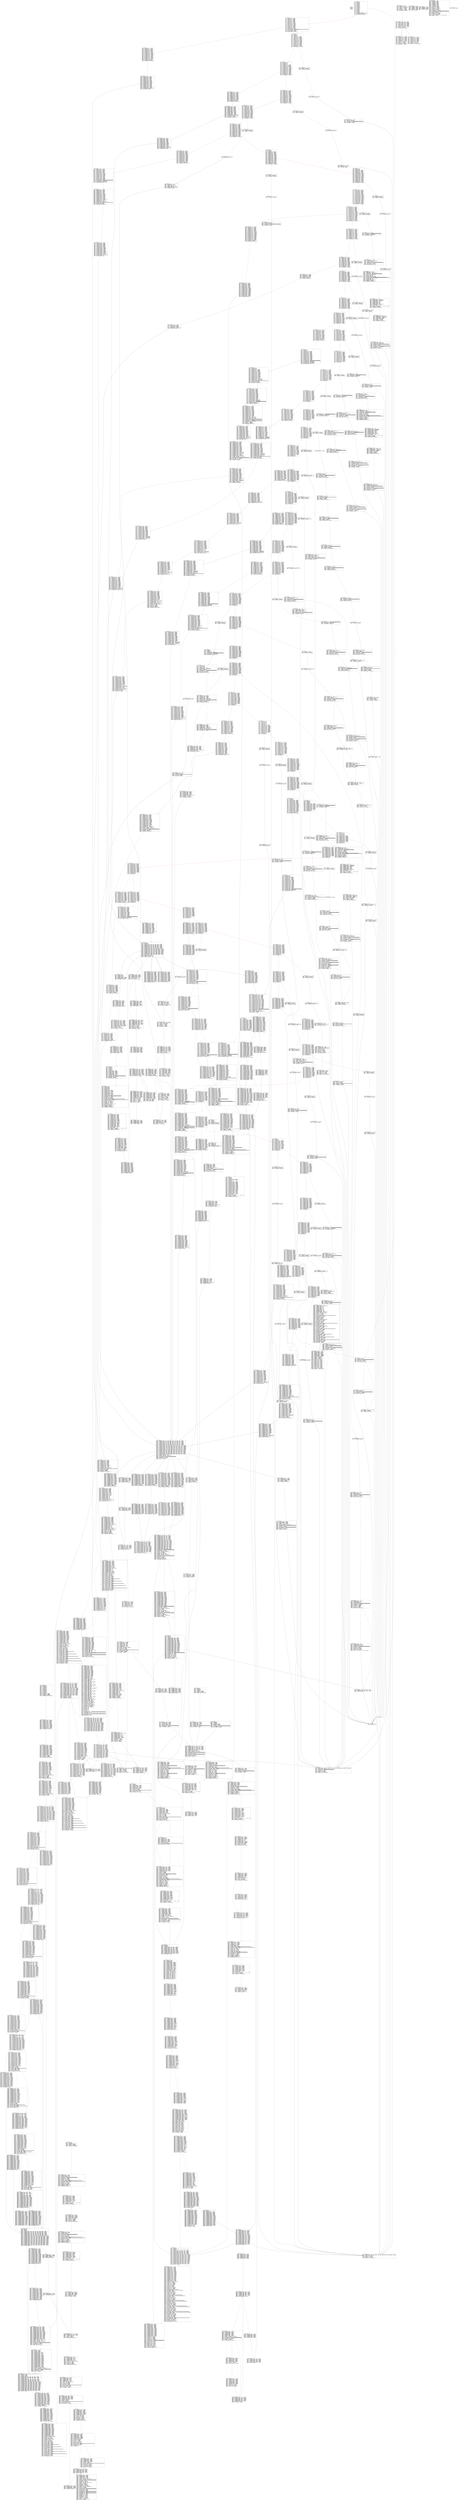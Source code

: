 
digraph G {
graph [fontname = "consolas"];
node  [fontname = "consolas"];
edge  [fontname = "consolas"];
ff [label="{_dispatch\lHash: 0x0\lStart: 0x0\lArguments: []\lStorage: []\l}", shape="record"];
block_0 [label="----- BLOCK ~0 -----\l0x0: .0 = uPHI~0[-20]\l0x0: .1 = uPHI~0[-22]\l0x0: .2 = uPHI~0[-23]\l0x0: .3 = uPHI~0[-21]\l0x0: .4 = uPHI~0[-17]\l0x0: .5 = uPHI~0[-16]\l0x0: .6 = uPHI~0[-15]\l0x0: .7 = uPHI~0[-19]\l0x0: .8 = uPHI~0[-18]\l0x0: .9 = uPHI~0[-11]\l0x0: .10 = uPHI~0[-10]\l0x0: .11 = uPHI~0[-9]\l0x0: .12 = uPHI~0[-13]\l0x0: .13 = uPHI~0[-14]\l0x0: .14 = uPHI~0[-12]\l0x0: .15 = uPHI~0[-7]\l0x0: .16 = uPHI~0[-8]\l0x0: .17 = uPHI~0[-4]\l0x0: .18 = uPHI~0[-5]\l0x0: .19 = uPHI~0[-6]\l0x0: .20 = uPHI~0[-1]\l0x0: .21 = uPHI~0[-2]\l0x0: .22 = uPHI~0[-3]\l0x0: .23 = uPHI~0-MEM // mem(0B)\l0x4: .26 = MSTORE(.23, .25#40, .24#60) // mem(32B)\l0x7: .28 = CALLDATASIZE // CALLDATASIZEx4fa9\l0x8: .29 = LT(.28, .27#4) // LTx3eb4\l0xc: .31 = JUMPI(.30#2a5, .29) // JUMPIx47da\l", shape="record"];
block_d [label="----- BLOCK ~d -----\l0xd: .0 = PHI~d[-20](~0.0) // PHIx2e3b\l0xd: .1 = PHI~d[-22](~0.1) // PHIx2e2b\l0xd: .2 = PHI~d[-23](~0.2) // PHIx2e25\l0xd: .3 = PHI~d[-21](~0.3) // PHIx2e1f\l0xd: .4 = PHI~d[-17](~0.4) // PHIx2dea\l0xd: .5 = PHI~d[-16](~0.5) // PHIx2de6\l0xd: .6 = PHI~d[-15](~0.6) // PHIx2de2\l0xd: .7 = PHI~d[-19](~0.7) // PHIx2dde\l0xd: .8 = PHI~d[-18](~0.8) // PHIx2dd8\l0xd: .9 = PHI~d[-11](~0.9) // PHIx2dd3\l0xd: .10 = PHI~d[-10](~0.10) // PHIx2dcf\l0xd: .11 = PHI~d[-9](~0.11) // PHIx2dcb\l0xd: .12 = PHI~d[-13](~0.12) // PHIx2dc7\l0xd: .13 = PHI~d[-14](~0.13) // PHIx2dc3\l0xd: .14 = PHI~d[-12](~0.14) // PHIx2dbf\l0xd: .15 = PHI~d[-7](~0.15) // PHIx2da9\l0xd: .16 = PHI~d[-8](~0.16) // PHIx295f\l0xd: .17 = PHI~d[-4](~0.17) // PHIx2565\l0xd: .18 = PHI~d[-5](~0.18) // PHIx2145\l0xd: .19 = PHI~d[-6](~0.19) // PHIx2140\l0xd: .20 = PHI~d[-1](~0.20) // PHIx213a\l0xd: .21 = PHI~d[-2](~0.21) // PHIx2136\l0xd: .22 = PHI~d[-3](~0.22) // PHIx2133\l0xd: .23 = PHI~d-MEM(~0.26) // mem(32B)\l0x16: .27 = EXP(.26#2, .25#e0) // #100000000000000000000000000000000000000000000000000000000\l0x19: .29 = CALLDATALOAD(.28#0) // CALLDATALOAD0x797\l0x1a: .30 = DIV(.29, .27#1000) // DIV0x77a\l0x1b: .31 = AND(.30, .24#ffff) // ANDx4f8d\l0x22: .33 = EQ(.31, .32#1ffc) // EQx3325\l0x26: .35 = JUMPI(.34#2dd, .33) // JUMPI0xca9\l", shape="record"];
block_27 [label="----- BLOCK ~27 -----\l0x27: .0 = uPHI~27[-23]\l0x27: .1 = uPHI~27[-22]\l0x27: .2 = uPHI~27[-21]\l0x27: .3 = uPHI~27[-24]\l0x27: .4 = uPHI~27[-25]\l0x27: .5 = PHI~27[-18](~d.4) // PHIx2dea\l0x27: .6 = PHI~27[-17](~d.5) // PHIx2de6\l0x27: .7 = PHI~27[-16](~d.6) // PHIx2de2\l0x27: .8 = PHI~27[-20](~d.7) // PHIx2dde\l0x27: .9 = PHI~27[-19](~d.8) // PHIx2dd8\l0x27: .10 = PHI~27[-12](~d.9) // PHIx2dd3\l0x27: .11 = PHI~27[-11](~d.10) // PHIx2dcf\l0x27: .12 = PHI~27[-10](~d.11) // PHIx2dcb\l0x27: .13 = PHI~27[-14](~d.12) // PHIx2dc7\l0x27: .14 = PHI~27[-15](~d.13) // PHIx2dc3\l0x27: .15 = PHI~27[-13](~d.14) // PHIx2dbf\l0x27: .16 = PHI~27[-9](~d.16) // PHIx295f\l0x27: .17 = PHI~27[-8](~d.15) // PHIx2da9\l0x27: .18 = PHI~27[-5](~d.17) // PHIx2565\l0x27: .19 = PHI~27[-6](~d.18) // PHIx2145\l0x27: .20 = PHI~27[-4](~d.22) // PHIx2133\l0x27: .21 = PHI~27[-7](~d.19) // PHIx2140\l0x27: .22 = PHI~27[-3](~d.21) // PHIx2136\l0x27: .23 = PHI~27[-2](~d.20) // PHIx213a\l0x27: .24 = PHI~27-MEM(~d.23) // mem(32B)\l0x27: .25 = PHI~27[-1](~d.31) // ANDx4f8d\l0x2d: .27 = EQ(.26#519c, .25) // EQx7722\l0x31: .29 = JUMPI(.28#329, .27) // JUMPI0xdc3\l", shape="record"];
block_32 [label="----- BLOCK ~32 -----\l0x32: .0 = PHI~32[-23](~27.0)\l0x32: .1 = PHI~32[-22](~27.1)\l0x32: .2 = PHI~32[-21](~27.2)\l0x32: .3 = PHI~32[-24](~27.3)\l0x32: .4 = PHI~32[-25](~27.4)\l0x32: .5 = PHI~32[-18](~27.5) // PHIx2dea\l0x32: .6 = PHI~32[-17](~27.6) // PHIx2de6\l0x32: .7 = PHI~32[-16](~27.7) // PHIx2de2\l0x32: .8 = PHI~32[-20](~27.8) // PHIx2dde\l0x32: .9 = PHI~32[-19](~27.9) // PHIx2dd8\l0x32: .10 = PHI~32[-12](~27.10) // PHIx2dd3\l0x32: .11 = PHI~32[-11](~27.11) // PHIx2dcf\l0x32: .12 = PHI~32[-10](~27.12) // PHIx2dcb\l0x32: .13 = PHI~32[-14](~27.13) // PHIx2dc7\l0x32: .14 = PHI~32[-15](~27.14) // PHIx2dc3\l0x32: .15 = PHI~32[-13](~27.15) // PHIx2dbf\l0x32: .16 = PHI~32[-9](~27.16) // PHIx295f\l0x32: .17 = PHI~32[-8](~27.17) // PHIx2da9\l0x32: .18 = PHI~32[-5](~27.18) // PHIx2565\l0x32: .19 = PHI~32[-6](~27.19) // PHIx2145\l0x32: .20 = PHI~32[-4](~27.20) // PHIx2133\l0x32: .21 = PHI~32[-7](~27.21) // PHIx2140\l0x32: .22 = PHI~32[-3](~27.22) // PHIx2136\l0x32: .23 = PHI~32[-2](~27.23) // PHIx213a\l0x32: .24 = PHI~32-MEM(~27.24) // mem(32B)\l0x32: .25 = PHI~32[-1](~27.25) // ANDx4f8d\l0x38: .27 = EQ(.26#560f, .25) // EQx76a8\l0x3c: .29 = JUMPI(.28#358, .27) // JUMPI0x144\l", shape="record"];
block_3d [label="----- BLOCK ~3d -----\l0x3d: .0 = PHI~3d[-23](~32.0) // PHIx3207\l0x3d: .1 = PHI~3d[-22](~32.1) // PHIx31f9\l0x3d: .2 = PHI~3d[-21](~32.2) // PHIx31f1\l0x3d: .3 = PHI~3d[-24](~32.3) // PHIx31e7\l0x3d: .4 = PHI~3d[-25](~32.4) // PHIx31d8\l0x3d: .5 = PHI~3d[-18](~32.5) // PHIx2dea\l0x3d: .6 = PHI~3d[-17](~32.6) // PHIx2de6\l0x3d: .7 = PHI~3d[-16](~32.7) // PHIx2de2\l0x3d: .8 = PHI~3d[-20](~32.8) // PHIx2dde\l0x3d: .9 = PHI~3d[-19](~32.9) // PHIx2dd8\l0x3d: .10 = PHI~3d[-12](~32.10) // PHIx2dd3\l0x3d: .11 = PHI~3d[-11](~32.11) // PHIx2dcf\l0x3d: .12 = PHI~3d[-10](~32.12) // PHIx2dcb\l0x3d: .13 = PHI~3d[-14](~32.13) // PHIx2dc7\l0x3d: .14 = PHI~3d[-15](~32.14) // PHIx2dc3\l0x3d: .15 = PHI~3d[-13](~32.15) // PHIx2dbf\l0x3d: .16 = PHI~3d[-9](~32.16) // PHIx295f\l0x3d: .17 = PHI~3d[-8](~32.17) // PHIx2da9\l0x3d: .18 = PHI~3d[-5](~32.18) // PHIx2565\l0x3d: .19 = PHI~3d[-6](~32.19) // PHIx2145\l0x3d: .20 = PHI~3d[-4](~32.20) // PHIx2133\l0x3d: .21 = PHI~3d[-7](~32.21) // PHIx2140\l0x3d: .22 = PHI~3d[-3](~32.22) // PHIx2136\l0x3d: .23 = PHI~3d[-2](~32.23) // PHIx213a\l0x3d: .24 = PHI~3d-MEM(~32.24) // mem(32B)\l0x3d: .25 = PHI~3d[-1](~32.25) // ANDx4f8d\l0x43: .27 = EQ(.26#5e45, .25) // EQ0xcd7\l0x47: .29 = JUMPI(.28#3f1, .27) // JUMPIx6c41\l", shape="record"];
block_48 [label="----- BLOCK ~48 -----\l0x48: .0 = PHI~48[-23](~3d.0) // PHIx31a4\l0x48: .1 = PHI~48[-22](~3d.1) // PHIx3196\l0x48: .2 = PHI~48[-21](~3d.2) // PHIx318f\l0x48: .3 = PHI~48[-24](~3d.3) // PHIx3184\l0x48: .4 = PHI~48[-25](~3d.4) // PHIx3174\l0x48: .5 = PHI~48[-18](~3d.5) // PHIx2dea\l0x48: .6 = PHI~48[-17](~3d.6) // PHIx2de6\l0x48: .7 = PHI~48[-16](~3d.7) // PHIx2de2\l0x48: .8 = PHI~48[-20](~3d.8) // PHIx2dde\l0x48: .9 = PHI~48[-19](~3d.9) // PHIx2dd8\l0x48: .10 = PHI~48[-12](~3d.10) // PHIx2dd3\l0x48: .11 = PHI~48[-11](~3d.11) // PHIx2dcf\l0x48: .12 = PHI~48[-10](~3d.12) // PHIx2dcb\l0x48: .13 = PHI~48[-14](~3d.13) // PHIx2dc7\l0x48: .14 = PHI~48[-15](~3d.14) // PHIx2dc3\l0x48: .15 = PHI~48[-13](~3d.15) // PHIx2dbf\l0x48: .16 = PHI~48[-9](~3d.16) // PHIx295f\l0x48: .17 = PHI~48[-8](~3d.17) // PHIx2da9\l0x48: .18 = PHI~48[-5](~3d.18) // PHIx2565\l0x48: .19 = PHI~48[-6](~3d.19) // PHIx2145\l0x48: .20 = PHI~48[-4](~3d.20) // PHIx2133\l0x48: .21 = PHI~48[-7](~3d.21) // PHIx2140\l0x48: .22 = PHI~48[-3](~3d.22) // PHIx2136\l0x48: .23 = PHI~48[-2](~3d.23) // PHIx213a\l0x48: .24 = PHI~48-MEM(~3d.24) // mem(32B)\l0x48: .25 = PHI~48[-1](~3d.25) // ANDx4f8d\l0x4e: .27 = EQ(.26#6fdd, .25) // EQx7a12\l0x52: .29 = JUMPI(.28#416, .27) // JUMPI0x37d\l", shape="record"];
block_53 [label="----- BLOCK ~53 -----\l0x53: .0 = PHI~53[-23](~48.0) // PHIx31a4\l0x53: .1 = PHI~53[-22](~48.1) // PHIx3196\l0x53: .2 = PHI~53[-21](~48.2) // PHIx318f\l0x53: .3 = PHI~53[-24](~48.3) // PHIx3184\l0x53: .4 = PHI~53[-25](~48.4) // PHIx3174\l0x53: .5 = PHI~53[-18](~48.5) // PHIx2dea\l0x53: .6 = PHI~53[-17](~48.6) // PHIx2de6\l0x53: .7 = PHI~53[-16](~48.7) // PHIx2de2\l0x53: .8 = PHI~53[-20](~48.8) // PHIx2dde\l0x53: .9 = PHI~53[-19](~48.9) // PHIx2dd8\l0x53: .10 = PHI~53[-12](~48.10) // PHIx2dd3\l0x53: .11 = PHI~53[-11](~48.11) // PHIx2dcf\l0x53: .12 = PHI~53[-10](~48.12) // PHIx2dcb\l0x53: .13 = PHI~53[-14](~48.13) // PHIx2dc7\l0x53: .14 = PHI~53[-15](~48.14) // PHIx2dc3\l0x53: .15 = PHI~53[-13](~48.15) // PHIx2dbf\l0x53: .16 = PHI~53[-9](~48.16) // PHIx295f\l0x53: .17 = PHI~53[-8](~48.17) // PHIx2da9\l0x53: .18 = PHI~53[-5](~48.18) // PHIx2565\l0x53: .19 = PHI~53[-6](~48.19) // PHIx2145\l0x53: .20 = PHI~53[-4](~48.20) // PHIx2133\l0x53: .21 = PHI~53[-7](~48.21) // PHIx2140\l0x53: .22 = PHI~53[-3](~48.22) // PHIx2136\l0x53: .23 = PHI~53[-2](~48.23) // PHIx213a\l0x53: .24 = PHI~53-MEM(~48.24) // mem(32B)\l0x53: .25 = PHI~53[-1](~48.25) // ANDx4f8d\l0x59: .27 = EQ(.26#95ea, .25) // EQ0x22f\l0x5d: .29 = JUMPI(.28#429, .27) // JUMPIxd46d\l", shape="record"];
block_5e [label="----- BLOCK ~5e -----\l0x5e: .0 = uPHI~5e[-27]\l0x5e: .1 = uPHI~5e[-26]\l0x5e: .2 = uPHI~5e[-28]\l0x5e: .3 = PHI~5e[-23](~53.0) // PHIx3128\l0x5e: .4 = PHI~5e[-22](~53.1) // PHIx3114\l0x5e: .5 = PHI~5e[-21](~53.2) // PHIx310a\l0x5e: .6 = PHI~5e[-24](~53.3) // PHIx30fd\l0x5e: .7 = PHI~5e[-25](~53.4) // PHIx30e8\l0x5e: .8 = PHI~5e[-19](~53.9) // PHIx2dd8\l0x5e: .9 = PHI~5e[-18](~53.5) // PHIx2dea\l0x5e: .10 = PHI~5e[-20](~53.8) // PHIx2dde\l0x5e: .11 = PHI~5e[-15](~53.14) // PHIx2dc3\l0x5e: .12 = PHI~5e[-14](~53.13) // PHIx2dc7\l0x5e: .13 = PHI~5e[-13](~53.15) // PHIx2dbf\l0x5e: .14 = PHI~5e[-16](~53.7) // PHIx2de2\l0x5e: .15 = PHI~5e[-17](~53.6) // PHIx2de6\l0x5e: .16 = PHI~5e[-11](~53.11) // PHIx2dcf\l0x5e: .17 = PHI~5e[-10](~53.12) // PHIx2dcb\l0x5e: .18 = PHI~5e[-12](~53.10) // PHIx2dd3\l0x5e: .19 = PHI~5e[-9](~53.16) // PHIx295f\l0x5e: .20 = PHI~5e[-8](~53.17) // PHIx2da9\l0x5e: .21 = PHI~5e[-5](~53.18) // PHIx2565\l0x5e: .22 = PHI~5e[-6](~53.19) // PHIx2145\l0x5e: .23 = PHI~5e[-4](~53.20) // PHIx2133\l0x5e: .24 = PHI~5e[-7](~53.21) // PHIx2140\l0x5e: .25 = PHI~5e[-2](~53.23) // PHIx213a\l0x5e: .26 = PHI~5e[-3](~53.22) // PHIx2136\l0x5e: .27 = PHI~5e-MEM(~53.24) // mem(32B)\l0x5e: .28 = PHI~5e[-1](~53.25) // ANDx4f8d\l0x64: .30 = EQ(.29#a0f8, .28) // EQxa9e2\l0x68: .32 = JUMPI(.31#44b, .30) // JUMPI0x624\l", shape="record"];
block_69 [label="----- BLOCK ~69 -----\l0x69: .0 = PHI~69[-27](~5e.0)\l0x69: .1 = PHI~69[-26](~5e.1)\l0x69: .2 = PHI~69[-28](~5e.2)\l0x69: .3 = PHI~69[-23](~5e.3) // PHIx3128\l0x69: .4 = PHI~69[-22](~5e.4) // PHIx3114\l0x69: .5 = PHI~69[-21](~5e.5) // PHIx310a\l0x69: .6 = PHI~69[-24](~5e.6) // PHIx30fd\l0x69: .7 = PHI~69[-25](~5e.7) // PHIx30e8\l0x69: .8 = PHI~69[-19](~5e.8) // PHIx2cc1\l0x69: .9 = PHI~69[-18](~5e.9) // PHIx2cda\l0x69: .10 = PHI~69[-20](~5e.10) // PHIx2cc8\l0x69: .11 = PHI~69[-15](~5e.11) // PHIx2ca2\l0x69: .12 = PHI~69[-14](~5e.12) // PHIx2ca8\l0x69: .13 = PHI~69[-13](~5e.13) // PHIx2c9c\l0x69: .14 = PHI~69[-16](~5e.14) // PHIx2cce\l0x69: .15 = PHI~69[-17](~5e.15) // PHIx2cd4\l0x69: .16 = PHI~69[-11](~5e.16) // PHIx2cb4\l0x69: .17 = PHI~69[-10](~5e.17) // PHIx2cae\l0x69: .18 = PHI~69[-12](~5e.18) // PHIx2cba\l0x69: .19 = PHI~69[-9](~5e.19) // PHIx295f\l0x69: .20 = PHI~69[-8](~5e.20) // PHIx2c76\l0x69: .21 = PHI~69[-5](~5e.21) // PHIx2565\l0x69: .22 = PHI~69[-6](~5e.22) // PHIx2145\l0x69: .23 = PHI~69[-4](~5e.23) // PHIx2133\l0x69: .24 = PHI~69[-7](~5e.24) // PHIx2140\l0x69: .25 = PHI~69[-2](~5e.25) // PHIx213a\l0x69: .26 = PHI~69[-3](~5e.26) // PHIx2136\l0x69: .27 = PHI~69-MEM(~5e.27) // mem(32B)\l0x69: .28 = PHI~69[-1](~5e.28) // ANDx4f8d\l0x6f: .30 = EQ(.29#e583, .28) // EQx61fc\l0x73: .32 = JUMPI(.31#45e, .30) // JUMPIx4752\l", shape="record"];
block_74 [label="----- BLOCK ~74 -----\l0x74: .0 = PHI~74[-27](~69.0) // PHIx31c6\l0x74: .1 = PHI~74[-26](~69.1) // PHIx31bd\l0x74: .2 = PHI~74[-28](~69.2) // PHIx31b5\l0x74: .3 = PHI~74[-23](~69.3) // PHIx3062\l0x74: .4 = PHI~74[-22](~69.4) // PHIx3054\l0x74: .5 = PHI~74[-21](~69.5) // PHIx304f\l0x74: .6 = PHI~74[-24](~69.6) // PHIx3046\l0x74: .7 = PHI~74[-25](~69.7) // PHIx3037\l0x74: .8 = PHI~74[-19](~69.8) // PHIx2cc1\l0x74: .9 = PHI~74[-18](~69.9) // PHIx2cda\l0x74: .10 = PHI~74[-20](~69.10) // PHIx2cc8\l0x74: .11 = PHI~74[-15](~69.11) // PHIx2ca2\l0x74: .12 = PHI~74[-14](~69.12) // PHIx2ca8\l0x74: .13 = PHI~74[-13](~69.13) // PHIx2c9c\l0x74: .14 = PHI~74[-16](~69.14) // PHIx2cce\l0x74: .15 = PHI~74[-17](~69.15) // PHIx2cd4\l0x74: .16 = PHI~74[-11](~69.16) // PHIx2cb4\l0x74: .17 = PHI~74[-10](~69.17) // PHIx2cae\l0x74: .18 = PHI~74[-12](~69.18) // PHIx2cba\l0x74: .19 = PHI~74[-9](~69.19) // PHIx295f\l0x74: .20 = PHI~74[-8](~69.20) // PHIx2c76\l0x74: .21 = PHI~74[-5](~69.21) // PHIx2565\l0x74: .22 = PHI~74[-6](~69.22) // PHIx2145\l0x74: .23 = PHI~74[-4](~69.23) // PHIx2133\l0x74: .24 = PHI~74[-7](~69.24) // PHIx2140\l0x74: .25 = PHI~74[-2](~69.25) // PHIx213a\l0x74: .26 = PHI~74[-3](~69.26) // PHIx2136\l0x74: .27 = PHI~74-MEM(~69.27) // mem(32B)\l0x74: .28 = PHI~74[-1](~69.28) // ANDx4f8d\l0x7a: .30 = EQ(.29#1400, .28) // EQ0x1d4\l0x7e: .32 = JUMPI(.31#471, .30) // JUMPI0x79d\l", shape="record"];
block_7f [label="----- BLOCK ~7f -----\l0x7f: .0 = PHI~7f[-27](~74.0) // PHIx3161\l0x7f: .1 = PHI~7f[-26](~74.1) // PHIx3156\l0x7f: .2 = PHI~7f[-28](~74.2) // PHIx314d\l0x7f: .3 = PHI~7f[-23](~74.3) // PHIx3062\l0x7f: .4 = PHI~7f[-22](~74.4) // PHIx3054\l0x7f: .5 = PHI~7f[-21](~74.5) // PHIx304f\l0x7f: .6 = PHI~7f[-24](~74.6) // PHIx3046\l0x7f: .7 = PHI~7f[-25](~74.7) // PHIx3037\l0x7f: .8 = PHI~7f[-19](~74.8) // PHIx2b47\l0x7f: .9 = PHI~7f[-18](~74.9) // PHIx2b60\l0x7f: .10 = PHI~7f[-20](~74.10) // PHIx2b4e\l0x7f: .11 = PHI~7f[-15](~74.11) // PHIx2b28\l0x7f: .12 = PHI~7f[-14](~74.12) // PHIx2b2e\l0x7f: .13 = PHI~7f[-13](~74.13) // PHIx2b22\l0x7f: .14 = PHI~7f[-16](~74.14) // PHIx2b54\l0x7f: .15 = PHI~7f[-17](~74.15) // PHIx2b5a\l0x7f: .16 = PHI~7f[-11](~74.16) // PHIx2b3a\l0x7f: .17 = PHI~7f[-10](~74.17) // PHIx2b34\l0x7f: .18 = PHI~7f[-12](~74.18) // PHIx2b40\l0x7f: .19 = PHI~7f[-9](~74.19) // PHIx2b08\l0x7f: .20 = PHI~7f[-8](~74.20) // PHIx2afa\l0x7f: .21 = PHI~7f[-5](~74.21) // PHIx2af9\l0x7f: .22 = PHI~7f[-6](~74.22) // PHIx2af8\l0x7f: .23 = PHI~7f[-4](~74.23) // PHIx2af7\l0x7f: .24 = PHI~7f[-7](~74.24) // PHIx2af6\l0x7f: .25 = PHI~7f[-2](~74.25) // PHIx2af2\l0x7f: .26 = PHI~7f[-3](~74.26) // PHIx2af5\l0x7f: .27 = PHI~7f-MEM(~74.27) // mem(32B)\l0x7f: .28 = PHI~7f[-1](~74.28) // ANDx4f8d\l0x85: .30 = EQ(.29#1816, .28) // EQ0x374\l0x89: .32 = JUMPI(.31#490, .30) // JUMPIx4585\l", shape="record"];
block_8a [label="----- BLOCK ~8a -----\l0x8a: .0 = PHI~8a[-19](~7f.8) // PHIx2f70\l0x8a: .1 = PHI~8a[-16](~7f.14) // PHIx2b54\l0x8a: .2 = PHI~8a[-15](~7f.11) // PHIx2b28\l0x8a: .3 = PHI~8a[-14](~7f.12) // PHIx2b2e\l0x8a: .4 = PHI~8a[-18](~7f.9) // PHIx2f64\l0x8a: .5 = PHI~8a[-17](~7f.15) // PHIx2b5a\l0x8a: .6 = PHI~8a[-10](~7f.17) // PHIx2b34\l0x8a: .7 = PHI~8a[-9](~7f.19) // PHIx2b08\l0x8a: .8 = PHI~8a[-8](~7f.20) // PHIx2afa\l0x8a: .9 = PHI~8a[-12](~7f.18) // PHIx2b40\l0x8a: .10 = PHI~8a[-13](~7f.13) // PHIx2b22\l0x8a: .11 = PHI~8a[-11](~7f.16) // PHIx2b3a\l0x8a: .12 = PHI~8a[-6](~7f.22) // PHIx2af8\l0x8a: .13 = PHI~8a[-7](~7f.24) // PHIx2af6\l0x8a: .14 = PHI~8a[-5](~7f.21) // PHIx2af9\l0x8a: .15 = PHI~8a[-2](~7f.25) // PHIx2af2\l0x8a: .16 = PHI~8a[-3](~7f.26) // PHIx2af5\l0x8a: .17 = PHI~8a[-4](~7f.23) // PHIx2af7\l0x8a: .18 = PHI~8a-MEM(~7f.27) // mem(32B)\l0x8a: .19 = PHI~8a[-1](~7f.28) // ANDx4f8d\l0x90: .21 = EQ(.20#183a, .19) // EQ0x761\l0x94: .23 = JUMPI(.22#4a3, .21) // JUMPI0x3fb\l", shape="record"];
block_95 [label="----- BLOCK ~95 -----\l0x95: .0 = PHI~95[-19](~8a.0) // PHIx2f70\l0x95: .1 = PHI~95[-16](~8a.1) // PHIx29d3\l0x95: .2 = PHI~95[-15](~8a.2) // PHIx29a0\l0x95: .3 = PHI~95[-14](~8a.3) // PHIx29a7\l0x95: .4 = PHI~95[-18](~8a.4) // PHIx2f64\l0x95: .5 = PHI~95[-17](~8a.5) // PHIx29da\l0x95: .6 = PHI~95[-10](~8a.6) // PHIx29ae\l0x95: .7 = PHI~95[-9](~8a.7) // PHIx297a\l0x95: .8 = PHI~95[-8](~8a.8) // PHIx296a\l0x95: .9 = PHI~95[-12](~8a.9) // PHIx29bc\l0x95: .10 = PHI~95[-13](~8a.10) // PHIx2999\l0x95: .11 = PHI~95[-11](~8a.11) // PHIx29b5\l0x95: .12 = PHI~95[-6](~8a.12) // PHIx2968\l0x95: .13 = PHI~95[-7](~8a.13) // PHIx2966\l0x95: .14 = PHI~95[-5](~8a.14) // PHIx2969\l0x95: .15 = PHI~95[-2](~8a.15) // PHIx2962\l0x95: .16 = PHI~95[-3](~8a.16) // PHIx2965\l0x95: .17 = PHI~95[-4](~8a.17) // PHIx2967\l0x95: .18 = PHI~95-MEM(~8a.18) // mem(32B)\l0x95: .19 = PHI~95[-1](~8a.19) // ANDx4f8d\l0x9b: .21 = EQ(.20#1940, .19) // EQx737d\l0x9f: .23 = JUMPI(.22#4b6, .21) // JUMPI0x7a8\l", shape="record"];
block_a0 [label="----- BLOCK ~a0 -----\l0xa0: .0 = uPHI~a0[-20]\l0xa0: .1 = PHI~a0[-19](~95.0) // PHIx2f70\l0xa0: .2 = PHI~a0[-16](~95.1) // PHIx29d3\l0xa0: .3 = PHI~a0[-15](~95.2) // PHIx29a0\l0xa0: .4 = PHI~a0[-14](~95.3) // PHIx29a7\l0xa0: .5 = PHI~a0[-18](~95.4) // PHIx2e58\l0xa0: .6 = PHI~a0[-17](~95.5) // PHIx29da\l0xa0: .7 = PHI~a0[-10](~95.6) // PHIx29ae\l0xa0: .8 = PHI~a0[-9](~95.7) // PHIx297a\l0xa0: .9 = PHI~a0[-8](~95.8) // PHIx296a\l0xa0: .10 = PHI~a0[-12](~95.9) // PHIx29bc\l0xa0: .11 = PHI~a0[-13](~95.10) // PHIx2999\l0xa0: .12 = PHI~a0[-11](~95.11) // PHIx29b5\l0xa0: .13 = PHI~a0[-4](~95.17) // PHIx2967\l0xa0: .14 = PHI~a0[-3](~95.16) // PHIx2965\l0xa0: .15 = PHI~a0[-2](~95.15) // PHIx2962\l0xa0: .16 = PHI~a0[-6](~95.12) // PHIx2968\l0xa0: .17 = PHI~a0[-7](~95.13) // PHIx2966\l0xa0: .18 = PHI~a0[-5](~95.14) // PHIx2969\l0xa0: .19 = PHI~a0-MEM(~95.18) // mem(32B)\l0xa0: .20 = PHI~a0[-1](~95.19) // ANDx4f8d\l0xa6: .22 = EQ(.21#19c2, .20) // EQx26cc\l0xaa: .24 = JUMPI(.23#4cc, .22) // JUMPIx4da6\l", shape="record"];
block_ab [label="----- BLOCK ~ab -----\l0xab: .0 = PHI~ab[-20](~a0.0)\l0xab: .1 = PHI~ab[-19](~a0.1) // PHIx3080\l0xab: .2 = PHI~ab[-16](~a0.2) // PHIx29d3\l0xab: .3 = PHI~ab[-15](~a0.3) // PHIx29a0\l0xab: .4 = PHI~ab[-14](~a0.4) // PHIx29a7\l0xab: .5 = PHI~ab[-18](~a0.5) // PHIx2e58\l0xab: .6 = PHI~ab[-17](~a0.6) // PHIx288b\l0xab: .7 = PHI~ab[-10](~a0.7) // PHIx29ae\l0xab: .8 = PHI~ab[-9](~a0.8) // PHIx297a\l0xab: .9 = PHI~ab[-8](~a0.9) // PHIx296a\l0xab: .10 = PHI~ab[-12](~a0.10) // PHIx286b\l0xab: .11 = PHI~ab[-13](~a0.11) // PHIx2999\l0xab: .12 = PHI~ab[-11](~a0.12) // PHIx2863\l0xab: .13 = PHI~ab[-4](~a0.13) // PHIx2809\l0xab: .14 = PHI~ab[-3](~a0.14) // PHIx2807\l0xab: .15 = PHI~ab[-2](~a0.15) // PHIx27ff\l0xab: .16 = PHI~ab[-6](~a0.16) // PHIx2968\l0xab: .17 = PHI~ab[-7](~a0.17) // PHIx2966\l0xab: .18 = PHI~ab[-5](~a0.18) // PHIx280b\l0xab: .19 = PHI~ab-MEM(~a0.19) // mem(32B)\l0xab: .20 = PHI~ab[-1](~a0.20) // ANDx4f8d\l0xb1: .22 = EQ(.21#2171, .20) // EQ0x2b8\l0xb5: .24 = JUMPI(.23#4df, .22) // JUMPIx555f\l", shape="record"];
block_b6 [label="----- BLOCK ~b6 -----\l0xb6: .0 = PHI~b6[-20](~ab.0) // PHIx3210\l0xb6: .1 = PHI~b6[-19](~ab.1) // PHIx3080\l0xb6: .2 = PHI~b6[-16](~ab.2) // PHIx2fea\l0xb6: .3 = PHI~b6[-15](~ab.3) // PHIx2fe7\l0xb6: .4 = PHI~b6[-14](~ab.4) // PHIx2fe4\l0xb6: .5 = PHI~b6[-18](~ab.5) // PHIx2fe0\l0xb6: .6 = PHI~b6[-17](~ab.6) // PHIx2fdb\l0xb6: .7 = PHI~b6[-10](~ab.7) // PHIx2fd8\l0xb6: .8 = PHI~b6[-9](~ab.8) // PHIx2fd5\l0xb6: .9 = PHI~b6[-8](~ab.9) // PHIx2fd2\l0xb6: .10 = PHI~b6[-12](~ab.10) // PHIx2fcf\l0xb6: .11 = PHI~b6[-13](~ab.11) // PHIx2fcc\l0xb6: .12 = PHI~b6[-11](~ab.12) // PHIx2fc9\l0xb6: .13 = PHI~b6[-4](~ab.13) // PHIx2809\l0xb6: .14 = PHI~b6[-3](~ab.14) // PHIx2807\l0xb6: .15 = PHI~b6[-2](~ab.15) // PHIx27ff\l0xb6: .16 = PHI~b6[-6](~ab.16) // PHIx2fc1\l0xb6: .17 = PHI~b6[-7](~ab.17) // PHIx2fbe\l0xb6: .18 = PHI~b6[-5](~ab.18) // PHIx280b\l0xb6: .19 = PHI~b6-MEM(~ab.19) // mem(32B)\l0xb6: .20 = PHI~b6[-1](~ab.20) // ANDx4f8d\l0xbc: .22 = EQ(.21#23b8, .20) // EQ0x2d6\l0xc0: .24 = JUMPI(.23#4f2, .22) // JUMPIx6a2c\l", shape="record"];
block_c1 [label="----- BLOCK ~c1 -----\l0xc1: .0 = uPHI~c1[-21]\l0xc1: .1 = PHI~c1[-20](~b6.0) // PHIx31ae\l0xc1: .2 = PHI~c1[-19](~b6.1) // PHIx2fde\l0xc1: .3 = PHI~c1[-16](~b6.2) // PHIx2fea\l0xc1: .4 = PHI~c1[-15](~b6.3) // PHIx2fe7\l0xc1: .5 = PHI~c1[-14](~b6.4) // PHIx2fe4\l0xc1: .6 = PHI~c1[-18](~b6.5) // PHIx2fe0\l0xc1: .7 = PHI~c1[-17](~b6.6) // PHIx2fdb\l0xc1: .8 = PHI~c1[-10](~b6.7) // PHIx2fd8\l0xc1: .9 = PHI~c1[-9](~b6.8) // PHIx2fd5\l0xc1: .10 = PHI~c1[-8](~b6.9) // PHIx2fd2\l0xc1: .11 = PHI~c1[-12](~b6.10) // PHIx2fcf\l0xc1: .12 = PHI~c1[-13](~b6.11) // PHIx2fcc\l0xc1: .13 = PHI~c1[-11](~b6.12) // PHIx2fc9\l0xc1: .14 = PHI~c1[-4](~b6.13) // PHIx26b4\l0xc1: .15 = PHI~c1[-3](~b6.14) // PHIx26b2\l0xc1: .16 = PHI~c1[-2](~b6.15) // PHIx26aa\l0xc1: .17 = PHI~c1[-6](~b6.16) // PHIx2fc1\l0xc1: .18 = PHI~c1[-7](~b6.17) // PHIx2fbe\l0xc1: .19 = PHI~c1[-5](~b6.18) // PHIx26b6\l0xc1: .20 = PHI~c1-MEM(~b6.19) // mem(32B)\l0xc1: .21 = PHI~c1[-1](~b6.20) // ANDx4f8d\l0xc7: .23 = EQ(.22#24e7, .21) // EQ0x14f\l0xcb: .25 = JUMPI(.24#51a, .23) // JUMPIx1f1f\l", shape="record"];
block_cc [label="----- BLOCK ~cc -----\l0xcc: .0 = PHI~cc[-21](~c1.0)\l0xcc: .1 = PHI~cc[-20](~c1.1) // PHIx31ae\l0xcc: .2 = PHI~cc[-19](~c1.2) // PHIx2fde\l0xcc: .3 = PHI~cc[-16](~c1.3) // PHIx2efc\l0xcc: .4 = PHI~cc[-15](~c1.4) // PHIx2ef8\l0xcc: .5 = PHI~cc[-14](~c1.5) // PHIx2ef4\l0xcc: .6 = PHI~cc[-18](~c1.6) // PHIx2eef\l0xcc: .7 = PHI~cc[-17](~c1.7) // PHIx2ee9\l0xcc: .8 = PHI~cc[-10](~c1.8) // PHIx2ee5\l0xcc: .9 = PHI~cc[-9](~c1.9) // PHIx2ee1\l0xcc: .10 = PHI~cc[-8](~c1.10) // PHIx2edd\l0xcc: .11 = PHI~cc[-12](~c1.11) // PHIx2ed9\l0xcc: .12 = PHI~cc[-13](~c1.12) // PHIx2ed5\l0xcc: .13 = PHI~cc[-11](~c1.13) // PHIx2ed1\l0xcc: .14 = PHI~cc[-4](~c1.14) // PHIx26b4\l0xcc: .15 = PHI~cc[-3](~c1.15) // PHIx26b2\l0xcc: .16 = PHI~cc[-2](~c1.16) // PHIx26aa\l0xcc: .17 = PHI~cc[-6](~c1.17) // PHIx2ec6\l0xcc: .18 = PHI~cc[-7](~c1.18) // PHIx2ec3\l0xcc: .19 = PHI~cc[-5](~c1.19) // PHIx26b6\l0xcc: .20 = PHI~cc-MEM(~c1.20) // mem(32B)\l0xcc: .21 = PHI~cc[-1](~c1.21) // ANDx4f8d\l0xd2: .23 = EQ(.22#27d7, .21) // EQx746d\l0xd6: .25 = JUMPI(.24#539, .23)\l", shape="record"];
block_d7 [label="----- BLOCK ~d7 -----\l0xd7: .0 = PHI~d7[-21](~cc.0) // PHIx31d2\l0xd7: .1 = PHI~d7[-20](~cc.1) // PHIx3134\l0xd7: .2 = PHI~d7[-19](~cc.2) // PHIx3131\l0xd7: .3 = PHI~d7[-16](~cc.3) // PHIx2efc\l0xd7: .4 = PHI~d7[-15](~cc.4) // PHIx2ef8\l0xd7: .5 = PHI~d7[-14](~cc.5) // PHIx2ef4\l0xd7: .6 = PHI~d7[-18](~cc.6) // PHIx2eef\l0xd7: .7 = PHI~d7[-17](~cc.7) // PHIx2ee9\l0xd7: .8 = PHI~d7[-10](~cc.8) // PHIx2ee5\l0xd7: .9 = PHI~d7[-9](~cc.9) // PHIx2ee1\l0xd7: .10 = PHI~d7[-8](~cc.10) // PHIx2edd\l0xd7: .11 = PHI~d7[-12](~cc.11) // PHIx2ed9\l0xd7: .12 = PHI~d7[-13](~cc.12) // PHIx2ed5\l0xd7: .13 = PHI~d7[-11](~cc.13) // PHIx2ed1\l0xd7: .14 = PHI~d7[-4](~cc.14) // PHIx26b4\l0xd7: .15 = PHI~d7[-3](~cc.15) // PHIx26b2\l0xd7: .16 = PHI~d7[-2](~cc.16) // PHIx26aa\l0xd7: .17 = PHI~d7[-6](~cc.17) // PHIx2ec6\l0xd7: .18 = PHI~d7[-7](~cc.18) // PHIx2ec3\l0xd7: .19 = PHI~d7[-5](~cc.19) // PHIx26b6\l0xd7: .20 = PHI~d7-MEM(~cc.20) // mem(32B)\l0xd7: .21 = PHI~d7[-1](~cc.21) // ANDx4f8d\l0xdd: .23 = EQ(.22#2ba7, .21)\l0xe1: .25 = JUMPI(.24#558, .23)\l", shape="record"];
block_e2 [label="----- BLOCK ~e2 -----\l0xe2: .0 = PHI~e2[-21](~d7.0) // PHIx316e\l0xe2: .1 = PHI~e2[-20](~d7.1) // PHIx3134\l0xe2: .2 = PHI~e2[-19](~d7.2) // PHIx3131\l0xe2: .3 = PHI~e2[-16](~d7.3) // PHIx2de9\l0xe2: .4 = PHI~e2[-15](~d7.4) // PHIx2de5\l0xe2: .5 = PHI~e2[-14](~d7.5) // PHIx2de1\l0xe2: .6 = PHI~e2[-18](~d7.6) // PHIx2ddc\l0xe2: .7 = PHI~e2[-17](~d7.7) // PHIx2dd6\l0xe2: .8 = PHI~e2[-10](~d7.8) // PHIx2dd2\l0xe2: .9 = PHI~e2[-9](~d7.9) // PHIx2dce\l0xe2: .10 = PHI~e2[-8](~d7.10) // PHIx2dca\l0xe2: .11 = PHI~e2[-12](~d7.11) // PHIx2dc6\l0xe2: .12 = PHI~e2[-13](~d7.12) // PHIx2dc2\l0xe2: .13 = PHI~e2[-11](~d7.13) // PHIx2dbe\l0xe2: .14 = PHI~e2[-4](~d7.14) // PHIx2dbb\l0xe2: .15 = PHI~e2[-3](~d7.15) // PHIx2db8\l0xe2: .16 = PHI~e2[-2](~d7.16) // PHIx2db5\l0xe2: .17 = PHI~e2[-6](~d7.17) // PHIx2db3\l0xe2: .18 = PHI~e2[-7](~d7.18) // PHIx2db0\l0xe2: .19 = PHI~e2[-5](~d7.19) // PHIx2dad\l0xe2: .20 = PHI~e2-MEM(~d7.20) // mem(32B)\l0xe2: .21 = PHI~e2[-1](~d7.21)\l0xe8: .23 = EQ(.22#3d7d, .21)\l0xec: .25 = JUMPI(.24#577, .23)\l", shape="record"];
block_ed [label="----- BLOCK ~ed -----\l0xed: .0 = PHI~ed[-20](~e2.1) // PHIx3083\l0xed: .1 = PHI~ed[-19](~e2.2) // PHIx307e\l0xed: .2 = PHI~ed[-16](~e2.3) // PHIx2de9\l0xed: .3 = PHI~ed[-15](~e2.4) // PHIx2de5\l0xed: .4 = PHI~ed[-14](~e2.5) // PHIx2de1\l0xed: .5 = PHI~ed[-18](~e2.6) // PHIx2ddc\l0xed: .6 = PHI~ed[-17](~e2.7) // PHIx2dd6\l0xed: .7 = PHI~ed[-10](~e2.8) // PHIx2dd2\l0xed: .8 = PHI~ed[-9](~e2.9) // PHIx2dce\l0xed: .9 = PHI~ed[-8](~e2.10) // PHIx2dca\l0xed: .10 = PHI~ed[-12](~e2.11) // PHIx2dc6\l0xed: .11 = PHI~ed[-13](~e2.12) // PHIx2dc2\l0xed: .12 = PHI~ed[-11](~e2.13) // PHIx2dbe\l0xed: .13 = PHI~ed[-4](~e2.14) // PHIx2dbb\l0xed: .14 = PHI~ed[-3](~e2.15) // PHIx2db8\l0xed: .15 = PHI~ed[-2](~e2.16) // PHIx2db5\l0xed: .16 = PHI~ed[-6](~e2.17) // PHIx2db3\l0xed: .17 = PHI~ed[-7](~e2.18) // PHIx2db0\l0xed: .18 = PHI~ed[-5](~e2.19) // PHIx2dad\l0xed: .19 = PHI~ed-MEM(~e2.20) // mem(0B)\l0xed: .20 = PHI~ed[-1](~e2.21)\l0xf3: .22 = EQ(.21#3f4b, .20)\l0xf7: .24 = JUMPI(.23#596, .22)\l", shape="record"];
block_f8 [label="----- BLOCK ~f8 -----\l0xf8: .0 = uPHI~f8[-21]\l0xf8: .1 = PHI~f8[-20](~ed.0) // PHIx3083\l0xf8: .2 = PHI~f8[-19](~ed.1) // PHIx307e\l0xf8: .3 = PHI~f8[-16](~ed.2) // PHIx2cd9\l0xf8: .4 = PHI~f8[-15](~ed.3) // PHIx2cd3\l0xf8: .5 = PHI~f8[-14](~ed.4) // PHIx2ccd\l0xf8: .6 = PHI~f8[-18](~ed.5) // PHIx2cc6\l0xf8: .7 = PHI~f8[-17](~ed.6) // PHIx2cbf\l0xf8: .8 = PHI~f8[-10](~ed.7) // PHIx2cb9\l0xf8: .9 = PHI~f8[-9](~ed.8) // PHIx2cb3\l0xf8: .10 = PHI~f8[-8](~ed.9) // PHIx2cad\l0xf8: .11 = PHI~f8[-12](~ed.10) // PHIx2ca7\l0xf8: .12 = PHI~f8[-13](~ed.11) // PHIx2ca1\l0xf8: .13 = PHI~f8[-11](~ed.12) // PHIx2c9b\l0xf8: .14 = PHI~f8[-4](~ed.13) // PHIx2c96\l0xf8: .15 = PHI~f8[-3](~ed.14) // PHIx2c91\l0xf8: .16 = PHI~f8[-2](~ed.15) // PHIx2c8c\l0xf8: .17 = PHI~f8[-6](~ed.16) // PHIx2c88\l0xf8: .18 = PHI~f8[-7](~ed.17) // PHIx2c82\l0xf8: .19 = PHI~f8[-5](~ed.18) // PHIx2c7d\l0xf8: .20 = PHI~f8-MEM(~ed.19) // mem(0B)\l0xf8: .21 = PHI~f8[-1](~ed.20)\l0xfe: .23 = EQ(.22#4611, .21)\l0x102: .25 = JUMPI(.24#5a9, .23)\l", shape="record"];
block_103 [label="----- BLOCK ~103 -----\l0x103: .0 = PHI~103[-21](~f8.0)\l0x103: .1 = PHI~103[-20](~f8.1) // PHIx2fe1\l0x103: .2 = PHI~103[-19](~f8.2) // PHIx2fdc\l0x103: .3 = PHI~103[-16](~f8.3) // PHIx2cd9\l0x103: .4 = PHI~103[-15](~f8.4) // PHIx2cd3\l0x103: .5 = PHI~103[-14](~f8.5) // PHIx2ccd\l0x103: .6 = PHI~103[-18](~f8.6) // PHIx2cc6\l0x103: .7 = PHI~103[-17](~f8.7) // PHIx2cbf\l0x103: .8 = PHI~103[-10](~f8.8) // PHIx2cb9\l0x103: .9 = PHI~103[-9](~f8.9) // PHIx2cb3\l0x103: .10 = PHI~103[-8](~f8.10) // PHIx2cad\l0x103: .11 = PHI~103[-12](~f8.11) // PHIx2ca7\l0x103: .12 = PHI~103[-13](~f8.12) // PHIx2ca1\l0x103: .13 = PHI~103[-11](~f8.13) // PHIx2c9b\l0x103: .14 = PHI~103[-4](~f8.14) // PHIx2c96\l0x103: .15 = PHI~103[-3](~f8.15) // PHIx2c91\l0x103: .16 = PHI~103[-2](~f8.16) // PHIx2c8c\l0x103: .17 = PHI~103[-6](~f8.17) // PHIx2c88\l0x103: .18 = PHI~103[-7](~f8.18) // PHIx2c82\l0x103: .19 = PHI~103[-5](~f8.19) // PHIx2c7d\l0x103: .20 = PHI~103-MEM(~f8.20) // mem(0B)\l0x103: .21 = PHI~103[-1](~f8.21)\l0x109: .23 = EQ(.22#46d2, .21)\l0x10d: .25 = JUMPI(.24#5bf, .23)\l", shape="record"];
block_10e [label="----- BLOCK ~10e -----\l0x10e: .0 = uPHI~10e[-22]\l0x10e: .1 = uPHI~10e[-23]\l0x10e: .2 = PHI~10e[-21](~103.0) // PHIx31d1\l0x10e: .3 = PHI~10e[-20](~103.1) // PHIx2fe1\l0x10e: .4 = PHI~10e[-19](~103.2) // PHIx2fdc\l0x10e: .5 = PHI~10e[-16](~103.3) // PHIx2b5f\l0x10e: .6 = PHI~10e[-15](~103.4) // PHIx2b59\l0x10e: .7 = PHI~10e[-14](~103.5) // PHIx2b53\l0x10e: .8 = PHI~10e[-18](~103.6) // PHIx2b4c\l0x10e: .9 = PHI~10e[-17](~103.7) // PHIx2b45\l0x10e: .10 = PHI~10e[-10](~103.8) // PHIx2b3f\l0x10e: .11 = PHI~10e[-9](~103.9) // PHIx2b39\l0x10e: .12 = PHI~10e[-8](~103.10) // PHIx2b33\l0x10e: .13 = PHI~10e[-12](~103.11) // PHIx2b2d\l0x10e: .14 = PHI~10e[-13](~103.12) // PHIx2b27\l0x10e: .15 = PHI~10e[-11](~103.13) // PHIx2b21\l0x10e: .16 = PHI~10e[-4](~103.14) // PHIx2b1c\l0x10e: .17 = PHI~10e[-3](~103.15) // PHIx2b17\l0x10e: .18 = PHI~10e[-2](~103.16) // PHIx2b12\l0x10e: .19 = PHI~10e[-6](~103.17) // PHIx2b0d\l0x10e: .20 = PHI~10e[-7](~103.18) // PHIx2b07\l0x10e: .21 = PHI~10e[-5](~103.19) // PHIx2b02\l0x10e: .22 = PHI~10e-MEM(~103.20) // mem(0B)\l0x10e: .23 = PHI~10e[-1](~103.21)\l0x114: .25 = EQ(.24#481a, .23)\l0x118: .27 = JUMPI(.26#5d8, .25)\l", shape="record"];
block_119 [label="----- BLOCK ~119 -----\l0x119: .0 = uPHI~119[-24]\l0x119: .1 = PHI~119[-22](~10e.0)\l0x119: .2 = PHI~119[-23](~10e.1)\l0x119: .3 = PHI~119[-21](~10e.2) // PHIx316d\l0x119: .4 = PHI~119[-20](~10e.3) // PHIx2ef0\l0x119: .5 = PHI~119[-19](~10e.4) // PHIx2eea\l0x119: .6 = PHI~119[-16](~10e.5) // PHIx2b5f\l0x119: .7 = PHI~119[-15](~10e.6) // PHIx2b59\l0x119: .8 = PHI~119[-14](~10e.7) // PHIx2b53\l0x119: .9 = PHI~119[-18](~10e.8) // PHIx2b4c\l0x119: .10 = PHI~119[-17](~10e.9) // PHIx2b45\l0x119: .11 = PHI~119[-10](~10e.10) // PHIx2b3f\l0x119: .12 = PHI~119[-9](~10e.11) // PHIx2b39\l0x119: .13 = PHI~119[-8](~10e.12) // PHIx2b33\l0x119: .14 = PHI~119[-12](~10e.13) // PHIx2b2d\l0x119: .15 = PHI~119[-13](~10e.14) // PHIx2b27\l0x119: .16 = PHI~119[-11](~10e.15) // PHIx2b21\l0x119: .17 = PHI~119[-4](~10e.16) // PHIx2b1c\l0x119: .18 = PHI~119[-3](~10e.17) // PHIx2b17\l0x119: .19 = PHI~119[-2](~10e.18) // PHIx2b12\l0x119: .20 = PHI~119[-6](~10e.19) // PHIx2b0d\l0x119: .21 = PHI~119[-7](~10e.20) // PHIx2b07\l0x119: .22 = PHI~119[-5](~10e.21) // PHIx2b02\l0x119: .23 = PHI~119-MEM(~10e.22) // mem(0B)\l0x119: .24 = PHI~119[-1](~10e.23)\l0x11f: .26 = EQ(.25#4ad8, .24)\l0x123: .28 = JUMPI(.27#5ee, .26)\l", shape="record"];
block_124 [label="----- BLOCK ~124 -----\l0x124: .0 = PHI~124[-24](~119.0)\l0x124: .1 = PHI~124[-21](~119.3) // PHIx316d\l0x124: .2 = PHI~124[-22](~119.1) // PHIx31e2\l0x124: .3 = PHI~124[-23](~119.2) // PHIx31d3\l0x124: .4 = PHI~124[-18](~119.9) // PHIx29ca\l0x124: .5 = PHI~124[-17](~119.10) // PHIx29c2\l0x124: .6 = PHI~124[-16](~119.6) // PHIx29e0\l0x124: .7 = PHI~124[-20](~119.4) // PHIx2ef0\l0x124: .8 = PHI~124[-19](~119.5) // PHIx2eea\l0x124: .9 = PHI~124[-12](~119.14) // PHIx29a6\l0x124: .10 = PHI~124[-11](~119.16) // PHIx2998\l0x124: .11 = PHI~124[-10](~119.11) // PHIx29bb\l0x124: .12 = PHI~124[-14](~119.8) // PHIx29d2\l0x124: .13 = PHI~124[-15](~119.7) // PHIx29d9\l0x124: .14 = PHI~124[-13](~119.15) // PHIx299f\l0x124: .15 = PHI~124[-6](~119.20) // PHIx2980\l0x124: .16 = PHI~124[-5](~119.22) // PHIx2973\l0x124: .17 = PHI~124[-4](~119.17) // PHIx2992\l0x124: .18 = PHI~124[-8](~119.13) // PHIx29ad\l0x124: .19 = PHI~124[-9](~119.12) // PHIx29b4\l0x124: .20 = PHI~124[-7](~119.21) // PHIx2979\l0x124: .21 = PHI~124[-3](~119.18) // PHIx298c\l0x124: .22 = PHI~124[-2](~119.19) // PHIx2986\l0x124: .23 = PHI~124-MEM(~119.23) // mem(0B)\l0x124: .24 = PHI~124[-1](~119.24)\l0x12a: .26 = EQ(.25#4b85, .24)\l0x12e: .28 = JUMPI(.27#60d, .26)\l", shape="record"];
block_12f [label="----- BLOCK ~12f -----\l0x12f: .0 = PHI~12f[-24](~124.0) // PHIx31b3\l0x12f: .1 = PHI~12f[-21](~124.1) // PHIx319f\l0x12f: .2 = PHI~12f[-22](~124.2) // PHIx317f\l0x12f: .3 = PHI~12f[-23](~124.3) // PHIx316f\l0x12f: .4 = PHI~12f[-18](~124.4) // PHIx29ca\l0x12f: .5 = PHI~12f[-17](~124.5) // PHIx29c2\l0x12f: .6 = PHI~12f[-16](~124.6) // PHIx29e0\l0x12f: .7 = PHI~12f[-20](~124.7) // PHIx2ddd\l0x12f: .8 = PHI~12f[-19](~124.8) // PHIx2dd7\l0x12f: .9 = PHI~12f[-12](~124.9) // PHIx29a6\l0x12f: .10 = PHI~12f[-11](~124.10) // PHIx2998\l0x12f: .11 = PHI~12f[-10](~124.11) // PHIx29bb\l0x12f: .12 = PHI~12f[-14](~124.12) // PHIx29d2\l0x12f: .13 = PHI~12f[-15](~124.13) // PHIx29d9\l0x12f: .14 = PHI~12f[-13](~124.14) // PHIx299f\l0x12f: .15 = PHI~12f[-6](~124.15) // PHIx2980\l0x12f: .16 = PHI~12f[-5](~124.16) // PHIx2973\l0x12f: .17 = PHI~12f[-4](~124.17) // PHIx2992\l0x12f: .18 = PHI~12f[-8](~124.18) // PHIx29ad\l0x12f: .19 = PHI~12f[-9](~124.19) // PHIx29b4\l0x12f: .20 = PHI~12f[-7](~124.20) // PHIx2979\l0x12f: .21 = PHI~12f[-3](~124.21) // PHIx298c\l0x12f: .22 = PHI~12f[-2](~124.22) // PHIx2986\l0x12f: .23 = PHI~12f-MEM(~124.23) // mem(0B)\l0x12f: .24 = PHI~12f[-1](~124.24)\l0x135: .26 = EQ(.25#4dff, .24)\l0x139: .28 = JUMPI(.27#623, .26)\l", shape="record"];
block_13a [label="----- BLOCK ~13a -----\l0x13a: .0 = PHI~13a[-21](~12f.1) // PHIx319f\l0x13a: .1 = PHI~13a[-20](~12f.7) // PHIx2ddd\l0x13a: .2 = PHI~13a[-19](~12f.8) // PHIx2dd7\l0x13a: .3 = PHI~13a[-23](~12f.3) // PHIx316f\l0x13a: .4 = PHI~13a[-24](~12f.0) // PHIx3143\l0x13a: .5 = PHI~13a[-22](~12f.2) // PHIx317f\l0x13a: .6 = PHI~13a[-15](~12f.13) // PHIx2889\l0x13a: .7 = PHI~13a[-14](~12f.12) // PHIx2881\l0x13a: .8 = PHI~13a[-13](~12f.14) // PHIx2849\l0x13a: .9 = PHI~13a[-17](~12f.5) // PHIx2871\l0x13a: .10 = PHI~13a[-18](~12f.4) // PHIx2879\l0x13a: .11 = PHI~13a[-16](~12f.6) // PHIx2891\l0x13a: .12 = PHI~13a[-11](~12f.10) // PHIx2841\l0x13a: .13 = PHI~13a[-12](~12f.9) // PHIx2851\l0x13a: .14 = PHI~13a[-10](~12f.11) // PHIx2869\l0x13a: .15 = PHI~13a[-8](~12f.18) // PHIx2859\l0x13a: .16 = PHI~13a[-9](~12f.19) // PHIx2861\l0x13a: .17 = PHI~13a[-5](~12f.16) // PHIx2816\l0x13a: .18 = PHI~13a[-6](~12f.15) // PHIx2825\l0x13a: .19 = PHI~13a[-7](~12f.20) // PHIx281d\l0x13a: .20 = PHI~13a[-2](~12f.22) // PHIx282c\l0x13a: .21 = PHI~13a[-3](~12f.21) // PHIx2833\l0x13a: .22 = PHI~13a[-4](~12f.17) // PHIx283a\l0x13a: .23 = PHI~13a-MEM(~12f.23) // mem(0B)\l0x13a: .24 = PHI~13a[-1](~12f.24)\l0x140: .26 = EQ(.25#4e0a, .24)\l0x144: .28 = JUMPI(.27#645, .26)\l", shape="record"];
block_145 [label="----- BLOCK ~145 -----\l0x145: .0 = PHI~145[-21](~13a.0) // PHIx3147\l0x145: .1 = PHI~145[-20](~13a.1) // PHIx2cc7\l0x145: .2 = PHI~145[-19](~13a.2) // PHIx2cc0\l0x145: .3 = PHI~145[-23](~13a.3) // PHIx3144\l0x145: .4 = PHI~145[-24](~13a.4) // PHIx3143\l0x145: .5 = PHI~145[-22](~13a.5) // PHIx3141\l0x145: .6 = PHI~145[-15](~13a.6) // PHIx2b58\l0x145: .7 = PHI~145[-14](~13a.7) // PHIx2b52\l0x145: .8 = PHI~145[-13](~13a.8) // PHIx2b26\l0x145: .9 = PHI~145[-17](~13a.9) // PHIx2b44\l0x145: .10 = PHI~145[-18](~13a.10) // PHIx2b4b\l0x145: .11 = PHI~145[-16](~13a.11) // PHIx2b5e\l0x145: .12 = PHI~145[-11](~13a.12) // PHIx2b20\l0x145: .13 = PHI~145[-12](~13a.13) // PHIx2b2c\l0x145: .14 = PHI~145[-10](~13a.14) // PHIx2b3e\l0x145: .15 = PHI~145[-8](~13a.15) // PHIx2b32\l0x145: .16 = PHI~145[-9](~13a.16) // PHIx2b38\l0x145: .17 = PHI~145[-5](~13a.17) // PHIx2b01\l0x145: .18 = PHI~145[-6](~13a.18) // PHIx2b0c\l0x145: .19 = PHI~145[-7](~13a.19) // PHIx2b06\l0x145: .20 = PHI~145[-2](~13a.20) // PHIx2b11\l0x145: .21 = PHI~145[-3](~13a.21) // PHIx2b16\l0x145: .22 = PHI~145[-4](~13a.22) // PHIx2b1b\l0x145: .23 = PHI~145-MEM(~13a.23) // mem(0B)\l0x145: .24 = PHI~145[-1](~13a.24)\l0x14b: .26 = EQ(.25#5612, .24)\l0x14f: .28 = JUMPI(.27#664, .26)\l", shape="record"];
block_150 [label="----- BLOCK ~150 -----\l0x150: .0 = PHI~150[-21](~145.0) // PHIx30a9\l0x150: .1 = PHI~150[-20](~145.1) // PHIx30a7\l0x150: .2 = PHI~150[-19](~145.2) // PHIx30a5\l0x150: .3 = PHI~150[-23](~145.3) // PHIx30a3\l0x150: .4 = PHI~150[-24](~145.4) // PHIx30a1\l0x150: .5 = PHI~150[-22](~145.5) // PHIx309e\l0x150: .6 = PHI~150[-15](~145.6) // PHIx309c\l0x150: .7 = PHI~150[-14](~145.7) // PHIx309a\l0x150: .8 = PHI~150[-13](~145.8) // PHIx3098\l0x150: .9 = PHI~150[-17](~145.9) // PHIx3096\l0x150: .10 = PHI~150[-18](~145.10) // PHIx3094\l0x150: .11 = PHI~150[-16](~145.11) // PHIx3092\l0x150: .12 = PHI~150[-11](~145.12) // PHIx3090\l0x150: .13 = PHI~150[-12](~145.13) // PHIx308e\l0x150: .14 = PHI~150[-10](~145.14) // PHIx308d\l0x150: .15 = PHI~150[-8](~145.15) // PHIx2b32\l0x150: .16 = PHI~150[-9](~145.16) // PHIx2b38\l0x150: .17 = PHI~150[-5](~145.17) // PHIx2b01\l0x150: .18 = PHI~150[-6](~145.18) // PHIx2b0c\l0x150: .19 = PHI~150[-7](~145.19) // PHIx2b06\l0x150: .20 = PHI~150[-2](~145.20) // PHIx2b11\l0x150: .21 = PHI~150[-3](~145.21) // PHIx2b16\l0x150: .22 = PHI~150[-4](~145.22) // PHIx2b1b\l0x150: .23 = PHI~150-MEM(~145.23) // mem(0B)\l0x150: .24 = PHI~150[-1](~145.24)\l0x156: .26 = EQ(.25#5663, .24)\l0x15a: .28 = JUMPI(.27#686, .26)\l", shape="record"];
block_15b [label="----- BLOCK ~15b -----\l0x15b: .0 = PHI~15b[-21](~150.0) // PHIx30a9\l0x15b: .1 = PHI~15b[-20](~150.1) // PHIx30a7\l0x15b: .2 = PHI~15b[-19](~150.2) // PHIx30a5\l0x15b: .3 = PHI~15b[-23](~150.3) // PHIx30a3\l0x15b: .4 = PHI~15b[-24](~150.4) // PHIx30a1\l0x15b: .5 = PHI~15b[-22](~150.5) // PHIx309e\l0x15b: .6 = PHI~15b[-15](~150.6) // PHIx309c\l0x15b: .7 = PHI~15b[-14](~150.7) // PHIx309a\l0x15b: .8 = PHI~15b[-13](~150.8) // PHIx3098\l0x15b: .9 = PHI~15b[-17](~150.9) // PHIx3096\l0x15b: .10 = PHI~15b[-18](~150.10) // PHIx3094\l0x15b: .11 = PHI~15b[-16](~150.11) // PHIx3092\l0x15b: .12 = PHI~15b[-11](~150.12) // PHIx3090\l0x15b: .13 = PHI~15b[-12](~150.13) // PHIx308e\l0x15b: .14 = PHI~15b[-10](~150.14) // PHIx308d\l0x15b: .15 = PHI~15b[-8](~150.15) // PHIx29ac\l0x15b: .16 = PHI~15b[-9](~150.16) // PHIx29b3\l0x15b: .17 = PHI~15b[-5](~150.17) // PHIx2972\l0x15b: .18 = PHI~15b[-6](~150.18) // PHIx297f\l0x15b: .19 = PHI~15b[-7](~150.19) // PHIx2978\l0x15b: .20 = PHI~15b[-2](~150.20) // PHIx2985\l0x15b: .21 = PHI~15b[-3](~150.21) // PHIx298b\l0x15b: .22 = PHI~15b[-4](~150.22) // PHIx2991\l0x15b: .23 = PHI~15b-MEM(~150.23) // mem(0B)\l0x15b: .24 = PHI~15b[-1](~150.24)\l0x161: .26 = EQ(.25#5c97, .24)\l0x165: .28 = JUMPI(.27#69c, .26)\l", shape="record"];
block_166 [label="----- BLOCK ~166 -----\l0x166: .0 = PHI~166[-21](~15b.0) // PHIx3007\l0x166: .1 = PHI~166[-20](~15b.1) // PHIx3005\l0x166: .2 = PHI~166[-19](~15b.2) // PHIx3003\l0x166: .3 = PHI~166[-23](~15b.3) // PHIx3001\l0x166: .4 = PHI~166[-24](~15b.4) // PHIx2fff\l0x166: .5 = PHI~166[-22](~15b.5) // PHIx2ffc\l0x166: .6 = PHI~166[-15](~15b.6) // PHIx2ffa\l0x166: .7 = PHI~166[-14](~15b.7) // PHIx2ff8\l0x166: .8 = PHI~166[-13](~15b.8) // PHIx2ff6\l0x166: .9 = PHI~166[-17](~15b.9) // PHIx2ff4\l0x166: .10 = PHI~166[-18](~15b.10) // PHIx2ff2\l0x166: .11 = PHI~166[-16](~15b.11) // PHIx2ff0\l0x166: .12 = PHI~166[-11](~15b.12) // PHIx2fee\l0x166: .13 = PHI~166[-12](~15b.13) // PHIx2fec\l0x166: .14 = PHI~166[-10](~15b.14) // PHIx2feb\l0x166: .15 = PHI~166[-8](~15b.15) // PHIx29ac\l0x166: .16 = PHI~166[-9](~15b.16) // PHIx29b3\l0x166: .17 = PHI~166[-5](~15b.17) // PHIx2972\l0x166: .18 = PHI~166[-6](~15b.18) // PHIx297f\l0x166: .19 = PHI~166[-7](~15b.19) // PHIx2978\l0x166: .20 = PHI~166[-2](~15b.20) // PHIx2985\l0x166: .21 = PHI~166[-3](~15b.21) // PHIx298b\l0x166: .22 = PHI~166[-4](~15b.22) // PHIx2991\l0x166: .23 = PHI~166-MEM(~15b.23) // mem(0B)\l0x166: .24 = PHI~166[-1](~15b.24)\l0x16c: .26 = EQ(.25#5fd8, .24)\l0x170: .28 = JUMPI(.27#6af, .26)\l", shape="record"];
block_171 [label="----- BLOCK ~171 -----\l0x171: .0 = uPHI~171[-25]\l0x171: .1 = PHI~171[-21](~166.0) // PHIx3007\l0x171: .2 = PHI~171[-20](~166.1) // PHIx3005\l0x171: .3 = PHI~171[-19](~166.2) // PHIx3003\l0x171: .4 = PHI~171[-23](~166.3) // PHIx3001\l0x171: .5 = PHI~171[-24](~166.4) // PHIx2fff\l0x171: .6 = PHI~171[-22](~166.5) // PHIx2ffc\l0x171: .7 = PHI~171[-15](~166.6) // PHIx2ffa\l0x171: .8 = PHI~171[-14](~166.7) // PHIx2ff8\l0x171: .9 = PHI~171[-13](~166.8) // PHIx2ff6\l0x171: .10 = PHI~171[-17](~166.9) // PHIx2ff4\l0x171: .11 = PHI~171[-18](~166.10) // PHIx2ff2\l0x171: .12 = PHI~171[-16](~166.11) // PHIx2ff0\l0x171: .13 = PHI~171[-11](~166.12) // PHIx2fee\l0x171: .14 = PHI~171[-12](~166.13) // PHIx2fec\l0x171: .15 = PHI~171[-10](~166.14) // PHIx2feb\l0x171: .16 = PHI~171[-8](~166.15) // PHIx2eb9\l0x171: .17 = PHI~171[-9](~166.16) // PHIx2860\l0x171: .18 = PHI~171[-5](~166.17) // PHIx2815\l0x171: .19 = PHI~171[-6](~166.18) // PHIx2824\l0x171: .20 = PHI~171[-7](~166.19) // PHIx281c\l0x171: .21 = PHI~171[-2](~166.20) // PHIx282b\l0x171: .22 = PHI~171[-3](~166.21) // PHIx2832\l0x171: .23 = PHI~171[-4](~166.22) // PHIx2839\l0x171: .24 = PHI~171-MEM(~166.23) // mem(0B)\l0x171: .25 = PHI~171[-1](~166.24)\l0x177: .27 = EQ(.26#6352, .25)\l0x17b: .29 = JUMPI(.28#6c2, .27)\l", shape="record"];
block_17c [label="----- BLOCK ~17c -----\l0x17c: .0 = PHI~17c[-23](~171.4)\l0x17c: .1 = PHI~17c[-22](~171.6)\l0x17c: .2 = PHI~17c[-21](~171.1)\l0x17c: .3 = PHI~17c[-24](~171.5)\l0x17c: .4 = PHI~17c[-25](~171.0)\l0x17c: .5 = PHI~17c[-19](~171.3)\l0x17c: .6 = PHI~17c[-18](~171.11)\l0x17c: .7 = PHI~17c[-20](~171.2)\l0x17c: .8 = PHI~17c[-15](~171.7) // PHIx2f2b\l0x17c: .9 = PHI~17c[-14](~171.8) // PHIx2f26\l0x17c: .10 = PHI~17c[-13](~171.9) // PHIx2f21\l0x17c: .11 = PHI~17c[-16](~171.12) // PHIx2f12\l0x17c: .12 = PHI~17c[-17](~171.10) // PHIx2f1c\l0x17c: .13 = PHI~17c[-11](~171.13) // PHIx2f0b\l0x17c: .14 = PHI~17c[-10](~171.15) // PHIx2f01\l0x17c: .15 = PHI~17c[-12](~171.14) // PHIx2f06\l0x17c: .16 = PHI~17c[-9](~171.17) // PHIx2da7\l0x17c: .17 = PHI~17c[-7](~171.20) // PHIx281c\l0x17c: .18 = PHI~17c[-8](~171.16) // PHIx2eb9\l0x17c: .19 = PHI~17c[-3](~171.22) // PHIx2832\l0x17c: .20 = PHI~17c[-2](~171.21) // PHIx282b\l0x17c: .21 = PHI~17c[-6](~171.19) // PHIx2824\l0x17c: .22 = PHI~17c[-4](~171.23) // PHIx2839\l0x17c: .23 = PHI~17c[-5](~171.18) // PHIx2815\l0x17c: .24 = PHI~17c-MEM(~171.24) // mem(0B)\l0x17c: .25 = PHI~17c[-1](~171.25)\l0x182: .27 = EQ(.26#680e, .25)\l0x186: .29 = JUMPI(.28#6d8, .27)\l", shape="record"];
block_187 [label="----- BLOCK ~187 -----\l0x187: .0 = PHI~187[-23](~17c.0) // PHIx3203\l0x187: .1 = PHI~187[-22](~17c.1) // PHIx31f5\l0x187: .2 = PHI~187[-21](~17c.2) // PHIx31ed\l0x187: .3 = PHI~187[-24](~17c.3) // PHIx31e3\l0x187: .4 = PHI~187[-25](~17c.4) // PHIx31d4\l0x187: .5 = PHI~187[-19](~17c.5) // PHIx31c8\l0x187: .6 = PHI~187[-18](~17c.6) // PHIx31bf\l0x187: .7 = PHI~187[-20](~17c.7) // PHIx31b7\l0x187: .8 = PHI~187[-15](~17c.8) // PHIx2f2b\l0x187: .9 = PHI~187[-14](~17c.9) // PHIx2f26\l0x187: .10 = PHI~187[-13](~17c.10) // PHIx2f21\l0x187: .11 = PHI~187[-16](~17c.11) // PHIx2f12\l0x187: .12 = PHI~187[-17](~17c.12) // PHIx2f1c\l0x187: .13 = PHI~187[-11](~17c.13) // PHIx2f0b\l0x187: .14 = PHI~187[-10](~17c.14) // PHIx2f01\l0x187: .15 = PHI~187[-12](~17c.15) // PHIx2f06\l0x187: .16 = PHI~187[-9](~17c.16) // PHIx2da7\l0x187: .17 = PHI~187[-7](~17c.17) // PHIx26c7\l0x187: .18 = PHI~187[-8](~17c.18) // PHIx2da6\l0x187: .19 = PHI~187[-3](~17c.19) // PHIx26dd\l0x187: .20 = PHI~187[-2](~17c.20) // PHIx26d6\l0x187: .21 = PHI~187[-6](~17c.21) // PHIx26cf\l0x187: .22 = PHI~187[-4](~17c.22) // PHIx26e4\l0x187: .23 = PHI~187[-5](~17c.23) // PHIx26c0\l0x187: .24 = PHI~187-MEM(~17c.24) // mem(0B)\l0x187: .25 = PHI~187[-1](~17c.25)\l0x18d: .27 = EQ(.26#6af0, .25)\l0x191: .29 = JUMPI(.28#6eb, .27)\l", shape="record"];
block_192 [label="----- BLOCK ~192 -----\l0x192: .0 = PHI~192[-23](~187.0) // PHIx31a0\l0x192: .1 = PHI~192[-22](~187.1) // PHIx3192\l0x192: .2 = PHI~192[-21](~187.2) // PHIx318b\l0x192: .3 = PHI~192[-24](~187.3) // PHIx3180\l0x192: .4 = PHI~192[-25](~187.4) // PHIx3170\l0x192: .5 = PHI~192[-19](~187.5) // PHIx3163\l0x192: .6 = PHI~192[-18](~187.6) // PHIx3158\l0x192: .7 = PHI~192[-20](~187.7) // PHIx314f\l0x192: .8 = PHI~192[-15](~187.8) // PHIx2e19\l0x192: .9 = PHI~192[-14](~187.9) // PHIx2e14\l0x192: .10 = PHI~192[-13](~187.10) // PHIx2e0f\l0x192: .11 = PHI~192[-16](~187.11) // PHIx2e00\l0x192: .12 = PHI~192[-17](~187.12) // PHIx2e0a\l0x192: .13 = PHI~192[-11](~187.13) // PHIx2df8\l0x192: .14 = PHI~192[-10](~187.14) // PHIx2dee\l0x192: .15 = PHI~192[-12](~187.15) // PHIx2df3\l0x192: .16 = PHI~192[-9](~187.16) // PHIx2c68\l0x192: .17 = PHI~192[-7](~187.17) // PHIx26c7\l0x192: .18 = PHI~192[-8](~187.18) // PHIx2da6\l0x192: .19 = PHI~192[-3](~187.19) // PHIx26dd\l0x192: .20 = PHI~192[-2](~187.20) // PHIx26d6\l0x192: .21 = PHI~192[-6](~187.21) // PHIx26cf\l0x192: .22 = PHI~192[-4](~187.22) // PHIx26e4\l0x192: .23 = PHI~192[-5](~187.23) // PHIx26c0\l0x192: .24 = PHI~192-MEM(~187.24) // mem(0B)\l0x192: .25 = PHI~192[-1](~187.25)\l0x198: .27 = EQ(.26#6fbd, .25)\l0x19c: .29 = JUMPI(.28#6fe, .27)\l", shape="record"];
block_19d [label="----- BLOCK ~19d -----\l0x19d: .0 = PHI~19d[-23](~192.0) // PHIx31a0\l0x19d: .1 = PHI~19d[-22](~192.1) // PHIx3192\l0x19d: .2 = PHI~19d[-21](~192.2) // PHIx318b\l0x19d: .3 = PHI~19d[-24](~192.3) // PHIx3180\l0x19d: .4 = PHI~19d[-25](~192.4) // PHIx3170\l0x19d: .5 = PHI~19d[-19](~192.5) // PHIx3163\l0x19d: .6 = PHI~19d[-18](~192.6) // PHIx3158\l0x19d: .7 = PHI~19d[-20](~192.7) // PHIx314f\l0x19d: .8 = PHI~19d[-15](~192.8) // PHIx2e19\l0x19d: .9 = PHI~19d[-14](~192.9) // PHIx2e14\l0x19d: .10 = PHI~19d[-13](~192.10) // PHIx2e0f\l0x19d: .11 = PHI~19d[-16](~192.11) // PHIx2e00\l0x19d: .12 = PHI~19d[-17](~192.12) // PHIx2e0a\l0x19d: .13 = PHI~19d[-11](~192.13) // PHIx2df8\l0x19d: .14 = PHI~19d[-10](~192.14) // PHIx2dee\l0x19d: .15 = PHI~19d[-12](~192.15) // PHIx2df3\l0x19d: .16 = PHI~19d[-9](~192.16) // PHIx2c68\l0x19d: .17 = PHI~19d[-7](~192.17) // PHIx26c2\l0x19d: .18 = PHI~19d[-8](~192.18) // PHIx2c66\l0x19d: .19 = PHI~19d[-3](~192.19) // PHIx26bb\l0x19d: .20 = PHI~19d[-2](~192.20) // PHIx26a9\l0x19d: .21 = PHI~19d[-6](~192.21) // PHIx26e6\l0x19d: .22 = PHI~19d[-4](~192.22) // PHIx26d8\l0x19d: .23 = PHI~19d[-5](~192.23) // PHIx295a\l0x19d: .24 = PHI~19d-MEM(~192.24) // mem(0B)\l0x19d: .25 = PHI~19d[-1](~192.25)\l0x1a3: .27 = EQ(.26#70a0, .25)\l0x1a7: .29 = JUMPI(.28#71d, .27)\l", shape="record"];
block_1a8 [label="----- BLOCK ~1a8 -----\l0x1a8: .0 = uPHI~1a8[-18]\l0x1a8: .1 = uPHI~1a8[-17]\l0x1a8: .2 = uPHI~1a8[-16]\l0x1a8: .3 = uPHI~1a8[-20]\l0x1a8: .4 = uPHI~1a8[-19]\l0x1a8: .5 = uPHI~1a8[-15]\l0x1a8: .6 = PHI~1a8[-12](~19d.15) // PHIx2df3\l0x1a8: .7 = PHI~1a8[-13](~19d.10) // PHIx2e0f\l0x1a8: .8 = PHI~1a8[-10](~19d.14) // PHIx2dee\l0x1a8: .9 = PHI~1a8[-14](~19d.9) // PHIx2e14\l0x1a8: .10 = PHI~1a8[-11](~19d.13) // PHIx2df8\l0x1a8: .11 = PHI~1a8[-8](~19d.18) // PHIx2c66\l0x1a8: .12 = PHI~1a8[-7](~19d.17) // PHIx26c2\l0x1a8: .13 = PHI~1a8[-9](~19d.16) // PHIx2aeb\l0x1a8: .14 = PHI~1a8[-5](~19d.23) // PHIx295a\l0x1a8: .15 = PHI~1a8[-4](~19d.22) // PHIx26d8\l0x1a8: .16 = PHI~1a8[-6](~19d.21) // PHIx26e6\l0x1a8: .17 = PHI~1a8[-3](~19d.19) // PHIx26bb\l0x1a8: .18 = PHI~1a8[-2](~19d.20) // PHIx26a9\l0x1a8: .19 = PHI~1a8-MEM(~19d.24) // mem(0B)\l0x1a8: .20 = PHI~1a8[-1](~19d.25)\l0x1ae: .22 = EQ(.21#7158, .20)\l0x1b2: .24 = JUMPI(.23#73c, .22)\l", shape="record"];
block_1b3 [label="----- BLOCK ~1b3 -----\l0x1b3: .0 = PHI~1b3[-18](~1a8.0)\l0x1b3: .1 = PHI~1b3[-17](~1a8.1)\l0x1b3: .2 = PHI~1b3[-16](~1a8.2)\l0x1b3: .3 = PHI~1b3[-20](~1a8.3)\l0x1b3: .4 = PHI~1b3[-19](~1a8.4)\l0x1b3: .5 = PHI~1b3[-15](~1a8.5)\l0x1b3: .6 = PHI~1b3[-12](~1a8.6) // PHIx2df3\l0x1b3: .7 = PHI~1b3[-13](~1a8.7) // PHIx2e98\l0x1b3: .8 = PHI~1b3[-10](~1a8.8) // PHIx2dee\l0x1b3: .9 = PHI~1b3[-14](~1a8.9) // PHIx2ea2\l0x1b3: .10 = PHI~1b3[-11](~1a8.10) // PHIx2df8\l0x1b3: .11 = PHI~1b3[-8](~1a8.11) // PHIx2ae8\l0x1b3: .12 = PHI~1b3[-7](~1a8.12) // PHIx26ae\l0x1b3: .13 = PHI~1b3[-9](~1a8.13) // PHIx2aeb\l0x1b3: .14 = PHI~1b3[-5](~1a8.14) // PHIx27f3\l0x1b3: .15 = PHI~1b3[-4](~1a8.15) // PHIx26ab\l0x1b3: .16 = PHI~1b3[-6](~1a8.16) // PHIx26b0\l0x1b3: .17 = PHI~1b3[-3](~1a8.17) // PHIx26ac\l0x1b3: .18 = PHI~1b3[-2](~1a8.18) // PHIx26ad\l0x1b3: .19 = PHI~1b3-MEM(~1a8.19) // mem(0B)\l0x1b3: .20 = PHI~1b3[-1](~1a8.20)\l0x1b9: .22 = EQ(.21#7a7d, .20)\l0x1bd: .24 = JUMPI(.23#75b, .22)\l", shape="record"];
block_1be [label="----- BLOCK ~1be -----\l0x1be: .0 = PHI~1be[-18](~1b3.0) // PHIx3213\l0x1be: .1 = PHI~1be[-17](~1b3.1) // PHIx3212\l0x1be: .2 = PHI~1be[-16](~1b3.2) // PHIx3211\l0x1be: .3 = PHI~1be[-20](~1b3.3) // PHIx320f\l0x1be: .4 = PHI~1be[-19](~1b3.4) // PHIx320e\l0x1be: .5 = PHI~1be[-15](~1b3.5) // PHIx320d\l0x1be: .6 = PHI~1be[-12](~1b3.6) // PHIx312e\l0x1be: .7 = PHI~1be[-13](~1b3.7) // PHIx3102\l0x1be: .8 = PHI~1be[-10](~1b3.8) // PHIx3101\l0x1be: .9 = PHI~1be[-14](~1b3.9) // PHIx30ee\l0x1be: .10 = PHI~1be[-11](~1b3.10) // PHIx30ed\l0x1be: .11 = PHI~1be[-8](~1b3.11) // PHIx30d9\l0x1be: .12 = PHI~1be[-7](~1b3.12) // PHIx30cc\l0x1be: .13 = PHI~1be[-9](~1b3.13) // PHIx30bb\l0x1be: .14 = PHI~1be[-5](~1b3.14) // PHIx30ae\l0x1be: .15 = PHI~1be[-4](~1b3.15) // PHIx30ad\l0x1be: .16 = PHI~1be[-6](~1b3.16) // PHIx30ac\l0x1be: .17 = PHI~1be[-3](~1b3.17) // PHIx30ab\l0x1be: .18 = PHI~1be[-2](~1b3.18) // PHIx26ad\l0x1be: .19 = PHI~1be-MEM(~1b3.19) // mem(0B)\l0x1be: .20 = PHI~1be[-1](~1b3.20)\l0x1c4: .22 = EQ(.21#8456, .20)\l0x1c8: .24 = JUMPI(.23#76e, .22)\l", shape="record"];
block_1c9 [label="----- BLOCK ~1c9 -----\l0x1c9: .0 = PHI~1c9[-18](~1be.0) // PHIx31b1\l0x1c9: .1 = PHI~1c9[-17](~1be.1) // PHIx31b0\l0x1c9: .2 = PHI~1c9[-16](~1be.2) // PHIx31af\l0x1c9: .3 = PHI~1c9[-20](~1be.3) // PHIx31ad\l0x1c9: .4 = PHI~1c9[-19](~1be.4) // PHIx31ab\l0x1c9: .5 = PHI~1c9[-15](~1be.5) // PHIx31aa\l0x1c9: .6 = PHI~1c9[-12](~1be.6) // PHIx312e\l0x1c9: .7 = PHI~1c9[-13](~1be.7) // PHIx3102\l0x1c9: .8 = PHI~1c9[-10](~1be.8) // PHIx3101\l0x1c9: .9 = PHI~1c9[-14](~1be.9) // PHIx30ee\l0x1c9: .10 = PHI~1c9[-11](~1be.10) // PHIx30ed\l0x1c9: .11 = PHI~1c9[-8](~1be.11) // PHIx30d9\l0x1c9: .12 = PHI~1c9[-7](~1be.12) // PHIx30cc\l0x1c9: .13 = PHI~1c9[-9](~1be.13) // PHIx30bb\l0x1c9: .14 = PHI~1c9[-5](~1be.14) // PHIx30ae\l0x1c9: .15 = PHI~1c9[-4](~1be.15) // PHIx30ad\l0x1c9: .16 = PHI~1c9[-6](~1be.16) // PHIx30ac\l0x1c9: .17 = PHI~1c9[-3](~1be.17) // PHIx30ab\l0x1c9: .18 = PHI~1c9[-2](~1be.18) // PHIx2574\l0x1c9: .19 = PHI~1c9-MEM(~1be.19) // mem(0B)\l0x1c9: .20 = PHI~1c9[-1](~1be.20)\l0x1cf: .22 = EQ(.21#8462, .20)\l0x1d3: .24 = JUMPI(.23#781, .22)\l", shape="record"];
block_1d4 [label="----- BLOCK ~1d4 -----\l0x1d4: .0 = PHI~1d4[-18](~1c9.0) // PHIx31b1\l0x1d4: .1 = PHI~1d4[-17](~1c9.1) // PHIx31b0\l0x1d4: .2 = PHI~1d4[-16](~1c9.2) // PHIx31af\l0x1d4: .3 = PHI~1d4[-20](~1c9.3) // PHIx31ad\l0x1d4: .4 = PHI~1d4[-19](~1c9.4) // PHIx31ab\l0x1d4: .5 = PHI~1d4[-15](~1c9.5) // PHIx31aa\l0x1d4: .6 = PHI~1d4[-12](~1c9.6) // PHIx3066\l0x1d4: .7 = PHI~1d4[-11](~1c9.10) // PHIx303a\l0x1d4: .8 = PHI~1d4[-10](~1c9.8) // PHIx3049\l0x1d4: .9 = PHI~1d4[-13](~1c9.7) // PHIx304a\l0x1d4: .10 = PHI~1d4[-14](~1c9.9) // PHIx303b\l0x1d4: .11 = PHI~1d4[-8](~1c9.11) // PHIx302c\l0x1d4: .12 = PHI~1d4[-7](~1c9.12) // PHIx3022\l0x1d4: .13 = PHI~1d4[-9](~1c9.13) // PHIx3016\l0x1d4: .14 = PHI~1d4[-5](~1c9.14) // PHIx300c\l0x1d4: .15 = PHI~1d4[-4](~1c9.15) // PHIx300b\l0x1d4: .16 = PHI~1d4[-2](~1c9.18) // PHIx2574\l0x1d4: .17 = PHI~1d4[-6](~1c9.16) // PHIx300a\l0x1d4: .18 = PHI~1d4[-3](~1c9.17) // PHIx3009\l0x1d4: .19 = PHI~1d4-MEM(~1c9.19) // mem(0B)\l0x1d4: .20 = PHI~1d4[-1](~1c9.20)\l0x1da: .22 = EQ(.21#88c2, .20)\l0x1de: .24 = JUMPI(.23#7f3, .22)\l", shape="record"];
block_1df [label="----- BLOCK ~1df -----\l0x1df: .0 = PHI~1df[-18](~1d4.0) // PHIx3137\l0x1df: .1 = PHI~1df[-17](~1d4.1) // PHIx3136\l0x1df: .2 = PHI~1df[-16](~1d4.2) // PHIx3135\l0x1df: .3 = PHI~1df[-20](~1d4.3) // PHIx3132\l0x1df: .4 = PHI~1df[-19](~1d4.4) // PHIx3130\l0x1df: .5 = PHI~1df[-15](~1d4.5) // PHIx312f\l0x1df: .6 = PHI~1df[-12](~1d4.6) // PHIx3066\l0x1df: .7 = PHI~1df[-11](~1d4.7) // PHIx303a\l0x1df: .8 = PHI~1df[-10](~1d4.8) // PHIx3049\l0x1df: .9 = PHI~1df[-13](~1d4.9) // PHIx304a\l0x1df: .10 = PHI~1df[-14](~1d4.10) // PHIx303b\l0x1df: .11 = PHI~1df[-8](~1d4.11) // PHIx302c\l0x1df: .12 = PHI~1df[-7](~1d4.12) // PHIx3022\l0x1df: .13 = PHI~1df[-9](~1d4.13) // PHIx3016\l0x1df: .14 = PHI~1df[-5](~1d4.14) // PHIx300c\l0x1df: .15 = PHI~1df[-4](~1d4.15) // PHIx300b\l0x1df: .16 = PHI~1df[-2](~1d4.16) // PHIx230c\l0x1df: .17 = PHI~1df[-6](~1d4.17) // PHIx300a\l0x1df: .18 = PHI~1df[-3](~1d4.18) // PHIx3009\l0x1df: .19 = PHI~1df-MEM(~1d4.19) // mem(0B)\l0x1df: .20 = PHI~1df[-1](~1d4.20)\l0x1e5: .22 = EQ(.21#9187, .20)\l0x1e9: .24 = JUMPI(.23#809, .22)\l", shape="record"];
block_1ea [label="----- BLOCK ~1ea -----\l0x1ea: .0 = PHI~1ea[-18](~1df.0) // PHIx3137\l0x1ea: .1 = PHI~1ea[-17](~1df.1) // PHIx3136\l0x1ea: .2 = PHI~1ea[-16](~1df.2) // PHIx3135\l0x1ea: .3 = PHI~1ea[-20](~1df.3) // PHIx3132\l0x1ea: .4 = PHI~1ea[-19](~1df.4) // PHIx3130\l0x1ea: .5 = PHI~1ea[-12](~1df.6) // PHIx2fb6\l0x1ea: .6 = PHI~1ea[-11](~1df.7) // PHIx2f84\l0x1ea: .7 = PHI~1ea[-10](~1df.8) // PHIx2f94\l0x1ea: .8 = PHI~1ea[-14](~1df.10) // PHIx2f85\l0x1ea: .9 = PHI~1ea[-15](~1df.5) // PHIx312f\l0x1ea: .10 = PHI~1ea[-13](~1df.9) // PHIx2f95\l0x1ea: .11 = PHI~1ea[-6](~1df.17) // PHIx2f51\l0x1ea: .12 = PHI~1ea[-5](~1df.14) // PHIx2f53\l0x1ea: .13 = PHI~1ea[-4](~1df.15) // PHIx2f52\l0x1ea: .14 = PHI~1ea[-8](~1df.11) // PHIx2f75\l0x1ea: .15 = PHI~1ea[-9](~1df.13) // PHIx2f5e\l0x1ea: .16 = PHI~1ea[-7](~1df.12) // PHIx2f6a\l0x1ea: .17 = PHI~1ea[-3](~1df.18) // PHIx2f4f\l0x1ea: .18 = PHI~1ea[-2](~1df.16) // PHIx230c\l0x1ea: .19 = PHI~1ea-MEM(~1df.19) // mem(0B)\l0x1ea: .20 = PHI~1ea[-1](~1df.20)\l0x1f0: .22 = EQ(.21#95d8, .20)\l0x1f4: .24 = JUMPI(.23#81c, .22)\l", shape="record"];
block_1f5 [label="----- BLOCK ~1f5 -----\l0x1f5: .0 = PHI~1f5[-18](~1ea.0) // PHIx308a\l0x1f5: .1 = PHI~1f5[-17](~1ea.1) // PHIx3087\l0x1f5: .2 = PHI~1f5[-16](~1ea.2) // PHIx3084\l0x1f5: .3 = PHI~1f5[-20](~1ea.3) // PHIx307f\l0x1f5: .4 = PHI~1f5[-19](~1ea.4) // PHIx307b\l0x1f5: .5 = PHI~1f5[-12](~1ea.5) // PHIx2fb6\l0x1f5: .6 = PHI~1f5[-11](~1ea.6) // PHIx2f84\l0x1f5: .7 = PHI~1f5[-10](~1ea.7) // PHIx2f94\l0x1f5: .8 = PHI~1f5[-14](~1ea.8) // PHIx2f85\l0x1f5: .9 = PHI~1f5[-15](~1ea.9) // PHIx3070\l0x1f5: .10 = PHI~1f5[-13](~1ea.10) // PHIx2f95\l0x1f5: .11 = PHI~1f5[-6](~1ea.11) // PHIx2f51\l0x1f5: .12 = PHI~1f5[-5](~1ea.12) // PHIx2f53\l0x1f5: .13 = PHI~1f5[-4](~1ea.13) // PHIx2f52\l0x1f5: .14 = PHI~1f5[-8](~1ea.14) // PHIx2f75\l0x1f5: .15 = PHI~1f5[-9](~1ea.15) // PHIx2f5e\l0x1f5: .16 = PHI~1f5[-7](~1ea.16) // PHIx2f6a\l0x1f5: .17 = PHI~1f5[-3](~1ea.17) // PHIx2f4f\l0x1f5: .18 = PHI~1f5[-2](~1ea.18) // PHIx230c\l0x1f5: .19 = PHI~1f5-MEM(~1ea.19) // mem(0B)\l0x1f5: .20 = PHI~1f5[-1](~1ea.20)\l0x1fb: .22 = EQ(.21#9d6f, .20)\l0x1ff: .24 = JUMPI(.23#82f, .22)\l", shape="record"];
block_200 [label="----- BLOCK ~200 -----\l0x200: .0 = PHI~200[-18](~1f5.0) // PHIx308a\l0x200: .1 = PHI~200[-17](~1f5.1) // PHIx3087\l0x200: .2 = PHI~200[-16](~1f5.2) // PHIx3084\l0x200: .3 = PHI~200[-20](~1f5.3) // PHIx307f\l0x200: .4 = PHI~200[-19](~1f5.4) // PHIx307b\l0x200: .5 = PHI~200[-12](~1f5.5) // PHIx2eb8\l0x200: .6 = PHI~200[-11](~1f5.6) // PHIx2ea6\l0x200: .7 = PHI~200[-10](~1f5.7) // PHIx2e9c\l0x200: .8 = PHI~200[-14](~1f5.8) // PHIx2e7e\l0x200: .9 = PHI~200[-15](~1f5.9) // PHIx3070\l0x200: .10 = PHI~200[-13](~1f5.10) // PHIx2e8e\l0x200: .11 = PHI~200[-6](~1f5.11) // PHIx2e41\l0x200: .12 = PHI~200[-5](~1f5.12) // PHIx2e44\l0x200: .13 = PHI~200[-4](~1f5.13) // PHIx2e43\l0x200: .14 = PHI~200[-8](~1f5.14) // PHIx2e6e\l0x200: .15 = PHI~200[-9](~1f5.15) // PHIx2e52\l0x200: .16 = PHI~200[-7](~1f5.16) // PHIx2e60\l0x200: .17 = PHI~200[-3](~1f5.17) // PHIx2e3d\l0x200: .18 = PHI~200[-2](~1f5.18) // PHIx2ae9\l0x200: .19 = PHI~200-MEM(~1f5.19) // mem(0B)\l0x200: .20 = PHI~200[-1](~1f5.20)\l0x206: .22 = EQ(.21#a45f, .20)\l0x20a: .24 = JUMPI(.23#85e, .22)\l", shape="record"];
block_20b [label="----- BLOCK ~20b -----\l0x20b: .0 = PHI~20b[-18](~200.0) // PHIx2fe8\l0x20b: .1 = PHI~20b[-17](~200.1) // PHIx2fe5\l0x20b: .2 = PHI~20b[-16](~200.2) // PHIx2fe2\l0x20b: .3 = PHI~20b[-20](~200.3) // PHIx2fdd\l0x20b: .4 = PHI~20b[-19](~200.4) // PHIx2fd9\l0x20b: .5 = PHI~20b[-12](~200.5) // PHIx2eb8\l0x20b: .6 = PHI~20b[-11](~200.6) // PHIx2ea6\l0x20b: .7 = PHI~20b[-10](~200.7) // PHIx2e9c\l0x20b: .8 = PHI~20b[-14](~200.8) // PHIx2e7e\l0x20b: .9 = PHI~20b[-15](~200.9) // PHIx2fca\l0x20b: .10 = PHI~20b[-13](~200.10) // PHIx2e8e\l0x20b: .11 = PHI~20b[-6](~200.11) // PHIx2e41\l0x20b: .12 = PHI~20b[-5](~200.12) // PHIx2e44\l0x20b: .13 = PHI~20b[-4](~200.13) // PHIx2e43\l0x20b: .14 = PHI~20b[-8](~200.14) // PHIx2e6e\l0x20b: .15 = PHI~20b[-9](~200.15) // PHIx2e52\l0x20b: .16 = PHI~20b[-7](~200.16) // PHIx2e60\l0x20b: .17 = PHI~20b[-3](~200.17) // PHIx2e3d\l0x20b: .18 = PHI~20b[-2](~200.18) // PHIx2ae9\l0x20b: .19 = PHI~20b-MEM(~200.19) // mem(0B)\l0x20b: .20 = PHI~20b[-1](~200.20)\l0x211: .22 = EQ(.21#a905, .20)\l0x215: .24 = JUMPI(.23#874, .22)\l", shape="record"];
block_216 [label="----- BLOCK ~216 -----\l0x216: .0 = PHI~216[-20](~20b.3)\l0x216: .1 = PHI~216[-17](~20b.1) // PHIx2fe5\l0x216: .2 = PHI~216[-16](~20b.2) // PHIx2fe2\l0x216: .3 = PHI~216[-15](~20b.9) // PHIx2fca\l0x216: .4 = PHI~216[-19](~20b.4) // PHIx2fd9\l0x216: .5 = PHI~216[-18](~20b.0) // PHIx2fe8\l0x216: .6 = PHI~216[-11](~20b.6) // PHIx2ea6\l0x216: .7 = PHI~216[-10](~20b.7) // PHIx2e9c\l0x216: .8 = PHI~216[-9](~20b.15) // PHIx2e52\l0x216: .9 = PHI~216[-13](~20b.10) // PHIx2e8e\l0x216: .10 = PHI~216[-14](~20b.8) // PHIx2e7e\l0x216: .11 = PHI~216[-12](~20b.5) // PHIx2eb8\l0x216: .12 = PHI~216[-5](~20b.12) // PHIx2e44\l0x216: .13 = PHI~216[-4](~20b.13) // PHIx2e43\l0x216: .14 = PHI~216[-7](~20b.16) // PHIx2e60\l0x216: .15 = PHI~216[-8](~20b.14) // PHIx2e6e\l0x216: .16 = PHI~216[-6](~20b.11) // PHIx2e41\l0x216: .17 = PHI~216[-2](~20b.18) // PHIx2ae9\l0x216: .18 = PHI~216[-3](~20b.17) // PHIx2e3d\l0x216: .19 = PHI~216-MEM(~20b.19) // mem(0B)\l0x216: .20 = PHI~216[-1](~20b.20)\l0x21c: .22 = EQ(.21#b047, .20)\l0x220: .24 = JUMPI(.23#896, .22)\l", shape="record"];
block_221 [label="----- BLOCK ~221 -----\l0x221: .0 = PHI~221[-20](~216.0) // PHIx31b2\l0x221: .1 = PHI~221[-17](~216.1) // PHIx2ef6\l0x221: .2 = PHI~221[-16](~216.2) // PHIx2ef2\l0x221: .3 = PHI~221[-15](~216.3) // PHIx2ed3\l0x221: .4 = PHI~221[-19](~216.4) // PHIx2ee7\l0x221: .5 = PHI~221[-18](~216.5) // PHIx2efa\l0x221: .6 = PHI~221[-11](~216.6) // PHIx2edf\l0x221: .7 = PHI~221[-10](~216.7) // PHIx2edb\l0x221: .8 = PHI~221[-9](~216.8) // PHIx2ec1\l0x221: .9 = PHI~221[-13](~216.9) // PHIx2ecf\l0x221: .10 = PHI~221[-14](~216.10) // PHIx2ed7\l0x221: .11 = PHI~221[-12](~216.11) // PHIx2ee3\l0x221: .12 = PHI~221[-5](~216.12) // PHIx2ec9\l0x221: .13 = PHI~221[-4](~216.13) // PHIx2ec7\l0x221: .14 = PHI~221[-7](~216.14) // PHIx2ebe\l0x221: .15 = PHI~221[-8](~216.15) // PHIx2ec4\l0x221: .16 = PHI~221[-6](~216.16) // PHIx2ecc\l0x221: .17 = PHI~221[-2](~216.17) // PHIx2ebb\l0x221: .18 = PHI~221[-3](~216.18) // PHIx2ebd\l0x221: .19 = PHI~221-MEM(~216.19) // mem(0B)\l0x221: .20 = PHI~221[-1](~216.20)\l0x227: .22 = EQ(.21#b0c3, .20)\l0x22b: .24 = JUMPI(.23#8a9, .22)\l", shape="record"];
block_22c [label="----- BLOCK ~22c -----\l0x22c: .0 = PHI~22c[-20](~221.0) // PHIx3142\l0x22c: .1 = PHI~22c[-17](~221.1) // PHIx2ef6\l0x22c: .2 = PHI~22c[-16](~221.2) // PHIx2ef2\l0x22c: .3 = PHI~22c[-15](~221.3) // PHIx2ed3\l0x22c: .4 = PHI~22c[-19](~221.4) // PHIx2ee7\l0x22c: .5 = PHI~22c[-18](~221.5) // PHIx2efa\l0x22c: .6 = PHI~22c[-11](~221.6) // PHIx2edf\l0x22c: .7 = PHI~22c[-10](~221.7) // PHIx2edb\l0x22c: .8 = PHI~22c[-9](~221.8) // PHIx2ec1\l0x22c: .9 = PHI~22c[-13](~221.9) // PHIx2ecf\l0x22c: .10 = PHI~22c[-14](~221.10) // PHIx2ed7\l0x22c: .11 = PHI~22c[-12](~221.11) // PHIx2ee3\l0x22c: .12 = PHI~22c[-5](~221.12) // PHIx2ec9\l0x22c: .13 = PHI~22c[-4](~221.13) // PHIx2ec7\l0x22c: .14 = PHI~22c[-7](~221.14) // PHIx2ebe\l0x22c: .15 = PHI~22c[-8](~221.15) // PHIx2ec4\l0x22c: .16 = PHI~22c[-6](~221.16) // PHIx2ecc\l0x22c: .17 = PHI~22c[-2](~221.17) // PHIx2ebb\l0x22c: .18 = PHI~22c[-3](~221.18) // PHIx2ebd\l0x22c: .19 = PHI~22c-MEM(~221.19) // mem(0B)\l0x22c: .20 = PHI~22c[-1](~221.20)\l0x232: .22 = EQ(.21#bc40, .20)\l0x236: .24 = JUMPI(.23#8bc, .22)\l", shape="record"];
block_237 [label="----- BLOCK ~237 -----\l0x237: .0 = PHI~237[-20](~22c.0) // PHIx3142\l0x237: .1 = PHI~237[-17](~22c.1) // PHIx2ef6\l0x237: .2 = PHI~237[-16](~22c.2) // PHIx2ef2\l0x237: .3 = PHI~237[-15](~22c.3) // PHIx2ed3\l0x237: .4 = PHI~237[-19](~22c.4) // PHIx2ee7\l0x237: .5 = PHI~237[-18](~22c.5) // PHIx2de7\l0x237: .6 = PHI~237[-11](~22c.6) // PHIx2edf\l0x237: .7 = PHI~237[-10](~22c.7) // PHIx2edb\l0x237: .8 = PHI~237[-9](~22c.8) // PHIx2ec1\l0x237: .9 = PHI~237[-13](~22c.9) // PHIx2ecf\l0x237: .10 = PHI~237[-14](~22c.10) // PHIx2dc4\l0x237: .11 = PHI~237[-12](~22c.11) // PHIx2dd0\l0x237: .12 = PHI~237[-5](~22c.12) // PHIx2ec9\l0x237: .13 = PHI~237[-4](~22c.13) // PHIx2ec7\l0x237: .14 = PHI~237[-7](~22c.14) // PHIx2ebe\l0x237: .15 = PHI~237[-8](~22c.15) // PHIx2db1\l0x237: .16 = PHI~237[-6](~22c.16) // PHIx2db9\l0x237: .17 = PHI~237[-2](~22c.17) // PHIx2da8\l0x237: .18 = PHI~237[-3](~22c.18) // PHIx2daa\l0x237: .19 = PHI~237-MEM(~22c.19) // mem(0B)\l0x237: .20 = PHI~237[-1](~22c.20)\l0x23d: .22 = EQ(.21#c3be, .20)\l0x241: .24 = JUMPI(.23#8cf, .22)\l", shape="record"];
block_242 [label="----- BLOCK ~242 -----\l0x242: .0 = PHI~242[-20](~237.0) // PHIx30a0\l0x242: .1 = PHI~242[-17](~237.1) // PHIx2fe9\l0x242: .2 = PHI~242[-16](~237.2) // PHIx2fe6\l0x242: .3 = PHI~242[-15](~237.3) // PHIx2fe3\l0x242: .4 = PHI~242[-19](~237.4) // PHIx2fdf\l0x242: .5 = PHI~242[-18](~237.5) // PHIx2fda\l0x242: .6 = PHI~242[-11](~237.6) // PHIx2fd7\l0x242: .7 = PHI~242[-10](~237.7) // PHIx2fd4\l0x242: .8 = PHI~242[-9](~237.8) // PHIx2fd1\l0x242: .9 = PHI~242[-13](~237.9) // PHIx2fce\l0x242: .10 = PHI~242[-14](~237.10) // PHIx2fcb\l0x242: .11 = PHI~242[-12](~237.11) // PHIx2fc8\l0x242: .12 = PHI~242[-5](~237.12) // PHIx2fc6\l0x242: .13 = PHI~242[-4](~237.13) // PHIx2fc4\l0x242: .14 = PHI~242[-7](~237.14) // PHIx2fc0\l0x242: .15 = PHI~242[-8](~237.15) // PHIx2fbd\l0x242: .16 = PHI~242[-6](~237.16) // PHIx2fbb\l0x242: .17 = PHI~242[-2](~237.17) // PHIx2da8\l0x242: .18 = PHI~242[-3](~237.18) // PHIx2daa\l0x242: .19 = PHI~242-MEM(~237.19) // mem(0B)\l0x242: .20 = PHI~242[-1](~237.20)\l0x248: .22 = EQ(.21#d3e6, .20)\l0x24c: .24 = JUMPI(.23#8e5, .22)\l", shape="record"];
block_24d [label="----- BLOCK ~24d -----\l0x24d: .0 = uPHI~24d[-20]\l0x24d: .1 = uPHI~24d[-21]\l0x24d: .2 = uPHI~24d[-22]\l0x24d: .3 = PHI~24d[-17](~242.1) // PHIx2fe9\l0x24d: .4 = PHI~24d[-16](~242.2) // PHIx2fe6\l0x24d: .5 = PHI~24d[-15](~242.3) // PHIx2fe3\l0x24d: .6 = PHI~24d[-19](~242.4) // PHIx2fdf\l0x24d: .7 = PHI~24d[-18](~242.5) // PHIx2fda\l0x24d: .8 = PHI~24d[-11](~242.6) // PHIx2fd7\l0x24d: .9 = PHI~24d[-10](~242.7) // PHIx2fd4\l0x24d: .10 = PHI~24d[-9](~242.8) // PHIx2fd1\l0x24d: .11 = PHI~24d[-13](~242.9) // PHIx2fce\l0x24d: .12 = PHI~24d[-14](~242.10) // PHIx2fcb\l0x24d: .13 = PHI~24d[-12](~242.11) // PHIx2fc8\l0x24d: .14 = PHI~24d[-5](~242.12) // PHIx2fc6\l0x24d: .15 = PHI~24d[-4](~242.13) // PHIx2fc4\l0x24d: .16 = PHI~24d[-3](~242.18) // PHIx2c77\l0x24d: .17 = PHI~24d[-7](~242.14) // PHIx2fc0\l0x24d: .18 = PHI~24d[-8](~242.15) // PHIx2fbd\l0x24d: .19 = PHI~24d[-6](~242.16) // PHIx2fbb\l0x24d: .20 = PHI~24d[-2](~242.17) // PHIx2c6c\l0x24d: .21 = PHI~24d-MEM(~242.19) // mem(0B)\l0x24d: .22 = PHI~24d[-1](~242.20)\l0x253: .24 = EQ(.23#defb, .22)\l0x257: .26 = JUMPI(.25#8fb, .24)\l", shape="record"];
block_258 [label="----- BLOCK ~258 -----\l0x258: .0 = PHI~258[-20](~24d.0)\l0x258: .1 = PHI~258[-21](~24d.1)\l0x258: .2 = PHI~258[-22](~24d.2)\l0x258: .3 = PHI~258[-17](~24d.3) // PHIx2efb\l0x258: .4 = PHI~258[-16](~24d.4) // PHIx2ef7\l0x258: .5 = PHI~258[-15](~24d.5) // PHIx2ef3\l0x258: .6 = PHI~258[-19](~24d.6) // PHIx2eee\l0x258: .7 = PHI~258[-18](~24d.7) // PHIx2ee8\l0x258: .8 = PHI~258[-11](~24d.8) // PHIx2ee4\l0x258: .9 = PHI~258[-10](~24d.9) // PHIx2ee0\l0x258: .10 = PHI~258[-9](~24d.10) // PHIx2edc\l0x258: .11 = PHI~258[-13](~24d.11) // PHIx2ed8\l0x258: .12 = PHI~258[-14](~24d.12) // PHIx2ed4\l0x258: .13 = PHI~258[-12](~24d.13) // PHIx2ed0\l0x258: .14 = PHI~258[-5](~24d.14) // PHIx2ecd\l0x258: .15 = PHI~258[-4](~24d.15) // PHIx2eca\l0x258: .16 = PHI~258[-3](~24d.16) // PHIx2c77\l0x258: .17 = PHI~258[-7](~24d.17) // PHIx2ec5\l0x258: .18 = PHI~258[-8](~24d.18) // PHIx2ec2\l0x258: .19 = PHI~258[-6](~24d.19) // PHIx2ebf\l0x258: .20 = PHI~258[-2](~24d.20) // PHIx2c6c\l0x258: .21 = PHI~258-MEM(~24d.21) // mem(0B)\l0x258: .22 = PHI~258[-1](~24d.22)\l0x25e: .24 = EQ(.23#e17b, .22)\l0x262: .26 = JUMPI(.25#90e, .24)\l", shape="record"];
block_263 [label="----- BLOCK ~263 -----\l0x263: .0 = PHI~263[-20](~258.0) // PHIx3200\l0x263: .1 = PHI~263[-21](~258.1) // PHIx31e0\l0x263: .2 = PHI~263[-22](~258.2) // PHIx31cf\l0x263: .3 = PHI~263[-17](~258.3) // PHIx2efb\l0x263: .4 = PHI~263[-16](~258.4) // PHIx2ef7\l0x263: .5 = PHI~263[-15](~258.5) // PHIx2ef3\l0x263: .6 = PHI~263[-19](~258.6) // PHIx2eee\l0x263: .7 = PHI~263[-18](~258.7) // PHIx2ee8\l0x263: .8 = PHI~263[-11](~258.8) // PHIx2ee4\l0x263: .9 = PHI~263[-10](~258.9) // PHIx2ee0\l0x263: .10 = PHI~263[-9](~258.10) // PHIx2edc\l0x263: .11 = PHI~263[-13](~258.11) // PHIx2ed8\l0x263: .12 = PHI~263[-14](~258.12) // PHIx2ed4\l0x263: .13 = PHI~263[-12](~258.13) // PHIx2ed0\l0x263: .14 = PHI~263[-5](~258.14) // PHIx2ecd\l0x263: .15 = PHI~263[-4](~258.15) // PHIx2eca\l0x263: .16 = PHI~263[-3](~258.16) // PHIx2c6f\l0x263: .17 = PHI~263[-7](~258.17) // PHIx2ec5\l0x263: .18 = PHI~263[-8](~258.18) // PHIx2ec2\l0x263: .19 = PHI~263[-6](~258.19) // PHIx2ebf\l0x263: .20 = PHI~263[-2](~258.20) // PHIx2c6c\l0x263: .21 = PHI~263-MEM(~258.21) // mem(0B)\l0x263: .22 = PHI~263[-1](~258.22)\l0x269: .24 = EQ(.23#e6cb, .22)\l0x26d: .26 = JUMPI(.25#92d, .24)\l", shape="record"];
block_26e [label="----- BLOCK ~26e -----\l0x26e: .0 = PHI~26e[-20](~263.0) // PHIx319d\l0x26e: .1 = PHI~26e[-21](~263.1) // PHIx317d\l0x26e: .2 = PHI~26e[-22](~263.2) // PHIx316b\l0x26e: .3 = PHI~26e[-17](~263.3) // PHIx2de8\l0x26e: .4 = PHI~26e[-16](~263.4) // PHIx2de4\l0x26e: .5 = PHI~26e[-15](~263.5) // PHIx2de0\l0x26e: .6 = PHI~26e[-19](~263.6) // PHIx2ddb\l0x26e: .7 = PHI~26e[-18](~263.7) // PHIx2dd5\l0x26e: .8 = PHI~26e[-11](~263.8) // PHIx2dd1\l0x26e: .9 = PHI~26e[-10](~263.9) // PHIx2dcd\l0x26e: .10 = PHI~26e[-9](~263.10) // PHIx2dc9\l0x26e: .11 = PHI~26e[-13](~263.11) // PHIx2dc5\l0x26e: .12 = PHI~26e[-14](~263.12) // PHIx2dc1\l0x26e: .13 = PHI~26e[-12](~263.13) // PHIx2dbd\l0x26e: .14 = PHI~26e[-5](~263.14) // PHIx2dba\l0x26e: .15 = PHI~26e[-4](~263.15) // PHIx2db7\l0x26e: .16 = PHI~26e[-3](~263.16) // PHIx2af3\l0x26e: .17 = PHI~26e[-7](~263.17) // PHIx2db2\l0x26e: .18 = PHI~26e[-8](~263.18) // PHIx2daf\l0x26e: .19 = PHI~26e[-6](~263.19) // PHIx2dac\l0x26e: .20 = PHI~26e[-2](~263.20) // PHIx2af4\l0x26e: .21 = PHI~26e-MEM(~263.21) // mem(0B)\l0x26e: .22 = PHI~26e[-1](~263.22)\l0x274: .24 = EQ(.23#e98b, .22)\l0x278: .26 = JUMPI(.25#940, .24)\l", shape="record"];
block_279 [label="----- BLOCK ~279 -----\l0x279: .0 = PHI~279[-20](~26e.0) // PHIx319d\l0x279: .1 = PHI~279[-21](~26e.1) // PHIx317d\l0x279: .2 = PHI~279[-22](~26e.2) // PHIx316b\l0x279: .3 = PHI~279[-17](~26e.3) // PHIx2de8\l0x279: .4 = PHI~279[-16](~26e.4) // PHIx2de4\l0x279: .5 = PHI~279[-15](~26e.5) // PHIx2de0\l0x279: .6 = PHI~279[-19](~26e.6) // PHIx2ddb\l0x279: .7 = PHI~279[-18](~26e.7) // PHIx2dd5\l0x279: .8 = PHI~279[-11](~26e.8) // PHIx2dd1\l0x279: .9 = PHI~279[-10](~26e.9) // PHIx2dcd\l0x279: .10 = PHI~279[-9](~26e.10) // PHIx2dc9\l0x279: .11 = PHI~279[-13](~26e.11) // PHIx2dc5\l0x279: .12 = PHI~279[-14](~26e.12) // PHIx2dc1\l0x279: .13 = PHI~279[-12](~26e.13) // PHIx2dbd\l0x279: .14 = PHI~279[-5](~26e.14) // PHIx2dba\l0x279: .15 = PHI~279[-4](~26e.15) // PHIx2db7\l0x279: .16 = PHI~279[-3](~26e.16) // PHIx2af3\l0x279: .17 = PHI~279[-7](~26e.17) // PHIx2db2\l0x279: .18 = PHI~279[-8](~26e.18) // PHIx2daf\l0x279: .19 = PHI~279[-6](~26e.19) // PHIx2dac\l0x279: .20 = PHI~279[-2](~26e.20) // PHIx2af4\l0x279: .21 = PHI~279-MEM(~26e.21) // mem(0B)\l0x279: .22 = PHI~279[-1](~26e.22)\l0x27f: .24 = EQ(.23#ed60, .22)\l0x283: .26 = JUMPI(.25#9ae, .24)\l", shape="record"];
block_284 [label="----- BLOCK ~284 -----\l0x284: .0 = PHI~284[-19](~279.6)\l0x284: .1 = PHI~284[-20](~279.0)\l0x284: .2 = PHI~284[-21](~279.1)\l0x284: .3 = PHI~284[-16](~279.4) // PHIx2cd1\l0x284: .4 = PHI~284[-15](~279.5) // PHIx2ccb\l0x284: .5 = PHI~284[-14](~279.12) // PHIx2c9f\l0x284: .6 = PHI~284[-18](~279.7) // PHIx2cbd\l0x284: .7 = PHI~284[-17](~279.3) // PHIx2cd7\l0x284: .8 = PHI~284[-10](~279.9) // PHIx2cb1\l0x284: .9 = PHI~284[-9](~279.10) // PHIx2cab\l0x284: .10 = PHI~284[-8](~279.18) // PHIx2c80\l0x284: .11 = PHI~284[-12](~279.13) // PHIx2c99\l0x284: .12 = PHI~284[-13](~279.11) // PHIx2ca5\l0x284: .13 = PHI~284[-11](~279.8) // PHIx2cb7\l0x284: .14 = PHI~284[-4](~279.15) // PHIx2c8f\l0x284: .15 = PHI~284[-3](~279.16) // PHIx2963\l0x284: .16 = PHI~284[-2](~279.20) // PHIx2964\l0x284: .17 = PHI~284[-6](~279.19) // PHIx2c7b\l0x284: .18 = PHI~284[-7](~279.17) // PHIx2c86\l0x284: .19 = PHI~284[-5](~279.14) // PHIx2c94\l0x284: .20 = PHI~284-MEM(~279.21) // mem(0B)\l0x284: .21 = PHI~284[-1](~279.22)\l0x28a: .23 = EQ(.22#f1ca, .21)\l0x28e: .25 = JUMPI(.24#9bc, .23)\l", shape="record"];
block_28f [label="----- BLOCK ~28f -----\l0x28f: .0 = PHI~28f[-19](~284.0) // PHIx3201\l0x28f: .1 = PHI~28f[-20](~284.1) // PHIx31e1\l0x28f: .2 = PHI~28f[-21](~284.2) // PHIx31d0\l0x28f: .3 = PHI~28f[-16](~284.3) // PHIx2cd1\l0x28f: .4 = PHI~28f[-15](~284.4) // PHIx2ccb\l0x28f: .5 = PHI~28f[-14](~284.5) // PHIx2c9f\l0x28f: .6 = PHI~28f[-18](~284.6) // PHIx2cbd\l0x28f: .7 = PHI~28f[-17](~284.7) // PHIx2cd7\l0x28f: .8 = PHI~28f[-10](~284.8) // PHIx2cb1\l0x28f: .9 = PHI~28f[-9](~284.9) // PHIx2cab\l0x28f: .10 = PHI~28f[-8](~284.10) // PHIx2c80\l0x28f: .11 = PHI~28f[-12](~284.11) // PHIx2c99\l0x28f: .12 = PHI~28f[-13](~284.12) // PHIx2ca5\l0x28f: .13 = PHI~28f[-11](~284.13) // PHIx2cb7\l0x28f: .14 = PHI~28f[-4](~284.14) // PHIx2c8f\l0x28f: .15 = PHI~28f[-3](~284.15) // PHIx2963\l0x28f: .16 = PHI~28f[-2](~284.16) // PHIx2964\l0x28f: .17 = PHI~28f[-6](~284.17) // PHIx2c7b\l0x28f: .18 = PHI~28f[-7](~284.18) // PHIx2c86\l0x28f: .19 = PHI~28f[-5](~284.19) // PHIx2c94\l0x28f: .20 = PHI~28f-MEM(~284.20) // mem(0B)\l0x28f: .21 = PHI~28f[-1](~284.21)\l0x295: .23 = EQ(.22#f2b4, .21)\l0x299: .25 = JUMPI(.24#9cf, .23)\l", shape="record"];
block_29a [label="----- BLOCK ~29a -----\l0x29a: .0 = PHI~29a[-19](~28f.0) // PHIx319e\l0x29a: .1 = PHI~29a[-20](~28f.1) // PHIx317e\l0x29a: .2 = PHI~29a[-21](~28f.2) // PHIx316c\l0x29a: .3 = PHI~29a[-16](~28f.3) // PHIx2b57\l0x29a: .4 = PHI~29a[-15](~28f.4) // PHIx2b51\l0x29a: .5 = PHI~29a[-14](~28f.5) // PHIx2b25\l0x29a: .6 = PHI~29a[-18](~28f.6) // PHIx2b43\l0x29a: .7 = PHI~29a[-17](~28f.7) // PHIx2b5d\l0x29a: .8 = PHI~29a[-10](~28f.8) // PHIx2b37\l0x29a: .9 = PHI~29a[-9](~28f.9) // PHIx2b31\l0x29a: .10 = PHI~29a[-8](~28f.10) // PHIx2b05\l0x29a: .11 = PHI~29a[-12](~28f.11) // PHIx2b1f\l0x29a: .12 = PHI~29a[-13](~28f.12) // PHIx2b2b\l0x29a: .13 = PHI~29a[-11](~28f.13) // PHIx2b3d\l0x29a: .14 = PHI~29a[-4](~28f.14) // PHIx2b15\l0x29a: .15 = PHI~29a[-3](~28f.15) // PHIx2804\l0x29a: .16 = PHI~29a[-2](~28f.16) // PHIx2806\l0x29a: .17 = PHI~29a[-6](~28f.17) // PHIx2b00\l0x29a: .18 = PHI~29a[-7](~28f.18) // PHIx2b0b\l0x29a: .19 = PHI~29a[-5](~28f.19) // PHIx2b1a\l0x29a: .20 = PHI~29a-MEM(~28f.20) // mem(0B)\l0x29a: .21 = PHI~29a[-1](~28f.21)\l0x2a0: .23 = EQ(.22#f7d8, .21)\l0x2a4: .25 = JUMPI(.24#9e2, .23)\l", shape="record"];
block_2a5 [label="----- BLOCK ~2a5 -----\l0x2a8: .1 = SLOAD(.0#b) // SLOAD0x664\l0x2a9: .2 = CALLER // CALLERx4fa9\l0x2b0: .6 = EXP(.5#2, .4#a0) // #10000000000000000000000000000000000000000\l0x2b1: .7 = SUB(.6#1000, .3#1) // #ffffffffffffffffffffffffffffffffffffffff\l0x2b4: .8 = AND(.7#ffff, .2) // CALLERx4fa9\l0x2b6: .9 = AND(.1, .7#ffff) // SLOAD0x664\l0x2b7: .10 = EQ(.9, .8) // EQ0x781\l0x2bc: .12 = JUMPI(.11#2d0, .10) // JUMPIx31fe\l", shape="record"];
block_2bd [label="----- BLOCK ~2bd -----\l0x2bd: .0 = PHI~2bd[-1](~2a5.10) // EQ0x781\l0x2c0: .2 = SLOAD(.1#c) // SLOAD0xbf0\l0x2c1: .3 = CALLER // CALLERx4fa9\l0x2c8: .7 = EXP(.6#2, .5#a0) // #10000000000000000000000000000000000000000\l0x2c9: .8 = SUB(.7#1000, .4#1) // #ffffffffffffffffffffffffffffffffffffffff\l0x2cc: .9 = AND(.8#ffff, .3) // CALLERx4fa9\l0x2ce: .10 = AND(.2, .8#ffff) // SLOAD0xbf0\l0x2cf: .11 = EQ(.10, .9) // EQ0x1cb\l", shape="record"];
block_2d0 [label="----- BLOCK ~2d0 -----\l0x2d0: .0 = PHI~2d0[-1](~2bd.11, ~2a5.10) // PHIx151\l0x2d1: .1 = ISZERO(.0) // ISZEROx520f\l0x2d2: .2 = ISZERO(.1) // ISZEROx7f14\l0x2d6: .4 = JUMPI(.3#2db, .2) // JUMPI0x4df\l", shape="record"];
block_2db [label="----- BLOCK ~2db -----\l0x2dc: .0 = STOP // STOPx4fa9\l", shape="record"];
block_2dd [label="----- BLOCK ~2dd -----\l0x2dd: .0 = PHI~2dd[-21](~d.0) // PHIx2e3b\l0x2dd: .1 = PHI~2dd[-20](~d.7) // PHIx2dde\l0x2dd: .2 = PHI~2dd[-19](~d.8) // PHIx2dd8\l0x2dd: .3 = PHI~2dd[-23](~d.1) // PHIx2e2b\l0x2dd: .4 = PHI~2dd[-24](~d.2) // PHIx2e25\l0x2dd: .5 = PHI~2dd[-22](~d.3) // PHIx2e1f\l0x2dd: .6 = PHI~2dd[-15](~d.13) // PHIx2dc3\l0x2dd: .7 = PHI~2dd[-14](~d.12) // PHIx2dc7\l0x2dd: .8 = PHI~2dd[-13](~d.14) // PHIx2dbf\l0x2dd: .9 = PHI~2dd[-17](~d.5) // PHIx2de6\l0x2dd: .10 = PHI~2dd[-18](~d.4) // PHIx2dea\l0x2dd: .11 = PHI~2dd[-16](~d.6) // PHIx2de2\l0x2dd: .12 = PHI~2dd[-8](~d.15) // PHIx2da9\l0x2dd: .13 = PHI~2dd[-11](~d.10) // PHIx2dcf\l0x2dd: .14 = PHI~2dd[-12](~d.9) // PHIx2dd3\l0x2dd: .15 = PHI~2dd[-10](~d.11) // PHIx2dcb\l0x2dd: .16 = PHI~2dd[-9](~d.16) // PHIx295f\l0x2dd: .17 = PHI~2dd[-5](~d.17) // PHIx2565\l0x2dd: .18 = PHI~2dd[-6](~d.18) // PHIx2145\l0x2dd: .19 = PHI~2dd[-7](~d.19) // PHIx2140\l0x2dd: .20 = PHI~2dd[-2](~d.20) // PHIx213a\l0x2dd: .21 = PHI~2dd[-1](~d.31) // ANDx4f8d\l0x2dd: .22 = PHI~2dd[-3](~d.21) // PHIx2136\l0x2dd: .23 = PHI~2dd[-4](~d.22) // PHIx2133\l0x2dd: .24 = PHI~2dd-MEM(~d.23) // mem(32B)\l0x2de: .25 = CALLVALUE // CALLVALUEx4fa9\l0x2df: .26 = ISZERO(.25) // ISZERO0x7cd\l0x2e3: .28 = JUMPI(.27#2e8, .26) // JUMPI0x1a2\l", shape="record"];
block_2e8 [label="----- BLOCK ~2e8 -----\l0x2e8: .0 = PHI~2e8[-21](~2dd.0) // PHIx2e3b\l0x2e8: .1 = PHI~2e8[-20](~2dd.1) // PHIx2dde\l0x2e8: .2 = PHI~2e8[-19](~2dd.2) // PHIx2dd8\l0x2e8: .3 = PHI~2e8[-23](~2dd.3) // PHIx2e2b\l0x2e8: .4 = PHI~2e8[-24](~2dd.4) // PHIx2e25\l0x2e8: .5 = PHI~2e8[-22](~2dd.5) // PHIx2e1f\l0x2e8: .6 = PHI~2e8[-15](~2dd.6) // PHIx2dc3\l0x2e8: .7 = PHI~2e8[-14](~2dd.7) // PHIx2dc7\l0x2e8: .8 = PHI~2e8[-13](~2dd.8) // PHIx2dbf\l0x2e8: .9 = PHI~2e8[-17](~2dd.9) // PHIx2de6\l0x2e8: .10 = PHI~2e8[-18](~2dd.10) // PHIx2dea\l0x2e8: .11 = PHI~2e8[-16](~2dd.11) // PHIx2de2\l0x2e8: .12 = PHI~2e8[-8](~2dd.12) // PHIx2da9\l0x2e8: .13 = PHI~2e8[-11](~2dd.13) // PHIx2dcf\l0x2e8: .14 = PHI~2e8[-12](~2dd.14) // PHIx2dd3\l0x2e8: .15 = PHI~2e8[-10](~2dd.15) // PHIx2dcb\l0x2e8: .16 = PHI~2e8[-9](~2dd.16) // PHIx295f\l0x2e8: .17 = PHI~2e8[-5](~2dd.17) // PHIx2565\l0x2e8: .18 = PHI~2e8[-6](~2dd.18) // PHIx2145\l0x2e8: .19 = PHI~2e8[-7](~2dd.19) // PHIx2140\l0x2e8: .20 = PHI~2e8[-2](~2dd.20) // PHIx213a\l0x2e8: .21 = PHI~2e8[-1](~2dd.21) // ANDx4f8d\l0x2e8: .22 = PHI~2e8[-3](~2dd.22) // PHIx2136\l0x2e8: .23 = PHI~2e8[-4](~2dd.23) // PHIx2133\l0x2e8: .24 = PHI~2e8-MEM(~2dd.24) // mem(32B)\l0x30f: .28 = CALLDATALOAD(.27#4) // CALLDATALOADx764b\l0x310: .29 = AND(.28, .26#ffff) // AND0x3dc\l0x314: .31 = JUMP(.30#9f0) // JUMP0x376\l", shape="record"];
block_315 [label="----- BLOCK ~315 -----\l0x315: .0 = PHI~315[-1](~f1e.28, ~15c8.9, ~c72.26) // PHIx16a\l0x315: .1 = PHI~315-MEM(~f1e.12, ~15c8.0, ~c72.18) // mem(0B)\l0x318: .3 = MLOAD(.1, .2#40) // MLOADx168\l0x31a: .4 = ISZERO(.0) // ISZERO0x51f\l0x31b: .5 = ISZERO(.4) // ISZERO0x5e7\l0x31d: .6 = MSTORE(.1, .3, .5) // mem(0B)\l0x320: .8 = ADD(.7#20, .3) // ADD0x4df\l0x323: .10 = MLOAD(.6, .9#40) // MLOADx171\l0x326: .11 = SUB(.8, .10) // SUB0x6c5\l0x328: .12 = RETURN(.6, .10, .11) // RETURN0x417\l", shape="record"];
block_329 [label="----- BLOCK ~329 -----\l0x329: .0 = PHI~329-MEM(~27.24) // mem(32B)\l0x32a: .1 = CALLVALUE // CALLVALUEx4fa9\l0x32b: .2 = ISZERO(.1) // ISZERO0x7cd\l0x32f: .4 = JUMPI(.3#334, .2) // JUMPI0x609\l", shape="record"];
block_334 [label="----- BLOCK ~334 -----\l0x334: .0 = PHI~334-MEM(~329.0) // mem(32B)\l0x33b: .3 = JUMP(.2#c77) // JUMP0x690\l", shape="record"];
block_33c [label="----- BLOCK ~33c -----\l0x33c: .0 = PHI~33c[-1](~231c.9, ~f4e.9, ~1e30.9, ~2053.9, ~1673.9, ~e2a.9, ~c72.26, ~1347.16, ~1e45.9, ~c77.9, ~12ac.16, ~1d72.16) // PHIx186\l0x33c: .1 = PHI~33c-MEM(~231c.0, ~f4e.0, ~1e30.0, ~2053.0, ~1673.0, ~e2a.0, ~c72.18, ~1347.7, ~1e45.0, ~c77.0, ~12ac.7, ~1d72.7) // mem(0B)\l0x33f: .3 = MLOAD(.1, .2#40) // MLOADx17f\l0x346: .7 = EXP(.6#2, .5#a0) // #10000000000000000000000000000000000000000\l0x347: .8 = SUB(.7#1000, .4#1) // #ffffffffffffffffffffffffffffffffffffffff\l0x34a: .9 = AND(.0, .8#ffff) // PHIx186\l0x34c: .10 = MSTORE(.1, .3, .9) // mem(0B)\l0x34f: .12 = ADD(.11#20, .3) // ADDx2873\l0x352: .14 = MLOAD(.10, .13#40) // MLOADx18c\l0x355: .15 = SUB(.12, .14) // SUB0x2fe\l0x357: .16 = RETURN(.10, .14, .15) // RETURN0x545\l", shape="record"];
block_358 [label="----- BLOCK ~358 -----\l0x358: .0 = PHI~358[-15](~32.14) // PHIx2dc3\l0x358: .1 = PHI~358[-14](~32.13) // PHIx2dc7\l0x358: .2 = PHI~358[-13](~32.15) // PHIx2dbf\l0x358: .3 = PHI~358[-16](~32.7) // PHIx2de2\l0x358: .4 = PHI~358[-17](~32.6) // PHIx2de6\l0x358: .5 = PHI~358[-11](~32.11) // PHIx2dcf\l0x358: .6 = PHI~358[-10](~32.12) // PHIx2dcb\l0x358: .7 = PHI~358[-12](~32.10) // PHIx2dd3\l0x358: .8 = PHI~358[-7](~32.21) // PHIx2140\l0x358: .9 = PHI~358[-6](~32.19) // PHIx2145\l0x358: .10 = PHI~358[-5](~32.18) // PHIx2565\l0x358: .11 = PHI~358[-8](~32.17) // PHIx2da9\l0x358: .12 = PHI~358[-9](~32.16) // PHIx295f\l0x358: .13 = PHI~358[-3](~32.22) // PHIx2136\l0x358: .14 = PHI~358[-2](~32.23) // PHIx213a\l0x358: .15 = PHI~358[-4](~32.20) // PHIx2133\l0x358: .16 = PHI~358[-1](~32.25) // ANDx4f8d\l0x358: .17 = PHI~358-MEM(~32.24) // mem(32B)\l0x359: .18 = CALLVALUE // CALLVALUEx4fa9\l0x35a: .19 = ISZERO(.18) // ISZERO0x7cd\l0x35e: .21 = JUMPI(.20#363, .19) // JUMPI0x5ee\l", shape="record"];
block_363 [label="----- BLOCK ~363 -----\l0x363: .0 = PHI~363[-15](~358.0) // PHIx31a1\l0x363: .1 = PHI~363[-14](~358.1) // PHIx3193\l0x363: .2 = PHI~363[-13](~358.2) // PHIx318c\l0x363: .3 = PHI~363[-16](~358.3) // PHIx3181\l0x363: .4 = PHI~363[-17](~358.4) // PHIx3171\l0x363: .5 = PHI~363[-11](~358.5) // PHIx3164\l0x363: .6 = PHI~363[-10](~358.6) // PHIx3159\l0x363: .7 = PHI~363[-12](~358.7) // PHIx3150\l0x363: .8 = PHI~363[-7](~358.8) // PHIx2140\l0x363: .9 = PHI~363[-6](~358.9) // PHIx2145\l0x363: .10 = PHI~363[-5](~358.10) // PHIx2565\l0x363: .11 = PHI~363[-8](~358.11) // PHIx2da9\l0x363: .12 = PHI~363[-9](~358.12) // PHIx295f\l0x363: .13 = PHI~363[-3](~358.13) // PHIx2136\l0x363: .14 = PHI~363[-2](~358.14) // PHIx213a\l0x363: .15 = PHI~363[-4](~358.15) // PHIx2133\l0x363: .16 = PHI~363[-1](~358.16) // ANDx4f8d\l0x363: .17 = PHI~363-MEM(~358.17) // mem(32B)\l0x36a: .20 = CALLDATALOAD(.19#4) // CALLDATALOADx764b\l0x36f: .22 = CALLDATALOAD(.21#24) // CALLDATALOAD0x30d\l0x372: .23 = ADD(.22, .21#24) // ADD0x4b5\l0x374: .24 = ADD(.19#4, .22) // ADDx2b25\l0x375: .25 = CALLDATALOAD(.24) // CALLDATALOAD0x5cc\l0x379: .27 = JUMP(.26#c86) // JUMP0x660\l", shape="record"];
block_37a [label="----- BLOCK ~37a -----\l0x37a: .0 = PHI~37a[-1](~1d0e.3, ~d69.3) // PHIx1a6\l0x37a: .1 = PHI~37a-MEM(~1d0e.12, ~d69.12) // mem(0B)\l0x37d: .3 = MLOAD(.1, .2#40) // MLOADx1a1\l0x382: .5 = MSTORE(.1, .3, .4#20) // mem(0B)\l0x386: .6 = ADD(.3, .4#20) // ADDx65e8\l0x38a: .7 = MLOAD(.5, .0) // MLOADx1a7\l0x38c: .8 = MSTORE(.5, .6, .7) // mem(0B)\l0x38f: .10 = ADD(.9#20, .6) // ADDx5c7f\l0x393: .11 = MLOAD(.8, .0) // MLOADx1ab\l0x397: .13 = ADD(.12#20, .0) // ADD0x62d\l", shape="record"];
block_39e [label="----- BLOCK ~39e -----\l0x39e: .0 = PHI~39e[-9](~3a7.0, ~37a.3) // PHIx19ac\l0x39e: .1 = PHI~39e[-8](~3a7.1, ~37a.3) // PHIx19ab\l0x39e: .2 = PHI~39e[-10](~3a7.2, ~37a.0) // PHIx19aa\l0x39e: .3 = PHI~39e[-7](~3a7.3, ~37a.10) // PHIx19a9\l0x39e: .4 = PHI~39e[-5](~3a7.4, ~37a.11) // PHIx19a8\l0x39e: .5 = PHI~39e[-6](~3a7.5, ~37a.13) // PHIx19a7\l0x39e: .6 = PHI~39e[-3](~3a7.7, ~37a.10) // PHIx193c\l0x39e: .7 = PHI~39e-MEM(~3a7.14, ~37a.8) // mem(0B)\l0x39e: .8 = PHI~39e[-2](~3a7.9, ~37a.13) // PHIx193a\l0x39e: .9 = PHI~39e[-1](~3a7.16, ~37a.14) // PHIx1b0\l0x39e: .10 = PHI~39e[-4](~3a7.6, ~37a.11) // PHIx1af\l0x3a1: .11 = LT(.9, .10) // LTx4fc5\l0x3a2: .12 = ISZERO(.11) // ISZEROx12c0\l0x3a6: .14 = JUMPI(.13#3b6, .12) // JUMPI0x4e9\l", shape="record"];
block_3a7 [label="----- BLOCK ~3a7 -----\l0x3a7: .0 = PHI~3a7[-9](~39e.0) // PHIx19ac\l0x3a7: .1 = PHI~3a7[-8](~39e.1) // PHIx19ab\l0x3a7: .2 = PHI~3a7[-10](~39e.2) // PHIx19aa\l0x3a7: .3 = PHI~3a7[-7](~39e.3) // PHIx19a9\l0x3a7: .4 = PHI~3a7[-5](~39e.4) // PHIx19a8\l0x3a7: .5 = PHI~3a7[-6](~39e.5) // PHIx19a7\l0x3a7: .6 = PHI~3a7[-4](~39e.10) // PHIx1af\l0x3a7: .7 = PHI~3a7[-3](~39e.6) // PHIx193c\l0x3a7: .8 = PHI~3a7-MEM(~39e.7) // mem(0B)\l0x3a7: .9 = PHI~3a7[-2](~39e.8) // PHIx193a\l0x3a7: .10 = PHI~3a7[-1](~39e.9) // PHIx1b0\l0x3a9: .11 = ADD(.9, .10) // ADD0x228\l0x3aa: .12 = MLOAD(.8, .11) // MLOADx1b8\l0x3ad: .13 = ADD(.10, .7) // ADD0x407\l0x3ae: .14 = MSTORE(.8, .13, .12) // mem(0B)\l0x3b1: .16 = ADD(.15#20, .10) // ADDxcd1d\l0x3b5: .18 = JUMP(.17#39e) // JUMP0x626\l", shape="record"];
block_3b6 [label="----- BLOCK ~3b6 -----\l0x3b6: .0 = PHI~3b6[-9](~39e.0) // PHIx19ac\l0x3b6: .1 = PHI~3b6[-8](~39e.1) // PHIx19ab\l0x3b6: .2 = PHI~3b6[-10](~39e.2) // PHIx19aa\l0x3b6: .3 = PHI~3b6-MEM(~39e.7) // mem(0B)\l0x3b6: .4 = PHI~3b6[-7](~39e.3) // PHIx19a9\l0x3b6: .5 = PHI~3b6[-5](~39e.4) // PHIx19a8\l0x3b6: .6 = PHI~3b6[-6](~39e.5) // PHIx19a7\l0x3b6: .7 = PHI~3b6[-4](~39e.10) // PHIx1af\l0x3b6: .8 = PHI~3b6[-3](~39e.6) // PHIx193c\l0x3b6: .9 = PHI~3b6[-2](~39e.8) // PHIx193a\l0x3b6: .10 = PHI~3b6[-1](~39e.9) // PHIx1b0\l0x3bf: .11 = ADD(.5, .4) // ADDx54c6\l0x3c3: .13 = AND(.12#1f, .5) // AND0x2c8\l0x3c5: .14 = ISZERO(.13) // ISZEROx68f2\l0x3c9: .16 = JUMPI(.15#3e3, .14) // JUMPIx4212\l", shape="record"];
block_3ca [label="----- BLOCK ~3ca -----\l0x3ca: .0 = PHI~3ca[-4](~3b6.0) // PHIx19ac\l0x3ca: .1 = PHI~3ca[-3](~3b6.1) // PHIx19ab\l0x3ca: .2 = PHI~3ca[-5](~3b6.2) // PHIx19aa\l0x3ca: .3 = PHI~3ca-MEM(~3b6.3) // mem(0B)\l0x3ca: .4 = PHI~3ca[-2](~3b6.11) // ADDx54c6\l0x3ca: .5 = PHI~3ca[-1](~3b6.13) // AND0x2c8\l0x3cc: .6 = SUB(.4, .5) // SUBx57f3\l0x3ce: .7 = MLOAD(.3, .6) // MLOADx1d1\l0x3d4: .10 = SUB(.9#20, .5) // SUB0x2e2\l0x3d8: .12 = EXP(.11#100, .10) // EXP0x15a\l0x3d9: .13 = SUB(.12, .8#1) // SUBx3d01\l0x3da: .14 = NOT(.13) // NOTx3d38\l0x3db: .15 = AND(.14, .7) // ANDx757c\l0x3dd: .16 = MSTORE(.3, .6, .15) // mem(0B)\l0x3e0: .18 = ADD(.17#20, .6) // ADDx2bcf\l", shape="record"];
block_3e3 [label="----- BLOCK ~3e3 -----\l0x3e3: .0 = PHI~3e3-MEM(~3b6.3, ~3ca.16) // mem(0B)\l0x3e3: .1 = PHI~3e3[-4](~3b6.0, ~3ca.0) // PHIx19ac\l0x3e3: .2 = PHI~3e3[-3](~3b6.1, ~3ca.1) // PHIx19ab\l0x3e3: .3 = PHI~3e3[-2](~3b6.11, ~3ca.18) // PHIx1e0\l0x3e3: .4 = PHI~3e3[-5](~3b6.2, ~3ca.2) // PHIx19aa\l0x3e3: .5 = PHI~3e3[-1](~3b6.13, ~3ca.5) // AND0x2c8\l0x3eb: .7 = MLOAD(.0, .6#40) // MLOADx1e4\l0x3ee: .8 = SUB(.3, .7) // SUB0x37f\l0x3f0: .9 = RETURN(.0, .7, .8) // RETURNx42b5\l", shape="record"];
block_3f1 [label="----- BLOCK ~3f1 -----\l0x3f1: .0 = PHI~3f1-MEM(~3d.24) // mem(32B)\l0x3f2: .1 = CALLVALUE // CALLVALUEx4fa9\l0x3f3: .2 = ISZERO(.1) // ISZERO0x7cd\l0x3f7: .4 = JUMPI(.3#3fc, .2) // JUMPIx65f7\l", shape="record"];
block_3fc [label="----- BLOCK ~3fc -----\l0x3fc: .0 = PHI~3fc-MEM(~3f1.0) // mem(32B)\l0x403: .3 = JUMP(.2#d63) // JUMPx7399\l", shape="record"];
block_404 [label="----- BLOCK ~404 -----\l0x404: .0 = PHI~404[-1](~d63.3, ~efc.3, ~166d.2, ~2010.2, ~172f.44, ~1e3f.3, ~2316.3, ~e39.2, ~f47.2, ~ef9.30, ~17d8.3) // PHIx1f5\l0x404: .1 = PHI~404-MEM(~d63.0, ~efc.0, ~166d.0, ~2010.0, ~172f.41, ~1e3f.0, ~2316.0, ~e39.0, ~f47.0, ~ef9.29, ~17d8.0) // mem(0B)\l0x407: .3 = MLOAD(.1, .2#40) // MLOADx1f3\l0x40a: .4 = MSTORE(.1, .3, .0) // mem(0B)\l0x40d: .6 = ADD(.5#20, .3) // ADD0x404\l0x410: .8 = MLOAD(.4, .7#40) // MLOADx1fa\l0x413: .9 = SUB(.6, .8) // SUBx1809\l0x415: .10 = RETURN(.4, .8, .9) // RETURNx405a\l", shape="record"];
block_416 [label="----- BLOCK ~416 -----\l0x416: .0 = PHI~416-MEM(~48.24) // mem(32B)\l0x417: .1 = CALLVALUE // CALLVALUEx4fa9\l0x418: .2 = ISZERO(.1) // ISZERO0x7cd\l0x41c: .4 = JUMPI(.3#421, .2) // JUMPIx76ae\l", shape="record"];
block_421 [label="----- BLOCK ~421 -----\l0x421: .0 = PHI~421-MEM(~416.0) // mem(32B)\l0x428: .3 = JUMP(.2#d69) // JUMPx17ff\l", shape="record"];
block_429 [label="----- BLOCK ~429 -----\l0x429: .0 = PHI~429[-21](~53.2) // PHIx310a\l0x429: .1 = PHI~429[-22](~53.1) // PHIx3114\l0x429: .2 = PHI~429[-23](~53.0) // PHIx3128\l0x429: .3 = PHI~429[-18](~53.5) // PHIx2dea\l0x429: .4 = PHI~429[-17](~53.6) // PHIx2de6\l0x429: .5 = PHI~429[-16](~53.7) // PHIx2de2\l0x429: .6 = PHI~429[-20](~53.8) // PHIx2dde\l0x429: .7 = PHI~429[-19](~53.9) // PHIx2dd8\l0x429: .8 = PHI~429[-12](~53.10) // PHIx2dd3\l0x429: .9 = PHI~429[-11](~53.11) // PHIx2dcf\l0x429: .10 = PHI~429[-10](~53.12) // PHIx2dcb\l0x429: .11 = PHI~429[-14](~53.13) // PHIx2dc7\l0x429: .12 = PHI~429[-15](~53.14) // PHIx2dc3\l0x429: .13 = PHI~429[-13](~53.15) // PHIx2dbf\l0x429: .14 = PHI~429[-6](~53.19) // PHIx2145\l0x429: .15 = PHI~429[-5](~53.18) // PHIx2565\l0x429: .16 = PHI~429[-4](~53.20) // PHIx2133\l0x429: .17 = PHI~429[-8](~53.17) // PHIx2da9\l0x429: .18 = PHI~429[-9](~53.16) // PHIx295f\l0x429: .19 = PHI~429[-7](~53.21) // PHIx2140\l0x429: .20 = PHI~429[-3](~53.22) // PHIx2136\l0x429: .21 = PHI~429[-2](~53.23) // PHIx213a\l0x429: .22 = PHI~429[-1](~53.25) // ANDx4f8d\l0x429: .23 = PHI~429-MEM(~53.24) // mem(32B)\l0x42a: .24 = CALLVALUE // CALLVALUEx4fa9\l0x42b: .25 = ISZERO(.24) // ISZERO0x7cd\l0x42f: .27 = JUMPI(.26#434, .25) // JUMPIx12ea\l", shape="record"];
block_434 [label="----- BLOCK ~434 -----\l0x434: .0 = PHI~434[-21](~429.0) // PHIx310a\l0x434: .1 = PHI~434[-22](~429.1) // PHIx3114\l0x434: .2 = PHI~434[-23](~429.2) // PHIx3128\l0x434: .3 = PHI~434[-18](~429.3) // PHIx2cda\l0x434: .4 = PHI~434[-17](~429.4) // PHIx2cd4\l0x434: .5 = PHI~434[-16](~429.5) // PHIx2cce\l0x434: .6 = PHI~434[-20](~429.6) // PHIx2cc8\l0x434: .7 = PHI~434[-19](~429.7) // PHIx2cc1\l0x434: .8 = PHI~434[-12](~429.8) // PHIx2cba\l0x434: .9 = PHI~434[-11](~429.9) // PHIx2cb4\l0x434: .10 = PHI~434[-10](~429.10) // PHIx2cae\l0x434: .11 = PHI~434[-14](~429.11) // PHIx2ca8\l0x434: .12 = PHI~434[-15](~429.12) // PHIx2ca2\l0x434: .13 = PHI~434[-13](~429.13) // PHIx2c9c\l0x434: .14 = PHI~434[-6](~429.14) // PHIx2145\l0x434: .15 = PHI~434[-5](~429.15) // PHIx2565\l0x434: .16 = PHI~434[-4](~429.16) // PHIx2133\l0x434: .17 = PHI~434[-8](~429.17) // PHIx2c76\l0x434: .18 = PHI~434[-9](~429.18) // PHIx295f\l0x434: .19 = PHI~434[-7](~429.19) // PHIx2140\l0x434: .20 = PHI~434[-3](~429.20) // PHIx2136\l0x434: .21 = PHI~434[-2](~429.21) // PHIx213a\l0x434: .22 = PHI~434[-1](~429.22) // ANDx4f8d\l0x434: .23 = PHI~434-MEM(~429.23) // mem(32B)\l0x43e: .28 = EXP(.27#2, .26#a0) // #10000000000000000000000000000000000000000\l0x43f: .29 = SUB(.28#1000, .25#1) // #ffffffffffffffffffffffffffffffffffffffff\l0x442: .31 = CALLDATALOAD(.30#4) // CALLDATALOADx764b\l0x443: .32 = AND(.31, .29#ffff) // CALLDATALOADx764b\l0x446: .34 = CALLDATALOAD(.33#24) // CALLDATALOAD0x30d\l0x44a: .36 = JUMP(.35#da0) // JUMPx5362\l", shape="record"];
block_44b [label="----- BLOCK ~44b -----\l0x44b: .0 = PHI~44b-MEM(~5e.27) // mem(32B)\l0x44c: .1 = CALLVALUE // CALLVALUEx4fa9\l0x44d: .2 = ISZERO(.1) // ISZERO0x7cd\l0x451: .4 = JUMPI(.3#456, .2) // JUMPIxf032\l", shape="record"];
block_456 [label="----- BLOCK ~456 -----\l0x456: .0 = PHI~456-MEM(~44b.0) // mem(32B)\l0x45d: .3 = JUMP(.2#e2a) // JUMPx4b85\l", shape="record"];
block_45e [label="----- BLOCK ~45e -----\l0x45e: .0 = PHI~45e-MEM(~69.27) // mem(32B)\l0x45f: .1 = CALLVALUE // CALLVALUEx4fa9\l0x460: .2 = ISZERO(.1) // ISZERO0x7cd\l0x464: .4 = JUMPI(.3#469, .2) // JUMPI0x54c\l", shape="record"];
block_469 [label="----- BLOCK ~469 -----\l0x469: .0 = PHI~469-MEM(~45e.0) // mem(32B)\l0x470: .3 = JUMP(.2#e39) // JUMPx29c7\l", shape="record"];
block_471 [label="----- BLOCK ~471 -----\l0x471: .0 = PHI~471-MEM(~74.27) // mem(32B)\l0x472: .1 = CALLVALUE // CALLVALUEx4fa9\l0x473: .2 = ISZERO(.1) // ISZERO0x7cd\l0x477: .4 = JUMPI(.3#47c, .2) // JUMPI0x80c\l", shape="record"];
block_47c [label="----- BLOCK ~47c -----\l0x47c: .0 = PHI~47c-MEM(~471.0) // mem(32B)\l0x486: .5 = EXP(.4#2, .3#a0) // #10000000000000000000000000000000000000000\l0x487: .6 = SUB(.5#1000, .2#1) // #ffffffffffffffffffffffffffffffffffffffff\l0x48a: .8 = CALLDATALOAD(.7#4) // CALLDATALOADx764b\l0x48b: .9 = AND(.8, .6#ffff) // CALLDATALOADx764b\l0x48f: .11 = JUMP(.10#e44) // JUMPx3d01\l", shape="record"];
block_490 [label="----- BLOCK ~490 -----\l0x490: .0 = PHI~490[-27](~7f.0) // PHIx3161\l0x490: .1 = PHI~490[-26](~7f.1) // PHIx3156\l0x490: .2 = PHI~490[-28](~7f.2) // PHIx314d\l0x490: .3 = PHI~490[-23](~7f.3) // PHIx2fb0\l0x490: .4 = PHI~490[-22](~7f.4) // PHIx2fa0\l0x490: .5 = PHI~490[-21](~7f.5) // PHIx2f99\l0x490: .6 = PHI~490[-24](~7f.6) // PHIx2f90\l0x490: .7 = PHI~490[-25](~7f.7) // PHIx2f80\l0x490: .8 = PHI~490[-19](~7f.8) // PHIx2f70\l0x490: .9 = PHI~490[-18](~7f.9) // PHIx2f64\l0x490: .10 = PHI~490[-20](~7f.10) // PHIx2f59\l0x490: .11 = PHI~490[-15](~7f.11) // PHIx2b28\l0x490: .12 = PHI~490[-14](~7f.12) // PHIx2b2e\l0x490: .13 = PHI~490[-13](~7f.13) // PHIx2b22\l0x490: .14 = PHI~490[-16](~7f.14) // PHIx2b54\l0x490: .15 = PHI~490[-17](~7f.15) // PHIx2b5a\l0x490: .16 = PHI~490[-11](~7f.16) // PHIx2b3a\l0x490: .17 = PHI~490[-10](~7f.17) // PHIx2b34\l0x490: .18 = PHI~490[-12](~7f.18) // PHIx2b40\l0x490: .19 = PHI~490[-9](~7f.19) // PHIx2b08\l0x490: .20 = PHI~490[-8](~7f.20) // PHIx2afa\l0x490: .21 = PHI~490[-5](~7f.21) // PHIx2af9\l0x490: .22 = PHI~490[-6](~7f.22) // PHIx2af8\l0x490: .23 = PHI~490[-4](~7f.23) // PHIx2af7\l0x490: .24 = PHI~490[-7](~7f.24) // PHIx2af6\l0x490: .25 = PHI~490[-1](~7f.28) // ANDx4f8d\l0x490: .26 = PHI~490[-2](~7f.25) // PHIx2af2\l0x490: .27 = PHI~490[-3](~7f.26) // PHIx2af5\l0x490: .28 = PHI~490-MEM(~7f.27) // mem(32B)\l0x491: .29 = CALLVALUE // CALLVALUEx4fa9\l0x492: .30 = ISZERO(.29) // ISZERO0x7cd\l0x496: .32 = JUMPI(.31#49b, .30) // JUMPI0x5cb\l", shape="record"];
block_49b [label="----- BLOCK ~49b -----\l0x49b: .0 = PHI~49b[-27](~490.0) // PHIx30cf\l0x49b: .1 = PHI~49b[-26](~490.1) // PHIx30c0\l0x49b: .2 = PHI~49b[-28](~490.2) // PHIx30b1\l0x49b: .3 = PHI~49b[-23](~490.3) // PHIx2fb0\l0x49b: .4 = PHI~49b[-22](~490.4) // PHIx2fa0\l0x49b: .5 = PHI~49b[-21](~490.5) // PHIx2f99\l0x49b: .6 = PHI~49b[-24](~490.6) // PHIx2f90\l0x49b: .7 = PHI~49b[-25](~490.7) // PHIx2f80\l0x49b: .8 = PHI~49b[-19](~490.8) // PHIx2f70\l0x49b: .9 = PHI~49b[-18](~490.9) // PHIx2f64\l0x49b: .10 = PHI~49b[-20](~490.10) // PHIx2f59\l0x49b: .11 = PHI~49b[-15](~490.11) // PHIx29a0\l0x49b: .12 = PHI~49b[-14](~490.12) // PHIx29a7\l0x49b: .13 = PHI~49b[-13](~490.13) // PHIx2999\l0x49b: .14 = PHI~49b[-16](~490.14) // PHIx29d3\l0x49b: .15 = PHI~49b[-17](~490.15) // PHIx29da\l0x49b: .16 = PHI~49b[-11](~490.16) // PHIx29b5\l0x49b: .17 = PHI~49b[-10](~490.17) // PHIx29ae\l0x49b: .18 = PHI~49b[-12](~490.18) // PHIx29bc\l0x49b: .19 = PHI~49b[-9](~490.19) // PHIx297a\l0x49b: .20 = PHI~49b[-8](~490.20) // PHIx296a\l0x49b: .21 = PHI~49b[-5](~490.21) // PHIx2969\l0x49b: .22 = PHI~49b[-6](~490.22) // PHIx2968\l0x49b: .23 = PHI~49b[-4](~490.23) // PHIx2967\l0x49b: .24 = PHI~49b[-7](~490.24) // PHIx2966\l0x49b: .25 = PHI~49b[-1](~490.25) // ANDx4f8d\l0x49b: .26 = PHI~49b[-2](~490.26) // PHIx2962\l0x49b: .27 = PHI~49b[-3](~490.27) // PHIx2965\l0x49b: .28 = PHI~49b-MEM(~490.28) // mem(32B)\l0x4a2: .31 = JUMP(.30#ef1) // JUMPx607c\l", shape="record"];
block_4a3 [label="----- BLOCK ~4a3 -----\l0x4a3: .0 = PHI~4a3-MEM(~8a.18) // mem(32B)\l0x4a4: .1 = CALLVALUE // CALLVALUEx4fa9\l0x4a5: .2 = ISZERO(.1) // ISZERO0x7cd\l0x4a9: .4 = JUMPI(.3#4ae, .2) // JUMPI0xfff\l", shape="record"];
block_4ae [label="----- BLOCK ~4ae -----\l0x4ae: .0 = PHI~4ae-MEM(~4a3.0) // mem(32B)\l0x4b5: .3 = JUMP(.2#efc) // JUMPx73b5\l", shape="record"];
block_4b6 [label="----- BLOCK ~4b6 -----\l0x4b6: .0 = PHI~4b6[-5](~95.14) // PHIx2969\l0x4b6: .1 = PHI~4b6[-1](~95.19) // ANDx4f8d\l0x4b6: .2 = PHI~4b6[-2](~95.15) // PHIx2962\l0x4b6: .3 = PHI~4b6[-3](~95.16) // PHIx2965\l0x4b6: .4 = PHI~4b6[-4](~95.17) // PHIx2967\l0x4b6: .5 = PHI~4b6-MEM(~95.18) // mem(32B)\l0x4b7: .6 = CALLVALUE // CALLVALUEx4fa9\l0x4b8: .7 = ISZERO(.6) // ISZERO0x7cd\l0x4bc: .9 = JUMPI(.8#4c1, .7) // JUMPIx4f32\l", shape="record"];
block_4c1 [label="----- BLOCK ~4c1 -----\l0x4c1: .0 = PHI~4c1[-5](~4b6.0) // PHIx280b\l0x4c1: .1 = PHI~4c1[-1](~4b6.1) // ANDx4f8d\l0x4c1: .2 = PHI~4c1[-2](~4b6.2) // PHIx27ff\l0x4c1: .3 = PHI~4c1[-3](~4b6.3) // PHIx2807\l0x4c1: .4 = PHI~4c1[-4](~4b6.4) // PHIx2809\l0x4c1: .5 = PHI~4c1-MEM(~4b6.5) // mem(32B)\l0x4c7: .8 = CALLDATALOAD(.7#4) // CALLDATALOADx764b\l0x4cb: .10 = JUMP(.9#f02) // JUMPx181b\l", shape="record"];
block_4cc [label="----- BLOCK ~4cc -----\l0x4cc: .0 = PHI~4cc-MEM(~a0.19) // mem(32B)\l0x4cd: .1 = CALLVALUE // CALLVALUEx4fa9\l0x4ce: .2 = ISZERO(.1) // ISZERO0x7cd\l0x4d2: .4 = JUMPI(.3#4d7, .2) // JUMPIx307c\l", shape="record"];
block_4d7 [label="----- BLOCK ~4d7 -----\l0x4d7: .0 = PHI~4d7-MEM(~4cc.0) // mem(32B)\l0x4de: .3 = JUMP(.2#f47) // JUMPx75a8\l", shape="record"];
block_4df [label="----- BLOCK ~4df -----\l0x4df: .0 = PHI~4df-MEM(~ab.19) // mem(32B)\l0x4e0: .1 = CALLVALUE // CALLVALUEx4fa9\l0x4e1: .2 = ISZERO(.1) // ISZERO0x7cd\l0x4e5: .4 = JUMPI(.3#4ea, .2) // JUMPI0x334\l", shape="record"];
block_4ea [label="----- BLOCK ~4ea -----\l0x4ea: .0 = PHI~4ea-MEM(~4df.0) // mem(32B)\l0x4f1: .3 = JUMP(.2#f4e) // JUMP0x66e\l", shape="record"];
block_4f2 [label="----- BLOCK ~4f2 -----\l0x4f2: .0 = PHI~4f2[-17](~b6.6) // PHIx2fdb\l0x4f2: .1 = PHI~4f2[-16](~b6.2) // PHIx2fea\l0x4f2: .2 = PHI~4f2[-15](~b6.3) // PHIx2fe7\l0x4f2: .3 = PHI~4f2[-19](~b6.1) // PHIx2fde\l0x4f2: .4 = PHI~4f2[-18](~b6.5) // PHIx2fe0\l0x4f2: .5 = PHI~4f2[-11](~b6.12) // PHIx2fc9\l0x4f2: .6 = PHI~4f2[-10](~b6.7) // PHIx2fd8\l0x4f2: .7 = PHI~4f2[-9](~b6.8) // PHIx2fd5\l0x4f2: .8 = PHI~4f2[-13](~b6.11) // PHIx2fcc\l0x4f2: .9 = PHI~4f2[-14](~b6.4) // PHIx2fe4\l0x4f2: .10 = PHI~4f2[-12](~b6.10) // PHIx2fcf\l0x4f2: .11 = PHI~4f2[-5](~b6.18) // PHIx26b6\l0x4f2: .12 = PHI~4f2[-4](~b6.13) // PHIx26b4\l0x4f2: .13 = PHI~4f2[-3](~b6.14) // PHIx26b2\l0x4f2: .14 = PHI~4f2[-7](~b6.17) // PHIx2fbe\l0x4f2: .15 = PHI~4f2[-8](~b6.9) // PHIx2fd2\l0x4f2: .16 = PHI~4f2[-6](~b6.16) // PHIx2fc1\l0x4f2: .17 = PHI~4f2[-2](~b6.15) // PHIx26aa\l0x4f2: .18 = PHI~4f2[-1](~b6.20) // ANDx4f8d\l0x4f2: .19 = PHI~4f2-MEM(~b6.19) // mem(32B)\l0x4f3: .20 = CALLVALUE // CALLVALUEx4fa9\l0x4f4: .21 = ISZERO(.20) // ISZERO0x7cd\l0x4f8: .23 = JUMPI(.22#4fd, .21) // JUMPI0x239\l", shape="record"];
block_4fd [label="----- BLOCK ~4fd -----\l0x4fd: .0 = uPHI~4fd[-20]\l0x4fd: .1 = uPHI~4fd[-21]\l0x4fd: .2 = uPHI~4fd[-22]\l0x4fd: .3 = PHI~4fd[-17](~4f2.0) // PHIx2ee9\l0x4fd: .4 = PHI~4fd[-16](~4f2.1) // PHIx2efc\l0x4fd: .5 = PHI~4fd[-15](~4f2.2) // PHIx2ef8\l0x4fd: .6 = PHI~4fd[-19](~4f2.3) // PHIx2fde\l0x4fd: .7 = PHI~4fd[-18](~4f2.4) // PHIx2eef\l0x4fd: .8 = PHI~4fd[-11](~4f2.5) // PHIx2ed1\l0x4fd: .9 = PHI~4fd[-10](~4f2.6) // PHIx2ee5\l0x4fd: .10 = PHI~4fd[-9](~4f2.7) // PHIx2ee1\l0x4fd: .11 = PHI~4fd[-13](~4f2.8) // PHIx2ed5\l0x4fd: .12 = PHI~4fd[-14](~4f2.9) // PHIx2ef4\l0x4fd: .13 = PHI~4fd[-12](~4f2.10) // PHIx2ed9\l0x4fd: .14 = PHI~4fd[-5](~4f2.11) // PHIx26b6\l0x4fd: .15 = PHI~4fd[-4](~4f2.12) // PHIx26b4\l0x4fd: .16 = PHI~4fd[-3](~4f2.13) // PHIx26b2\l0x4fd: .17 = PHI~4fd[-7](~4f2.14) // PHIx2ec3\l0x4fd: .18 = PHI~4fd[-8](~4f2.15) // PHIx2edd\l0x4fd: .19 = PHI~4fd[-6](~4f2.16) // PHIx2ec6\l0x4fd: .20 = PHI~4fd[-2](~4f2.17) // PHIx26aa\l0x4fd: .21 = PHI~4fd[-1](~4f2.18) // ANDx4f8d\l0x4fd: .22 = PHI~4fd-MEM(~4f2.19) // mem(32B)\l0x507: .27 = EXP(.26#2, .25#a0) // #10000000000000000000000000000000000000000\l0x508: .28 = SUB(.27#1000, .24#1) // #ffffffffffffffffffffffffffffffffffffffff\l0x50b: .30 = CALLDATALOAD(.29#4) // CALLDATALOADx764b\l0x50d: .31 = AND(.28#ffff, .30) // CALLDATALOADx764b\l0x511: .33 = CALLDATALOAD(.32#24) // CALLDATALOAD0x30d\l0x512: .34 = AND(.33, .28#ffff) // CALLDATALOAD0x30d\l0x515: .36 = CALLDATALOAD(.35#44) // CALLDATALOAD0x763\l0x519: .38 = JUMP(.37#f5d) // JUMPx775d\l", shape="record"];
block_51a [label="----- BLOCK ~51a -----\l0x51a: .0 = PHI~51a-MEM(~c1.20) // mem(32B)\l0x51b: .1 = CALLVALUE // CALLVALUEx4fa9\l0x51c: .2 = ISZERO(.1) // ISZERO0x7cd\l0x520: .4 = JUMPI(.3#525, .2) // JUMPIx7bba\l", shape="record"];
block_525 [label="----- BLOCK ~525 -----\l0x525: .0 = PHI~525-MEM(~51a.0) // mem(32B)\l0x52f: .5 = EXP(.4#2, .3#a0) // #10000000000000000000000000000000000000000\l0x530: .6 = SUB(.5#1000, .2#1) // #ffffffffffffffffffffffffffffffffffffffff\l0x533: .8 = CALLDATALOAD(.7#4) // CALLDATALOADx764b\l0x534: .9 = AND(.8, .6#ffff) // CALLDATALOADx764b\l0x538: .11 = JUMP(.10#fe4) // JUMPx3bd3\l", shape="record"];
block_539 [label="----- BLOCK ~539 -----\l0x53a: .0 = CALLVALUE // CALLVALUEx4fa9\l0x53b: .1 = ISZERO(.0) // ISZERO0x7cd\l0x53f: .3 = JUMPI(.2#544, .1) // JUMPIx75c3\l", shape="record"];
block_544 [label="----- BLOCK ~544 -----\l0x54e: .4 = EXP(.3#2, .2#a0) // #10000000000000000000000000000000000000000\l0x54f: .5 = SUB(.4#1000, .1#1) // #ffffffffffffffffffffffffffffffffffffffff\l0x552: .7 = CALLDATALOAD(.6#4) // CALLDATALOADx764b\l0x553: .8 = AND(.7, .5#ffff) // CALLDATALOADx764b\l0x557: .10 = JUMP(.9#1091) // JUMP0x7bf\l", shape="record"];
block_558 [label="----- BLOCK ~558 -----\l0x559: .0 = CALLVALUE // CALLVALUEx4fa9\l0x55a: .1 = ISZERO(.0) // ISZERO0x7cd\l0x55e: .3 = JUMPI(.2#563, .1) // JUMPIx211b\l", shape="record"];
block_563 [label="----- BLOCK ~563 -----\l0x56d: .4 = EXP(.3#2, .2#a0) // #10000000000000000000000000000000000000000\l0x56e: .5 = SUB(.4#1000, .1#1) // #ffffffffffffffffffffffffffffffffffffffff\l0x571: .7 = CALLDATALOAD(.6#4) // CALLDATALOADx764b\l0x572: .8 = AND(.7, .5#ffff) // CALLDATALOADx764b\l0x576: .10 = JUMP(.9#10e3) // JUMP0x568\l", shape="record"];
block_577 [label="----- BLOCK ~577 -----\l0x577: .0 = PHI~577[-19](~e2.2) // PHIx307e\l0x577: .1 = PHI~577[-20](~e2.1) // PHIx3083\l0x577: .2 = PHI~577[-21](~e2.0) // PHIx316e\l0x577: .3 = PHI~577[-16](~e2.3) // PHIx2de9\l0x577: .4 = PHI~577[-15](~e2.4) // PHIx2de5\l0x577: .5 = PHI~577[-14](~e2.5) // PHIx2de1\l0x577: .6 = PHI~577[-18](~e2.6) // PHIx2ddc\l0x577: .7 = PHI~577[-17](~e2.7) // PHIx2dd6\l0x577: .8 = PHI~577[-10](~e2.8) // PHIx2dd2\l0x577: .9 = PHI~577[-9](~e2.9) // PHIx2dce\l0x577: .10 = PHI~577[-8](~e2.10) // PHIx2dca\l0x577: .11 = PHI~577[-12](~e2.11) // PHIx2dc6\l0x577: .12 = PHI~577[-13](~e2.12) // PHIx2dc2\l0x577: .13 = PHI~577[-11](~e2.13) // PHIx2dbe\l0x577: .14 = PHI~577[-4](~e2.14) // PHIx2dbb\l0x577: .15 = PHI~577[-3](~e2.15) // PHIx2db8\l0x577: .16 = PHI~577[-2](~e2.16) // PHIx2db5\l0x577: .17 = PHI~577[-6](~e2.17) // PHIx2db3\l0x577: .18 = PHI~577[-7](~e2.18) // PHIx2db0\l0x577: .19 = PHI~577[-5](~e2.19) // PHIx2dad\l0x577: .20 = PHI~577[-1](~e2.21) // PHIx2588\l0x577: .21 = PHI~577-MEM(~e2.20) // mem(0B)\l0x578: .22 = CALLVALUE // CALLVALUEx4fa9\l0x579: .23 = ISZERO(.22) // ISZERO0x7cd\l0x57d: .25 = JUMPI(.24#582, .23) // JUMPIx1b24\l", shape="record"];
block_582 [label="----- BLOCK ~582 -----\l0x582: .0 = PHI~582[-19](~577.0) // PHIx307e\l0x582: .1 = PHI~582[-20](~577.1) // PHIx3083\l0x582: .2 = PHI~582[-21](~577.2) // PHIx30df\l0x582: .3 = PHI~582[-16](~577.3) // PHIx2cd9\l0x582: .4 = PHI~582[-15](~577.4) // PHIx2cd3\l0x582: .5 = PHI~582[-14](~577.5) // PHIx2ccd\l0x582: .6 = PHI~582[-18](~577.6) // PHIx2cc6\l0x582: .7 = PHI~582[-17](~577.7) // PHIx2cbf\l0x582: .8 = PHI~582[-10](~577.8) // PHIx2cb9\l0x582: .9 = PHI~582[-9](~577.9) // PHIx2cb3\l0x582: .10 = PHI~582[-8](~577.10) // PHIx2cad\l0x582: .11 = PHI~582[-12](~577.11) // PHIx2ca7\l0x582: .12 = PHI~582[-13](~577.12) // PHIx2ca1\l0x582: .13 = PHI~582[-11](~577.13) // PHIx2c9b\l0x582: .14 = PHI~582[-4](~577.14) // PHIx2c96\l0x582: .15 = PHI~582[-3](~577.15) // PHIx2c91\l0x582: .16 = PHI~582[-2](~577.16) // PHIx2c8c\l0x582: .17 = PHI~582[-6](~577.17) // PHIx2c88\l0x582: .18 = PHI~582[-7](~577.18) // PHIx2c82\l0x582: .19 = PHI~582[-5](~577.19) // PHIx2c7d\l0x582: .20 = PHI~582[-1](~577.20) // PHIx2588\l0x582: .21 = PHI~582-MEM(~577.21) // mem(0B)\l0x588: .24 = CALLDATALOAD(.23#4) // CALLDATALOADx764b\l0x58b: .26 = CALLDATALOAD(.25#24) // CALLDATALOAD0x30d\l0x58e: .28 = CALLDATALOAD(.27#44) // CALLDATALOAD0x763\l0x591: .30 = CALLDATALOAD(.29#64) // CALLDATALOADx1fa3\l0x595: .32 = JUMP(.31#1135) // JUMPx6daa\l", shape="record"];
block_596 [label="----- BLOCK ~596 -----\l0x597: .0 = CALLVALUE // CALLVALUEx4fa9\l0x598: .1 = ISZERO(.0) // ISZERO0x7cd\l0x59c: .3 = JUMPI(.2#5a1, .1) // JUMPIx152c\l", shape="record"];
block_5a1 [label="----- BLOCK ~5a1 -----\l0x5a8: .2 = JUMP(.1#1214) // JUMPx20aa\l", shape="record"];
block_5a9 [label="----- BLOCK ~5a9 -----\l0x5a9: .0 = PHI~5a9-MEM(~f8.20) // mem(0B)\l0x5aa: .1 = CALLVALUE // CALLVALUEx4fa9\l0x5ab: .2 = ISZERO(.1) // ISZERO0x7cd\l0x5af: .4 = JUMPI(.3#5b4, .2) // JUMPI0x4e9\l", shape="record"];
block_5b4 [label="----- BLOCK ~5b4 -----\l0x5b4: .0 = PHI~5b4-MEM(~5a9.0) // mem(0B)\l0x5ba: .3 = CALLDATALOAD(.2#4) // CALLDATALOADx764b\l0x5be: .5 = JUMP(.4#12ac) // JUMP0x634\l", shape="record"];
block_5bf [label="----- BLOCK ~5bf -----\l0x5bf: .0 = PHI~5bf[-15](~103.4) // PHIx2b59\l0x5bf: .1 = PHI~5bf[-14](~103.5) // PHIx2b53\l0x5bf: .2 = PHI~5bf[-13](~103.12) // PHIx2b27\l0x5bf: .3 = PHI~5bf[-17](~103.7) // PHIx2b45\l0x5bf: .4 = PHI~5bf[-18](~103.6) // PHIx2b4c\l0x5bf: .5 = PHI~5bf[-16](~103.3) // PHIx2b5f\l0x5bf: .6 = PHI~5bf[-9](~103.9) // PHIx2b39\l0x5bf: .7 = PHI~5bf[-8](~103.10) // PHIx2b33\l0x5bf: .8 = PHI~5bf[-7](~103.18) // PHIx2b07\l0x5bf: .9 = PHI~5bf[-11](~103.13) // PHIx2b21\l0x5bf: .10 = PHI~5bf[-12](~103.11) // PHIx2b2d\l0x5bf: .11 = PHI~5bf[-10](~103.8) // PHIx2b3f\l0x5bf: .12 = PHI~5bf[-3](~103.15) // PHIx2b17\l0x5bf: .13 = PHI~5bf[-2](~103.16) // PHIx2b12\l0x5bf: .14 = PHI~5bf[-1](~103.21) // PHIx2cf1\l0x5bf: .15 = PHI~5bf[-5](~103.19) // PHIx2b02\l0x5bf: .16 = PHI~5bf[-6](~103.17) // PHIx2b0d\l0x5bf: .17 = PHI~5bf[-4](~103.14) // PHIx2b1c\l0x5bf: .18 = PHI~5bf-MEM(~103.20) // mem(0B)\l0x5c0: .19 = CALLVALUE // CALLVALUEx4fa9\l0x5c1: .20 = ISZERO(.19) // ISZERO0x7cd\l0x5c5: .22 = JUMPI(.21#5ca, .20) // JUMPIx2d84\l", shape="record"];
block_5ca [label="----- BLOCK ~5ca -----\l0x5ca: .0 = PHI~5ca[-15](~5bf.0) // PHIx2b59\l0x5ca: .1 = PHI~5ca[-14](~5bf.1) // PHIx2b53\l0x5ca: .2 = PHI~5ca[-13](~5bf.2) // PHIx2b27\l0x5ca: .3 = PHI~5ca[-17](~5bf.3) // PHIx2b45\l0x5ca: .4 = PHI~5ca[-18](~5bf.4) // PHIx2b4c\l0x5ca: .5 = PHI~5ca[-16](~5bf.5) // PHIx2b5f\l0x5ca: .6 = PHI~5ca[-9](~5bf.6) // PHIx2b39\l0x5ca: .7 = PHI~5ca[-8](~5bf.7) // PHIx2b33\l0x5ca: .8 = PHI~5ca[-7](~5bf.8) // PHIx2b07\l0x5ca: .9 = PHI~5ca[-11](~5bf.9) // PHIx2b21\l0x5ca: .10 = PHI~5ca[-12](~5bf.10) // PHIx2b2d\l0x5ca: .11 = PHI~5ca[-10](~5bf.11) // PHIx2b3f\l0x5ca: .12 = PHI~5ca[-3](~5bf.12) // PHIx2b17\l0x5ca: .13 = PHI~5ca[-2](~5bf.13) // PHIx2b12\l0x5ca: .14 = PHI~5ca[-1](~5bf.14) // PHIx2cf1\l0x5ca: .15 = PHI~5ca[-5](~5bf.15) // PHIx2b02\l0x5ca: .16 = PHI~5ca[-6](~5bf.16) // PHIx2b0d\l0x5ca: .17 = PHI~5ca[-4](~5bf.17) // PHIx2b1c\l0x5ca: .18 = PHI~5ca-MEM(~5bf.18) // mem(0B)\l0x5d0: .21 = CALLDATALOAD(.20#4) // CALLDATALOADx764b\l0x5d3: .23 = CALLDATALOAD(.22#24) // CALLDATALOAD0x30d\l0x5d7: .25 = JUMP(.24#12c7) // JUMP0x177\l", shape="record"];
block_5d8 [label="----- BLOCK ~5d8 -----\l0x5d8: .0 = PHI~5d8-MEM(~10e.22) // mem(0B)\l0x5d9: .1 = CALLVALUE // CALLVALUEx4fa9\l0x5da: .2 = ISZERO(.1) // ISZERO0x7cd\l0x5de: .4 = JUMPI(.3#5e3, .2) // JUMPI0x4ce\l", shape="record"];
block_5e3 [label="----- BLOCK ~5e3 -----\l0x5e3: .0 = PHI~5e3-MEM(~5d8.0) // mem(0B)\l0x5e9: .3 = CALLDATALOAD(.2#4) // CALLDATALOADx764b\l0x5ed: .5 = JUMP(.4#1347) // JUMP0x51b\l", shape="record"];
block_5ee [label="----- BLOCK ~5ee -----\l0x5ee: .0 = PHI~5ee[-19](~119.5) // PHIx2eea\l0x5ee: .1 = PHI~5ee[-20](~119.4) // PHIx2ef0\l0x5ee: .2 = PHI~5ee[-21](~119.3) // PHIx316d\l0x5ee: .3 = PHI~5ee[-16](~119.6) // PHIx29e0\l0x5ee: .4 = PHI~5ee[-15](~119.7) // PHIx29d9\l0x5ee: .5 = PHI~5ee[-14](~119.8) // PHIx29d2\l0x5ee: .6 = PHI~5ee[-18](~119.9) // PHIx29ca\l0x5ee: .7 = PHI~5ee[-17](~119.10) // PHIx29c2\l0x5ee: .8 = PHI~5ee[-10](~119.11) // PHIx29bb\l0x5ee: .9 = PHI~5ee[-9](~119.12) // PHIx29b4\l0x5ee: .10 = PHI~5ee[-8](~119.13) // PHIx29ad\l0x5ee: .11 = PHI~5ee[-12](~119.14) // PHIx29a6\l0x5ee: .12 = PHI~5ee[-13](~119.15) // PHIx299f\l0x5ee: .13 = PHI~5ee[-11](~119.16) // PHIx2998\l0x5ee: .14 = PHI~5ee[-4](~119.17) // PHIx2992\l0x5ee: .15 = PHI~5ee[-3](~119.18) // PHIx298c\l0x5ee: .16 = PHI~5ee[-2](~119.19) // PHIx2986\l0x5ee: .17 = PHI~5ee[-6](~119.20) // PHIx2980\l0x5ee: .18 = PHI~5ee[-7](~119.21) // PHIx2979\l0x5ee: .19 = PHI~5ee[-5](~119.22) // PHIx2973\l0x5ee: .20 = PHI~5ee[-1](~119.24) // PHIx2587\l0x5ee: .21 = PHI~5ee-MEM(~119.23) // mem(0B)\l0x5ef: .22 = CALLVALUE // CALLVALUEx4fa9\l0x5f0: .23 = ISZERO(.22) // ISZERO0x7cd\l0x5f4: .25 = JUMPI(.24#5f9, .23) // JUMPIx1dc5\l", shape="record"];
block_5f9 [label="----- BLOCK ~5f9 -----\l0x5f9: .0 = PHI~5f9[-19](~5ee.0) // PHIx2dd7\l0x5f9: .1 = PHI~5f9[-20](~5ee.1) // PHIx2ddd\l0x5f9: .2 = PHI~5f9[-21](~5ee.2) // PHIx30de\l0x5f9: .3 = PHI~5f9[-16](~5ee.3) // PHIx29e0\l0x5f9: .4 = PHI~5f9[-15](~5ee.4) // PHIx29d9\l0x5f9: .5 = PHI~5f9[-14](~5ee.5) // PHIx29d2\l0x5f9: .6 = PHI~5f9[-18](~5ee.6) // PHIx29ca\l0x5f9: .7 = PHI~5f9[-17](~5ee.7) // PHIx29c2\l0x5f9: .8 = PHI~5f9[-10](~5ee.8) // PHIx29bb\l0x5f9: .9 = PHI~5f9[-9](~5ee.9) // PHIx29b4\l0x5f9: .10 = PHI~5f9[-8](~5ee.10) // PHIx29ad\l0x5f9: .11 = PHI~5f9[-12](~5ee.11) // PHIx29a6\l0x5f9: .12 = PHI~5f9[-13](~5ee.12) // PHIx299f\l0x5f9: .13 = PHI~5f9[-11](~5ee.13) // PHIx2998\l0x5f9: .14 = PHI~5f9[-4](~5ee.14) // PHIx2992\l0x5f9: .15 = PHI~5f9[-3](~5ee.15) // PHIx298c\l0x5f9: .16 = PHI~5f9[-2](~5ee.16) // PHIx2986\l0x5f9: .17 = PHI~5f9[-6](~5ee.17) // PHIx2980\l0x5f9: .18 = PHI~5f9[-7](~5ee.18) // PHIx2979\l0x5f9: .19 = PHI~5f9[-5](~5ee.19) // PHIx2973\l0x5f9: .20 = PHI~5f9[-1](~5ee.20) // PHIx2587\l0x5f9: .21 = PHI~5f9-MEM(~5ee.21) // mem(0B)\l0x5ff: .24 = CALLDATALOAD(.23#4) // CALLDATALOADx764b\l0x602: .26 = CALLDATALOAD(.25#24) // CALLDATALOAD0x30d\l0x605: .28 = CALLDATALOAD(.27#44) // CALLDATALOAD0x763\l0x608: .30 = CALLDATALOAD(.29#64) // CALLDATALOADx1fa3\l0x60c: .32 = JUMP(.31#1362) // JUMP0x42f\l", shape="record"];
block_60d [label="----- BLOCK ~60d -----\l0x60e: .0 = CALLVALUE // CALLVALUEx4fa9\l0x60f: .1 = ISZERO(.0) // ISZERO0x7cd\l0x613: .3 = JUMPI(.2#618, .1) // JUMPIx4b6c\l", shape="record"];
block_618 [label="----- BLOCK ~618 -----\l0x61e: .2 = CALLDATALOAD(.1#4) // CALLDATALOADx764b\l0x622: .4 = JUMP(.3#1428) // JUMPx77b2\l", shape="record"];
block_623 [label="----- BLOCK ~623 -----\l0x623: .0 = PHI~623[-21](~12f.1) // PHIx319f\l0x623: .1 = PHI~623[-22](~12f.2) // PHIx317f\l0x623: .2 = PHI~623[-23](~12f.3) // PHIx316f\l0x623: .3 = PHI~623[-18](~12f.4) // PHIx2879\l0x623: .4 = PHI~623[-17](~12f.5) // PHIx2871\l0x623: .5 = PHI~623[-16](~12f.6) // PHIx2891\l0x623: .6 = PHI~623[-20](~12f.7) // PHIx2ddd\l0x623: .7 = PHI~623[-19](~12f.8) // PHIx2dd7\l0x623: .8 = PHI~623[-12](~12f.9) // PHIx2851\l0x623: .9 = PHI~623[-11](~12f.10) // PHIx2841\l0x623: .10 = PHI~623[-10](~12f.11) // PHIx2869\l0x623: .11 = PHI~623[-14](~12f.12) // PHIx2881\l0x623: .12 = PHI~623[-15](~12f.13) // PHIx2889\l0x623: .13 = PHI~623[-13](~12f.14) // PHIx2849\l0x623: .14 = PHI~623[-6](~12f.15) // PHIx2825\l0x623: .15 = PHI~623[-5](~12f.16) // PHIx2816\l0x623: .16 = PHI~623[-4](~12f.17) // PHIx283a\l0x623: .17 = PHI~623[-8](~12f.18) // PHIx2859\l0x623: .18 = PHI~623[-9](~12f.19) // PHIx2861\l0x623: .19 = PHI~623[-7](~12f.20) // PHIx281d\l0x623: .20 = PHI~623[-3](~12f.21) // PHIx2833\l0x623: .21 = PHI~623[-2](~12f.22) // PHIx282c\l0x623: .22 = PHI~623[-1](~12f.24) // PHIx1f4a\l0x623: .23 = PHI~623-MEM(~12f.23) // mem(0B)\l0x624: .24 = CALLVALUE // CALLVALUEx4fa9\l0x625: .25 = ISZERO(.24) // ISZERO0x7cd\l0x629: .27 = JUMPI(.26#62e, .25) // JUMPIx2cb6\l", shape="record"];
block_62e [label="----- BLOCK ~62e -----\l0x62e: .0 = PHI~62e[-21](~623.0) // PHIx3120\l0x62e: .1 = PHI~62e[-22](~623.1) // PHIx30f5\l0x62e: .2 = PHI~62e[-23](~623.2) // PHIx30e0\l0x62e: .3 = PHI~62e[-18](~623.3) // PHIx2b4b\l0x62e: .4 = PHI~62e[-17](~623.4) // PHIx2b44\l0x62e: .5 = PHI~62e[-16](~623.5) // PHIx2b5e\l0x62e: .6 = PHI~62e[-20](~623.6) // PHIx2cc7\l0x62e: .7 = PHI~62e[-19](~623.7) // PHIx2cc0\l0x62e: .8 = PHI~62e[-12](~623.8) // PHIx2b2c\l0x62e: .9 = PHI~62e[-11](~623.9) // PHIx2b20\l0x62e: .10 = PHI~62e[-10](~623.10) // PHIx2b3e\l0x62e: .11 = PHI~62e[-14](~623.11) // PHIx2b52\l0x62e: .12 = PHI~62e[-15](~623.12) // PHIx2b58\l0x62e: .13 = PHI~62e[-13](~623.13) // PHIx2b26\l0x62e: .14 = PHI~62e[-6](~623.14) // PHIx2b0c\l0x62e: .15 = PHI~62e[-5](~623.15) // PHIx2b01\l0x62e: .16 = PHI~62e[-4](~623.16) // PHIx2b1b\l0x62e: .17 = PHI~62e[-8](~623.17) // PHIx2b32\l0x62e: .18 = PHI~62e[-9](~623.18) // PHIx2b38\l0x62e: .19 = PHI~62e[-7](~623.19) // PHIx2b06\l0x62e: .20 = PHI~62e[-3](~623.20) // PHIx2b16\l0x62e: .21 = PHI~62e[-2](~623.21) // PHIx2b11\l0x62e: .22 = PHI~62e[-1](~623.22) // PHIx1f4a\l0x62e: .23 = PHI~62e-MEM(~623.23) // mem(0B)\l0x638: .28 = EXP(.27#2, .26#a0) // #10000000000000000000000000000000000000000\l0x639: .29 = SUB(.28#1000, .25#1) // #ffffffffffffffffffffffffffffffffffffffff\l0x63c: .31 = CALLDATALOAD(.30#4) // CALLDATALOADx764b\l0x63d: .32 = AND(.31, .29#ffff) // CALLDATALOADx764b\l0x640: .34 = CALLDATALOAD(.33#24) // CALLDATALOAD0x30d\l0x644: .36 = JUMP(.35#1448) // JUMP0x2f7\l", shape="record"];
block_645 [label="----- BLOCK ~645 -----\l0x646: .0 = CALLVALUE // CALLVALUEx4fa9\l0x647: .1 = ISZERO(.0) // ISZERO0x7cd\l0x64b: .3 = JUMPI(.2#650, .1) // JUMPI0x44a\l", shape="record"];
block_650 [label="----- BLOCK ~650 -----\l0x65a: .4 = EXP(.3#2, .2#a0) // #10000000000000000000000000000000000000000\l0x65b: .5 = SUB(.4#1000, .1#1) // #ffffffffffffffffffffffffffffffffffffffff\l0x65e: .7 = CALLDATALOAD(.6#4) // CALLDATALOADx764b\l0x65f: .8 = AND(.7, .5#ffff) // CALLDATALOADx764b\l0x663: .10 = JUMP(.9#14a2) // JUMPx1285\l", shape="record"];
block_664 [label="----- BLOCK ~664 -----\l0x664: .0 = PHI~664-MEM(~145.23) // mem(0B)\l0x665: .1 = CALLVALUE // CALLVALUEx4fa9\l0x666: .2 = ISZERO(.1) // ISZERO0x7cd\l0x66a: .4 = JUMPI(.3#66f, .2) // JUMPIx4e3f\l", shape="record"];
block_66f [label="----- BLOCK ~66f -----\l0x66f: .0 = uPHI~66f[-2]\l0x66f: .1 = uPHI~66f[-1]\l0x66f: .2 = uPHI~66f[-3]\l0x66f: .3 = uPHI~66f[-4]\l0x66f: .4 = PHI~66f-MEM(~664.0) // mem(0B)\l0x675: .7 = CALLDATALOAD(.6#4) // CALLDATALOADx764b\l0x67c: .11 = EXP(.10#2, .9#a0) // #10000000000000000000000000000000000000000\l0x67d: .12 = SUB(.11#1000, .8#1) // #ffffffffffffffffffffffffffffffffffffffff\l0x680: .14 = CALLDATALOAD(.13#24) // CALLDATALOAD0x30d\l0x681: .15 = AND(.14, .12#ffff) // CALLDATALOAD0x30d\l0x685: .17 = JUMP(.16#14f4) // JUMP0x664\l", shape="record"];
block_686 [label="----- BLOCK ~686 -----\l0x687: .0 = CALLVALUE // CALLVALUEx4fa9\l0x688: .1 = ISZERO(.0) // ISZERO0x7cd\l0x68c: .3 = JUMPI(.2#691, .1) // JUMPIx3e06\l", shape="record"];
block_691 [label="----- BLOCK ~691 -----\l0x697: .2 = CALLDATALOAD(.1#4) // CALLDATALOADx764b\l0x69b: .4 = JUMP(.3#1560) // JUMP0x4f6\l", shape="record"];
block_69c [label="----- BLOCK ~69c -----\l0x69c: .0 = PHI~69c-MEM(~15b.23) // mem(0B)\l0x69d: .1 = CALLVALUE // CALLVALUEx4fa9\l0x69e: .2 = ISZERO(.1) // ISZERO0x7cd\l0x6a2: .4 = JUMPI(.3#6a7, .2) // JUMPIx1f51\l", shape="record"];
block_6a7 [label="----- BLOCK ~6a7 -----\l0x6a7: .0 = PHI~6a7-MEM(~69c.0) // mem(0B)\l0x6ae: .3 = JUMP(.2#15c8) // JUMPx397a\l", shape="record"];
block_6af [label="----- BLOCK ~6af -----\l0x6af: .0 = PHI~6af-MEM(~166.23) // mem(0B)\l0x6b0: .1 = CALLVALUE // CALLVALUEx4fa9\l0x6b1: .2 = ISZERO(.1) // ISZERO0x7cd\l0x6b5: .4 = JUMPI(.3#6ba, .2) // JUMPIx1d55\l", shape="record"];
block_6ba [label="----- BLOCK ~6ba -----\l0x6ba: .0 = PHI~6ba-MEM(~6af.0) // mem(0B)\l0x6c1: .3 = JUMP(.2#15d8) // JUMP0x2c2\l", shape="record"];
block_6c2 [label="----- BLOCK ~6c2 -----\l0x6c2: .0 = PHI~6c2[-21](~171.1) // PHIx2f4c\l0x6c2: .1 = PHI~6c2[-20](~171.2) // PHIx2f47\l0x6c2: .2 = PHI~6c2[-19](~171.3) // PHIx2f42\l0x6c2: .3 = PHI~6c2[-23](~171.4) // PHIx2f3c\l0x6c2: .4 = PHI~6c2[-24](~171.5) // PHIx2f36\l0x6c2: .5 = PHI~6c2[-22](~171.6) // PHIx2f30\l0x6c2: .6 = PHI~6c2[-15](~171.7) // PHIx2f2b\l0x6c2: .7 = PHI~6c2[-14](~171.8) // PHIx2f26\l0x6c2: .8 = PHI~6c2[-13](~171.9) // PHIx2f21\l0x6c2: .9 = PHI~6c2[-17](~171.10) // PHIx2f1c\l0x6c2: .10 = PHI~6c2[-18](~171.11) // PHIx2f17\l0x6c2: .11 = PHI~6c2[-16](~171.12) // PHIx2f12\l0x6c2: .12 = PHI~6c2[-8](~171.16) // PHIx2eb9\l0x6c2: .13 = PHI~6c2[-11](~171.13) // PHIx2f0b\l0x6c2: .14 = PHI~6c2[-12](~171.14) // PHIx2f06\l0x6c2: .15 = PHI~6c2[-10](~171.15) // PHIx2f01\l0x6c2: .16 = PHI~6c2[-9](~171.17) // PHIx2da7\l0x6c2: .17 = PHI~6c2[-5](~171.18) // PHIx2815\l0x6c2: .18 = PHI~6c2[-6](~171.19) // PHIx2824\l0x6c2: .19 = PHI~6c2[-7](~171.20) // PHIx281c\l0x6c2: .20 = PHI~6c2[-2](~171.21) // PHIx282b\l0x6c2: .21 = PHI~6c2[-1](~171.25) // PHIx1e6a\l0x6c2: .22 = PHI~6c2[-3](~171.22) // PHIx2832\l0x6c2: .23 = PHI~6c2[-4](~171.23) // PHIx2839\l0x6c2: .24 = PHI~6c2-MEM(~171.24) // mem(0B)\l0x6c3: .25 = CALLVALUE // CALLVALUEx4fa9\l0x6c4: .26 = ISZERO(.25) // ISZERO0x7cd\l0x6c8: .28 = JUMPI(.27#6cd, .26) // JUMPIx6a0a\l", shape="record"];
block_6cd [label="----- BLOCK ~6cd -----\l0x6cd: .0 = PHI~6cd[-21](~6c2.0) // PHIx2f4c\l0x6cd: .1 = PHI~6cd[-20](~6c2.1) // PHIx2f47\l0x6cd: .2 = PHI~6cd[-19](~6c2.2) // PHIx2f42\l0x6cd: .3 = PHI~6cd[-23](~6c2.3) // PHIx2f3c\l0x6cd: .4 = PHI~6cd[-24](~6c2.4) // PHIx2f36\l0x6cd: .5 = PHI~6cd[-22](~6c2.5) // PHIx2f30\l0x6cd: .6 = PHI~6cd[-15](~6c2.6) // PHIx2f2b\l0x6cd: .7 = PHI~6cd[-14](~6c2.7) // PHIx2f26\l0x6cd: .8 = PHI~6cd[-13](~6c2.8) // PHIx2f21\l0x6cd: .9 = PHI~6cd[-17](~6c2.9) // PHIx2f1c\l0x6cd: .10 = PHI~6cd[-18](~6c2.10) // PHIx2f17\l0x6cd: .11 = PHI~6cd[-16](~6c2.11) // PHIx2f12\l0x6cd: .12 = PHI~6cd[-8](~6c2.12) // PHIx2da6\l0x6cd: .13 = PHI~6cd[-11](~6c2.13) // PHIx2f0b\l0x6cd: .14 = PHI~6cd[-12](~6c2.14) // PHIx2f06\l0x6cd: .15 = PHI~6cd[-10](~6c2.15) // PHIx2f01\l0x6cd: .16 = PHI~6cd[-9](~6c2.16) // PHIx2da7\l0x6cd: .17 = PHI~6cd[-5](~6c2.17) // PHIx26c0\l0x6cd: .18 = PHI~6cd[-6](~6c2.18) // PHIx26cf\l0x6cd: .19 = PHI~6cd[-7](~6c2.19) // PHIx26c7\l0x6cd: .20 = PHI~6cd[-2](~6c2.20) // PHIx26d6\l0x6cd: .21 = PHI~6cd[-1](~6c2.21) // PHIx1e6a\l0x6cd: .22 = PHI~6cd[-3](~6c2.22) // PHIx26dd\l0x6cd: .23 = PHI~6cd[-4](~6c2.23) // PHIx26e4\l0x6cd: .24 = PHI~6cd-MEM(~6c2.24) // mem(0B)\l0x6d3: .27 = CALLDATALOAD(.26#4) // CALLDATALOADx764b\l0x6d7: .29 = JUMP(.28#1649) // JUMP0x696\l", shape="record"];
block_6d8 [label="----- BLOCK ~6d8 -----\l0x6d8: .0 = PHI~6d8-MEM(~17c.24) // mem(0B)\l0x6d9: .1 = CALLVALUE // CALLVALUEx4fa9\l0x6da: .2 = ISZERO(.1) // ISZERO0x7cd\l0x6de: .4 = JUMPI(.3#6e3, .2) // JUMPIx5dd1\l", shape="record"];
block_6e3 [label="----- BLOCK ~6e3 -----\l0x6e3: .0 = PHI~6e3-MEM(~6d8.0) // mem(0B)\l0x6ea: .3 = JUMP(.2#166d) // JUMP0x20c\l", shape="record"];
block_6eb [label="----- BLOCK ~6eb -----\l0x6eb: .0 = PHI~6eb-MEM(~187.24) // mem(0B)\l0x6ec: .1 = CALLVALUE // CALLVALUEx4fa9\l0x6ed: .2 = ISZERO(.1) // ISZERO0x7cd\l0x6f1: .4 = JUMPI(.3#6f6, .2) // JUMPI0x557\l", shape="record"];
block_6f6 [label="----- BLOCK ~6f6 -----\l0x6f6: .0 = PHI~6f6-MEM(~6eb.0) // mem(0B)\l0x6fd: .3 = JUMP(.2#1673) // JUMPx468c\l", shape="record"];
block_6fe [label="----- BLOCK ~6fe -----\l0x6fe: .0 = PHI~6fe-MEM(~192.24) // mem(0B)\l0x6ff: .1 = CALLVALUE // CALLVALUEx4fa9\l0x700: .2 = ISZERO(.1) // ISZERO0x7cd\l0x704: .4 = JUMPI(.3#709, .2) // JUMPIx46c1\l", shape="record"];
block_709 [label="----- BLOCK ~709 -----\l0x709: .0 = PHI~709-MEM(~6fe.0) // mem(0B)\l0x713: .5 = EXP(.4#2, .3#a0) // #10000000000000000000000000000000000000000\l0x714: .6 = SUB(.5#1000, .2#1) // #ffffffffffffffffffffffffffffffffffffffff\l0x717: .8 = CALLDATALOAD(.7#4) // CALLDATALOADx764b\l0x718: .9 = AND(.8, .6#ffff) // CALLDATALOADx764b\l0x71c: .11 = JUMP(.10#1682) // JUMP0x796\l", shape="record"];
block_71d [label="----- BLOCK ~71d -----\l0x71d: .0 = uPHI~71d[-27]\l0x71d: .1 = uPHI~71d[-26]\l0x71d: .2 = uPHI~71d[-28]\l0x71d: .3 = PHI~71d[-23](~19d.0) // PHIx3122\l0x71d: .4 = PHI~71d[-22](~19d.1) // PHIx310e\l0x71d: .5 = PHI~71d[-21](~19d.2) // PHIx3104\l0x71d: .6 = PHI~71d[-24](~19d.3) // PHIx30f7\l0x71d: .7 = PHI~71d[-25](~19d.4) // PHIx30e2\l0x71d: .8 = PHI~71d[-19](~19d.5) // PHIx30d1\l0x71d: .9 = PHI~71d[-18](~19d.6) // PHIx30c2\l0x71d: .10 = PHI~71d[-20](~19d.7) // PHIx30b3\l0x71d: .11 = PHI~71d[-15](~19d.8) // PHIx2e19\l0x71d: .12 = PHI~71d[-14](~19d.9) // PHIx2e14\l0x71d: .13 = PHI~71d[-13](~19d.10) // PHIx2e0f\l0x71d: .14 = PHI~71d[-16](~19d.11) // PHIx2e00\l0x71d: .15 = PHI~71d[-17](~19d.12) // PHIx2e0a\l0x71d: .16 = PHI~71d[-11](~19d.13) // PHIx2df8\l0x71d: .17 = PHI~71d[-10](~19d.14) // PHIx2dee\l0x71d: .18 = PHI~71d[-12](~19d.15) // PHIx2df3\l0x71d: .19 = PHI~71d[-9](~19d.16) // PHIx2aeb\l0x71d: .20 = PHI~71d[-7](~19d.17) // PHIx26c2\l0x71d: .21 = PHI~71d[-8](~19d.18) // PHIx2c66\l0x71d: .22 = PHI~71d[-3](~19d.19) // PHIx26bb\l0x71d: .23 = PHI~71d[-2](~19d.20) // PHIx26a9\l0x71d: .24 = PHI~71d[-1](~19d.25) // PHIx2110\l0x71d: .25 = PHI~71d[-6](~19d.21) // PHIx26e6\l0x71d: .26 = PHI~71d[-4](~19d.22) // PHIx26d8\l0x71d: .27 = PHI~71d[-5](~19d.23) // PHIx295a\l0x71d: .28 = PHI~71d-MEM(~19d.24) // mem(0B)\l0x71e: .29 = CALLVALUE // CALLVALUEx4fa9\l0x71f: .30 = ISZERO(.29) // ISZERO0x7cd\l0x723: .32 = JUMPI(.31#728, .30) // JUMPIx40ca\l", shape="record"];
block_728 [label="----- BLOCK ~728 -----\l0x728: .0 = PHI~728[-27](~71d.0)\l0x728: .1 = PHI~728[-26](~71d.1)\l0x728: .2 = PHI~728[-28](~71d.2)\l0x728: .3 = PHI~728[-23](~71d.3) // PHIx3122\l0x728: .4 = PHI~728[-22](~71d.4) // PHIx310e\l0x728: .5 = PHI~728[-21](~71d.5) // PHIx3104\l0x728: .6 = PHI~728[-24](~71d.6) // PHIx30f7\l0x728: .7 = PHI~728[-25](~71d.7) // PHIx30e2\l0x728: .8 = PHI~728[-19](~71d.8) // PHIx30d1\l0x728: .9 = PHI~728[-18](~71d.9) // PHIx30c2\l0x728: .10 = PHI~728[-20](~71d.10) // PHIx30b3\l0x728: .11 = PHI~728[-15](~71d.11) // PHIx2eb4\l0x728: .12 = PHI~728[-14](~71d.12) // PHIx2ea2\l0x728: .13 = PHI~728[-13](~71d.13) // PHIx2e98\l0x728: .14 = PHI~728[-16](~71d.14) // PHIx2e8a\l0x728: .15 = PHI~728[-17](~71d.15) // PHIx2e7a\l0x728: .16 = PHI~728[-11](~71d.16) // PHIx2e6a\l0x728: .17 = PHI~728[-10](~71d.17) // PHIx2e5c\l0x728: .18 = PHI~728[-12](~71d.18) // PHIx2e4e\l0x728: .19 = PHI~728[-9](~71d.19) // PHIx2e3e\l0x728: .20 = PHI~728[-7](~71d.20) // PHIx26ae\l0x728: .21 = PHI~728[-8](~71d.21) // PHIx2ae8\l0x728: .22 = PHI~728[-3](~71d.22) // PHIx26ac\l0x728: .23 = PHI~728[-2](~71d.23) // PHIx26ad\l0x728: .24 = PHI~728[-1](~71d.24) // PHIx2110\l0x728: .25 = PHI~728[-6](~71d.25) // PHIx26b0\l0x728: .26 = PHI~728[-4](~71d.26) // PHIx26ab\l0x728: .27 = PHI~728[-5](~71d.27) // PHIx27f3\l0x728: .28 = PHI~728-MEM(~71d.28) // mem(0B)\l0x732: .33 = EXP(.32#2, .31#a0) // #10000000000000000000000000000000000000000\l0x733: .34 = SUB(.33#1000, .30#1) // #ffffffffffffffffffffffffffffffffffffffff\l0x736: .36 = CALLDATALOAD(.35#4) // CALLDATALOADx764b\l0x737: .37 = AND(.36, .34#ffff) // CALLDATALOADx764b\l0x73b: .39 = JUMP(.38#172f) // JUMPx6d07\l", shape="record"];
block_73c [label="----- BLOCK ~73c -----\l0x73c: .0 = PHI~73c-MEM(~1a8.19) // mem(0B)\l0x73d: .1 = CALLVALUE // CALLVALUEx4fa9\l0x73e: .2 = ISZERO(.1) // ISZERO0x7cd\l0x742: .4 = JUMPI(.3#747, .2) // JUMPI0x1aa\l", shape="record"];
block_747 [label="----- BLOCK ~747 -----\l0x747: .0 = PHI~747-MEM(~73c.0) // mem(0B)\l0x751: .5 = EXP(.4#2, .3#a0) // #10000000000000000000000000000000000000000\l0x752: .6 = SUB(.5#1000, .2#1) // #ffffffffffffffffffffffffffffffffffffffff\l0x755: .8 = CALLDATALOAD(.7#4) // CALLDATALOADx764b\l0x756: .9 = AND(.8, .6#ffff) // CALLDATALOADx764b\l0x75a: .11 = JUMP(.10#174a) // JUMP0x472\l", shape="record"];
block_75b [label="----- BLOCK ~75b -----\l0x75b: .0 = PHI~75b-MEM(~1b3.19) // mem(0B)\l0x75c: .1 = CALLVALUE // CALLVALUEx4fa9\l0x75d: .2 = ISZERO(.1) // ISZERO0x7cd\l0x761: .4 = JUMPI(.3#766, .2) // JUMPIx2ee7\l", shape="record"];
block_766 [label="----- BLOCK ~766 -----\l0x766: .0 = PHI~766-MEM(~75b.0) // mem(0B)\l0x76d: .3 = JUMP(.2#17d8) // JUMP0x5f4\l", shape="record"];
block_76e [label="----- BLOCK ~76e -----\l0x76f: .0 = CALLVALUE // CALLVALUEx4fa9\l0x770: .1 = ISZERO(.0) // ISZERO0x7cd\l0x774: .3 = JUMPI(.2#779, .1) // JUMPIx3e92\l", shape="record"];
block_779 [label="----- BLOCK ~779 -----\l0x780: .2 = JUMP(.1#17de) // JUMP0x591\l", shape="record"];
block_781 [label="----- BLOCK ~781 -----\l0x781: .0 = PHI~781[-17](~1c9.1) // PHIx31b0\l0x781: .1 = PHI~781[-16](~1c9.2) // PHIx31af\l0x781: .2 = PHI~781[-15](~1c9.5) // PHIx31aa\l0x781: .3 = PHI~781[-18](~1c9.0) // PHIx31b1\l0x781: .4 = PHI~781[-19](~1c9.4) // PHIx31ab\l0x781: .5 = PHI~781[-13](~1c9.7) // PHIx304a\l0x781: .6 = PHI~781[-12](~1c9.6) // PHIx3066\l0x781: .7 = PHI~781[-14](~1c9.9) // PHIx303b\l0x781: .8 = PHI~781[-9](~1c9.13) // PHIx3016\l0x781: .9 = PHI~781[-8](~1c9.11) // PHIx302c\l0x781: .10 = PHI~781[-7](~1c9.12) // PHIx3022\l0x781: .11 = PHI~781[-10](~1c9.8) // PHIx3049\l0x781: .12 = PHI~781[-11](~1c9.10) // PHIx303a\l0x781: .13 = PHI~781[-5](~1c9.14) // PHIx300c\l0x781: .14 = PHI~781[-4](~1c9.15) // PHIx300b\l0x781: .15 = PHI~781[-6](~1c9.16) // PHIx300a\l0x781: .16 = PHI~781[-3](~1c9.17) // PHIx3009\l0x781: .17 = PHI~781[-2](~1c9.18) // PHIx2574\l0x781: .18 = PHI~781[-1](~1c9.20) // PHIx1e5f\l0x781: .19 = PHI~781-MEM(~1c9.19) // mem(0B)\l0x782: .20 = CALLVALUE // CALLVALUEx4fa9\l0x783: .21 = ISZERO(.20) // ISZERO0x7cd\l0x787: .23 = JUMPI(.22#78c, .21) // JUMPI0x253\l", shape="record"];
block_78c [label="----- BLOCK ~78c -----\l0x78c: .0 = PHI~78c[-17](~781.0) // PHIx31a3\l0x78c: .1 = PHI~78c[-16](~781.1) // PHIx3195\l0x78c: .2 = PHI~78c[-15](~781.2) // PHIx318e\l0x78c: .3 = PHI~78c[-18](~781.3) // PHIx3183\l0x78c: .4 = PHI~78c[-19](~781.4) // PHIx3173\l0x78c: .5 = PHI~78c[-13](~781.5) // PHIx3166\l0x78c: .6 = PHI~78c[-12](~781.6) // PHIx315b\l0x78c: .7 = PHI~78c[-14](~781.7) // PHIx3152\l0x78c: .8 = PHI~78c[-9](~781.8) // PHIx3016\l0x78c: .9 = PHI~78c[-8](~781.9) // PHIx302c\l0x78c: .10 = PHI~78c[-7](~781.10) // PHIx3022\l0x78c: .11 = PHI~78c[-10](~781.11) // PHIx3049\l0x78c: .12 = PHI~78c[-11](~781.12) // PHIx303a\l0x78c: .13 = PHI~78c[-5](~781.13) // PHIx300c\l0x78c: .14 = PHI~78c[-4](~781.14) // PHIx300b\l0x78c: .15 = PHI~78c[-6](~781.15) // PHIx300a\l0x78c: .16 = PHI~78c[-3](~781.16) // PHIx3009\l0x78c: .17 = PHI~78c[-2](~781.17) // PHIx230c\l0x78c: .18 = PHI~78c[-1](~781.18) // PHIx1e5f\l0x78c: .19 = PHI~78c-MEM(~781.19) // mem(0B)\l0x796: .24 = EXP(.23#2, .22#a0) // #10000000000000000000000000000000000000000\l0x797: .25 = SUB(.24#1000, .21#1) // #ffffffffffffffffffffffffffffffffffffffff\l0x79a: .27 = CALLDATALOAD(.26#4) // CALLDATALOADx764b\l0x79b: .28 = AND(.27, .25#ffff) // CALLDATALOADx764b\l0x79f: .30 = JUMP(.29#186a) // JUMPx786b\l", shape="record"];
block_7a0 [label="----- BLOCK ~7a0 -----\l0x7a0: .0 = uPHI~7a0[-1] // PHIx3fe\l0x7a0: .1 = uPHI~7a0-MEM // mem(0B)\l0x7a3: .3 = MLOAD(.1, .2#40) // MLOADx3f9\l0x7a8: .5 = MSTORE(.1, .3, .4#20) // mem(0B)\l0x7ac: .6 = ADD(.3, .4#20) // ADD0x3e1\l0x7b0: .7 = MLOAD(.5, .0) // MLOADx3ff\l0x7b2: .8 = MSTORE(.5, .6, .7) // mem(0B)\l0x7b5: .10 = ADD(.9#20, .6) // ADD0x32f\l0x7b9: .11 = MLOAD(.8, .0) // MLOADx403\l0x7bd: .13 = ADD(.12#20, .0) // ADDx76b8\l0x7c1: .15 = MUL(.14#20, .11) // MULx7e48\l", shape="record"];
block_7c7 [label="----- BLOCK ~7c7 -----\l0x7c7: .0 = PHI~7c7[-9](~7a0.3, ~7d0.0) // PHIx19be\l0x7c7: .1 = PHI~7c7[-8](~7a0.3, ~7d0.1) // PHIx19bd\l0x7c7: .2 = PHI~7c7[-10](~7a0.0, ~7d0.2) // PHIx19bc\l0x7c7: .3 = PHI~7c7[-7](~7a0.10, ~7d0.3) // PHIx19bb\l0x7c7: .4 = PHI~7c7[-5](~7a0.15, ~7d0.4) // PHIx19ba\l0x7c7: .5 = PHI~7c7[-6](~7a0.13, ~7d0.5) // PHIx19b9\l0x7c7: .6 = PHI~7c7[-3](~7a0.10, ~7d0.7) // PHIx1943\l0x7c7: .7 = PHI~7c7-MEM(~7a0.8, ~7d0.14) // mem(0B)\l0x7c7: .8 = PHI~7c7[-2](~7a0.13, ~7d0.9) // PHIx1941\l0x7c7: .9 = PHI~7c7[-1](~7a0.16, ~7d0.16) // PHIx40a\l0x7c7: .10 = PHI~7c7[-4](~7a0.15, ~7d0.6) // PHIx409\l0x7ca: .11 = LT(.9, .10) // LT0x7c6\l0x7cb: .12 = ISZERO(.11) // ISZEROx3064\l0x7cf: .14 = JUMPI(.13#7df, .12) // JUMPIx4552\l", shape="record"];
block_7d0 [label="----- BLOCK ~7d0 -----\l0x7d0: .0 = PHI~7d0[-9](~7c7.0) // PHIx19be\l0x7d0: .1 = PHI~7d0[-8](~7c7.1) // PHIx19bd\l0x7d0: .2 = PHI~7d0[-10](~7c7.2) // PHIx19bc\l0x7d0: .3 = PHI~7d0[-7](~7c7.3) // PHIx19bb\l0x7d0: .4 = PHI~7d0[-5](~7c7.4) // PHIx19ba\l0x7d0: .5 = PHI~7d0[-6](~7c7.5) // PHIx19b9\l0x7d0: .6 = PHI~7d0[-4](~7c7.10) // PHIx409\l0x7d0: .7 = PHI~7d0[-3](~7c7.6) // PHIx1943\l0x7d0: .8 = PHI~7d0-MEM(~7c7.7) // mem(0B)\l0x7d0: .9 = PHI~7d0[-2](~7c7.8) // PHIx1941\l0x7d0: .10 = PHI~7d0[-1](~7c7.9) // PHIx40a\l0x7d2: .11 = ADD(.9, .10) // ADD0x5ac\l0x7d3: .12 = MLOAD(.8, .11) // MLOADx412\l0x7d6: .13 = ADD(.10, .7) // ADDx636e\l0x7d7: .14 = MSTORE(.8, .13, .12) // mem(0B)\l0x7da: .16 = ADD(.15#20, .10) // ADD0x1e3\l0x7de: .18 = JUMP(.17#7c7) // JUMPx68f5\l", shape="record"];
block_7df [label="----- BLOCK ~7df -----\l0x7df: .0 = PHI~7df-MEM(~7c7.7) // mem(0B)\l0x7df: .1 = PHI~7df[-9](~7c7.0) // PHIx19be\l0x7df: .2 = PHI~7df[-8](~7c7.1) // PHIx19bd\l0x7df: .3 = PHI~7df[-10](~7c7.2) // PHIx19bc\l0x7df: .4 = PHI~7df[-7](~7c7.3) // PHIx19bb\l0x7df: .5 = PHI~7df[-5](~7c7.4) // PHIx19ba\l0x7df: .6 = PHI~7df[-6](~7c7.5) // PHIx19b9\l0x7df: .7 = PHI~7df[-4](~7c7.10) // PHIx409\l0x7df: .8 = PHI~7df[-3](~7c7.6) // PHIx1943\l0x7df: .9 = PHI~7df[-2](~7c7.8) // PHIx1941\l0x7df: .10 = PHI~7df[-1](~7c7.9) // PHIx40a\l0x7e6: .11 = ADD(.5, .4) // ADD0x27c\l0x7ed: .13 = MLOAD(.0, .12#40) // MLOADx427\l0x7f0: .14 = SUB(.11, .13) // SUBx47e5\l0x7f2: .15 = RETURN(.0, .13, .14) // RETURN0x1f8\l", shape="record"];
block_7f3 [label="----- BLOCK ~7f3 -----\l0x7f3: .0 = PHI~7f3[-11](~1d4.7) // PHIx303a\l0x7f3: .1 = PHI~7f3[-10](~1d4.8) // PHIx3049\l0x7f3: .2 = PHI~7f3[-9](~1d4.13) // PHIx3016\l0x7f3: .3 = PHI~7f3[-13](~1d4.9) // PHIx304a\l0x7f3: .4 = PHI~7f3[-14](~1d4.10) // PHIx303b\l0x7f3: .5 = PHI~7f3[-12](~1d4.6) // PHIx3066\l0x7f3: .6 = PHI~7f3[-5](~1d4.14) // PHIx300c\l0x7f3: .7 = PHI~7f3[-4](~1d4.15) // PHIx300b\l0x7f3: .8 = PHI~7f3[-3](~1d4.18) // PHIx3009\l0x7f3: .9 = PHI~7f3[-7](~1d4.12) // PHIx3022\l0x7f3: .10 = PHI~7f3[-8](~1d4.11) // PHIx302c\l0x7f3: .11 = PHI~7f3[-6](~1d4.17) // PHIx300a\l0x7f3: .12 = PHI~7f3[-1](~1d4.20) // PHIx3091\l0x7f3: .13 = PHI~7f3[-2](~1d4.16) // PHIx230c\l0x7f3: .14 = PHI~7f3-MEM(~1d4.19) // mem(0B)\l0x7f4: .15 = CALLVALUE // CALLVALUEx4fa9\l0x7f5: .16 = ISZERO(.15) // ISZERO0x7cd\l0x7f9: .18 = JUMPI(.17#7fe, .16) // JUMPIx7d53\l", shape="record"];
block_7fe [label="----- BLOCK ~7fe -----\l0x7fe: .0 = PHI~7fe[-11](~7f3.0) // PHIx2f84\l0x7fe: .1 = PHI~7fe[-10](~7f3.1) // PHIx2f94\l0x7fe: .2 = PHI~7fe[-9](~7f3.2) // PHIx2f5e\l0x7fe: .3 = PHI~7fe[-13](~7f3.3) // PHIx2f95\l0x7fe: .4 = PHI~7fe[-14](~7f3.4) // PHIx2f85\l0x7fe: .5 = PHI~7fe[-12](~7f3.5) // PHIx2fb6\l0x7fe: .6 = PHI~7fe[-5](~7f3.6) // PHIx2f53\l0x7fe: .7 = PHI~7fe[-4](~7f3.7) // PHIx2f52\l0x7fe: .8 = PHI~7fe[-3](~7f3.8) // PHIx2f4f\l0x7fe: .9 = PHI~7fe[-7](~7f3.9) // PHIx2f6a\l0x7fe: .10 = PHI~7fe[-8](~7f3.10) // PHIx2f75\l0x7fe: .11 = PHI~7fe[-6](~7f3.11) // PHIx2f51\l0x7fe: .12 = PHI~7fe[-1](~7f3.12) // PHIx3091\l0x7fe: .13 = PHI~7fe[-2](~7f3.13) // PHIx230c\l0x7fe: .14 = PHI~7fe-MEM(~7f3.14) // mem(0B)\l0x804: .17 = CALLDATALOAD(.16#4) // CALLDATALOADx764b\l0x808: .19 = JUMP(.18#194b) // JUMPx41d3\l", shape="record"];
block_809 [label="----- BLOCK ~809 -----\l0x809: .0 = PHI~809[-20](~1df.3) // PHIx3132\l0x809: .1 = PHI~809[-19](~1df.4) // PHIx3130\l0x809: .2 = PHI~809[-18](~1df.0) // PHIx3137\l0x809: .3 = PHI~809[-16](~1df.2) // PHIx3135\l0x809: .4 = PHI~809[-15](~1df.5) // PHIx312f\l0x809: .5 = PHI~809[-17](~1df.1) // PHIx3136\l0x809: .6 = PHI~809[-12](~1df.6) // PHIx2fb6\l0x809: .7 = PHI~809[-11](~1df.7) // PHIx2f84\l0x809: .8 = PHI~809[-10](~1df.8) // PHIx2f94\l0x809: .9 = PHI~809[-13](~1df.9) // PHIx2f95\l0x809: .10 = PHI~809[-14](~1df.10) // PHIx2f85\l0x809: .11 = PHI~809[-8](~1df.11) // PHIx2f75\l0x809: .12 = PHI~809[-7](~1df.12) // PHIx2f6a\l0x809: .13 = PHI~809[-9](~1df.13) // PHIx2f5e\l0x809: .14 = PHI~809[-5](~1df.14) // PHIx2f53\l0x809: .15 = PHI~809[-4](~1df.15) // PHIx2f52\l0x809: .16 = PHI~809[-2](~1df.16) // PHIx230c\l0x809: .17 = PHI~809[-6](~1df.17) // PHIx2f51\l0x809: .18 = PHI~809[-1](~1df.20) // PHIx2bd5\l0x809: .19 = PHI~809[-3](~1df.18) // PHIx2f4f\l0x809: .20 = PHI~809-MEM(~1df.19) // mem(0B)\l0x80a: .21 = CALLVALUE // CALLVALUEx4fa9\l0x80b: .22 = ISZERO(.21) // ISZERO0x7cd\l0x80f: .24 = JUMPI(.23#814, .22) // JUMPI0x51d\l", shape="record"];
block_814 [label="----- BLOCK ~814 -----\l0x814: .0 = PHI~814[-20](~809.0) // PHIx307f\l0x814: .1 = PHI~814[-19](~809.1) // PHIx307b\l0x814: .2 = PHI~814[-18](~809.2) // PHIx308a\l0x814: .3 = PHI~814[-16](~809.3) // PHIx3084\l0x814: .4 = PHI~814[-15](~809.4) // PHIx3070\l0x814: .5 = PHI~814[-17](~809.5) // PHIx3087\l0x814: .6 = PHI~814[-12](~809.6) // PHIx2fb6\l0x814: .7 = PHI~814[-11](~809.7) // PHIx2f84\l0x814: .8 = PHI~814[-10](~809.8) // PHIx2f94\l0x814: .9 = PHI~814[-13](~809.9) // PHIx2f95\l0x814: .10 = PHI~814[-14](~809.10) // PHIx2f85\l0x814: .11 = PHI~814[-8](~809.11) // PHIx2f75\l0x814: .12 = PHI~814[-7](~809.12) // PHIx2f6a\l0x814: .13 = PHI~814[-9](~809.13) // PHIx2f5e\l0x814: .14 = PHI~814[-5](~809.14) // PHIx2f53\l0x814: .15 = PHI~814[-4](~809.15) // PHIx2f52\l0x814: .16 = PHI~814[-2](~809.16) // PHIx230c\l0x814: .17 = PHI~814[-6](~809.17) // PHIx2f51\l0x814: .18 = PHI~814[-1](~809.18) // PHIx2bd5\l0x814: .19 = PHI~814[-3](~809.19) // PHIx2f4f\l0x814: .20 = PHI~814-MEM(~809.20) // mem(0B)\l0x81b: .23 = JUMP(.22#1c1b) // JUMPx5d8d\l", shape="record"];
block_81c [label="----- BLOCK ~81c -----\l0x81c: .0 = PHI~81c-MEM(~1ea.19) // mem(0B)\l0x81d: .1 = CALLVALUE // CALLVALUEx4fa9\l0x81e: .2 = ISZERO(.1) // ISZERO0x7cd\l0x822: .4 = JUMPI(.3#827, .2) // JUMPI0x526\l", shape="record"];
block_827 [label="----- BLOCK ~827 -----\l0x827: .0 = PHI~827-MEM(~81c.0) // mem(0B)\l0x82e: .3 = JUMP(.2#1d0e) // JUMPx38e4\l", shape="record"];
block_82f [label="----- BLOCK ~82f -----\l0x82f: .0 = PHI~82f-MEM(~1f5.19) // mem(0B)\l0x830: .1 = CALLVALUE // CALLVALUEx4fa9\l0x831: .2 = ISZERO(.1) // ISZERO0x7cd\l0x835: .4 = JUMPI(.3#83a, .2) // JUMPIx5a0b\l", shape="record"];
block_83a [label="----- BLOCK ~83a -----\l0x83a: .0 = PHI~83a-MEM(~82f.0) // mem(0B)\l0x840: .3 = CALLDATALOAD(.2#4) // CALLDATALOADx764b\l0x844: .5 = JUMP(.4#1d45) // JUMPx7447\l", shape="record"];
block_845 [label="----- BLOCK ~845 -----\l0x845: .0 = PHI~845[-1](~1d52.16) // ANDx2855\l0x845: .1 = PHI~845-MEM(~1d52.0) // mem(0B)\l0x848: .3 = MLOAD(.1, .2#40) // MLOADx458\l0x850: .5 = AND(.0, .4#ffff) // AND0x907\l0x852: .6 = MSTORE(.1, .3, .5) // mem(0B)\l0x855: .8 = ADD(.7#20, .3) // ADD0x31b\l0x858: .10 = MLOAD(.6, .9#40) // MLOADx461\l0x85b: .11 = SUB(.8, .10) // SUBx2257\l0x85d: .12 = RETURN(.6, .10, .11) // RETURN0x796\l", shape="record"];
block_85e [label="----- BLOCK ~85e -----\l0x85e: .0 = PHI~85e-MEM(~200.19) // mem(0B)\l0x85f: .1 = CALLVALUE // CALLVALUEx4fa9\l0x860: .2 = ISZERO(.1) // ISZERO0x7cd\l0x864: .4 = JUMPI(.3#869, .2) // JUMPIx5bba\l", shape="record"];
block_869 [label="----- BLOCK ~869 -----\l0x869: .0 = PHI~869-MEM(~85e.0) // mem(0B)\l0x86f: .3 = CALLDATALOAD(.2#4) // CALLDATALOADx764b\l0x873: .5 = JUMP(.4#1d72) // JUMPx33cb\l", shape="record"];
block_874 [label="----- BLOCK ~874 -----\l0x874: .0 = uPHI~874[-21]\l0x874: .1 = uPHI~874[-22]\l0x874: .2 = uPHI~874[-23]\l0x874: .3 = PHI~874[-18](~20b.0) // PHIx2fe8\l0x874: .4 = PHI~874[-17](~20b.1) // PHIx2fe5\l0x874: .5 = PHI~874[-16](~20b.2) // PHIx2fe2\l0x874: .6 = PHI~874[-20](~20b.3) // PHIx2fdd\l0x874: .7 = PHI~874[-19](~20b.4) // PHIx2fd9\l0x874: .8 = PHI~874[-12](~20b.5) // PHIx2eb8\l0x874: .9 = PHI~874[-11](~20b.6) // PHIx2ea6\l0x874: .10 = PHI~874[-10](~20b.7) // PHIx2e9c\l0x874: .11 = PHI~874[-14](~20b.8) // PHIx2e7e\l0x874: .12 = PHI~874[-15](~20b.9) // PHIx2fca\l0x874: .13 = PHI~874[-13](~20b.10) // PHIx2e8e\l0x874: .14 = PHI~874[-6](~20b.11) // PHIx2e41\l0x874: .15 = PHI~874[-5](~20b.12) // PHIx2e44\l0x874: .16 = PHI~874[-4](~20b.13) // PHIx2e43\l0x874: .17 = PHI~874[-8](~20b.14) // PHIx2e6e\l0x874: .18 = PHI~874[-9](~20b.15) // PHIx2e52\l0x874: .19 = PHI~874[-7](~20b.16) // PHIx2e60\l0x874: .20 = PHI~874[-3](~20b.17) // PHIx2e3d\l0x874: .21 = PHI~874[-2](~20b.18) // PHIx2ae9\l0x874: .22 = PHI~874[-1](~20b.20) // PHIx26a6\l0x874: .23 = PHI~874-MEM(~20b.19) // mem(0B)\l0x875: .24 = CALLVALUE // CALLVALUEx4fa9\l0x876: .25 = ISZERO(.24) // ISZERO0x7cd\l0x87a: .27 = JUMPI(.26#87f, .25) // JUMPIx3d04\l", shape="record"];
block_87f [label="----- BLOCK ~87f -----\l0x87f: .0 = PHI~87f[-21](~874.0)\l0x87f: .1 = PHI~87f[-22](~874.1)\l0x87f: .2 = PHI~87f[-23](~874.2)\l0x87f: .3 = PHI~87f[-18](~874.3) // PHIx2efa\l0x87f: .4 = PHI~87f[-17](~874.4) // PHIx2ef6\l0x87f: .5 = PHI~87f[-16](~874.5) // PHIx2ef2\l0x87f: .6 = PHI~87f[-20](~874.6) // PHIx2eec\l0x87f: .7 = PHI~87f[-19](~874.7) // PHIx2ee7\l0x87f: .8 = PHI~87f[-12](~874.8) // PHIx2ee3\l0x87f: .9 = PHI~87f[-11](~874.9) // PHIx2edf\l0x87f: .10 = PHI~87f[-10](~874.10) // PHIx2edb\l0x87f: .11 = PHI~87f[-14](~874.11) // PHIx2ed7\l0x87f: .12 = PHI~87f[-15](~874.12) // PHIx2ed3\l0x87f: .13 = PHI~87f[-13](~874.13) // PHIx2ecf\l0x87f: .14 = PHI~87f[-6](~874.14) // PHIx2ecc\l0x87f: .15 = PHI~87f[-5](~874.15) // PHIx2ec9\l0x87f: .16 = PHI~87f[-4](~874.16) // PHIx2ec7\l0x87f: .17 = PHI~87f[-8](~874.17) // PHIx2ec4\l0x87f: .18 = PHI~87f[-9](~874.18) // PHIx2ec1\l0x87f: .19 = PHI~87f[-7](~874.19) // PHIx2ebe\l0x87f: .20 = PHI~87f[-3](~874.20) // PHIx2ebd\l0x87f: .21 = PHI~87f[-2](~874.21) // PHIx2ebb\l0x87f: .22 = PHI~87f[-1](~874.22) // PHIx26a6\l0x87f: .23 = PHI~87f-MEM(~874.23) // mem(0B)\l0x889: .28 = EXP(.27#2, .26#a0) // #10000000000000000000000000000000000000000\l0x88a: .29 = SUB(.28#1000, .25#1) // #ffffffffffffffffffffffffffffffffffffffff\l0x88d: .31 = CALLDATALOAD(.30#4) // CALLDATALOADx764b\l0x88e: .32 = AND(.31, .29#ffff) // CALLDATALOADx764b\l0x891: .34 = CALLDATALOAD(.33#24) // CALLDATALOAD0x30d\l0x895: .36 = JUMP(.35#1d8d) // JUMPx428c\l", shape="record"];
block_896 [label="----- BLOCK ~896 -----\l0x896: .0 = PHI~896-MEM(~216.19) // mem(0B)\l0x897: .1 = CALLVALUE // CALLVALUEx4fa9\l0x898: .2 = ISZERO(.1) // ISZERO0x7cd\l0x89c: .4 = JUMPI(.3#8a1, .2) // JUMPIx7627\l", shape="record"];
block_8a1 [label="----- BLOCK ~8a1 -----\l0x8a1: .0 = PHI~8a1-MEM(~896.0) // mem(0B)\l0x8a8: .3 = JUMP(.2#1e30) // JUMP0x2e2\l", shape="record"];
block_8a9 [label="----- BLOCK ~8a9 -----\l0x8a9: .0 = PHI~8a9-MEM(~221.19) // mem(0B)\l0x8aa: .1 = CALLVALUE // CALLVALUEx4fa9\l0x8ab: .2 = ISZERO(.1) // ISZERO0x7cd\l0x8af: .4 = JUMPI(.3#8b4, .2) // JUMPI0x2aa\l", shape="record"];
block_8b4 [label="----- BLOCK ~8b4 -----\l0x8b4: .0 = PHI~8b4-MEM(~8a9.0) // mem(0B)\l0x8bb: .3 = JUMP(.2#1e3f) // JUMP0x4fe\l", shape="record"];
block_8bc [label="----- BLOCK ~8bc -----\l0x8bc: .0 = PHI~8bc-MEM(~22c.19) // mem(0B)\l0x8bd: .1 = CALLVALUE // CALLVALUEx4fa9\l0x8be: .2 = ISZERO(.1) // ISZERO0x7cd\l0x8c2: .4 = JUMPI(.3#8c7, .2) // JUMPIx220d\l", shape="record"];
block_8c7 [label="----- BLOCK ~8c7 -----\l0x8c7: .0 = PHI~8c7-MEM(~8bc.0) // mem(0B)\l0x8ce: .3 = JUMP(.2#1e45) // JUMPx7940\l", shape="record"];
block_8cf [label="----- BLOCK ~8cf -----\l0x8cf: .0 = uPHI~8cf[-3]\l0x8cf: .1 = uPHI~8cf[-2]\l0x8cf: .2 = uPHI~8cf[-1]\l0x8cf: .3 = uPHI~8cf[-4]\l0x8cf: .4 = uPHI~8cf[-5]\l0x8cf: .5 = PHI~8cf-MEM(~237.19) // mem(0B)\l0x8d0: .6 = CALLVALUE // CALLVALUEx4fa9\l0x8d1: .7 = ISZERO(.6) // ISZERO0x7cd\l0x8d5: .9 = JUMPI(.8#8da, .7) // JUMPI0x7ec\l", shape="record"];
block_8da [label="----- BLOCK ~8da -----\l0x8da: .0 = PHI~8da[-3](~8cf.0)\l0x8da: .1 = PHI~8da[-2](~8cf.1)\l0x8da: .2 = PHI~8da[-1](~8cf.2)\l0x8da: .3 = PHI~8da[-4](~8cf.3)\l0x8da: .4 = PHI~8da[-5](~8cf.4)\l0x8da: .5 = PHI~8da-MEM(~8cf.5) // mem(0B)\l0x8e0: .8 = CALLDATALOAD(.7#4) // CALLDATALOADx764b\l0x8e4: .10 = JUMP(.9#1e54) // JUMPx1a78\l", shape="record"];
block_8e5 [label="----- BLOCK ~8e5 -----\l0x8e5: .0 = PHI~8e5[-17](~242.1) // PHIx2fe9\l0x8e5: .1 = PHI~8e5[-16](~242.2) // PHIx2fe6\l0x8e5: .2 = PHI~8e5[-15](~242.3) // PHIx2fe3\l0x8e5: .3 = PHI~8e5[-19](~242.4) // PHIx2fdf\l0x8e5: .4 = PHI~8e5[-20](~242.0) // PHIx30a0\l0x8e5: .5 = PHI~8e5[-18](~242.5) // PHIx2fda\l0x8e5: .6 = PHI~8e5[-11](~242.6) // PHIx2fd7\l0x8e5: .7 = PHI~8e5[-10](~242.7) // PHIx2fd4\l0x8e5: .8 = PHI~8e5[-9](~242.8) // PHIx2fd1\l0x8e5: .9 = PHI~8e5[-13](~242.9) // PHIx2fce\l0x8e5: .10 = PHI~8e5[-14](~242.10) // PHIx2fcb\l0x8e5: .11 = PHI~8e5[-12](~242.11) // PHIx2fc8\l0x8e5: .12 = PHI~8e5[-4](~242.13) // PHIx2fc4\l0x8e5: .13 = PHI~8e5[-7](~242.14) // PHIx2fc0\l0x8e5: .14 = PHI~8e5[-8](~242.15) // PHIx2fbd\l0x8e5: .15 = PHI~8e5[-6](~242.16) // PHIx2fbb\l0x8e5: .16 = PHI~8e5[-5](~242.12) // PHIx2fc6\l0x8e5: .17 = PHI~8e5[-1](~242.20) // PHIx27f5\l0x8e5: .18 = PHI~8e5[-2](~242.17) // PHIx2c6c\l0x8e5: .19 = PHI~8e5[-3](~242.18) // PHIx2c77\l0x8e5: .20 = PHI~8e5-MEM(~242.19) // mem(0B)\l0x8e6: .21 = CALLVALUE // CALLVALUEx4fa9\l0x8e7: .22 = ISZERO(.21) // ISZERO0x7cd\l0x8eb: .24 = JUMPI(.23#8f0, .22) // JUMPIx15c1\l", shape="record"];
block_8f0 [label="----- BLOCK ~8f0 -----\l0x8f0: .0 = PHI~8f0[-17](~8e5.0) // PHIx2efb\l0x8f0: .1 = PHI~8f0[-16](~8e5.1) // PHIx2ef7\l0x8f0: .2 = PHI~8f0[-15](~8e5.2) // PHIx2ef3\l0x8f0: .3 = PHI~8f0[-19](~8e5.3) // PHIx2eee\l0x8f0: .4 = PHI~8f0[-20](~8e5.4) // PHIx2ffe\l0x8f0: .5 = PHI~8f0[-18](~8e5.5) // PHIx2ee8\l0x8f0: .6 = PHI~8f0[-11](~8e5.6) // PHIx2ee4\l0x8f0: .7 = PHI~8f0[-10](~8e5.7) // PHIx2ee0\l0x8f0: .8 = PHI~8f0[-9](~8e5.8) // PHIx2edc\l0x8f0: .9 = PHI~8f0[-13](~8e5.9) // PHIx2ed8\l0x8f0: .10 = PHI~8f0[-14](~8e5.10) // PHIx2ed4\l0x8f0: .11 = PHI~8f0[-12](~8e5.11) // PHIx2ed0\l0x8f0: .12 = PHI~8f0[-4](~8e5.12) // PHIx2eca\l0x8f0: .13 = PHI~8f0[-7](~8e5.13) // PHIx2ec5\l0x8f0: .14 = PHI~8f0[-8](~8e5.14) // PHIx2ec2\l0x8f0: .15 = PHI~8f0[-6](~8e5.15) // PHIx2ebf\l0x8f0: .16 = PHI~8f0[-5](~8e5.16) // PHIx2ecd\l0x8f0: .17 = PHI~8f0[-1](~8e5.17) // PHIx27f5\l0x8f0: .18 = PHI~8f0[-2](~8e5.18) // PHIx2c6c\l0x8f0: .19 = PHI~8f0[-3](~8e5.19) // PHIx2c77\l0x8f0: .20 = PHI~8f0-MEM(~8e5.20) // mem(0B)\l0x8f6: .23 = CALLDATALOAD(.22#4) // CALLDATALOADx764b\l0x8fa: .25 = JUMP(.24#1f47) // JUMPx5797\l", shape="record"];
block_8fb [label="----- BLOCK ~8fb -----\l0x8fb: .0 = PHI~8fb-MEM(~24d.21) // mem(0B)\l0x8fc: .1 = CALLVALUE // CALLVALUEx4fa9\l0x8fd: .2 = ISZERO(.1) // ISZERO0x7cd\l0x901: .4 = JUMPI(.3#906, .2) // JUMPI0x1d5\l", shape="record"];
block_906 [label="----- BLOCK ~906 -----\l0x906: .0 = PHI~906-MEM(~8fb.0) // mem(0B)\l0x90d: .3 = JUMP(.2#2010) // JUMP0x1bd\l", shape="record"];
block_90e [label="----- BLOCK ~90e -----\l0x90f: .0 = CALLVALUE // CALLVALUEx4fa9\l0x910: .1 = ISZERO(.0) // ISZERO0x7cd\l0x914: .3 = JUMPI(.2#919, .1) // JUMPIx41d7\l", shape="record"];
block_919 [label="----- BLOCK ~919 -----\l0x923: .4 = EXP(.3#2, .2#a0) // #10000000000000000000000000000000000000000\l0x924: .5 = SUB(.4#1000, .1#1) // #ffffffffffffffffffffffffffffffffffffffff\l0x927: .7 = CALLDATALOAD(.6#4) // CALLDATALOADx764b\l0x928: .8 = AND(.7, .5#ffff) // CALLDATALOADx764b\l0x92c: .10 = JUMP(.9#2016) // JUMP0x15a\l", shape="record"];
block_92d [label="----- BLOCK ~92d -----\l0x92d: .0 = PHI~92d-MEM(~263.21) // mem(0B)\l0x92e: .1 = CALLVALUE // CALLVALUEx4fa9\l0x92f: .2 = ISZERO(.1) // ISZERO0x7cd\l0x933: .4 = JUMPI(.3#938, .2) // JUMPIx3be0\l", shape="record"];
block_938 [label="----- BLOCK ~938 -----\l0x938: .0 = PHI~938-MEM(~92d.0) // mem(0B)\l0x93f: .3 = JUMP(.2#2053) // JUMP0x35e\l", shape="record"];
block_940 [label="----- BLOCK ~940 -----\l0x940: .0 = PHI~940-MEM(~26e.21) // mem(0B)\l0x941: .1 = CALLVALUE // CALLVALUEx4fa9\l0x942: .2 = ISZERO(.1) // ISZERO0x7cd\l0x946: .4 = JUMPI(.3#94b, .2) // JUMPI0x27e\l", shape="record"];
block_94b [label="----- BLOCK ~94b -----\l0x94b: .0 = PHI~94b-MEM(~940.0) // mem(0B)\l0x951: .3 = CALLDATALOAD(.2#4) // CALLDATALOADx764b\l0x955: .5 = JUMP(.4#2062) // JUMP0x57a\l", shape="record"];
block_956 [label="----- BLOCK ~956 -----\l0x956: .0 = PHI~956[-4](~2082.106) // AND0x49a\l0x956: .1 = PHI~956[-5](~2082.95) // ANDx431b\l0x956: .2 = PHI~956[-3](~2082.117) // ANDx2e2a\l0x956: .3 = PHI~956[-6](~2082.84) // ANDx3322\l0x956: .4 = PHI~956[-2](~2082.128) // AND0x52a\l0x956: .5 = PHI~956[-7](~2082.73) // AND0x5a2\l0x956: .6 = PHI~956[-8](~2082.62) // ANDx1736\l0x956: .7 = PHI~956[-1](~2082.131) // SLOAD0x105\l0x956: .8 = PHI~956[-9](~2082.51) // ISZEROx5bf9\l0x956: .9 = PHI~956[-10](~2082.37) // ISZERO0x60f\l0x956: .10 = PHI~956-MEM(~2082.17) // mem(32B)\l0x959: .12 = MLOAD(.10, .11#40) // MLOADx4ed\l0x95b: .13 = ISZERO(.9) // ISZEROx6a18\l0x95c: .14 = ISZERO(.13) // ISZEROx55ae\l0x95e: .15 = MSTORE(.10, .12, .14) // mem(0B)\l0x960: .16 = ISZERO(.8) // ISZERO0x4f3\l0x961: .17 = ISZERO(.16) // ISZEROx1191\l0x965: .19 = ADD(.12, .18#20) // ADD0xb92\l0x966: .20 = MSTORE(.15, .19, .17) // mem(0B)\l0x96b: .22 = ADD(.12, .21#40) // ADDx3351\l0x96f: .23 = MSTORE(.20, .22, .6) // mem(0B)\l0x973: .25 = ADD(.12, .24#60) // ADDxb883\l0x977: .26 = MSTORE(.23, .25, .5) // mem(0B)\l0x97b: .28 = ADD(.12, .27#80) // ADD0x223\l0x97f: .29 = MSTORE(.26, .28, .3) // mem(0B)\l0x983: .31 = ADD(.12, .30#a0) // ADD0x4ff\l0x987: .32 = MSTORE(.29, .31, .1) // mem(0B)\l0x98b: .34 = ADD(.12, .33#c0) // ADD0x77b\l0x98c: .35 = MSTORE(.32, .34, .0) // mem(0B)\l0x990: .37 = ADD(.12, .36#e0) // ADDx5a85\l0x991: .38 = MSTORE(.35, .37, .2) // mem(0B)\l0x996: .40 = ADD(.12, .39#100) // ADD0x7db\l0x997: .41 = MSTORE(.38, .40, .4) // mem(0B)\l0x99c: .43 = ADD(.12, .42#120) // ADDx4fea\l0x9a0: .44 = MSTORE(.41, .43, .7) // mem(0B)\l0x9a6: .46 = ADD(.12, .45#140) // ADDx69c6\l0x9a8: .47 = MLOAD(.44, .21#40) // MLOADx51b\l0x9ab: .48 = SUB(.46, .47) // SUB0x3aa\l0x9ad: .49 = RETURN(.44, .47, .48) // RETURN0x52b\l", shape="record"];
block_9ae [label="----- BLOCK ~9ae -----\l0x9ae: .0 = PHI~9ae[-20](~279.0) // PHIx311c\l0x9ae: .1 = PHI~9ae[-21](~279.1) // PHIx30f1\l0x9ae: .2 = PHI~9ae[-22](~279.2) // PHIx30dc\l0x9ae: .3 = PHI~9ae[-17](~279.3) // PHIx2cd7\l0x9ae: .4 = PHI~9ae[-16](~279.4) // PHIx2cd1\l0x9ae: .5 = PHI~9ae[-15](~279.5) // PHIx2ccb\l0x9ae: .6 = PHI~9ae[-19](~279.6) // PHIx2cc4\l0x9ae: .7 = PHI~9ae[-18](~279.7) // PHIx2cbd\l0x9ae: .8 = PHI~9ae[-11](~279.8) // PHIx2cb7\l0x9ae: .9 = PHI~9ae[-10](~279.9) // PHIx2cb1\l0x9ae: .10 = PHI~9ae[-9](~279.10) // PHIx2cab\l0x9ae: .11 = PHI~9ae[-13](~279.11) // PHIx2ca5\l0x9ae: .12 = PHI~9ae[-14](~279.12) // PHIx2c9f\l0x9ae: .13 = PHI~9ae[-12](~279.13) // PHIx2c99\l0x9ae: .14 = PHI~9ae[-5](~279.14) // PHIx2c94\l0x9ae: .15 = PHI~9ae[-4](~279.15) // PHIx2c8f\l0x9ae: .16 = PHI~9ae[-3](~279.16) // PHIx2963\l0x9ae: .17 = PHI~9ae[-7](~279.17) // PHIx2c86\l0x9ae: .18 = PHI~9ae[-8](~279.18) // PHIx2c80\l0x9ae: .19 = PHI~9ae[-6](~279.19) // PHIx2c7b\l0x9ae: .20 = PHI~9ae[-2](~279.20) // PHIx2964\l0x9ae: .21 = PHI~9ae[-1](~279.22) // PHIx2303\l0x9ae: .22 = PHI~9ae-MEM(~279.21) // mem(0B)\l0x9b4: .25 = CALLDATALOAD(.24#4) // CALLDATALOADx764b\l0x9b7: .27 = CALLDATALOAD(.26#24) // CALLDATALOAD0x30d\l0x9bb: .29 = JUMP(.28#21c3) // JUMP0x2a4\l", shape="record"];
block_9bc [label="----- BLOCK ~9bc -----\l0x9bc: .0 = PHI~9bc-MEM(~284.20) // mem(0B)\l0x9bd: .1 = CALLVALUE // CALLVALUEx4fa9\l0x9be: .2 = ISZERO(.1) // ISZERO0x7cd\l0x9c2: .4 = JUMPI(.3#9c7, .2) // JUMPIx9d1a\l", shape="record"];
block_9c7 [label="----- BLOCK ~9c7 -----\l0x9c7: .0 = PHI~9c7-MEM(~9bc.0) // mem(0B)\l0x9ce: .3 = JUMP(.2#2316) // JUMP0x43c\l", shape="record"];
block_9cf [label="----- BLOCK ~9cf -----\l0x9cf: .0 = PHI~9cf-MEM(~28f.20) // mem(0B)\l0x9d0: .1 = CALLVALUE // CALLVALUEx4fa9\l0x9d1: .2 = ISZERO(.1) // ISZERO0x7cd\l0x9d5: .4 = JUMPI(.3#9da, .2) // JUMPIx5686\l", shape="record"];
block_9da [label="----- BLOCK ~9da -----\l0x9da: .0 = PHI~9da-MEM(~9cf.0) // mem(0B)\l0x9e1: .3 = JUMP(.2#231c) // JUMP0x7aa\l", shape="record"];
block_9e2 [label="----- BLOCK ~9e2 -----\l0x9e2: .0 = PHI~9e2[-19](~29a.0) // PHIx319e\l0x9e2: .1 = PHI~9e2[-20](~29a.1) // PHIx317e\l0x9e2: .2 = PHI~9e2[-21](~29a.2) // PHIx316c\l0x9e2: .3 = PHI~9e2[-16](~29a.3) // PHIx2b57\l0x9e2: .4 = PHI~9e2[-15](~29a.4) // PHIx2b51\l0x9e2: .5 = PHI~9e2[-14](~29a.5) // PHIx2b25\l0x9e2: .6 = PHI~9e2[-18](~29a.6) // PHIx2b43\l0x9e2: .7 = PHI~9e2[-17](~29a.7) // PHIx2b5d\l0x9e2: .8 = PHI~9e2[-10](~29a.8) // PHIx2b37\l0x9e2: .9 = PHI~9e2[-9](~29a.9) // PHIx2b31\l0x9e2: .10 = PHI~9e2[-8](~29a.10) // PHIx2b05\l0x9e2: .11 = PHI~9e2[-12](~29a.11) // PHIx2b1f\l0x9e2: .12 = PHI~9e2[-13](~29a.12) // PHIx2b2b\l0x9e2: .13 = PHI~9e2[-11](~29a.13) // PHIx2b3d\l0x9e2: .14 = PHI~9e2[-4](~29a.14) // PHIx2b15\l0x9e2: .15 = PHI~9e2[-3](~29a.15) // PHIx2804\l0x9e2: .16 = PHI~9e2[-2](~29a.16) // PHIx2806\l0x9e2: .17 = PHI~9e2[-6](~29a.17) // PHIx2b00\l0x9e2: .18 = PHI~9e2[-7](~29a.18) // PHIx2b0b\l0x9e2: .19 = PHI~9e2[-5](~29a.19) // PHIx2b1a\l0x9e2: .20 = PHI~9e2[-1](~29a.21) // PHIx2586\l0x9e2: .21 = PHI~9e2-MEM(~29a.20) // mem(0B)\l0x9e8: .24 = CALLDATALOAD(.23#4) // CALLDATALOADx764b\l0x9eb: .26 = CALLDATALOAD(.25#24) // CALLDATALOAD0x30d\l0x9ef: .28 = JUMP(.27#232b) // JUMPx6398\l", shape="record"];
block_9f0 [label="----- BLOCK ~9f0 -----\l0x9f0: .0 = PHI~9f0[-23](~2e8.0) // PHIx2e3b\l0x9f0: .1 = PHI~9f0[-22](~2e8.1) // PHIx2dde\l0x9f0: .2 = PHI~9f0[-21](~2e8.2) // PHIx2dd8\l0x9f0: .3 = PHI~9f0[-25](~2e8.3) // PHIx2e2b\l0x9f0: .4 = PHI~9f0[-26](~2e8.4) // PHIx2e25\l0x9f0: .5 = PHI~9f0[-24](~2e8.5) // PHIx2e1f\l0x9f0: .6 = PHI~9f0[-17](~2e8.6) // PHIx2dc3\l0x9f0: .7 = PHI~9f0[-16](~2e8.7) // PHIx2dc7\l0x9f0: .8 = PHI~9f0[-15](~2e8.8) // PHIx2dbf\l0x9f0: .9 = PHI~9f0[-19](~2e8.9) // PHIx2de6\l0x9f0: .10 = PHI~9f0[-20](~2e8.10) // PHIx2dea\l0x9f0: .11 = PHI~9f0[-18](~2e8.11) // PHIx2de2\l0x9f0: .12 = PHI~9f0[-10](~2e8.12) // PHIx2da9\l0x9f0: .13 = PHI~9f0[-13](~2e8.13) // PHIx2dcf\l0x9f0: .14 = PHI~9f0[-14](~2e8.14) // PHIx2dd3\l0x9f0: .15 = PHI~9f0[-12](~2e8.15) // PHIx2dcb\l0x9f0: .16 = PHI~9f0[-11](~2e8.16) // PHIx295f\l0x9f0: .17 = PHI~9f0[-7](~2e8.17) // PHIx2565\l0x9f0: .18 = PHI~9f0[-8](~2e8.18) // PHIx2145\l0x9f0: .19 = PHI~9f0[-9](~2e8.19) // PHIx2140\l0x9f0: .20 = PHI~9f0[-4](~2e8.20) // PHIx213a\l0x9f0: .21 = PHI~9f0[-3](~2e8.21) // ANDx4f8d\l0x9f0: .22 = PHI~9f0[-5](~2e8.22) // PHIx2136\l0x9f0: .23 = PHI~9f0[-6](~2e8.23) // PHIx2133\l0x9f0: .24 = PHI~9f0[-2](~2e8.25) // #315\l0x9f0: .25 = PHI~9f0[-1](~2e8.29) // AND0x3dc\l0x9f0: .26 = PHI~9f0-MEM(~2e8.24) // mem(32B)\l0x9f5: .29 = MLOAD(.26, .28#40) // #60\l0xa18: .31 = MSTORE(.26, .29#60, .30#7375) // mem(64B)\l0xa1b: .33 = ADD(.32#19, .29#60) // #79\l0xa1e: .35 = MLOAD(.31, .34#40) // #60\l0xa21: .36 = SUB(.33#79, .35#60) // #19\l0xa23: .37 = SHA3(.31, .35#60, .36#19) // 'SHA3i' %1348\l0xa2a: .41 = EXP(.40#2, .39#e0) // #100000000000000000000000000000000000000000000000000000000\l0xa2b: .42 = SUB(.41#1000, .38#1) // #ffffffffffffffffffffffffffffffffffffffffffffffffffffffff\l0xa2c: .43 = NOT(.42#ffff) // NOTx7db4\l0xa2d: .44 = AND(.43, .37) // ANDx55b0\l0xa35: .48 = EXP(.47#2, .46#e0) // #100000000000000000000000000000000000000000000000000000000\l0xa36: .49 = SUB(.48#1000, .45#1) // #ffffffffffffffffffffffffffffffffffffffffffffffffffffffff\l0xa37: .50 = NOT(.49#ffff) // NOTx7db4\l0xa38: .51 = AND(.50, .25) // ANDx23e3\l0xa39: .52 = EQ(.51, .44) // EQ0x7c2\l0xa3e: .54 = JUMPI(.53#c6f, .52) // JUMPIx110a\l", shape="record"];
block_a3f [label="----- BLOCK ~a3f -----\l0xa3f: .0 = PHI~a3f[-25](~9f0.0) // PHIx2e3b\l0xa3f: .1 = PHI~a3f[-24](~9f0.1) // PHIx2dde\l0xa3f: .2 = PHI~a3f[-23](~9f0.2) // PHIx2dd8\l0xa3f: .3 = PHI~a3f[-27](~9f0.3) // PHIx2e2b\l0xa3f: .4 = PHI~a3f[-28](~9f0.4) // PHIx2e25\l0xa3f: .5 = PHI~a3f[-26](~9f0.5) // PHIx2e1f\l0xa3f: .6 = PHI~a3f[-19](~9f0.6) // PHIx2dc3\l0xa3f: .7 = PHI~a3f[-18](~9f0.7) // PHIx2dc7\l0xa3f: .8 = PHI~a3f[-17](~9f0.8) // PHIx2dbf\l0xa3f: .9 = PHI~a3f[-21](~9f0.9) // PHIx2de6\l0xa3f: .10 = PHI~a3f[-22](~9f0.10) // PHIx2dea\l0xa3f: .11 = PHI~a3f[-20](~9f0.11) // PHIx2de2\l0xa3f: .12 = PHI~a3f[-12](~9f0.12) // PHIx2da9\l0xa3f: .13 = PHI~a3f[-15](~9f0.13) // PHIx2dcf\l0xa3f: .14 = PHI~a3f[-16](~9f0.14) // PHIx2dd3\l0xa3f: .15 = PHI~a3f[-14](~9f0.15) // PHIx2dcb\l0xa3f: .16 = PHI~a3f[-13](~9f0.16) // PHIx295f\l0xa3f: .17 = PHI~a3f[-9](~9f0.17) // PHIx2565\l0xa3f: .18 = PHI~a3f[-10](~9f0.18) // PHIx2145\l0xa3f: .19 = PHI~a3f[-11](~9f0.19) // PHIx2140\l0xa3f: .20 = PHI~a3f[-6](~9f0.20) // PHIx213a\l0xa3f: .21 = PHI~a3f[-5](~9f0.21) // ANDx4f8d\l0xa3f: .22 = PHI~a3f[-7](~9f0.22) // PHIx2136\l0xa3f: .23 = PHI~a3f[-8](~9f0.23) // PHIx2133\l0xa3f: .24 = PHI~a3f[-4](~9f0.24) // #315\l0xa3f: .25 = PHI~a3f[-2](~9f0.27) // #0\l0xa3f: .26 = PHI~a3f[-3](~9f0.25) // AND0x3dc\l0xa3f: .27 = PHI~a3f-MEM(~9f0.31) // mem(64B)\l0xa3f: .28 = PHI~a3f[-1](~9f0.52) // EQ0x7c2\l0xa42: .30 = MLOAD(.27, .29#40) // #60\l0xa65: .32 = MSTORE(.27, .30#60, .31#746f) // mem(64B)\l0xa68: .34 = ADD(.33#1d, .30#60) // #7d\l0xa6b: .36 = MLOAD(.32, .35#40) // #60\l0xa6e: .37 = SUB(.34#7d, .36#60) // #1d\l0xa70: .38 = SHA3(.32, .36#60, .37#1d) // 'SHA3i' %1378\l0xa73: .40 = MLOAD(.32, .39#40) // #60\l0xa96: .42 = MSTORE(.32, .40#60, .41#746f) // mem(64B)\l0xa99: .44 = ADD(.43#16, .40#60) // #76\l0xa9c: .46 = MLOAD(.42, .45#40) // #60\l0xa9f: .47 = SUB(.44#76, .46#60) // #16\l0xaa1: .48 = SHA3(.42, .46#60, .47#16) // 'SHA3i' %1388\l0xaa4: .50 = MLOAD(.42, .49#40) // #60\l0xac7: .52 = MSTORE(.42, .50#60, .51#7472) // mem(64B)\l0xaec: .55 = ADD(.50#60, .54#20) // #80\l0xaed: .56 = MSTORE(.52, .55#80, .53#7432) // mem(96B)\l0xaf0: .58 = ADD(.57#25, .50#60) // #85\l0xaf3: .60 = MLOAD(.56, .59#40) // #60\l0xaf6: .61 = SUB(.58#85, .60#60) // #25\l0xaf8: .62 = SHA3(.56, .60#60, .61#25) // 'SHA3i' %1398 %1400\l0xafb: .64 = MLOAD(.56, .63#40) // #60\l0xb1e: .66 = MSTORE(.56, .64#60, .65#7472) // mem(96B)\l0xb21: .68 = ADD(.67#19, .64#60) // #79\l0xb24: .70 = MLOAD(.66, .69#40) // #60\l0xb27: .71 = SUB(.68#79, .70#60) // #19\l0xb29: .72 = SHA3(.66, .70#60, .71#19) // 'SHA3i' %1412\l0xb2c: .74 = MLOAD(.66, .73#40) // #60\l0xb4f: .76 = MSTORE(.66, .74#60, .75#6170) // mem(96B)\l0xb52: .78 = ADD(.77#18, .74#60) // #78\l0xb55: .80 = MLOAD(.76, .79#40) // #60\l0xb58: .81 = SUB(.78#78, .80#60) // #18\l0xb5a: .82 = SHA3(.76, .80#60, .81#18) // 'SHA3i' %1422\l0xb5d: .84 = MLOAD(.76, .83#40) // #60\l0xb80: .86 = MSTORE(.76, .84#60, .85#6f77) // mem(96B)\l0xb83: .88 = ADD(.87#10, .84#60) // #70\l0xb86: .90 = MLOAD(.86, .89#40) // #60\l0xb89: .91 = SUB(.88#70, .90#60) // #10\l0xb8b: .92 = SHA3(.86, .90#60, .91#10) // 'SHA3i' %1432\l0xb8e: .94 = MLOAD(.86, .93#40) // #60\l0xbb1: .96 = MSTORE(.86, .94#60, .95#6261) // mem(96B)\l0xbb4: .98 = ADD(.97#12, .94#60) // #72\l0xbb7: .100 = MLOAD(.96, .99#40) // #60\l0xbba: .101 = SUB(.98#72, .100#60) // SUB0x7fc\l0xbbc: .102 = SHA3(.96, .100#60, .101) // SHA3x32ed\l0xbbf: .104 = MLOAD(.96, .103#40) // #60\l0xbe2: .106 = MSTORE(.96, .104#60, .105#746f) // mem(0B)\l0xbe5: .108 = ADD(.107#d, .104#60) // ADDx4cb7\l0xbe8: .110 = MLOAD(.106, .109#40) // MLOADx5b1\l0xbeb: .111 = SUB(.108, .110) // SUB0x19e\l0xbed: .112 = SHA3(.106, .110, .111) // SHA3x4d56\l0xbf0: .114 = MLOAD(.106, .113#40) // MLOADx5b5\l0xc13: .116 = MSTORE(.106, .114, .115#7379) // mem(0B)\l0xc16: .118 = ADD(.117#8, .114) // ADDx2f0a\l0xc19: .120 = MLOAD(.116, .119#40) // MLOADx5bb\l0xc1c: .121 = SUB(.118, .120) // SUBx1177\l0xc1e: .122 = SHA3(.116, .120, .121) // SHA3x3b73\l0xc21: .124 = MLOAD(.116, .123#40) // MLOADx5bf\l0xc44: .126 = MSTORE(.116, .124, .125#6e61) // mem(0B)\l0xc47: .128 = ADD(.127#6, .124) // ADD0x584\l0xc4a: .130 = MLOAD(.126, .129#40) // MLOADx5c5\l0xc4d: .131 = SUB(.128, .130) // SUBx5f8d\l0xc4f: .132 = SHA3(.126, .130, .131) // SHA30x573\l0xc50: .133 = XOR(.132, .122)\l0xc51: .134 = XOR(.133, .112)\l0xc52: .135 = XOR(.134, .102)\l0xc53: .136 = XOR(.135, .92)\l0xc54: .137 = XOR(.136, .82)\l0xc55: .138 = XOR(.137, .72)\l0xc56: .139 = XOR(.138, .62)\l0xc57: .140 = XOR(.139, .48)\l0xc58: .141 = XOR(.140, .38)\l0xc5f: .145 = EXP(.144#2, .143#e0) // #100000000000000000000000000000000000000000000000000000000\l0xc60: .146 = SUB(.145#1000, .142#1) // #ffffffffffffffffffffffffffffffffffffffffffffffffffffffff\l0xc61: .147 = NOT(.146#ffff) // NOTx7db4\l0xc62: .148 = AND(.147, .141)\l0xc6a: .152 = EXP(.151#2, .150#e0) // #100000000000000000000000000000000000000000000000000000000\l0xc6b: .153 = SUB(.152#1000, .149#1) // #ffffffffffffffffffffffffffffffffffffffffffffffffffffffff\l0xc6c: .154 = NOT(.153#ffff) // NOTx7db4\l0xc6d: .155 = AND(.154, .26) // ANDx23e3\l0xc6e: .156 = EQ(.155, .148)\l", shape="record"];
block_c6f [label="----- BLOCK ~c6f -----\l0xc6f: .0 = PHI~c6f[-25](~2c82.0, ~9f0.0, ~a3f.0, ~2b9c.0) // PHIx28ea\l0xc6f: .1 = PHI~c6f[-24](~2c82.1, ~9f0.1, ~a3f.1, ~2b9c.1) // PHIx28e5\l0xc6f: .2 = PHI~c6f[-23](~2c82.2, ~9f0.2, ~a3f.2, ~2b9c.2) // PHIx28e0\l0xc6f: .3 = PHI~c6f[-27](~2c82.3, ~9f0.3, ~a3f.3, ~2b9c.3) // PHIx28db\l0xc6f: .4 = PHI~c6f[-28](~2c82.4, ~9f0.4, ~a3f.4, ~2b9c.4) // PHIx28d6\l0xc6f: .5 = PHI~c6f[-26](~2c82.5, ~9f0.5, ~a3f.5, ~2b9c.5) // PHIx28d1\l0xc6f: .6 = PHI~c6f[-19](~2c82.6, ~9f0.6, ~a3f.6, ~2b9c.6) // PHIx28cc\l0xc6f: .7 = PHI~c6f[-18](~2c82.7, ~9f0.7, ~a3f.7, ~2b9c.7) // PHIx28c7\l0xc6f: .8 = PHI~c6f[-17](~2c82.8, ~9f0.8, ~a3f.8, ~2b9c.8) // PHIx28c2\l0xc6f: .9 = PHI~c6f[-21](~2c82.9, ~9f0.9, ~a3f.9, ~2b9c.9) // PHIx28bd\l0xc6f: .10 = PHI~c6f[-22](~2c82.10, ~9f0.10, ~a3f.10, ~2b9c.10) // PHIx28b8\l0xc6f: .11 = PHI~c6f[-20](~2c82.11, ~9f0.11, ~a3f.11, ~2b9c.11) // PHIx28b3\l0xc6f: .12 = PHI~c6f[-12](~2c82.12, ~9f0.12, ~a3f.12, ~2b9c.12) // PHIx28ae\l0xc6f: .13 = PHI~c6f[-15](~2c82.13, ~9f0.13, ~a3f.13, ~2b9c.13) // PHIx28a7\l0xc6f: .14 = PHI~c6f[-16](~2c82.14, ~9f0.14, ~a3f.14, ~2b9c.14) // PHIx28a2\l0xc6f: .15 = PHI~c6f[-14](~2c82.15, ~9f0.15, ~a3f.15, ~2b9c.15) // PHIx289d\l0xc6f: .16 = PHI~c6f[-13](~2c82.16, ~9f0.16, ~a3f.16, ~2b9c.16) // PHIx22f9\l0xc6f: .17 = PHI~c6f[-9](~2c82.17, ~9f0.17, ~a3f.17, ~2b9c.17) // PHIx1e29\l0xc6f: .18 = PHI~c6f-MEM(~2c82.25, ~9f0.31, ~a3f.126, ~2b9c.25) // mem(0B)\l0xc6f: .19 = PHI~c6f[-10](~2c82.18, ~9f0.18, ~a3f.18, ~2b9c.22) // PHIx1caa\l0xc6f: .20 = PHI~c6f[-11](~2c82.19, ~9f0.19, ~a3f.19, ~2b9c.23) // PHIx1ca8\l0xc6f: .21 = PHI~c6f[-6](~2c82.20, ~9f0.20, ~a3f.20, ~2b9c.18) // PHIx1ca6\l0xc6f: .22 = PHI~c6f[-5](~2c82.21, ~9f0.21, ~a3f.21, ~2b9c.19) // PHIx1ca4\l0xc6f: .23 = PHI~c6f[-7](~2c82.22, ~9f0.22, ~a3f.22, ~2b9c.20) // PHIx1ca2\l0xc6f: .24 = PHI~c6f[-8](~2c82.23, ~9f0.23, ~a3f.23, ~2b9c.21) // PHIx1ca0\l0xc6f: .25 = PHI~c6f[-3](~2c82.26, ~9f0.25, ~a3f.26, ~2b9c.26) // PHIx1946\l0xc6f: .26 = PHI~c6f[-4](~2c82.24, ~9f0.24, ~a3f.24, ~2b9c.24) // PHIx1945\l0xc6f: .27 = PHI~c6f[-1](~2c82.33, ~9f0.52, ~a3f.156, ~2b9c.34) // PHIx5e2\l0xc6f: .28 = PHI~c6f[-2](~2c82.27, ~9f0.27, ~a3f.25, ~2b9c.27) // #0\l", shape="record"];
block_c72 [label="----- BLOCK ~c72 -----\l0xc72: .0 = PHI~c72[-24](~1649.0, ~c6f.0) // PHIx2789\l0xc72: .1 = PHI~c72[-23](~1649.1, ~c6f.1) // PHIx2785\l0xc72: .2 = PHI~c72[-22](~1649.2, ~c6f.2) // PHIx2781\l0xc72: .3 = PHI~c72[-26](~1649.3, ~c6f.3) // PHIx277d\l0xc72: .4 = PHI~c72[-27](~1649.4, ~c6f.4) // PHIx2779\l0xc72: .5 = PHI~c72[-25](~1649.5, ~c6f.5) // PHIx2775\l0xc72: .6 = PHI~c72[-18](~1649.6, ~c6f.6) // PHIx2771\l0xc72: .7 = PHI~c72[-17](~1649.7, ~c6f.7) // PHIx276d\l0xc72: .8 = PHI~c72[-16](~1649.8, ~c6f.8) // PHIx2769\l0xc72: .9 = PHI~c72[-20](~1649.9, ~c6f.9) // PHIx2765\l0xc72: .10 = PHI~c72[-21](~1649.10, ~c6f.10) // PHIx2761\l0xc72: .11 = PHI~c72[-19](~1649.11, ~c6f.11) // PHIx275d\l0xc72: .12 = PHI~c72[-11](~1649.12, ~c6f.12) // PHIx2756\l0xc72: .13 = PHI~c72[-14](~1649.13, ~c6f.13) // PHIx2750\l0xc72: .14 = PHI~c72[-15](~1649.14, ~c6f.14) // PHIx274c\l0xc72: .15 = PHI~c72[-13](~1649.15, ~c6f.15) // PHIx2748\l0xc72: .16 = PHI~c72[-12](~1649.16, ~c6f.16) // PHIx211c\l0xc72: .17 = PHI~c72[-8](~1649.17, ~c6f.17) // PHIx1d31\l0xc72: .18 = PHI~c72-MEM(~1649.31, ~c6f.18) // mem(0B)\l0xc72: .19 = PHI~c72[-9](~1649.18, ~c6f.19) // PHIx1b3a\l0xc72: .20 = PHI~c72[-10](~1649.19, ~c6f.20) // PHIx1b39\l0xc72: .21 = PHI~c72[-5](~1649.20, ~c6f.21) // PHIx1b38\l0xc72: .22 = PHI~c72[-4](~1649.21, ~c6f.22) // PHIx1b37\l0xc72: .23 = PHI~c72[-6](~1649.22, ~c6f.23) // PHIx1b36\l0xc72: .24 = PHI~c72[-7](~1649.23, ~c6f.24) // PHIx1b35\l0xc72: .25 = PHI~c72[-2](~1649.26, ~c6f.25) // PHIx5e5\l0xc72: .26 = PHI~c72[-1](~1649.40, ~c6f.27) // PHIx5e4\l0xc72: .27 = PHI~c72[-3](~1649.24, ~c6f.26) // PHIx5e3\l0xc76: .28 = JUMP(.27) // JUMPx1d91\l", shape="record"];
block_c77 [label="----- BLOCK ~c77 -----\l0xc77: .0 = PHI~c77-MEM(~334.0) // mem(32B)\l0xc77: .1 = PHI~c77[-1](~334.1) // #33c\l0xc7a: .3 = SLOAD(.2#1) // SLOAD0x5c3\l0xc81: .7 = EXP(.6#2, .5#a0) // #10000000000000000000000000000000000000000\l0xc82: .8 = SUB(.7#1000, .4#1) // #ffffffffffffffffffffffffffffffffffffffff\l0xc83: .9 = AND(.8#ffff, .3) // SLOAD0x5c3\l0xc85: .10 = JUMP(.1#33c) // JUMP0x222\l", shape="record"];
block_c86 [label="----- BLOCK ~c86 -----\l0xc86: .0 = PHI~c86[-19](~363.0) // PHIx31a1\l0xc86: .1 = PHI~c86[-18](~363.1) // PHIx3193\l0xc86: .2 = PHI~c86[-17](~363.2) // PHIx318c\l0xc86: .3 = PHI~c86[-20](~363.3) // PHIx3181\l0xc86: .4 = PHI~c86[-21](~363.4) // PHIx3171\l0xc86: .5 = PHI~c86[-15](~363.5) // PHIx3164\l0xc86: .6 = PHI~c86[-14](~363.6) // PHIx3159\l0xc86: .7 = PHI~c86[-16](~363.7) // PHIx3150\l0xc86: .8 = PHI~c86[-11](~363.8) // PHIx2140\l0xc86: .9 = PHI~c86[-10](~363.9) // PHIx2145\l0xc86: .10 = PHI~c86[-9](~363.10) // PHIx2565\l0xc86: .11 = PHI~c86[-12](~363.11) // PHIx2da9\l0xc86: .12 = PHI~c86[-13](~363.12) // PHIx295f\l0xc86: .13 = PHI~c86[-7](~363.13) // PHIx2136\l0xc86: .14 = PHI~c86[-6](~363.14) // PHIx213a\l0xc86: .15 = PHI~c86[-8](~363.15) // PHIx2133\l0xc86: .16 = PHI~c86[-5](~363.16) // ANDx4f8d\l0xc86: .17 = PHI~c86[-4](~363.18) // #37a\l0xc86: .18 = PHI~c86[-1](~363.25) // CALLDATALOAD0x5cc\l0xc86: .19 = PHI~c86[-2](~363.23) // ADD0x4b5\l0xc86: .20 = PHI~c86[-3](~363.20) // CALLDATALOADx764b\l0xc86: .21 = PHI~c86-MEM(~363.17) // mem(32B)\l0xc8d: .24 = JUMP(.23#2fa0) // JUMPx5da3\l", shape="record"];
block_c8e [label="----- BLOCK ~c8e -----\l0xc8e: .0 = PHI~c8e[-6](~2fa0.19)\l0xc8e: .1 = PHI~c8e[-5](~2fa0.20)\l0xc8e: .2 = PHI~c8e[-7](~2fa0.17)\l0xc8e: .3 = PHI~c8e[-8](~2fa0.16)\l0xc8e: .4 = PHI~c8e[-1](~2fa0.28)\l0xc8e: .5 = PHI~c8e[-2](~2fa0.21) // PHIx1d9b\l0xc8e: .6 = PHI~c8e[-3](~2fa0.22) // PHIx1b27\l0xc8e: .7 = PHI~c8e[-4](~2fa0.23) // PHIx1b26\l0xc8e: .8 = PHI~c8e-MEM(~2fa0.33) // mem(0B)\l0xc95: .11 = JUMP(.10#2fb2) // JUMP0x2ea\l", shape="record"];
block_c96 [label="----- BLOCK ~c96 -----\l0xc96: .0 = uPHI~c96[-15]\l0xc96: .1 = uPHI~c96[-14]\l0xc96: .2 = uPHI~c96[-13]\l0xc96: .3 = uPHI~c96[-16]\l0xc96: .4 = uPHI~c96[-17]\l0xc96: .5 = uPHI~c96[-11]\l0xc96: .6 = uPHI~c96[-10]\l0xc96: .7 = uPHI~c96[-12]\l0xc96: .8 = PHI~c96[-7](~2fd6.0) // PHIx312d\l0xc96: .9 = PHI~c96[-6](~2fd6.1) // PHIx3119\l0xc96: .10 = PHI~c96[-8](~2fd6.2) // PHIx3100\l0xc96: .11 = PHI~c96[-9](~2fd6.3) // PHIx30ec\l0xc96: .12 = PHI~c96[-2](~2fd6.4) // PHIx30cb\l0xc96: .13 = PHI~c96[-1](~2fd6.9) // PHIx1985\l0xc96: .14 = PHI~c96-MEM(~2fd6.5) // mem(0B)\l0xc96: .15 = PHI~c96[-3](~2fd6.6) // PHIx1c99\l0xc96: .16 = PHI~c96[-4](~2fd6.7) // PHIx1c98\l0xc96: .17 = PHI~c96[-5](~2fd6.8) // PHIx1c97\l0xc99: .19 = SLOAD(.18#d) // SLOADx4e5e\l0xca3: .24 = EXP(.23#2, .22#a0) // #10000000000000000000000000000000000000000\l0xca4: .25 = SUB(.24#1000, .21#1) // #ffffffffffffffffffffffffffffffffffffffff\l0xca5: .26 = AND(.25#ffff, .19) // SLOADx4e5e\l0xca6: .27 = ISZERO(.26) // ISZERO0x40e\l0xca7: .28 = ISZERO(.27) // ISZERO0x1e5\l0xcab: .30 = JUMPI(.29#cb0, .28) // JUMPIx2547\l", shape="record"];
block_cb0 [label="----- BLOCK ~cb0 -----\l0xcb0: .0 = PHI~cb0[-16](~c96.0)\l0xcb0: .1 = PHI~cb0[-15](~c96.1)\l0xcb0: .2 = PHI~cb0[-14](~c96.2)\l0xcb0: .3 = PHI~cb0[-17](~c96.3)\l0xcb0: .4 = PHI~cb0[-18](~c96.4)\l0xcb0: .5 = PHI~cb0[-12](~c96.5)\l0xcb0: .6 = PHI~cb0[-11](~c96.6)\l0xcb0: .7 = PHI~cb0[-13](~c96.7)\l0xcb0: .8 = PHI~cb0[-8](~c96.8) // PHIx312d\l0xcb0: .9 = PHI~cb0[-7](~c96.9) // PHIx3119\l0xcb0: .10 = PHI~cb0[-9](~c96.10) // PHIx3100\l0xcb0: .11 = PHI~cb0[-10](~c96.11) // PHIx30ec\l0xcb0: .12 = PHI~cb0[-3](~c96.12) // PHIx30cb\l0xcb0: .13 = PHI~cb0[-1](~c96.20) // #0\l0xcb0: .14 = PHI~cb0[-2](~c96.13) // PHIx1985\l0xcb0: .15 = PHI~cb0-MEM(~c96.14) // mem(0B)\l0xcb0: .16 = PHI~cb0[-4](~c96.15) // PHIx1c99\l0xcb0: .17 = PHI~cb0[-5](~c96.16) // PHIx1c98\l0xcb0: .18 = PHI~cb0[-6](~c96.17) // PHIx1c97\l0xcb3: .20 = SLOAD(.19#d) // SLOADx4e5e\l0xcba: .24 = EXP(.23#2, .22#a0) // #10000000000000000000000000000000000000000\l0xcbb: .25 = SUB(.24#1000, .21#1) // #ffffffffffffffffffffffffffffffffffffffff\l0xcbc: .26 = AND(.25#ffff, .20) // SLOADx4e5e\l0xcc9: .30 = MLOAD(.15, .29#40) // MLOADx615\l0xccc: .32 = ADD(.31#a0, .30) // ADD0x6ea\l0xccd: .33 = MSTORE(.15, .32, .28#0) // mem(0B)\l0xcd0: .35 = MLOAD(.33, .34#40) // MLOADx61b\l0xcd5: .38 = EXP(.37#2, .36#e0) // #100000000000000000000000000000000000000000000000000000000\l0xcdc: .40 = AND(.27#cb47, .39#ffff) // #cb4799f2\l0xcdd: .41 = MUL(.40#cb47, .38#1000) // #cb4799f200000000000000000000000000000000000000000000000000000000\l0xcdf: .42 = MSTORE(.33, .35, .41#cb47) // mem(0B)\l0xce3: .44 = ADD(.35, .43#4) // ADD0x665\l0xce6: .45 = MSTORE(.42, .44, .18) // mem(0B)\l0xcec: .48 = ADD(.35, .47#24) // ADD0x3e9\l0xcef: .49 = MSTORE(.45, .48, .46#40) // mem(0B)\l0xcf3: .51 = ADD(.35, .50#44) // ADD0xa90\l0xcf6: .52 = MSTORE(.49, .51, .16) // mem(0B)\l0xcfb: .54 = ADD(.53#64, .35) // ADD0x325\l0xd01: .55 = CALLDATACOPY(.52, .54, .17, .16) // mem(0B)\l0xd03: .56 = ADD(.54, .16) // ADDx3b40\l0xd11: .59 = MLOAD(.55, .58#40) // MLOADx633\l0xd14: .60 = SUB(.56, .59) // SUB0x185\l0xd1a: .62 = EXTCODESIZE(.26) // EXTCODESIZE0x40e\l0xd1b: .63 = ISZERO(.62) // ISZERO0x219\l0xd1c: .64 = ISZERO(.63) // ISZEROx3a97\l0xd20: .66 = JUMPI(.65#d25, .64) // JUMPI0x3ee\l", shape="record"];
block_d25 [label="----- BLOCK ~d25 -----\l0xd25: .0 = PHI~d25[-25](~cb0.0) // PHIx3205\l0xd25: .1 = PHI~d25[-24](~cb0.1) // PHIx31f7\l0xd25: .2 = PHI~d25[-23](~cb0.2) // PHIx31ef\l0xd25: .3 = PHI~d25[-26](~cb0.3) // PHIx31e5\l0xd25: .4 = PHI~d25[-27](~cb0.4) // PHIx31d6\l0xd25: .5 = PHI~d25[-21](~cb0.5) // PHIx31ca\l0xd25: .6 = PHI~d25[-20](~cb0.6) // PHIx31c1\l0xd25: .7 = PHI~d25[-22](~cb0.7) // PHIx31b9\l0xd25: .8 = PHI~d25[-17](~cb0.8) // PHIx3065\l0xd25: .9 = PHI~d25[-16](~cb0.9) // PHIx3057\l0xd25: .10 = PHI~d25[-15](~cb0.18) // PHIx1c97\l0xd25: .11 = PHI~d25[-18](~cb0.10) // PHIx3048\l0xd25: .12 = PHI~d25[-19](~cb0.11) // PHIx3039\l0xd25: .13 = PHI~d25[-13](~cb0.16) // PHIx1c99\l0xd25: .14 = PHI~d25[-12](~cb0.12) // PHIx3021\l0xd25: .15 = PHI~d25[-14](~cb0.17) // PHIx1c98\l0xd25: .16 = PHI~d25[-10](~cb0.13) // #0\l0xd25: .17 = PHI~d25[-11](~cb0.14) // PHIx1985\l0xd25: .18 = PHI~d25[-9](~cb0.26) // SLOADx4e5e\l0xd25: .19 = PHI~d25[-8](~cb0.27) // #cb4799f2\l0xd25: .20 = PHI~d25[-7](~cb0.56) // ADDx3b40\l0xd25: .21 = PHI~d25[-6](~cb0.57) // #a0\l0xd25: .22 = PHI~d25[-5](~cb0.59) // MLOADx633\l0xd25: .23 = PHI~d25[-4](~cb0.60) // SUB0x185\l0xd25: .24 = PHI~d25[-3](~cb0.59) // MLOADx633\l0xd25: .25 = PHI~d25[-2](~cb0.61) // #0\l0xd25: .26 = PHI~d25[-1](~cb0.26) // SLOADx4e5e\l0xd25: .27 = PHI~d25-MEM(~cb0.55) // mem(0B)\l0xd29: .29 = GAS // GASx4fa9\l0xd2a: .30 = SUB(.29, .28#2c6) // SUBx47f5\l0xd2b: .31 = CALL(.27, .30, .26, .25#0, .24, .23, .22, .21#a0) // mem(0B)\l0xd2c: .32 = ISZERO(.31) // ISZEROx1539\l0xd2d: .33 = ISZERO(.32) // ISZERO0x1fa\l0xd31: .35 = JUMPI(.34#d36, .33) // JUMPI0x58f\l", shape="record"];
block_d36 [label="----- BLOCK ~d36 -----\l0xd36: .0 = PHI~d36[-19](~d25.0) // PHIx31a2\l0xd36: .1 = PHI~d36[-18](~d25.1) // PHIx3194\l0xd36: .2 = PHI~d36[-17](~d25.2) // PHIx318d\l0xd36: .3 = PHI~d36[-20](~d25.3) // PHIx3182\l0xd36: .4 = PHI~d36[-21](~d25.4) // PHIx3172\l0xd36: .5 = PHI~d36[-15](~d25.5) // PHIx3165\l0xd36: .6 = PHI~d36[-14](~d25.6) // PHIx315a\l0xd36: .7 = PHI~d36[-16](~d25.7) // PHIx3151\l0xd36: .8 = PHI~d36[-11](~d25.8) // PHIx3065\l0xd36: .9 = PHI~d36[-10](~d25.9) // PHIx3057\l0xd36: .10 = PHI~d36[-9](~d25.10) // PHIx1c97\l0xd36: .11 = PHI~d36[-12](~d25.11) // PHIx3048\l0xd36: .12 = PHI~d36[-13](~d25.12) // PHIx3039\l0xd36: .13 = PHI~d36[-7](~d25.13) // PHIx1c99\l0xd36: .14 = PHI~d36[-6](~d25.14) // PHIx3021\l0xd36: .15 = PHI~d36[-8](~d25.15) // PHIx1c98\l0xd36: .16 = PHI~d36[-4](~d25.16) // #0\l0xd36: .17 = PHI~d36[-5](~d25.17) // PHIx1985\l0xd36: .18 = PHI~d36-MEM(~d25.31) // mem(0B)\l0xd36: .19 = PHI~d36[-3](~d25.18) // SLOADx4e5e\l0xd36: .20 = PHI~d36[-2](~d25.19) // #cb4799f2\l0xd36: .21 = PHI~d36[-1](~d25.20) // ADDx3b40\l0xd3c: .23 = MLOAD(.18, .22#40) // MLOADx654\l0xd40: .25 = ADD(.24#80, .23) // ADD0x4e5\l0xd42: .26 = MLOAD(.18, .25) // MLOADx658\l0xd47: .28 = ADD(.25, .27#20) // ADD0x296\l0xd4a: .30 = MSTORE(.18, .29#40, .28) // mem(32B)\l0xd58: .33 = JUMP(.32#251d) // JUMP0x166\l", shape="record"];
block_d59 [label="----- BLOCK ~d59 -----\l0xd59: .0 = uPHI~d59[-6] // PHIx669\l0xd59: .1 = uPHI~d59[-5] // PHIx668\l0xd59: .2 = uPHI~d59[-4] // PHIx667\l0xd59: .3 = uPHI~d59[-3] // PHIx666\l0xd59: .4 = uPHI~d59[-2] // PHIx665\l0xd59: .5 = uPHI~d59[-7] // PHIx664\l0xd59: .6 = uPHI~d59[-1] // PHIx663\l0xd59: .7 = uPHI~d59[-8] // PHIx662\l0xd62: .8 = JUMP(.7) // JUMP0x4d1\l", shape="record"];
block_d63 [label="----- BLOCK ~d63 -----\l0xd63: .0 = PHI~d63-MEM(~3fc.0) // mem(32B)\l0xd63: .1 = PHI~d63[-1](~3fc.1) // #404\l0xd66: .3 = SLOAD(.2#11) // SLOADx3e24\l0xd68: .4 = JUMP(.1#404) // JUMPx101b\l", shape="record"];
block_d69 [label="----- BLOCK ~d69 -----\l0xd69: .0 = PHI~d69[-1](~421.1) // #37a\l0xd69: .1 = PHI~d69-MEM(~421.0) // mem(32B)\l0xd6d: .3 = MLOAD(.1, .2#40) // #60\l0xd70: .4 = ADD(.3#60, .2#40) // #a0\l0xd73: .6 = MSTORE(.1, .5#40, .4#a0) // mem(32B)\l0xd77: .8 = MSTORE(.6, .3#60, .7#d) // mem(64B)\l0xd9c: .11 = ADD(.3#60, .10#20) // #80\l0xd9d: .12 = MSTORE(.8, .11#80, .9#4372) // mem(96B)\l0xd9f: .13 = JUMP(.0#37a) // JUMPx5502\l", shape="record"];
block_da0 [label="----- BLOCK ~da0 -----\l0xda0: .0 = PHI~da0[-24](~434.0) // PHIx310a\l0xda0: .1 = PHI~da0[-25](~434.1) // PHIx30f6\l0xda0: .2 = PHI~da0[-26](~434.2) // PHIx30e1\l0xda0: .3 = PHI~da0[-21](~434.3) // PHIx2cda\l0xda0: .4 = PHI~da0[-20](~434.4) // PHIx2cd4\l0xda0: .5 = PHI~da0[-19](~434.5) // PHIx2cce\l0xda0: .6 = PHI~da0[-23](~434.6) // PHIx2cc8\l0xda0: .7 = PHI~da0[-22](~434.7) // PHIx2cc1\l0xda0: .8 = PHI~da0[-15](~434.8) // PHIx2cba\l0xda0: .9 = PHI~da0[-14](~434.9) // PHIx2cb4\l0xda0: .10 = PHI~da0[-13](~434.10) // PHIx2cae\l0xda0: .11 = PHI~da0[-17](~434.11) // PHIx2ca8\l0xda0: .12 = PHI~da0[-18](~434.12) // PHIx2ca2\l0xda0: .13 = PHI~da0[-16](~434.13) // PHIx2c9c\l0xda0: .14 = PHI~da0[-9](~434.14) // PHIx2145\l0xda0: .15 = PHI~da0[-8](~434.15) // PHIx2565\l0xda0: .16 = PHI~da0[-7](~434.16) // PHIx2133\l0xda0: .17 = PHI~da0[-11](~434.17) // PHIx2c76\l0xda0: .18 = PHI~da0[-12](~434.18) // PHIx295f\l0xda0: .19 = PHI~da0[-10](~434.19) // PHIx2140\l0xda0: .20 = PHI~da0[-6](~434.20) // PHIx2136\l0xda0: .21 = PHI~da0[-5](~434.21) // PHIx213a\l0xda0: .22 = PHI~da0[-2](~434.32) // CALLDATALOADx764b\l0xda0: .23 = PHI~da0[-4](~434.22) // ANDx4f8d\l0xda0: .24 = PHI~da0[-3](~434.24) // #2db\l0xda0: .25 = PHI~da0-MEM(~434.23) // mem(32B)\l0xda0: .26 = PHI~da0[-1](~434.34) // CALLDATALOAD0x30d\l0xda3: .28 = SLOAD(.27#2) // SLOADx5fe3\l0xda8: .31 = EXP(.30#2, .29#a0) // #10000000000000000000000000000000000000000\l0xdaa: .32 = DIV(.28, .31#1000) // DIVx670d\l0xdad: .34 = AND(.33#ff, .32) // AND0x3b3\l0xdae: .35 = ISZERO(.34) // ISZERO0x6dc\l0xdb2: .37 = JUMPI(.36#db7, .35) // JUMPIx2d40\l", shape="record"];
block_db7 [label="----- BLOCK ~db7 -----\l0xdb7: .0 = PHI~db7[-24](~da0.0) // PHIx305f\l0xdb7: .1 = PHI~db7[-25](~da0.1) // PHIx3043\l0xdb7: .2 = PHI~db7[-26](~da0.2) // PHIx3034\l0xdb7: .3 = PHI~db7[-21](~da0.3) // PHIx2b60\l0xdb7: .4 = PHI~db7[-20](~da0.4) // PHIx2b5a\l0xdb7: .5 = PHI~db7[-19](~da0.5) // PHIx2b54\l0xdb7: .6 = PHI~db7[-23](~da0.6) // PHIx2b4e\l0xdb7: .7 = PHI~db7[-22](~da0.7) // PHIx2b47\l0xdb7: .8 = PHI~db7[-15](~da0.8) // PHIx2b40\l0xdb7: .9 = PHI~db7[-14](~da0.9) // PHIx2b3a\l0xdb7: .10 = PHI~db7[-13](~da0.10) // PHIx2b34\l0xdb7: .11 = PHI~db7[-17](~da0.11) // PHIx2b2e\l0xdb7: .12 = PHI~db7[-18](~da0.12) // PHIx2b28\l0xdb7: .13 = PHI~db7[-16](~da0.13) // PHIx2b22\l0xdb7: .14 = PHI~db7[-9](~da0.14) // PHIx2af8\l0xdb7: .15 = PHI~db7[-8](~da0.15) // PHIx2af9\l0xdb7: .16 = PHI~db7[-7](~da0.16) // PHIx2af7\l0xdb7: .17 = PHI~db7[-11](~da0.17) // PHIx2afa\l0xdb7: .18 = PHI~db7[-12](~da0.18) // PHIx2b08\l0xdb7: .19 = PHI~db7[-10](~da0.19) // PHIx2af6\l0xdb7: .20 = PHI~db7[-6](~da0.20) // PHIx2af5\l0xdb7: .21 = PHI~db7[-5](~da0.21) // PHIx2af2\l0xdb7: .22 = PHI~db7[-2](~da0.22) // CALLDATALOADx764b\l0xdb7: .23 = PHI~db7[-4](~da0.23) // ANDx4f8d\l0xdb7: .24 = PHI~db7[-3](~da0.24) // #2db\l0xdb7: .25 = PHI~db7-MEM(~da0.25) // mem(32B)\l0xdb7: .26 = PHI~db7[-1](~da0.26) // CALLDATALOAD0x30d\l0xdbb: .28 = CALLER // CALLERx4fa9\l0xdc0: .30 = JUMP(.29#2572) // JUMP0x5b8\l", shape="record"];
block_dc1 [label="----- BLOCK ~dc1 -----\l0xdc1: .0 = PHI~dc1[-6](~2572.21) // PHIx1e47\l0xdc1: .1 = PHI~dc1[-4](~2572.25) // PHIx1ab8\l0xdc1: .2 = PHI~dc1[-5](~2572.24) // PHIx1ab9\l0xdc1: .3 = PHI~dc1-MEM(~2572.34) // mem(64B)\l0xdc1: .4 = PHI~dc1[-3](~2572.22) // PHIx1abb\l0xdc1: .5 = PHI~dc1[-2](~2572.23) // PHIx1aba\l0xdc1: .6 = PHI~dc1[-1](~2572.45) // EQ0x1d7\l0xdc2: .7 = ISZERO(.6) // ISZERO0x5e7\l0xdc3: .8 = ISZERO(.7) // ISZERO0x40a\l0xdc7: .10 = JUMPI(.9#dcc, .8) // JUMPIx5e94\l", shape="record"];
block_dcc [label="----- BLOCK ~dcc -----\l0xdcc: .0 = PHI~dcc[-5](~dc1.0) // PHIx1e47\l0xdcc: .1 = PHI~dcc[-3](~dc1.1) // PHIx1ab8\l0xdcc: .2 = PHI~dcc[-4](~dc1.2) // PHIx1ab9\l0xdcc: .3 = PHI~dcc-MEM(~dc1.3) // mem(64B)\l0xdcc: .4 = PHI~dcc[-2](~dc1.4) // PHIx1abb\l0xdcc: .5 = PHI~dcc[-1](~dc1.5) // PHIx1aba\l0xdd5: .8 = JUMP(.7#2592) // JUMP0x63e\l", shape="record"];
block_dd6 [label="----- BLOCK ~dd6 -----\l0xdd6: .0 = PHI~dd6[-3](~2592.3) // PHIx1abd\l0xdd6: .1 = PHI~dd6-MEM(~2592.13) // mem(64B)\l0xdd6: .2 = PHI~dd6[-1](~2592.1) // PHIx1abf\l0xdd6: .3 = PHI~dd6[-2](~2592.2) // PHIx1abe\l0xdf8: .5 = CALLER // CALLERx4fa9\l0xdfd: .7 = MLOAD(.1, .6#40) // MLOADx6a2\l0xe04: .11 = EXP(.10#2, .9#a0) // #10000000000000000000000000000000000000000\l0xe05: .12 = SUB(.11#1000, .8#1) // #ffffffffffffffffffffffffffffffffffffffff\l0xe08: .13 = AND(.12#ffff, .5) // CALLERx4fa9\l0xe0a: .14 = MSTORE(.1, .7, .13) // mem(0B)\l0xe0e: .15 = AND(.12#ffff, .3) // PHIx1abe\l0xe12: .17 = ADD(.7, .16#20) // ADD0x6be\l0xe13: .18 = MSTORE(.14, .17, .15) // mem(0B)\l0xe18: .20 = ADD(.7, .19#40) // ADDx665c\l0xe1c: .21 = MSTORE(.18, .20, .2) // mem(0B)\l0xe1f: .23 = ADD(.22#60, .7) // ADDx7b9d\l0xe21: .24 = MLOAD(.21, .19#40) // MLOADx6b4\l0xe24: .25 = SUB(.23, .24) // SUB0x2f0\l0xe26: .26 = LOG1(.24, .25, .4#8c5b) // LOGx3c41\l0xe29: .27 = JUMP(.0) // JUMPx7034\l", shape="record"];
block_e2a [label="----- BLOCK ~e2a -----\l0xe2a: .0 = PHI~e2a-MEM(~456.0) // mem(32B)\l0xe2a: .1 = PHI~e2a[-1](~456.1) // #33c\l0xe2d: .3 = SLOAD(.2#0) // SLOAD0x797\l0xe34: .7 = EXP(.6#2, .5#a0) // #10000000000000000000000000000000000000000\l0xe35: .8 = SUB(.7#1000, .4#1) // #ffffffffffffffffffffffffffffffffffffffff\l0xe36: .9 = AND(.8#ffff, .3) // SLOAD0x797\l0xe38: .10 = JUMP(.1#33c) // JUMP0x222\l", shape="record"];
block_e39 [label="----- BLOCK ~e39 -----\l0xe39: .0 = PHI~e39-MEM(~469.0) // mem(32B)\l0xe39: .1 = PHI~e39[-1](~469.1) // #404\l0xe43: .3 = JUMP(.1#404) // JUMPx101b\l", shape="record"];
block_e44 [label="----- BLOCK ~e44 -----\l0xe44: .0 = PHI~e44[-2](~47c.1) // #2db\l0xe44: .1 = PHI~e44-MEM(~47c.0) // mem(32B)\l0xe44: .2 = PHI~e44[-1](~47c.9) // CALLDATALOADx764b\l0xe48: .4 = SLOAD(.3#0) // SLOAD0x797\l0xe49: .5 = CALLER // CALLERx4fa9\l0xe50: .9 = EXP(.8#2, .7#a0) // #10000000000000000000000000000000000000000\l0xe51: .10 = SUB(.9#1000, .6#1) // #ffffffffffffffffffffffffffffffffffffffff\l0xe54: .11 = AND(.10#ffff, .5) // CALLERx4fa9\l0xe56: .12 = AND(.4, .10#ffff) // SLOAD0x797\l0xe57: .13 = EQ(.12, .11) // EQ0x61c\l0xe5b: .15 = JUMPI(.14#e60, .13) // JUMPI0x661\l", shape="record"];
block_e60 [label="----- BLOCK ~e60 -----\l0xe60: .0 = PHI~e60[-3](~e44.0) // #2db\l0xe60: .1 = PHI~e60-MEM(~e44.1) // mem(32B)\l0xe60: .2 = PHI~e60[-2](~e44.2) // CALLDATALOADx764b\l0xe60: .3 = PHI~e60[-1](~e44.3) // #0\l0xe69: .7 = EXP(.6#2, .5#a0) // #10000000000000000000000000000000000000000\l0xe6a: .8 = SUB(.7#1000, .4#1) // #ffffffffffffffffffffffffffffffffffffffff\l0xe6c: .9 = AND(.2, .8#ffff) // CALLDATALOADx764b\l0xe76: .13 = MLOAD(.1, .12#40) // #60\l0xe79: .15 = ADD(.14#20, .13#60) // #80\l0xe7a: .16 = MSTORE(.1, .15#80, .11#0) // mem(64B)\l0xe7d: .18 = MLOAD(.16, .17#40) // #60\l0xe84: .20 = AND(.19#ffff, .10#7619) // #76190f8f\l0xe89: .23 = EXP(.22#2, .21#e0) // #100000000000000000000000000000000000000000000000000000000\l0xe8a: .24 = MUL(.23#1000, .20#7619) // #76190f8f00000000000000000000000000000000000000000000000000000000\l0xe8c: .25 = MSTORE(.16, .18#60, .24#7619) // mem(96B)\l0xe8f: .27 = ADD(.26#4, .18#60) // #64\l0xe94: .30 = MLOAD(.25, .29#40) // #60\l0xe97: .31 = SUB(.27#64, .30#60) // #4\l0xe9d: .33 = EXTCODESIZE(.9) // EXTCODESIZExfdb1\l0xe9e: .34 = ISZERO(.33) // ISZEROx267e\l0xe9f: .35 = ISZERO(.34) // ISZERO0x612\l0xea3: .37 = JUMPI(.36#ea8, .35) // JUMPI0x6be\l", shape="record"];
block_ea8 [label="----- BLOCK ~ea8 -----\l0xea8: .0 = PHI~ea8[-12](~e60.0) // #2db\l0xea8: .1 = PHI~ea8[-11](~e60.2) // CALLDATALOADx764b\l0xea8: .2 = PHI~ea8[-10](~e60.2) // CALLDATALOADx764b\l0xea8: .3 = PHI~ea8[-9](~e60.9) // CALLDATALOADx764b\l0xea8: .4 = PHI~ea8[-8](~e60.10) // #76190f8f\l0xea8: .5 = PHI~ea8[-7](~e60.27) // #64\l0xea8: .6 = PHI~ea8[-6](~e60.28) // #20\l0xea8: .7 = PHI~ea8[-5](~e60.30) // #60\l0xea8: .8 = PHI~ea8[-4](~e60.31) // SUB0x3ae\l0xea8: .9 = PHI~ea8[-3](~e60.30) // #60\l0xea8: .10 = PHI~ea8[-2](~e60.32) // #0\l0xea8: .11 = PHI~ea8[-1](~e60.9) // CALLDATALOADx764b\l0xea8: .12 = PHI~ea8-MEM(~e60.25) // mem(96B)\l0xeac: .14 = GAS // GASx4fa9\l0xead: .15 = SUB(.14, .13#2c6) // SUBx47f5\l0xeae: .16 = CALL(.12, .15, .11, .10#0, .9#60, .8, .7#60, .6#20) // mem(64B)\l0xeaf: .17 = ISZERO(.16) // ISZEROx2cd8\l0xeb0: .18 = ISZERO(.17) // ISZEROx538f\l0xeb4: .20 = JUMPI(.19#eb9, .18) // JUMPIx54a4\l", shape="record"];
block_eb9 [label="----- BLOCK ~eb9 -----\l0xeb9: .0 = PHI~eb9[-6](~ea8.0) // #2db\l0xeb9: .1 = PHI~eb9[-5](~ea8.1) // CALLDATALOADx764b\l0xeb9: .2 = PHI~eb9[-4](~ea8.2) // CALLDATALOADx764b\l0xeb9: .3 = PHI~eb9-MEM(~ea8.16) // mem(0B)\l0xeb9: .4 = PHI~eb9[-3](~ea8.3) // CALLDATALOADx764b\l0xeb9: .5 = PHI~eb9[-2](~ea8.4) // #76190f8f\l0xeb9: .6 = PHI~eb9[-1](~ea8.5) // ADD0x122\l0xebf: .8 = MLOAD(.3, .7#40) // MLOADx714\l0xec1: .9 = MLOAD(.3, .8) // MLOADx716\l0xec4: .10 = ISZERO(.9) // ISZEROx2571\l0xec5: .11 = ISZERO(.10) // ISZEROx71b1\l0xec9: .13 = JUMPI(.12#ece, .11) // JUMPIx5f25\l", shape="record"];
block_ece [label="----- BLOCK ~ece -----\l0xece: .0 = PHI~ece[-3](~eb9.0) // #2db\l0xece: .1 = PHI~ece[-2](~eb9.1) // CALLDATALOADx764b\l0xece: .2 = PHI~ece[-1](~eb9.2) // CALLDATALOADx764b\l0xed2: .4 = SLOAD(.3#c) // SLOAD0xbf0\l0xed9: .8 = EXP(.7#2, .6#a0) // #10000000000000000000000000000000000000000\l0xeda: .9 = SUB(.8#1000, .5#1) // #ffffffffffffffffffffffffffffffffffffffff\l0xedb: .10 = NOT(.9#ffff) // NOT0x299\l0xedc: .11 = AND(.10, .4) // AND0x332\l0xee3: .15 = EXP(.14#2, .13#a0) // #10000000000000000000000000000000000000000\l0xee4: .16 = SUB(.15#1000, .12#1) // #ffffffffffffffffffffffffffffffffffffffff\l0xee8: .17 = AND(.16#ffff, .2) // CALLDATALOADx764b\l0xeec: .18 = OR(.17, .11) // OR0x3c2\l0xeee: .19 = SSTORE(.3#c, .18) // SSTOREx2b19\l0xef0: .20 = JUMP(.0#2db) // JUMP0x4a8\l", shape="record"];
block_ef1 [label="----- BLOCK ~ef1 -----\l0xef1: .0 = PHI~ef1[-28](~18c8.0, ~49b.0) // PHIx2f6c\l0xef1: .1 = PHI~ef1[-27](~18c8.1, ~49b.1) // PHIx2f60\l0xef1: .2 = PHI~ef1[-29](~18c8.2, ~49b.2) // PHIx2f55\l0xef1: .3 = PHI~ef1[-24](~18c8.3, ~49b.3) // PHIx2950\l0xef1: .4 = PHI~ef1[-23](~18c8.4, ~49b.4) // PHIx2945\l0xef1: .5 = PHI~ef1[-22](~18c8.5, ~49b.5) // PHIx293a\l0xef1: .6 = PHI~ef1[-25](~18c8.6, ~49b.6) // PHIx2930\l0xef1: .7 = PHI~ef1[-26](~18c8.7, ~49b.7) // PHIx2925\l0xef1: .8 = PHI~ef1[-20](~18c8.8, ~49b.8) // PHIx2919\l0xef1: .9 = PHI~ef1[-19](~18c8.9, ~49b.9) // PHIx290e\l0xef1: .10 = PHI~ef1[-21](~18c8.10, ~49b.10) // PHIx2902\l0xef1: .11 = PHI~ef1[-16](~18c8.11, ~49b.11) // PHIx2109\l0xef1: .12 = PHI~ef1[-15](~18c8.12, ~49b.12) // PHIx2104\l0xef1: .13 = PHI~ef1[-14](~18c8.13, ~49b.13) // PHIx20ff\l0xef1: .14 = PHI~ef1[-17](~18c8.14, ~49b.14) // PHIx20fa\l0xef1: .15 = PHI~ef1[-18](~18c8.15, ~49b.15) // PHIx20f4\l0xef1: .16 = PHI~ef1[-12](~18c8.16, ~49b.16) // PHIx20ee\l0xef1: .17 = PHI~ef1[-11](~18c8.17, ~49b.17) // PHIx20e9\l0xef1: .18 = PHI~ef1[-13](~18c8.18, ~49b.18) // PHIx20e3\l0xef1: .19 = PHI~ef1[-10](~18c8.19, ~49b.19) // PHIx20da\l0xef1: .20 = PHI~ef1[-9](~18c8.20, ~49b.20) // PHIx1cba\l0xef1: .21 = PHI~ef1[-6](~18c8.21, ~49b.21) // PHIx1cb8\l0xef1: .22 = PHI~ef1[-7](~18c8.22, ~49b.22) // PHIx1cb6\l0xef1: .23 = PHI~ef1[-5](~18c8.29, ~49b.23) // PHIx1cb4\l0xef1: .24 = PHI~ef1[-8](~18c8.23, ~49b.24) // PHIx1cb2\l0xef1: .25 = PHI~ef1[-2](~18c8.24, ~49b.25) // PHIx1cb0\l0xef1: .26 = PHI~ef1[-3](~18c8.25, ~49b.26) // PHIx1cae\l0xef1: .27 = PHI~ef1[-4](~18c8.26, ~49b.27) // PHIx1cac\l0xef1: .28 = PHI~ef1-MEM(~18c8.38, ~49b.28) // mem(0B)\l0xef1: .29 = PHI~ef1[-1](~18c8.39, ~49b.29) // PHIx1947\l0xef4: .31 = SLOAD(.30#6) // SLOAD0x121\l0xef7: .33 = NOT(.32#0) // NOT0x797\l0xef8: .34 = ADD(.33, .31) // ADDx4abe\l", shape="record"];
block_ef9 [label="----- BLOCK ~ef9 -----\l0xef9: .0 = PHI~LB[-31]\l0xef9: .1 = PHI~ef9[-29](~3063.0, ~ef1.0) // PHIx2e62\l0xef9: .2 = PHI~ef9[-28](~3063.1, ~ef1.1) // PHIx2e54\l0xef9: .3 = PHI~ef9[-30](~3063.2, ~ef1.2) // PHIx2e46\l0xef9: .4 = PHI~ef9[-25](~3063.3, ~ef1.3) // PHIx27e7\l0xef9: .5 = PHI~ef9[-24](~3063.4, ~ef1.4) // PHIx27df\l0xef9: .6 = PHI~ef9[-23](~3063.5, ~ef1.5) // PHIx27d7\l0xef9: .7 = PHI~ef9[-26](~3063.6, ~ef1.6) // PHIx27cf\l0xef9: .8 = PHI~ef9[-27](~3063.7, ~ef1.7) // PHIx27c6\l0xef9: .9 = PHI~ef9[-21](~3063.8, ~ef1.8) // PHIx27bd\l0xef9: .10 = PHI~ef9[-20](~3063.9, ~ef1.9) // PHIx27b5\l0xef9: .11 = PHI~ef9[-22](~3063.10, ~ef1.10) // PHIx27ac\l0xef9: .12 = PHI~ef9[-17](~3063.11, ~ef1.11) // PHIx1f20\l0xef9: .13 = PHI~ef9[-16](~3063.12, ~ef1.12) // PHIx1f1c\l0xef9: .14 = PHI~ef9[-15](~3063.13, ~ef1.13) // PHIx1f18\l0xef9: .15 = PHI~ef9[-18](~3063.14, ~ef1.14) // PHIx1f14\l0xef9: .16 = PHI~ef9[-19](~3063.15, ~ef1.15) // PHIx1f10\l0xef9: .17 = PHI~ef9[-13](~3063.16, ~ef1.16) // PHIx1f0c\l0xef9: .18 = PHI~ef9[-12](~3063.17, ~ef1.17) // PHIx1f08\l0xef9: .19 = PHI~ef9[-14](~3063.18, ~ef1.18) // PHIx1f04\l0xef9: .20 = PHI~ef9[-11](~3063.19, ~ef1.19) // PHIx1efa\l0xef9: .21 = PHI~ef9[-10](~3063.20, ~ef1.20) // PHIx1b42\l0xef9: .22 = PHI~ef9[-7](~3063.21, ~ef1.21) // PHIx1b41\l0xef9: .23 = PHI~ef9[-8](~3063.22, ~ef1.22) // PHIx1b40\l0xef9: .24 = PHI~ef9[-6](~3063.23, ~ef1.23) // PHIx1b3f\l0xef9: .25 = PHI~ef9[-9](~3063.24, ~ef1.24) // PHIx1b3e\l0xef9: .26 = PHI~ef9[-3](~3063.25, ~ef1.25) // PHIx1b3d\l0xef9: .27 = PHI~ef9[-4](~3063.26, ~ef1.26) // PHIx1b3c\l0xef9: .28 = PHI~ef9[-5](~3063.27, ~ef1.27) // PHIx1b3b\l0xef9: .29 = PHI~ef9-MEM(~3063.28, ~ef1.28) // mem(0B)\l0xef9: .30 = PHI~ef9[-1](~3063.30, ~ef1.34) // PHIx739\l0xef9: .31 = PHI~ef9[-2](~3063.29, ~ef1.29) // PHIx738\l0xefb: .32 = JUMP(.31) // JUMPx551e\l", shape="record"];
block_efc [label="----- BLOCK ~efc -----\l0xefc: .0 = PHI~efc-MEM(~4ae.0) // mem(32B)\l0xefc: .1 = PHI~efc[-1](~4ae.1) // #404\l0xeff: .3 = SLOAD(.2#f) // SLOADx27bc\l0xf01: .4 = JUMP(.1#404) // JUMPx101b\l", shape="record"];
block_f02 [label="----- BLOCK ~f02 -----\l0xf02: .0 = PHI~f02[-7](~4c1.0, ~1161.0) // PHIx21e3\l0xf02: .1 = PHI~f02[-3](~4c1.1, ~1161.1) // PHIx21e2\l0xf02: .2 = PHI~f02[-4](~4c1.2, ~1161.2) // PHIx21e1\l0xf02: .3 = PHI~f02[-5](~4c1.3, ~1161.3) // PHIx21e0\l0xf02: .4 = PHI~f02[-6](~4c1.4, ~1161.5) // PHIx21df\l0xf02: .5 = PHI~f02[-2](~4c1.6, ~1161.6) // PHIx1bc5\l0xf02: .6 = PHI~f02-MEM(~4c1.5, ~1161.4) // mem(0B)\l0xf02: .7 = PHI~f02[-1](~4c1.8, ~1161.5) // PHIx740\l0xf07: .9 = GT(.7, .8#0) // GTxc5bd\l0xf0b: .11 = JUMPI(.10#f10, .9) // JUMPIx5e41\l", shape="record"];
block_f10 [label="----- BLOCK ~f10 -----\l0xf10: .0 = PHI~f10[-8](~f02.0) // PHIx21e3\l0xf10: .1 = PHI~f10[-4](~f02.1) // PHIx21e2\l0xf10: .2 = PHI~f10[-5](~f02.2) // PHIx21e1\l0xf10: .3 = PHI~f10[-6](~f02.3) // PHIx21e0\l0xf10: .4 = PHI~f10[-7](~f02.4) // PHIx21df\l0xf10: .5 = PHI~f10[-1](~f02.8) // #0\l0xf10: .6 = PHI~f10[-3](~f02.5) // PHIx1bc5\l0xf10: .7 = PHI~f10-MEM(~f02.6) // mem(0B)\l0xf10: .8 = PHI~f10[-2](~f02.7) // PHIx740\l0xf14: .10 = SLOAD(.9#6) // SLOAD0x121\l0xf18: .11 = LT(.8, .10) // LTx4fa7\l0xf1c: .13 = JUMPI(.12#f1e, .11) // JUMPIx3818\l", shape="record"];
block_f1e [label="----- BLOCK ~f1e -----\l0xf1e: .0 = PHI~f1e[-10](~f10.0) // PHIx21e3\l0xf1e: .1 = PHI~f1e[-6](~f10.1) // PHIx21e2\l0xf1e: .2 = PHI~f1e[-7](~f10.2) // PHIx21e1\l0xf1e: .3 = PHI~f1e[-8](~f10.3) // PHIx21e0\l0xf1e: .4 = PHI~f1e[-9](~f10.4) // PHIx21df\l0xf1e: .5 = PHI~f1e[-3](~f10.5) // #0\l0xf1e: .6 = PHI~f1e[-4](~f10.8) // PHIx740\l0xf1e: .7 = PHI~f1e[-5](~f10.6) // PHIx1bc5\l0xf1e: .8 = PHI~f1e[-1](~f10.8) // PHIx740\l0xf1e: .9 = PHI~f1e-MEM(~f10.7) // mem(0B)\l0xf1e: .10 = PHI~f1e[-2](~f10.9) // #6\l0xf23: .12 = MSTORE(.9, .11#0, .10#6) // mem(32B)\l0xf28: .14 = SHA3(.12, .11#0, .13#20) // 'SHA3i' %1871\l0xf2d: .16 = MUL(.8, .15#2) // MUL0x72e\l0xf2e: .17 = ADD(.16, .14) // ADD0x2a2\l0xf31: .19 = ADD(.18#1, .17) // ADDx680a\l0xf32: .20 = SLOAD(.19) // SLOADx7c5a\l0xf37: .23 = EXP(.22#2, .21#c0) // #1000000000000000000000000000000000000000000000000\l0xf39: .24 = DIV(.20, .23#1000) // DIV0x222\l0xf3f: .26 = AND(.25#ffff, .24) // ANDx6010\l0xf40: .27 = ISZERO(.26) // ISZERO0x513\l0xf41: .28 = ISZERO(.27) // ISZEROx5ae6\l0xf46: .29 = JUMP(.7) // JUMPx6348\l", shape="record"];
block_f47 [label="----- BLOCK ~f47 -----\l0xf47: .0 = PHI~f47-MEM(~4d7.0) // mem(32B)\l0xf47: .1 = PHI~f47[-1](~4d7.1) // #404\l0xf4d: .3 = JUMP(.1#404) // JUMPx101b\l", shape="record"];
block_f4e [label="----- BLOCK ~f4e -----\l0xf4e: .0 = PHI~f4e-MEM(~4ea.0) // mem(32B)\l0xf4e: .1 = PHI~f4e[-1](~4ea.1) // #33c\l0xf51: .3 = SLOAD(.2#c) // SLOAD0xbf0\l0xf58: .7 = EXP(.6#2, .5#a0) // #10000000000000000000000000000000000000000\l0xf59: .8 = SUB(.7#1000, .4#1) // #ffffffffffffffffffffffffffffffffffffffff\l0xf5a: .9 = AND(.8#ffff, .3) // SLOAD0xbf0\l0xf5c: .10 = JUMP(.1#33c) // JUMP0x222\l", shape="record"];
block_f5d [label="----- BLOCK ~f5d -----\l0xf5d: .0 = PHI~f5d[-24](~4fd.0)\l0xf5d: .1 = PHI~f5d[-25](~4fd.1)\l0xf5d: .2 = PHI~f5d[-26](~4fd.2)\l0xf5d: .3 = PHI~f5d[-21](~4fd.3) // PHIx2ee9\l0xf5d: .4 = PHI~f5d[-20](~4fd.4) // PHIx2efc\l0xf5d: .5 = PHI~f5d[-19](~4fd.5) // PHIx2ef8\l0xf5d: .6 = PHI~f5d[-23](~4fd.6) // PHIx2eed\l0xf5d: .7 = PHI~f5d[-22](~4fd.7) // PHIx2eef\l0xf5d: .8 = PHI~f5d[-15](~4fd.8) // PHIx2ed1\l0xf5d: .9 = PHI~f5d[-14](~4fd.9) // PHIx2ee5\l0xf5d: .10 = PHI~f5d[-13](~4fd.10) // PHIx2ee1\l0xf5d: .11 = PHI~f5d[-17](~4fd.11) // PHIx2ed5\l0xf5d: .12 = PHI~f5d[-18](~4fd.12) // PHIx2ef4\l0xf5d: .13 = PHI~f5d[-16](~4fd.13) // PHIx2ed9\l0xf5d: .14 = PHI~f5d[-9](~4fd.14) // PHIx26b6\l0xf5d: .15 = PHI~f5d[-8](~4fd.15) // PHIx26b4\l0xf5d: .16 = PHI~f5d[-7](~4fd.16) // PHIx26b2\l0xf5d: .17 = PHI~f5d[-11](~4fd.17) // PHIx2ec3\l0xf5d: .18 = PHI~f5d[-12](~4fd.18) // PHIx2edd\l0xf5d: .19 = PHI~f5d[-10](~4fd.19) // PHIx2ec6\l0xf5d: .20 = PHI~f5d[-6](~4fd.20) // PHIx26aa\l0xf5d: .21 = PHI~f5d[-5](~4fd.21) // ANDx4f8d\l0xf5d: .22 = PHI~f5d[-4](~4fd.23) // #2db\l0xf5d: .23 = PHI~f5d[-3](~4fd.31) // CALLDATALOADx764b\l0xf5d: .24 = PHI~f5d-MEM(~4fd.22) // mem(32B)\l0xf5d: .25 = PHI~f5d[-1](~4fd.36) // CALLDATALOAD0x763\l0xf5d: .26 = PHI~f5d[-2](~4fd.34) // CALLDATALOAD0x30d\l0xf60: .28 = SLOAD(.27#2) // SLOADx5fe3\l0xf65: .31 = EXP(.30#2, .29#a0) // #10000000000000000000000000000000000000000\l0xf67: .32 = DIV(.28, .31#1000) // DIVx670d\l0xf6a: .34 = AND(.33#ff, .32) // AND0x3b3\l0xf6b: .35 = ISZERO(.34) // ISZERO0x6dc\l0xf6f: .37 = JUMPI(.36#f74, .35) // JUMPI0x309\l", shape="record"];
block_f74 [label="----- BLOCK ~f74 -----\l0xf74: .0 = PHI~f74[-24](~f5d.0) // PHIx31ff\l0xf74: .1 = PHI~f74[-25](~f5d.1) // PHIx31df\l0xf74: .2 = PHI~f74[-26](~f5d.2) // PHIx31ce\l0xf74: .3 = PHI~f74[-21](~f5d.3) // PHIx2dd6\l0xf74: .4 = PHI~f74[-20](~f5d.4) // PHIx2de9\l0xf74: .5 = PHI~f74[-19](~f5d.5) // PHIx2de5\l0xf74: .6 = PHI~f74[-23](~f5d.6) // PHIx2eed\l0xf74: .7 = PHI~f74[-22](~f5d.7) // PHIx2ddc\l0xf74: .8 = PHI~f74[-15](~f5d.8) // PHIx2dbe\l0xf74: .9 = PHI~f74[-14](~f5d.9) // PHIx2dd2\l0xf74: .10 = PHI~f74[-13](~f5d.10) // PHIx2dce\l0xf74: .11 = PHI~f74[-17](~f5d.11) // PHIx2dc2\l0xf74: .12 = PHI~f74[-18](~f5d.12) // PHIx2de1\l0xf74: .13 = PHI~f74[-16](~f5d.13) // PHIx2dc6\l0xf74: .14 = PHI~f74[-9](~f5d.14) // PHIx2dad\l0xf74: .15 = PHI~f74[-8](~f5d.15) // PHIx2dbb\l0xf74: .16 = PHI~f74[-7](~f5d.16) // PHIx2db8\l0xf74: .17 = PHI~f74[-11](~f5d.17) // PHIx2db0\l0xf74: .18 = PHI~f74[-12](~f5d.18) // PHIx2dca\l0xf74: .19 = PHI~f74[-10](~f5d.19) // PHIx2db3\l0xf74: .20 = PHI~f74[-6](~f5d.20) // PHIx2db5\l0xf74: .21 = PHI~f74[-5](~f5d.21) // PHIx2c6d\l0xf74: .22 = PHI~f74[-4](~f5d.22) // #2db\l0xf74: .23 = PHI~f74[-3](~f5d.23) // CALLDATALOADx764b\l0xf74: .24 = PHI~f74-MEM(~f5d.24) // mem(32B)\l0xf74: .25 = PHI~f74[-1](~f5d.25) // CALLDATALOAD0x763\l0xf74: .26 = PHI~f74[-2](~f5d.26) // CALLDATALOAD0x30d\l0xf7b: .30 = EXP(.29#2, .28#a0) // #10000000000000000000000000000000000000000\l0xf7c: .31 = SUB(.30#1000, .27#1) // #ffffffffffffffffffffffffffffffffffffffff\l0xf7e: .32 = AND(.26, .31#ffff) // CALLDATALOAD0x30d\l0xf7f: .33 = ISZERO(.32) // ISZEROx9c38\l0xf80: .34 = ISZERO(.33) // ISZERO0x4ae\l0xf84: .36 = JUMPI(.35#f89, .34) // JUMPIx425e\l", shape="record"];
block_f89 [label="----- BLOCK ~f89 -----\l0xf89: .0 = PHI~f89[-24](~f74.0) // PHIx319c\l0xf89: .1 = PHI~f89[-25](~f74.1) // PHIx317c\l0xf89: .2 = PHI~f89[-26](~f74.2) // PHIx316a\l0xf89: .3 = PHI~f89[-21](~f74.3) // PHIx2dd6\l0xf89: .4 = PHI~f89[-20](~f74.4) // PHIx2de9\l0xf89: .5 = PHI~f89[-19](~f74.5) // PHIx2de5\l0xf89: .6 = PHI~f89[-23](~f74.6) // PHIx2dda\l0xf89: .7 = PHI~f89[-22](~f74.7) // PHIx2ddc\l0xf89: .8 = PHI~f89[-15](~f74.8) // PHIx2dbe\l0xf89: .9 = PHI~f89[-14](~f74.9) // PHIx2dd2\l0xf89: .10 = PHI~f89[-13](~f74.10) // PHIx2dce\l0xf89: .11 = PHI~f89[-17](~f74.11) // PHIx2dc2\l0xf89: .12 = PHI~f89[-18](~f74.12) // PHIx2de1\l0xf89: .13 = PHI~f89[-16](~f74.13) // PHIx2dc6\l0xf89: .14 = PHI~f89[-9](~f74.14) // PHIx2dad\l0xf89: .15 = PHI~f89[-8](~f74.15) // PHIx2dbb\l0xf89: .16 = PHI~f89[-7](~f74.16) // PHIx2db8\l0xf89: .17 = PHI~f89[-11](~f74.17) // PHIx2db0\l0xf89: .18 = PHI~f89[-12](~f74.18) // PHIx2dca\l0xf89: .19 = PHI~f89[-10](~f74.19) // PHIx2db3\l0xf89: .20 = PHI~f89[-6](~f74.20) // PHIx2db5\l0xf89: .21 = PHI~f89[-5](~f74.21) // PHIx2c6d\l0xf89: .22 = PHI~f89[-4](~f74.22) // #2db\l0xf89: .23 = PHI~f89[-3](~f74.23) // CALLDATALOADx764b\l0xf89: .24 = PHI~f89-MEM(~f74.24) // mem(0B)\l0xf89: .25 = PHI~f89[-1](~f74.25) // CALLDATALOAD0x763\l0xf89: .26 = PHI~f89[-2](~f74.26) // CALLDATALOAD0x30d\l0xf8a: .27 = ADDRESS // ADDRESSx4fa9\l0xf91: .31 = EXP(.30#2, .29#a0) // #10000000000000000000000000000000000000000\l0xf92: .32 = SUB(.31#1000, .28#1) // #ffffffffffffffffffffffffffffffffffffffff\l0xf93: .33 = AND(.32#ffff, .27) // ADDRESSx4fa9\l0xf9b: .37 = EXP(.36#2, .35#a0) // #10000000000000000000000000000000000000000\l0xf9c: .38 = SUB(.37#1000, .34#1) // #ffffffffffffffffffffffffffffffffffffffff\l0xf9d: .39 = AND(.38#ffff, .26) // CALLDATALOAD0x30d\l0xf9e: .40 = EQ(.39, .33) // EQx73ae\l0xf9f: .41 = ISZERO(.40) // ISZEROx453c\l0xfa0: .42 = ISZERO(.41) // ISZEROx8210\l0xfa1: .43 = ISZERO(.42) // ISZERO0x321\l0xfa5: .45 = JUMPI(.44#faa, .43) // JUMPIx4afa\l", shape="record"];
block_faa [label="----- BLOCK ~faa -----\l0xfaa: .0 = PHI~faa[-24](~f89.0) // PHIx319c\l0xfaa: .1 = PHI~faa[-25](~f89.1) // PHIx317c\l0xfaa: .2 = PHI~faa[-26](~f89.2) // PHIx316a\l0xfaa: .3 = PHI~faa[-21](~f89.3) // PHIx2cbf\l0xfaa: .4 = PHI~faa[-20](~f89.4) // PHIx2cd9\l0xfaa: .5 = PHI~faa[-19](~f89.5) // PHIx2cd3\l0xfaa: .6 = PHI~faa[-23](~f89.6) // PHIx2dda\l0xfaa: .7 = PHI~faa[-22](~f89.7) // PHIx2cc6\l0xfaa: .8 = PHI~faa[-15](~f89.8) // PHIx2c9b\l0xfaa: .9 = PHI~faa[-14](~f89.9) // PHIx2cb9\l0xfaa: .10 = PHI~faa[-13](~f89.10) // PHIx2cb3\l0xfaa: .11 = PHI~faa[-17](~f89.11) // PHIx2ca1\l0xfaa: .12 = PHI~faa[-18](~f89.12) // PHIx2ccd\l0xfaa: .13 = PHI~faa[-16](~f89.13) // PHIx2ca7\l0xfaa: .14 = PHI~faa[-9](~f89.14) // PHIx2c7d\l0xfaa: .15 = PHI~faa[-8](~f89.15) // PHIx2c96\l0xfaa: .16 = PHI~faa[-7](~f89.16) // PHIx2c91\l0xfaa: .17 = PHI~faa[-11](~f89.17) // PHIx2c82\l0xfaa: .18 = PHI~faa[-12](~f89.18) // PHIx2cad\l0xfaa: .19 = PHI~faa[-10](~f89.19) // PHIx2c88\l0xfaa: .20 = PHI~faa[-6](~f89.20) // PHIx2c8c\l0xfaa: .21 = PHI~faa[-5](~f89.21) // PHIx2c6d\l0xfaa: .22 = PHI~faa[-2](~f89.26) // CALLDATALOAD0x30d\l0xfaa: .23 = PHI~faa[-4](~f89.22) // #2db\l0xfaa: .24 = PHI~faa[-3](~f89.23) // CALLDATALOADx764b\l0xfaa: .25 = PHI~faa-MEM(~f89.24) // mem(0B)\l0xfaa: .26 = PHI~faa[-1](~f89.25) // CALLDATALOAD0x763\l0xfae: .28 = CALLER // CALLERx4fa9\l0xfb3: .30 = JUMP(.29#25c0) // JUMPx78e7\l", shape="record"];
block_fb4 [label="----- BLOCK ~fb4 -----\l0xfb4: .0 = PHI~fb4[-25](~25c0.0) // PHIx311b\l0xfb4: .1 = PHI~fb4[-26](~25c0.1) // PHIx30f0\l0xfb4: .2 = PHI~fb4[-27](~25c0.2) // PHIx30db\l0xfb4: .3 = PHI~fb4[-22](~25c0.3) // PHIx2cbf\l0xfb4: .4 = PHI~fb4[-21](~25c0.4) // PHIx2cd0\l0xfb4: .5 = PHI~fb4[-20](~25c0.5) // PHIx2cca\l0xfb4: .6 = PHI~fb4[-24](~25c0.6) // PHIx2cc3\l0xfb4: .7 = PHI~fb4[-23](~25c0.7) // PHIx2cbc\l0xfb4: .8 = PHI~fb4[-16](~25c0.8) // PHIx2c9b\l0xfb4: .9 = PHI~fb4[-15](~25c0.9) // PHIx2cb0\l0xfb4: .10 = PHI~fb4[-14](~25c0.10) // PHIx2caa\l0xfb4: .11 = PHI~fb4[-18](~25c0.11) // PHIx2ca1\l0xfb4: .12 = PHI~fb4[-19](~25c0.12) // PHIx2c9e\l0xfb4: .13 = PHI~fb4[-17](~25c0.13) // PHIx2c98\l0xfb4: .14 = PHI~fb4[-10](~25c0.14) // PHIx2c7d\l0xfb4: .15 = PHI~fb4[-9](~25c0.15) // PHIx2c8e\l0xfb4: .16 = PHI~fb4[-8](~25c0.16) // PHIx2c8a\l0xfb4: .17 = PHI~fb4[-12](~25c0.17) // PHIx2c82\l0xfb4: .18 = PHI~fb4[-13](~25c0.18) // PHIx2c7f\l0xfb4: .19 = PHI~fb4[-11](~25c0.19) // PHIx2c7a\l0xfb4: .20 = PHI~fb4[-7](~25c0.20) // PHIx2c78\l0xfb4: .21 = PHI~fb4[-6](~25c0.21) // PHIx2c6d\l0xfb4: .22 = PHI~fb4[-3](~25c0.22) // CALLDATALOAD0x30d\l0xfb4: .23 = PHI~fb4[-5](~25c0.23) // #2db\l0xfb4: .24 = PHI~fb4-MEM(~25c0.34) // mem(64B)\l0xfb4: .25 = PHI~fb4[-2](~25c0.24) // CALLDATALOAD0x763\l0xfb4: .26 = PHI~fb4[-4](~25c0.25) // CALLDATALOADx764b\l0xfb4: .27 = PHI~fb4[-1](~25c0.45) // EQ0x52d\l0xfb5: .28 = ISZERO(.27) // ISZERO0x421\l0xfb6: .29 = ISZERO(.28) // ISZEROx6601\l0xfba: .31 = JUMPI(.30#fbf, .29) // JUMPIx48d4\l", shape="record"];
block_fbf [label="----- BLOCK ~fbf -----\l0xfbf: .0 = PHI~fbf[-24](~fb4.0) // PHIx3059\l0xfbf: .1 = PHI~fbf[-25](~fb4.1) // PHIx303d\l0xfbf: .2 = PHI~fbf[-26](~fb4.2) // PHIx302e\l0xfbf: .3 = PHI~fbf[-21](~fb4.3) // PHIx2b5c\l0xfbf: .4 = PHI~fbf[-20](~fb4.4) // PHIx2b56\l0xfbf: .5 = PHI~fbf[-19](~fb4.5) // PHIx2b50\l0xfbf: .6 = PHI~fbf[-23](~fb4.6) // PHIx2b49\l0xfbf: .7 = PHI~fbf[-22](~fb4.7) // PHIx2b42\l0xfbf: .8 = PHI~fbf[-15](~fb4.8) // PHIx2b3c\l0xfbf: .9 = PHI~fbf[-14](~fb4.9) // PHIx2b36\l0xfbf: .10 = PHI~fbf[-13](~fb4.10) // PHIx2b30\l0xfbf: .11 = PHI~fbf[-17](~fb4.11) // PHIx2b2a\l0xfbf: .12 = PHI~fbf[-18](~fb4.12) // PHIx2b24\l0xfbf: .13 = PHI~fbf[-16](~fb4.13) // PHIx2b1e\l0xfbf: .14 = PHI~fbf[-9](~fb4.14) // PHIx2b19\l0xfbf: .15 = PHI~fbf[-8](~fb4.15) // PHIx2b14\l0xfbf: .16 = PHI~fbf[-7](~fb4.16) // PHIx2b0f\l0xfbf: .17 = PHI~fbf[-11](~fb4.17) // PHIx2b0a\l0xfbf: .18 = PHI~fbf[-12](~fb4.18) // PHIx2b04\l0xfbf: .19 = PHI~fbf[-10](~fb4.19) // PHIx2aff\l0xfbf: .20 = PHI~fbf[-6](~fb4.20) // PHIx2afc\l0xfbf: .21 = PHI~fbf[-5](~fb4.21) // PHIx2af1\l0xfbf: .22 = PHI~fbf[-2](~fb4.22) // CALLDATALOAD0x30d\l0xfbf: .23 = PHI~fbf[-4](~fb4.23) // #2db\l0xfbf: .24 = PHI~fbf-MEM(~fb4.24) // mem(64B)\l0xfbf: .25 = PHI~fbf[-1](~fb4.25) // CALLDATALOAD0x763\l0xfbf: .26 = PHI~fbf[-3](~fb4.26) // CALLDATALOADx764b\l0xfc8: .29 = JUMP(.28#2572) // JUMP0x5b8\l", shape="record"];
block_fc9 [label="----- BLOCK ~fc9 -----\l0xfc9: .0 = PHI~fc9[-25](~2572.0) // PHIx2d9b\l0xfc9: .1 = PHI~fc9[-24](~2572.6) // PHIx1eab\l0xfc9: .2 = PHI~fc9[-23](~2572.7) // PHIx1eaa\l0xfc9: .3 = PHI~fc9[-26](~2572.1) // PHIx2d7d\l0xfc9: .4 = PHI~fc9[-27](~2572.2) // PHIx2d73\l0xfc9: .5 = PHI~fc9[-21](~2572.4) // PHIx1ead\l0xfc9: .6 = PHI~fc9[-20](~2572.5) // PHIx1eac\l0xfc9: .7 = PHI~fc9[-22](~2572.3) // PHIx1eae\l0xfc9: .8 = PHI~fc9[-17](~2572.13) // PHIx1ea4\l0xfc9: .9 = PHI~fc9[-16](~2572.8) // PHIx1ea9\l0xfc9: .10 = PHI~fc9[-15](~2572.9) // PHIx1ea8\l0xfc9: .11 = PHI~fc9[-18](~2572.11) // PHIx1ea6\l0xfc9: .12 = PHI~fc9[-19](~2572.12) // PHIx1ea5\l0xfc9: .13 = PHI~fc9[-13](~2572.18) // PHIx1e9f\l0xfc9: .14 = PHI~fc9[-12](~2572.17) // PHIx1ea0\l0xfc9: .15 = PHI~fc9[-14](~2572.10) // PHIx1ea7\l0xfc9: .16 = PHI~fc9[-9](~2572.15) // PHIx1ea2\l0xfc9: .17 = PHI~fc9[-8](~2572.16) // PHIx1ea1\l0xfc9: .18 = PHI~fc9[-7](~2572.20) // PHIx1e9d\l0xfc9: .19 = PHI~fc9[-6](~2572.21) // PHIx1e47\l0xfc9: .20 = PHI~fc9[-10](~2572.14) // PHIx1ea3\l0xfc9: .21 = PHI~fc9[-11](~2572.19) // PHIx1e9e\l0xfc9: .22 = PHI~fc9[-5](~2572.24) // PHIx1ab9\l0xfc9: .23 = PHI~fc9-MEM(~2572.34) // mem(64B)\l0xfc9: .24 = PHI~fc9[-2](~2572.23) // PHIx1aba\l0xfc9: .25 = PHI~fc9[-3](~2572.22) // PHIx1abb\l0xfc9: .26 = PHI~fc9[-4](~2572.25) // PHIx1ab8\l0xfc9: .27 = PHI~fc9[-1](~2572.45) // EQ0x1d7\l0xfca: .28 = ISZERO(.27) // ISZERO0x5e7\l0xfcb: .29 = ISZERO(.28) // ISZERO0x40a\l0xfcf: .31 = JUMPI(.30#fd4, .29) // JUMPIx1925\l", shape="record"];
block_fd4 [label="----- BLOCK ~fd4 -----\l0xfd4: .0 = PHI~fd4[-24](~fc9.0) // PHIx2d9b\l0xfd4: .1 = PHI~fd4[-23](~fc9.1) // PHIx1eab\l0xfd4: .2 = PHI~fd4[-22](~fc9.2) // PHIx1eaa\l0xfd4: .3 = PHI~fd4[-25](~fc9.3) // PHIx2d7d\l0xfd4: .4 = PHI~fd4[-26](~fc9.4) // PHIx2d73\l0xfd4: .5 = PHI~fd4[-20](~fc9.5) // PHIx1ead\l0xfd4: .6 = PHI~fd4[-19](~fc9.6) // PHIx1eac\l0xfd4: .7 = PHI~fd4[-21](~fc9.7) // PHIx1eae\l0xfd4: .8 = PHI~fd4[-16](~fc9.8) // PHIx1ea4\l0xfd4: .9 = PHI~fd4[-15](~fc9.9) // PHIx1ea9\l0xfd4: .10 = PHI~fd4[-14](~fc9.10) // PHIx1ea8\l0xfd4: .11 = PHI~fd4[-17](~fc9.11) // PHIx1ea6\l0xfd4: .12 = PHI~fd4[-18](~fc9.12) // PHIx1ea5\l0xfd4: .13 = PHI~fd4[-12](~fc9.13) // PHIx1e9f\l0xfd4: .14 = PHI~fd4[-11](~fc9.14) // PHIx1ea0\l0xfd4: .15 = PHI~fd4[-13](~fc9.15) // PHIx1ea7\l0xfd4: .16 = PHI~fd4[-8](~fc9.16) // PHIx1ea2\l0xfd4: .17 = PHI~fd4[-7](~fc9.17) // PHIx1ea1\l0xfd4: .18 = PHI~fd4[-6](~fc9.18) // PHIx1e9d\l0xfd4: .19 = PHI~fd4[-5](~fc9.19) // PHIx1e47\l0xfd4: .20 = PHI~fd4[-9](~fc9.20) // PHIx1ea3\l0xfd4: .21 = PHI~fd4[-10](~fc9.21) // PHIx1e9e\l0xfd4: .22 = PHI~fd4[-4](~fc9.22) // PHIx1ab9\l0xfd4: .23 = PHI~fd4-MEM(~fc9.23) // mem(64B)\l0xfd4: .24 = PHI~fd4[-1](~fc9.24) // PHIx1aba\l0xfd4: .25 = PHI~fd4[-2](~fc9.25) // PHIx1abb\l0xfd4: .26 = PHI~fd4[-3](~fc9.26) // PHIx1ab8\l0xfde: .29 = JUMP(.28#25e0) // JUMPx3387\l", shape="record"];
block_fdf [label="----- BLOCK ~fdf -----\l0xfdf: .0 = PHI~LB[-32]\l0xfdf: .1 = PHI~LB[-31]\l0xfdf: .2 = PHI~fdf[-30](~2673.0, ~ef9.0, ~301f.0, ~1cfd.0) // PHIx2d87\l0xfdf: .3 = PHI~LB[-33]\l0xfdf: .4 = PHI~LB[-34]\l0xfdf: .5 = PHI~fdf[-28](~2673.1, ~ef9.1, ~301f.1, ~1cfd.1) // PHIx2d69\l0xfdf: .6 = PHI~fdf[-27](~2673.2, ~ef9.2, ~301f.2, ~1cfd.2) // PHIx2d5f\l0xfdf: .7 = PHI~fdf[-29](~2673.3, ~ef9.3, ~301f.3, ~1cfd.3) // PHIx2d55\l0xfdf: .8 = PHI~fdf[-24](~2673.4, ~ef9.4, ~301f.4, ~1cfd.4) // PHIx2690\l0xfdf: .9 = PHI~fdf[-23](~2673.5, ~ef9.5, ~301f.5, ~1cfd.5) // PHIx268c\l0xfdf: .10 = PHI~fdf[-22](~2673.6, ~ef9.6, ~301f.6, ~1cfd.6) // PHIx2688\l0xfdf: .11 = PHI~fdf[-25](~2673.7, ~ef9.7, ~301f.7, ~1cfd.7) // PHIx2684\l0xfdf: .12 = PHI~fdf[-26](~2673.8, ~ef9.8, ~301f.8, ~1cfd.8) // PHIx267f\l0xfdf: .13 = PHI~fdf[-20](~2673.9, ~ef9.9, ~301f.9, ~1cfd.9) // PHIx267a\l0xfdf: .14 = PHI~fdf[-19](~2673.10, ~ef9.10, ~301f.10, ~1cfd.10) // PHIx2676\l0xfdf: .15 = PHI~fdf[-21](~2673.11, ~ef9.11, ~301f.11, ~1cfd.11) // PHIx2671\l0xfdf: .16 = PHI~fdf[-16](~2673.12, ~ef9.12, ~301f.12, ~1cfd.12) // PHIx1ed5\l0xfdf: .17 = PHI~fdf[-15](~2673.13, ~ef9.13, ~301f.13, ~1cfd.13) // PHIx1ed4\l0xfdf: .18 = PHI~fdf[-14](~2673.14, ~ef9.14, ~301f.14, ~1cfd.14) // PHIx1ed3\l0xfdf: .19 = PHI~fdf[-17](~2673.15, ~ef9.15, ~301f.15, ~1cfd.15) // PHIx1ed2\l0xfdf: .20 = PHI~fdf[-18](~2673.16, ~ef9.16, ~301f.16, ~1cfd.16) // PHIx1ed1\l0xfdf: .21 = PHI~fdf[-12](~2673.17, ~ef9.17, ~301f.17, ~1cfd.17) // PHIx1ed0\l0xfdf: .22 = PHI~fdf[-11](~2673.18, ~ef9.18, ~301f.18, ~1cfd.18) // PHIx1ecf\l0xfdf: .23 = PHI~fdf[-13](~2673.19, ~ef9.19, ~301f.19, ~1cfd.19) // PHIx1ece\l0xfdf: .24 = PHI~fdf[-9](~2673.24, ~ef9.21, ~301f.20, ~1cfd.20) // PHIx1ecd\l0xfdf: .25 = PHI~fdf[-8](~2673.20, ~ef9.25, ~301f.21, ~1cfd.21) // PHIx1ecc\l0xfdf: .26 = PHI~fdf[-6](~2673.22, ~ef9.22, ~301f.22, ~1cfd.22) // PHIx1ecb\l0xfdf: .27 = PHI~fdf[-10](~2673.25, ~ef9.20, ~301f.23, ~1cfd.23) // PHIx1eca\l0xfdf: .28 = PHI~fdf[-5](~2673.23, ~ef9.24, ~301f.24, ~1cfd.24) // PHIx1ec9\l0xfdf: .29 = PHI~fdf-MEM(~2673.51, ~ef9.29, ~301f.27, ~1cfd.40) // mem(0B)\l0xfdf: .30 = PHI~fdf[-7](~2673.21, ~ef9.23, ~301f.25, ~1cfd.25) // PHIx1ec7\l0xfdf: .31 = PHI~fdf[-4](~2673.26, ~ef9.28, ~301f.26, ~1cfd.26) // PHIx7cb\l0xfdf: .32 = PHI~fdf[-3](~2673.27, ~ef9.27, ~301f.29, ~1cfd.27) // PHIx7c9\l0xfdf: .33 = PHI~fdf[-2](~2673.28, ~ef9.26, ~301f.28, ~1cfd.28) // PHIx7c8\l0xfdf: .34 = PHI~fdf[-1](~2673.29, ~ef9.30, ~301f.30, ~1cfd.29) // PHIx7c7\l0xfe3: .35 = JUMP(.31) // JUMP0x54c\l", shape="record"];
block_fe4 [label="----- BLOCK ~fe4 -----\l0xfe4: .0 = PHI~fe4[-2](~525.1) // #2db\l0xfe4: .1 = PHI~fe4-MEM(~525.0) // mem(32B)\l0xfe4: .2 = PHI~fe4[-1](~525.9) // CALLDATALOADx764b\l0xfe8: .4 = SLOAD(.3#0) // SLOAD0x797\l0xfe9: .5 = CALLER // CALLERx4fa9\l0xff0: .9 = EXP(.8#2, .7#a0) // #10000000000000000000000000000000000000000\l0xff1: .10 = SUB(.9#1000, .6#1) // #ffffffffffffffffffffffffffffffffffffffff\l0xff4: .11 = AND(.10#ffff, .5) // CALLERx4fa9\l0xff6: .12 = AND(.4, .10#ffff) // SLOAD0x797\l0xff7: .13 = EQ(.12, .11) // EQ0x61c\l0xffb: .15 = JUMPI(.14#1000, .13) // JUMPIx4da2\l", shape="record"];
block_1000 [label="----- BLOCK ~1000 -----\l0x1000: .0 = PHI~1000[-3](~fe4.0) // #2db\l0x1000: .1 = PHI~1000-MEM(~fe4.1) // mem(0B)\l0x1000: .2 = PHI~1000[-2](~fe4.2) // CALLDATALOADx764b\l0x1000: .3 = PHI~1000[-1](~fe4.3) // #0\l0x1009: .7 = EXP(.6#2, .5#a0) // #10000000000000000000000000000000000000000\l0x100a: .8 = SUB(.7#1000, .4#1) // #ffffffffffffffffffffffffffffffffffffffff\l0x100c: .9 = AND(.2, .8#ffff) // CALLDATALOADx764b\l0x1016: .13 = MLOAD(.1, .12#40) // MLOADx7e7\l0x1019: .15 = ADD(.14#20, .13) // ADD0x70b\l0x101a: .16 = MSTORE(.1, .15, .11#0) // mem(0B)\l0x101d: .18 = MLOAD(.16, .17#40) // MLOADx7ed\l0x1024: .20 = AND(.19#ffff, .10#54c1) // #54c15b82\l0x1029: .23 = EXP(.22#2, .21#e0) // #100000000000000000000000000000000000000000000000000000000\l0x102a: .24 = MUL(.23#1000, .20#54c1) // #54c15b8200000000000000000000000000000000000000000000000000000000\l0x102c: .25 = MSTORE(.16, .18, .24#54c1) // mem(0B)\l0x102f: .27 = ADD(.26#4, .18) // ADDx469d\l0x1034: .30 = MLOAD(.25, .29#40) // MLOADx7f9\l0x1037: .31 = SUB(.27, .30) // SUBx1785\l0x103d: .33 = EXTCODESIZE(.9) // EXTCODESIZExfdb1\l0x103e: .34 = ISZERO(.33) // ISZEROx267e\l0x103f: .35 = ISZERO(.34) // ISZERO0x612\l0x1043: .37 = JUMPI(.36#1048, .35) // JUMPIx5384\l", shape="record"];
block_1048 [label="----- BLOCK ~1048 -----\l0x1048: .0 = PHI~1048[-12](~1000.0) // #2db\l0x1048: .1 = PHI~1048[-11](~1000.2) // CALLDATALOADx764b\l0x1048: .2 = PHI~1048[-10](~1000.2) // CALLDATALOADx764b\l0x1048: .3 = PHI~1048[-9](~1000.9) // CALLDATALOADx764b\l0x1048: .4 = PHI~1048[-8](~1000.10) // #54c15b82\l0x1048: .5 = PHI~1048[-7](~1000.27) // ADDx469d\l0x1048: .6 = PHI~1048[-6](~1000.28) // #20\l0x1048: .7 = PHI~1048[-5](~1000.30) // MLOADx7f9\l0x1048: .8 = PHI~1048[-4](~1000.31) // SUBx1785\l0x1048: .9 = PHI~1048[-3](~1000.30) // MLOADx7f9\l0x1048: .10 = PHI~1048[-2](~1000.32) // #0\l0x1048: .11 = PHI~1048[-1](~1000.9) // CALLDATALOADx764b\l0x1048: .12 = PHI~1048-MEM(~1000.25) // mem(0B)\l0x104c: .14 = GAS // GASx4fa9\l0x104d: .15 = SUB(.14, .13#2c6) // SUBx47f5\l0x104e: .16 = CALL(.12, .15, .11, .10#0, .9, .8, .7, .6#20) // mem(0B)\l0x104f: .17 = ISZERO(.16) // ISZEROx342b\l0x1050: .18 = ISZERO(.17) // ISZEROx736d\l0x1054: .20 = JUMPI(.19#1059, .18) // JUMPIxd9c0\l", shape="record"];
block_1059 [label="----- BLOCK ~1059 -----\l0x1059: .0 = PHI~1059[-6](~1048.0) // #2db\l0x1059: .1 = PHI~1059[-5](~1048.1) // CALLDATALOADx764b\l0x1059: .2 = PHI~1059[-4](~1048.2) // CALLDATALOADx764b\l0x1059: .3 = PHI~1059-MEM(~1048.16) // mem(0B)\l0x1059: .4 = PHI~1059[-3](~1048.3) // CALLDATALOADx764b\l0x1059: .5 = PHI~1059[-2](~1048.4) // #54c15b82\l0x1059: .6 = PHI~1059[-1](~1048.5) // ADDx469d\l0x105f: .8 = MLOAD(.3, .7#40) // MLOADx81a\l0x1061: .9 = MLOAD(.3, .8) // MLOADx81c\l0x1064: .10 = ISZERO(.9) // ISZERO0x1bd\l0x1065: .11 = ISZERO(.10) // ISZEROx7d87\l0x1069: .13 = JUMPI(.12#106e, .11) // JUMPIx3fba\l", shape="record"];
block_106e [label="----- BLOCK ~106e -----\l0x106e: .0 = PHI~106e[-3](~1059.0) // #2db\l0x106e: .1 = PHI~106e[-2](~1059.1) // CALLDATALOADx764b\l0x106e: .2 = PHI~106e[-1](~1059.2) // CALLDATALOADx764b\l0x1072: .4 = SLOAD(.3#10) // SLOAD0x1c2\l0x1079: .8 = EXP(.7#2, .6#a0) // #10000000000000000000000000000000000000000\l0x107a: .9 = SUB(.8#1000, .5#1) // #ffffffffffffffffffffffffffffffffffffffff\l0x107b: .10 = NOT(.9#ffff) // NOT0x299\l0x107c: .11 = AND(.10, .4) // AND0x331\l0x1083: .15 = EXP(.14#2, .13#a0) // #10000000000000000000000000000000000000000\l0x1084: .16 = SUB(.15#1000, .12#1) // #ffffffffffffffffffffffffffffffffffffffff\l0x1088: .17 = AND(.16#ffff, .2) // CALLDATALOADx764b\l0x108c: .18 = OR(.17, .11) // ORx747e\l0x108e: .19 = SSTORE(.3#10, .18) // SSTOREx18d1\l0x1090: .20 = JUMP(.0#2db) // JUMP0x4a8\l", shape="record"];
block_1091 [label="----- BLOCK ~1091 -----\l0x1091: .0 = PHI~1091[-2](~544.0) // #2db\l0x1091: .1 = PHI~1091[-1](~544.8) // CALLDATALOADx764b\l0x1094: .3 = SLOAD(.2#0) // SLOAD0x797\l0x1095: .4 = CALLER // CALLERx4fa9\l0x109c: .8 = EXP(.7#2, .6#a0) // #10000000000000000000000000000000000000000\l0x109d: .9 = SUB(.8#1000, .5#1) // #ffffffffffffffffffffffffffffffffffffffff\l0x10a0: .10 = AND(.9#ffff, .4) // CALLERx4fa9\l0x10a2: .11 = AND(.3, .9#ffff) // SLOAD0x797\l0x10a3: .12 = EQ(.11, .10) // EQ0x61c\l0x10a7: .14 = JUMPI(.13#10ac, .12) // JUMPIx222a\l", shape="record"];
block_10ac [label="----- BLOCK ~10ac -----\l0x10ac: .0 = PHI~10ac[-2](~1091.0) // #2db\l0x10ac: .1 = PHI~10ac[-1](~1091.1) // CALLDATALOADx764b\l0x10b3: .5 = EXP(.4#2, .3#a0) // #10000000000000000000000000000000000000000\l0x10b4: .6 = SUB(.5#1000, .2#1) // #ffffffffffffffffffffffffffffffffffffffff\l0x10b6: .7 = AND(.1, .6#ffff) // CALLDATALOADx764b\l0x10b7: .8 = ISZERO(.7) // ISZEROxfdb1\l0x10b8: .9 = ISZERO(.8) // ISZEROx5e6b\l0x10bc: .11 = JUMPI(.10#10c1, .9) // JUMPIx138f\l", shape="record"];
block_10c1 [label="----- BLOCK ~10c1 -----\l0x10c1: .0 = PHI~10c1[-2](~10ac.0) // #2db\l0x10c1: .1 = PHI~10c1[-1](~10ac.1) // CALLDATALOADx764b\l0x10c5: .3 = SLOAD(.2#0) // SLOAD0x797\l0x10cc: .7 = EXP(.6#2, .5#a0) // #10000000000000000000000000000000000000000\l0x10cd: .8 = SUB(.7#1000, .4#1) // #ffffffffffffffffffffffffffffffffffffffff\l0x10ce: .9 = NOT(.8#ffff) // NOT0x299\l0x10cf: .10 = AND(.9, .3) // AND0x784\l0x10d6: .14 = EXP(.13#2, .12#a0) // #10000000000000000000000000000000000000000\l0x10d7: .15 = SUB(.14#1000, .11#1) // #ffffffffffffffffffffffffffffffffffffffff\l0x10db: .16 = AND(.15#ffff, .1) // CALLDATALOADx764b\l0x10df: .17 = OR(.16, .10) // ORx5c56\l0x10e1: .18 = SSTORE(.2#0, .17) // SSTORE0x7cb\l0x10e2: .19 = JUMP(.0#2db) // JUMP0x4a8\l", shape="record"];
block_10e3 [label="----- BLOCK ~10e3 -----\l0x10e3: .0 = PHI~10e3[-2](~563.0) // #2db\l0x10e3: .1 = PHI~10e3[-1](~563.8) // CALLDATALOADx764b\l0x10e6: .3 = SLOAD(.2#0) // SLOAD0x797\l0x10e7: .4 = CALLER // CALLERx4fa9\l0x10ee: .8 = EXP(.7#2, .6#a0) // #10000000000000000000000000000000000000000\l0x10ef: .9 = SUB(.8#1000, .5#1) // #ffffffffffffffffffffffffffffffffffffffff\l0x10f2: .10 = AND(.9#ffff, .4) // CALLERx4fa9\l0x10f4: .11 = AND(.3, .9#ffff) // SLOAD0x797\l0x10f5: .12 = EQ(.11, .10) // EQ0x61c\l0x10f9: .14 = JUMPI(.13#10fe, .12) // JUMPI0x754\l", shape="record"];
block_10fe [label="----- BLOCK ~10fe -----\l0x10fe: .0 = PHI~10fe[-2](~10e3.0) // #2db\l0x10fe: .1 = PHI~10fe[-1](~10e3.1) // CALLDATALOADx764b\l0x1105: .5 = EXP(.4#2, .3#a0) // #10000000000000000000000000000000000000000\l0x1106: .6 = SUB(.5#1000, .2#1) // #ffffffffffffffffffffffffffffffffffffffff\l0x1108: .7 = AND(.1, .6#ffff) // CALLDATALOADx764b\l0x1109: .8 = ISZERO(.7) // ISZEROxfdb1\l0x110a: .9 = ISZERO(.8) // ISZEROx5e6b\l0x110e: .11 = JUMPI(.10#1113, .9) // JUMPI0x2e6\l", shape="record"];
block_1113 [label="----- BLOCK ~1113 -----\l0x1113: .0 = PHI~1113[-2](~10fe.0) // #2db\l0x1113: .1 = PHI~1113[-1](~10fe.1) // CALLDATALOADx764b\l0x1117: .3 = SLOAD(.2#2) // SLOADx5fe3\l0x111e: .7 = EXP(.6#2, .5#a0) // #10000000000000000000000000000000000000000\l0x111f: .8 = SUB(.7#1000, .4#1) // #ffffffffffffffffffffffffffffffffffffffff\l0x1120: .9 = NOT(.8#ffff) // NOT0x299\l0x1121: .10 = AND(.9, .3) // AND0x5fa\l0x1128: .14 = EXP(.13#2, .12#a0) // #10000000000000000000000000000000000000000\l0x1129: .15 = SUB(.14#1000, .11#1) // #ffffffffffffffffffffffffffffffffffffffff\l0x112d: .16 = AND(.15#ffff, .1) // CALLDATALOADx764b\l0x1131: .17 = OR(.16, .10) // OR0x4fe\l0x1133: .18 = SSTORE(.2#2, .17) // SSTORE0x374\l0x1134: .19 = JUMP(.0#2db) // JUMP0x4a8\l", shape="record"];
block_1135 [label="----- BLOCK ~1135 -----\l0x1135: .0 = PHI~1135[-24](~582.0) // PHIx2fdc\l0x1135: .1 = PHI~1135[-25](~582.1) // PHIx2fe1\l0x1135: .2 = PHI~1135[-26](~582.2) // PHIx30df\l0x1135: .3 = PHI~1135[-21](~582.3) // PHIx2cd9\l0x1135: .4 = PHI~1135[-20](~582.4) // PHIx2cd3\l0x1135: .5 = PHI~1135[-19](~582.5) // PHIx2ccd\l0x1135: .6 = PHI~1135[-23](~582.6) // PHIx2cc6\l0x1135: .7 = PHI~1135[-22](~582.7) // PHIx2cbf\l0x1135: .8 = PHI~1135[-15](~582.8) // PHIx2cb9\l0x1135: .9 = PHI~1135[-14](~582.9) // PHIx2cb3\l0x1135: .10 = PHI~1135[-13](~582.10) // PHIx2cad\l0x1135: .11 = PHI~1135[-17](~582.11) // PHIx2ca7\l0x1135: .12 = PHI~1135[-18](~582.12) // PHIx2ca1\l0x1135: .13 = PHI~1135[-16](~582.13) // PHIx2c9b\l0x1135: .14 = PHI~1135[-9](~582.14) // PHIx2c96\l0x1135: .15 = PHI~1135[-8](~582.15) // PHIx2c91\l0x1135: .16 = PHI~1135[-7](~582.16) // PHIx2c8c\l0x1135: .17 = PHI~1135[-11](~582.17) // PHIx2c88\l0x1135: .18 = PHI~1135[-12](~582.18) // PHIx2c82\l0x1135: .19 = PHI~1135[-10](~582.19) // PHIx2c7d\l0x1135: .20 = PHI~1135[-6](~582.20) // PHIx2588\l0x1135: .21 = PHI~1135[-5](~582.22) // #2db\l0x1135: .22 = PHI~1135[-2](~582.28) // CALLDATALOAD0x763\l0x1135: .23 = PHI~1135[-1](~582.30) // CALLDATALOADx1fa3\l0x1135: .24 = PHI~1135[-3](~582.26) // CALLDATALOAD0x30d\l0x1135: .25 = PHI~1135-MEM(~582.21) // mem(0B)\l0x1135: .26 = PHI~1135[-4](~582.24) // CALLDATALOADx764b\l0x1138: .28 = SLOAD(.27#2) // SLOADx5fe3\l0x113d: .31 = EXP(.30#2, .29#a0) // #10000000000000000000000000000000000000000\l0x113f: .32 = DIV(.28, .31#1000) // DIVx670d\l0x1142: .34 = AND(.33#ff, .32) // AND0x3b3\l0x1143: .35 = ISZERO(.34) // ISZERO0x6dc\l0x1147: .37 = JUMPI(.36#114c, .35) // JUMPI0x12e\l", shape="record"];
block_114c [label="----- BLOCK ~114c -----\l0x114c: .0 = PHI~114c[-24](~1135.0) // PHIx305d\l0x114c: .1 = PHI~114c[-25](~1135.1) // PHIx3041\l0x114c: .2 = PHI~114c[-26](~1135.2) // PHIx3032\l0x114c: .3 = PHI~114c[-21](~1135.3) // PHIx2b5f\l0x114c: .4 = PHI~114c[-20](~1135.4) // PHIx2b59\l0x114c: .5 = PHI~114c[-19](~1135.5) // PHIx2b53\l0x114c: .6 = PHI~114c[-23](~1135.6) // PHIx2b4c\l0x114c: .7 = PHI~114c[-22](~1135.7) // PHIx2b45\l0x114c: .8 = PHI~114c[-15](~1135.8) // PHIx2b3f\l0x114c: .9 = PHI~114c[-14](~1135.9) // PHIx2b39\l0x114c: .10 = PHI~114c[-13](~1135.10) // PHIx2b33\l0x114c: .11 = PHI~114c[-17](~1135.11) // PHIx2b2d\l0x114c: .12 = PHI~114c[-18](~1135.12) // PHIx2b27\l0x114c: .13 = PHI~114c[-16](~1135.13) // PHIx2b21\l0x114c: .14 = PHI~114c[-9](~1135.14) // PHIx2b1c\l0x114c: .15 = PHI~114c[-8](~1135.15) // PHIx2b17\l0x114c: .16 = PHI~114c[-7](~1135.16) // PHIx2b12\l0x114c: .17 = PHI~114c[-11](~1135.17) // PHIx2b0d\l0x114c: .18 = PHI~114c[-12](~1135.18) // PHIx2b07\l0x114c: .19 = PHI~114c[-10](~1135.19) // PHIx2b02\l0x114c: .20 = PHI~114c[-6](~1135.20) // PHIx2588\l0x114c: .21 = PHI~114c[-5](~1135.21) // #2db\l0x114c: .22 = PHI~114c[-2](~1135.22) // CALLDATALOAD0x763\l0x114c: .23 = PHI~114c[-1](~1135.23) // CALLDATALOADx1fa3\l0x114c: .24 = PHI~114c[-3](~1135.24) // CALLDATALOAD0x30d\l0x114c: .25 = PHI~114c-MEM(~1135.25) // mem(0B)\l0x114c: .26 = PHI~114c[-4](~1135.26) // CALLDATALOADx764b\l0x1150: .28 = CALLER // CALLERx4fa9\l0x1155: .30 = JUMP(.29#2572) // JUMP0x5b8\l", shape="record"];
block_1156 [label="----- BLOCK ~1156 -----\l0x1156: .0 = PHI~1156[-6](~2572.21) // PHIx1e47\l0x1156: .1 = PHI~1156[-2](~2572.23) // PHIx1aba\l0x1156: .2 = PHI~1156[-3](~2572.22) // PHIx1abb\l0x1156: .3 = PHI~1156[-4](~2572.25) // PHIx1ab8\l0x1156: .4 = PHI~1156-MEM(~2572.34) // mem(64B)\l0x1156: .5 = PHI~1156[-5](~2572.24) // PHIx1ab9\l0x1156: .6 = PHI~1156[-1](~2572.45) // EQ0x1d7\l0x1157: .7 = ISZERO(.6) // ISZERO0x5e7\l0x1158: .8 = ISZERO(.7) // ISZERO0x40a\l0x115c: .10 = JUMPI(.9#1161, .8) // JUMPIx1e67\l", shape="record"];
block_1161 [label="----- BLOCK ~1161 -----\l0x1161: .0 = PHI~1161[-5](~1156.0) // PHIx1e47\l0x1161: .1 = PHI~1161[-1](~1156.1) // PHIx1aba\l0x1161: .2 = PHI~1161[-2](~1156.2) // PHIx1abb\l0x1161: .3 = PHI~1161[-3](~1156.3) // PHIx1ab8\l0x1161: .4 = PHI~1161-MEM(~1156.4) // mem(64B)\l0x1161: .5 = PHI~1161[-4](~1156.5) // PHIx1ab9\l0x1169: .8 = JUMP(.7#f02) // JUMPx181b\l", shape="record"];
block_116a [label="----- BLOCK ~116a -----\l0x116a: .0 = PHI~116a[-6](~f1e.0) // PHIx21e3\l0x116a: .1 = PHI~116a[-2](~f1e.1) // PHIx21e2\l0x116a: .2 = PHI~116a[-3](~f1e.2) // PHIx21e1\l0x116a: .3 = PHI~116a[-4](~f1e.3) // PHIx21e0\l0x116a: .4 = PHI~116a-MEM(~f1e.12) // mem(32B)\l0x116a: .5 = PHI~116a[-5](~f1e.4) // PHIx21df\l0x116a: .6 = PHI~116a[-1](~f1e.28) // ISZEROx5ae6\l0x116b: .7 = ISZERO(.6) // ISZEROx2587\l0x116f: .9 = JUMPI(.8#1174, .7) // JUMPIx3d0a\l", shape="record"];
block_1174 [label="----- BLOCK ~1174 -----\l0x1174: .0 = PHI~1174[-5](~116a.0) // PHIx21e3\l0x1174: .1 = PHI~1174[-1](~116a.1) // PHIx21e2\l0x1174: .2 = PHI~1174[-2](~116a.2) // PHIx21e1\l0x1174: .3 = PHI~1174[-3](~116a.3) // PHIx21e0\l0x1174: .4 = PHI~1174-MEM(~116a.4) // mem(32B)\l0x1174: .5 = PHI~1174[-4](~116a.5) // PHIx21df\l0x1177: .7 = SLOAD(.6#b) // SLOAD0x664\l0x1184: .12 = EXP(.11#2, .10#a0) // #10000000000000000000000000000000000000000\l0x1185: .13 = SUB(.12#1000, .9#1) // #ffffffffffffffffffffffffffffffffffffffff\l0x1186: .14 = AND(.13#ffff, .7) // SLOAD0x664\l0x118a: .16 = JUMP(.15#2592) // JUMP0x63e\l", shape="record"];
block_118b [label="----- BLOCK ~118b -----\l0x118b: .0 = PHI~118b[-5](~2592.0) // PHIx1ac0\l0x118b: .1 = PHI~118b-MEM(~2592.13) // mem(64B)\l0x118b: .2 = PHI~118b[-1](~2592.1) // PHIx1abf\l0x118b: .3 = PHI~118b[-2](~2592.2) // PHIx1abe\l0x118b: .4 = PHI~118b[-3](~2592.3) // PHIx1abd\l0x118b: .5 = PHI~118b[-4](~2592.4) // PHIx1abc\l0x118e: .7 = SLOAD(.6#b) // SLOAD0x664\l0x1195: .11 = EXP(.10#2, .9#a0) // #10000000000000000000000000000000000000000\l0x1196: .12 = SUB(.11#1000, .8#1) // #ffffffffffffffffffffffffffffffffffffffff\l0x1197: .13 = AND(.12#ffff, .7) // SLOAD0x664\l0x11a1: .15 = CALLER // CALLERx4fa9\l0x11a4: .17 = MLOAD(.1, .16#40) // MLOADx8de\l0x11a9: .20 = EXP(.19#2, .18#e0) // #100000000000000000000000000000000000000000000000000000000\l0x11b0: .22 = AND(.14#27eb, .21#ffff) // #27ebe40a\l0x11b1: .23 = MUL(.22#27eb, .20#1000) // #27ebe40a00000000000000000000000000000000000000000000000000000000\l0x11b3: .24 = MSTORE(.1, .17, .23#27eb) // mem(0B)\l0x11b7: .26 = ADD(.17, .25#4) // ADDx7f8e\l0x11bb: .27 = MSTORE(.24, .26, .5) // mem(0B)\l0x11bf: .29 = ADD(.17, .28#24) // ADD0x1ba\l0x11c3: .30 = MSTORE(.27, .29, .4) // mem(0B)\l0x11c7: .32 = ADD(.17, .31#44) // ADDx798e\l0x11cb: .33 = MSTORE(.30, .32, .3) // mem(0B)\l0x11cf: .35 = ADD(.17, .34#64) // ADD0x713\l0x11d0: .36 = MSTORE(.33, .35, .2) // mem(0B)\l0x11d7: .40 = EXP(.39#2, .38#a0) // #10000000000000000000000000000000000000000\l0x11d8: .41 = SUB(.40#1000, .37#1) // #ffffffffffffffffffffffffffffffffffffffff\l0x11d9: .42 = AND(.41#ffff, .15) // CALLERx4fa9\l0x11dd: .44 = ADD(.17, .43#84) // ADDx6111\l0x11de: .45 = MSTORE(.36, .44, .42) // mem(0B)\l0x11e1: .47 = ADD(.46#a4, .17) // ADD0x156\l0x11e6: .50 = MLOAD(.45, .49#40) // MLOADx900\l0x11e9: .51 = SUB(.47, .50) // SUBx5789\l0x11ef: .53 = EXTCODESIZE(.13) // EXTCODESIZE0x67b\l0x11f0: .54 = ISZERO(.53) // ISZERO0x2f1\l0x11f1: .55 = ISZERO(.54) // ISZERO0x371\l0x11f5: .57 = JUMPI(.56#11fa, .55) // JUMPI0x3e0\l", shape="record"];
block_11fa [label="----- BLOCK ~11fa -----\l0x11fa: .0 = PHI~11fa[-14](~13b9.0, ~118b.0) // PHIx1ac0\l0x11fa: .1 = PHI~11fa[-13](~13b9.5, ~118b.5) // PHIx1abc\l0x11fa: .2 = PHI~11fa[-12](~13b9.4, ~118b.4) // PHIx1abd\l0x11fa: .3 = PHI~11fa[-11](~13b9.3, ~118b.3) // PHIx1abe\l0x11fa: .4 = PHI~11fa[-10](~13b9.2, ~118b.2) // PHIx1abf\l0x11fa: .5 = PHI~11fa[-9](~13b9.13, ~118b.13) // PHIx1a09\l0x11fa: .6 = PHI~11fa[-8](~13b9.14, ~118b.14) // #27ebe40a\l0x11fa: .7 = PHI~11fa[-7](~13b9.47, ~118b.47) // PHIx1a07\l0x11fa: .8 = PHI~11fa[-6](~13b9.48, ~118b.48) // #0\l0x11fa: .9 = PHI~11fa[-5](~13b9.50, ~118b.50) // PHIx914\l0x11fa: .10 = PHI~11fa[-4](~13b9.51, ~118b.51) // PHIx913\l0x11fa: .11 = PHI~11fa[-3](~13b9.50, ~118b.50) // PHIx912\l0x11fa: .12 = PHI~11fa[-2](~13b9.52, ~118b.52) // #0\l0x11fa: .13 = PHI~11fa[-1](~13b9.13, ~118b.13) // PHIx910\l0x11fa: .14 = PHI~11fa-MEM(~13b9.45, ~118b.45) // mem(0B)\l0x11fe: .16 = GAS // GASx4fa9\l0x11ff: .17 = SUB(.16, .15#2c6) // SUBx47f5\l0x1200: .18 = CALL(.14, .17, .13, .12#0, .11, .10, .9, .8#0) // mem(0B)\l0x1201: .19 = ISZERO(.18) // ISZERO0x1bf\l0x1202: .20 = ISZERO(.19) // ISZERO0x4a2\l0x1206: .22 = JUMPI(.21#120b, .20) // JUMPI0x693\l", shape="record"];
block_120b [label="----- BLOCK ~120b -----\l0x120b: .0 = PHI~120b[-8](~11fa.0) // PHIx1ac0\l0x120b: .1 = PHI~120b[-7](~11fa.1) // PHIx1abc\l0x120b: .2 = PHI~120b[-6](~11fa.2) // PHIx1abd\l0x120b: .3 = PHI~120b[-5](~11fa.3) // PHIx1abe\l0x120b: .4 = PHI~120b[-4](~11fa.4) // PHIx1abf\l0x120b: .5 = PHI~120b[-3](~11fa.5) // PHIx1a09\l0x120b: .6 = PHI~120b[-2](~11fa.6) // #27ebe40a\l0x120b: .7 = PHI~120b[-1](~11fa.7) // PHIx1a07\l0x1213: .8 = JUMP(.0) // JUMPx7bc6\l", shape="record"];
block_1214 [label="----- BLOCK ~1214 -----\l0x1214: .0 = PHI~1214[-1](~5a1.0) // #2db\l0x1217: .2 = SLOAD(.1#0) // SLOAD0x797\l0x1218: .3 = CALLER // CALLERx4fa9\l0x121f: .7 = EXP(.6#2, .5#a0) // #10000000000000000000000000000000000000000\l0x1220: .8 = SUB(.7#1000, .4#1) // #ffffffffffffffffffffffffffffffffffffffff\l0x1223: .9 = AND(.8#ffff, .3) // CALLERx4fa9\l0x1225: .10 = AND(.2, .8#ffff) // SLOAD0x797\l0x1226: .11 = EQ(.10, .9) // EQ0x61c\l0x122a: .13 = JUMPI(.12#122f, .11) // JUMPI0x6db\l", shape="record"];
block_122f [label="----- BLOCK ~122f -----\l0x122f: .0 = PHI~122f[-1](~1214.0) // #2db\l0x1232: .2 = SLOAD(.1#2) // SLOADx5fe3\l0x1237: .5 = EXP(.4#2, .3#a0) // #10000000000000000000000000000000000000000\l0x1239: .6 = DIV(.2, .5#1000) // DIVx670d\l0x123c: .8 = AND(.7#ff, .6) // AND0x3b3\l0x123d: .9 = ISZERO(.8) // ISZERO0x6dc\l0x123e: .10 = ISZERO(.9) // ISZERO0x73b\l0x1242: .12 = JUMPI(.11#1247, .10) // JUMPI0x796\l", shape="record"];
block_1247 [label="----- BLOCK ~1247 -----\l0x1247: .0 = PHI~1247[-1](~122f.0) // #2db\l0x124a: .2 = SLOAD(.1#b) // SLOAD0x664\l0x1251: .6 = EXP(.5#2, .4#a0) // #10000000000000000000000000000000000000000\l0x1252: .7 = SUB(.6#1000, .3#1) // #ffffffffffffffffffffffffffffffffffffffff\l0x1253: .8 = AND(.7#ffff, .2) // SLOAD0x664\l0x1254: .9 = ISZERO(.8) // ISZERO0x67b\l0x1255: .10 = ISZERO(.9) // ISZEROx3f87\l0x1259: .12 = JUMPI(.11#125e, .10) // JUMPI0x161\l", shape="record"];
block_125e [label="----- BLOCK ~125e -----\l0x125e: .0 = PHI~125e[-1](~1247.0) // #2db\l0x1261: .2 = SLOAD(.1#c) // SLOAD0xbf0\l0x1268: .6 = EXP(.5#2, .4#a0) // #10000000000000000000000000000000000000000\l0x1269: .7 = SUB(.6#1000, .3#1) // #ffffffffffffffffffffffffffffffffffffffff\l0x126a: .8 = AND(.7#ffff, .2) // SLOAD0xbf0\l0x126b: .9 = ISZERO(.8) // ISZERO0x6e0\l0x126c: .10 = ISZERO(.9) // ISZERO0x322\l0x1270: .12 = JUMPI(.11#1275, .10) // JUMPI0x3b9\l", shape="record"];
block_1275 [label="----- BLOCK ~1275 -----\l0x1275: .0 = PHI~1275[-1](~125e.0) // #2db\l0x1278: .2 = SLOAD(.1#10) // SLOAD0x1c2\l0x127f: .6 = EXP(.5#2, .4#a0) // #10000000000000000000000000000000000000000\l0x1280: .7 = SUB(.6#1000, .3#1) // #ffffffffffffffffffffffffffffffffffffffff\l0x1281: .8 = AND(.7#ffff, .2) // SLOAD0x1c2\l0x1282: .9 = ISZERO(.8) // ISZERO0xc2c\l0x1283: .10 = ISZERO(.9) // ISZERO0x560\l0x1287: .12 = JUMPI(.11#128c, .10) // JUMPI0x23d\l", shape="record"];
block_128c [label="----- BLOCK ~128c -----\l0x128c: .0 = PHI~128c[-1](~1275.0) // #2db\l0x128f: .2 = SLOAD(.1#13) // SLOADx1782\l0x1296: .6 = EXP(.5#2, .4#a0) // #10000000000000000000000000000000000000000\l0x1297: .7 = SUB(.6#1000, .3#1) // #ffffffffffffffffffffffffffffffffffffffff\l0x1298: .8 = AND(.7#ffff, .2) // SLOADx1782\l0x1299: .9 = ISZERO(.8) // ISZEROx23e8\l0x129d: .11 = JUMPI(.10#12a2, .9) // JUMPI0x4b0\l", shape="record"];
block_12a2 [label="----- BLOCK ~12a2 -----\l0x12a2: .0 = PHI~12a2[-1](~128c.0) // #2db\l0x12a9: .3 = JUMP(.2#26c8) // JUMPx2063\l", shape="record"];
block_12aa [label="----- BLOCK ~12aa -----\l0x12aa: .0 = PHI~12aa[-1](~26fb.0) // PHIx29e2\l0x12ab: .1 = JUMP(.0) // JUMP0x5ce\l", shape="record"];
block_12ac [label="----- BLOCK ~12ac -----\l0x12ac: .0 = PHI~12ac[-2](~5b4.1) // #33c\l0x12ac: .1 = PHI~12ac[-1](~5b4.3) // CALLDATALOADx764b\l0x12ac: .2 = PHI~12ac-MEM(~5b4.0) // mem(0B)\l0x12b1: .5 = MSTORE(.2, .4#20, .3#a) // mem(32B)\l0x12b6: .7 = MSTORE(.5, .6#0, .1) // mem(64B)\l0x12ba: .9 = SHA3(.7, .6#0, .8#40) // 'SHA3i' %2442 %2437\l0x12bb: .10 = SLOAD(.9) // SLOAD0x358\l0x12c2: .14 = EXP(.13#2, .12#a0) // #10000000000000000000000000000000000000000\l0x12c3: .15 = SUB(.14#1000, .11#1) // #ffffffffffffffffffffffffffffffffffffffff\l0x12c4: .16 = AND(.15#ffff, .10) // SLOAD0x358\l0x12c6: .17 = JUMP(.0#33c) // JUMP0x222\l", shape="record"];
block_12c7 [label="----- BLOCK ~12c7 -----\l0x12c7: .0 = PHI~12c7[-18](~5ca.0) // PHIx29d9\l0x12c7: .1 = PHI~12c7[-17](~5ca.1) // PHIx29d2\l0x12c7: .2 = PHI~12c7[-16](~5ca.2) // PHIx299f\l0x12c7: .3 = PHI~12c7[-20](~5ca.3) // PHIx29c2\l0x12c7: .4 = PHI~12c7[-21](~5ca.4) // PHIx29ca\l0x12c7: .5 = PHI~12c7[-19](~5ca.5) // PHIx29e0\l0x12c7: .6 = PHI~12c7[-12](~5ca.6) // PHIx29b4\l0x12c7: .7 = PHI~12c7[-11](~5ca.7) // PHIx29ad\l0x12c7: .8 = PHI~12c7[-10](~5ca.8) // PHIx2979\l0x12c7: .9 = PHI~12c7[-14](~5ca.9) // PHIx2998\l0x12c7: .10 = PHI~12c7[-15](~5ca.10) // PHIx29a6\l0x12c7: .11 = PHI~12c7[-13](~5ca.11) // PHIx29bb\l0x12c7: .12 = PHI~12c7[-6](~5ca.12) // PHIx298c\l0x12c7: .13 = PHI~12c7[-5](~5ca.13) // PHIx2986\l0x12c7: .14 = PHI~12c7[-4](~5ca.14) // PHIx2cf1\l0x12c7: .15 = PHI~12c7[-8](~5ca.15) // PHIx2973\l0x12c7: .16 = PHI~12c7[-9](~5ca.16) // PHIx2980\l0x12c7: .17 = PHI~12c7[-7](~5ca.17) // PHIx2992\l0x12c7: .18 = PHI~12c7[-3](~5ca.19) // #315\l0x12c7: .19 = PHI~12c7-MEM(~5ca.18) // mem(0B)\l0x12c7: .20 = PHI~12c7[-1](~5ca.23) // CALLDATALOAD0x30d\l0x12c7: .21 = PHI~12c7[-2](~5ca.21) // CALLDATALOADx764b\l0x12ce: .23 = GT(.21, .22#0) // GTx31fc\l0x12d2: .25 = JUMPI(.24#12d7, .23) // JUMPIx7b43\l", shape="record"];
block_12d7 [label="----- BLOCK ~12d7 -----\l0x12d7: .0 = PHI~12d7[-21](~12c7.0) // PHIx29d9\l0x12d7: .1 = PHI~12d7[-20](~12c7.1) // PHIx29d2\l0x12d7: .2 = PHI~12d7[-19](~12c7.2) // PHIx299f\l0x12d7: .3 = PHI~12d7[-23](~12c7.3) // PHIx29c2\l0x12d7: .4 = PHI~12d7[-24](~12c7.4) // PHIx29ca\l0x12d7: .5 = PHI~12d7[-22](~12c7.5) // PHIx29e0\l0x12d7: .6 = PHI~12d7[-15](~12c7.6) // PHIx29b4\l0x12d7: .7 = PHI~12d7[-14](~12c7.7) // PHIx29ad\l0x12d7: .8 = PHI~12d7[-13](~12c7.8) // PHIx2979\l0x12d7: .9 = PHI~12d7[-17](~12c7.9) // PHIx2998\l0x12d7: .10 = PHI~12d7[-18](~12c7.10) // PHIx29a6\l0x12d7: .11 = PHI~12d7[-16](~12c7.11) // PHIx29bb\l0x12d7: .12 = PHI~12d7[-9](~12c7.12) // PHIx298c\l0x12d7: .13 = PHI~12d7[-8](~12c7.13) // PHIx2986\l0x12d7: .14 = PHI~12d7[-7](~12c7.14) // PHIx2cf1\l0x12d7: .15 = PHI~12d7[-11](~12c7.15) // PHIx2973\l0x12d7: .16 = PHI~12d7[-12](~12c7.16) // PHIx2980\l0x12d7: .17 = PHI~12d7[-10](~12c7.17) // PHIx2992\l0x12d7: .18 = PHI~12d7[-6](~12c7.18) // #315\l0x12d7: .19 = PHI~12d7[-3](~12c7.22) // #0\l0x12d7: .20 = PHI~12d7[-1](~12c7.22) // #0\l0x12d7: .21 = PHI~12d7[-2](~12c7.22) // #0\l0x12d7: .22 = PHI~12d7-MEM(~12c7.19) // mem(0B)\l0x12d7: .23 = PHI~12d7[-5](~12c7.21) // CALLDATALOADx764b\l0x12d7: .24 = PHI~12d7[-4](~12c7.20) // CALLDATALOAD0x30d\l0x12db: .26 = GT(.24, .25#0) // GT0x38a\l0x12df: .28 = JUMPI(.27#12e4, .26) // JUMPI0x490\l", shape="record"];
block_12e4 [label="----- BLOCK ~12e4 -----\l0x12e4: .0 = PHI~12e4[-21](~12d7.0) // PHIx2889\l0x12e4: .1 = PHI~12e4[-20](~12d7.1) // PHIx2881\l0x12e4: .2 = PHI~12e4[-19](~12d7.2) // PHIx2849\l0x12e4: .3 = PHI~12e4[-23](~12d7.3) // PHIx2871\l0x12e4: .4 = PHI~12e4[-24](~12d7.4) // PHIx2879\l0x12e4: .5 = PHI~12e4[-22](~12d7.5) // PHIx2891\l0x12e4: .6 = PHI~12e4[-15](~12d7.6) // PHIx2861\l0x12e4: .7 = PHI~12e4[-14](~12d7.7) // PHIx2859\l0x12e4: .8 = PHI~12e4[-13](~12d7.8) // PHIx281d\l0x12e4: .9 = PHI~12e4[-17](~12d7.9) // PHIx2841\l0x12e4: .10 = PHI~12e4[-18](~12d7.10) // PHIx2851\l0x12e4: .11 = PHI~12e4[-16](~12d7.11) // PHIx2869\l0x12e4: .12 = PHI~12e4[-9](~12d7.12) // PHIx2833\l0x12e4: .13 = PHI~12e4[-8](~12d7.13) // PHIx282c\l0x12e4: .14 = PHI~12e4[-7](~12d7.14) // PHIx2cf1\l0x12e4: .15 = PHI~12e4[-11](~12d7.15) // PHIx2816\l0x12e4: .16 = PHI~12e4[-12](~12d7.16) // PHIx2825\l0x12e4: .17 = PHI~12e4[-10](~12d7.17) // PHIx283a\l0x12e4: .18 = PHI~12e4[-6](~12d7.18) // #315\l0x12e4: .19 = PHI~12e4[-3](~12d7.19) // #0\l0x12e4: .20 = PHI~12e4[-1](~12d7.20) // #0\l0x12e4: .21 = PHI~12e4[-4](~12d7.24) // CALLDATALOAD0x30d\l0x12e4: .22 = PHI~12e4[-2](~12d7.21) // #0\l0x12e4: .23 = PHI~12e4-MEM(~12d7.22) // mem(0B)\l0x12e4: .24 = PHI~12e4[-5](~12d7.23) // CALLDATALOADx764b\l0x12e8: .26 = SLOAD(.25#6) // SLOAD0x121\l0x12ec: .27 = LT(.24, .26) // LT0x1b5\l0x12f0: .29 = JUMPI(.28#12f2, .27) // JUMPI0x697\l", shape="record"];
block_12f2 [label="----- BLOCK ~12f2 -----\l0x12f2: .0 = PHI~12f2[-23](~12e4.0) // PHIx2b58\l0x12f2: .1 = PHI~12f2[-22](~12e4.1) // PHIx2b52\l0x12f2: .2 = PHI~12f2[-21](~12e4.2) // PHIx2b26\l0x12f2: .3 = PHI~12f2[-25](~12e4.3) // PHIx2b44\l0x12f2: .4 = PHI~12f2[-26](~12e4.4) // PHIx2b4b\l0x12f2: .5 = PHI~12f2[-24](~12e4.5) // PHIx2b5e\l0x12f2: .6 = PHI~12f2[-17](~12e4.6) // PHIx2b38\l0x12f2: .7 = PHI~12f2[-16](~12e4.7) // PHIx2b32\l0x12f2: .8 = PHI~12f2[-15](~12e4.8) // PHIx2b06\l0x12f2: .9 = PHI~12f2[-19](~12e4.9) // PHIx2b20\l0x12f2: .10 = PHI~12f2[-20](~12e4.10) // PHIx2b2c\l0x12f2: .11 = PHI~12f2[-18](~12e4.11) // PHIx2b3e\l0x12f2: .12 = PHI~12f2[-11](~12e4.12) // PHIx2b16\l0x12f2: .13 = PHI~12f2[-10](~12e4.13) // PHIx2b11\l0x12f2: .14 = PHI~12f2[-9](~12e4.14) // PHIx2cf1\l0x12f2: .15 = PHI~12f2[-13](~12e4.15) // PHIx2b01\l0x12f2: .16 = PHI~12f2[-14](~12e4.16) // PHIx2b0c\l0x12f2: .17 = PHI~12f2[-12](~12e4.17) // PHIx2b1b\l0x12f2: .18 = PHI~12f2[-8](~12e4.18) // #315\l0x12f2: .19 = PHI~12f2[-5](~12e4.19) // #0\l0x12f2: .20 = PHI~12f2[-7](~12e4.24) // CALLDATALOADx764b\l0x12f2: .21 = PHI~12f2[-3](~12e4.20) // #0\l0x12f2: .22 = PHI~12f2[-6](~12e4.21) // CALLDATALOAD0x30d\l0x12f2: .23 = PHI~12f2[-4](~12e4.22) // #0\l0x12f2: .24 = PHI~12f2-MEM(~12e4.23) // mem(0B)\l0x12f2: .25 = PHI~12f2[-1](~12e4.24) // CALLDATALOADx764b\l0x12f2: .26 = PHI~12f2[-2](~12e4.25) // #6\l0x12f6: .28 = MSTORE(.24, .27#0, .26#6) // mem(32B)\l0x12fb: .31 = SHA3(.28, .30#0, .29#20) // 'SHA3i' %2478\l0x12ff: .33 = MUL(.32#2, .25) // MULx1987\l0x1300: .34 = ADD(.33, .31) // ADD0xfd1\l0x1307: .36 = SLOAD(.35#6) // SLOAD0x121\l0x1309: .37 = LT(.22, .36) // LTxa9d4\l0x130a: .38 = ISZERO(.37) // ISZEROx58ea\l0x130b: .39 = ISZERO(.38) // ISZERO0x7b3\l0x130f: .41 = JUMPI(.40#1311, .39) // JUMPIx69d9\l", shape="record"];
block_1311 [label="----- BLOCK ~1311 -----\l0x1311: .0 = PHI~1311[-23](~12f2.0) // PHIx2b58\l0x1311: .1 = PHI~1311[-22](~12f2.1) // PHIx2b52\l0x1311: .2 = PHI~1311[-21](~12f2.2) // PHIx2b26\l0x1311: .3 = PHI~1311[-25](~12f2.3) // PHIx2b44\l0x1311: .4 = PHI~1311[-26](~12f2.4) // PHIx2b4b\l0x1311: .5 = PHI~1311[-24](~12f2.5) // PHIx2b5e\l0x1311: .6 = PHI~1311[-17](~12f2.6) // PHIx2b38\l0x1311: .7 = PHI~1311[-16](~12f2.7) // PHIx2b32\l0x1311: .8 = PHI~1311[-15](~12f2.8) // PHIx2b06\l0x1311: .9 = PHI~1311[-19](~12f2.9) // PHIx2b20\l0x1311: .10 = PHI~1311[-20](~12f2.10) // PHIx2b2c\l0x1311: .11 = PHI~1311[-18](~12f2.11) // PHIx2b3e\l0x1311: .12 = PHI~1311[-11](~12f2.12) // PHIx2b16\l0x1311: .13 = PHI~1311[-10](~12f2.13) // PHIx2b11\l0x1311: .14 = PHI~1311[-9](~12f2.14) // PHIx2cf1\l0x1311: .15 = PHI~1311[-13](~12f2.15) // PHIx2b01\l0x1311: .16 = PHI~1311[-14](~12f2.16) // PHIx2b0c\l0x1311: .17 = PHI~1311[-12](~12f2.17) // PHIx2b1b\l0x1311: .18 = PHI~1311[-8](~12f2.18) // #315\l0x1311: .19 = PHI~1311[-5](~12f2.19) // #0\l0x1311: .20 = PHI~1311[-6](~12f2.22) // CALLDATALOAD0x30d\l0x1311: .21 = PHI~1311[-7](~12f2.20) // CALLDATALOADx764b\l0x1311: .22 = PHI~1311[-4](~12f2.34) // ADD0xfd1\l0x1311: .23 = PHI~1311[-3](~12f2.21) // #0\l0x1311: .24 = PHI~1311-MEM(~12f2.28) // mem(32B)\l0x1311: .25 = PHI~1311[-1](~12f2.22) // CALLDATALOAD0x30d\l0x1311: .26 = PHI~1311[-2](~12f2.35) // #6\l0x1315: .28 = MSTORE(.24, .27#0, .26#6) // mem(32B)\l0x131a: .31 = SHA3(.28, .30#0, .29#20) // 'SHA3i' %2499\l0x131e: .33 = MUL(.32#2, .25) // MUL0x3bb\l0x131f: .34 = ADD(.33, .31) // ADDx5c94\l0x132c: .37 = JUMP(.36#271b) // JUMPx1e17\l", shape="record"];
block_132d [label="----- BLOCK ~132d -----\l0x132d: .0 = PHI~132d-MEM(~2893.27) // mem(0B)\l0x132d: .1 = PHI~132d[-28](~2893.0) // PHIx1ba1\l0x132d: .2 = PHI~132d[-27](~2893.1) // PHIx1b9d\l0x132d: .3 = PHI~132d[-26](~2893.2) // PHIx1b99\l0x132d: .4 = PHI~132d[-30](~2893.3) // PHIx1b95\l0x132d: .5 = PHI~132d[-29](~2893.4) // PHIx1b91\l0x132d: .6 = PHI~132d[-22](~2893.5) // PHIx1ef0\l0x132d: .7 = PHI~132d[-21](~2893.6) // PHIx1eef\l0x132d: .8 = PHI~132d[-20](~2893.7) // PHIx226b\l0x132d: .9 = PHI~132d[-24](~2893.8) // PHIx2265\l0x132d: .10 = PHI~132d[-25](~2893.9) // PHIx1eec\l0x132d: .11 = PHI~132d[-23](~2893.10) // PHIx2259\l0x132d: .12 = PHI~132d[-16](~2893.11) // PHIx2253\l0x132d: .13 = PHI~132d[-15](~2893.12) // PHIx1ee9\l0x132d: .14 = PHI~132d[-14](~2893.13) // PHIx1ee8\l0x132d: .15 = PHI~132d[-18](~2893.14) // PHIx1ee7\l0x132d: .16 = PHI~132d[-19](~2893.15) // PHIx1ee6\l0x132d: .17 = PHI~132d[-17](~2893.16) // PHIx1ee5\l0x132d: .18 = PHI~132d[-10](~2893.17) // PHIx1ee4\l0x132d: .19 = PHI~132d[-9](~2893.18) // PHIx1ee3\l0x132d: .20 = PHI~132d[-8](~2893.19) // PHIx1ee2\l0x132d: .21 = PHI~132d[-12](~2893.20) // PHIx1ee1\l0x132d: .22 = PHI~132d[-13](~2893.21) // PHIx1ee0\l0x132d: .23 = PHI~132d[-11](~2893.22) // PHIx2211\l0x132d: .24 = PHI~132d[-4](~2893.28) // PHIx1ed9\l0x132d: .25 = PHI~132d[-3](~2893.23) // PHIx220b\l0x132d: .26 = PHI~132d[-2](~2893.24) // PHIx2205\l0x132d: .27 = PHI~132d[-7](~2893.25) // PHIx1edc\l0x132d: .28 = PHI~132d[-6](~2893.26) // PHIx1edb\l0x132d: .29 = PHI~132d[-5](~2893.29) // PHIx1ed8\l0x132d: .30 = PHI~132d[-1](~2893.34) // PHIx1591\l0x132f: .31 = ISZERO(.30) // ISZERO0x655\l0x1333: .33 = JUMPI(.32#133e, .31) // JUMPIx4a1a\l", shape="record"];
block_1334 [label="----- BLOCK ~1334 -----\l0x1334: .0 = PHI~1334[-22](~132d.6) // PHIx1ef0\l0x1334: .1 = PHI~1334[-21](~132d.7) // PHIx1eef\l0x1334: .2 = PHI~1334[-20](~132d.8) // PHIx1eee\l0x1334: .3 = PHI~1334[-24](~132d.9) // PHIx1eed\l0x1334: .4 = PHI~1334[-23](~132d.11) // PHIx2259\l0x1334: .5 = PHI~1334[-16](~132d.12) // PHIx2253\l0x1334: .6 = PHI~1334[-15](~132d.13) // PHIx1ee9\l0x1334: .7 = PHI~1334[-14](~132d.14) // PHIx1ee8\l0x1334: .8 = PHI~1334[-18](~132d.15) // PHIx1ee7\l0x1334: .9 = PHI~1334[-19](~132d.16) // PHIx1ee6\l0x1334: .10 = PHI~1334[-17](~132d.17) // PHIx1ee5\l0x1334: .11 = PHI~1334[-10](~132d.18) // PHIx1ee4\l0x1334: .12 = PHI~1334[-9](~132d.19) // PHIx1ee3\l0x1334: .13 = PHI~1334[-8](~132d.20) // PHIx1ee2\l0x1334: .14 = PHI~1334[-12](~132d.21) // PHIx1ee1\l0x1334: .15 = PHI~1334[-13](~132d.22) // PHIx1ee0\l0x1334: .16 = PHI~1334[-11](~132d.23) // PHIx1edf\l0x1334: .17 = PHI~1334[-4](~132d.24) // PHIx1ed9\l0x1334: .18 = PHI~1334[-3](~132d.25) // PHIx1ede\l0x1334: .19 = PHI~1334[-2](~132d.26) // PHIx2205\l0x1334: .20 = PHI~1334[-7](~132d.27) // PHIx1edc\l0x1334: .21 = PHI~1334-MEM(~132d.0) // mem(0B)\l0x1334: .22 = PHI~1334[-6](~132d.28) // PHIx1edb\l0x1334: .23 = PHI~1334[-5](~132d.29) // PHIx1ed8\l0x1334: .24 = PHI~1334[-1](~132d.30) // PHIx1591\l0x133d: .27 = JUMP(.26#289b) // JUMPx6ad2\l", shape="record"];
block_133e [label="----- BLOCK ~133e -----\l0x133e: .0 = PHI~133e-MEM(~28c8.41, ~133e.0, ~2893.27, ~132d.0, ~289b.35) // mem(0B)\l0x133e: .1 = PHI~LB[-34] // PHIx1ba3\l0x133e: .2 = PHI~LB[-33] // PHIx1b9f\l0x133e: .3 = PHI~LB[-32] // PHIx1b9b\l0x133e: .4 = PHI~LB[-36] // PHIx1b97\l0x133e: .5 = PHI~LB[-35] // PHIx1b93\l0x133e: .6 = PHI~133e[-28](~28c8.0, ~133e.1, ~2893.0, ~132d.1, ~289b.0) // PHIx1b8f\l0x133e: .7 = PHI~133e[-27](~28c8.1, ~133e.2, ~2893.1, ~132d.2, ~289b.1) // PHIx1b8b\l0x133e: .8 = PHI~133e[-26](~28c8.2, ~133e.3, ~2893.2, ~132d.3, ~289b.2) // PHIx1b87\l0x133e: .9 = PHI~133e[-30](~28c8.3, ~133e.4, ~2893.3, ~132d.4, ~289b.3) // PHIx1b83\l0x133e: .10 = PHI~LB[-31] // PHIx1b7f\l0x133e: .11 = PHI~133e[-29](~28c8.4, ~133e.5, ~2893.4, ~132d.5, ~289b.4) // PHIx1b7b\l0x133e: .12 = PHI~133e[-22](~28c8.5, ~133e.6, ~2893.5, ~132d.6, ~289b.5) // PHIx1b77\l0x133e: .13 = PHI~133e[-21](~28c8.6, ~133e.7, ~2893.6, ~132d.7, ~289b.6) // PHIx1b73\l0x133e: .14 = PHI~133e[-20](~28c8.7, ~133e.8, ~2893.7, ~132d.8, ~289b.7) // PHIx1b6f\l0x133e: .15 = PHI~133e[-24](~28c8.8, ~133e.9, ~2893.8, ~132d.9, ~289b.8) // PHIx1b6b\l0x133e: .16 = PHI~133e[-25](~28c8.9, ~133e.10, ~2893.9, ~132d.10, ~289b.9) // PHIx1b67\l0x133e: .17 = PHI~133e[-23](~28c8.10, ~133e.11, ~2893.10, ~132d.11, ~289b.10) // PHIx1b63\l0x133e: .18 = PHI~133e[-16](~28c8.11, ~133e.12, ~2893.11, ~132d.12, ~289b.11) // PHIx1b5f\l0x133e: .19 = PHI~133e[-15](~28c8.12, ~133e.13, ~2893.12, ~132d.13, ~289b.12) // PHIx1b5b\l0x133e: .20 = PHI~133e[-14](~28c8.13, ~133e.14, ~2893.13, ~132d.14, ~289b.13) // PHIx1b57\l0x133e: .21 = PHI~133e[-18](~28c8.14, ~133e.15, ~2893.14, ~132d.15, ~289b.14) // PHIx1b53\l0x133e: .22 = PHI~133e[-19](~28c8.15, ~133e.16, ~2893.15, ~132d.16, ~289b.15) // PHIx1b4f\l0x133e: .23 = PHI~133e[-17](~28c8.16, ~133e.17, ~2893.16, ~132d.17, ~289b.16) // PHIx1b4b\l0x133e: .24 = PHI~133e[-10](~28c8.17, ~133e.18, ~2893.17, ~132d.18, ~289b.17) // PHIx1b48\l0x133e: .25 = PHI~133e[-9](~28c8.18, ~133e.19, ~2893.18, ~132d.19, ~289b.18) // PHIx1b47\l0x133e: .26 = PHI~133e[-8](~28c8.19, ~133e.20, ~2893.19, ~132d.20, ~289b.19) // PHIx1b46\l0x133e: .27 = PHI~133e[-12](~28c8.20, ~133e.21, ~2893.20, ~132d.21, ~289b.20) // PHIx1b45\l0x133e: .28 = PHI~133e[-13](~28c8.21, ~133e.22, ~2893.21, ~132d.22, ~289b.21) // PHIx1b44\l0x133e: .29 = PHI~133e[-11](~28c8.22, ~133e.23, ~2893.22, ~132d.23, ~289b.22) // PHIx1b43\l0x133e: .30 = PHI~133e[-5](~28c8.28, ~133e.29, ~2893.29, ~132d.29, ~289b.26) // PHIx9e5\l0x133e: .31 = PHI~133e[-4](~28c8.23, ~133e.24, ~2893.28, ~132d.24, ~289b.27) // PHIx9e4\l0x133e: .32 = PHI~133e[-3](~28c8.24, ~133e.25, ~2893.23, ~132d.25, ~289b.43) // PHIx9e3\l0x133e: .33 = PHI~133e[-2](~28c8.25, ~133e.26, ~2893.24, ~132d.26, ~289b.44) // PHIx9e2\l0x133e: .34 = PHI~133e[-6](~28c8.26, ~133e.27, ~2893.26, ~132d.28, ~289b.24) // PHIx9e1\l0x133e: .35 = PHI~133e[-1](~28c8.52, ~133e.35, ~2893.34, ~132d.30, ~289b.45) // PHIx9e0\l0x133e: .36 = PHI~133e[-7](~28c8.27, ~133e.28, ~2893.25, ~132d.27, ~289b.23) // PHIx9df\l0x1346: .37 = JUMP(.36) // JUMPx53e1\l", shape="record"];
block_1347 [label="----- BLOCK ~1347 -----\l0x1347: .0 = PHI~1347[-2](~5e3.1) // #33c\l0x1347: .1 = PHI~1347[-1](~5e3.3) // CALLDATALOADx764b\l0x1347: .2 = PHI~1347-MEM(~5e3.0) // mem(0B)\l0x134c: .5 = MSTORE(.2, .4#20, .3#9) // mem(32B)\l0x1351: .7 = MSTORE(.5, .6#0, .1) // mem(64B)\l0x1355: .9 = SHA3(.7, .6#0, .8#40) // 'SHA3i' %2540 %2535\l0x1356: .10 = SLOAD(.9) // SLOAD0x970\l0x135d: .14 = EXP(.13#2, .12#a0) // #10000000000000000000000000000000000000000\l0x135e: .15 = SUB(.14#1000, .11#1) // #ffffffffffffffffffffffffffffffffffffffff\l0x135f: .16 = AND(.15#ffff, .10) // SLOAD0x970\l0x1361: .17 = JUMP(.0#33c) // JUMP0x222\l", shape="record"];
block_1362 [label="----- BLOCK ~1362 -----\l0x1362: .0 = PHI~1362[-24](~5f9.0) // PHIx2dd7\l0x1362: .1 = PHI~1362[-25](~5f9.1) // PHIx2ddd\l0x1362: .2 = PHI~1362[-26](~5f9.2) // PHIx30de\l0x1362: .3 = PHI~1362[-21](~5f9.3) // PHIx2891\l0x1362: .4 = PHI~1362[-20](~5f9.4) // PHIx2889\l0x1362: .5 = PHI~1362[-19](~5f9.5) // PHIx2881\l0x1362: .6 = PHI~1362[-23](~5f9.6) // PHIx2879\l0x1362: .7 = PHI~1362[-22](~5f9.7) // PHIx2871\l0x1362: .8 = PHI~1362[-15](~5f9.8) // PHIx2869\l0x1362: .9 = PHI~1362[-14](~5f9.9) // PHIx2861\l0x1362: .10 = PHI~1362[-13](~5f9.10) // PHIx2859\l0x1362: .11 = PHI~1362[-17](~5f9.11) // PHIx2851\l0x1362: .12 = PHI~1362[-18](~5f9.12) // PHIx2849\l0x1362: .13 = PHI~1362[-16](~5f9.13) // PHIx2841\l0x1362: .14 = PHI~1362[-9](~5f9.14) // PHIx283a\l0x1362: .15 = PHI~1362[-8](~5f9.15) // PHIx2833\l0x1362: .16 = PHI~1362[-7](~5f9.16) // PHIx282c\l0x1362: .17 = PHI~1362[-11](~5f9.17) // PHIx2825\l0x1362: .18 = PHI~1362[-12](~5f9.18) // PHIx281d\l0x1362: .19 = PHI~1362[-10](~5f9.19) // PHIx2816\l0x1362: .20 = PHI~1362[-6](~5f9.20) // PHIx2587\l0x1362: .21 = PHI~1362[-5](~5f9.22) // #2db\l0x1362: .22 = PHI~1362[-2](~5f9.28) // CALLDATALOAD0x763\l0x1362: .23 = PHI~1362[-1](~5f9.30) // CALLDATALOADx1fa3\l0x1362: .24 = PHI~1362[-3](~5f9.26) // CALLDATALOAD0x30d\l0x1362: .25 = PHI~1362-MEM(~5f9.21) // mem(0B)\l0x1362: .26 = PHI~1362[-4](~5f9.24) // CALLDATALOADx764b\l0x1365: .28 = SLOAD(.27#2) // SLOADx5fe3\l0x136a: .31 = EXP(.30#2, .29#a0) // #10000000000000000000000000000000000000000\l0x136c: .32 = DIV(.28, .31#1000) // DIVx670d\l0x136f: .34 = AND(.33#ff, .32) // AND0x3b3\l0x1370: .35 = ISZERO(.34) // ISZERO0x6dc\l0x1374: .37 = JUMPI(.36#1379, .35) // JUMPIx25d7\l", shape="record"];
block_1379 [label="----- BLOCK ~1379 -----\l0x1379: .0 = PHI~1379[-24](~1362.0) // PHIx305c\l0x1379: .1 = PHI~1379[-25](~1362.1) // PHIx3040\l0x1379: .2 = PHI~1379[-26](~1362.2) // PHIx3031\l0x1379: .3 = PHI~1379[-21](~1362.3) // PHIx2b5e\l0x1379: .4 = PHI~1379[-20](~1362.4) // PHIx2b58\l0x1379: .5 = PHI~1379[-19](~1362.5) // PHIx2b52\l0x1379: .6 = PHI~1379[-23](~1362.6) // PHIx2b4b\l0x1379: .7 = PHI~1379[-22](~1362.7) // PHIx2b44\l0x1379: .8 = PHI~1379[-15](~1362.8) // PHIx2b3e\l0x1379: .9 = PHI~1379[-14](~1362.9) // PHIx2b38\l0x1379: .10 = PHI~1379[-13](~1362.10) // PHIx2b32\l0x1379: .11 = PHI~1379[-17](~1362.11) // PHIx2b2c\l0x1379: .12 = PHI~1379[-18](~1362.12) // PHIx2b26\l0x1379: .13 = PHI~1379[-16](~1362.13) // PHIx2b20\l0x1379: .14 = PHI~1379[-9](~1362.14) // PHIx2b1b\l0x1379: .15 = PHI~1379[-8](~1362.15) // PHIx2b16\l0x1379: .16 = PHI~1379[-7](~1362.16) // PHIx2b11\l0x1379: .17 = PHI~1379[-11](~1362.17) // PHIx2b0c\l0x1379: .18 = PHI~1379[-12](~1362.18) // PHIx2b06\l0x1379: .19 = PHI~1379[-10](~1362.19) // PHIx2b01\l0x1379: .20 = PHI~1379[-6](~1362.20) // PHIx2587\l0x1379: .21 = PHI~1379[-5](~1362.21) // #2db\l0x1379: .22 = PHI~1379[-2](~1362.22) // CALLDATALOAD0x763\l0x1379: .23 = PHI~1379[-1](~1362.23) // CALLDATALOADx1fa3\l0x1379: .24 = PHI~1379[-3](~1362.24) // CALLDATALOAD0x30d\l0x1379: .25 = PHI~1379-MEM(~1362.25) // mem(0B)\l0x1379: .26 = PHI~1379[-4](~1362.26) // CALLDATALOADx764b\l0x137d: .28 = CALLER // CALLERx4fa9\l0x1382: .30 = JUMP(.29#2572) // JUMP0x5b8\l", shape="record"];
block_1383 [label="----- BLOCK ~1383 -----\l0x1383: .0 = PHI~1383[-18](~2572.11) // PHIx1ea6\l0x1383: .1 = PHI~1383[-17](~2572.13) // PHIx1ea4\l0x1383: .2 = PHI~1383[-16](~2572.8) // PHIx1ea9\l0x1383: .3 = PHI~1383[-20](~2572.5) // PHIx1eac\l0x1383: .4 = PHI~1383[-21](~2572.4) // PHIx1ead\l0x1383: .5 = PHI~1383[-19](~2572.12) // PHIx1ea5\l0x1383: .6 = PHI~1383[-12](~2572.17) // PHIx1ea0\l0x1383: .7 = PHI~1383[-11](~2572.19) // PHIx1e9e\l0x1383: .8 = PHI~1383[-10](~2572.14) // PHIx1ea3\l0x1383: .9 = PHI~1383[-14](~2572.10) // PHIx1ea7\l0x1383: .10 = PHI~1383[-15](~2572.9) // PHIx1ea8\l0x1383: .11 = PHI~1383[-13](~2572.18) // PHIx1e9f\l0x1383: .12 = PHI~1383[-8](~2572.16) // PHIx1ea1\l0x1383: .13 = PHI~1383[-9](~2572.15) // PHIx1ea2\l0x1383: .14 = PHI~1383[-7](~2572.20) // PHIx1e9d\l0x1383: .15 = PHI~1383[-6](~2572.21) // PHIx1e47\l0x1383: .16 = PHI~1383[-2](~2572.23) // PHIx1aba\l0x1383: .17 = PHI~1383[-3](~2572.22) // PHIx1abb\l0x1383: .18 = PHI~1383[-4](~2572.25) // PHIx1ab8\l0x1383: .19 = PHI~1383-MEM(~2572.34) // mem(64B)\l0x1383: .20 = PHI~1383[-5](~2572.24) // PHIx1ab9\l0x1383: .21 = PHI~1383[-1](~2572.45) // EQ0x1d7\l0x1384: .22 = ISZERO(.21) // ISZERO0x5e7\l0x1385: .23 = ISZERO(.22) // ISZERO0x40a\l0x1389: .25 = JUMPI(.24#138e, .23) // JUMPIx572a\l", shape="record"];
block_138e [label="----- BLOCK ~138e -----\l0x138e: .0 = PHI~138e[-17](~1383.0) // PHIx1ea6\l0x138e: .1 = PHI~138e[-16](~1383.1) // PHIx1ea4\l0x138e: .2 = PHI~138e[-15](~1383.2) // PHIx1ea9\l0x138e: .3 = PHI~138e[-19](~1383.3) // PHIx1eac\l0x138e: .4 = PHI~138e[-20](~1383.4) // PHIx1ead\l0x138e: .5 = PHI~138e[-18](~1383.5) // PHIx1ea5\l0x138e: .6 = PHI~138e[-11](~1383.6) // PHIx1ea0\l0x138e: .7 = PHI~138e[-10](~1383.7) // PHIx1e9e\l0x138e: .8 = PHI~138e[-9](~1383.8) // PHIx1ea3\l0x138e: .9 = PHI~138e[-13](~1383.9) // PHIx1ea7\l0x138e: .10 = PHI~138e[-14](~1383.10) // PHIx1ea8\l0x138e: .11 = PHI~138e[-12](~1383.11) // PHIx1e9f\l0x138e: .12 = PHI~138e[-7](~1383.12) // PHIx1ea1\l0x138e: .13 = PHI~138e[-8](~1383.13) // PHIx1ea2\l0x138e: .14 = PHI~138e[-6](~1383.14) // PHIx1e9d\l0x138e: .15 = PHI~138e[-5](~1383.15) // PHIx1e47\l0x138e: .16 = PHI~138e[-1](~1383.16) // PHIx1aba\l0x138e: .17 = PHI~138e[-2](~1383.17) // PHIx1abb\l0x138e: .18 = PHI~138e[-3](~1383.18) // PHIx1ab8\l0x138e: .19 = PHI~138e-MEM(~1383.19) // mem(64B)\l0x138e: .20 = PHI~138e[-4](~1383.20) // PHIx1ab9\l0x1396: .23 = JUMP(.22#1f47) // JUMPx5797\l", shape="record"];
block_1397 [label="----- BLOCK ~1397 -----\l0x1397: .0 = uPHI~1397[-6]\l0x1397: .1 = uPHI~1397[-2]\l0x1397: .2 = uPHI~1397[-3]\l0x1397: .3 = uPHI~1397[-4]\l0x1397: .4 = uPHI~1397-MEM\l0x1397: .5 = uPHI~1397[-5] // PHIx1a1e\l0x1397: .6 = uPHI~1397[-1] // PHIxa19\l0x1398: .7 = ISZERO(.6) // ISZERO0x2f4\l0x1399: .8 = ISZERO(.7) // ISZEROx5f74\l0x139d: .10 = JUMPI(.9#13a2, .8) // JUMPI0x501\l", shape="record"];
block_13a2 [label="----- BLOCK ~13a2 -----\l0x13a2: .0 = PHI~13a2[-5](~1397.0) // PHIx1c51\l0x13a2: .1 = PHI~13a2[-1](~1397.1) // PHIx1c4d\l0x13a2: .2 = PHI~13a2[-2](~1397.2) // PHIx1c4b\l0x13a2: .3 = PHI~13a2[-3](~1397.3) // PHIx1c48\l0x13a2: .4 = PHI~13a2-MEM(~1397.4) // mem(0B)\l0x13a2: .5 = PHI~13a2[-4](~1397.5) // PHIx1a1e\l0x13a5: .7 = SLOAD(.6#c) // SLOAD0xbf0\l0x13b2: .12 = EXP(.11#2, .10#a0) // #10000000000000000000000000000000000000000\l0x13b3: .13 = SUB(.12#1000, .9#1) // #ffffffffffffffffffffffffffffffffffffffff\l0x13b4: .14 = AND(.13#ffff, .7) // SLOAD0xbf0\l0x13b8: .16 = JUMP(.15#2592) // JUMP0x63e\l", shape="record"];
block_13b9 [label="----- BLOCK ~13b9 -----\l0x13b9: .0 = PHI~13b9[-5](~2592.0) // PHIx1ac0\l0x13b9: .1 = PHI~13b9-MEM(~2592.13) // mem(64B)\l0x13b9: .2 = PHI~13b9[-1](~2592.1) // PHIx1abf\l0x13b9: .3 = PHI~13b9[-2](~2592.2) // PHIx1abe\l0x13b9: .4 = PHI~13b9[-3](~2592.3) // PHIx1abd\l0x13b9: .5 = PHI~13b9[-4](~2592.4) // PHIx1abc\l0x13bc: .7 = SLOAD(.6#c) // SLOAD0xbf0\l0x13c3: .11 = EXP(.10#2, .9#a0) // #10000000000000000000000000000000000000000\l0x13c4: .12 = SUB(.11#1000, .8#1) // #ffffffffffffffffffffffffffffffffffffffff\l0x13c5: .13 = AND(.12#ffff, .7) // SLOAD0xbf0\l0x13cf: .15 = CALLER // CALLERx4fa9\l0x13d2: .17 = MLOAD(.1, .16#40) // MLOADxa3b\l0x13d7: .20 = EXP(.19#2, .18#e0) // #100000000000000000000000000000000000000000000000000000000\l0x13de: .22 = AND(.14#27eb, .21#ffff) // #27ebe40a\l0x13df: .23 = MUL(.22#27eb, .20#1000) // #27ebe40a00000000000000000000000000000000000000000000000000000000\l0x13e1: .24 = MSTORE(.1, .17, .23#27eb) // mem(0B)\l0x13e5: .26 = ADD(.17, .25#4) // ADDx2061\l0x13e9: .27 = MSTORE(.24, .26, .5) // mem(0B)\l0x13ed: .29 = ADD(.17, .28#24) // ADD0x561\l0x13f1: .30 = MSTORE(.27, .29, .4) // mem(0B)\l0x13f5: .32 = ADD(.17, .31#44) // ADDx7c2a\l0x13f9: .33 = MSTORE(.30, .32, .3) // mem(0B)\l0x13fd: .35 = ADD(.17, .34#64) // ADDx5460\l0x13fe: .36 = MSTORE(.33, .35, .2) // mem(0B)\l0x1405: .40 = EXP(.39#2, .38#a0) // #10000000000000000000000000000000000000000\l0x1406: .41 = SUB(.40#1000, .37#1) // #ffffffffffffffffffffffffffffffffffffffff\l0x1407: .42 = AND(.41#ffff, .15) // CALLERx4fa9\l0x140b: .44 = ADD(.17, .43#84) // ADDx26a3\l0x140c: .45 = MSTORE(.36, .44, .42) // mem(0B)\l0x140f: .47 = ADD(.46#a4, .17) // ADDx4e60\l0x1414: .50 = MLOAD(.45, .49#40) // MLOADxa5d\l0x1417: .51 = SUB(.47, .50) // SUB0x570\l0x141d: .53 = EXTCODESIZE(.13) // EXTCODESIZE0x6e0\l0x141e: .54 = ISZERO(.53) // ISZERO0x356\l0x141f: .55 = ISZERO(.54) // ISZEROx4fc0\l0x1423: .57 = JUMPI(.56#11fa, .55) // JUMPI0x2da\l", shape="record"];
block_1428 [label="----- BLOCK ~1428 -----\l0x1428: .0 = PHI~1428[-2](~618.0) // #2db\l0x1428: .1 = PHI~1428[-1](~618.2) // CALLDATALOADx764b\l0x142b: .3 = SLOAD(.2#2) // SLOADx5fe3\l0x142c: .4 = CALLER // CALLERx4fa9\l0x1433: .8 = EXP(.7#2, .6#a0) // #10000000000000000000000000000000000000000\l0x1434: .9 = SUB(.8#1000, .5#1) // #ffffffffffffffffffffffffffffffffffffffff\l0x1437: .10 = AND(.9#ffff, .4) // CALLERx4fa9\l0x1439: .11 = AND(.3, .9#ffff) // SLOADx5fe3\l0x143a: .12 = EQ(.11, .10) // EQ0x492\l0x143e: .14 = JUMPI(.13#1443, .12) // JUMPIx3318\l", shape="record"];
block_1443 [label="----- BLOCK ~1443 -----\l0x1443: .0 = PHI~1443[-2](~1428.0) // #2db\l0x1443: .1 = PHI~1443[-1](~1428.1) // CALLDATALOADx764b\l0x1446: .3 = SSTORE(.2#e, .1) // SSTORE0x4b4\l0x1447: .4 = JUMP(.0#2db) // JUMP0x4a8\l", shape="record"];
block_1448 [label="----- BLOCK ~1448 -----\l0x1448: .0 = PHI~1448[-24](~62e.0) // PHIx3120\l0x1448: .1 = PHI~1448[-25](~62e.1) // PHIx30f5\l0x1448: .2 = PHI~1448[-26](~62e.2) // PHIx30e0\l0x1448: .3 = PHI~1448[-21](~62e.3) // PHIx2b4b\l0x1448: .4 = PHI~1448[-20](~62e.4) // PHIx2b44\l0x1448: .5 = PHI~1448[-19](~62e.5) // PHIx2b5e\l0x1448: .6 = PHI~1448[-23](~62e.6) // PHIx2cc7\l0x1448: .7 = PHI~1448[-22](~62e.7) // PHIx2cc0\l0x1448: .8 = PHI~1448[-15](~62e.8) // PHIx2b2c\l0x1448: .9 = PHI~1448[-14](~62e.9) // PHIx2b20\l0x1448: .10 = PHI~1448[-13](~62e.10) // PHIx2b3e\l0x1448: .11 = PHI~1448[-17](~62e.11) // PHIx2b52\l0x1448: .12 = PHI~1448[-18](~62e.12) // PHIx2b58\l0x1448: .13 = PHI~1448[-16](~62e.13) // PHIx2b26\l0x1448: .14 = PHI~1448[-9](~62e.14) // PHIx2b0c\l0x1448: .15 = PHI~1448[-8](~62e.15) // PHIx2b01\l0x1448: .16 = PHI~1448[-7](~62e.16) // PHIx2b1b\l0x1448: .17 = PHI~1448[-11](~62e.17) // PHIx2b32\l0x1448: .18 = PHI~1448[-12](~62e.18) // PHIx2b38\l0x1448: .19 = PHI~1448[-10](~62e.19) // PHIx2b06\l0x1448: .20 = PHI~1448[-6](~62e.20) // PHIx2b16\l0x1448: .21 = PHI~1448[-5](~62e.21) // PHIx2b11\l0x1448: .22 = PHI~1448[-2](~62e.32) // CALLDATALOADx764b\l0x1448: .23 = PHI~1448[-4](~62e.22) // PHIx1f4a\l0x1448: .24 = PHI~1448[-3](~62e.24) // #2db\l0x1448: .25 = PHI~1448-MEM(~62e.23) // mem(0B)\l0x1448: .26 = PHI~1448[-1](~62e.34) // CALLDATALOAD0x30d\l0x144b: .28 = SLOAD(.27#2) // SLOADx5fe3\l0x1450: .31 = EXP(.30#2, .29#a0) // #10000000000000000000000000000000000000000\l0x1452: .32 = DIV(.28, .31#1000) // DIVx670d\l0x1455: .34 = AND(.33#ff, .32) // AND0x3b3\l0x1456: .35 = ISZERO(.34) // ISZERO0x6dc\l0x145a: .37 = JUMPI(.36#145f, .35) // JUMPIx5db9\l", shape="record"];
block_145f [label="----- BLOCK ~145f -----\l0x145f: .0 = PHI~145f[-24](~1448.0) // PHIx305e\l0x145f: .1 = PHI~145f[-25](~1448.1) // PHIx3042\l0x145f: .2 = PHI~145f[-26](~1448.2) // PHIx3033\l0x145f: .3 = PHI~145f[-21](~1448.3) // PHIx29c9\l0x145f: .4 = PHI~145f[-20](~1448.4) // PHIx29c1\l0x145f: .5 = PHI~145f[-19](~1448.5) // PHIx29df\l0x145f: .6 = PHI~145f[-23](~1448.6) // PHIx2b4d\l0x145f: .7 = PHI~145f[-22](~1448.7) // PHIx2b46\l0x145f: .8 = PHI~145f[-15](~1448.8) // PHIx29a5\l0x145f: .9 = PHI~145f[-14](~1448.9) // PHIx2997\l0x145f: .10 = PHI~145f[-13](~1448.10) // PHIx29ba\l0x145f: .11 = PHI~145f[-17](~1448.11) // PHIx29d1\l0x145f: .12 = PHI~145f[-18](~1448.12) // PHIx29d8\l0x145f: .13 = PHI~145f[-16](~1448.13) // PHIx299e\l0x145f: .14 = PHI~145f[-9](~1448.14) // PHIx297f\l0x145f: .15 = PHI~145f[-8](~1448.15) // PHIx2972\l0x145f: .16 = PHI~145f[-7](~1448.16) // PHIx2991\l0x145f: .17 = PHI~145f[-11](~1448.17) // PHIx29ac\l0x145f: .18 = PHI~145f[-12](~1448.18) // PHIx29b3\l0x145f: .19 = PHI~145f[-10](~1448.19) // PHIx2978\l0x145f: .20 = PHI~145f[-6](~1448.20) // PHIx298b\l0x145f: .21 = PHI~145f[-5](~1448.21) // PHIx2985\l0x145f: .22 = PHI~145f[-2](~1448.22) // CALLDATALOADx764b\l0x145f: .23 = PHI~145f[-4](~1448.23) // PHIx1f4a\l0x145f: .24 = PHI~145f[-3](~1448.24) // #2db\l0x145f: .25 = PHI~145f-MEM(~1448.25) // mem(0B)\l0x145f: .26 = PHI~145f[-1](~1448.26) // CALLDATALOAD0x30d\l0x1463: .28 = CALLER // CALLERx4fa9\l0x1468: .30 = JUMP(.29#2572) // JUMP0x5b8\l", shape="record"];
block_1469 [label="----- BLOCK ~1469 -----\l0x1469: .0 = PHI~1469[-4](~2572.25) // PHIx1ab8\l0x1469: .1 = PHI~1469[-3](~2572.22) // PHIx1abb\l0x1469: .2 = PHI~1469-MEM(~2572.34) // mem(64B)\l0x1469: .3 = PHI~1469[-2](~2572.23) // PHIx1aba\l0x1469: .4 = PHI~1469[-1](~2572.45) // EQ0x1d7\l0x146a: .5 = ISZERO(.4) // ISZERO0x5e7\l0x146b: .6 = ISZERO(.5) // ISZERO0x40a\l0x146f: .8 = JUMPI(.7#1474, .6) // JUMPI0x70f\l", shape="record"];
block_1474 [label="----- BLOCK ~1474 -----\l0x1474: .0 = PHI~1474[-3](~1469.0) // PHIx1ab8\l0x1474: .1 = PHI~1474[-2](~1469.1) // PHIx1abb\l0x1474: .2 = PHI~1474-MEM(~1469.2) // mem(64B)\l0x1474: .3 = PHI~1474[-1](~1469.3) // PHIx1aba\l0x1479: .5 = MSTORE(.2, .4#0, .3) // mem(64B)\l0x147e: .8 = MSTORE(.5, .7#20, .6#a) // mem(64B)\l0x1482: .10 = SHA3(.8, .4#0, .9#40) // 'SHA3i' %2713 %2716\l0x1484: .11 = SLOAD(.10) // SLOADx378a\l0x148b: .15 = EXP(.14#2, .13#a0) // #10000000000000000000000000000000000000000\l0x148c: .16 = SUB(.15#1000, .12#1) // #ffffffffffffffffffffffffffffffffffffffff\l0x148d: .17 = NOT(.16#ffff) // NOT0x299\l0x148e: .18 = AND(.17, .11) // AND0x13b\l0x1495: .22 = EXP(.21#2, .20#a0) // #10000000000000000000000000000000000000000\l0x1496: .23 = SUB(.22#1000, .19#1) // #ffffffffffffffffffffffffffffffffffffffff\l0x149a: .24 = AND(.23#ffff, .1) // PHIx1abb\l0x149e: .25 = OR(.24, .18) // ORx141f\l0x14a0: .26 = SSTORE(.10, .25) // SSTORE0x61f\l0x14a1: .27 = JUMP(.0) // JUMP0x3bd\l", shape="record"];
block_14a2 [label="----- BLOCK ~14a2 -----\l0x14a2: .0 = PHI~14a2[-2](~650.0) // #2db\l0x14a2: .1 = PHI~14a2[-1](~650.8) // CALLDATALOADx764b\l0x14a5: .3 = SLOAD(.2#0) // SLOAD0x797\l0x14a6: .4 = CALLER // CALLERx4fa9\l0x14ad: .8 = EXP(.7#2, .6#a0) // #10000000000000000000000000000000000000000\l0x14ae: .9 = SUB(.8#1000, .5#1) // #ffffffffffffffffffffffffffffffffffffffff\l0x14b1: .10 = AND(.9#ffff, .4) // CALLERx4fa9\l0x14b3: .11 = AND(.3, .9#ffff) // SLOAD0x797\l0x14b4: .12 = EQ(.11, .10) // EQ0x61c\l0x14b8: .14 = JUMPI(.13#14bd, .12) // JUMPIx8013\l", shape="record"];
block_14bd [label="----- BLOCK ~14bd -----\l0x14bd: .0 = PHI~14bd[-2](~14a2.0) // #2db\l0x14bd: .1 = PHI~14bd[-1](~14a2.1) // CALLDATALOADx764b\l0x14c4: .5 = EXP(.4#2, .3#a0) // #10000000000000000000000000000000000000000\l0x14c5: .6 = SUB(.5#1000, .2#1) // #ffffffffffffffffffffffffffffffffffffffff\l0x14c7: .7 = AND(.1, .6#ffff) // CALLDATALOADx764b\l0x14c8: .8 = ISZERO(.7) // ISZEROxfdb1\l0x14c9: .9 = ISZERO(.8) // ISZEROx5e6b\l0x14cd: .11 = JUMPI(.10#14d2, .9) // JUMPI0x686\l", shape="record"];
block_14d2 [label="----- BLOCK ~14d2 -----\l0x14d2: .0 = PHI~14d2[-2](~14bd.0) // #2db\l0x14d2: .1 = PHI~14d2[-1](~14bd.1) // CALLDATALOADx764b\l0x14d6: .3 = SLOAD(.2#1) // SLOAD0x5c3\l0x14dd: .7 = EXP(.6#2, .5#a0) // #10000000000000000000000000000000000000000\l0x14de: .8 = SUB(.7#1000, .4#1) // #ffffffffffffffffffffffffffffffffffffffff\l0x14df: .9 = NOT(.8#ffff) // NOT0x299\l0x14e0: .10 = AND(.9, .3) // ANDx4a98\l0x14e7: .14 = EXP(.13#2, .12#a0) // #10000000000000000000000000000000000000000\l0x14e8: .15 = SUB(.14#1000, .11#1) // #ffffffffffffffffffffffffffffffffffffffff\l0x14ec: .16 = AND(.15#ffff, .1) // CALLDATALOADx764b\l0x14f0: .17 = OR(.16, .10) // OR0x5a4\l0x14f2: .18 = SSTORE(.2#1, .17) // SSTORE0x42f\l0x14f3: .19 = JUMP(.0#2db) // JUMP0x4a8\l", shape="record"];
block_14f4 [label="----- BLOCK ~14f4 -----\l0x14f4: .0 = PHI~14f4[-5](~66f.0)\l0x14f4: .1 = PHI~14f4[-4](~66f.1)\l0x14f4: .2 = PHI~14f4[-3](~66f.5)\l0x14f4: .3 = PHI~14f4[-6](~66f.2)\l0x14f4: .4 = PHI~14f4[-7](~66f.3)\l0x14f4: .5 = PHI~14f4-MEM(~66f.4) // mem(0B)\l0x14f4: .6 = PHI~14f4[-2](~66f.7) // CALLDATALOADx764b\l0x14f4: .7 = PHI~14f4[-1](~66f.15) // CALLDATALOAD0x30d\l0x14f7: .9 = SLOAD(.8#2) // SLOADx5fe3\l0x14fb: .11 = CALLER // CALLERx4fa9\l0x1502: .15 = EXP(.14#2, .13#a0) // #10000000000000000000000000000000000000000\l0x1503: .16 = SUB(.15#1000, .12#1) // #ffffffffffffffffffffffffffffffffffffffff\l0x1506: .17 = AND(.16#ffff, .11) // CALLERx4fa9\l0x1508: .18 = AND(.9, .16#ffff) // SLOADx5fe3\l0x1509: .19 = EQ(.18, .17) // EQ0x492\l0x150d: .21 = JUMPI(.20#1512, .19) // JUMPIx62c6\l", shape="record"];
block_1512 [label="----- BLOCK ~1512 -----\l0x1512: .0 = PHI~1512[-6](~14f4.0) // PHIx320a\l0x1512: .1 = PHI~1512[-5](~14f4.1) // PHIx31fb\l0x1512: .2 = PHI~1512[-4](~14f4.2) // PHIx31f3\l0x1512: .3 = PHI~1512[-7](~14f4.3) // PHIx31e9\l0x1512: .4 = PHI~1512[-8](~14f4.4) // PHIx31db\l0x1512: .5 = PHI~1512-MEM(~14f4.5) // mem(0B)\l0x1512: .6 = PHI~1512[-3](~14f4.6) // CALLDATALOADx764b\l0x1512: .7 = PHI~1512[-2](~14f4.7) // CALLDATALOAD0x30d\l0x1512: .8 = PHI~1512[-1](~14f4.10) // #0\l0x151b: .12 = EXP(.11#2, .10#a0) // #10000000000000000000000000000000000000000\l0x151c: .13 = SUB(.12#1000, .9#1) // #ffffffffffffffffffffffffffffffffffffffff\l0x151e: .14 = AND(.7, .13#ffff) // CALLDATALOAD0x30d\l0x151f: .15 = ISZERO(.14) // ISZEROx9c38\l0x1520: .16 = ISZERO(.15) // ISZERO0x4ae\l0x1524: .18 = JUMPI(.17#1532, .16) // JUMPIx1a8f\l", shape="record"];
block_1525 [label="----- BLOCK ~1525 -----\l0x1525: .0 = PHI~1525[-6](~1512.0) // PHIx320a\l0x1525: .1 = PHI~1525[-5](~1512.1) // PHIx31fb\l0x1525: .2 = PHI~1525[-4](~1512.2) // PHIx31f3\l0x1525: .3 = PHI~1525[-7](~1512.3) // PHIx31e9\l0x1525: .4 = PHI~1525[-8](~1512.4) // PHIx31db\l0x1525: .5 = PHI~1525[-2](~1512.7) // CALLDATALOAD0x30d\l0x1525: .6 = PHI~1525-MEM(~1512.5) // mem(0B)\l0x1525: .7 = PHI~1525[-3](~1512.6) // CALLDATALOADx764b\l0x1525: .8 = PHI~1525[-1](~1512.7) // CALLDATALOAD0x30d\l0x1528: .10 = SLOAD(.9#2) // SLOADx5fe3\l0x152f: .14 = EXP(.13#2, .12#a0) // #10000000000000000000000000000000000000000\l0x1530: .15 = SUB(.14#1000, .11#1) // #ffffffffffffffffffffffffffffffffffffffff\l0x1531: .16 = AND(.15#ffff, .10) // SLOADx5fe3\l", shape="record"];
block_1532 [label="----- BLOCK ~1532 -----\l0x1532: .0 = PHI~1532[-6](~1512.0, ~1525.0) // PHIx31a7\l0x1532: .1 = PHI~1532[-5](~1512.1, ~1525.1) // PHIx3199\l0x1532: .2 = PHI~1532[-4](~1512.2, ~1525.2) // PHIx3191\l0x1532: .3 = PHI~1532[-7](~1512.3, ~1525.3) // PHIx3186\l0x1532: .4 = PHI~1532[-8](~1512.4, ~1525.4) // PHIx3177\l0x1532: .5 = PHI~1532[-2](~1512.7, ~1525.5) // PHIx3167\l0x1532: .6 = PHI~1532-MEM(~1512.5, ~1525.6) // mem(0B)\l0x1532: .7 = PHI~1532[-1](~1512.7, ~1525.16) // PHIx1a2e\l0x1532: .8 = PHI~1532[-3](~1512.6, ~1525.7) // CALLDATALOADx764b\l0x1535: .10 = SLOAD(.9#11) // SLOADx3e24\l0x153a: .12 = LT(.10, .11#1388) // LTx412f\l0x153e: .14 = JUMPI(.13#1543, .12) // JUMPIx1778\l", shape="record"];
block_1543 [label="----- BLOCK ~1543 -----\l0x1543: .0 = PHI~1543[-6](~1532.0) // PHIx31a7\l0x1543: .1 = PHI~1543[-5](~1532.1) // PHIx3199\l0x1543: .2 = PHI~1543[-4](~1532.2) // PHIx3191\l0x1543: .3 = PHI~1543[-7](~1532.3) // PHIx3186\l0x1543: .4 = PHI~1543[-8](~1532.4) // PHIx3177\l0x1543: .5 = PHI~1543[-2](~1532.5) // PHIx3167\l0x1543: .6 = PHI~1543-MEM(~1532.6) // mem(0B)\l0x1543: .7 = PHI~1543[-1](~1532.7) // PHIx1a2e\l0x1543: .8 = PHI~1543[-3](~1532.8) // CALLDATALOADx764b\l0x1547: .10 = SLOAD(.9#11) // SLOADx3e24\l0x154a: .12 = ADD(.11#1, .10) // ADDx2ab1\l0x154c: .13 = SSTORE(.9#11, .12) // SSTOREx2106\l0x1559: .17 = JUMP(.16#28f0) // JUMPx62b8\l", shape="record"];
block_155a [label="----- BLOCK ~155a -----\l0x155a: .0 = uPHI~155a[-5] // PHIxb25\l0x155a: .1 = uPHI~155a[-4] // PHIxb23\l0x155a: .2 = uPHI~155a[-3] // PHIxb22\l0x155a: .3 = uPHI~155a[-2] // PHIxb21\l0x155a: .4 = uPHI~155a[-1] // PHIxb20\l0x155f: .5 = JUMP(.0) // JUMPx32ae\l", shape="record"];
block_1560 [label="----- BLOCK ~1560 -----\l0x1560: .0 = PHI~1560[-2](~691.0) // #2db\l0x1560: .1 = PHI~1560[-1](~691.2) // CALLDATALOADx764b\l0x1563: .3 = SLOAD(.2#2) // SLOADx5fe3\l0x1564: .4 = CALLER // CALLERx4fa9\l0x156b: .8 = EXP(.7#2, .6#a0) // #10000000000000000000000000000000000000000\l0x156c: .9 = SUB(.8#1000, .5#1) // #ffffffffffffffffffffffffffffffffffffffff\l0x156f: .10 = AND(.9#ffff, .4) // CALLERx4fa9\l0x1571: .11 = AND(.3, .9#ffff) // SLOADx5fe3\l0x1572: .12 = EQ(.11, .10) // EQ0x492\l0x1577: .14 = JUMPI(.13#158b, .12) // JUMPIx5561\l", shape="record"];
block_1578 [label="----- BLOCK ~1578 -----\l0x1578: .0 = PHI~1578[-3](~1560.0) // #2db\l0x1578: .1 = PHI~1578[-2](~1560.1) // CALLDATALOADx764b\l0x1578: .2 = PHI~1578[-1](~1560.12) // EQ0x492\l0x157b: .4 = SLOAD(.3#0) // SLOAD0x797\l0x157c: .5 = CALLER // CALLERx4fa9\l0x1583: .9 = EXP(.8#2, .7#a0) // #10000000000000000000000000000000000000000\l0x1584: .10 = SUB(.9#1000, .6#1) // #ffffffffffffffffffffffffffffffffffffffff\l0x1587: .11 = AND(.10#ffff, .5) // CALLERx4fa9\l0x1589: .12 = AND(.4, .10#ffff) // SLOAD0x797\l0x158a: .13 = EQ(.12, .11) // EQ0x61c\l", shape="record"];
block_158b [label="----- BLOCK ~158b -----\l0x158b: .0 = PHI~158b[-3](~1560.0, ~1578.0) // #2db\l0x158b: .1 = PHI~158b[-2](~1560.1, ~1578.1) // CALLDATALOADx764b\l0x158b: .2 = PHI~158b[-1](~1560.12, ~1578.13) // PHIxb3f\l0x1590: .4 = JUMPI(.3#15a4, .2) // JUMPI0x77c\l", shape="record"];
block_1591 [label="----- BLOCK ~1591 -----\l0x1591: .0 = PHI~1591[-3](~158b.0) // #2db\l0x1591: .1 = PHI~1591[-2](~158b.1) // CALLDATALOADx764b\l0x1591: .2 = PHI~1591[-1](~158b.2) // PHIxb3f\l0x1594: .4 = SLOAD(.3#1) // SLOAD0x5c3\l0x1595: .5 = CALLER // CALLERx4fa9\l0x159c: .9 = EXP(.8#2, .7#a0) // #10000000000000000000000000000000000000000\l0x159d: .10 = SUB(.9#1000, .6#1) // #ffffffffffffffffffffffffffffffffffffffff\l0x15a0: .11 = AND(.10#ffff, .5) // CALLERx4fa9\l0x15a2: .12 = AND(.4, .10#ffff) // SLOAD0x5c3\l0x15a3: .13 = EQ(.12, .11) // EQx6115\l", shape="record"];
block_15a4 [label="----- BLOCK ~15a4 -----\l0x15a4: .0 = PHI~15a4[-3](~158b.0, ~1591.0) // #2db\l0x15a4: .1 = PHI~15a4[-2](~158b.1, ~1591.1) // CALLDATALOADx764b\l0x15a4: .2 = PHI~15a4[-1](~158b.2, ~1591.13) // PHIxb4f\l0x15a5: .3 = ISZERO(.2) // ISZEROx5b13\l0x15a6: .4 = ISZERO(.3) // ISZERO0x31d\l0x15aa: .6 = JUMPI(.5#15af, .4) // JUMPIx4fde\l", shape="record"];
block_15af [label="----- BLOCK ~15af -----\l0x15af: .0 = PHI~15af[-2](~15a4.0) // #2db\l0x15af: .1 = PHI~15af[-1](~15a4.1) // CALLDATALOADx764b\l0x15b2: .3 = SLOAD(.2#3) // SLOAD0x45c\l0x15b8: .5 = AND(.4#ffff, .3) // AND0x327\l0x15ba: .6 = LT(.1, .5) // LTx5ded\l0x15be: .8 = JUMPI(.7#15c3, .6) // JUMPI0x6a9\l", shape="record"];
block_15c3 [label="----- BLOCK ~15c3 -----\l0x15c3: .0 = PHI~15c3[-2](~15af.0) // #2db\l0x15c3: .1 = PHI~15c3[-1](~15af.1) // CALLDATALOADx764b\l0x15c6: .3 = SSTORE(.2#5, .1) // SSTOREx5ef1\l0x15c7: .4 = JUMP(.0#2db) // JUMP0x4a8\l", shape="record"];
block_15c8 [label="----- BLOCK ~15c8 -----\l0x15c8: .0 = PHI~15c8-MEM(~6a7.0) // mem(0B)\l0x15c8: .1 = PHI~15c8[-1](~6a7.1) // #315\l0x15cb: .3 = SLOAD(.2#2) // SLOADx5fe3\l0x15d0: .6 = EXP(.5#2, .4#a0) // #10000000000000000000000000000000000000000\l0x15d2: .7 = DIV(.3, .6#1000) // DIVx670d\l0x15d5: .9 = AND(.8#ff, .7) // AND0x3b3\l0x15d7: .10 = JUMP(.1#315) // JUMP0x33d\l", shape="record"];
block_15d8 [label="----- BLOCK ~15d8 -----\l0x15d8: .0 = PHI~15d8[-1](~6ba.1) // #2db\l0x15d8: .1 = PHI~15d8-MEM(~6ba.0) // mem(0B)\l0x15db: .3 = SLOAD(.2#1) // SLOAD0x5c3\l0x15e1: .5 = CALLER // CALLERx4fa9\l0x15e8: .9 = EXP(.8#2, .7#a0) // #10000000000000000000000000000000000000000\l0x15e9: .10 = SUB(.9#1000, .6#1) // #ffffffffffffffffffffffffffffffffffffffff\l0x15ec: .11 = AND(.10#ffff, .5) // CALLERx4fa9\l0x15ee: .12 = AND(.3, .10#ffff) // SLOAD0x5c3\l0x15ef: .13 = EQ(.12, .11) // EQx6115\l0x15f3: .15 = JUMPI(.14#15f8, .13) // JUMPIx3244\l", shape="record"];
block_15f8 [label="----- BLOCK ~15f8 -----\l0x15f8: .0 = PHI~15f8[-3](~15d8.0) // #2db\l0x15f8: .1 = PHI~15f8-MEM(~15d8.1) // mem(0B)\l0x15f8: .2 = PHI~15f8[-1](~15d8.4) // #0\l0x15f8: .3 = PHI~15f8[-2](~15d8.4) // #0\l0x15f9: .4 = ADDRESS // ADDRESSx4fa9\l0x1600: .8 = EXP(.7#2, .6#a0) // #10000000000000000000000000000000000000000\l0x1601: .9 = SUB(.8#1000, .5#1) // #ffffffffffffffffffffffffffffffffffffffff\l0x1602: .10 = AND(.9#ffff, .4) // ADDRESSx4fa9\l0x1603: .11 = BALANCE(.10) // BALANCEx4dca\l0x1608: .13 = SLOAD(.12#e) // SLOAD0x329\l0x160b: .15 = SLOAD(.14#f) // SLOADx27bc\l0x160e: .17 = ADD(.16#1, .15) // ADD0x336\l0x160f: .18 = MUL(.17, .13) // MUL0x2c0\l0x1614: .19 = GT(.11, .18) // GT0x596\l0x1615: .20 = ISZERO(.19) // ISZERO0x798\l0x1619: .22 = JUMPI(.21#1645, .20) // JUMPIx24cd\l", shape="record"];
block_161a [label="----- BLOCK ~161a -----\l0x161a: .0 = PHI~161a[-3](~15f8.0) // #2db\l0x161a: .1 = PHI~161a-MEM(~15f8.1) // mem(0B)\l0x161a: .2 = PHI~161a[-2](~15f8.11) // BALANCEx4dca\l0x161a: .3 = PHI~161a[-1](~15f8.18) // MUL0x2c0\l0x161c: .5 = SLOAD(.4#1) // SLOAD0x5c3\l0x1623: .9 = EXP(.8#2, .7#a0) // #10000000000000000000000000000000000000000\l0x1624: .10 = SUB(.9#1000, .6#1) // #ffffffffffffffffffffffffffffffffffffffff\l0x1625: .11 = AND(.10#ffff, .5) // SLOAD0x5c3\l0x1628: .12 = SUB(.2, .3) // SUB0x596\l0x162a: .13 = ISZERO(.12) // ISZEROx5935\l0x162e: .15 = MUL(.14#8fc, .13) // MULx7be4\l0x1632: .17 = MLOAD(.1, .16#40) // MLOADxba5\l0x1637: .20 = MLOAD(.1, .19#40) // MLOADxba9\l0x163a: .21 = SUB(.17, .20) // SUB0xf81\l0x163f: .22 = CALL(.1, .15, .11, .12, .20, .21, .20, .18#0) // mem(0B)\l", shape="record"];
block_1645 [label="----- BLOCK ~1645 -----\l0x1645: .0 = PHI~1645[-3](~2673.27, ~15f8.0, ~161a.0) // PHIxbaf\l0x1645: .1 = PHI~1645[-2](~2673.28, ~15f8.11, ~161a.2) // PHIxbad\l0x1645: .2 = PHI~1645[-1](~2673.29, ~15f8.18, ~161a.3) // PHIxbac\l0x1648: .3 = JUMP(.0) // JUMP0x42f\l", shape="record"];
block_1649 [label="----- BLOCK ~1649 -----\l0x1649: .0 = PHI~1649[-23](~6cd.0) // PHIx2e3a\l0x1649: .1 = PHI~1649[-22](~6cd.1) // PHIx2e35\l0x1649: .2 = PHI~1649[-21](~6cd.2) // PHIx2e30\l0x1649: .3 = PHI~1649[-25](~6cd.3) // PHIx2e2a\l0x1649: .4 = PHI~1649[-26](~6cd.4) // PHIx2e24\l0x1649: .5 = PHI~1649[-24](~6cd.5) // PHIx2e1e\l0x1649: .6 = PHI~1649[-17](~6cd.6) // PHIx2e19\l0x1649: .7 = PHI~1649[-16](~6cd.7) // PHIx2e14\l0x1649: .8 = PHI~1649[-15](~6cd.8) // PHIx2e0f\l0x1649: .9 = PHI~1649[-19](~6cd.9) // PHIx2e0a\l0x1649: .10 = PHI~1649[-20](~6cd.10) // PHIx2e05\l0x1649: .11 = PHI~1649[-18](~6cd.11) // PHIx2e00\l0x1649: .12 = PHI~1649[-10](~6cd.12) // PHIx2da6\l0x1649: .13 = PHI~1649[-13](~6cd.13) // PHIx2df8\l0x1649: .14 = PHI~1649[-14](~6cd.14) // PHIx2df3\l0x1649: .15 = PHI~1649[-12](~6cd.15) // PHIx2dee\l0x1649: .16 = PHI~1649[-11](~6cd.16) // PHIx2c68\l0x1649: .17 = PHI~1649[-7](~6cd.17) // PHIx26c0\l0x1649: .18 = PHI~1649[-8](~6cd.18) // PHIx26cf\l0x1649: .19 = PHI~1649[-9](~6cd.19) // PHIx26c7\l0x1649: .20 = PHI~1649[-4](~6cd.20) // PHIx26d6\l0x1649: .21 = PHI~1649[-3](~6cd.21) // PHIx1e6a\l0x1649: .22 = PHI~1649[-5](~6cd.22) // PHIx26dd\l0x1649: .23 = PHI~1649[-6](~6cd.23) // PHIx26e4\l0x1649: .24 = PHI~1649[-2](~6cd.25) // #33c\l0x1649: .25 = PHI~1649-MEM(~6cd.24) // mem(0B)\l0x1649: .26 = PHI~1649[-1](~6cd.27) // CALLDATALOADx764b\l0x164e: .28 = MSTORE(.25, .27#0, .26) // mem(32B)\l0x1653: .31 = MSTORE(.28, .30#20, .29#7) // mem(64B)\l0x1657: .33 = SHA3(.31, .27#0, .32#40) // 'SHA3i' %2993 %2996\l0x1658: .34 = SLOAD(.33) // SLOAD0x3da\l0x165f: .38 = EXP(.37#2, .36#a0) // #10000000000000000000000000000000000000000\l0x1660: .39 = SUB(.38#1000, .35#1) // #ffffffffffffffffffffffffffffffffffffffff\l0x1661: .40 = AND(.39#ffff, .34) // SLOAD0x3da\l0x1663: .41 = ISZERO(.40) // ISZEROx573a\l0x1664: .42 = ISZERO(.41) // ISZEROx6d8a\l0x1668: .44 = JUMPI(.43#c72, .42) // JUMPI0x317\l", shape="record"];
block_166d [label="----- BLOCK ~166d -----\l0x166d: .0 = PHI~166d-MEM(~6e3.0) // mem(0B)\l0x166d: .1 = PHI~166d[-1](~6e3.1) // #404\l0x1672: .3 = JUMP(.1#404) // JUMPx101b\l", shape="record"];
block_1673 [label="----- BLOCK ~1673 -----\l0x1673: .0 = PHI~1673-MEM(~6f6.0) // mem(0B)\l0x1673: .1 = PHI~1673[-1](~6f6.1) // #33c\l0x1676: .3 = SLOAD(.2#13) // SLOADx1782\l0x167d: .7 = EXP(.6#2, .5#a0) // #10000000000000000000000000000000000000000\l0x167e: .8 = SUB(.7#1000, .4#1) // #ffffffffffffffffffffffffffffffffffffffff\l0x167f: .9 = AND(.8#ffff, .3) // SLOADx1782\l0x1681: .10 = JUMP(.1#33c) // JUMP0x222\l", shape="record"];
block_1682 [label="----- BLOCK ~1682 -----\l0x1682: .0 = PHI~1682[-2](~709.1) // #2db\l0x1682: .1 = PHI~1682-MEM(~709.0) // mem(0B)\l0x1682: .2 = PHI~1682[-1](~709.9) // CALLDATALOADx764b\l0x1686: .4 = SLOAD(.3#0) // SLOAD0x797\l0x1687: .5 = CALLER // CALLERx4fa9\l0x168e: .9 = EXP(.8#2, .7#a0) // #10000000000000000000000000000000000000000\l0x168f: .10 = SUB(.9#1000, .6#1) // #ffffffffffffffffffffffffffffffffffffffff\l0x1692: .11 = AND(.10#ffff, .5) // CALLERx4fa9\l0x1694: .12 = AND(.4, .10#ffff) // SLOAD0x797\l0x1695: .13 = EQ(.12, .11) // EQ0x61c\l0x1699: .15 = JUMPI(.14#169e, .13) // JUMPIx4a24\l", shape="record"];
block_169e [label="----- BLOCK ~169e -----\l0x169e: .0 = PHI~169e[-3](~1682.0) // #2db\l0x169e: .1 = PHI~169e-MEM(~1682.1) // mem(0B)\l0x169e: .2 = PHI~169e[-2](~1682.2) // CALLDATALOADx764b\l0x169e: .3 = PHI~169e[-1](~1682.3) // #0\l0x16a7: .7 = EXP(.6#2, .5#a0) // #10000000000000000000000000000000000000000\l0x16a8: .8 = SUB(.7#1000, .4#1) // #ffffffffffffffffffffffffffffffffffffffff\l0x16aa: .9 = AND(.2, .8#ffff) // CALLDATALOADx764b\l0x16b4: .13 = MLOAD(.1, .12#40) // MLOADxbef\l0x16b7: .15 = ADD(.14#20, .13) // ADD0x516\l0x16b8: .16 = MSTORE(.1, .15, .11#0) // mem(0B)\l0x16bb: .18 = MLOAD(.16, .17#40) // MLOADxbf5\l0x16c2: .20 = AND(.19#ffff, .10#85b8) // #85b86188\l0x16c7: .23 = EXP(.22#2, .21#e0) // #100000000000000000000000000000000000000000000000000000000\l0x16c8: .24 = MUL(.23#1000, .20#85b8) // #85b8618800000000000000000000000000000000000000000000000000000000\l0x16ca: .25 = MSTORE(.16, .18, .24#85b8) // mem(0B)\l0x16cd: .27 = ADD(.26#4, .18) // ADD0x7e6\l0x16d2: .30 = MLOAD(.25, .29#40) // MLOADxc01\l0x16d5: .31 = SUB(.27, .30) // SUB0xca2\l0x16db: .33 = EXTCODESIZE(.9) // EXTCODESIZExfdb1\l0x16dc: .34 = ISZERO(.33) // ISZEROx267e\l0x16dd: .35 = ISZERO(.34) // ISZERO0x612\l0x16e1: .37 = JUMPI(.36#16e6, .35) // JUMPIx4454\l", shape="record"];
block_16e6 [label="----- BLOCK ~16e6 -----\l0x16e6: .0 = PHI~16e6[-12](~169e.0) // #2db\l0x16e6: .1 = PHI~16e6[-11](~169e.2) // CALLDATALOADx764b\l0x16e6: .2 = PHI~16e6[-10](~169e.2) // CALLDATALOADx764b\l0x16e6: .3 = PHI~16e6[-9](~169e.9) // CALLDATALOADx764b\l0x16e6: .4 = PHI~16e6[-8](~169e.10) // #85b86188\l0x16e6: .5 = PHI~16e6[-7](~169e.27) // ADD0x7e6\l0x16e6: .6 = PHI~16e6[-6](~169e.28) // #20\l0x16e6: .7 = PHI~16e6[-5](~169e.30) // MLOADxc01\l0x16e6: .8 = PHI~16e6[-4](~169e.31) // SUB0xca2\l0x16e6: .9 = PHI~16e6[-3](~169e.30) // MLOADxc01\l0x16e6: .10 = PHI~16e6[-2](~169e.32) // #0\l0x16e6: .11 = PHI~16e6[-1](~169e.9) // CALLDATALOADx764b\l0x16e6: .12 = PHI~16e6-MEM(~169e.25) // mem(0B)\l0x16ea: .14 = GAS // GASx4fa9\l0x16eb: .15 = SUB(.14, .13#2c6) // SUBx47f5\l0x16ec: .16 = CALL(.12, .15, .11, .10#0, .9, .8, .7, .6#20) // mem(0B)\l0x16ed: .17 = ISZERO(.16) // ISZEROx6fb5\l0x16ee: .18 = ISZERO(.17) // ISZEROx5fa3\l0x16f2: .20 = JUMPI(.19#16f7, .18) // JUMPIx7800\l", shape="record"];
block_16f7 [label="----- BLOCK ~16f7 -----\l0x16f7: .0 = PHI~16f7[-6](~16e6.0) // #2db\l0x16f7: .1 = PHI~16f7[-5](~16e6.1) // CALLDATALOADx764b\l0x16f7: .2 = PHI~16f7[-4](~16e6.2) // CALLDATALOADx764b\l0x16f7: .3 = PHI~16f7-MEM(~16e6.16) // mem(0B)\l0x16f7: .4 = PHI~16f7[-3](~16e6.3) // CALLDATALOADx764b\l0x16f7: .5 = PHI~16f7[-2](~16e6.4) // #85b86188\l0x16f7: .6 = PHI~16f7[-1](~16e6.5) // ADD0x7e6\l0x16fd: .8 = MLOAD(.3, .7#40) // MLOADxc22\l0x16ff: .9 = MLOAD(.3, .8) // MLOADxc24\l0x1702: .10 = ISZERO(.9) // ISZEROx53ec\l0x1703: .11 = ISZERO(.10) // ISZEROx6933\l0x1707: .13 = JUMPI(.12#170c, .11) // JUMPIx1385\l", shape="record"];
block_170c [label="----- BLOCK ~170c -----\l0x170c: .0 = PHI~170c[-3](~16f7.0) // #2db\l0x170c: .1 = PHI~170c[-2](~16f7.1) // CALLDATALOADx764b\l0x170c: .2 = PHI~170c[-1](~16f7.2) // CALLDATALOADx764b\l0x1710: .4 = SLOAD(.3#b) // SLOAD0x664\l0x1717: .8 = EXP(.7#2, .6#a0) // #10000000000000000000000000000000000000000\l0x1718: .9 = SUB(.8#1000, .5#1) // #ffffffffffffffffffffffffffffffffffffffff\l0x1719: .10 = NOT(.9#ffff) // NOT0x299\l0x171a: .11 = AND(.10, .4) // ANDx4c91\l0x1721: .15 = EXP(.14#2, .13#a0) // #10000000000000000000000000000000000000000\l0x1722: .16 = SUB(.15#1000, .12#1) // #ffffffffffffffffffffffffffffffffffffffff\l0x1726: .17 = AND(.16#ffff, .2) // CALLDATALOADx764b\l0x172a: .18 = OR(.17, .11) // OR0x396\l0x172c: .19 = SSTORE(.3#b, .18) // SSTOREx350b\l0x172e: .20 = JUMP(.0#2db) // JUMP0x4a8\l", shape="record"];
block_172f [label="----- BLOCK ~172f -----\l0x172f: .0 = PHI~172f[-29](~728.0, ~187c.0) // PHIx31c5\l0x172f: .1 = PHI~172f[-28](~728.1, ~187c.1) // PHIx31bc\l0x172f: .2 = PHI~172f[-30](~728.2, ~187c.2) // PHIx31b4\l0x172f: .3 = PHI~172f[-25](~728.3, ~187c.3) // PHIx2eaf\l0x172f: .4 = PHI~172f[-24](~728.4, ~187c.4) // PHIx2e9d\l0x172f: .5 = PHI~172f[-23](~728.5, ~187c.5) // PHIx2e93\l0x172f: .6 = PHI~172f[-26](~728.6, ~187c.6) // PHIx2e87\l0x172f: .7 = PHI~172f[-27](~728.7, ~187c.7) // PHIx2e77\l0x172f: .8 = PHI~172f[-21](~728.8, ~187c.8) // PHIx2e65\l0x172f: .9 = PHI~172f[-20](~728.9, ~187c.9) // PHIx2e57\l0x172f: .10 = PHI~172f[-22](~728.10, ~187c.10) // PHIx2e49\l0x172f: .11 = PHI~172f[-17](~728.11, ~187c.11) // PHIx27ea\l0x172f: .12 = PHI~172f[-16](~728.12, ~187c.12) // PHIx27e2\l0x172f: .13 = PHI~172f[-15](~728.13, ~187c.13) // PHIx27da\l0x172f: .14 = PHI~172f[-18](~728.14, ~187c.14) // PHIx27d2\l0x172f: .15 = PHI~172f[-19](~728.15, ~187c.15) // PHIx27c9\l0x172f: .16 = PHI~172f[-13](~728.16, ~187c.16) // PHIx27c0\l0x172f: .17 = PHI~172f[-12](~728.17, ~187c.17) // PHIx27b8\l0x172f: .18 = PHI~172f[-14](~728.18, ~187c.18) // PHIx27af\l0x172f: .19 = PHI~172f[-11](~728.19, ~187c.19) // PHIx27a1\l0x172f: .20 = PHI~172f[-9](~728.20, ~187c.25) // PHIx1e25\l0x172f: .21 = PHI~172f[-10](~728.21, ~187c.20) // PHIx1e24\l0x172f: .22 = PHI~172f[-5](~728.22, ~187c.26) // PHIx1e23\l0x172f: .23 = PHI~172f[-4](~728.23, ~187c.26) // PHIx1e22\l0x172f: .24 = PHI~172f[-3](~728.24, ~187c.27) // PHIx1e21\l0x172f: .25 = PHI~172f[-8](~728.25, ~187c.21) // PHIx1cf5\l0x172f: .26 = PHI~172f[-6](~728.26, ~187c.22) // PHIx1ba6\l0x172f: .27 = PHI~172f[-7](~728.27, ~187c.23) // PHIx1ba5\l0x172f: .28 = PHI~172f[-2](~728.29, ~187c.28) // PHIxc51\l0x172f: .29 = PHI~172f-MEM(~728.28, ~187c.24) // mem(0B)\l0x172f: .30 = PHI~172f[-1](~728.37, ~187c.25) // PHIxc47\l0x1736: .34 = EXP(.33#2, .32#a0) // #10000000000000000000000000000000000000000\l0x1737: .35 = SUB(.34#1000, .31#1) // #ffffffffffffffffffffffffffffffffffffffff\l0x1738: .36 = AND(.35#ffff, .30) // PHIxc47\l0x173d: .38 = MSTORE(.29, .37#0, .36) // mem(32B)\l0x1742: .41 = MSTORE(.38, .40#20, .39#8) // mem(64B)\l0x1746: .43 = SHA3(.41, .37#0, .42#40) // 'SHA3i' %3142 %3147\l0x1747: .44 = SLOAD(.43) // SLOADx6446\l0x1749: .45 = JUMP(.28) // JUMPx1558\l", shape="record"];
block_174a [label="----- BLOCK ~174a -----\l0x174a: .0 = PHI~174a[-2](~747.1) // #2db\l0x174a: .1 = PHI~174a-MEM(~747.0) // mem(0B)\l0x174a: .2 = PHI~174a[-1](~747.9) // CALLDATALOADx764b\l0x174d: .4 = SLOAD(.3#0) // SLOAD0x797\l0x174e: .5 = CALLER // CALLERx4fa9\l0x1755: .9 = EXP(.8#2, .7#a0) // #10000000000000000000000000000000000000000\l0x1756: .10 = SUB(.9#1000, .6#1) // #ffffffffffffffffffffffffffffffffffffffff\l0x1759: .11 = AND(.10#ffff, .5) // CALLERx4fa9\l0x175b: .12 = AND(.4, .10#ffff) // SLOAD0x797\l0x175c: .13 = EQ(.12, .11) // EQ0x61c\l0x1760: .15 = JUMPI(.14#1765, .13) // JUMPI0x65c\l", shape="record"];
block_1765 [label="----- BLOCK ~1765 -----\l0x1765: .0 = PHI~1765[-2](~174a.0) // #2db\l0x1765: .1 = PHI~1765-MEM(~174a.1) // mem(0B)\l0x1765: .2 = PHI~1765[-1](~174a.2) // CALLDATALOADx764b\l0x1768: .4 = SLOAD(.3#2) // SLOADx5fe3\l0x176d: .7 = EXP(.6#2, .5#a0) // #10000000000000000000000000000000000000000\l0x176f: .8 = DIV(.4, .7#1000) // DIVx670d\l0x1772: .10 = AND(.9#ff, .8) // AND0x3b3\l0x1773: .11 = ISZERO(.10) // ISZERO0x6dc\l0x1774: .12 = ISZERO(.11) // ISZERO0x73b\l0x1778: .14 = JUMPI(.13#177d, .12) // JUMPI0x716\l", shape="record"];
block_177d [label="----- BLOCK ~177d -----\l0x177d: .0 = PHI~177d[-2](~1765.0) // #2db\l0x177d: .1 = PHI~177d-MEM(~1765.1) // mem(0B)\l0x177d: .2 = PHI~177d[-1](~1765.2) // CALLDATALOADx764b\l0x1781: .4 = SLOAD(.3#13) // SLOADx1782\l0x1788: .8 = EXP(.7#2, .6#a0) // #10000000000000000000000000000000000000000\l0x1789: .9 = SUB(.8#1000, .5#1) // #ffffffffffffffffffffffffffffffffffffffff\l0x178a: .10 = NOT(.9#ffff) // NOT0x299\l0x178b: .11 = AND(.10, .4) // AND0x400\l0x1792: .15 = EXP(.14#2, .13#a0) // #10000000000000000000000000000000000000000\l0x1793: .16 = SUB(.15#1000, .12#1) // #ffffffffffffffffffffffffffffffffffffffff\l0x1795: .17 = AND(.2, .16#ffff) // CALLDATALOADx764b\l0x1796: .18 = OR(.17, .11) // ORx7884\l0x1798: .19 = SSTORE(.3#13, .18) // SSTORE0xe16\l0x17bd: .22 = MLOAD(.1, .21#40) // MLOADxc86\l0x17c4: .26 = EXP(.25#2, .24#a0) // #10000000000000000000000000000000000000000\l0x17c5: .27 = SUB(.26#1000, .23#1) // #ffffffffffffffffffffffffffffffffffffffff\l0x17c8: .28 = AND(.2, .27#ffff) // CALLDATALOADx764b\l0x17ca: .29 = MSTORE(.1, .22, .28) // mem(0B)\l0x17cd: .31 = ADD(.30#20, .22) // ADD0x3cb\l0x17d0: .33 = MLOAD(.29, .32#40) // MLOADxc92\l0x17d3: .34 = SUB(.31, .33) // SUB0x703\l0x17d5: .35 = LOG1(.33, .34, .20#450d) // LOGx6ea0\l0x17d7: .36 = JUMP(.0#2db) // JUMP0x4a8\l", shape="record"];
block_17d8 [label="----- BLOCK ~17d8 -----\l0x17d8: .0 = PHI~17d8-MEM(~766.0) // mem(0B)\l0x17d8: .1 = PHI~17d8[-1](~766.1) // #404\l0x17db: .3 = SLOAD(.2#5) // SLOAD0x6c6\l0x17dd: .4 = JUMP(.1#404) // JUMPx101b\l", shape="record"];
block_17de [label="----- BLOCK ~17de -----\l0x17de: .0 = PHI~17de[-1](~779.0) // #2db\l0x17e1: .2 = SLOAD(.1#2) // SLOADx5fe3\l0x17e2: .3 = CALLER // CALLERx4fa9\l0x17e9: .7 = EXP(.6#2, .5#a0) // #10000000000000000000000000000000000000000\l0x17ea: .8 = SUB(.7#1000, .4#1) // #ffffffffffffffffffffffffffffffffffffffff\l0x17ed: .9 = AND(.8#ffff, .3) // CALLERx4fa9\l0x17ef: .10 = AND(.2, .8#ffff) // SLOADx5fe3\l0x17f0: .11 = EQ(.10, .9) // EQ0x492\l0x17f5: .13 = JUMPI(.12#1809, .11) // JUMPIx6df8\l", shape="record"];
block_17f6 [label="----- BLOCK ~17f6 -----\l0x17f6: .0 = PHI~17f6[-2](~17de.0) // #2db\l0x17f6: .1 = PHI~17f6[-1](~17de.11) // EQ0x492\l0x17f9: .3 = SLOAD(.2#0) // SLOAD0x797\l0x17fa: .4 = CALLER // CALLERx4fa9\l0x1801: .8 = EXP(.7#2, .6#a0) // #10000000000000000000000000000000000000000\l0x1802: .9 = SUB(.8#1000, .5#1) // #ffffffffffffffffffffffffffffffffffffffff\l0x1805: .10 = AND(.9#ffff, .4) // CALLERx4fa9\l0x1807: .11 = AND(.3, .9#ffff) // SLOAD0x797\l0x1808: .12 = EQ(.11, .10) // EQ0x61c\l", shape="record"];
block_1809 [label="----- BLOCK ~1809 -----\l0x1809: .0 = PHI~1809[-2](~17de.0, ~17f6.0) // #2db\l0x1809: .1 = PHI~1809[-1](~17de.11, ~17f6.12) // PHIxcb4\l0x180e: .3 = JUMPI(.2#1822, .1) // JUMPIx7f03\l", shape="record"];
block_180f [label="----- BLOCK ~180f -----\l0x180f: .0 = PHI~180f[-2](~1809.0) // #2db\l0x180f: .1 = PHI~180f[-1](~1809.1) // PHIxcb4\l0x1812: .3 = SLOAD(.2#1) // SLOAD0x5c3\l0x1813: .4 = CALLER // CALLERx4fa9\l0x181a: .8 = EXP(.7#2, .6#a0) // #10000000000000000000000000000000000000000\l0x181b: .9 = SUB(.8#1000, .5#1) // #ffffffffffffffffffffffffffffffffffffffff\l0x181e: .10 = AND(.9#ffff, .4) // CALLERx4fa9\l0x1820: .11 = AND(.3, .9#ffff) // SLOAD0x5c3\l0x1821: .12 = EQ(.11, .10) // EQx6115\l", shape="record"];
block_1822 [label="----- BLOCK ~1822 -----\l0x1822: .0 = PHI~1822[-2](~1809.0, ~180f.0) // #2db\l0x1822: .1 = PHI~1822[-1](~1809.1, ~180f.12) // PHIxcc4\l0x1823: .2 = ISZERO(.1) // ISZEROx31b6\l0x1824: .3 = ISZERO(.2) // ISZEROx39c2\l0x1828: .5 = JUMPI(.4#182d, .3) // JUMPI0x3b5\l", shape="record"];
block_182d [label="----- BLOCK ~182d -----\l0x182d: .0 = PHI~182d[-1](~1822.0) // #2db\l0x1830: .2 = SLOAD(.1#2) // SLOADx5fe3\l0x1835: .5 = EXP(.4#2, .3#a0) // #10000000000000000000000000000000000000000\l0x1837: .6 = DIV(.2, .5#1000) // DIVx670d\l0x183a: .8 = AND(.7#ff, .6) // AND0x3b3\l0x183b: .9 = ISZERO(.8) // ISZERO0x6dc\l0x183f: .11 = JUMPI(.10#1844, .9) // JUMPI0xb96\l", shape="record"];
block_1844 [label="----- BLOCK ~1844 -----\l0x1844: .0 = PHI~1844[-1](~182d.0) // #2db\l0x1848: .2 = SLOAD(.1#2) // SLOADx5fe3\l0x185f: .4 = NOT(.3#ff00) // NOTx6ccc\l0x1860: .5 = AND(.4, .2) // ANDx23b9\l0x1865: .8 = EXP(.7#2, .6#a0) // #10000000000000000000000000000000000000000\l0x1866: .9 = OR(.8#1000, .5) // ORxd5e2\l0x1868: .10 = SSTORE(.1#2, .9) // SSTOREx5ecf\l0x1869: .11 = JUMP(.0#2db) // JUMP0x4a8\l", shape="record"];
block_186a [label="----- BLOCK ~186a -----\l0x186a: .0 = PHI~186a[-19](~78c.0) // PHIx31a3\l0x186a: .1 = PHI~186a[-18](~78c.1) // PHIx3195\l0x186a: .2 = PHI~186a[-17](~78c.2) // PHIx318e\l0x186a: .3 = PHI~186a[-20](~78c.3) // PHIx3183\l0x186a: .4 = PHI~186a[-21](~78c.4) // PHIx3173\l0x186a: .5 = PHI~186a[-15](~78c.5) // PHIx3166\l0x186a: .6 = PHI~186a[-14](~78c.6) // PHIx315b\l0x186a: .7 = PHI~186a[-16](~78c.7) // PHIx3152\l0x186a: .8 = PHI~186a[-11](~78c.8) // PHIx2f5e\l0x186a: .9 = PHI~186a[-10](~78c.9) // PHIx2f75\l0x186a: .10 = PHI~186a[-9](~78c.10) // PHIx2f6a\l0x186a: .11 = PHI~186a[-12](~78c.11) // PHIx2f94\l0x186a: .12 = PHI~186a[-13](~78c.12) // PHIx2f84\l0x186a: .13 = PHI~186a[-7](~78c.13) // PHIx2f53\l0x186a: .14 = PHI~186a[-6](~78c.14) // PHIx2f52\l0x186a: .15 = PHI~186a[-8](~78c.15) // PHIx2f51\l0x186a: .16 = PHI~186a[-5](~78c.16) // PHIx2f4f\l0x186a: .17 = PHI~186a[-4](~78c.17) // PHIx230c\l0x186a: .18 = PHI~186a[-1](~78c.28) // CALLDATALOADx764b\l0x186a: .19 = PHI~186a[-2](~78c.20) // #7a0\l0x186a: .20 = PHI~186a[-3](~78c.18) // PHIx1e5f\l0x186a: .21 = PHI~186a-MEM(~78c.19) // mem(0B)\l0x1871: .24 = JUMP(.23#2fa0) // JUMPx5da3\l", shape="record"];
block_1872 [label="----- BLOCK ~1872 -----\l0x1872: .0 = PHI~1872[-18](~2fa0.5) // PHIx304e\l0x1872: .1 = PHI~1872[-17](~2fa0.10) // PHIx3012\l0x1872: .2 = PHI~1872[-16](~2fa0.8) // PHIx3028\l0x1872: .3 = PHI~1872[-19](~2fa0.4) // PHIx3053\l0x1872: .4 = PHI~1872[-20](~2fa0.3) // PHIx3061\l0x1872: .5 = PHI~1872[-14](~2fa0.15) // PHIx2ab1\l0x1872: .6 = PHI~1872[-13](~2fa0.14) // PHIx2abe\l0x1872: .7 = PHI~1872[-15](~2fa0.9) // PHIx301d\l0x1872: .8 = PHI~1872[-10](~2fa0.13) // PHIx2acb\l0x1872: .9 = PHI~1872[-9](~2fa0.18) // PHIx2a8a\l0x1872: .10 = PHI~1872[-8](~2fa0.16) // PHIx2aa5\l0x1872: .11 = PHI~1872[-11](~2fa0.12) // PHIx2ad8\l0x1872: .12 = PHI~1872[-12](~2fa0.11) // PHIx2ae5\l0x1872: .13 = PHI~1872[-6](~2fa0.19) // PHIx2a7a\l0x1872: .14 = PHI~1872[-5](~2fa0.20) // PHIx2114\l0x1872: .15 = PHI~1872[-7](~2fa0.17) // PHIx2a98\l0x1872: .16 = PHI~1872[-4](~2fa0.23) // PHIx1b26\l0x1872: .17 = PHI~1872[-3](~2fa0.22) // PHIx1b27\l0x1872: .18 = PHI~1872[-1](~2fa0.28) // MLOADx18cd\l0x1872: .19 = PHI~1872[-2](~2fa0.21) // PHIx1d9b\l0x1872: .20 = PHI~1872-MEM(~2fa0.33) // mem(0B)\l0x187b: .24 = JUMP(.23#2fa0) // JUMPx5da3\l", shape="record"];
block_187c [label="----- BLOCK ~187c -----\l0x187c: .0 = PHI~187c[-24](~2fa0.0)\l0x187c: .1 = PHI~187c[-23](~2fa0.1)\l0x187c: .2 = PHI~187c[-25](~2fa0.2)\l0x187c: .3 = PHI~187c[-20](~2fa0.3) // PHIx3061\l0x187c: .4 = PHI~187c[-19](~2fa0.4) // PHIx3053\l0x187c: .5 = PHI~187c[-18](~2fa0.5) // PHIx304e\l0x187c: .6 = PHI~187c[-21](~2fa0.6) // PHIx3045\l0x187c: .7 = PHI~187c[-22](~2fa0.7) // PHIx3036\l0x187c: .8 = PHI~187c[-16](~2fa0.8) // PHIx3028\l0x187c: .9 = PHI~187c[-15](~2fa0.9) // PHIx301d\l0x187c: .10 = PHI~187c[-17](~2fa0.10) // PHIx3012\l0x187c: .11 = PHI~187c[-12](~2fa0.11) // PHIx2ae5\l0x187c: .12 = PHI~187c[-11](~2fa0.12) // PHIx2ad8\l0x187c: .13 = PHI~187c[-10](~2fa0.13) // PHIx2acb\l0x187c: .14 = PHI~187c[-13](~2fa0.14) // PHIx2abe\l0x187c: .15 = PHI~187c[-14](~2fa0.15) // PHIx2ab1\l0x187c: .16 = PHI~187c[-8](~2fa0.16) // PHIx2aa5\l0x187c: .17 = PHI~187c[-7](~2fa0.17) // PHIx2a98\l0x187c: .18 = PHI~187c[-9](~2fa0.18) // PHIx2a8a\l0x187c: .19 = PHI~187c[-6](~2fa0.19) // PHIx2a7a\l0x187c: .20 = PHI~187c[-5](~2fa0.20) // PHIx2114\l0x187c: .21 = PHI~187c[-3](~2fa0.22) // PHIx1b27\l0x187c: .22 = PHI~187c[-1](~2fa0.28) // MLOADx18cd\l0x187c: .23 = PHI~187c[-2](~2fa0.21) // PHIx1d9b\l0x187c: .24 = PHI~187c-MEM(~2fa0.33) // mem(0B)\l0x187c: .25 = PHI~187c[-4](~2fa0.23) // PHIx1b26\l0x1889: .30 = JUMP(.29#172f) // JUMPx6d07\l", shape="record"];
block_188a [label="----- BLOCK ~188a -----\l0x188a: .0 = PHI~188a[-28](~172f.0) // PHIx3160\l0x188a: .1 = PHI~188a[-27](~172f.1) // PHIx3155\l0x188a: .2 = PHI~188a[-29](~172f.2) // PHIx314c\l0x188a: .3 = PHI~188a[-24](~172f.3) // PHIx2eaf\l0x188a: .4 = PHI~188a[-23](~172f.4) // PHIx2e9d\l0x188a: .5 = PHI~188a[-22](~172f.5) // PHIx2e93\l0x188a: .6 = PHI~188a[-25](~172f.6) // PHIx2e87\l0x188a: .7 = PHI~188a[-26](~172f.7) // PHIx2e77\l0x188a: .8 = PHI~188a[-20](~172f.8) // PHIx2e65\l0x188a: .9 = PHI~188a[-19](~172f.9) // PHIx2e57\l0x188a: .10 = PHI~188a[-21](~172f.10) // PHIx2e49\l0x188a: .11 = PHI~188a[-16](~172f.11) // PHIx27ea\l0x188a: .12 = PHI~188a[-15](~172f.12) // PHIx27e2\l0x188a: .13 = PHI~188a[-14](~172f.13) // PHIx27da\l0x188a: .14 = PHI~188a[-17](~172f.14) // PHIx27d2\l0x188a: .15 = PHI~188a[-18](~172f.15) // PHIx27c9\l0x188a: .16 = PHI~188a[-12](~172f.16) // PHIx27c0\l0x188a: .17 = PHI~188a[-11](~172f.17) // PHIx27b8\l0x188a: .18 = PHI~188a[-13](~172f.18) // PHIx27af\l0x188a: .19 = PHI~188a[-10](~172f.19) // PHIx27a1\l0x188a: .20 = PHI~188a[-8](~172f.20) // PHIx1e25\l0x188a: .21 = PHI~188a[-9](~172f.21) // PHIx1e24\l0x188a: .22 = PHI~188a[-4](~172f.22) // PHIx1e23\l0x188a: .23 = PHI~188a[-3](~172f.23) // PHIx1e22\l0x188a: .24 = PHI~188a[-2](~172f.24) // PHIx1e21\l0x188a: .25 = PHI~188a[-7](~172f.25) // PHIx1cf5\l0x188a: .26 = PHI~188a[-5](~172f.26) // PHIx1ba6\l0x188a: .27 = PHI~188a-MEM(~172f.41) // mem(64B)\l0x188a: .28 = PHI~188a[-1](~172f.44) // SLOADx6446\l0x188a: .29 = PHI~188a[-6](~172f.27) // PHIx1ba5\l0x188e: .30 = ISZERO(.28) // ISZEROx30fe\l0x188f: .31 = ISZERO(.30) // ISZEROxbc3c\l0x1893: .33 = JUMPI(.32#18ba, .31) // JUMPI0x23a\l", shape="record"];
block_1894 [label="----- BLOCK ~1894 -----\l0x1894: .0 = PHI~1894[-7](~188a.20) // PHIx1e25\l0x1894: .1 = PHI~1894[-8](~188a.21) // PHIx1e24\l0x1894: .2 = PHI~1894[-5](~188a.28) // SLOADx6446\l0x1894: .3 = PHI~1894[-4](~188a.26) // PHIx1ba6\l0x1894: .4 = PHI~1894[-3](~188a.22) // PHIx1e23\l0x1894: .5 = PHI~1894[-2](~188a.23) // PHIx1e22\l0x1894: .6 = PHI~1894[-1](~188a.24) // PHIx1e21\l0x1894: .7 = PHI~1894[-6](~188a.25) // PHIx1cf5\l0x1894: .8 = PHI~1894-MEM(~188a.27) // mem(64B)\l0x1898: .11 = MLOAD(.8, .10#40) // MLOADxcfa\l0x189a: .12 = MSIZE // MSIZEx4fa9\l0x189b: .13 = LT(.12, .11) // LT0x405\l0x189f: .15 = JUMPI(.14#18a2, .13) // JUMPIx28e4\l", shape="record"];
block_18a0 [label="----- BLOCK ~18a0 -----\l0x18a0: .0 = PHI~18a0[-9](~1894.0) // PHIx1e25\l0x18a0: .1 = PHI~18a0[-10](~1894.1) // PHIx1e24\l0x18a0: .2 = PHI~18a0[-7](~1894.2) // SLOADx6446\l0x18a0: .3 = PHI~18a0[-6](~1894.3) // PHIx1ba6\l0x18a0: .4 = PHI~18a0[-5](~1894.4) // PHIx1e23\l0x18a0: .5 = PHI~18a0[-4](~1894.5) // PHIx1e22\l0x18a0: .6 = PHI~18a0[-3](~1894.6) // PHIx1e21\l0x18a0: .7 = PHI~18a0[-8](~1894.7) // PHIx1cf5\l0x18a0: .8 = PHI~18a0-MEM(~1894.8) // mem(64B)\l0x18a0: .9 = PHI~18a0[-2](~1894.9) // #0\l0x18a0: .10 = PHI~18a0[-1](~1894.11) // MLOADxcfa\l0x18a1: .11 = MSIZE // MSIZEx4fa9\l", shape="record"];
block_18a2 [label="----- BLOCK ~18a2 -----\l0x18a2: .0 = PHI~18a2[-9](~1894.0, ~18a0.0) // PHIx1e25\l0x18a2: .1 = PHI~18a2[-10](~1894.1, ~18a0.1) // PHIx1e24\l0x18a2: .2 = PHI~18a2[-7](~1894.2, ~18a0.2) // SLOADx6446\l0x18a2: .3 = PHI~18a2[-6](~1894.3, ~18a0.3) // PHIx1ba6\l0x18a2: .4 = PHI~18a2[-5](~1894.4, ~18a0.4) // PHIx1e23\l0x18a2: .5 = PHI~18a2[-4](~1894.5, ~18a0.5) // PHIx1e22\l0x18a2: .6 = PHI~18a2[-3](~1894.6, ~18a0.6) // PHIx1e21\l0x18a2: .7 = PHI~18a2[-8](~1894.7, ~18a0.7) // PHIx1cf5\l0x18a2: .8 = PHI~18a2-MEM(~1894.8, ~18a0.8) // mem(64B)\l0x18a2: .9 = PHI~18a2[-1](~1894.11, ~18a0.11) // PHIxd03\l0x18a2: .10 = PHI~18a2[-2](~1894.9, ~18a0.9) // #0\l0x18a6: .11 = MSTORE(.8, .9, .10#0) // mem(0B)\l0x18aa: .13 = MUL(.12#20, .10#0) // #0\l0x18ad: .15 = ADD(.14#20, .13#0) // #20\l0x18af: .16 = ADD(.9, .15#20) // ADD0x4fd\l0x18b2: .18 = MSTORE(.11, .17#40, .16) // mem(32B)\l0x18b9: .20 = JUMP(.19#1941) // JUMP0x154\l", shape="record"];
block_18ba [label="----- BLOCK ~18ba -----\l0x18ba: .0 = PHI~18ba[-27](~188a.0) // PHIx3160\l0x18ba: .1 = PHI~18ba[-26](~188a.1) // PHIx3155\l0x18ba: .2 = PHI~18ba[-28](~188a.2) // PHIx314c\l0x18ba: .3 = PHI~18ba[-23](~188a.3) // PHIx2eaf\l0x18ba: .4 = PHI~18ba[-22](~188a.4) // PHIx2e9d\l0x18ba: .5 = PHI~18ba[-21](~188a.5) // PHIx2e93\l0x18ba: .6 = PHI~18ba[-24](~188a.6) // PHIx2e87\l0x18ba: .7 = PHI~18ba[-25](~188a.7) // PHIx2e77\l0x18ba: .8 = PHI~18ba[-19](~188a.8) // PHIx2e65\l0x18ba: .9 = PHI~18ba[-18](~188a.9) // PHIx2e57\l0x18ba: .10 = PHI~18ba[-20](~188a.10) // PHIx2e49\l0x18ba: .11 = PHI~18ba[-15](~188a.11) // PHIx27ea\l0x18ba: .12 = PHI~18ba[-14](~188a.12) // PHIx27e2\l0x18ba: .13 = PHI~18ba[-13](~188a.13) // PHIx27da\l0x18ba: .14 = PHI~18ba[-16](~188a.14) // PHIx27d2\l0x18ba: .15 = PHI~18ba[-17](~188a.15) // PHIx27c9\l0x18ba: .16 = PHI~18ba[-11](~188a.16) // PHIx27c0\l0x18ba: .17 = PHI~18ba[-10](~188a.17) // PHIx27b8\l0x18ba: .18 = PHI~18ba[-12](~188a.18) // PHIx27af\l0x18ba: .19 = PHI~18ba[-9](~188a.19) // PHIx27a1\l0x18ba: .20 = PHI~18ba[-8](~188a.21) // PHIx1e24\l0x18ba: .21 = PHI~18ba[-6](~188a.25) // PHIx1cf5\l0x18ba: .22 = PHI~18ba[-7](~188a.20) // PHIx1e25\l0x18ba: .23 = PHI~18ba[-1](~188a.24) // PHIx1e21\l0x18ba: .24 = PHI~18ba[-2](~188a.23) // PHIx1e22\l0x18ba: .25 = PHI~18ba[-3](~188a.22) // PHIx1e23\l0x18ba: .26 = PHI~18ba[-4](~188a.26) // PHIx1ba6\l0x18ba: .27 = PHI~18ba-MEM(~188a.27) // mem(64B)\l0x18ba: .28 = PHI~18ba[-5](~188a.28) // SLOADx6446\l0x18be: .30 = MLOAD(.27, .29#40) // MLOADxd12\l0x18c0: .31 = MSIZE // MSIZEx4fa9\l0x18c1: .32 = LT(.31, .30) // LT0x5c3\l0x18c5: .34 = JUMPI(.33#18c8, .32) // JUMPIx640a\l", shape="record"];
block_18c6 [label="----- BLOCK ~18c6 -----\l0x18c6: .0 = PHI~18c6[-29](~18ba.0) // PHIx30cd\l0x18c6: .1 = PHI~18c6[-28](~18ba.1) // PHIx30be\l0x18c6: .2 = PHI~18c6[-30](~18ba.2) // PHIx30af\l0x18c6: .3 = PHI~18c6[-25](~18ba.3) // PHIx2eaf\l0x18c6: .4 = PHI~18c6[-24](~18ba.4) // PHIx2e9d\l0x18c6: .5 = PHI~18c6[-23](~18ba.5) // PHIx2e93\l0x18c6: .6 = PHI~18c6[-26](~18ba.6) // PHIx2e87\l0x18c6: .7 = PHI~18c6[-27](~18ba.7) // PHIx2e77\l0x18c6: .8 = PHI~18c6[-21](~18ba.8) // PHIx2e65\l0x18c6: .9 = PHI~18c6[-20](~18ba.9) // PHIx2e57\l0x18c6: .10 = PHI~18c6[-22](~18ba.10) // PHIx2e49\l0x18c6: .11 = PHI~18c6[-17](~18ba.11) // PHIx27ea\l0x18c6: .12 = PHI~18c6[-16](~18ba.12) // PHIx27e2\l0x18c6: .13 = PHI~18c6[-15](~18ba.13) // PHIx27da\l0x18c6: .14 = PHI~18c6[-18](~18ba.14) // PHIx27d2\l0x18c6: .15 = PHI~18c6[-19](~18ba.15) // PHIx27c9\l0x18c6: .16 = PHI~18c6[-13](~18ba.16) // PHIx27c0\l0x18c6: .17 = PHI~18c6[-12](~18ba.17) // PHIx27b8\l0x18c6: .18 = PHI~18c6[-14](~18ba.18) // PHIx27af\l0x18c6: .19 = PHI~18c6[-11](~18ba.19) // PHIx27a1\l0x18c6: .20 = PHI~18c6[-10](~18ba.20) // PHIx1e24\l0x18c6: .21 = PHI~18c6[-7](~18ba.28) // SLOADx6446\l0x18c6: .22 = PHI~18c6[-8](~18ba.21) // PHIx1cf5\l0x18c6: .23 = PHI~18c6[-9](~18ba.22) // PHIx1e25\l0x18c6: .24 = PHI~18c6[-3](~18ba.23) // PHIx1e21\l0x18c6: .25 = PHI~18c6[-4](~18ba.24) // PHIx1e22\l0x18c6: .26 = PHI~18c6[-5](~18ba.25) // PHIx1e23\l0x18c6: .27 = PHI~18c6[-6](~18ba.26) // PHIx1ba6\l0x18c6: .28 = PHI~18c6-MEM(~18ba.27) // mem(64B)\l0x18c6: .29 = PHI~18c6[-2](~18ba.28) // SLOADx6446\l0x18c6: .30 = PHI~18c6[-1](~18ba.30) // MLOADxd12\l0x18c7: .31 = MSIZE // MSIZEx4fa9\l", shape="record"];
block_18c8 [label="----- BLOCK ~18c8 -----\l0x18c8: .0 = PHI~18c8[-29](~18ba.0, ~18c6.0) // PHIx30cd\l0x18c8: .1 = PHI~18c8[-28](~18ba.1, ~18c6.1) // PHIx30be\l0x18c8: .2 = PHI~18c8[-30](~18ba.2, ~18c6.2) // PHIx30af\l0x18c8: .3 = PHI~18c8[-25](~18ba.3, ~18c6.3) // PHIx2adf\l0x18c8: .4 = PHI~18c8[-24](~18ba.4, ~18c6.4) // PHIx2e9d\l0x18c8: .5 = PHI~18c8[-23](~18ba.5, ~18c6.5) // PHIx2ac5\l0x18c8: .6 = PHI~18c8[-26](~18ba.6, ~18c6.6) // PHIx2ab9\l0x18c8: .7 = PHI~18c8[-27](~18ba.7, ~18c6.7) // PHIx2aac\l0x18c8: .8 = PHI~18c8[-21](~18ba.8, ~18c6.8) // PHIx2a9f\l0x18c8: .9 = PHI~18c8[-20](~18ba.9, ~18c6.9) // PHIx2a92\l0x18c8: .10 = PHI~18c8[-22](~18ba.10, ~18c6.10) // PHIx2e49\l0x18c8: .11 = PHI~18c8[-17](~18ba.11, ~18c6.11) // PHIx27ea\l0x18c8: .12 = PHI~18c8[-16](~18ba.12, ~18c6.12) // PHIx27e2\l0x18c8: .13 = PHI~18c8[-15](~18ba.13, ~18c6.13) // PHIx27da\l0x18c8: .14 = PHI~18c8[-18](~18ba.14, ~18c6.14) // PHIx27d2\l0x18c8: .15 = PHI~18c8[-19](~18ba.15, ~18c6.15) // PHIx27c9\l0x18c8: .16 = PHI~18c8[-13](~18ba.16, ~18c6.16) // PHIx27c0\l0x18c8: .17 = PHI~18c8[-12](~18ba.17, ~18c6.17) // PHIx27b8\l0x18c8: .18 = PHI~18c8[-14](~18ba.18, ~18c6.18) // PHIx27af\l0x18c8: .19 = PHI~18c8[-11](~18ba.19, ~18c6.19) // PHIx27a1\l0x18c8: .20 = PHI~18c8[-10](~18ba.20, ~18c6.20) // PHIx1e24\l0x18c8: .21 = PHI~18c8[-7](~18ba.28, ~18c6.21) // SLOADx6446\l0x18c8: .22 = PHI~18c8[-8](~18ba.21, ~18c6.22) // PHIx1cf5\l0x18c8: .23 = PHI~18c8[-9](~18ba.22, ~18c6.23) // PHIx1e25\l0x18c8: .24 = PHI~18c8[-3](~18ba.23, ~18c6.24) // PHIx1e21\l0x18c8: .25 = PHI~18c8[-4](~18ba.24, ~18c6.25) // PHIx1e22\l0x18c8: .26 = PHI~18c8[-5](~18ba.25, ~18c6.26) // PHIx1e23\l0x18c8: .27 = PHI~18c8[-6](~18ba.26, ~18c6.27) // PHIx1ba6\l0x18c8: .28 = PHI~18c8-MEM(~18ba.27, ~18c6.28) // mem(64B)\l0x18c8: .29 = PHI~18c8[-1](~18ba.30, ~18c6.31) // PHIxd1b\l0x18c8: .30 = PHI~18c8[-2](~18ba.28, ~18c6.29) // SLOADx6446\l0x18cc: .31 = MSTORE(.28, .29, .30) // mem(0B)\l0x18d0: .33 = MUL(.32#20, .30) // MULx6418\l0x18d3: .35 = ADD(.34#20, .33) // ADD0x789\l0x18d5: .36 = ADD(.29, .35) // ADDx5711\l0x18d8: .38 = MSTORE(.31, .37#40, .36) // mem(32B)\l0x18e2: .41 = JUMP(.40#ef1) // JUMPx607c\l", shape="record"];
block_18e3 [label="----- BLOCK ~18e3 -----\l0x18e3: .0 = PHI~18e3[-9](~ef9.21) // PHIx1b42\l0x18e3: .1 = PHI~18e3[-6](~ef9.22) // PHIx1b41\l0x18e3: .2 = PHI~18e3[-7](~ef9.23) // PHIx1b40\l0x18e3: .3 = PHI~18e3[-5](~ef9.24) // PHIx1b3f\l0x18e3: .4 = PHI~18e3[-8](~ef9.25) // PHIx1b3e\l0x18e3: .5 = PHI~18e3-MEM(~ef9.29) // mem(0B)\l0x18e3: .6 = PHI~18e3[-2](~ef9.26) // PHIx1b3d\l0x18e3: .7 = PHI~18e3[-3](~ef9.27) // PHIx1b3c\l0x18e3: .8 = PHI~18e3[-1](~ef9.30) // PHIx739\l0x18e3: .9 = PHI~18e3[-4](~ef9.28) // PHIx1b3b\l", shape="record"];
block_18ee [label="----- BLOCK ~18ee -----\l0x18ee: .0 = PHI~18ee[-8](~1935.0, ~18e3.0) // PHIx1a51\l0x18ee: .1 = PHI~18ee[-5](~1935.1, ~18e3.1) // PHIx1a50\l0x18ee: .2 = PHI~18ee[-6](~1935.2, ~18e3.2) // PHIx1a4f\l0x18ee: .3 = PHI~18ee[-2](~1935.3, ~18e3.10) // PHIx1991\l0x18ee: .4 = PHI~18ee[-4](~1935.4, ~18e3.3) // PHIx1990\l0x18ee: .5 = PHI~18ee[-7](~1935.5, ~18e3.4) // PHIx1954\l0x18ee: .6 = PHI~18ee-MEM(~1935.6, ~18e3.5) // mem(0B)\l0x18ee: .7 = PHI~18ee[-1](~1935.10, ~18e3.11) // PHIxd30\l0x18ee: .8 = PHI~18ee[-3](~1935.7, ~18e3.8) // PHIxd2f\l0x18f1: .9 = GT(.7, .8) // GT0x5fb\l0x18f5: .11 = JUMPI(.10#193d, .9) // JUMPIx2fc4\l", shape="record"];
block_18f6 [label="----- BLOCK ~18f6 -----\l0x18f6: .0 = PHI~18f6[-8](~18ee.0) // PHIx1a51\l0x18f6: .1 = PHI~18f6[-5](~18ee.1) // PHIx1a50\l0x18f6: .2 = PHI~18f6[-6](~18ee.2) // PHIx1a4f\l0x18f6: .3 = PHI~18f6[-3](~18ee.8) // PHIxd2f\l0x18f6: .4 = PHI~18f6[-2](~18ee.3) // PHIx1991\l0x18f6: .5 = PHI~18f6[-4](~18ee.4) // PHIx1990\l0x18f6: .6 = PHI~18f6[-7](~18ee.5) // PHIx1954\l0x18f6: .7 = PHI~18f6-MEM(~18ee.6) // mem(0B)\l0x18f6: .8 = PHI~18f6[-1](~18ee.7) // PHIxd30\l0x18fa: .10 = MSTORE(.7, .9#0, .8) // mem(32B)\l0x18ff: .13 = MSTORE(.10, .12#20, .11#7) // mem(64B)\l0x1903: .15 = SHA3(.13, .9#0, .14#40) // 'SHA3i' %3381 %3384\l0x1904: .16 = SLOAD(.15) // SLOADx6430\l0x190b: .20 = EXP(.19#2, .18#a0) // #10000000000000000000000000000000000000000\l0x190c: .21 = SUB(.20#1000, .17#1) // #ffffffffffffffffffffffffffffffffffffffff\l0x190f: .22 = AND(.21#ffff, .6) // PHIx1954\l0x1911: .23 = AND(.16, .21#ffff) // SLOADx6430\l0x1912: .24 = EQ(.23, .22) // EQ0x51e\l0x1913: .25 = ISZERO(.24) // ISZEROx2ea0\l0x1917: .27 = JUMPI(.26#1935, .25) // JUMPI0x118\l", shape="record"];
block_1918 [label="----- BLOCK ~1918 -----\l0x1918: .0 = PHI~1918[-8](~18f6.0) // PHIx1a51\l0x1918: .1 = PHI~1918[-5](~18f6.1) // PHIx1a50\l0x1918: .2 = PHI~1918[-6](~18f6.2) // PHIx1a4f\l0x1918: .3 = PHI~1918[-7](~18f6.6) // PHIx1954\l0x1918: .4 = PHI~1918[-3](~18f6.3) // PHIxd2f\l0x1918: .5 = PHI~1918-MEM(~18f6.13) // mem(64B)\l0x1918: .6 = PHI~1918[-2](~18f6.4) // PHIx1991\l0x1918: .7 = PHI~1918[-4](~18f6.5) // PHIx1990\l0x1918: .8 = PHI~1918[-1](~18f6.8) // PHIxd30\l0x191c: .9 = MLOAD(.5, .7) // MLOADxd4d\l0x191e: .10 = LT(.6, .9) // LTx74bc\l0x1922: .12 = JUMPI(.11#1924, .10) // JUMPIx5e5f\l", shape="record"];
block_1924 [label="----- BLOCK ~1924 -----\l0x1924: .0 = PHI~1924[-11](~1918.0) // PHIx1a51\l0x1924: .1 = PHI~1924[-8](~1918.1) // PHIx1a50\l0x1924: .2 = PHI~1924[-9](~1918.2) // PHIx1a4f\l0x1924: .3 = PHI~1924[-7](~1918.7) // PHIx1990\l0x1924: .4 = PHI~1924[-10](~1918.3) // PHIx1954\l0x1924: .5 = PHI~1924[-6](~1918.4) // PHIxd2f\l0x1924: .6 = PHI~1924[-5](~1918.6) // PHIx1991\l0x1924: .7 = PHI~1924[-4](~1918.8) // PHIxd30\l0x1924: .8 = PHI~1924[-3](~1918.8) // PHIxd30\l0x1924: .9 = PHI~1924-MEM(~1918.5) // mem(64B)\l0x1924: .10 = PHI~1924[-2](~1918.7) // PHIx1990\l0x1924: .11 = PHI~1924[-1](~1918.6) // PHIx1991\l0x1929: .13 = MUL(.12#20, .11) // MULx39c6\l0x192c: .14 = ADD(.10, .13) // ADD0x756\l0x192d: .15 = ADD(.14, .12#20) // ADDx6a97\l0x192e: .16 = MSTORE(.9, .15, .8) // mem(0B)\l0x1933: .18 = ADD(.6, .17#1) // ADD0x1cb\l", shape="record"];
block_1935 [label="----- BLOCK ~1935 -----\l0x1935: .0 = PHI~1935[-8](~18f6.0, ~1924.0) // PHIx1a51\l0x1935: .1 = PHI~1935[-5](~18f6.1, ~1924.1) // PHIx1a50\l0x1935: .2 = PHI~1935[-6](~18f6.2, ~1924.2) // PHIx1a4f\l0x1935: .3 = PHI~1935[-2](~18f6.4, ~1924.18) // PHIx1a57\l0x1935: .4 = PHI~1935[-4](~18f6.5, ~1924.3) // PHIx1990\l0x1935: .5 = PHI~1935[-7](~18f6.6, ~1924.4) // PHIx1954\l0x1935: .6 = PHI~1935-MEM(~18f6.13, ~1924.16) // mem(0B)\l0x1935: .7 = PHI~1935[-3](~18f6.3, ~1924.5) // PHIxd2f\l0x1935: .8 = PHI~1935[-1](~18f6.8, ~1924.7) // PHIxd30\l0x1938: .10 = ADD(.9#1, .8) // ADD0x754\l0x193c: .12 = JUMP(.11#18ee) // JUMPx6a60\l", shape="record"];
block_193d [label="----- BLOCK ~193d -----\l0x193d: .0 = PHI~193d[-7](~18ee.5) // PHIx1954\l0x193d: .1 = PHI~193d[-8](~18ee.0) // PHIx1a51\l0x193d: .2 = PHI~193d[-5](~18ee.1) // PHIx1a50\l0x193d: .3 = PHI~193d[-3](~18ee.8) // PHIxd2f\l0x193d: .4 = PHI~193d[-2](~18ee.3) // PHIx1991\l0x193d: .5 = PHI~193d[-1](~18ee.7) // PHIxd30\l0x193d: .6 = PHI~193d[-6](~18ee.2) // PHIx1a4f\l0x193d: .7 = PHI~193d[-4](~18ee.4) // PHIx1990\l", shape="record"];
block_1941 [label="----- BLOCK ~1941 -----\l0x1941: .0 = PHI~1941[-7](~18a2.0, ~193d.0) // PHIxd6e\l0x1941: .1 = PHI~1941[-6](~18a2.9, ~193d.7) // PHIxd6d\l0x1941: .2 = PHI~1941[-8](~18a2.1, ~193d.1) // PHIxd6c\l0x1941: .3 = PHI~1941[-5](~18a2.2, ~193d.2) // PHIxd6b\l0x1941: .4 = PHI~1941[-4](~18a2.3, ~193d.7) // PHIxd6a\l0x1941: .5 = PHI~1941[-3](~18a2.4, ~193d.3) // PHIxd69\l0x1941: .6 = PHI~1941[-2](~18a2.5, ~193d.4) // PHIxd68\l0x1941: .7 = PHI~1941[-1](~18a2.6, ~193d.5) // PHIxd67\l0x194a: .8 = JUMP(.2) // JUMPxc4a9\l", shape="record"];
block_194b [label="----- BLOCK ~194b -----\l0x194b: .0 = PHI~194b[-13](~7fe.0) // PHIx2f84\l0x194b: .1 = PHI~194b[-12](~7fe.1) // PHIx2f94\l0x194b: .2 = PHI~194b[-11](~7fe.2) // PHIx2f5e\l0x194b: .3 = PHI~194b[-15](~7fe.3) // PHIx2f95\l0x194b: .4 = PHI~194b[-16](~7fe.4) // PHIx2f85\l0x194b: .5 = PHI~194b[-14](~7fe.5) // PHIx2fb6\l0x194b: .6 = PHI~194b[-7](~7fe.6) // PHIx2f53\l0x194b: .7 = PHI~194b[-6](~7fe.7) // PHIx2f52\l0x194b: .8 = PHI~194b[-5](~7fe.8) // PHIx2f4f\l0x194b: .9 = PHI~194b[-9](~7fe.9) // PHIx2f6a\l0x194b: .10 = PHI~194b[-10](~7fe.10) // PHIx2f75\l0x194b: .11 = PHI~194b[-8](~7fe.11) // PHIx2f51\l0x194b: .12 = PHI~194b[-3](~7fe.12) // PHIx3091\l0x194b: .13 = PHI~194b[-4](~7fe.13) // PHIx230c\l0x194b: .14 = PHI~194b[-2](~7fe.15) // #404\l0x194b: .15 = PHI~194b-MEM(~7fe.14) // mem(0B)\l0x194b: .16 = PHI~194b[-1](~7fe.17) // CALLDATALOADx764b\l0x195d: .23 = SLOAD(.21#2) // SLOADx5fe3\l0x1962: .25 = EXP(.24#100, .22#14) // #10000000000000000000000000000000000000000\l0x1964: .26 = DIV(.23, .25#1000) // DIVx670d\l0x1967: .28 = AND(.27#ff, .26) // AND0x3b3\l0x1968: .29 = ISZERO(.28) // ISZERO0x6dc\l0x1969: .30 = ISZERO(.29) // ISZERO0x73b\l0x196a: .31 = ISZERO(.30) // ISZERO0x76f\l0x196e: .33 = JUMPI(.32#1973, .31) // JUMPI0x682\l", shape="record"];
block_1973 [label="----- BLOCK ~1973 -----\l0x1973: .0 = PHI~1973[-21](~194b.0) // PHIx3008\l0x1973: .1 = PHI~1973[-20](~194b.1) // PHIx3006\l0x1973: .2 = PHI~1973[-19](~194b.2) // PHIx3004\l0x1973: .3 = PHI~1973[-23](~194b.3) // PHIx3002\l0x1973: .4 = PHI~1973[-24](~194b.4) // PHIx3000\l0x1973: .5 = PHI~1973[-22](~194b.5) // PHIx2ffd\l0x1973: .6 = PHI~1973[-15](~194b.6) // PHIx2ffb\l0x1973: .7 = PHI~1973[-14](~194b.7) // PHIx2ff9\l0x1973: .8 = PHI~1973[-13](~194b.8) // PHIx2ff7\l0x1973: .9 = PHI~1973[-17](~194b.9) // PHIx2ff5\l0x1973: .10 = PHI~1973[-18](~194b.10) // PHIx2ff3\l0x1973: .11 = PHI~1973[-16](~194b.11) // PHIx2ff1\l0x1973: .12 = PHI~1973[-8](~194b.17) // #0\l0x1973: .13 = PHI~1973[-11](~194b.12) // PHIx2fef\l0x1973: .14 = PHI~1973[-12](~194b.13) // PHIx2fed\l0x1973: .15 = PHI~1973[-10](~194b.14) // #404\l0x1973: .16 = PHI~1973[-5](~194b.18) // #0\l0x1973: .17 = PHI~1973[-2](~194b.20) // #0\l0x1973: .18 = PHI~1973[-1](~194b.20) // #0\l0x1973: .19 = PHI~1973[-3](~194b.19) // #0\l0x1973: .20 = PHI~1973[-4](~194b.19) // #0\l0x1973: .21 = PHI~1973[-6](~194b.18) // #0\l0x1973: .22 = PHI~1973[-7](~194b.17) // #0\l0x1973: .23 = PHI~1973-MEM(~194b.15) // mem(0B)\l0x1973: .24 = PHI~1973[-9](~194b.16) // CALLDATALOADx764b\l0x1977: .26 = SLOAD(.25#6) // SLOAD0x121\l0x197b: .27 = LT(.24, .26) // LT0x1b5\l0x197f: .29 = JUMPI(.28#1981, .27) // JUMPIx860f\l", shape="record"];
block_1981 [label="----- BLOCK ~1981 -----\l0x1981: .0 = PHI~1981[-23](~1973.0) // PHIx3008\l0x1981: .1 = PHI~1981[-22](~1973.1) // PHIx3006\l0x1981: .2 = PHI~1981[-21](~1973.2) // PHIx3004\l0x1981: .3 = PHI~1981[-25](~1973.3) // PHIx3002\l0x1981: .4 = PHI~1981[-26](~1973.4) // PHIx3000\l0x1981: .5 = PHI~1981[-24](~1973.5) // PHIx2ffd\l0x1981: .6 = PHI~1981[-17](~1973.6) // PHIx2ffb\l0x1981: .7 = PHI~1981[-16](~1973.7) // PHIx2ff9\l0x1981: .8 = PHI~1981[-15](~1973.8) // PHIx2ff7\l0x1981: .9 = PHI~1981[-19](~1973.9) // PHIx2ff5\l0x1981: .10 = PHI~1981[-20](~1973.10) // PHIx2ff3\l0x1981: .11 = PHI~1981[-18](~1973.11) // PHIx2ff1\l0x1981: .12 = PHI~1981[-10](~1973.12) // #0\l0x1981: .13 = PHI~1981[-13](~1973.13) // PHIx2fef\l0x1981: .14 = PHI~1981[-14](~1973.14) // PHIx2fed\l0x1981: .15 = PHI~1981[-12](~1973.15) // #404\l0x1981: .16 = PHI~1981[-11](~1973.24) // CALLDATALOADx764b\l0x1981: .17 = PHI~1981[-7](~1973.16) // #0\l0x1981: .18 = PHI~1981[-4](~1973.17) // #0\l0x1981: .19 = PHI~1981[-3](~1973.18) // #0\l0x1981: .20 = PHI~1981[-5](~1973.19) // #0\l0x1981: .21 = PHI~1981[-6](~1973.20) // #0\l0x1981: .22 = PHI~1981[-8](~1973.21) // #0\l0x1981: .23 = PHI~1981[-9](~1973.22) // #0\l0x1981: .24 = PHI~1981[-1](~1973.24) // CALLDATALOADx764b\l0x1981: .25 = PHI~1981-MEM(~1973.23) // mem(0B)\l0x1981: .26 = PHI~1981[-2](~1973.25) // #6\l0x1986: .28 = MSTORE(.25, .27#0, .26#6) // mem(32B)\l0x198b: .30 = SHA3(.28, .27#0, .29#20) // 'SHA3i' %3468\l0x1990: .32 = MUL(.24, .31#2) // MULx1987\l0x1991: .33 = ADD(.32, .30) // ADD0x653\l0x1995: .35 = ADD(.33, .34#1) // ADD0x4c3\l0x1996: .36 = SLOAD(.35) // SLOAD0x510\l0x19a3: .38 = AND(.37#ffff, .36) // AND0x168\l0x19a4: .39 = ISZERO(.38) // ISZERO0x65d\l0x19a5: .40 = ISZERO(.39) // ISZEROx1adf\l0x19a9: .42 = JUMPI(.41#19ae, .40) // JUMPI0x411\l", shape="record"];
block_19ae [label="----- BLOCK ~19ae -----\l0x19ae: .0 = PHI~19ae[-21](~1981.0) // PHIx2f4e\l0x19ae: .1 = PHI~19ae[-20](~1981.1) // PHIx2f48\l0x19ae: .2 = PHI~19ae[-19](~1981.2) // PHIx2f43\l0x19ae: .3 = PHI~19ae[-23](~1981.3) // PHIx2f3e\l0x19ae: .4 = PHI~19ae[-24](~1981.4) // PHIx2f38\l0x19ae: .5 = PHI~19ae[-22](~1981.5) // PHIx2f32\l0x19ae: .6 = PHI~19ae[-15](~1981.6) // PHIx2f2c\l0x19ae: .7 = PHI~19ae[-14](~1981.7) // PHIx2f27\l0x19ae: .8 = PHI~19ae[-13](~1981.8) // PHIx2f22\l0x19ae: .9 = PHI~19ae[-17](~1981.9) // PHIx2f1d\l0x19ae: .10 = PHI~19ae[-18](~1981.10) // PHIx2f18\l0x19ae: .11 = PHI~19ae[-16](~1981.11) // PHIx2f13\l0x19ae: .12 = PHI~19ae[-8](~1981.12) // #0\l0x19ae: .13 = PHI~19ae[-11](~1981.13) // PHIx2f0c\l0x19ae: .14 = PHI~19ae[-12](~1981.14) // PHIx2f07\l0x19ae: .15 = PHI~19ae[-10](~1981.15) // #404\l0x19ae: .16 = PHI~19ae[-9](~1981.16) // CALLDATALOADx764b\l0x19ae: .17 = PHI~19ae[-5](~1981.17) // #0\l0x19ae: .18 = PHI~19ae[-2](~1981.18) // #0\l0x19ae: .19 = PHI~19ae[-1](~1981.19) // #0\l0x19ae: .20 = PHI~19ae[-3](~1981.20) // #0\l0x19ae: .21 = PHI~19ae[-4](~1981.21) // #0\l0x19ae: .22 = PHI~19ae[-6](~1981.22) // #0\l0x19ae: .23 = PHI~19ae-MEM(~1981.28) // mem(32B)\l0x19ae: .24 = PHI~19ae[-7](~1981.33) // ADD0x653\l0x19b8: .28 = MLOAD(.23, .27#40) // MLOADxda6\l0x19bb: .29 = ADD(.28, .26#100) // ADD0x5c2\l0x19c0: .31 = MSTORE(.23, .30#40, .29) // mem(64B)\l0x19c2: .32 = SLOAD(.24) // SLOAD0x792\l0x19c4: .33 = MSTORE(.31, .28, .32) // mem(0B)\l0x19c9: .35 = ADD(.24, .34#1) // ADD0x4c3\l0x19ca: .36 = SLOAD(.35) // SLOAD0x510\l0x19d6: .38 = AND(.36, .37#ffff) // AND0x168\l0x19da: .40 = ADD(.28, .39#20) // ADDx5985\l0x19db: .41 = MSTORE(.33, .40, .38) // mem(0B)\l0x19e7: .43 = DIV(.36, .42#1000) // DIVx43c4\l0x19e8: .44 = AND(.43, .37#ffff) // AND0x675\l0x19eb: .45 = ADD(.28, .30#40) // ADD0x109\l0x19ef: .46 = MSTORE(.41, .45, .44) // mem(0B)\l0x19f9: .50 = EXP(.49#2, .48#80) // #100000000000000000000000000000000\l0x19fb: .51 = DIV(.36, .50#1000) // DIV0x268\l0x19fd: .52 = AND(.47#ffff, .51) // AND0x38e\l0x1a01: .54 = ADD(.28, .53#60) // ADD0x55f\l0x1a02: .55 = MSTORE(.46, .54, .52) // mem(0B)\l0x1a07: .58 = EXP(.57#2, .56#a0) // #10000000000000000000000000000000000000000\l0x1a09: .59 = DIV(.36, .58#1000) // DIVx7030\l0x1a0b: .60 = AND(.47#ffff, .59) // ANDx42ff\l0x1a0f: .62 = ADD(.28, .61#80) // ADDx2dcf\l0x1a10: .63 = MSTORE(.55, .62, .60) // mem(0B)\l0x1a15: .66 = EXP(.65#2, .64#c0) // #1000000000000000000000000000000000000000000000000\l0x1a17: .67 = DIV(.36, .66#1000) // DIV0x6d1\l0x1a18: .68 = AND(.67, .47#ffff) // AND0xd8a\l0x1a1c: .70 = ADD(.28, .69#a0) // ADD0x579\l0x1a1d: .71 = MSTORE(.63, .70, .68) // mem(0B)\l0x1a25: .75 = EXP(.74#2, .73#e0) // #100000000000000000000000000000000000000000000000000000000\l0x1a27: .76 = DIV(.36, .75#1000) // DIV0x258\l0x1a29: .77 = AND(.72#ffff, .76) // AND0x36c\l0x1a2d: .79 = ADD(.28, .78#c0) // ADDx535d\l0x1a2e: .80 = MSTORE(.71, .79, .77) // mem(0B)\l0x1a33: .83 = EXP(.82#2, .81#f0) // #1000000000000000000000000000000000000000000000000000000000000\l0x1a36: .84 = DIV(.36, .83#1000) // DIV0x71a\l0x1a39: .85 = AND(.72#ffff, .84) // ANDx4416\l0x1a3d: .87 = ADD(.28, .86#e0) // ADDxdfd6\l0x1a3e: .88 = MSTORE(.80, .87, .85) // mem(0B)\l0x1a42: .90 = JUMP(.89#2b9c) // JUMP0x68f\l", shape="record"];
block_1a43 [label="----- BLOCK ~1a43 -----\l0x1a43: .0 = PHI~1a43[-3](~c72.21, ~2bb2.0) // PHIx1f3d\l0x1a43: .1 = PHI~1a43[-4](~c72.23, ~2bb2.1) // PHIx1f3c\l0x1a43: .2 = PHI~1a43[-10](~c72.16, ~2bb2.2) // PHIx1f3b\l0x1a43: .3 = PHI~1a43[-5](~c72.24, ~2bb2.3) // PHIx1c0a\l0x1a43: .4 = PHI~1a43[-6](~c72.17, ~2bb2.4) // PHIx1c09\l0x1a43: .5 = PHI~1a43-MEM(~c72.18, ~2bb2.9) // mem(0B)\l0x1a43: .6 = PHI~1a43[-7](~c72.19, ~2bb2.5) // PHIx1a62\l0x1a43: .7 = PHI~1a43[-8](~c72.20, ~2bb2.6) // PHIx1a61\l0x1a43: .8 = PHI~1a43[-1](~c72.26, ~2bb2.21) // PHIxde7\l0x1a44: .9 = ISZERO(.8) // ISZEROx44b8\l0x1a45: .10 = ISZERO(.9) // ISZEROx6a28\l0x1a49: .12 = JUMPI(.11#1a4e, .10) // JUMPIx72c9\l", shape="record"];
block_1a4e [label="----- BLOCK ~1a4e -----\l0x1a4e: .0 = uPHI~1a4e[-8]\l0x1a4e: .1 = uPHI~1a4e[-1]\l0x1a4e: .2 = PHI~1a4e[-2](~1a43.0) // PHIx1f3d\l0x1a4e: .3 = PHI~1a4e[-3](~1a43.1) // PHIx1f3c\l0x1a4e: .4 = PHI~1a4e[-9](~1a43.2) // PHIx1f3b\l0x1a4e: .5 = PHI~1a4e[-4](~1a43.3) // PHIx1c0a\l0x1a4e: .6 = PHI~1a4e[-5](~1a43.4) // PHIx1c09\l0x1a4e: .7 = PHI~1a4e-MEM(~1a43.5) // mem(0B)\l0x1a4e: .8 = PHI~1a4e[-6](~1a43.6) // PHIx1a62\l0x1a4e: .9 = PHI~1a4e[-7](~1a43.7) // PHIx1a61\l0x1a52: .11 = ADD(.9, .10#1) // ADD0x5fb\l0x1a53: .12 = SLOAD(.11) // SLOAD0xe22\l0x1a57: .14 = SLOAD(.13#6) // SLOAD0x121\l0x1a5c: .17 = EXP(.16#2, .15#c0) // #1000000000000000000000000000000000000000000000000\l0x1a5f: .18 = DIV(.12, .17#1000) // DIVx715d\l0x1a65: .20 = AND(.19#ffff, .18) // AND0x247\l0x1a6c: .21 = LT(.20, .14) // LT0x3cc\l0x1a70: .23 = JUMPI(.22#1a72, .21) // JUMPIx1c28\l", shape="record"];
block_1a72 [label="----- BLOCK ~1a72 -----\l0x1a72: .0 = PHI~1a72[-8](~1a4e.20)\l0x1a72: .1 = PHI~1a72[-10](~1a4e.0)\l0x1a72: .2 = PHI~1a72[-3](~1a4e.1)\l0x1a72: .3 = PHI~1a72[-4](~1a4e.2) // PHIx1f3d\l0x1a72: .4 = PHI~1a72[-5](~1a4e.3) // PHIx1f3c\l0x1a72: .5 = PHI~1a72[-11](~1a4e.4) // PHIx1f3b\l0x1a72: .6 = PHI~1a72[-6](~1a4e.5) // PHIx1c0a\l0x1a72: .7 = PHI~1a72[-7](~1a4e.6) // PHIx1c09\l0x1a72: .8 = PHI~1a72[-9](~1a4e.9) // PHIx1a61\l0x1a72: .9 = PHI~1a72[-1](~1a4e.20) // AND0x247\l0x1a72: .10 = PHI~1a72-MEM(~1a4e.7) // mem(0B)\l0x1a72: .11 = PHI~1a72[-2](~1a4e.13) // #6\l0x1a77: .13 = MSTORE(.10, .12#0, .11#6) // mem(32B)\l0x1a7c: .15 = SHA3(.13, .12#0, .14#20) // 'SHA3i' %3584\l0x1a81: .17 = ADD(.8, .16#1) // ADD0x5fb\l0x1a82: .18 = SLOAD(.17) // SLOAD0xe22\l0x1a87: .20 = MUL(.9, .19#2) // MULx1e16\l0x1a8a: .21 = ADD(.15, .20) // ADDx3d47\l0x1a8d: .22 = ADD(.21, .16#1) // ADDx6f0d\l0x1a8e: .23 = SLOAD(.22) // SLOAD0x510\l0x1a99: .27 = EXP(.26#2, .25#f0) // #1000000000000000000000000000000000000000000000000000000000000\l0x1a9d: .28 = DIV(.18, .27#1000) // DIVx6cc8\l0x1a9f: .29 = AND(.24#ffff, .28) // ANDx20c0\l0x1aa4: .30 = DIV(.23, .27#1000) // DIVx2b6e\l0x1aa5: .31 = AND(.30, .24#ffff) // ANDx4150\l0x1aa8: .32 = GT(.31, .29) // GT0x718\l0x1aa9: .33 = ISZERO(.32) // ISZERO0x56e\l0x1aad: .35 = JUMPI(.34#1ac0, .33) // JUMPI0x6e2\l", shape="record"];
block_1aae [label="----- BLOCK ~1aae -----\l0x1aae: .0 = PHI~1aae[-6](~1a72.0)\l0x1aae: .1 = PHI~1aae[-8](~1a72.1)\l0x1aae: .2 = PHI~1aae[-1](~1a72.2)\l0x1aae: .3 = PHI~1aae[-2](~1a72.3) // PHIx1f3d\l0x1aae: .4 = PHI~1aae[-3](~1a72.4) // PHIx1f3c\l0x1aae: .5 = PHI~1aae[-9](~1a72.5) // PHIx1f3b\l0x1aae: .6 = PHI~1aae-MEM(~1a72.13) // mem(32B)\l0x1aae: .7 = PHI~1aae[-7](~1a72.8) // PHIx1a61\l0x1aae: .8 = PHI~1aae[-4](~1a72.29) // ANDx20c0\l0x1aae: .9 = PHI~1aae[-5](~1a72.21) // ADDx3d47\l0x1ab1: .11 = ADD(.9, .10#1) // ADDx6f0d\l0x1ab2: .12 = SLOAD(.11) // SLOAD0x510\l0x1ab7: .15 = EXP(.14#2, .13#f0) // #1000000000000000000000000000000000000000000000000000000000000\l0x1ab9: .16 = DIV(.12, .15#1000) // DIVx2b6e\l0x1abd: .18 = AND(.17#ffff, .16) // ANDx4150\l", shape="record"];
block_1ac0 [label="----- BLOCK ~1ac0 -----\l0x1ac0: .0 = PHI~1ac0[-6](~1aae.0, ~1a72.0) // PHIx3209\l0x1ac0: .1 = PHI~1ac0[-8](~1aae.1, ~1a72.1) // PHIx31da\l0x1ac0: .2 = PHI~1ac0[-1](~1aae.2, ~1a72.2) // PHIx31c3\l0x1ac0: .3 = PHI~1ac0[-4](~1aae.18, ~1a72.29) // PHIx1c0e\l0x1ac0: .4 = PHI~1ac0[-2](~1aae.3, ~1a72.3) // PHIx1f3d\l0x1ac0: .5 = PHI~1ac0[-3](~1aae.4, ~1a72.4) // PHIx1f3c\l0x1ac0: .6 = PHI~1ac0[-9](~1aae.5, ~1a72.5) // PHIx1f3b\l0x1ac0: .7 = PHI~1ac0-MEM(~1aae.6, ~1a72.13) // mem(32B)\l0x1ac0: .8 = PHI~1ac0[-5](~1aae.9, ~1a72.21) // ADDx3d47\l0x1ac0: .9 = PHI~1ac0[-7](~1aae.7, ~1a72.8) // PHIx1a61\l0x1ac3: .11 = SLOAD(.10#10) // SLOAD0x1c2\l0x1ac5: .12 = SLOAD(.9) // SLOAD0x5f5\l0x1ac7: .13 = SLOAD(.8) // SLOAD0x63a\l0x1acb: .15 = ADD(.9, .14#1) // ADD0x5fb\l0x1acc: .16 = SLOAD(.15) // SLOAD0xe22\l0x1ad3: .20 = EXP(.19#2, .18#a0) // #10000000000000000000000000000000000000000\l0x1ad4: .21 = SUB(.20#1000, .17#1) // #ffffffffffffffffffffffffffffffffffffffff\l0x1ad7: .22 = AND(.11, .21#ffff) // SLOAD0x1c2\l0x1aec: .25 = DIV(.16, .24#1000) // DIV0x1ad\l0x1af6: .27 = AND(.26#ffff, .25) // AND0x625\l0x1af9: .29 = NOT(.28#0) // NOT0x797\l0x1afa: .30 = ADD(.29, .27) // ADD0x667\l0x1aff: .33 = MLOAD(.7, .32#40) // MLOADxe41\l0x1b02: .35 = ADD(.34#20, .33) // ADDx635d\l0x1b03: .36 = MSTORE(.7, .35, .31#0) // mem(0B)\l0x1b06: .38 = MLOAD(.36, .37#40) // MLOADxe47\l0x1b0b: .41 = EXP(.40#2, .39#e0) // #100000000000000000000000000000000000000000000000000000000\l0x1b12: .43 = AND(.23#d9f5, .42#ffff) // #d9f5aed\l0x1b13: .44 = MUL(.43#d9f5, .41#1000) // #d9f5aed00000000000000000000000000000000000000000000000000000000\l0x1b15: .45 = MSTORE(.36, .38, .44#d9f5) // mem(0B)\l0x1b19: .47 = ADD(.38, .46#4) // ADDx4b87\l0x1b1d: .48 = MSTORE(.45, .47, .12) // mem(0B)\l0x1b21: .50 = ADD(.38, .49#24) // ADDx7344\l0x1b25: .51 = MSTORE(.48, .50, .13) // mem(0B)\l0x1b2f: .53 = AND(.52#ffff, .30) // AND0x6e3\l0x1b33: .55 = ADD(.38, .54#44) // ADDx4587\l0x1b34: .56 = MSTORE(.51, .55, .53) // mem(0B)\l0x1b37: .58 = ADD(.57#64, .38) // ADDx1dbd\l0x1b3c: .61 = MLOAD(.56, .60#40) // MLOADxe5e\l0x1b3f: .62 = SUB(.58, .61) // SUBx2c9b\l0x1b45: .64 = EXTCODESIZE(.22) // EXTCODESIZE0xc2c\l0x1b46: .65 = ISZERO(.64) // ISZEROx8796\l0x1b47: .66 = ISZERO(.65) // ISZERO0x291\l0x1b4b: .68 = JUMPI(.67#1b50, .66) // JUMPIx6548\l", shape="record"];
block_1b50 [label="----- BLOCK ~1b50 -----\l0x1b50: .0 = PHI~1b50[-15](~1ac0.0) // PHIx31a6\l0x1b50: .1 = PHI~1b50[-14](~1ac0.8) // ADDx3d47\l0x1b50: .2 = PHI~1b50[-17](~1ac0.1) // PHIx3176\l0x1b50: .3 = PHI~1b50[-10](~1ac0.2) // PHIx315d\l0x1b50: .4 = PHI~1b50[-13](~1ac0.3) // PHIx1c0e\l0x1b50: .5 = PHI~1b50[-11](~1ac0.4) // PHIx1f3d\l0x1b50: .6 = PHI~1b50[-12](~1ac0.5) // PHIx1f3c\l0x1b50: .7 = PHI~1b50[-16](~1ac0.9) // PHIx1a61\l0x1b50: .8 = PHI~1b50[-18](~1ac0.6) // PHIx1f3b\l0x1b50: .9 = PHI~1b50[-9](~1ac0.22) // SLOAD0x1c2\l0x1b50: .10 = PHI~1b50[-8](~1ac0.23) // #d9f5aed\l0x1b50: .11 = PHI~1b50[-7](~1ac0.58) // ADDx1dbd\l0x1b50: .12 = PHI~1b50[-6](~1ac0.59) // #20\l0x1b50: .13 = PHI~1b50[-5](~1ac0.61) // MLOADxe5e\l0x1b50: .14 = PHI~1b50[-4](~1ac0.62) // SUBx2c9b\l0x1b50: .15 = PHI~1b50[-3](~1ac0.61) // MLOADxe5e\l0x1b50: .16 = PHI~1b50[-2](~1ac0.63) // #0\l0x1b50: .17 = PHI~1b50[-1](~1ac0.22) // SLOAD0x1c2\l0x1b50: .18 = PHI~1b50-MEM(~1ac0.56) // mem(0B)\l0x1b54: .20 = GAS // GASx4fa9\l0x1b55: .21 = SUB(.20, .19#2c6) // SUBx47f5\l0x1b56: .22 = CALL(.18, .21, .17, .16#0, .15, .14, .13, .12#20) // mem(0B)\l0x1b57: .23 = ISZERO(.22) // ISZEROx70dd\l0x1b58: .24 = ISZERO(.23) // ISZEROx4471\l0x1b5c: .26 = JUMPI(.25#1b61, .24) // JUMPI0x542\l", shape="record"];
block_1b61 [label="----- BLOCK ~1b61 -----\l0x1b61: .0 = PHI~1b61[-9](~1b50.0) // PHIx31a6\l0x1b61: .1 = PHI~1b61[-8](~1b50.1) // ADDx3d47\l0x1b61: .2 = PHI~1b61[-11](~1b50.2) // PHIx3176\l0x1b61: .3 = PHI~1b61[-4](~1b50.3) // PHIx315d\l0x1b61: .4 = PHI~1b61[-7](~1b50.4) // PHIx1c0e\l0x1b61: .5 = PHI~1b61[-5](~1b50.5) // PHIx1f3d\l0x1b61: .6 = PHI~1b61[-6](~1b50.6) // PHIx1f3c\l0x1b61: .7 = PHI~1b61[-10](~1b50.7) // PHIx1a61\l0x1b61: .8 = PHI~1b61[-12](~1b50.8) // PHIx1f3b\l0x1b61: .9 = PHI~1b61-MEM(~1b50.22) // mem(0B)\l0x1b61: .10 = PHI~1b61[-3](~1b50.9) // SLOAD0x1c2\l0x1b61: .11 = PHI~1b61[-2](~1b50.10) // #d9f5aed\l0x1b61: .12 = PHI~1b61[-1](~1b50.11) // ADDx1dbd\l0x1b67: .14 = MLOAD(.9, .13#40) // MLOADxe7f\l0x1b69: .15 = MLOAD(.9, .14) // MLOADxe81\l0x1b6e: .17 = MSTORE(.9, .16#0, .8) // mem(32B)\l0x1b73: .20 = MSTORE(.17, .19#20, .18#7) // mem(64B)\l0x1b77: .22 = SHA3(.20, .16#0, .21#40) // 'SHA3i' %3715 %3717\l0x1b78: .23 = SLOAD(.22)\l0x1b7d: .25 = ADD(.24#1, .7) // ADD0x5fb\l0x1b7e: .26 = SLOAD(.25) // SLOAD0xe22\l0x1b88: .30 = EXP(.29#2, .28#a0) // #10000000000000000000000000000000000000000\l0x1b89: .31 = SUB(.30#1000, .27#1) // #ffffffffffffffffffffffffffffffffffffffff\l0x1b8c: .32 = AND(.23, .31#ffff)\l0x1b9a: .36 = EXP(.35#2, .34#c0) // #1000000000000000000000000000000000000000000000000\l0x1b9c: .37 = DIV(.26, .36#1000) // DIVx715d\l0x1ba2: .39 = AND(.38#ffff, .37) // AND0x247\l0x1ba5: .40 = ADD(.4, .24#1) // ADD0x376\l0x1ba9: .42 = AND(.41#ffff, .40) // ANDx1c74\l0x1baf: .44 = JUMP(.43#28f0) // JUMPx62b8\l", shape="record"];
block_1bb0 [label="----- BLOCK ~1bb0 -----\l0x1bb0: .0 = uPHI~1bb0[-9] // PHIxecf\l0x1bb0: .1 = uPHI~1bb0[-7] // PHIxece\l0x1bb0: .2 = uPHI~1bb0[-6] // PHIxecd\l0x1bb0: .3 = uPHI~1bb0[-5] // PHIxecc\l0x1bb0: .4 = uPHI~1bb0[-4] // PHIxecb\l0x1bb0: .5 = uPHI~1bb0[-3] // PHIxeca\l0x1bb0: .6 = uPHI~1bb0[-10] // PHIxec9\l0x1bb0: .7 = uPHI~1bb0[-11] // PHIxec8\l0x1bb0: .8 = uPHI~1bb0-MEM // mem(0B)\l0x1bb0: .9 = uPHI~1bb0[-2] // PHIxeb5\l0x1bb0: .10 = uPHI~1bb0[-1] // PHIxeb4\l0x1bb0: .11 = uPHI~1bb0[-8] // PHIxea5\l0x1bb4: .13 = ADD(.11, .12#1) // ADD0x7f8\l0x1bb6: .14 = SLOAD(.13) // SLOAD0x478\l0x1bd4: .16 = NOT(.15#ffff) // NOT0x31e\l0x1bd5: .17 = AND(.16, .14) // AND0x46d\l0x1bd7: .18 = SSTORE(.13, .17) // SSTOREx1271\l0x1bdb: .20 = SLOAD(.19#f) // SLOADx27bc\l0x1bde: .22 = NOT(.21#0) // NOT0x797\l0x1bdf: .23 = ADD(.22, .20) // ADDx532e\l0x1be1: .24 = SSTORE(.19#f, .23) // SSTORE0x4be\l0x1be4: .26 = SLOAD(.25#e) // SLOAD0x329\l0x1bee: .30 = EXP(.29#2, .28#a0) // #10000000000000000000000000000000000000000\l0x1bef: .31 = SUB(.30#1000, .27#1) // #ffffffffffffffffffffffffffffffffffffffff\l0x1bf0: .32 = CALLER // CALLERx4fa9\l0x1bf1: .33 = AND(.32, .31#ffff) // CALLERx4fa9\l0x1bf4: .34 = ISZERO(.26) // ISZEROx6da1\l0x1bf8: .36 = MUL(.35#8fc, .34) // MUL0x611\l0x1bfc: .38 = MLOAD(.8, .37#40) // MLOADxec1\l0x1c01: .41 = MLOAD(.8, .40#40) // MLOADxec5\l0x1c04: .42 = SUB(.38, .41) // SUB0x68f\l0x1c09: .43 = CALL(.8, .36, .33, .26, .41, .42, .41, .39#0) // mem(0B)\l0x1c1a: .44 = JUMP(.7) // JUMPx42dc\l", shape="record"];
block_1c1b [label="----- BLOCK ~1c1b -----\l0x1c1b: .0 = PHI~1c1b[-21](~814.0) // PHIx307f\l0x1c1b: .1 = PHI~1c1b[-20](~814.1) // PHIx307b\l0x1c1b: .2 = PHI~1c1b[-19](~814.2) // PHIx308a\l0x1c1b: .3 = PHI~1c1b[-17](~814.3) // PHIx3084\l0x1c1b: .4 = PHI~1c1b[-16](~814.4) // PHIx3070\l0x1c1b: .5 = PHI~1c1b[-18](~814.5) // PHIx3087\l0x1c1b: .6 = PHI~1c1b[-13](~814.6) // PHIx2eb8\l0x1c1b: .7 = PHI~1c1b[-12](~814.7) // PHIx2ea6\l0x1c1b: .8 = PHI~1c1b[-11](~814.8) // PHIx2e9c\l0x1c1b: .9 = PHI~1c1b[-14](~814.9) // PHIx2e8e\l0x1c1b: .10 = PHI~1c1b[-15](~814.10) // PHIx2e7e\l0x1c1b: .11 = PHI~1c1b[-9](~814.11) // PHIx2e6e\l0x1c1b: .12 = PHI~1c1b[-8](~814.12) // PHIx2e60\l0x1c1b: .13 = PHI~1c1b[-10](~814.13) // PHIx2e52\l0x1c1b: .14 = PHI~1c1b[-6](~814.14) // PHIx2e44\l0x1c1b: .15 = PHI~1c1b[-5](~814.15) // PHIx2e43\l0x1c1b: .16 = PHI~1c1b[-3](~814.16) // PHIx2ae9\l0x1c1b: .17 = PHI~1c1b[-7](~814.17) // PHIx2e41\l0x1c1b: .18 = PHI~1c1b[-2](~814.18) // PHIx2bd5\l0x1c1b: .19 = PHI~1c1b[-4](~814.19) // PHIx2e3d\l0x1c1b: .20 = PHI~1c1b[-1](~814.21) // #2db\l0x1c1b: .21 = PHI~1c1b-MEM(~814.20) // mem(0B)\l0x1c1e: .23 = SLOAD(.22#2) // SLOADx5fe3\l0x1c1f: .24 = CALLER // CALLERx4fa9\l0x1c26: .28 = EXP(.27#2, .26#a0) // #10000000000000000000000000000000000000000\l0x1c27: .29 = SUB(.28#1000, .25#1) // #ffffffffffffffffffffffffffffffffffffffff\l0x1c2a: .30 = AND(.29#ffff, .24) // CALLERx4fa9\l0x1c2c: .31 = AND(.23, .29#ffff) // SLOADx5fe3\l0x1c2d: .32 = EQ(.31, .30) // EQ0x492\l0x1c32: .34 = JUMPI(.33#1c46, .32) // JUMPI0x7c2\l", shape="record"];
block_1c33 [label="----- BLOCK ~1c33 -----\l0x1c33: .0 = PHI~1c33[-22](~1c1b.0) // PHIx3064\l0x1c33: .1 = PHI~1c33[-21](~1c1b.1) // PHIx3056\l0x1c33: .2 = PHI~1c33[-20](~1c1b.2) // PHIx3051\l0x1c33: .3 = PHI~1c33[-18](~1c1b.3) // PHIx302b\l0x1c33: .4 = PHI~1c33[-17](~1c1b.4) // PHIx3020\l0x1c33: .5 = PHI~1c33[-19](~1c1b.5) // PHIx3015\l0x1c33: .6 = PHI~1c33[-14](~1c1b.6) // PHIx2eb8\l0x1c33: .7 = PHI~1c33[-13](~1c1b.7) // PHIx2ea6\l0x1c33: .8 = PHI~1c33[-12](~1c1b.8) // PHIx2e9c\l0x1c33: .9 = PHI~1c33[-15](~1c1b.9) // PHIx2e8e\l0x1c33: .10 = PHI~1c33[-16](~1c1b.10) // PHIx2e7e\l0x1c33: .11 = PHI~1c33[-10](~1c1b.11) // PHIx2e6e\l0x1c33: .12 = PHI~1c33[-9](~1c1b.12) // PHIx2e60\l0x1c33: .13 = PHI~1c33[-11](~1c1b.13) // PHIx2e52\l0x1c33: .14 = PHI~1c33[-7](~1c1b.14) // PHIx2e44\l0x1c33: .15 = PHI~1c33[-6](~1c1b.15) // PHIx2e43\l0x1c33: .16 = PHI~1c33[-4](~1c1b.16) // PHIx2ae9\l0x1c33: .17 = PHI~1c33[-8](~1c1b.17) // PHIx2e41\l0x1c33: .18 = PHI~1c33[-3](~1c1b.18) // PHIx2bd5\l0x1c33: .19 = PHI~1c33[-5](~1c1b.19) // PHIx2e3d\l0x1c33: .20 = PHI~1c33[-2](~1c1b.20) // #2db\l0x1c33: .21 = PHI~1c33-MEM(~1c1b.21) // mem(0B)\l0x1c33: .22 = PHI~1c33[-1](~1c1b.32) // EQ0x492\l0x1c36: .24 = SLOAD(.23#0) // SLOAD0x797\l0x1c37: .25 = CALLER // CALLERx4fa9\l0x1c3e: .29 = EXP(.28#2, .27#a0) // #10000000000000000000000000000000000000000\l0x1c3f: .30 = SUB(.29#1000, .26#1) // #ffffffffffffffffffffffffffffffffffffffff\l0x1c42: .31 = AND(.30#ffff, .25) // CALLERx4fa9\l0x1c44: .32 = AND(.24, .30#ffff) // SLOAD0x797\l0x1c45: .33 = EQ(.32, .31) // EQ0x61c\l", shape="record"];
block_1c46 [label="----- BLOCK ~1c46 -----\l0x1c46: .0 = PHI~1c46[-22](~1c33.0, ~1c1b.0) // PHIx3064\l0x1c46: .1 = PHI~1c46[-21](~1c33.1, ~1c1b.1) // PHIx3056\l0x1c46: .2 = PHI~1c46[-20](~1c33.2, ~1c1b.2) // PHIx3051\l0x1c46: .3 = PHI~1c46[-18](~1c33.3, ~1c1b.3) // PHIx302b\l0x1c46: .4 = PHI~1c46[-17](~1c33.4, ~1c1b.4) // PHIx3020\l0x1c46: .5 = PHI~1c46[-19](~1c33.5, ~1c1b.5) // PHIx3015\l0x1c46: .6 = PHI~1c46[-14](~1c33.6, ~1c1b.6) // PHIx2eb8\l0x1c46: .7 = PHI~1c46[-13](~1c33.7, ~1c1b.7) // PHIx2ea6\l0x1c46: .8 = PHI~1c46[-12](~1c33.8, ~1c1b.8) // PHIx27dc\l0x1c46: .9 = PHI~1c46[-15](~1c33.9, ~1c1b.9) // PHIx2e8e\l0x1c46: .10 = PHI~1c46[-16](~1c33.10, ~1c1b.10) // PHIx27cc\l0x1c46: .11 = PHI~1c46[-10](~1c33.11, ~1c1b.11) // PHIx27c3\l0x1c46: .12 = PHI~1c46[-9](~1c33.12, ~1c1b.12) // PHIx2e60\l0x1c46: .13 = PHI~1c46[-11](~1c33.13, ~1c1b.13) // PHIx2e52\l0x1c46: .14 = PHI~1c46[-7](~1c33.14, ~1c1b.14) // PHIx2e44\l0x1c46: .15 = PHI~1c46[-6](~1c33.15, ~1c1b.15) // PHIx2e43\l0x1c46: .16 = PHI~1c46[-4](~1c33.16, ~1c1b.16) // PHIx27a5\l0x1c46: .17 = PHI~1c46[-8](~1c33.17, ~1c1b.17) // PHIx2e41\l0x1c46: .18 = PHI~1c46[-3](~1c33.18, ~1c1b.18) // PHIx2bd5\l0x1c46: .19 = PHI~1c46[-5](~1c33.19, ~1c1b.19) // PHIx2e3d\l0x1c46: .20 = PHI~1c46[-2](~1c33.20, ~1c1b.20) // #2db\l0x1c46: .21 = PHI~1c46-MEM(~1c33.21, ~1c1b.21) // mem(0B)\l0x1c46: .22 = PHI~1c46[-1](~1c33.33, ~1c1b.32) // PHIxeea\l0x1c4b: .24 = JUMPI(.23#1c5f, .22) // JUMPIx6d74\l", shape="record"];
block_1c4c [label="----- BLOCK ~1c4c -----\l0x1c4c: .0 = PHI~1c4c[-22](~1c46.0) // PHIx2eb2\l0x1c4c: .1 = PHI~1c4c[-21](~1c46.1) // PHIx3056\l0x1c4c: .2 = PHI~1c4c[-20](~1c46.2) // PHIx2e96\l0x1c4c: .3 = PHI~1c4c[-18](~1c46.3) // PHIx302b\l0x1c4c: .4 = PHI~1c4c[-17](~1c46.4) // PHIx3020\l0x1c4c: .5 = PHI~1c4c[-19](~1c46.5) // PHIx2e4c\l0x1c4c: .6 = PHI~1c4c[-14](~1c46.6) // PHIx2da5\l0x1c4c: .7 = PHI~1c4c[-13](~1c46.7) // PHIx2d9a\l0x1c4c: .8 = PHI~1c4c[-12](~1c46.8) // PHIx2d90\l0x1c4c: .9 = PHI~1c4c[-15](~1c46.9) // PHIx2d86\l0x1c4c: .10 = PHI~1c4c[-16](~1c46.10) // PHIx2d7c\l0x1c4c: .11 = PHI~1c4c[-10](~1c46.11) // PHIx2d72\l0x1c4c: .12 = PHI~1c4c[-9](~1c46.12) // PHIx2d68\l0x1c4c: .13 = PHI~1c4c[-11](~1c46.13) // PHIx2d5e\l0x1c4c: .14 = PHI~1c4c[-7](~1c46.14) // PHIx2d54\l0x1c4c: .15 = PHI~1c4c[-6](~1c46.15) // PHIx2d53\l0x1c4c: .16 = PHI~1c4c[-4](~1c46.16) // PHIx2d52\l0x1c4c: .17 = PHI~1c4c[-8](~1c46.17) // PHIx2d51\l0x1c4c: .18 = PHI~1c4c[-3](~1c46.18) // PHIx2bd5\l0x1c4c: .19 = PHI~1c4c[-5](~1c46.19) // PHIx2d4d\l0x1c4c: .20 = PHI~1c4c[-2](~1c46.20) // #2db\l0x1c4c: .21 = PHI~1c4c-MEM(~1c46.21) // mem(0B)\l0x1c4c: .22 = PHI~1c4c[-1](~1c46.22) // PHIxeea\l0x1c4f: .24 = SLOAD(.23#1) // SLOAD0x5c3\l0x1c50: .25 = CALLER // CALLERx4fa9\l0x1c57: .29 = EXP(.28#2, .27#a0) // #10000000000000000000000000000000000000000\l0x1c58: .30 = SUB(.29#1000, .26#1) // #ffffffffffffffffffffffffffffffffffffffff\l0x1c5b: .31 = AND(.30#ffff, .25) // CALLERx4fa9\l0x1c5d: .32 = AND(.24, .30#ffff) // SLOAD0x5c3\l0x1c5e: .33 = EQ(.32, .31) // EQx6115\l", shape="record"];
block_1c5f [label="----- BLOCK ~1c5f -----\l0x1c5f: .0 = PHI~1c5f[-22](~1c46.0, ~1c4c.0) // PHIx2eb2\l0x1c5f: .1 = PHI~1c5f[-21](~1c46.1, ~1c4c.1) // PHIx3056\l0x1c5f: .2 = PHI~1c5f[-20](~1c46.2, ~1c4c.2) // PHIx2e96\l0x1c5f: .3 = PHI~1c5f[-18](~1c46.3, ~1c4c.3) // PHIx302b\l0x1c5f: .4 = PHI~1c5f[-17](~1c46.4, ~1c4c.4) // PHIx2d63\l0x1c5f: .5 = PHI~1c5f[-19](~1c46.5, ~1c4c.5) // PHIx2e4c\l0x1c5f: .6 = PHI~1c5f[-14](~1c46.6, ~1c4c.6) // PHIx2da5\l0x1c5f: .7 = PHI~1c5f[-13](~1c46.7, ~1c4c.7) // PHIx2d9a\l0x1c5f: .8 = PHI~1c5f[-12](~1c46.8, ~1c4c.8) // PHIx268b\l0x1c5f: .9 = PHI~1c5f[-15](~1c46.9, ~1c4c.9) // PHIx2d86\l0x1c5f: .10 = PHI~1c5f[-16](~1c46.10, ~1c4c.10) // PHIx2d7c\l0x1c5f: .11 = PHI~1c5f[-10](~1c46.11, ~1c4c.11) // PHIx2d72\l0x1c5f: .12 = PHI~1c5f[-9](~1c46.12, ~1c4c.12) // PHIx2d68\l0x1c5f: .13 = PHI~1c5f[-11](~1c46.13, ~1c4c.13) // PHIx2d5e\l0x1c5f: .14 = PHI~1c5f[-7](~1c46.14, ~1c4c.14) // PHIx2d54\l0x1c5f: .15 = PHI~1c5f[-6](~1c46.15, ~1c4c.15) // PHIx2d53\l0x1c5f: .16 = PHI~1c5f[-4](~1c46.16, ~1c4c.16) // PHIx2d52\l0x1c5f: .17 = PHI~1c5f[-8](~1c46.17, ~1c4c.17) // PHIx2d51\l0x1c5f: .18 = PHI~1c5f[-3](~1c46.18, ~1c4c.18) // PHIx2bd5\l0x1c5f: .19 = PHI~1c5f[-5](~1c46.19, ~1c4c.19) // PHIx2d4d\l0x1c5f: .20 = PHI~1c5f[-2](~1c46.20, ~1c4c.20) // #2db\l0x1c5f: .21 = PHI~1c5f-MEM(~1c46.21, ~1c4c.21) // mem(0B)\l0x1c5f: .22 = PHI~1c5f[-1](~1c46.22, ~1c4c.33) // PHIxefa\l0x1c60: .23 = ISZERO(.22) // ISZERO0xef7\l0x1c61: .24 = ISZERO(.23) // ISZEROx21b6\l0x1c65: .26 = JUMPI(.25#1c6a, .24) // JUMPI0x613\l", shape="record"];
block_1c6a [label="----- BLOCK ~1c6a -----\l0x1c6a: .0 = PHI~1c6a[-21](~1c5f.0) // PHIx2da0\l0x1c6a: .1 = PHI~1c6a[-20](~1c5f.1) // PHIx2fa3\l0x1c6a: .2 = PHI~1c6a[-19](~1c5f.2) // PHIx2d8b\l0x1c6a: .3 = PHI~1c6a[-17](~1c5f.3) // PHIx2f73\l0x1c6a: .4 = PHI~1c6a[-16](~1c5f.4) // PHIx2f67\l0x1c6a: .5 = PHI~1c6a[-18](~1c5f.5) // PHIx2d59\l0x1c6a: .6 = PHI~1c6a[-13](~1c5f.6) // PHIx2da5\l0x1c6a: .7 = PHI~1c6a[-12](~1c5f.7) // PHIx2d9a\l0x1c6a: .8 = PHI~1c6a[-11](~1c5f.8) // PHIx268b\l0x1c6a: .9 = PHI~1c6a[-14](~1c5f.9) // PHIx2687\l0x1c6a: .10 = PHI~1c6a[-15](~1c5f.10) // PHIx2683\l0x1c6a: .11 = PHI~1c6a[-9](~1c5f.11) // PHIx267e\l0x1c6a: .12 = PHI~1c6a[-8](~1c5f.12) // PHIx2d68\l0x1c6a: .13 = PHI~1c6a[-10](~1c5f.13) // PHIx2675\l0x1c6a: .14 = PHI~1c6a[-6](~1c5f.14) // PHIx2d54\l0x1c6a: .15 = PHI~1c6a[-5](~1c5f.15) // PHIx2d53\l0x1c6a: .16 = PHI~1c6a[-3](~1c5f.16) // PHIx266d\l0x1c6a: .17 = PHI~1c6a[-7](~1c5f.17) // PHIx2d51\l0x1c6a: .18 = PHI~1c6a[-2](~1c5f.18) // PHIx2bd5\l0x1c6a: .19 = PHI~1c6a[-4](~1c5f.19) // PHIx2d4d\l0x1c6a: .20 = PHI~1c6a[-1](~1c5f.20) // #2db\l0x1c6a: .21 = PHI~1c6a-MEM(~1c5f.21) // mem(0B)\l0x1c6d: .23 = SLOAD(.22#b) // SLOAD0x664\l0x1c74: .27 = EXP(.26#2, .25#a0) // #10000000000000000000000000000000000000000\l0x1c75: .28 = SUB(.27#1000, .24#1) // #ffffffffffffffffffffffffffffffffffffffff\l0x1c76: .29 = AND(.28#ffff, .23) // SLOAD0x664\l0x1c7e: .32 = MLOAD(.21, .31#40) // MLOADxf0b\l0x1c85: .34 = AND(.33#ffff, .30#5fd8) // #5fd8c710\l0x1c8a: .37 = EXP(.36#2, .35#e0) // #100000000000000000000000000000000000000000000000000000000\l0x1c8b: .38 = MUL(.37#1000, .34#5fd8) // #5fd8c71000000000000000000000000000000000000000000000000000000000\l0x1c8d: .39 = MSTORE(.21, .32, .38#5fd8) // mem(0B)\l0x1c90: .41 = ADD(.40#4, .32) // ADD0x174\l0x1c95: .44 = MLOAD(.39, .43#40) // MLOADxf18\l0x1c98: .45 = SUB(.41, .44) // SUBx29b3\l0x1c9e: .47 = EXTCODESIZE(.29) // EXTCODESIZE0x67b\l0x1c9f: .48 = ISZERO(.47) // ISZERO0x2f1\l0x1ca0: .49 = ISZERO(.48) // ISZERO0x371\l0x1ca4: .51 = JUMPI(.50#1ca9, .49) // JUMPI0x497\l", shape="record"];
block_1ca9 [label="----- BLOCK ~1ca9 -----\l0x1ca9: .0 = PHI~1ca9[-30](~1c6a.0) // PHIx2fb3\l0x1ca9: .1 = PHI~1ca9[-29](~1c6a.1) // PHIx2fa3\l0x1ca9: .2 = PHI~1ca9[-28](~1c6a.2) // PHIx2f9c\l0x1ca9: .3 = PHI~1ca9[-26](~1c6a.3) // PHIx2f73\l0x1ca9: .4 = PHI~1ca9[-25](~1c6a.4) // PHIx2f67\l0x1ca9: .5 = PHI~1ca9[-27](~1c6a.5) // PHIx2f5c\l0x1ca9: .6 = PHI~1ca9[-22](~1c6a.6) // PHIx2c65\l0x1ca9: .7 = PHI~1ca9[-21](~1c6a.7) // PHIx2c54\l0x1ca9: .8 = PHI~1ca9[-20](~1c6a.8) // PHIx268b\l0x1ca9: .9 = PHI~1ca9[-23](~1c6a.9) // PHIx2c32\l0x1ca9: .10 = PHI~1ca9[-24](~1c6a.10) // PHIx27cc\l0x1ca9: .11 = PHI~1ca9[-18](~1c6a.11) // PHIx27c3\l0x1ca9: .12 = PHI~1ca9[-17](~1c6a.12) // PHIx2c01\l0x1ca9: .13 = PHI~1ca9[-19](~1c6a.13) // PHIx2bf0\l0x1ca9: .14 = PHI~1ca9[-15](~1c6a.14) // PHIx2bdf\l0x1ca9: .15 = PHI~1ca9[-14](~1c6a.15) // PHIx2bde\l0x1ca9: .16 = PHI~1ca9[-12](~1c6a.16) // PHIx27a5\l0x1ca9: .17 = PHI~1ca9[-16](~1c6a.17) // PHIx2bdc\l0x1ca9: .18 = PHI~1ca9[-11](~1c6a.18) // PHIx2669\l0x1ca9: .19 = PHI~1ca9[-13](~1c6a.19) // PHIx2bd4\l0x1ca9: .20 = PHI~1ca9[-10](~1c6a.20) // #2db\l0x1ca9: .21 = PHI~1ca9[-9](~1c6a.29) // SLOAD0x664\l0x1ca9: .22 = PHI~1ca9[-8](~1c6a.30) // #5fd8c710\l0x1ca9: .23 = PHI~1ca9[-7](~1c6a.41) // ADD0x174\l0x1ca9: .24 = PHI~1ca9[-6](~1c6a.42) // #0\l0x1ca9: .25 = PHI~1ca9[-5](~1c6a.44) // MLOADxf18\l0x1ca9: .26 = PHI~1ca9[-4](~1c6a.45) // SUBx29b3\l0x1ca9: .27 = PHI~1ca9[-3](~1c6a.44) // MLOADxf18\l0x1ca9: .28 = PHI~1ca9[-2](~1c6a.46) // #0\l0x1ca9: .29 = PHI~1ca9[-1](~1c6a.29) // SLOAD0x664\l0x1ca9: .30 = PHI~1ca9-MEM(~1c6a.39) // mem(0B)\l0x1cad: .32 = GAS // GASx4fa9\l0x1cae: .33 = SUB(.32, .31#2c6) // SUBx47f5\l0x1caf: .34 = CALL(.30, .33, .29, .28#0, .27, .26, .25, .24#0) // mem(0B)\l0x1cb0: .35 = ISZERO(.34) // ISZERO0x355\l0x1cb1: .36 = ISZERO(.35) // ISZERO0x4ab\l0x1cb5: .38 = JUMPI(.37#1cba, .36) // JUMPI0x515\l", shape="record"];
block_1cba [label="----- BLOCK ~1cba -----\l0x1cba: .0 = PHI~1cba[-24](~1ca9.0) // PHIx2eb2\l0x1cba: .1 = PHI~1cba[-23](~1ca9.1) // PHIx2ea0\l0x1cba: .2 = PHI~1cba[-22](~1ca9.2) // PHIx2e96\l0x1cba: .3 = PHI~1cba[-20](~1ca9.3) // PHIx2e68\l0x1cba: .4 = PHI~1cba[-19](~1ca9.4) // PHIx2e5a\l0x1cba: .5 = PHI~1cba[-21](~1ca9.5) // PHIx2e4c\l0x1cba: .6 = PHI~1cba[-16](~1ca9.6) // PHIx2c65\l0x1cba: .7 = PHI~1cba[-15](~1ca9.7) // PHIx2c54\l0x1cba: .8 = PHI~1cba[-14](~1ca9.8) // PHIx268b\l0x1cba: .9 = PHI~1cba[-17](~1ca9.9) // PHIx2687\l0x1cba: .10 = PHI~1cba[-18](~1ca9.10) // PHIx2683\l0x1cba: .11 = PHI~1cba[-12](~1ca9.11) // PHIx267e\l0x1cba: .12 = PHI~1cba[-11](~1ca9.12) // PHIx2c01\l0x1cba: .13 = PHI~1cba[-13](~1ca9.13) // PHIx2675\l0x1cba: .14 = PHI~1cba[-9](~1ca9.14) // PHIx2bdf\l0x1cba: .15 = PHI~1cba[-8](~1ca9.15) // PHIx2bde\l0x1cba: .16 = PHI~1cba[-6](~1ca9.16) // PHIx266d\l0x1cba: .17 = PHI~1cba[-10](~1ca9.17) // PHIx2bdc\l0x1cba: .18 = PHI~1cba[-5](~1ca9.18) // PHIx2669\l0x1cba: .19 = PHI~1cba[-7](~1ca9.19) // PHIx2bd4\l0x1cba: .20 = PHI~1cba[-4](~1ca9.20) // #2db\l0x1cba: .21 = PHI~1cba-MEM(~1ca9.34) // mem(0B)\l0x1cba: .22 = PHI~1cba[-3](~1ca9.21) // SLOAD0x664\l0x1cba: .23 = PHI~1cba[-2](~1ca9.22) // #5fd8c710\l0x1cba: .24 = PHI~1cba[-1](~1ca9.23) // ADD0x174\l0x1cbf: .26 = SLOAD(.25#c) // SLOAD0xbf0\l0x1cc6: .30 = EXP(.29#2, .28#a0) // #10000000000000000000000000000000000000000\l0x1cc7: .31 = SUB(.30#1000, .27#1) // #ffffffffffffffffffffffffffffffffffffffff\l0x1cc8: .32 = AND(.31#ffff, .26) // SLOAD0xbf0\l0x1cd2: .35 = MLOAD(.21, .34#40) // MLOADxf42\l0x1cd9: .37 = AND(.36#ffff, .33#5fd8) // #5fd8c710\l0x1cde: .40 = EXP(.39#2, .38#e0) // #100000000000000000000000000000000000000000000000000000000\l0x1cdf: .41 = MUL(.40#1000, .37#5fd8) // #5fd8c71000000000000000000000000000000000000000000000000000000000\l0x1ce1: .42 = MSTORE(.21, .35, .41#5fd8) // mem(0B)\l0x1ce4: .44 = ADD(.43#4, .35) // ADD0x691\l0x1ce9: .47 = MLOAD(.42, .46#40) // MLOADxf4f\l0x1cec: .48 = SUB(.44, .47) // SUB0x1ea\l0x1cf2: .50 = EXTCODESIZE(.32) // EXTCODESIZE0x6e0\l0x1cf3: .51 = ISZERO(.50) // ISZERO0x356\l0x1cf4: .52 = ISZERO(.51) // ISZEROx4fc0\l0x1cf8: .54 = JUMPI(.53#1cfd, .52) // JUMPI0x142\l", shape="record"];
block_1cfd [label="----- BLOCK ~1cfd -----\l0x1cfd: .0 = PHI~LB[-36]\l0x1cfd: .1 = PHI~LB[-34]\l0x1cfd: .2 = PHI~LB[-33]\l0x1cfd: .3 = PHI~LB[-35]\l0x1cfd: .4 = PHI~1cfd[-30](~1cba.0) // PHIx2eb2\l0x1cfd: .5 = PHI~1cfd[-29](~1cba.1) // PHIx2ea0\l0x1cfd: .6 = PHI~1cfd[-28](~1cba.2) // PHIx2e96\l0x1cfd: .7 = PHI~LB[-31]\l0x1cfd: .8 = PHI~LB[-32]\l0x1cfd: .9 = PHI~1cfd[-26](~1cba.3) // PHIx2e68\l0x1cfd: .10 = PHI~1cfd[-25](~1cba.4) // PHIx2e5a\l0x1cfd: .11 = PHI~1cfd[-27](~1cba.5) // PHIx2e4c\l0x1cfd: .12 = PHI~1cfd[-22](~1cba.6) // PHIx2ae7\l0x1cfd: .13 = PHI~1cfd[-21](~1cba.7) // PHIx2ada\l0x1cfd: .14 = PHI~1cfd[-20](~1cba.8) // PHIx268b\l0x1cfd: .15 = PHI~1cfd[-23](~1cba.9) // PHIx2ac0\l0x1cfd: .16 = PHI~1cfd[-24](~1cba.10) // PHIx2c22\l0x1cfd: .17 = PHI~1cfd[-18](~1cba.11) // PHIx2c12\l0x1cfd: .18 = PHI~1cfd[-17](~1cba.12) // PHIx2a9a\l0x1cfd: .19 = PHI~1cfd[-19](~1cba.13) // PHIx2a8d\l0x1cfd: .20 = PHI~1cfd[-15](~1cba.14) // PHIx2a7f\l0x1cfd: .21 = PHI~1cfd[-14](~1cba.15) // PHIx2a7e\l0x1cfd: .22 = PHI~1cfd[-12](~1cba.16) // PHIx2bdd\l0x1cfd: .23 = PHI~1cfd[-16](~1cba.17) // PHIx2a7c\l0x1cfd: .24 = PHI~1cfd[-11](~1cba.18) // PHIx2669\l0x1cfd: .25 = PHI~1cfd[-13](~1cba.19) // PHIx2a77\l0x1cfd: .26 = PHI~1cfd[-10](~1cba.20) // #2db\l0x1cfd: .27 = PHI~1cfd[-9](~1cba.32) // SLOAD0xbf0\l0x1cfd: .28 = PHI~1cfd[-8](~1cba.33) // #5fd8c710\l0x1cfd: .29 = PHI~1cfd[-7](~1cba.44) // ADD0x691\l0x1cfd: .30 = PHI~1cfd[-6](~1cba.45) // #0\l0x1cfd: .31 = PHI~1cfd[-5](~1cba.47) // MLOADxf4f\l0x1cfd: .32 = PHI~1cfd[-4](~1cba.48) // SUB0x1ea\l0x1cfd: .33 = PHI~1cfd[-3](~1cba.47) // MLOADxf4f\l0x1cfd: .34 = PHI~1cfd[-2](~1cba.49) // #0\l0x1cfd: .35 = PHI~1cfd[-1](~1cba.32) // SLOAD0xbf0\l0x1cfd: .36 = PHI~1cfd-MEM(~1cba.42) // mem(0B)\l0x1d01: .38 = GAS // GASx4fa9\l0x1d02: .39 = SUB(.38, .37#2c6) // SUBx47f5\l0x1d03: .40 = CALL(.36, .39, .35, .34#0, .33, .32, .31, .30#0) // mem(0B)\l0x1d04: .41 = ISZERO(.40) // ISZEROx4c77\l0x1d05: .42 = ISZERO(.41) // ISZEROx6927\l0x1d09: .44 = JUMPI(.43#fdf, .42) // JUMPIx32bb\l", shape="record"];
block_1d0e [label="----- BLOCK ~1d0e -----\l0x1d0e: .0 = PHI~1d0e[-1](~827.1) // #37a\l0x1d0e: .1 = PHI~1d0e-MEM(~827.0) // mem(0B)\l0x1d12: .3 = MLOAD(.1, .2#40) // MLOADxf6d\l0x1d15: .4 = ADD(.3, .2#40) // ADDx5099\l0x1d18: .6 = MSTORE(.1, .5#40, .4) // mem(32B)\l0x1d1c: .8 = MSTORE(.6, .3, .7#2) // mem(0B)\l0x1d41: .11 = ADD(.3, .10#20) // ADD0x454\l0x1d42: .12 = MSTORE(.8, .11, .9#434b) // mem(0B)\l0x1d44: .13 = JUMP(.0#37a) // JUMPx5502\l", shape="record"];
block_1d45 [label="----- BLOCK ~1d45 -----\l0x1d45: .0 = PHI~1d45-MEM(~83a.0) // mem(0B)\l0x1d45: .1 = PHI~1d45[-2](~83a.1) // #845\l0x1d45: .2 = PHI~1d45[-1](~83a.3) // CALLDATALOADx764b\l0x1d4c: .5 = LT(.2, .4#e) // LT0x78e\l0x1d50: .7 = JUMPI(.6#1d52, .5) // JUMPIx3fd2\l", shape="record"];
block_1d52 [label="----- BLOCK ~1d52 -----\l0x1d52: .0 = PHI~1d52-MEM(~1d45.0) // mem(0B)\l0x1d52: .1 = PHI~1d52[-4](~1d45.1) // #845\l0x1d52: .2 = PHI~1d52[-3](~1d45.2) // CALLDATALOADx764b\l0x1d52: .3 = PHI~1d52[-1](~1d45.2) // CALLDATALOADx764b\l0x1d52: .4 = PHI~1d52[-2](~1d45.3) // #3\l0x1d58: .6 = DIV(.3, .5#8) // DIV0x7f1\l0x1d59: .7 = ADD(.6, .4#3) // ADDx40ac\l0x1d5c: .8 = MOD(.3, .5#8) // MOD0x7f1\l0x1d5f: .10 = MUL(.9#4, .8) // MULx56bd\l0x1d62: .11 = SLOAD(.7) // SLOADx5942\l0x1d67: .13 = EXP(.12#100, .10) // EXPx1e96\l0x1d69: .14 = DIV(.11, .13) // DIV0x43d\l0x1d6f: .16 = AND(.15#ffff, .14) // ANDx2855\l0x1d71: .17 = JUMP(.1#845) // JUMP0xc71\l", shape="record"];
block_1d72 [label="----- BLOCK ~1d72 -----\l0x1d72: .0 = PHI~1d72[-2](~869.1) // #33c\l0x1d72: .1 = PHI~1d72[-1](~869.3) // CALLDATALOADx764b\l0x1d72: .2 = PHI~1d72-MEM(~869.0) // mem(0B)\l0x1d77: .5 = MSTORE(.2, .4#20, .3#7) // mem(32B)\l0x1d7c: .7 = MSTORE(.5, .6#0, .1) // mem(64B)\l0x1d80: .9 = SHA3(.7, .6#0, .8#40) // 'SHA3i' %3991 %3986\l0x1d81: .10 = SLOAD(.9) // SLOAD0x396\l0x1d88: .14 = EXP(.13#2, .12#a0) // #10000000000000000000000000000000000000000\l0x1d89: .15 = SUB(.14#1000, .11#1) // #ffffffffffffffffffffffffffffffffffffffff\l0x1d8a: .16 = AND(.15#ffff, .10) // SLOAD0x396\l0x1d8c: .17 = JUMP(.0#33c) // JUMP0x222\l", shape="record"];
block_1d8d [label="----- BLOCK ~1d8d -----\l0x1d8d: .0 = PHI~1d8d[-24](~87f.0) // PHIx31fe\l0x1d8d: .1 = PHI~1d8d[-25](~87f.1) // PHIx31de\l0x1d8d: .2 = PHI~1d8d[-26](~87f.2) // PHIx31cd\l0x1d8d: .3 = PHI~1d8d[-21](~87f.3) // PHIx2efa\l0x1d8d: .4 = PHI~1d8d[-20](~87f.4) // PHIx2ef6\l0x1d8d: .5 = PHI~1d8d[-19](~87f.5) // PHIx2ef2\l0x1d8d: .6 = PHI~1d8d[-23](~87f.6) // PHIx2eec\l0x1d8d: .7 = PHI~1d8d[-22](~87f.7) // PHIx2ee7\l0x1d8d: .8 = PHI~1d8d[-15](~87f.8) // PHIx2ee3\l0x1d8d: .9 = PHI~1d8d[-14](~87f.9) // PHIx2edf\l0x1d8d: .10 = PHI~1d8d[-13](~87f.10) // PHIx2edb\l0x1d8d: .11 = PHI~1d8d[-17](~87f.11) // PHIx2ed7\l0x1d8d: .12 = PHI~1d8d[-18](~87f.12) // PHIx2ed3\l0x1d8d: .13 = PHI~1d8d[-16](~87f.13) // PHIx2ecf\l0x1d8d: .14 = PHI~1d8d[-9](~87f.14) // PHIx2ecc\l0x1d8d: .15 = PHI~1d8d[-8](~87f.15) // PHIx2ec9\l0x1d8d: .16 = PHI~1d8d[-7](~87f.16) // PHIx2ec7\l0x1d8d: .17 = PHI~1d8d[-11](~87f.17) // PHIx2ec4\l0x1d8d: .18 = PHI~1d8d[-12](~87f.18) // PHIx2ec1\l0x1d8d: .19 = PHI~1d8d[-10](~87f.19) // PHIx2ebe\l0x1d8d: .20 = PHI~1d8d[-6](~87f.20) // PHIx2ebd\l0x1d8d: .21 = PHI~1d8d[-5](~87f.21) // PHIx2ebb\l0x1d8d: .22 = PHI~1d8d[-4](~87f.22) // PHIx26a6\l0x1d8d: .23 = PHI~1d8d[-3](~87f.24) // #2db\l0x1d8d: .24 = PHI~1d8d-MEM(~87f.23) // mem(0B)\l0x1d8d: .25 = PHI~1d8d[-1](~87f.34) // CALLDATALOAD0x30d\l0x1d8d: .26 = PHI~1d8d[-2](~87f.32) // CALLDATALOADx764b\l0x1d90: .28 = SLOAD(.27#2) // SLOADx5fe3\l0x1d95: .31 = EXP(.30#2, .29#a0) // #10000000000000000000000000000000000000000\l0x1d97: .32 = DIV(.28, .31#1000) // DIVx670d\l0x1d9a: .34 = AND(.33#ff, .32) // AND0x3b3\l0x1d9b: .35 = ISZERO(.34) // ISZERO0x6dc\l0x1d9f: .37 = JUMPI(.36#1da4, .35) // JUMPI0x462\l", shape="record"];
block_1da4 [label="----- BLOCK ~1da4 -----\l0x1da4: .0 = PHI~1da4[-24](~1d8d.0) // PHIx319b\l0x1da4: .1 = PHI~1da4[-25](~1d8d.1) // PHIx317b\l0x1da4: .2 = PHI~1da4[-26](~1d8d.2) // PHIx3169\l0x1da4: .3 = PHI~1da4[-21](~1d8d.3) // PHIx2de7\l0x1da4: .4 = PHI~1da4[-20](~1d8d.4) // PHIx2de3\l0x1da4: .5 = PHI~1da4[-19](~1d8d.5) // PHIx2ddf\l0x1da4: .6 = PHI~1da4[-23](~1d8d.6) // PHIx2dd9\l0x1da4: .7 = PHI~1da4[-22](~1d8d.7) // PHIx2dd4\l0x1da4: .8 = PHI~1da4[-15](~1d8d.8) // PHIx2dd0\l0x1da4: .9 = PHI~1da4[-14](~1d8d.9) // PHIx2dcc\l0x1da4: .10 = PHI~1da4[-13](~1d8d.10) // PHIx2dc8\l0x1da4: .11 = PHI~1da4[-17](~1d8d.11) // PHIx2dc4\l0x1da4: .12 = PHI~1da4[-18](~1d8d.12) // PHIx2dc0\l0x1da4: .13 = PHI~1da4[-16](~1d8d.13) // PHIx2dbc\l0x1da4: .14 = PHI~1da4[-9](~1d8d.14) // PHIx2db9\l0x1da4: .15 = PHI~1da4[-8](~1d8d.15) // PHIx2db6\l0x1da4: .16 = PHI~1da4[-7](~1d8d.16) // PHIx2db4\l0x1da4: .17 = PHI~1da4[-11](~1d8d.17) // PHIx2db1\l0x1da4: .18 = PHI~1da4[-12](~1d8d.18) // PHIx2dae\l0x1da4: .19 = PHI~1da4[-10](~1d8d.19) // PHIx2dab\l0x1da4: .20 = PHI~1da4[-6](~1d8d.20) // PHIx2daa\l0x1da4: .21 = PHI~1da4[-5](~1d8d.21) // PHIx2da8\l0x1da4: .22 = PHI~1da4[-4](~1d8d.22) // PHIx26a6\l0x1da4: .23 = PHI~1da4[-3](~1d8d.23) // #2db\l0x1da4: .24 = PHI~1da4-MEM(~1d8d.24) // mem(0B)\l0x1da4: .25 = PHI~1da4[-1](~1d8d.25) // CALLDATALOAD0x30d\l0x1da4: .26 = PHI~1da4[-2](~1d8d.26) // CALLDATALOADx764b\l0x1dab: .30 = EXP(.29#2, .28#a0) // #10000000000000000000000000000000000000000\l0x1dac: .31 = SUB(.30#1000, .27#1) // #ffffffffffffffffffffffffffffffffffffffff\l0x1dae: .32 = AND(.26, .31#ffff) // CALLDATALOADx764b\l0x1daf: .33 = ISZERO(.32) // ISZEROxfdb1\l0x1db0: .34 = ISZERO(.33) // ISZEROx5e6b\l0x1db4: .36 = JUMPI(.35#1db9, .34) // JUMPIx26a2\l", shape="record"];
block_1db9 [label="----- BLOCK ~1db9 -----\l0x1db9: .0 = PHI~1db9[-24](~1da4.0) // PHIx319b\l0x1db9: .1 = PHI~1db9[-25](~1da4.1) // PHIx317b\l0x1db9: .2 = PHI~1db9[-26](~1da4.2) // PHIx3169\l0x1db9: .3 = PHI~1db9[-21](~1da4.3) // PHIx2de7\l0x1db9: .4 = PHI~1db9[-20](~1da4.4) // PHIx2de3\l0x1db9: .5 = PHI~1db9[-19](~1da4.5) // PHIx2ddf\l0x1db9: .6 = PHI~1db9[-23](~1da4.6) // PHIx2dd9\l0x1db9: .7 = PHI~1db9[-22](~1da4.7) // PHIx2dd4\l0x1db9: .8 = PHI~1db9[-15](~1da4.8) // PHIx2dd0\l0x1db9: .9 = PHI~1db9[-14](~1da4.9) // PHIx2dcc\l0x1db9: .10 = PHI~1db9[-13](~1da4.10) // PHIx2dc8\l0x1db9: .11 = PHI~1db9[-17](~1da4.11) // PHIx2dc4\l0x1db9: .12 = PHI~1db9[-18](~1da4.12) // PHIx2dc0\l0x1db9: .13 = PHI~1db9[-16](~1da4.13) // PHIx2dbc\l0x1db9: .14 = PHI~1db9[-9](~1da4.14) // PHIx2db9\l0x1db9: .15 = PHI~1db9[-8](~1da4.15) // PHIx2db6\l0x1db9: .16 = PHI~1db9[-7](~1da4.16) // PHIx2db4\l0x1db9: .17 = PHI~1db9[-11](~1da4.17) // PHIx2db1\l0x1db9: .18 = PHI~1db9[-12](~1da4.18) // PHIx2dae\l0x1db9: .19 = PHI~1db9[-10](~1da4.19) // PHIx2dab\l0x1db9: .20 = PHI~1db9[-6](~1da4.20) // PHIx2daa\l0x1db9: .21 = PHI~1db9[-5](~1da4.21) // PHIx2da8\l0x1db9: .22 = PHI~1db9[-4](~1da4.22) // PHIx26a6\l0x1db9: .23 = PHI~1db9[-3](~1da4.23) // #2db\l0x1db9: .24 = PHI~1db9-MEM(~1da4.24) // mem(0B)\l0x1db9: .25 = PHI~1db9[-1](~1da4.25) // CALLDATALOAD0x30d\l0x1db9: .26 = PHI~1db9[-2](~1da4.26) // CALLDATALOADx764b\l0x1dba: .27 = ADDRESS // ADDRESSx4fa9\l0x1dc1: .31 = EXP(.30#2, .29#a0) // #10000000000000000000000000000000000000000\l0x1dc2: .32 = SUB(.31#1000, .28#1) // #ffffffffffffffffffffffffffffffffffffffff\l0x1dc3: .33 = AND(.32#ffff, .27) // ADDRESSx4fa9\l0x1dcb: .37 = EXP(.36#2, .35#a0) // #10000000000000000000000000000000000000000\l0x1dcc: .38 = SUB(.37#1000, .34#1) // #ffffffffffffffffffffffffffffffffffffffff\l0x1dcd: .39 = AND(.38#ffff, .26) // CALLDATALOADx764b\l0x1dce: .40 = EQ(.39, .33) // EQx17fd\l0x1dcf: .41 = ISZERO(.40) // ISZERO0x2d2\l0x1dd0: .42 = ISZERO(.41) // ISZEROx62d8\l0x1dd1: .43 = ISZERO(.42) // ISZEROxb159\l0x1dd5: .45 = JUMPI(.44#1dda, .43) // JUMPI0x136\l", shape="record"];
block_1dda [label="----- BLOCK ~1dda -----\l0x1dda: .0 = PHI~1dda[-24](~1db9.0) // PHIx311a\l0x1dda: .1 = PHI~1dda[-25](~1db9.1) // PHIx30ef\l0x1dda: .2 = PHI~1dda[-26](~1db9.2) // PHIx30da\l0x1dda: .3 = PHI~1dda[-21](~1db9.3) // PHIx2cd5\l0x1dda: .4 = PHI~1dda[-20](~1db9.4) // PHIx2ccf\l0x1dda: .5 = PHI~1dda[-19](~1db9.5) // PHIx2cc9\l0x1dda: .6 = PHI~1dda[-23](~1db9.6) // PHIx2cc2\l0x1dda: .7 = PHI~1dda[-22](~1db9.7) // PHIx2cbb\l0x1dda: .8 = PHI~1dda[-15](~1db9.8) // PHIx2cb5\l0x1dda: .9 = PHI~1dda[-14](~1db9.9) // PHIx2caf\l0x1dda: .10 = PHI~1dda[-13](~1db9.10) // PHIx2ca9\l0x1dda: .11 = PHI~1dda[-17](~1db9.11) // PHIx2ca3\l0x1dda: .12 = PHI~1dda[-18](~1db9.12) // PHIx2c9d\l0x1dda: .13 = PHI~1dda[-16](~1db9.13) // PHIx2c97\l0x1dda: .14 = PHI~1dda[-9](~1db9.14) // PHIx2c92\l0x1dda: .15 = PHI~1dda[-8](~1db9.15) // PHIx2c8d\l0x1dda: .16 = PHI~1dda[-7](~1db9.16) // PHIx2c89\l0x1dda: .17 = PHI~1dda[-11](~1db9.17) // PHIx2c84\l0x1dda: .18 = PHI~1dda[-12](~1db9.18) // PHIx2c7e\l0x1dda: .19 = PHI~1dda[-10](~1db9.19) // PHIx2c79\l0x1dda: .20 = PHI~1dda[-6](~1db9.20) // PHIx2c77\l0x1dda: .21 = PHI~1dda[-5](~1db9.21) // PHIx2c6c\l0x1dda: .22 = PHI~1dda[-4](~1db9.22) // PHIx26a6\l0x1dda: .23 = PHI~1dda[-3](~1db9.23) // #2db\l0x1dda: .24 = PHI~1dda-MEM(~1db9.24) // mem(0B)\l0x1dda: .25 = PHI~1dda[-1](~1db9.25) // CALLDATALOAD0x30d\l0x1dda: .26 = PHI~1dda[-2](~1db9.26) // CALLDATALOADx764b\l0x1ddd: .28 = SLOAD(.27#b) // SLOAD0x664\l0x1de4: .32 = EXP(.31#2, .30#a0) // #10000000000000000000000000000000000000000\l0x1de5: .33 = SUB(.32#1000, .29#1) // #ffffffffffffffffffffffffffffffffffffffff\l0x1de8: .34 = AND(.33#ffff, .26) // CALLDATALOADx764b\l0x1dea: .35 = AND(.28, .33#ffff) // SLOAD0x664\l0x1deb: .36 = EQ(.35, .34) // EQx5242\l0x1dec: .37 = ISZERO(.36) // ISZERO0x473\l0x1df0: .39 = JUMPI(.38#1df5, .37) // JUMPIx53a6\l", shape="record"];
block_1df5 [label="----- BLOCK ~1df5 -----\l0x1df5: .0 = PHI~1df5[-24](~1dda.0) // PHIx311a\l0x1df5: .1 = PHI~1df5[-25](~1dda.1) // PHIx30ef\l0x1df5: .2 = PHI~1df5[-26](~1dda.2) // PHIx30da\l0x1df5: .3 = PHI~1df5[-21](~1dda.3) // PHIx2cd5\l0x1df5: .4 = PHI~1df5[-20](~1dda.4) // PHIx2ccf\l0x1df5: .5 = PHI~1df5[-19](~1dda.5) // PHIx2cc9\l0x1df5: .6 = PHI~1df5[-23](~1dda.6) // PHIx2cc2\l0x1df5: .7 = PHI~1df5[-22](~1dda.7) // PHIx2cbb\l0x1df5: .8 = PHI~1df5[-15](~1dda.8) // PHIx2cb5\l0x1df5: .9 = PHI~1df5[-14](~1dda.9) // PHIx2caf\l0x1df5: .10 = PHI~1df5[-13](~1dda.10) // PHIx2ca9\l0x1df5: .11 = PHI~1df5[-17](~1dda.11) // PHIx2ca3\l0x1df5: .12 = PHI~1df5[-18](~1dda.12) // PHIx2c9d\l0x1df5: .13 = PHI~1df5[-16](~1dda.13) // PHIx2c97\l0x1df5: .14 = PHI~1df5[-9](~1dda.14) // PHIx2c92\l0x1df5: .15 = PHI~1df5[-8](~1dda.15) // PHIx2c8d\l0x1df5: .16 = PHI~1df5[-7](~1dda.16) // PHIx2c89\l0x1df5: .17 = PHI~1df5[-11](~1dda.17) // PHIx2c84\l0x1df5: .18 = PHI~1df5[-12](~1dda.18) // PHIx2c7e\l0x1df5: .19 = PHI~1df5[-10](~1dda.19) // PHIx2c79\l0x1df5: .20 = PHI~1df5[-6](~1dda.20) // PHIx2c77\l0x1df5: .21 = PHI~1df5[-5](~1dda.21) // PHIx2c6c\l0x1df5: .22 = PHI~1df5[-4](~1dda.22) // PHIx26a6\l0x1df5: .23 = PHI~1df5[-3](~1dda.23) // #2db\l0x1df5: .24 = PHI~1df5-MEM(~1dda.24) // mem(0B)\l0x1df5: .25 = PHI~1df5[-1](~1dda.25) // CALLDATALOAD0x30d\l0x1df5: .26 = PHI~1df5[-2](~1dda.26) // CALLDATALOADx764b\l0x1df8: .28 = SLOAD(.27#c) // SLOAD0xbf0\l0x1dff: .32 = EXP(.31#2, .30#a0) // #10000000000000000000000000000000000000000\l0x1e00: .33 = SUB(.32#1000, .29#1) // #ffffffffffffffffffffffffffffffffffffffff\l0x1e03: .34 = AND(.33#ffff, .26) // CALLDATALOADx764b\l0x1e05: .35 = AND(.28, .33#ffff) // SLOAD0xbf0\l0x1e06: .36 = EQ(.35, .34) // EQ0x52a\l0x1e07: .37 = ISZERO(.36) // ISZERO0x280\l0x1e0b: .39 = JUMPI(.38#1e10, .37) // JUMPIx3b15\l", shape="record"];
block_1e10 [label="----- BLOCK ~1e10 -----\l0x1e10: .0 = PHI~1e10[-24](~1df5.0) // PHIx3058\l0x1e10: .1 = PHI~1e10[-25](~1df5.1) // PHIx303c\l0x1e10: .2 = PHI~1e10[-26](~1df5.2) // PHIx302d\l0x1e10: .3 = PHI~1e10[-21](~1df5.3) // PHIx2b5b\l0x1e10: .4 = PHI~1e10[-20](~1df5.4) // PHIx2b55\l0x1e10: .5 = PHI~1e10[-19](~1df5.5) // PHIx2b4f\l0x1e10: .6 = PHI~1e10[-23](~1df5.6) // PHIx2b48\l0x1e10: .7 = PHI~1e10[-22](~1df5.7) // PHIx2b41\l0x1e10: .8 = PHI~1e10[-15](~1df5.8) // PHIx2b3b\l0x1e10: .9 = PHI~1e10[-14](~1df5.9) // PHIx2b35\l0x1e10: .10 = PHI~1e10[-13](~1df5.10) // PHIx2b2f\l0x1e10: .11 = PHI~1e10[-17](~1df5.11) // PHIx2b29\l0x1e10: .12 = PHI~1e10[-18](~1df5.12) // PHIx2b23\l0x1e10: .13 = PHI~1e10[-16](~1df5.13) // PHIx2b1d\l0x1e10: .14 = PHI~1e10[-9](~1df5.14) // PHIx2b18\l0x1e10: .15 = PHI~1e10[-8](~1df5.15) // PHIx2b13\l0x1e10: .16 = PHI~1e10[-7](~1df5.16) // PHIx2b0e\l0x1e10: .17 = PHI~1e10[-11](~1df5.17) // PHIx2b09\l0x1e10: .18 = PHI~1e10[-12](~1df5.18) // PHIx2b03\l0x1e10: .19 = PHI~1e10[-10](~1df5.19) // PHIx2afe\l0x1e10: .20 = PHI~1e10[-6](~1df5.20) // PHIx2afb\l0x1e10: .21 = PHI~1e10[-5](~1df5.21) // PHIx2af0\l0x1e10: .22 = PHI~1e10[-2](~1df5.26) // CALLDATALOADx764b\l0x1e10: .23 = PHI~1e10[-4](~1df5.22) // PHIx26a6\l0x1e10: .24 = PHI~1e10[-3](~1df5.23) // #2db\l0x1e10: .25 = PHI~1e10-MEM(~1df5.24) // mem(0B)\l0x1e10: .26 = PHI~1e10[-1](~1df5.25) // CALLDATALOAD0x30d\l0x1e14: .28 = CALLER // CALLERx4fa9\l0x1e19: .30 = JUMP(.29#2572) // JUMP0x5b8\l", shape="record"];
block_1e1a [label="----- BLOCK ~1e1a -----\l0x1e1a: .0 = PHI~1e1a[-25](~2572.0) // PHIx2d9b\l0x1e1a: .1 = PHI~1e1a[-24](~2572.6) // PHIx1eab\l0x1e1a: .2 = PHI~1e1a[-23](~2572.7) // PHIx1eaa\l0x1e1a: .3 = PHI~1e1a[-26](~2572.1) // PHIx2d7d\l0x1e1a: .4 = PHI~1e1a[-27](~2572.2) // PHIx2d73\l0x1e1a: .5 = PHI~1e1a[-21](~2572.4) // PHIx1ead\l0x1e1a: .6 = PHI~1e1a[-20](~2572.5) // PHIx1eac\l0x1e1a: .7 = PHI~1e1a[-22](~2572.3) // PHIx1eae\l0x1e1a: .8 = PHI~1e1a[-17](~2572.13) // PHIx1ea4\l0x1e1a: .9 = PHI~1e1a[-16](~2572.8) // PHIx1ea9\l0x1e1a: .10 = PHI~1e1a[-15](~2572.9) // PHIx1ea8\l0x1e1a: .11 = PHI~1e1a[-18](~2572.11) // PHIx1ea6\l0x1e1a: .12 = PHI~1e1a[-19](~2572.12) // PHIx1ea5\l0x1e1a: .13 = PHI~1e1a[-13](~2572.18) // PHIx1e9f\l0x1e1a: .14 = PHI~1e1a[-12](~2572.17) // PHIx1ea0\l0x1e1a: .15 = PHI~1e1a[-14](~2572.10) // PHIx1ea7\l0x1e1a: .16 = PHI~1e1a[-9](~2572.15) // PHIx1ea2\l0x1e1a: .17 = PHI~1e1a[-8](~2572.16) // PHIx1ea1\l0x1e1a: .18 = PHI~1e1a[-7](~2572.20) // PHIx1e9d\l0x1e1a: .19 = PHI~1e1a[-6](~2572.21) // PHIx1e47\l0x1e1a: .20 = PHI~1e1a[-10](~2572.14) // PHIx1ea3\l0x1e1a: .21 = PHI~1e1a[-11](~2572.19) // PHIx1e9e\l0x1e1a: .22 = PHI~1e1a[-5](~2572.24) // PHIx1ab9\l0x1e1a: .23 = PHI~1e1a[-4](~2572.25) // PHIx1ab8\l0x1e1a: .24 = PHI~1e1a-MEM(~2572.34) // mem(64B)\l0x1e1a: .25 = PHI~1e1a[-2](~2572.23) // PHIx1aba\l0x1e1a: .26 = PHI~1e1a[-3](~2572.22) // PHIx1abb\l0x1e1a: .27 = PHI~1e1a[-1](~2572.45) // EQ0x1d7\l0x1e1b: .28 = ISZERO(.27) // ISZERO0x5e7\l0x1e1c: .29 = ISZERO(.28) // ISZERO0x40a\l0x1e20: .31 = JUMPI(.30#1e25, .29) // JUMPI0x583\l", shape="record"];
block_1e25 [label="----- BLOCK ~1e25 -----\l0x1e25: .0 = PHI~1e25[-24](~1e1a.0) // PHIx2d9b\l0x1e25: .1 = PHI~1e25[-23](~1e1a.1) // PHIx1eab\l0x1e25: .2 = PHI~1e25[-22](~1e1a.2) // PHIx1eaa\l0x1e25: .3 = PHI~1e25[-25](~1e1a.3) // PHIx2d7d\l0x1e25: .4 = PHI~1e25[-26](~1e1a.4) // PHIx2d73\l0x1e25: .5 = PHI~1e25[-20](~1e1a.5) // PHIx1ead\l0x1e25: .6 = PHI~1e25[-19](~1e1a.6) // PHIx1eac\l0x1e25: .7 = PHI~1e25[-21](~1e1a.7) // PHIx1eae\l0x1e25: .8 = PHI~1e25[-16](~1e1a.8) // PHIx1ea4\l0x1e25: .9 = PHI~1e25[-15](~1e1a.9) // PHIx1ea9\l0x1e25: .10 = PHI~1e25[-14](~1e1a.10) // PHIx1ea8\l0x1e25: .11 = PHI~1e25[-17](~1e1a.11) // PHIx1ea6\l0x1e25: .12 = PHI~1e25[-18](~1e1a.12) // PHIx1ea5\l0x1e25: .13 = PHI~1e25[-12](~1e1a.13) // PHIx1e9f\l0x1e25: .14 = PHI~1e25[-11](~1e1a.14) // PHIx1ea0\l0x1e25: .15 = PHI~1e25[-13](~1e1a.15) // PHIx1ea7\l0x1e25: .16 = PHI~1e25[-8](~1e1a.16) // PHIx1ea2\l0x1e25: .17 = PHI~1e25[-7](~1e1a.17) // PHIx1ea1\l0x1e25: .18 = PHI~1e25[-6](~1e1a.18) // PHIx1e9d\l0x1e25: .19 = PHI~1e25[-5](~1e1a.19) // PHIx1e47\l0x1e25: .20 = PHI~1e25[-9](~1e1a.20) // PHIx1ea3\l0x1e25: .21 = PHI~1e25[-10](~1e1a.21) // PHIx1e9e\l0x1e25: .22 = PHI~1e25[-4](~1e1a.22) // PHIx1ab9\l0x1e25: .23 = PHI~1e25[-3](~1e1a.23) // PHIx1ab8\l0x1e25: .24 = PHI~1e25-MEM(~1e1a.24) // mem(64B)\l0x1e25: .25 = PHI~1e25[-1](~1e1a.25) // PHIx1aba\l0x1e25: .26 = PHI~1e25[-2](~1e1a.26) // PHIx1abb\l0x1e29: .28 = CALLER // CALLERx4fa9\l0x1e2f: .30 = JUMP(.29#25e0) // JUMPx3387\l", shape="record"];
block_1e30 [label="----- BLOCK ~1e30 -----\l0x1e30: .0 = PHI~1e30-MEM(~8a1.0) // mem(0B)\l0x1e30: .1 = PHI~1e30[-1](~8a1.1) // #33c\l0x1e33: .3 = SLOAD(.2#2) // SLOADx5fe3\l0x1e3a: .7 = EXP(.6#2, .5#a0) // #10000000000000000000000000000000000000000\l0x1e3b: .8 = SUB(.7#1000, .4#1) // #ffffffffffffffffffffffffffffffffffffffff\l0x1e3c: .9 = AND(.8#ffff, .3) // SLOADx5fe3\l0x1e3e: .10 = JUMP(.1#33c) // JUMP0x222\l", shape="record"];
block_1e3f [label="----- BLOCK ~1e3f -----\l0x1e3f: .0 = PHI~1e3f-MEM(~8b4.0) // mem(0B)\l0x1e3f: .1 = PHI~1e3f[-1](~8b4.1) // #404\l0x1e42: .3 = SLOAD(.2#e) // SLOAD0x329\l0x1e44: .4 = JUMP(.1#404) // JUMPx101b\l", shape="record"];
block_1e45 [label="----- BLOCK ~1e45 -----\l0x1e45: .0 = PHI~1e45-MEM(~8c7.0) // mem(0B)\l0x1e45: .1 = PHI~1e45[-1](~8c7.1) // #33c\l0x1e48: .3 = SLOAD(.2#d) // SLOADx4e5e\l0x1e4f: .7 = EXP(.6#2, .5#a0) // #10000000000000000000000000000000000000000\l0x1e50: .8 = SUB(.7#1000, .4#1) // #ffffffffffffffffffffffffffffffffffffffff\l0x1e51: .9 = AND(.8#ffff, .3) // SLOADx4e5e\l0x1e53: .10 = JUMP(.1#33c) // JUMP0x222\l", shape="record"];
block_1e54 [label="----- BLOCK ~1e54 -----\l0x1e54: .0 = PHI~1e54[-5](~8da.0) // PHIx3208\l0x1e54: .1 = PHI~1e54[-4](~8da.1) // PHIx31fa\l0x1e54: .2 = PHI~1e54[-3](~8da.2) // PHIx31f2\l0x1e54: .3 = PHI~1e54[-6](~8da.3) // PHIx31e8\l0x1e54: .4 = PHI~1e54[-7](~8da.4) // PHIx31d9\l0x1e54: .5 = PHI~1e54[-2](~8da.6) // #2db\l0x1e54: .6 = PHI~1e54-MEM(~8da.5) // mem(0B)\l0x1e54: .7 = PHI~1e54[-1](~8da.8) // CALLDATALOADx764b\l0x1e57: .9 = SLOAD(.8#2) // SLOADx5fe3\l0x1e5b: .11 = CALLER // CALLERx4fa9\l0x1e62: .15 = EXP(.14#2, .13#a0) // #10000000000000000000000000000000000000000\l0x1e63: .16 = SUB(.15#1000, .12#1) // #ffffffffffffffffffffffffffffffffffffffff\l0x1e66: .17 = AND(.16#ffff, .11) // CALLERx4fa9\l0x1e68: .18 = AND(.9, .16#ffff) // SLOADx5fe3\l0x1e69: .19 = EQ(.18, .17) // EQ0x492\l0x1e6d: .21 = JUMPI(.20#1e72, .19) // JUMPIx33ee\l", shape="record"];
block_1e72 [label="----- BLOCK ~1e72 -----\l0x1e72: .0 = PHI~1e72[-6](~1e54.0) // PHIx31a5\l0x1e72: .1 = PHI~1e72[-5](~1e54.1) // PHIx3197\l0x1e72: .2 = PHI~1e72[-4](~1e54.2) // PHIx3190\l0x1e72: .3 = PHI~1e72[-7](~1e54.3) // PHIx3185\l0x1e72: .4 = PHI~1e72[-8](~1e54.4) // PHIx3175\l0x1e72: .5 = PHI~1e72[-1](~1e54.10) // #0\l0x1e72: .6 = PHI~1e72[-3](~1e54.5) // PHIx3153\l0x1e72: .7 = PHI~1e72-MEM(~1e54.6) // mem(0B)\l0x1e72: .8 = PHI~1e72[-2](~1e54.7) // CALLDATALOADx764b\l0x1e75: .10 = SLOAD(.9#12) // SLOAD0x42c\l0x1e7a: .12 = LT(.10, .11#afc8) // LTx3b02\l0x1e7e: .14 = JUMPI(.13#1e83, .12) // JUMPIx231d\l", shape="record"];
block_1e83 [label="----- BLOCK ~1e83 -----\l0x1e83: .0 = PHI~1e83[-6](~1e72.0) // PHIx31a5\l0x1e83: .1 = PHI~1e83[-5](~1e72.1) // PHIx3197\l0x1e83: .2 = PHI~1e83[-4](~1e72.2) // PHIx3190\l0x1e83: .3 = PHI~1e83[-7](~1e72.3) // PHIx3185\l0x1e83: .4 = PHI~1e83[-8](~1e72.4) // PHIx3175\l0x1e83: .5 = PHI~1e83[-1](~1e72.5) // #0\l0x1e83: .6 = PHI~1e83[-3](~1e72.6) // PHIx3153\l0x1e83: .7 = PHI~1e83-MEM(~1e72.7) // mem(0B)\l0x1e83: .8 = PHI~1e83[-2](~1e72.8) // CALLDATALOADx764b\l0x1e8d: .12 = ADDRESS // ADDRESSx4fa9\l0x1e91: .14 = JUMP(.13#28f0) // JUMPx62b8\l", shape="record"];
block_1e92 [label="----- BLOCK ~1e92 -----\l0x1e92: .0 = uPHI~1e92[-6]\l0x1e92: .1 = uPHI~1e92[-3]\l0x1e92: .2 = uPHI~1e92[-4]\l0x1e92: .3 = uPHI~1e92[-5]\l0x1e92: .4 = uPHI~1e92-MEM // mem(0B)\l0x1e92: .5 = uPHI~1e92[-2] // PHIx1048\l0x1e92: .6 = uPHI~1e92[-1] // PHIx1047\l0x1e95: .8 = SLOAD(.7#b) // SLOAD0x664\l0x1ea5: .13 = EXP(.12#2, .11#a0) // #10000000000000000000000000000000000000000\l0x1ea6: .14 = SUB(.13#1000, .10#1) // #ffffffffffffffffffffffffffffffffffffffff\l0x1ea7: .15 = AND(.14#ffff, .8) // SLOAD0x664\l0x1eab: .17 = JUMP(.16#2592) // JUMP0x63e\l", shape="record"];
block_1eac [label="----- BLOCK ~1eac -----\l0x1eac: .0 = PHI~1eac[-3](~2592.3) // PHIx1abd\l0x1eac: .1 = PHI~1eac[-2](~2592.2) // PHIx1abe\l0x1eac: .2 = PHI~1eac-MEM(~2592.13) // mem(64B)\l0x1eac: .3 = PHI~1eac[-1](~2592.1) // PHIx1abf\l0x1eaf: .5 = SLOAD(.4#b) // SLOAD0x664\l0x1eb6: .9 = EXP(.8#2, .7#a0) // #10000000000000000000000000000000000000000\l0x1eb7: .10 = SUB(.9#1000, .6#1) // #ffffffffffffffffffffffffffffffffffffffff\l0x1eb8: .11 = AND(.10#ffff, .5) // SLOAD0x664\l0x1ec5: .15 = JUMP(.14#2bd4) // JUMPx69c0\l", shape="record"];
block_1ec6 [label="----- BLOCK ~1ec6 -----\l0x1ec6: .0 = PHI~1ec6[-7](~2c7c.0) // PHIx1abd\l0x1ec6: .1 = PHI~1ec6[-6](~2c7c.1) // PHIx1abe\l0x1ec6: .2 = PHI~1ec6[-5](~2c7c.2) // PHIx1abf\l0x1ec6: .3 = PHI~1ec6[-4](~2c7c.3) // SLOAD0x664\l0x1ec6: .4 = PHI~1ec6[-1](~2c7c.9) // PHIx1764\l0x1ec6: .5 = PHI~1ec6[-2](~2c7c.4) // PHIx1abf\l0x1ec6: .6 = PHI~1ec6[-3](~2c7c.5) // #27ebe40a\l0x1ec6: .7 = PHI~1ec6-MEM(~2c7c.6) // mem(0B)\l0x1ecd: .10 = ADDRESS // ADDRESSx4fa9\l0x1ed0: .12 = MLOAD(.7, .11#40) // MLOADx1063\l0x1ed5: .15 = EXP(.14#2, .13#e0) // #100000000000000000000000000000000000000000000000000000000\l0x1edc: .17 = AND(.6#27eb, .16#ffff) // #27ebe40a\l0x1edd: .18 = MUL(.17#27eb, .15#1000) // #27ebe40a00000000000000000000000000000000000000000000000000000000\l0x1edf: .19 = MSTORE(.7, .12, .18#27eb) // mem(0B)\l0x1ee3: .21 = ADD(.12, .20#4) // ADDx2cc2\l0x1ee7: .22 = MSTORE(.19, .21, .5) // mem(0B)\l0x1eeb: .24 = ADD(.12, .23#24) // ADDx5480\l0x1eef: .25 = MSTORE(.22, .24, .4) // mem(0B)\l0x1ef3: .27 = ADD(.12, .26#44) // ADDx26c2\l0x1ef7: .28 = MSTORE(.25, .27, .8#0) // mem(0B)\l0x1efb: .30 = ADD(.12, .29#64) // ADDx3c03\l0x1efc: .31 = MSTORE(.28, .30, .9#1518) // mem(0B)\l0x1f03: .35 = EXP(.34#2, .33#a0) // #10000000000000000000000000000000000000000\l0x1f04: .36 = SUB(.35#1000, .32#1) // #ffffffffffffffffffffffffffffffffffffffff\l0x1f05: .37 = AND(.36#ffff, .10) // ADDRESSx4fa9\l0x1f09: .39 = ADD(.12, .38#84) // ADD0x2ec\l0x1f0a: .40 = MSTORE(.31, .39, .37) // mem(0B)\l0x1f0d: .42 = ADD(.41#a4, .12) // ADDx3603\l0x1f12: .45 = MLOAD(.40, .44#40) // MLOADx1088\l0x1f15: .46 = SUB(.42, .45) // SUBx3954\l0x1f1b: .48 = EXTCODESIZE(.3) // EXTCODESIZE0x67b\l0x1f1c: .49 = ISZERO(.48) // ISZERO0x2f1\l0x1f1d: .50 = ISZERO(.49) // ISZERO0x371\l0x1f21: .52 = JUMPI(.51#1f26, .50) // JUMPIx4673\l", shape="record"];
block_1f26 [label="----- BLOCK ~1f26 -----\l0x1f26: .0 = PHI~1f26[-12](~1ec6.0) // PHIx1abd\l0x1f26: .1 = PHI~1f26[-11](~1ec6.1) // PHIx1abe\l0x1f26: .2 = PHI~1f26[-10](~1ec6.2) // PHIx1abf\l0x1f26: .3 = PHI~1f26[-9](~1ec6.3) // SLOAD0x664\l0x1f26: .4 = PHI~1f26[-8](~1ec6.6) // #27ebe40a\l0x1f26: .5 = PHI~1f26[-7](~1ec6.42) // ADDx3603\l0x1f26: .6 = PHI~1f26[-6](~1ec6.43) // #0\l0x1f26: .7 = PHI~1f26[-5](~1ec6.45) // MLOADx1088\l0x1f26: .8 = PHI~1f26[-4](~1ec6.46) // SUBx3954\l0x1f26: .9 = PHI~1f26[-3](~1ec6.45) // MLOADx1088\l0x1f26: .10 = PHI~1f26[-2](~1ec6.47) // #0\l0x1f26: .11 = PHI~1f26[-1](~1ec6.3) // SLOAD0x664\l0x1f26: .12 = PHI~1f26-MEM(~1ec6.40) // mem(0B)\l0x1f2a: .14 = GAS // GASx4fa9\l0x1f2b: .15 = SUB(.14, .13#2c6) // SUBx47f5\l0x1f2c: .16 = CALL(.12, .15, .11, .10#0, .9, .8, .7, .6#0) // mem(0B)\l0x1f2d: .17 = ISZERO(.16) // ISZERO0x37b\l0x1f2e: .18 = ISZERO(.17) // ISZERO0x191\l0x1f32: .20 = JUMPI(.19#1f37, .18) // JUMPI0x6f0\l", shape="record"];
block_1f37 [label="----- BLOCK ~1f37 -----\l0x1f37: .0 = PHI~1f37[-6](~1f26.0) // PHIx1abd\l0x1f37: .1 = PHI~1f37[-5](~1f26.1) // PHIx1abe\l0x1f37: .2 = PHI~1f37[-4](~1f26.2) // PHIx1abf\l0x1f37: .3 = PHI~1f37[-3](~1f26.3) // SLOAD0x664\l0x1f37: .4 = PHI~1f37[-2](~1f26.4) // #27ebe40a\l0x1f37: .5 = PHI~1f37[-1](~1f26.5) // ADDx3603\l0x1f3d: .7 = SLOAD(.6#12) // SLOAD0x42c\l0x1f40: .9 = ADD(.8#1, .7) // ADDx46f2\l0x1f42: .10 = SSTORE(.6#12, .9) // SSTORE0x4c0\l0x1f46: .11 = JUMP(.0) // JUMP0x402\l", shape="record"];
block_1f47 [label="----- BLOCK ~1f47 -----\l0x1f47: .0 = PHI~1f47[-19](~138e.0, ~8f0.0, ~21f2.0) // PHIx2d47\l0x1f47: .1 = PHI~1f47[-18](~138e.1, ~8f0.1, ~21f2.1) // PHIx2d40\l0x1f47: .2 = PHI~1f47[-17](~138e.2, ~8f0.2, ~21f2.2) // PHIx2d39\l0x1f47: .3 = PHI~1f47[-21](~138e.3, ~8f0.3, ~21f2.3) // PHIx2d32\l0x1f47: .4 = PHI~1f47[-22](~138e.4, ~8f0.4, ~21f2.4) // PHIx2d2b\l0x1f47: .5 = PHI~1f47[-20](~138e.5, ~8f0.5, ~21f2.5) // PHIx2d24\l0x1f47: .6 = PHI~1f47[-13](~138e.6, ~8f0.6, ~21f2.6) // PHIx2d1d\l0x1f47: .7 = PHI~1f47[-12](~138e.7, ~8f0.7, ~21f2.7) // PHIx2d16\l0x1f47: .8 = PHI~1f47[-11](~138e.8, ~8f0.8, ~21f2.8) // PHIx2d0f\l0x1f47: .9 = PHI~1f47[-15](~138e.9, ~8f0.9, ~21f2.9) // PHIx2d08\l0x1f47: .10 = PHI~1f47[-16](~138e.10, ~8f0.10, ~21f2.10) // PHIx2d01\l0x1f47: .11 = PHI~1f47[-14](~138e.11, ~8f0.11, ~21f2.11) // PHIx2cfa\l0x1f47: .12 = PHI~1f47[-6](~138e.20, ~8f0.12, ~21f2.12) // PHIx2cf3\l0x1f47: .13 = PHI~1f47[-9](~138e.12, ~8f0.13, ~21f2.13) // PHIx2ceb\l0x1f47: .14 = PHI~1f47[-10](~138e.13, ~8f0.14, ~21f2.14) // PHIx2ce4\l0x1f47: .15 = PHI~1f47[-8](~138e.14, ~8f0.15, ~21f2.15) // PHIx2cdd\l0x1f47: .16 = PHI~1f47[-7](~138e.15, ~8f0.16, ~21f2.16) // PHIx295d\l0x1f47: .17 = PHI~1f47[-3](~138e.16, ~8f0.17, ~21f2.17) // PHIx2563\l0x1f47: .18 = PHI~1f47[-4](~138e.17, ~8f0.18, ~21f2.20) // PHIx2143\l0x1f47: .19 = PHI~1f47[-5](~138e.18, ~8f0.19, ~21f2.18) // PHIx213e\l0x1f47: .20 = PHI~1f47[-2](~138e.21, ~8f0.21, ~21f2.21) // PHIx1f5a\l0x1f47: .21 = PHI~1f47-MEM(~138e.19, ~8f0.20, ~21f2.19) // mem(0B)\l0x1f47: .22 = PHI~1f47[-1](~138e.20, ~8f0.23, ~21f2.20) // PHIx10b3\l0x1f4d: .24 = GT(.22, .23#0) // GTx2d66\l0x1f51: .26 = JUMPI(.25#1f56, .24) // JUMPIx2aac\l", shape="record"];
block_1f56 [label="----- BLOCK ~1f56 -----\l0x1f56: .0 = PHI~1f56[-21](~1f47.0) // PHIx2d47\l0x1f56: .1 = PHI~1f56[-20](~1f47.1) // PHIx2d40\l0x1f56: .2 = PHI~1f56[-19](~1f47.2) // PHIx2d39\l0x1f56: .3 = PHI~1f56[-23](~1f47.3) // PHIx2d32\l0x1f56: .4 = PHI~1f56[-24](~1f47.4) // PHIx2d2b\l0x1f56: .5 = PHI~1f56[-22](~1f47.5) // PHIx2d24\l0x1f56: .6 = PHI~1f56[-15](~1f47.6) // PHIx2d1d\l0x1f56: .7 = PHI~1f56[-14](~1f47.7) // PHIx2d16\l0x1f56: .8 = PHI~1f56[-13](~1f47.8) // PHIx2d0f\l0x1f56: .9 = PHI~1f56[-17](~1f47.9) // PHIx2d08\l0x1f56: .10 = PHI~1f56[-18](~1f47.10) // PHIx2d01\l0x1f56: .11 = PHI~1f56[-16](~1f47.11) // PHIx2cfa\l0x1f56: .12 = PHI~1f56[-8](~1f47.12) // PHIx2cf3\l0x1f56: .13 = PHI~1f56[-11](~1f47.13) // PHIx2ceb\l0x1f56: .14 = PHI~1f56[-12](~1f47.14) // PHIx2ce4\l0x1f56: .15 = PHI~1f56[-10](~1f47.15) // PHIx2cdd\l0x1f56: .16 = PHI~1f56[-9](~1f47.16) // PHIx295d\l0x1f56: .17 = PHI~1f56[-5](~1f47.17) // PHIx2563\l0x1f56: .18 = PHI~1f56[-6](~1f47.18) // PHIx2143\l0x1f56: .19 = PHI~1f56[-7](~1f47.19) // PHIx213e\l0x1f56: .20 = PHI~1f56[-2](~1f47.23) // #0\l0x1f56: .21 = PHI~1f56[-4](~1f47.20) // PHIx1f5a\l0x1f56: .22 = PHI~1f56[-1](~1f47.23) // #0\l0x1f56: .23 = PHI~1f56-MEM(~1f47.21) // mem(0B)\l0x1f56: .24 = PHI~1f56[-3](~1f47.22) // PHIx10b3\l0x1f5a: .26 = SLOAD(.25#6) // SLOAD0x121\l0x1f5e: .27 = LT(.24, .26) // LTx70b1\l0x1f62: .29 = JUMPI(.28#1f64, .27) // JUMPIx4a78\l", shape="record"];
block_1f64 [label="----- BLOCK ~1f64 -----\l0x1f64: .0 = PHI~1f64[-23](~1f56.0) // PHIx2d47\l0x1f64: .1 = PHI~1f64[-22](~1f56.1) // PHIx2d40\l0x1f64: .2 = PHI~1f64[-21](~1f56.2) // PHIx2d39\l0x1f64: .3 = PHI~1f64[-25](~1f56.3) // PHIx2d32\l0x1f64: .4 = PHI~1f64[-26](~1f56.4) // PHIx2d2b\l0x1f64: .5 = PHI~1f64[-24](~1f56.5) // PHIx2d24\l0x1f64: .6 = PHI~1f64[-17](~1f56.6) // PHIx2d1d\l0x1f64: .7 = PHI~1f64[-16](~1f56.7) // PHIx2d16\l0x1f64: .8 = PHI~1f64[-15](~1f56.8) // PHIx2d0f\l0x1f64: .9 = PHI~1f64[-19](~1f56.9) // PHIx2d08\l0x1f64: .10 = PHI~1f64[-20](~1f56.10) // PHIx2d01\l0x1f64: .11 = PHI~1f64[-18](~1f56.11) // PHIx2cfa\l0x1f64: .12 = PHI~1f64[-10](~1f56.12) // PHIx2cf3\l0x1f64: .13 = PHI~1f64[-13](~1f56.13) // PHIx2ceb\l0x1f64: .14 = PHI~1f64[-14](~1f56.14) // PHIx2ce4\l0x1f64: .15 = PHI~1f64[-12](~1f56.15) // PHIx2cdd\l0x1f64: .16 = PHI~1f64[-11](~1f56.16) // PHIx295d\l0x1f64: .17 = PHI~1f64[-7](~1f56.17) // PHIx2563\l0x1f64: .18 = PHI~1f64[-8](~1f56.18) // PHIx2143\l0x1f64: .19 = PHI~1f64[-9](~1f56.19) // PHIx213e\l0x1f64: .20 = PHI~1f64[-4](~1f56.20) // #0\l0x1f64: .21 = PHI~1f64[-5](~1f56.24) // PHIx10b3\l0x1f64: .22 = PHI~1f64[-6](~1f56.21) // PHIx1f5a\l0x1f64: .23 = PHI~1f64[-3](~1f56.22) // #0\l0x1f64: .24 = PHI~1f64-MEM(~1f56.23) // mem(0B)\l0x1f64: .25 = PHI~1f64[-1](~1f56.24) // PHIx10b3\l0x1f64: .26 = PHI~1f64[-2](~1f56.25) // #6\l0x1f68: .28 = MSTORE(.24, .27#0, .26#6) // mem(32B)\l0x1f6d: .31 = SHA3(.28, .30#0, .29#20) // 'SHA3i' %4289\l0x1f71: .33 = MUL(.32#2, .25) // MULx6c42\l0x1f72: .34 = ADD(.33, .31) // ADDx523f\l0x1f7e: .38 = MLOAD(.28, .37#40) // MLOADx10d0\l0x1f81: .39 = ADD(.38, .36#100) // ADD0x74d\l0x1f86: .41 = MSTORE(.28, .40#40, .39) // mem(64B)\l0x1f88: .42 = SLOAD(.34) // SLOADx8ac8\l0x1f8a: .43 = MSTORE(.41, .38, .42) // mem(0B)\l0x1f8f: .45 = ADD(.34, .44#1) // ADDx3a7a\l0x1f90: .46 = SLOAD(.45) // SLOAD0x3b6\l0x1f9c: .48 = AND(.46, .47#ffff) // AND0x737\l0x1fa0: .50 = ADD(.38, .49#20) // ADDx7dd3\l0x1fa1: .51 = MSTORE(.43, .50, .48) // mem(0B)\l0x1fad: .53 = DIV(.46, .52#1000) // DIV0x192\l0x1fae: .54 = AND(.53, .47#ffff) // AND0x2fc\l0x1fb1: .55 = ADD(.38, .40#40) // ADD0x295\l0x1fb5: .56 = MSTORE(.51, .55, .54) // mem(0B)\l0x1fbf: .60 = EXP(.59#2, .58#80) // #100000000000000000000000000000000\l0x1fc1: .61 = DIV(.46, .60#1000) // DIV0x466\l0x1fc3: .62 = AND(.57#ffff, .61) // ANDx418e\l0x1fc7: .64 = ADD(.38, .63#60) // ADD0x31a\l0x1fc8: .65 = MSTORE(.56, .64, .62) // mem(0B)\l0x1fcd: .68 = EXP(.67#2, .66#a0) // #10000000000000000000000000000000000000000\l0x1fcf: .69 = DIV(.46, .68#1000) // DIVx134a\l0x1fd1: .70 = AND(.57#ffff, .69) // ANDx4298\l0x1fd5: .72 = ADD(.38, .71#80) // ADDx272b\l0x1fd6: .73 = MSTORE(.65, .72, .70) // mem(0B)\l0x1fdb: .76 = EXP(.75#2, .74#c0) // #1000000000000000000000000000000000000000000000000\l0x1fdd: .77 = DIV(.46, .76#1000) // DIVx730c\l0x1fde: .78 = AND(.77, .57#ffff) // AND0x169\l0x1fe2: .80 = ADD(.38, .79#a0) // ADD0x1e3\l0x1fe3: .81 = MSTORE(.73, .80, .78) // mem(0B)\l0x1feb: .85 = EXP(.84#2, .83#e0) // #100000000000000000000000000000000000000000000000000000000\l0x1fed: .86 = DIV(.46, .85#1000) // DIV0x456\l0x1fef: .87 = AND(.82#ffff, .86) // AND0x74e\l0x1ff3: .89 = ADD(.38, .88#c0) // ADDx77ac\l0x1ff4: .90 = MSTORE(.81, .89, .87) // mem(0B)\l0x1ff9: .93 = EXP(.92#2, .91#f0) // #1000000000000000000000000000000000000000000000000000000000000\l0x1ffc: .94 = DIV(.46, .93#1000) // DIVx6e78\l0x1fff: .95 = AND(.82#ffff, .94) // AND0x713\l0x2003: .97 = ADD(.38, .96#e0) // ADDx324c\l0x2004: .98 = MSTORE(.90, .97, .95) // mem(0B)\l0x2008: .100 = JUMP(.99#2c82) // JUMPxc490\l", shape="record"];
block_2009 [label="----- BLOCK ~2009 -----\l0x2009: .0 = PHI~2009[-3](~2c97.20, ~c72.21) // PHIx1113\l0x2009: .1 = PHI~2009[-2](~2c97.21, ~c72.22) // PHIx1112\l0x2009: .2 = PHI~2009[-4](~2c97.22, ~c72.23) // PHIx1111\l0x2009: .3 = PHI~2009[-1](~2c97.38, ~c72.26) // PHIx1110\l0x2009: .4 = PHI~2009[-5](~2c97.23, ~c72.24) // PHIx110f\l0x200f: .5 = JUMP(.4) // JUMP0x6a2\l", shape="record"];
block_2010 [label="----- BLOCK ~2010 -----\l0x2010: .0 = PHI~2010-MEM(~906.0) // mem(0B)\l0x2010: .1 = PHI~2010[-1](~906.1) // #404\l0x2015: .3 = JUMP(.1#404) // JUMPx101b\l", shape="record"];
block_2016 [label="----- BLOCK ~2016 -----\l0x2016: .0 = PHI~2016[-2](~919.0) // #2db\l0x2016: .1 = PHI~2016[-1](~919.8) // CALLDATALOADx764b\l0x2019: .3 = SLOAD(.2#0) // SLOAD0x797\l0x201a: .4 = CALLER // CALLERx4fa9\l0x2021: .8 = EXP(.7#2, .6#a0) // #10000000000000000000000000000000000000000\l0x2022: .9 = SUB(.8#1000, .5#1) // #ffffffffffffffffffffffffffffffffffffffff\l0x2025: .10 = AND(.9#ffff, .4) // CALLERx4fa9\l0x2027: .11 = AND(.3, .9#ffff) // SLOAD0x797\l0x2028: .12 = EQ(.11, .10) // EQ0x61c\l0x202c: .14 = JUMPI(.13#2031, .12) // JUMPI0x7bf\l", shape="record"];
block_2031 [label="----- BLOCK ~2031 -----\l0x2031: .0 = PHI~2031[-2](~2016.0) // #2db\l0x2031: .1 = PHI~2031[-1](~2016.1) // CALLDATALOADx764b\l0x2035: .3 = SLOAD(.2#d) // SLOADx4e5e\l0x203c: .7 = EXP(.6#2, .5#a0) // #10000000000000000000000000000000000000000\l0x203d: .8 = SUB(.7#1000, .4#1) // #ffffffffffffffffffffffffffffffffffffffff\l0x203e: .9 = NOT(.8#ffff) // NOT0x299\l0x203f: .10 = AND(.9, .3) // AND0x249\l0x2046: .14 = EXP(.13#2, .12#a0) // #10000000000000000000000000000000000000000\l0x2047: .15 = SUB(.14#1000, .11#1) // #ffffffffffffffffffffffffffffffffffffffff\l0x204b: .16 = AND(.15#ffff, .1) // CALLDATALOADx764b\l0x204f: .17 = OR(.16, .10) // ORx2a68\l0x2051: .18 = SSTORE(.2#d, .17) // SSTOREx27d6\l0x2052: .19 = JUMP(.0#2db) // JUMP0x4a8\l", shape="record"];
block_2053 [label="----- BLOCK ~2053 -----\l0x2053: .0 = PHI~2053-MEM(~938.0) // mem(0B)\l0x2053: .1 = PHI~2053[-1](~938.1) // #33c\l0x2056: .3 = SLOAD(.2#b) // SLOAD0x664\l0x205d: .7 = EXP(.6#2, .5#a0) // #10000000000000000000000000000000000000000\l0x205e: .8 = SUB(.7#1000, .4#1) // #ffffffffffffffffffffffffffffffffffffffff\l0x205f: .9 = AND(.8#ffff, .3) // SLOAD0x664\l0x2061: .10 = JUMP(.1#33c) // JUMP0x222\l", shape="record"];
block_2062 [label="----- BLOCK ~2062 -----\l0x2062: .0 = PHI~2062[-2](~94b.1) // #956\l0x2062: .1 = PHI~2062-MEM(~94b.0) // mem(0B)\l0x2062: .2 = PHI~2062[-1](~94b.3) // CALLDATALOADx764b\l0x2078: .10 = SLOAD(.9#6) // SLOAD0x121\l0x207a: .11 = LT(.2, .10) // LT0x1b5\l0x207b: .12 = ISZERO(.11) // ISZEROx6589\l0x207c: .13 = ISZERO(.12) // ISZEROx468a\l0x2080: .15 = JUMPI(.14#2082, .13) // JUMPIx30f2\l", shape="record"];
block_2082 [label="----- BLOCK ~2082 -----\l0x2082: .0 = PHI~2082[-15](~2062.0) // #956\l0x2082: .1 = PHI~2082[-14](~2062.2) // CALLDATALOADx764b\l0x2082: .2 = PHI~2082[-4](~2062.7) // #0\l0x2082: .3 = PHI~2082[-5](~2062.7) // #0\l0x2082: .4 = PHI~2082[-6](~2062.6) // #0\l0x2082: .5 = PHI~2082[-7](~2062.6) // #0\l0x2082: .6 = PHI~2082[-8](~2062.5) // #0\l0x2082: .7 = PHI~2082[-9](~2062.5) // #0\l0x2082: .8 = PHI~2082[-10](~2062.4) // #0\l0x2082: .9 = PHI~2082[-11](~2062.4) // #0\l0x2082: .10 = PHI~2082[-12](~2062.3) // #0\l0x2082: .11 = PHI~2082[-13](~2062.3) // #0\l0x2082: .12 = PHI~2082[-3](~2062.8) // #0\l0x2082: .13 = PHI~2082-MEM(~2062.1) // mem(0B)\l0x2082: .14 = PHI~2082[-1](~2062.2) // CALLDATALOADx764b\l0x2082: .15 = PHI~2082[-2](~2062.9) // #6\l0x2086: .17 = MSTORE(.13, .16#0, .15#6) // mem(32B)\l0x208b: .20 = SHA3(.17, .19#0, .18#20) // 'SHA3i' %4437\l0x208f: .22 = MUL(.21#2, .14) // MULx1987\l0x2090: .23 = ADD(.22, .20) // ADDx4d02\l0x2096: .25 = ADD(.24#1, .23) // ADDx217a\l0x209a: .27 = SLOAD(.25) // SLOAD0x7d1\l0x209f: .29 = EXP(.28#100, .26#18) // #1000000000000000000000000000000000000000000000000\l0x20a1: .30 = DIV(.27, .29#1000) // DIVx3de5\l0x20a7: .32 = AND(.31#ffff, .30) // AND0x49d\l0x20ad: .34 = AND(.33#ffff, .32) // ANDx3322\l0x20b0: .36 = EQ(.35#0, .34) // EQ0x21f\l0x20b1: .37 = ISZERO(.36) // ISZERO0x60f\l0x20b4: .38 = NUMBER // NUMBERx4fa9\l0x20b8: .40 = ADD(.39#1, .23) // ADDx217a\l0x20bc: .42 = SLOAD(.40) // SLOAD0x7d1\l0x20c1: .44 = EXP(.43#100, .41#8) // #10000000000000000\l0x20c3: .45 = DIV(.42, .44#1000) // DIVx137f\l0x20cd: .47 = AND(.46#ffff, .45) // ANDx3ca8\l0x20d7: .49 = AND(.48#ffff, .47) // AND0x5a2\l0x20d8: .50 = GT(.49, .38) // GT0x2ef\l0x20d9: .51 = ISZERO(.50) // ISZEROx5bf9\l0x20df: .53 = ADD(.52#1, .23) // ADDx217a\l0x20e3: .55 = SLOAD(.53) // SLOAD0x7d1\l0x20e8: .57 = EXP(.56#100, .54#1c) // #100000000000000000000000000000000000000000000000000000000\l0x20ea: .58 = DIV(.55, .57#1000) // DIV0x7a8\l0x20ee: .60 = AND(.59#ffff, .58) // ANDx28b3\l0x20f2: .62 = AND(.61#ffff, .60) // ANDx1736\l0x20f8: .64 = ADD(.63#1, .23) // ADDx217a\l0x20fc: .66 = SLOAD(.64) // SLOAD0x7d1\l0x2101: .68 = EXP(.67#100, .65#8) // #10000000000000000\l0x2103: .69 = DIV(.66, .68#1000) // DIVx137f\l0x210d: .71 = AND(.70#ffff, .69) // ANDx3ca8\l0x2117: .73 = AND(.72#ffff, .71) // AND0x5a2\l0x211d: .75 = ADD(.74#1, .23) // ADDx217a\l0x2121: .77 = SLOAD(.75) // SLOAD0x7d1\l0x2126: .79 = EXP(.78#100, .76#18) // #1000000000000000000000000000000000000000000000000\l0x2128: .80 = DIV(.77, .79#1000) // DIVx3de5\l0x212e: .82 = AND(.81#ffff, .80) // AND0x49d\l0x2134: .84 = AND(.83#ffff, .82) // ANDx3322\l0x213a: .86 = ADD(.85#1, .23) // ADDx217a\l0x213e: .88 = SLOAD(.86) // SLOAD0x7d1\l0x2143: .90 = EXP(.89#100, .87#0) // #1\l0x2145: .91 = DIV(.88, .90#1) // SLOAD0x7d1\l0x214f: .93 = AND(.92#ffff, .91) // AND0x6b8\l0x2159: .95 = AND(.94#ffff, .93) // ANDx431b\l0x215f: .97 = ADD(.96#1, .23) // ADDx217a\l0x2163: .99 = SLOAD(.97) // SLOAD0x7d1\l0x2168: .101 = EXP(.100#100, .98#10) // #100000000000000000000000000000000\l0x216a: .102 = DIV(.99, .101#1000) // DIV0x7b8\l0x2170: .104 = AND(.103#ffff, .102) // ANDx3763\l0x2176: .106 = AND(.105#ffff, .104) // AND0x49a\l0x217c: .108 = ADD(.107#1, .23) // ADDx217a\l0x2180: .110 = SLOAD(.108) // SLOAD0x7d1\l0x2185: .112 = EXP(.111#100, .109#14) // #10000000000000000000000000000000000000000\l0x2187: .113 = DIV(.110, .112#1000) // DIV0x21d\l0x218d: .115 = AND(.114#ffff, .113) // AND0x78e\l0x2193: .117 = AND(.116#ffff, .115) // ANDx2e2a\l0x2199: .119 = ADD(.118#1, .23) // ADDx217a\l0x219d: .121 = SLOAD(.119) // SLOAD0x7d1\l0x21a2: .123 = EXP(.122#100, .120#1e) // #1000000000000000000000000000000000000000000000000000000000000\l0x21a4: .124 = DIV(.121, .123#1000) // DIVx3951\l0x21a8: .126 = AND(.125#ffff, .124) // AND0x151\l0x21ac: .128 = AND(.127#ffff, .126) // AND0x52a\l0x21b2: .130 = ADD(.129#0, .23) // ADDx4d02\l0x21b3: .131 = SLOAD(.130) // SLOAD0x105\l0x21c2: .132 = JUMP(.0#956) // JUMPx731d\l", shape="record"];
block_21c3 [label="----- BLOCK ~21c3 -----\l0x21c3: .0 = PHI~21c3[-23](~9ae.0) // PHIx311c\l0x21c3: .1 = PHI~21c3[-24](~9ae.1) // PHIx30f1\l0x21c3: .2 = PHI~21c3[-25](~9ae.2) // PHIx30dc\l0x21c3: .3 = PHI~21c3[-20](~9ae.3) // PHIx2cd7\l0x21c3: .4 = PHI~21c3[-19](~9ae.4) // PHIx2cd1\l0x21c3: .5 = PHI~21c3[-18](~9ae.5) // PHIx2ccb\l0x21c3: .6 = PHI~21c3[-22](~9ae.6) // PHIx2cc4\l0x21c3: .7 = PHI~21c3[-21](~9ae.7) // PHIx2cbd\l0x21c3: .8 = PHI~21c3[-14](~9ae.8) // PHIx2cb7\l0x21c3: .9 = PHI~21c3[-13](~9ae.9) // PHIx2cb1\l0x21c3: .10 = PHI~21c3[-12](~9ae.10) // PHIx2cab\l0x21c3: .11 = PHI~21c3[-16](~9ae.11) // PHIx2ca5\l0x21c3: .12 = PHI~21c3[-17](~9ae.12) // PHIx2c9f\l0x21c3: .13 = PHI~21c3[-15](~9ae.13) // PHIx2c99\l0x21c3: .14 = PHI~21c3[-8](~9ae.14) // PHIx2c94\l0x21c3: .15 = PHI~21c3[-7](~9ae.15) // PHIx2c8f\l0x21c3: .16 = PHI~21c3[-6](~9ae.16) // PHIx2963\l0x21c3: .17 = PHI~21c3[-10](~9ae.17) // PHIx2c86\l0x21c3: .18 = PHI~21c3[-11](~9ae.18) // PHIx2c80\l0x21c3: .19 = PHI~21c3[-9](~9ae.19) // PHIx2c7b\l0x21c3: .20 = PHI~21c3[-5](~9ae.20) // PHIx2964\l0x21c3: .21 = PHI~21c3[-4](~9ae.21) // PHIx2303\l0x21c3: .22 = PHI~21c3[-3](~9ae.23) // #2db\l0x21c3: .23 = PHI~21c3[-2](~9ae.25) // CALLDATALOADx764b\l0x21c3: .24 = PHI~21c3-MEM(~9ae.22) // mem(0B)\l0x21c3: .25 = PHI~21c3[-1](~9ae.27) // CALLDATALOAD0x30d\l0x21c6: .27 = SLOAD(.26#2) // SLOADx5fe3\l0x21ce: .31 = EXP(.30#2, .29#a0) // #10000000000000000000000000000000000000000\l0x21d0: .32 = DIV(.27, .31#1000) // DIVx670d\l0x21d3: .34 = AND(.33#ff, .32) // AND0x3b3\l0x21d4: .35 = ISZERO(.34) // ISZERO0x6dc\l0x21d8: .37 = JUMPI(.36#21dd, .35) // JUMPI0x4d8\l", shape="record"];
block_21dd [label="----- BLOCK ~21dd -----\l0x21dd: .0 = PHI~21dd[-24](~21c3.0) // PHIx305a\l0x21dd: .1 = PHI~21dd[-25](~21c3.1) // PHIx303e\l0x21dd: .2 = PHI~21dd[-26](~21c3.2) // PHIx302f\l0x21dd: .3 = PHI~21dd[-21](~21c3.3) // PHIx2b5d\l0x21dd: .4 = PHI~21dd[-20](~21c3.4) // PHIx2b57\l0x21dd: .5 = PHI~21dd[-19](~21c3.5) // PHIx2b51\l0x21dd: .6 = PHI~21dd[-23](~21c3.6) // PHIx2b4a\l0x21dd: .7 = PHI~21dd[-22](~21c3.7) // PHIx2b43\l0x21dd: .8 = PHI~21dd[-15](~21c3.8) // PHIx2b3d\l0x21dd: .9 = PHI~21dd[-14](~21c3.9) // PHIx2b37\l0x21dd: .10 = PHI~21dd[-13](~21c3.10) // PHIx2b31\l0x21dd: .11 = PHI~21dd[-17](~21c3.11) // PHIx2b2b\l0x21dd: .12 = PHI~21dd[-18](~21c3.12) // PHIx2b25\l0x21dd: .13 = PHI~21dd[-16](~21c3.13) // PHIx2b1f\l0x21dd: .14 = PHI~21dd[-9](~21c3.14) // PHIx2b1a\l0x21dd: .15 = PHI~21dd[-8](~21c3.15) // PHIx2b15\l0x21dd: .16 = PHI~21dd[-7](~21c3.16) // PHIx2804\l0x21dd: .17 = PHI~21dd[-11](~21c3.17) // PHIx2b0b\l0x21dd: .18 = PHI~21dd[-12](~21c3.18) // PHIx2b05\l0x21dd: .19 = PHI~21dd[-10](~21c3.19) // PHIx2b00\l0x21dd: .20 = PHI~21dd[-6](~21c3.20) // PHIx2806\l0x21dd: .21 = PHI~21dd[-5](~21c3.21) // PHIx2303\l0x21dd: .22 = PHI~21dd[-1](~21c3.28) // #0\l0x21dd: .23 = PHI~21dd[-4](~21c3.22) // #2db\l0x21dd: .24 = PHI~21dd[-3](~21c3.23) // CALLDATALOADx764b\l0x21dd: .25 = PHI~21dd-MEM(~21c3.24) // mem(0B)\l0x21dd: .26 = PHI~21dd[-2](~21c3.25) // CALLDATALOAD0x30d\l0x21e1: .28 = CALLER // CALLERx4fa9\l0x21e6: .30 = JUMP(.29#2572) // JUMP0x5b8\l", shape="record"];
block_21e7 [label="----- BLOCK ~21e7 -----\l0x21e7: .0 = PHI~21e7[-18](~2572.11) // PHIx1ea6\l0x21e7: .1 = PHI~21e7[-17](~2572.13) // PHIx1ea4\l0x21e7: .2 = PHI~21e7[-16](~2572.8) // PHIx1ea9\l0x21e7: .3 = PHI~21e7[-20](~2572.5) // PHIx1eac\l0x21e7: .4 = PHI~21e7[-21](~2572.4) // PHIx1ead\l0x21e7: .5 = PHI~21e7[-19](~2572.12) // PHIx1ea5\l0x21e7: .6 = PHI~21e7[-12](~2572.17) // PHIx1ea0\l0x21e7: .7 = PHI~21e7[-11](~2572.19) // PHIx1e9e\l0x21e7: .8 = PHI~21e7[-10](~2572.14) // PHIx1ea3\l0x21e7: .9 = PHI~21e7[-14](~2572.10) // PHIx1ea7\l0x21e7: .10 = PHI~21e7[-15](~2572.9) // PHIx1ea8\l0x21e7: .11 = PHI~21e7[-13](~2572.18) // PHIx1e9f\l0x21e7: .12 = PHI~21e7[-5](~2572.24) // PHIx1ab9\l0x21e7: .13 = PHI~21e7[-8](~2572.16) // PHIx1ea1\l0x21e7: .14 = PHI~21e7[-9](~2572.15) // PHIx1ea2\l0x21e7: .15 = PHI~21e7[-7](~2572.20) // PHIx1e9d\l0x21e7: .16 = PHI~21e7[-6](~2572.21) // PHIx1e47\l0x21e7: .17 = PHI~21e7[-2](~2572.23) // PHIx1aba\l0x21e7: .18 = PHI~21e7[-4](~2572.25) // PHIx1ab8\l0x21e7: .19 = PHI~21e7-MEM(~2572.34) // mem(64B)\l0x21e7: .20 = PHI~21e7[-3](~2572.22) // PHIx1abb\l0x21e7: .21 = PHI~21e7[-1](~2572.45) // EQ0x1d7\l0x21e8: .22 = ISZERO(.21) // ISZERO0x5e7\l0x21e9: .23 = ISZERO(.22) // ISZERO0x40a\l0x21ed: .25 = JUMPI(.24#21f2, .23) // JUMPI0x1c3\l", shape="record"];
block_21f2 [label="----- BLOCK ~21f2 -----\l0x21f2: .0 = PHI~21f2[-17](~21e7.0) // PHIx1ea6\l0x21f2: .1 = PHI~21f2[-16](~21e7.1) // PHIx1ea4\l0x21f2: .2 = PHI~21f2[-15](~21e7.2) // PHIx1ea9\l0x21f2: .3 = PHI~21f2[-19](~21e7.3) // PHIx1eac\l0x21f2: .4 = PHI~21f2[-20](~21e7.4) // PHIx1ead\l0x21f2: .5 = PHI~21f2[-18](~21e7.5) // PHIx1ea5\l0x21f2: .6 = PHI~21f2[-11](~21e7.6) // PHIx1ea0\l0x21f2: .7 = PHI~21f2[-10](~21e7.7) // PHIx1e9e\l0x21f2: .8 = PHI~21f2[-9](~21e7.8) // PHIx1ea3\l0x21f2: .9 = PHI~21f2[-13](~21e7.9) // PHIx1ea7\l0x21f2: .10 = PHI~21f2[-14](~21e7.10) // PHIx1ea8\l0x21f2: .11 = PHI~21f2[-12](~21e7.11) // PHIx1e9f\l0x21f2: .12 = PHI~21f2[-4](~21e7.12) // PHIx1ab9\l0x21f2: .13 = PHI~21f2[-7](~21e7.13) // PHIx1ea1\l0x21f2: .14 = PHI~21f2[-8](~21e7.14) // PHIx1ea2\l0x21f2: .15 = PHI~21f2[-6](~21e7.15) // PHIx1e9d\l0x21f2: .16 = PHI~21f2[-5](~21e7.16) // PHIx1e47\l0x21f2: .17 = PHI~21f2[-1](~21e7.17) // PHIx1aba\l0x21f2: .18 = PHI~21f2[-3](~21e7.18) // PHIx1ab8\l0x21f2: .19 = PHI~21f2-MEM(~21e7.19) // mem(64B)\l0x21f2: .20 = PHI~21f2[-2](~21e7.20) // PHIx1abb\l0x21fa: .23 = JUMP(.22#1f47) // JUMPx5797\l", shape="record"];
block_21fb [label="----- BLOCK ~21fb -----\l0x21fb: .0 = uPHI~21fb[-16]\l0x21fb: .1 = uPHI~21fb[-15]\l0x21fb: .2 = uPHI~21fb[-14]\l0x21fb: .3 = uPHI~21fb[-18]\l0x21fb: .4 = uPHI~21fb[-19]\l0x21fb: .5 = uPHI~21fb[-17]\l0x21fb: .6 = uPHI~21fb[-10]\l0x21fb: .7 = uPHI~21fb[-9]\l0x21fb: .8 = uPHI~21fb[-8]\l0x21fb: .9 = uPHI~21fb[-12]\l0x21fb: .10 = uPHI~21fb[-13]\l0x21fb: .11 = uPHI~21fb[-11]\l0x21fb: .12 = uPHI~21fb[-2]\l0x21fb: .13 = uPHI~21fb[-6]\l0x21fb: .14 = uPHI~21fb[-7]\l0x21fb: .15 = uPHI~21fb[-5]\l0x21fb: .16 = uPHI~21fb-MEM\l0x21fb: .17 = uPHI~21fb[-4] // PHIx1a95\l0x21fb: .18 = uPHI~21fb[-3] // PHIx1a94\l0x21fb: .19 = uPHI~21fb[-1] // PHIx11fb\l0x21fc: .20 = ISZERO(.19) // ISZERO0x6f5\l0x21fd: .21 = ISZERO(.20) // ISZERO0x1e7\l0x2201: .23 = JUMPI(.22#2206, .21) // JUMPI0x676\l", shape="record"];
block_2206 [label="----- BLOCK ~2206 -----\l0x2206: .0 = PHI~2206[-15](~21fb.0) // PHIx28eb\l0x2206: .1 = PHI~2206[-14](~21fb.1) // PHIx28e6\l0x2206: .2 = PHI~2206[-13](~21fb.2) // PHIx28e1\l0x2206: .3 = PHI~2206[-17](~21fb.3) // PHIx28dc\l0x2206: .4 = PHI~2206[-18](~21fb.4) // PHIx28d7\l0x2206: .5 = PHI~2206[-16](~21fb.5) // PHIx28d2\l0x2206: .6 = PHI~2206[-9](~21fb.6) // PHIx28cd\l0x2206: .7 = PHI~2206[-8](~21fb.7) // PHIx28c8\l0x2206: .8 = PHI~2206[-7](~21fb.8) // PHIx28c3\l0x2206: .9 = PHI~2206[-11](~21fb.9) // PHIx28be\l0x2206: .10 = PHI~2206[-12](~21fb.10) // PHIx28b9\l0x2206: .11 = PHI~2206[-10](~21fb.11) // PHIx28b4\l0x2206: .12 = PHI~2206[-1](~21fb.12) // PHIx28aa\l0x2206: .13 = PHI~2206[-5](~21fb.13) // PHIx28a8\l0x2206: .14 = PHI~2206[-6](~21fb.14) // PHIx28a3\l0x2206: .15 = PHI~2206[-4](~21fb.15) // PHIx289e\l0x2206: .16 = PHI~2206-MEM(~21fb.16) // mem(0B)\l0x2206: .17 = PHI~2206[-3](~21fb.17) // PHIx1a95\l0x2206: .18 = PHI~2206[-2](~21fb.18) // PHIx1a94\l0x220f: .21 = JUMP(.20#2cb9) // JUMPx22ed\l", shape="record"];
block_2210 [label="----- BLOCK ~2210 -----\l0x2210: .0 = uPHI~2210[-3]\l0x2210: .1 = uPHI~2210[-2]\l0x2210: .2 = uPHI~2210-MEM // mem(0B)\l0x2210: .3 = uPHI~2210[-4] // PHIx1a96\l0x2210: .4 = uPHI~2210[-1] // PHIx1208\l0x2211: .5 = ISZERO(.4) // ISZERO0x7f8\l0x2212: .6 = ISZERO(.5) // ISZEROx1826\l0x2216: .8 = JUMPI(.7#221b, .6) // JUMPI0x59a\l", shape="record"];
block_221b [label="----- BLOCK ~221b -----\l0x221b: .0 = PHI~221b[-2](~2210.0) // PHIx1f45\l0x221b: .1 = PHI~221b[-1](~2210.1) // PHIx1c21\l0x221b: .2 = PHI~221b-MEM(~2210.2) // mem(0B)\l0x221b: .3 = PHI~221b[-3](~2210.3) // PHIx1a96\l0x221e: .5 = SLOAD(.4#c) // SLOAD0xbf0\l0x2225: .9 = EXP(.8#2, .7#a0) // #10000000000000000000000000000000000000000\l0x2226: .10 = SUB(.9#1000, .6#1) // #ffffffffffffffffffffffffffffffffffffffff\l0x2227: .11 = AND(.10#ffff, .5) // SLOAD0xbf0\l0x2232: .15 = MLOAD(.2, .14#40) // MLOADx121b\l0x2235: .17 = ADD(.16#20, .15) // ADDx268a\l0x2236: .18 = MSTORE(.2, .17, .13#0) // mem(0B)\l0x2239: .20 = MLOAD(.18, .19#40) // MLOADx1221\l0x223e: .23 = EXP(.22#2, .21#e0) // #100000000000000000000000000000000000000000000000000000000\l0x2245: .25 = AND(.12#c55d, .24#ffff) // #c55d0f56\l0x2246: .26 = MUL(.25#c55d, .23#1000) // #c55d0f5600000000000000000000000000000000000000000000000000000000\l0x2248: .27 = MSTORE(.18, .20, .26#c55d) // mem(0B)\l0x224c: .29 = ADD(.20, .28#4) // ADD0x7c4\l0x2250: .30 = MSTORE(.27, .29, .3) // mem(0B)\l0x2253: .32 = ADD(.31#24, .20) // ADDx7b5f\l0x2258: .35 = MLOAD(.30, .34#40) // MLOADx1230\l0x225b: .36 = SUB(.32, .35) // SUB0x76e\l0x2261: .38 = EXTCODESIZE(.11) // EXTCODESIZE0x6e0\l0x2262: .39 = ISZERO(.38) // ISZERO0x356\l0x2263: .40 = ISZERO(.39) // ISZEROx4fc0\l0x2267: .42 = JUMPI(.41#226c, .40) // JUMPI0xcce\l", shape="record"];
block_226c [label="----- BLOCK ~226c -----\l0x226c: .0 = PHI~226c[-11](~221b.0) // PHIx1f45\l0x226c: .1 = PHI~226c[-12](~221b.3) // PHIx1a96\l0x226c: .2 = PHI~226c[-10](~221b.1) // PHIx1c21\l0x226c: .3 = PHI~226c[-9](~221b.11) // SLOAD0xbf0\l0x226c: .4 = PHI~226c[-8](~221b.12) // #c55d0f56\l0x226c: .5 = PHI~226c[-7](~221b.32) // ADDx7b5f\l0x226c: .6 = PHI~226c[-6](~221b.33) // #20\l0x226c: .7 = PHI~226c[-5](~221b.35) // MLOADx1230\l0x226c: .8 = PHI~226c[-4](~221b.36) // SUB0x76e\l0x226c: .9 = PHI~226c[-3](~221b.35) // MLOADx1230\l0x226c: .10 = PHI~226c[-2](~221b.37) // #0\l0x226c: .11 = PHI~226c[-1](~221b.11) // SLOAD0xbf0\l0x226c: .12 = PHI~226c-MEM(~221b.30) // mem(0B)\l0x2270: .14 = GAS // GASx4fa9\l0x2271: .15 = SUB(.14, .13#2c6) // SUBx47f5\l0x2272: .16 = CALL(.12, .15, .11, .10#0, .9, .8, .7, .6#20) // mem(0B)\l0x2273: .17 = ISZERO(.16) // ISZERO0x590\l0x2274: .18 = ISZERO(.17) // ISZEROx1cf3\l0x2278: .20 = JUMPI(.19#227d, .18) // JUMPI0x1d0\l", shape="record"];
block_227d [label="----- BLOCK ~227d -----\l0x227d: .0 = PHI~227d[-5](~226c.0) // PHIx1f45\l0x227d: .1 = PHI~227d[-6](~226c.1) // PHIx1a96\l0x227d: .2 = PHI~227d[-4](~226c.2) // PHIx1c21\l0x227d: .3 = PHI~227d-MEM(~226c.16) // mem(0B)\l0x227d: .4 = PHI~227d[-3](~226c.3) // SLOAD0xbf0\l0x227d: .5 = PHI~227d[-2](~226c.4) // #c55d0f56\l0x227d: .6 = PHI~227d[-1](~226c.5) // ADDx7b5f\l0x2283: .8 = MLOAD(.3, .7#40) // MLOADx1251\l0x2285: .9 = MLOAD(.3, .8) // MLOADx1253\l0x2288: .11 = SLOAD(.10#e) // SLOAD0x329\l0x228d: .12 = ADD(.9, .11) // ADDx76ee\l0x228e: .13 = CALLVALUE // CALLVALUEx4fa9\l0x228f: .14 = LT(.13, .12) // LT0x44b\l0x2290: .15 = ISZERO(.14) // ISZERO0x60d\l0x2296: .17 = JUMPI(.16#229b, .15) // JUMPIx285f\l", shape="record"];
block_229b [label="----- BLOCK ~229b -----\l0x229b: .0 = PHI~229b[-2](~227d.0) // PHIx1f45\l0x229b: .1 = PHI~229b-MEM(~227d.3) // mem(0B)\l0x229b: .2 = PHI~229b[-3](~227d.1) // PHIx1a96\l0x229e: .4 = SLOAD(.3#c) // SLOAD0xbf0\l0x22a1: .6 = SLOAD(.5#e) // SLOAD0x329\l0x22a8: .10 = EXP(.9#2, .8#a0) // #10000000000000000000000000000000000000000\l0x22a9: .11 = SUB(.10#1000, .7#1) // #ffffffffffffffffffffffffffffffffffffffff\l0x22ac: .12 = AND(.4, .11#ffff) // SLOAD0xbf0\l0x22b4: .14 = CALLVALUE // CALLVALUEx4fa9\l0x22b5: .15 = SUB(.14, .6) // SUBx433c\l0x22b9: .17 = MLOAD(.1, .16#40) // MLOADx126f\l0x22be: .20 = EXP(.19#2, .18#e0) // #100000000000000000000000000000000000000000000000000000000\l0x22c5: .22 = AND(.13#454a, .21#ffff) // #454a2ab3\l0x22c6: .23 = MUL(.22#454a, .20#1000) // #454a2ab300000000000000000000000000000000000000000000000000000000\l0x22c8: .24 = MSTORE(.1, .17, .23#454a) // mem(0B)\l0x22cc: .26 = ADD(.17, .25#4) // ADD0x2c1\l0x22d0: .27 = MSTORE(.24, .26, .2) // mem(0B)\l0x22d3: .29 = ADD(.28#24, .17) // ADD0x346\l0x22d8: .32 = MLOAD(.27, .31#40) // MLOADx127f\l0x22db: .33 = SUB(.29, .32) // SUBx1845\l0x22e0: .34 = EXTCODESIZE(.12) // EXTCODESIZE0x6e0\l0x22e1: .35 = ISZERO(.34) // ISZERO0x356\l0x22e2: .36 = ISZERO(.35) // ISZEROx4fc0\l0x22e6: .38 = JUMPI(.37#22eb, .36) // JUMPIx584e\l", shape="record"];
block_22eb [label="----- BLOCK ~22eb -----\l0x22eb: .0 = PHI~22eb[-13](~229b.2) // PHIx1a96\l0x22eb: .1 = PHI~22eb[-12](~229b.0) // PHIx1f45\l0x22eb: .2 = PHI~22eb[-10](~229b.12) // SLOAD0xbf0\l0x22eb: .3 = PHI~22eb[-9](~229b.13) // #454a2ab3\l0x22eb: .4 = PHI~22eb[-8](~229b.15) // SUBx433c\l0x22eb: .5 = PHI~22eb[-7](~229b.29) // ADD0x346\l0x22eb: .6 = PHI~22eb[-6](~229b.30) // #0\l0x22eb: .7 = PHI~22eb[-5](~229b.32) // MLOADx127f\l0x22eb: .8 = PHI~22eb[-4](~229b.33) // SUBx1845\l0x22eb: .9 = PHI~22eb[-3](~229b.32) // MLOADx127f\l0x22eb: .10 = PHI~22eb[-2](~229b.15) // SUBx433c\l0x22eb: .11 = PHI~22eb[-1](~229b.12) // SLOAD0xbf0\l0x22eb: .12 = PHI~22eb-MEM(~229b.27) // mem(0B)\l0x22ef: .14 = GAS // GASx4fa9\l0x22f0: .15 = SUB(.14, .13#25ee) // SUB0x706\l0x22f1: .16 = CALL(.12, .15, .11, .10, .9, .8, .7, .6#0) // mem(0B)\l0x22f2: .17 = ISZERO(.16) // ISZEROxc01a\l0x22f3: .18 = ISZERO(.17) // ISZEROx7181\l0x22f7: .20 = JUMPI(.19#22fc, .18) // JUMPI0x703\l", shape="record"];
block_22fc [label="----- BLOCK ~22fc -----\l0x22fc: .0 = PHI~22fc-MEM(~22eb.16) // mem(0B)\l0x22fc: .1 = PHI~22fc[-7](~22eb.0) // PHIx1a96\l0x22fc: .2 = PHI~22fc[-6](~22eb.1) // PHIx1f45\l0x22fc: .3 = PHI~22fc[-4](~22eb.2) // SLOAD0xbf0\l0x22fc: .4 = PHI~22fc[-3](~22eb.3) // #454a2ab3\l0x22fc: .5 = PHI~22fc[-2](~22eb.4) // SUBx433c\l0x22fc: .6 = PHI~22fc[-1](~22eb.5) // ADD0x346\l0x230a: .9 = AND(.8#ffff, .2) // ANDxba10\l0x2311: .11 = AND(.10#ffff, .1) // ANDx2fcd\l0x2315: .13 = JUMP(.12#2d08) // JUMPx14a6\l", shape="record"];
block_2316 [label="----- BLOCK ~2316 -----\l0x2316: .0 = PHI~2316-MEM(~9c7.0) // mem(0B)\l0x2316: .1 = PHI~2316[-1](~9c7.1) // #404\l0x2319: .3 = SLOAD(.2#12) // SLOAD0x42c\l0x231b: .4 = JUMP(.1#404) // JUMPx101b\l", shape="record"];
block_231c [label="----- BLOCK ~231c -----\l0x231c: .0 = PHI~231c-MEM(~9da.0) // mem(0B)\l0x231c: .1 = PHI~231c[-1](~9da.1) // #33c\l0x231f: .3 = SLOAD(.2#10) // SLOAD0x1c2\l0x2326: .7 = EXP(.6#2, .5#a0) // #10000000000000000000000000000000000000000\l0x2327: .8 = SUB(.7#1000, .4#1) // #ffffffffffffffffffffffffffffffffffffffff\l0x2328: .9 = AND(.8#ffff, .3) // SLOAD0x1c2\l0x232a: .10 = JUMP(.1#33c) // JUMP0x222\l", shape="record"];
block_232b [label="----- BLOCK ~232b -----\l0x232b: .0 = PHI~232b[-22](~9e2.0) // PHIx311d\l0x232b: .1 = PHI~232b[-23](~9e2.1) // PHIx30f2\l0x232b: .2 = PHI~232b[-24](~9e2.2) // PHIx30dd\l0x232b: .3 = PHI~232b[-19](~9e2.3) // PHIx29d6\l0x232b: .4 = PHI~232b[-18](~9e2.4) // PHIx29cf\l0x232b: .5 = PHI~232b[-17](~9e2.5) // PHIx299c\l0x232b: .6 = PHI~232b[-21](~9e2.6) // PHIx29bf\l0x232b: .7 = PHI~232b[-20](~9e2.7) // PHIx29dd\l0x232b: .8 = PHI~232b[-13](~9e2.8) // PHIx29b1\l0x232b: .9 = PHI~232b[-12](~9e2.9) // PHIx29aa\l0x232b: .10 = PHI~232b[-11](~9e2.10) // PHIx2976\l0x232b: .11 = PHI~232b[-15](~9e2.11) // PHIx2995\l0x232b: .12 = PHI~232b[-16](~9e2.12) // PHIx29a3\l0x232b: .13 = PHI~232b[-14](~9e2.13) // PHIx29b8\l0x232b: .14 = PHI~232b[-7](~9e2.14) // PHIx2989\l0x232b: .15 = PHI~232b[-6](~9e2.15) // PHIx2983\l0x232b: .16 = PHI~232b[-5](~9e2.16) // PHIx296d\l0x232b: .17 = PHI~232b[-9](~9e2.17) // PHIx2970\l0x232b: .18 = PHI~232b[-10](~9e2.18) // PHIx297d\l0x232b: .19 = PHI~232b[-8](~9e2.19) // PHIx298f\l0x232b: .20 = PHI~232b[-4](~9e2.20) // PHIx2586\l0x232b: .21 = PHI~232b[-3](~9e2.22) // #2db\l0x232b: .22 = PHI~232b[-1](~9e2.26) // CALLDATALOAD0x30d\l0x232b: .23 = PHI~232b-MEM(~9e2.21) // mem(0B)\l0x232b: .24 = PHI~232b[-2](~9e2.24) // CALLDATALOADx764b\l0x232e: .26 = SLOAD(.25#2) // SLOADx5fe3\l0x2338: .30 = EXP(.29#2, .28#a0) // #10000000000000000000000000000000000000000\l0x233a: .31 = DIV(.26, .30#1000) // DIVx670d\l0x233d: .33 = AND(.32#ff, .31) // AND0x3b3\l0x233e: .34 = ISZERO(.33) // ISZERO0x6dc\l0x2342: .36 = JUMPI(.35#2347, .34) // JUMPIxde61\l", shape="record"];
block_2347 [label="----- BLOCK ~2347 -----\l0x2347: .0 = PHI~2347[-24](~232b.0) // PHIx311d\l0x2347: .1 = PHI~2347[-25](~232b.1) // PHIx30f2\l0x2347: .2 = PHI~2347[-26](~232b.2) // PHIx30dd\l0x2347: .3 = PHI~2347[-21](~232b.3) // PHIx29d6\l0x2347: .4 = PHI~2347[-20](~232b.4) // PHIx29cf\l0x2347: .5 = PHI~2347[-19](~232b.5) // PHIx299c\l0x2347: .6 = PHI~2347[-23](~232b.6) // PHIx29bf\l0x2347: .7 = PHI~2347[-22](~232b.7) // PHIx29dd\l0x2347: .8 = PHI~2347[-15](~232b.8) // PHIx29b1\l0x2347: .9 = PHI~2347[-14](~232b.9) // PHIx29aa\l0x2347: .10 = PHI~2347[-13](~232b.10) // PHIx2976\l0x2347: .11 = PHI~2347[-17](~232b.11) // PHIx2995\l0x2347: .12 = PHI~2347[-18](~232b.12) // PHIx29a3\l0x2347: .13 = PHI~2347[-16](~232b.13) // PHIx29b8\l0x2347: .14 = PHI~2347[-9](~232b.14) // PHIx2989\l0x2347: .15 = PHI~2347[-8](~232b.15) // PHIx2983\l0x2347: .16 = PHI~2347[-7](~232b.16) // PHIx296d\l0x2347: .17 = PHI~2347[-11](~232b.17) // PHIx2970\l0x2347: .18 = PHI~2347[-12](~232b.18) // PHIx297d\l0x2347: .19 = PHI~2347[-10](~232b.19) // PHIx298f\l0x2347: .20 = PHI~2347[-6](~232b.20) // PHIx2586\l0x2347: .21 = PHI~2347[-5](~232b.21) // #2db\l0x2347: .22 = PHI~2347[-2](~232b.27) // #0\l0x2347: .23 = PHI~2347[-1](~232b.27) // #0\l0x2347: .24 = PHI~2347[-3](~232b.22) // CALLDATALOAD0x30d\l0x2347: .25 = PHI~2347-MEM(~232b.23) // mem(0B)\l0x2347: .26 = PHI~2347[-4](~232b.24) // CALLDATALOADx764b\l0x234a: .28 = SLOAD(.27#e) // SLOAD0x329\l0x234b: .29 = CALLVALUE // CALLVALUEx4fa9\l0x234c: .30 = LT(.29, .28) // LTx433c\l0x234d: .31 = ISZERO(.30) // ISZERO0x20e\l0x2351: .33 = JUMPI(.32#2356, .31) // JUMPIx2e94\l", shape="record"];
block_2356 [label="----- BLOCK ~2356 -----\l0x2356: .0 = PHI~2356[-24](~2347.0) // PHIx305b\l0x2356: .1 = PHI~2356[-25](~2347.1) // PHIx303f\l0x2356: .2 = PHI~2356[-26](~2347.2) // PHIx3030\l0x2356: .3 = PHI~2356[-21](~2347.3) // PHIx2886\l0x2356: .4 = PHI~2356[-20](~2347.4) // PHIx287e\l0x2356: .5 = PHI~2356[-19](~2347.5) // PHIx2846\l0x2356: .6 = PHI~2356[-23](~2347.6) // PHIx286e\l0x2356: .7 = PHI~2356[-22](~2347.7) // PHIx288e\l0x2356: .8 = PHI~2356[-15](~2347.8) // PHIx285e\l0x2356: .9 = PHI~2356[-14](~2347.9) // PHIx2856\l0x2356: .10 = PHI~2356[-13](~2347.10) // PHIx281a\l0x2356: .11 = PHI~2356[-17](~2347.11) // PHIx283e\l0x2356: .12 = PHI~2356[-18](~2347.12) // PHIx284e\l0x2356: .13 = PHI~2356[-16](~2347.13) // PHIx2866\l0x2356: .14 = PHI~2356[-9](~2347.14) // PHIx2830\l0x2356: .15 = PHI~2356[-8](~2347.15) // PHIx2829\l0x2356: .16 = PHI~2356[-7](~2347.16) // PHIx280f\l0x2356: .17 = PHI~2356[-11](~2347.17) // PHIx2813\l0x2356: .18 = PHI~2356[-12](~2347.18) // PHIx2822\l0x2356: .19 = PHI~2356[-10](~2347.19) // PHIx2837\l0x2356: .20 = PHI~2356[-6](~2347.20) // PHIx2586\l0x2356: .21 = PHI~2356[-5](~2347.21) // #2db\l0x2356: .22 = PHI~2356[-2](~2347.22) // #0\l0x2356: .23 = PHI~2356[-1](~2347.23) // #0\l0x2356: .24 = PHI~2356[-3](~2347.24) // CALLDATALOAD0x30d\l0x2356: .25 = PHI~2356-MEM(~2347.25) // mem(0B)\l0x2356: .26 = PHI~2356[-4](~2347.26) // CALLDATALOADx764b\l0x235a: .28 = CALLER // CALLERx4fa9\l0x235f: .30 = JUMP(.29#2572) // JUMP0x5b8\l", shape="record"];
block_2360 [label="----- BLOCK ~2360 -----\l0x2360: .0 = PHI~2360[-22](~2572.3) // PHIx1eae\l0x2360: .1 = PHI~2360[-21](~2572.4) // PHIx1ead\l0x2360: .2 = PHI~2360[-20](~2572.5) // PHIx1eac\l0x2360: .3 = PHI~2360[-24](~2572.6) // PHIx1eab\l0x2360: .4 = PHI~2360[-23](~2572.7) // PHIx1eaa\l0x2360: .5 = PHI~2360[-16](~2572.8) // PHIx1ea9\l0x2360: .6 = PHI~2360[-15](~2572.9) // PHIx1ea8\l0x2360: .7 = PHI~2360[-14](~2572.10) // PHIx1ea7\l0x2360: .8 = PHI~2360[-18](~2572.11) // PHIx1ea6\l0x2360: .9 = PHI~2360[-19](~2572.12) // PHIx1ea5\l0x2360: .10 = PHI~2360[-17](~2572.13) // PHIx1ea4\l0x2360: .11 = PHI~2360[-10](~2572.14) // PHIx1ea3\l0x2360: .12 = PHI~2360[-9](~2572.15) // PHIx1ea2\l0x2360: .13 = PHI~2360[-8](~2572.16) // PHIx1ea1\l0x2360: .14 = PHI~2360[-12](~2572.17) // PHIx1ea0\l0x2360: .15 = PHI~2360[-13](~2572.18) // PHIx1e9f\l0x2360: .16 = PHI~2360[-11](~2572.19) // PHIx1e9e\l0x2360: .17 = PHI~2360[-3](~2572.22) // PHIx1abb\l0x2360: .18 = PHI~2360[-2](~2572.23) // PHIx1aba\l0x2360: .19 = PHI~2360[-6](~2572.21) // PHIx1e47\l0x2360: .20 = PHI~2360[-7](~2572.20) // PHIx1e9d\l0x2360: .21 = PHI~2360-MEM(~2572.34) // mem(64B)\l0x2360: .22 = PHI~2360[-5](~2572.24) // PHIx1ab9\l0x2360: .23 = PHI~2360[-4](~2572.25) // PHIx1ab8\l0x2360: .24 = PHI~2360[-1](~2572.45) // EQ0x1d7\l0x2361: .25 = ISZERO(.24) // ISZERO0x5e7\l0x2362: .26 = ISZERO(.25) // ISZERO0x40a\l0x2366: .28 = JUMPI(.27#236b, .26) // JUMPI0x41d\l", shape="record"];
block_236b [label="----- BLOCK ~236b -----\l0x236b: .0 = PHI~236b[-21](~2360.0) // PHIx1eae\l0x236b: .1 = PHI~236b[-20](~2360.1) // PHIx1ead\l0x236b: .2 = PHI~236b[-19](~2360.2) // PHIx1eac\l0x236b: .3 = PHI~236b[-23](~2360.3) // PHIx1eab\l0x236b: .4 = PHI~236b[-22](~2360.4) // PHIx1eaa\l0x236b: .5 = PHI~236b[-15](~2360.5) // PHIx1ea9\l0x236b: .6 = PHI~236b[-14](~2360.6) // PHIx1ea8\l0x236b: .7 = PHI~236b[-13](~2360.7) // PHIx1ea7\l0x236b: .8 = PHI~236b[-17](~2360.8) // PHIx1ea6\l0x236b: .9 = PHI~236b[-18](~2360.9) // PHIx1ea5\l0x236b: .10 = PHI~236b[-16](~2360.10) // PHIx1ea4\l0x236b: .11 = PHI~236b[-9](~2360.11) // PHIx1ea3\l0x236b: .12 = PHI~236b[-8](~2360.12) // PHIx1ea2\l0x236b: .13 = PHI~236b[-7](~2360.13) // PHIx1ea1\l0x236b: .14 = PHI~236b[-11](~2360.14) // PHIx1ea0\l0x236b: .15 = PHI~236b[-12](~2360.15) // PHIx1e9f\l0x236b: .16 = PHI~236b[-10](~2360.16) // PHIx1e9e\l0x236b: .17 = PHI~236b[-2](~2360.17) // PHIx1abb\l0x236b: .18 = PHI~236b[-1](~2360.18) // PHIx1aba\l0x236b: .19 = PHI~236b[-5](~2360.19) // PHIx1e47\l0x236b: .20 = PHI~236b[-6](~2360.20) // PHIx1e9d\l0x236b: .21 = PHI~236b-MEM(~2360.21) // mem(64B)\l0x236b: .22 = PHI~236b[-4](~2360.22) // PHIx1ab9\l0x236b: .23 = PHI~236b[-3](~2360.23) // PHIx1ab8\l0x2374: .26 = JUMP(.25#289b) // JUMPx6ad2\l", shape="record"];
block_2375 [label="----- BLOCK ~2375 -----\l0x2375: .0 = PHI~2375[-22](~133e.6, ~28c8.5) // PHIx2d46\l0x2375: .1 = PHI~2375[-21](~133e.7, ~28c8.6) // PHIx2d3f\l0x2375: .2 = PHI~2375[-20](~133e.8, ~28c8.7) // PHIx2d38\l0x2375: .3 = PHI~2375[-24](~133e.9, ~28c8.8) // PHIx2d31\l0x2375: .4 = PHI~2375[-25](~133e.10, ~28c8.9) // PHIx2d2a\l0x2375: .5 = PHI~2375[-23](~133e.11, ~28c8.10) // PHIx2d23\l0x2375: .6 = PHI~2375[-16](~133e.12, ~28c8.11) // PHIx2d1c\l0x2375: .7 = PHI~2375[-15](~133e.13, ~28c8.12) // PHIx2d15\l0x2375: .8 = PHI~2375[-14](~133e.14, ~28c8.13) // PHIx2d0e\l0x2375: .9 = PHI~2375[-18](~133e.15, ~28c8.14) // PHIx2d07\l0x2375: .10 = PHI~2375[-19](~133e.16, ~28c8.15) // PHIx2d00\l0x2375: .11 = PHI~2375[-17](~133e.17, ~28c8.16) // PHIx2cf9\l0x2375: .12 = PHI~2375[-9](~133e.19, ~28c8.18) // PHIx2cf2\l0x2375: .13 = PHI~2375[-12](~133e.21, ~28c8.20) // PHIx2cea\l0x2375: .14 = PHI~2375[-13](~133e.22, ~28c8.21) // PHIx2ce3\l0x2375: .15 = PHI~2375[-11](~133e.23, ~28c8.22) // PHIx2cdc\l0x2375: .16 = PHI~2375[-10](~133e.18, ~28c8.17) // PHIx295c\l0x2375: .17 = PHI~2375[-6](~133e.27, ~28c8.26) // PHIx2562\l0x2375: .18 = PHI~2375[-7](~133e.28, ~28c8.27) // PHIx2142\l0x2375: .19 = PHI~2375[-8](~133e.20, ~28c8.19) // PHIx213d\l0x2375: .20 = PHI~2375[-2](~133e.26, ~28c8.25) // PHIx1f5d\l0x2375: .21 = PHI~2375[-4](~133e.24, ~28c8.23) // PHIx1f5c\l0x2375: .22 = PHI~2375[-3](~133e.25, ~28c8.24) // PHIx1c2a\l0x2375: .23 = PHI~2375-MEM(~133e.0, ~28c8.41) // mem(0B)\l0x2375: .24 = PHI~2375[-5](~133e.29, ~28c8.28) // PHIx1aaa\l0x2375: .25 = PHI~2375[-1](~133e.35, ~28c8.52) // PHIx12e2\l0x2376: .26 = ISZERO(.25) // ISZERO0x871\l0x2377: .27 = ISZERO(.26) // ISZEROx29a8\l0x237b: .29 = JUMPI(.28#2380, .27) // JUMPI0x2b9\l", shape="record"];
block_2380 [label="----- BLOCK ~2380 -----\l0x2380: .0 = PHI~2380[-21](~2375.0) // PHIx2d46\l0x2380: .1 = PHI~2380[-20](~2375.1) // PHIx2d3f\l0x2380: .2 = PHI~2380[-19](~2375.2) // PHIx2d38\l0x2380: .3 = PHI~2380[-23](~2375.3) // PHIx2d31\l0x2380: .4 = PHI~2380[-24](~2375.4) // PHIx2d2a\l0x2380: .5 = PHI~2380[-22](~2375.5) // PHIx2d23\l0x2380: .6 = PHI~2380[-15](~2375.6) // PHIx2d1c\l0x2380: .7 = PHI~2380[-14](~2375.7) // PHIx2d15\l0x2380: .8 = PHI~2380[-13](~2375.8) // PHIx2d0e\l0x2380: .9 = PHI~2380[-17](~2375.9) // PHIx2d07\l0x2380: .10 = PHI~2380[-18](~2375.10) // PHIx2d00\l0x2380: .11 = PHI~2380[-16](~2375.11) // PHIx2cf9\l0x2380: .12 = PHI~2380[-8](~2375.12) // PHIx2cf2\l0x2380: .13 = PHI~2380[-11](~2375.13) // PHIx2cea\l0x2380: .14 = PHI~2380[-12](~2375.14) // PHIx2ce3\l0x2380: .15 = PHI~2380[-10](~2375.15) // PHIx2cdc\l0x2380: .16 = PHI~2380[-9](~2375.16) // PHIx295c\l0x2380: .17 = PHI~2380[-5](~2375.17) // PHIx2562\l0x2380: .18 = PHI~2380[-6](~2375.18) // PHIx2142\l0x2380: .19 = PHI~2380[-7](~2375.19) // PHIx213d\l0x2380: .20 = PHI~2380[-1](~2375.20) // PHIx1f5d\l0x2380: .21 = PHI~2380[-3](~2375.21) // PHIx1f5c\l0x2380: .22 = PHI~2380[-2](~2375.22) // PHIx1c2a\l0x2380: .23 = PHI~2380-MEM(~2375.23) // mem(0B)\l0x2380: .24 = PHI~2380[-4](~2375.24) // PHIx1aaa\l0x2384: .26 = SLOAD(.25#6) // SLOAD0x121\l0x2388: .27 = LT(.24, .26) // LT0x3d5\l0x238c: .29 = JUMPI(.28#238e, .27) // JUMPIx50a8\l", shape="record"];
block_238e [label="----- BLOCK ~238e -----\l0x238e: .0 = PHI~238e[-23](~2380.0) // PHIx2d46\l0x238e: .1 = PHI~238e[-22](~2380.1) // PHIx2d3f\l0x238e: .2 = PHI~238e[-21](~2380.2) // PHIx2d38\l0x238e: .3 = PHI~238e[-25](~2380.3) // PHIx2d31\l0x238e: .4 = PHI~238e[-26](~2380.4) // PHIx2d2a\l0x238e: .5 = PHI~238e[-24](~2380.5) // PHIx2d23\l0x238e: .6 = PHI~238e[-17](~2380.6) // PHIx2d1c\l0x238e: .7 = PHI~238e[-16](~2380.7) // PHIx2d15\l0x238e: .8 = PHI~238e[-15](~2380.8) // PHIx2d0e\l0x238e: .9 = PHI~238e[-19](~2380.9) // PHIx2d07\l0x238e: .10 = PHI~238e[-20](~2380.10) // PHIx2d00\l0x238e: .11 = PHI~238e[-18](~2380.11) // PHIx2cf9\l0x238e: .12 = PHI~238e[-10](~2380.12) // PHIx2cf2\l0x238e: .13 = PHI~238e[-13](~2380.13) // PHIx2cea\l0x238e: .14 = PHI~238e[-14](~2380.14) // PHIx2ce3\l0x238e: .15 = PHI~238e[-12](~2380.15) // PHIx2cdc\l0x238e: .16 = PHI~238e[-11](~2380.16) // PHIx295c\l0x238e: .17 = PHI~238e[-7](~2380.17) // PHIx2562\l0x238e: .18 = PHI~238e[-8](~2380.18) // PHIx2142\l0x238e: .19 = PHI~238e[-9](~2380.19) // PHIx213d\l0x238e: .20 = PHI~238e[-3](~2380.20) // PHIx1f5d\l0x238e: .21 = PHI~238e[-5](~2380.21) // PHIx1f5c\l0x238e: .22 = PHI~238e[-6](~2380.24) // PHIx1aaa\l0x238e: .23 = PHI~238e[-4](~2380.22) // PHIx1c2a\l0x238e: .24 = PHI~238e-MEM(~2380.23) // mem(0B)\l0x238e: .25 = PHI~238e[-1](~2380.24) // PHIx1aaa\l0x238e: .26 = PHI~238e[-2](~2380.25) // #6\l0x2392: .28 = MSTORE(.24, .27#0, .26#6) // mem(32B)\l0x2397: .31 = SHA3(.28, .30#0, .29#20) // 'SHA3i' %4848\l0x239b: .33 = MUL(.32#2, .25) // MUL0x872\l0x239c: .34 = ADD(.33, .31) // ADDx571d\l0x23a8: .38 = MLOAD(.28, .37#40) // MLOADx12ff\l0x23ab: .39 = ADD(.38, .36#100) // ADDx5721\l0x23b0: .41 = MSTORE(.28, .40#40, .39) // mem(64B)\l0x23b2: .42 = SLOAD(.34) // SLOAD0x5bc\l0x23b4: .43 = MSTORE(.41, .38, .42) // mem(0B)\l0x23b9: .45 = ADD(.34, .44#1) // ADD0x29f\l0x23ba: .46 = SLOAD(.45) // SLOADxd8dd\l0x23c6: .48 = AND(.46, .47#ffff) // ANDx37d9\l0x23ca: .50 = ADD(.38, .49#20) // ADD0x68e\l0x23cb: .51 = MSTORE(.43, .50, .48) // mem(0B)\l0x23d7: .53 = DIV(.46, .52#1000) // DIV0x4bf\l0x23d8: .54 = AND(.53, .47#ffff) // AND0x12b\l0x23db: .55 = ADD(.38, .40#40) // ADDx695d\l0x23df: .56 = MSTORE(.51, .55, .54) // mem(0B)\l0x23e9: .60 = EXP(.59#2, .58#80) // #100000000000000000000000000000000\l0x23eb: .61 = DIV(.46, .60#1000) // DIV0x793\l0x23ed: .62 = AND(.57#ffff, .61) // ANDx2cc3\l0x23f1: .64 = ADD(.38, .63#60) // ADDx4193\l0x23f2: .65 = MSTORE(.56, .64, .62) // mem(0B)\l0x23f7: .68 = EXP(.67#2, .66#a0) // #10000000000000000000000000000000000000000\l0x23f9: .69 = DIV(.46, .68#1000) // DIV0x1f8\l0x23fb: .70 = AND(.57#ffff, .69) // AND0x1e8\l0x23ff: .72 = ADD(.38, .71#80) // ADDx13d5\l0x2400: .73 = MSTORE(.65, .72, .70) // mem(0B)\l0x2405: .76 = EXP(.75#2, .74#c0) // #1000000000000000000000000000000000000000000000000\l0x2407: .77 = DIV(.46, .76#1000) // DIVx32ef\l0x2408: .78 = AND(.77, .57#ffff) // ANDx67b7\l0x240c: .80 = ADD(.38, .79#a0) // ADD0x19e\l0x240d: .81 = MSTORE(.73, .80, .78) // mem(0B)\l0x2415: .85 = EXP(.84#2, .83#e0) // #100000000000000000000000000000000000000000000000000000000\l0x2417: .86 = DIV(.46, .85#1000) // DIV0x783\l0x2419: .87 = AND(.82#ffff, .86) // ANDx4c26\l0x241d: .89 = ADD(.38, .88#c0) // ADD0x41b\l0x241e: .90 = MSTORE(.81, .89, .87) // mem(0B)\l0x2423: .93 = EXP(.92#2, .91#f0) // #1000000000000000000000000000000000000000000000000000000000000\l0x2426: .94 = DIV(.46, .93#1000) // DIV0x165\l0x2429: .95 = AND(.82#ffff, .94) // ANDx4f76\l0x242d: .97 = ADD(.38, .96#e0) // ADD0x6f6\l0x242e: .98 = MSTORE(.90, .97, .95) // mem(0B)\l0x2432: .100 = JUMP(.99#2c82) // JUMPxc490\l", shape="record"];
block_2433 [label="----- BLOCK ~2433 -----\l0x2433: .0 = PHI~2433[-22](~2c97.0, ~c72.0) // PHIx2d48\l0x2433: .1 = PHI~2433[-21](~2c97.1, ~c72.1) // PHIx2d41\l0x2433: .2 = PHI~2433[-20](~2c97.2, ~c72.2) // PHIx2d3a\l0x2433: .3 = PHI~2433[-24](~2c97.3, ~c72.3) // PHIx2d33\l0x2433: .4 = PHI~2433[-25](~2c97.4, ~c72.4) // PHIx2d2c\l0x2433: .5 = PHI~2433[-23](~2c97.5, ~c72.5) // PHIx2d25\l0x2433: .6 = PHI~2433[-16](~2c97.6, ~c72.6) // PHIx2d1e\l0x2433: .7 = PHI~2433[-15](~2c97.7, ~c72.7) // PHIx2d17\l0x2433: .8 = PHI~2433[-14](~2c97.8, ~c72.8) // PHIx2d10\l0x2433: .9 = PHI~2433[-18](~2c97.9, ~c72.9) // PHIx2d09\l0x2433: .10 = PHI~2433[-19](~2c97.10, ~c72.10) // PHIx2d02\l0x2433: .11 = PHI~2433[-17](~2c97.11, ~c72.11) // PHIx2cfb\l0x2433: .12 = PHI~2433[-9](~2c97.13, ~c72.12) // PHIx2cf4\l0x2433: .13 = PHI~2433[-12](~2c97.14, ~c72.13) // PHIx2cec\l0x2433: .14 = PHI~2433[-13](~2c97.15, ~c72.14) // PHIx2ce5\l0x2433: .15 = PHI~2433[-11](~2c97.16, ~c72.15) // PHIx2cde\l0x2433: .16 = PHI~2433[-10](~2c97.12, ~c72.16) // PHIx295e\l0x2433: .17 = PHI~2433[-6](~2c97.17, ~c72.17) // PHIx2564\l0x2433: .18 = PHI~2433[-7](~2c97.18, ~c72.19) // PHIx2144\l0x2433: .19 = PHI~2433[-8](~2c97.19, ~c72.20) // PHIx213f\l0x2433: .20 = PHI~2433[-3](~2c97.20, ~c72.21) // PHIx1f5e\l0x2433: .21 = PHI~2433[-5](~2c97.23, ~c72.24) // PHIx1f5b\l0x2433: .22 = PHI~2433[-2](~2c97.21, ~c72.22) // PHIx1c2c\l0x2433: .23 = PHI~2433-MEM(~2c97.26, ~c72.18) // mem(0B)\l0x2433: .24 = PHI~2433[-4](~2c97.22, ~c72.23) // PHIx1aad\l0x2433: .25 = PHI~2433[-1](~2c97.38, ~c72.26) // PHIx133f\l0x2434: .26 = ISZERO(.25) // ISZERO0x4cf\l0x2435: .27 = ISZERO(.26) // ISZEROx37bc\l0x2439: .29 = JUMPI(.28#243e, .27) // JUMPIx328e\l", shape="record"];
block_243e [label="----- BLOCK ~243e -----\l0x243e: .0 = PHI~243e[-21](~2433.0) // PHIx2d48\l0x243e: .1 = PHI~243e[-20](~2433.1) // PHIx2d41\l0x243e: .2 = PHI~243e[-19](~2433.2) // PHIx2d3a\l0x243e: .3 = PHI~243e[-23](~2433.3) // PHIx2d33\l0x243e: .4 = PHI~243e[-24](~2433.4) // PHIx2d2c\l0x243e: .5 = PHI~243e[-22](~2433.5) // PHIx2d25\l0x243e: .6 = PHI~243e[-15](~2433.6) // PHIx2d1e\l0x243e: .7 = PHI~243e[-14](~2433.7) // PHIx2d17\l0x243e: .8 = PHI~243e[-13](~2433.8) // PHIx2d10\l0x243e: .9 = PHI~243e[-17](~2433.9) // PHIx2d09\l0x243e: .10 = PHI~243e[-18](~2433.10) // PHIx2d02\l0x243e: .11 = PHI~243e[-16](~2433.11) // PHIx2cfb\l0x243e: .12 = PHI~243e[-8](~2433.12) // PHIx2cf4\l0x243e: .13 = PHI~243e[-11](~2433.13) // PHIx2cec\l0x243e: .14 = PHI~243e[-12](~2433.14) // PHIx2ce5\l0x243e: .15 = PHI~243e[-10](~2433.15) // PHIx2cde\l0x243e: .16 = PHI~243e[-9](~2433.16) // PHIx295e\l0x243e: .17 = PHI~243e[-5](~2433.17) // PHIx2564\l0x243e: .18 = PHI~243e[-6](~2433.18) // PHIx2144\l0x243e: .19 = PHI~243e[-7](~2433.19) // PHIx213f\l0x243e: .20 = PHI~243e[-2](~2433.20) // PHIx1f5e\l0x243e: .21 = PHI~243e[-4](~2433.21) // PHIx1f5b\l0x243e: .22 = PHI~243e[-1](~2433.22) // PHIx1c2c\l0x243e: .23 = PHI~243e-MEM(~2433.23) // mem(0B)\l0x243e: .24 = PHI~243e[-3](~2433.24) // PHIx1aad\l0x2442: .26 = SLOAD(.25#6) // SLOAD0x121\l0x2446: .27 = LT(.24, .26) // LT0x965\l0x244a: .29 = JUMPI(.28#244c, .27) // JUMPIx6b14\l", shape="record"];
block_244c [label="----- BLOCK ~244c -----\l0x244c: .0 = PHI~244c[-23](~243e.0) // PHIx2d48\l0x244c: .1 = PHI~244c[-22](~243e.1) // PHIx2d41\l0x244c: .2 = PHI~244c[-21](~243e.2) // PHIx2d3a\l0x244c: .3 = PHI~244c[-25](~243e.3) // PHIx2d33\l0x244c: .4 = PHI~244c[-26](~243e.4) // PHIx2d2c\l0x244c: .5 = PHI~244c[-24](~243e.5) // PHIx2d25\l0x244c: .6 = PHI~244c[-17](~243e.6) // PHIx2d1e\l0x244c: .7 = PHI~244c[-16](~243e.7) // PHIx2d17\l0x244c: .8 = PHI~244c[-15](~243e.8) // PHIx2d10\l0x244c: .9 = PHI~244c[-19](~243e.9) // PHIx2d09\l0x244c: .10 = PHI~244c[-20](~243e.10) // PHIx2d02\l0x244c: .11 = PHI~244c[-18](~243e.11) // PHIx2cfb\l0x244c: .12 = PHI~244c[-10](~243e.12) // PHIx2cf4\l0x244c: .13 = PHI~244c[-13](~243e.13) // PHIx2cec\l0x244c: .14 = PHI~244c[-14](~243e.14) // PHIx2ce5\l0x244c: .15 = PHI~244c[-12](~243e.15) // PHIx2cde\l0x244c: .16 = PHI~244c[-11](~243e.16) // PHIx295e\l0x244c: .17 = PHI~244c[-7](~243e.17) // PHIx2564\l0x244c: .18 = PHI~244c[-8](~243e.18) // PHIx2144\l0x244c: .19 = PHI~244c[-9](~243e.19) // PHIx213f\l0x244c: .20 = PHI~244c[-4](~243e.20) // PHIx1f5e\l0x244c: .21 = PHI~244c[-5](~243e.24) // PHIx1aad\l0x244c: .22 = PHI~244c[-6](~243e.21) // PHIx1f5b\l0x244c: .23 = PHI~244c[-3](~243e.22) // PHIx1c2c\l0x244c: .24 = PHI~244c-MEM(~243e.23) // mem(0B)\l0x244c: .25 = PHI~244c[-1](~243e.24) // PHIx1aad\l0x244c: .26 = PHI~244c[-2](~243e.25) // #6\l0x2450: .28 = MSTORE(.24, .27#0, .26#6) // mem(32B)\l0x2455: .31 = SHA3(.28, .30#0, .29#20) // 'SHA3i' %4941\l0x2459: .33 = MUL(.32#2, .25) // MUL0x364\l0x245a: .34 = ADD(.33, .31) // ADD0x416\l0x2466: .38 = MLOAD(.28, .37#40) // MLOADx135c\l0x2469: .39 = ADD(.38, .36#100) // ADDx71d3\l0x246e: .41 = MSTORE(.28, .40#40, .39) // mem(64B)\l0x2470: .42 = SLOAD(.34) // SLOAD0x4af\l0x2472: .43 = MSTORE(.41, .38, .42) // mem(0B)\l0x2477: .45 = ADD(.34, .44#1) // ADD0x276\l0x2478: .46 = SLOAD(.45) // SLOAD0x648\l0x2484: .48 = AND(.46, .47#ffff) // AND0x1f7\l0x2488: .50 = ADD(.38, .49#20) // ADD0x3a4\l0x2489: .51 = MSTORE(.43, .50, .48) // mem(0B)\l0x2495: .53 = DIV(.46, .52#1000) // DIV0x636\l0x2496: .54 = AND(.53, .47#ffff) // AND0x658\l0x2499: .55 = ADD(.38, .40#40) // ADD0x42a\l0x249d: .56 = MSTORE(.51, .55, .54) // mem(0B)\l0x24a7: .60 = EXP(.59#2, .58#80) // #100000000000000000000000000000000\l0x24a9: .61 = DIV(.46, .60#1000) // DIVxd8ea\l0x24ab: .62 = AND(.57#ffff, .61) // ANDx6691\l0x24af: .64 = ADD(.38, .63#60) // ADDx1632\l0x24b0: .65 = MSTORE(.56, .64, .62) // mem(0B)\l0x24b5: .68 = EXP(.67#2, .66#a0) // #10000000000000000000000000000000000000000\l0x24b7: .69 = DIV(.46, .68#1000) // DIVx673d\l0x24b9: .70 = AND(.57#ffff, .69) // AND0x61c\l0x24bd: .72 = ADD(.38, .71#80) // ADD0x2f2\l0x24be: .73 = MSTORE(.65, .72, .70) // mem(0B)\l0x24c3: .76 = EXP(.75#2, .74#c0) // #1000000000000000000000000000000000000000000000000\l0x24c5: .77 = DIV(.46, .76#1000) // DIV0x38f\l0x24c6: .78 = AND(.77, .57#ffff) // ANDx398a\l0x24ca: .80 = ADD(.38, .79#a0) // ADDx66b3\l0x24cb: .81 = MSTORE(.73, .80, .78) // mem(0B)\l0x24d3: .85 = EXP(.84#2, .83#e0) // #100000000000000000000000000000000000000000000000000000000\l0x24d5: .86 = DIV(.46, .85#1000) // DIVxe8d0\l0x24d7: .87 = AND(.82#ffff, .86) // ANDx1364\l0x24db: .89 = ADD(.38, .88#c0) // ADDx2153\l0x24dc: .90 = MSTORE(.81, .89, .87) // mem(0B)\l0x24e1: .93 = EXP(.92#2, .91#f0) // #1000000000000000000000000000000000000000000000000000000000000\l0x24e4: .94 = DIV(.46, .93#1000) // DIV0x3d9\l0x24e7: .95 = AND(.82#ffff, .94) // AND0x134\l0x24eb: .97 = ADD(.38, .96#e0) // ADDx7a2a\l0x24ec: .98 = MSTORE(.90, .97, .95) // mem(0B)\l0x24f0: .100 = JUMP(.99#2c82) // JUMPxc490\l", shape="record"];
block_24f1 [label="----- BLOCK ~24f1 -----\l0x24f1: .0 = PHI~24f1[-22](~2c97.0, ~c72.0) // PHIx2657\l0x24f1: .1 = PHI~24f1[-21](~2c97.1, ~c72.1) // PHIx2654\l0x24f1: .2 = PHI~24f1[-20](~2c97.2, ~c72.2) // PHIx2651\l0x24f1: .3 = PHI~24f1[-24](~2c97.3, ~c72.3) // PHIx264e\l0x24f1: .4 = PHI~24f1[-25](~2c97.4, ~c72.4) // PHIx264b\l0x24f1: .5 = PHI~24f1[-23](~2c97.5, ~c72.5) // PHIx2648\l0x24f1: .6 = PHI~24f1[-16](~2c97.6, ~c72.6) // PHIx2645\l0x24f1: .7 = PHI~24f1[-15](~2c97.7, ~c72.7) // PHIx2642\l0x24f1: .8 = PHI~24f1[-14](~2c97.8, ~c72.8) // PHIx263f\l0x24f1: .9 = PHI~24f1[-18](~2c97.9, ~c72.9) // PHIx263c\l0x24f1: .10 = PHI~24f1[-19](~2c97.10, ~c72.10) // PHIx2639\l0x24f1: .11 = PHI~24f1[-17](~2c97.11, ~c72.11) // PHIx2636\l0x24f1: .12 = PHI~24f1[-10](~2c97.12, ~c72.16) // PHIx2633\l0x24f1: .13 = PHI~24f1[-9](~2c97.13, ~c72.12) // PHIx2630\l0x24f1: .14 = PHI~24f1[-8](~2c97.19, ~c72.20) // PHIx262d\l0x24f1: .15 = PHI~24f1[-12](~2c97.14, ~c72.13) // PHIx262a\l0x24f1: .16 = PHI~24f1[-13](~2c97.15, ~c72.14) // PHIx2627\l0x24f1: .17 = PHI~24f1[-11](~2c97.16, ~c72.15) // PHIx2624\l0x24f1: .18 = PHI~24f1[-7](~2c97.18, ~c72.19) // PHIx2621\l0x24f1: .19 = PHI~24f1[-6](~2c97.17, ~c72.17) // PHIx2620\l0x24f1: .20 = PHI~24f1-MEM(~2c97.26, ~c72.18) // mem(0B)\l0x24f1: .21 = PHI~24f1[-4](~2c97.22, ~c72.23) // PHIx1ab3\l0x24f1: .22 = PHI~24f1[-2](~2c97.21, ~c72.22) // PHIx1ab2\l0x24f1: .23 = PHI~24f1[-5](~2c97.23, ~c72.24) // PHIx1ab1\l0x24f1: .24 = PHI~24f1[-3](~2c97.20, ~c72.21) // PHIx1ab0\l0x24f1: .25 = PHI~24f1[-1](~2c97.38, ~c72.26) // PHIx139c\l0x24f2: .26 = ISZERO(.25) // ISZERO0x188\l0x24f3: .27 = ISZERO(.26) // ISZERO0x41f\l0x24f7: .29 = JUMPI(.28#24fc, .27) // JUMPI0x1bf\l", shape="record"];
block_24fc [label="----- BLOCK ~24fc -----\l0x24fc: .0 = PHI~24fc[-21](~24f1.0) // PHIx2657\l0x24fc: .1 = PHI~24fc[-20](~24f1.1) // PHIx2654\l0x24fc: .2 = PHI~24fc[-19](~24f1.2) // PHIx2651\l0x24fc: .3 = PHI~24fc[-23](~24f1.3) // PHIx264e\l0x24fc: .4 = PHI~24fc[-24](~24f1.4) // PHIx264b\l0x24fc: .5 = PHI~24fc[-22](~24f1.5) // PHIx2648\l0x24fc: .6 = PHI~24fc[-15](~24f1.6) // PHIx2645\l0x24fc: .7 = PHI~24fc[-14](~24f1.7) // PHIx2642\l0x24fc: .8 = PHI~24fc[-13](~24f1.8) // PHIx263f\l0x24fc: .9 = PHI~24fc[-17](~24f1.9) // PHIx263c\l0x24fc: .10 = PHI~24fc[-18](~24f1.10) // PHIx2639\l0x24fc: .11 = PHI~24fc[-16](~24f1.11) // PHIx2636\l0x24fc: .12 = PHI~24fc[-9](~24f1.12) // PHIx2633\l0x24fc: .13 = PHI~24fc[-8](~24f1.13) // PHIx2630\l0x24fc: .14 = PHI~24fc[-7](~24f1.14) // PHIx262d\l0x24fc: .15 = PHI~24fc[-11](~24f1.15) // PHIx262a\l0x24fc: .16 = PHI~24fc[-12](~24f1.16) // PHIx2627\l0x24fc: .17 = PHI~24fc[-10](~24f1.17) // PHIx2624\l0x24fc: .18 = PHI~24fc[-6](~24f1.18) // PHIx2621\l0x24fc: .19 = PHI~24fc[-5](~24f1.19) // PHIx2620\l0x24fc: .20 = PHI~24fc-MEM(~24f1.20) // mem(0B)\l0x24fc: .21 = PHI~24fc[-3](~24f1.21) // PHIx1ab3\l0x24fc: .22 = PHI~24fc[-1](~24f1.22) // PHIx1ab2\l0x24fc: .23 = PHI~24fc[-4](~24f1.23) // PHIx1ab1\l0x24fc: .24 = PHI~24fc[-2](~24f1.24) // PHIx1ab0\l0x2507: .27 = JUMP(.26#271b) // JUMPx1e17\l", shape="record"];
block_2508 [label="----- BLOCK ~2508 -----\l0x2508: .0 = PHI~2508-MEM(~2893.27) // mem(0B)\l0x2508: .1 = PHI~2508[-4](~2893.28) // PHIx1ed9\l0x2508: .2 = PHI~2508[-5](~2893.29) // PHIx1ed8\l0x2508: .3 = PHI~2508[-1](~2893.34) // PHIx1591\l0x2509: .4 = ISZERO(.3) // ISZERO0x655\l0x250a: .5 = ISZERO(.4) // ISZERO0x3ea\l0x250e: .7 = JUMPI(.6#2513, .5) // JUMPIx4879\l", shape="record"];
block_2513 [label="----- BLOCK ~2513 -----\l0x2513: .0 = PHI~2513-MEM(~2508.0) // mem(0B)\l0x2513: .1 = PHI~2513[-3](~2508.1) // PHIx1ed9\l0x2513: .2 = PHI~2513[-4](~2508.2) // PHIx1ed8\l0x251c: .5 = JUMP(.4#2d08) // JUMPx14a6\l", shape="record"];
block_251d [label="----- BLOCK ~251d -----\l0x251d: .0 = PHI~251d[-19](~d36.0) // PHIx31a2\l0x251d: .1 = PHI~251d[-18](~d36.1) // PHIx3194\l0x251d: .2 = PHI~251d[-17](~d36.2) // PHIx318d\l0x251d: .3 = PHI~251d[-20](~d36.3) // PHIx3182\l0x251d: .4 = PHI~251d[-21](~d36.4) // PHIx3172\l0x251d: .5 = PHI~251d[-15](~d36.5) // PHIx3165\l0x251d: .6 = PHI~251d[-14](~d36.6) // PHIx315a\l0x251d: .7 = PHI~251d[-16](~d36.7) // PHIx3151\l0x251d: .8 = PHI~251d[-11](~d36.8) // PHIx2fb5\l0x251d: .9 = PHI~251d[-10](~d36.9) // PHIx2fa5\l0x251d: .10 = PHI~251d[-9](~d36.10) // PHIx1c97\l0x251d: .11 = PHI~251d[-12](~d36.11) // PHIx2f93\l0x251d: .12 = PHI~251d[-13](~d36.12) // PHIx2f83\l0x251d: .13 = PHI~251d[-7](~d36.13) // PHIx1c99\l0x251d: .14 = PHI~251d[-6](~d36.14) // PHIx2f69\l0x251d: .15 = PHI~251d[-8](~d36.15) // PHIx1c98\l0x251d: .16 = PHI~251d[-5](~d36.23) // MLOADx654\l0x251d: .17 = PHI~251d[-4](~d36.26) // MLOADx658\l0x251d: .18 = PHI~251d[-1](~d36.26) // MLOADx658\l0x251d: .19 = PHI~251d[-2](~d36.23) // MLOADx654\l0x251d: .20 = PHI~251d[-3](~d36.31) // #d59\l0x251d: .21 = PHI~251d-MEM(~d36.30) // mem(32B)\l0x2524: .24 = JUMP(.23#2fa0) // JUMPx5da3\l", shape="record"];
block_2525 [label="----- BLOCK ~2525 -----\l0x2525: .0 = PHI~2525[-19](~2fa0.4) // PHIx3053\l0x2525: .1 = PHI~2525[-18](~2fa0.5) // PHIx304e\l0x2525: .2 = PHI~2525[-17](~2fa0.10) // PHIx3012\l0x2525: .3 = PHI~2525[-20](~2fa0.3) // PHIx3061\l0x2525: .4 = PHI~2525[-21](~2fa0.6) // PHIx3045\l0x2525: .5 = PHI~2525[-15](~2fa0.9) // PHIx301d\l0x2525: .6 = PHI~2525[-14](~2fa0.15) // PHIx2ab1\l0x2525: .7 = PHI~2525[-16](~2fa0.8) // PHIx3028\l0x2525: .8 = PHI~2525[-11](~2fa0.12) // PHIx2ad8\l0x2525: .9 = PHI~2525[-10](~2fa0.13) // PHIx2acb\l0x2525: .10 = PHI~2525[-9](~2fa0.18) // PHIx2a8a\l0x2525: .11 = PHI~2525[-12](~2fa0.11) // PHIx2ae5\l0x2525: .12 = PHI~2525[-13](~2fa0.14) // PHIx2abe\l0x2525: .13 = PHI~2525[-7](~2fa0.17) // PHIx2a98\l0x2525: .14 = PHI~2525[-6](~2fa0.19) // PHIx2a7a\l0x2525: .15 = PHI~2525[-8](~2fa0.16) // PHIx2aa5\l0x2525: .16 = PHI~2525[-5](~2fa0.20) // PHIx2114\l0x2525: .17 = PHI~2525[-4](~2fa0.23) // PHIx1b26\l0x2525: .18 = PHI~2525[-1](~2fa0.28) // MLOADx18cd\l0x2525: .19 = PHI~2525[-2](~2fa0.21) // PHIx1d9b\l0x2525: .20 = PHI~2525[-3](~2fa0.22) // PHIx1b27\l0x2525: .21 = PHI~2525-MEM(~2fa0.33) // mem(0B)\l0x252c: .24 = JUMP(.23#2fa0) // JUMPx5da3\l", shape="record"];
block_252d [label="----- BLOCK ~252d -----\l0x252d: .0 = PHI~252d[-2](~2fa0.21) // PHIx1d9b\l0x252d: .1 = PHI~252d[-5](~2fa0.20) // PHIx2114\l0x252d: .2 = PHI~252d[-4](~2fa0.23) // PHIx1b26\l0x252d: .3 = PHI~252d[-1](~2fa0.28) // MLOADx18cd\l0x252d: .4 = PHI~252d-MEM(~2fa0.33) // mem(0B)\l0x252d: .5 = PHI~252d[-3](~2fa0.22) // PHIx1b27\l0x2534: .8 = MLOAD(.4, .7#40) // MLOADx13c0\l0x2536: .9 = MSIZE // MSIZEx4fa9\l0x2537: .10 = LT(.9, .8) // LT0x228\l0x253b: .12 = JUMPI(.11#253e, .10) // JUMPI0x704\l", shape="record"];
block_253c [label="----- BLOCK ~253c -----\l0x253c: .0 = PHI~253c[-6](~252d.0) // PHIx1d9b\l0x253c: .1 = PHI~253c[-9](~252d.1) // PHIx2114\l0x253c: .2 = PHI~253c[-7](~252d.5) // PHIx1b27\l0x253c: .3 = PHI~253c[-8](~252d.2) // PHIx1b26\l0x253c: .4 = PHI~253c[-4](~252d.6) // #0\l0x253c: .5 = PHI~253c[-3](~252d.6) // #0\l0x253c: .6 = PHI~253c[-5](~252d.3) // MLOADx18cd\l0x253c: .7 = PHI~253c-MEM(~252d.4) // mem(0B)\l0x253c: .8 = PHI~253c[-2](~252d.5) // PHIx1b27\l0x253c: .9 = PHI~253c[-1](~252d.8) // MLOADx13c0\l0x253d: .10 = MSIZE // MSIZEx4fa9\l", shape="record"];
block_253e [label="----- BLOCK ~253e -----\l0x253e: .0 = PHI~253e[-6](~253c.0, ~252d.0) // PHIx1d9b\l0x253e: .1 = PHI~253e[-9](~253c.1, ~252d.1) // PHIx2114\l0x253e: .2 = PHI~253e[-7](~253c.2, ~252d.5) // PHIx1b27\l0x253e: .3 = PHI~253e[-8](~253c.3, ~252d.2) // PHIx1b26\l0x253e: .4 = PHI~253e[-4](~253c.4, ~252d.6) // #0\l0x253e: .5 = PHI~253e[-3](~253c.5, ~252d.6) // #0\l0x253e: .6 = PHI~253e[-5](~253c.6, ~252d.3) // MLOADx18cd\l0x253e: .7 = PHI~253e-MEM(~253c.7, ~252d.4) // mem(0B)\l0x253e: .8 = PHI~253e[-1](~253c.10, ~252d.8) // PHIx13c9\l0x253e: .9 = PHI~253e[-2](~253c.8, ~252d.5) // PHIx1b27\l0x2541: .10 = MSTORE(.7, .8, .9) // mem(0B)\l0x2544: .12 = NOT(.11#1f) // NOT0x7af\l0x2548: .14 = ADD(.9, .13#1f) // ADDx36e0\l0x2549: .15 = AND(.14, .12) // ANDx5ede\l0x254b: .16 = ADD(.8, .15) // ADDx7495\l0x254e: .18 = ADD(.17#20, .16) // ADD0x7ff\l0x2551: .20 = MSTORE(.10, .19#40, .18) // mem(32B)\l0x255a: .22 = ADD(.8, .21#20) // ADDx3799\l0x2567: .25 = JUMP(.24#2e72) // JUMPx7be1\l", shape="record"];
block_2568 [label="----- BLOCK ~2568 -----\l0x2568: .0 = PHI~2568[-5](~2e98.0) // PHIx2290\l0x2568: .1 = PHI~2568[-4](~2e98.1) // PHIx228f\l0x2568: .2 = PHI~2568[-6](~2e98.2) // PHIx228e\l0x2568: .3 = PHI~2568[-7](~2e98.3) // PHIx228d\l0x2568: .4 = PHI~2568[-2](~2e98.4) // PHIx228c\l0x2568: .5 = PHI~2568[-3](~2e98.5) // PHIx228b\l0x2568: .6 = PHI~2568[-1](~2e98.6) // PHIx228a\l0x2571: .7 = JUMP(.3) // JUMPx9228\l", shape="record"];
block_2572 [label="----- BLOCK ~2572 -----\l0x2572: .0 = PHI~2572[-27](~1e10.0, ~fbf.0, ~21dd.0, ~2356.0, ~1379.0, ~114c.0, ~145f.0, ~db7.0) // PHIx2d9b\l0x2572: .1 = PHI~2572[-28](~1e10.1, ~fbf.1, ~21dd.1, ~2356.1, ~1379.1, ~114c.1, ~145f.1, ~db7.1) // PHIx2d7d\l0x2572: .2 = PHI~2572[-29](~1e10.2, ~fbf.2, ~21dd.2, ~2356.2, ~1379.2, ~114c.2, ~145f.2, ~db7.2) // PHIx2d73\l0x2572: .3 = PHI~2572[-24](~1e10.3, ~fbf.3, ~21dd.3, ~2356.3, ~1379.3, ~114c.3, ~145f.3, ~db7.3) // PHIx1eae\l0x2572: .4 = PHI~2572[-23](~1e10.4, ~fbf.4, ~21dd.4, ~2356.4, ~1379.4, ~114c.4, ~145f.4, ~db7.4) // PHIx1ead\l0x2572: .5 = PHI~2572[-22](~1e10.5, ~fbf.5, ~21dd.5, ~2356.5, ~1379.5, ~114c.5, ~145f.5, ~db7.5) // PHIx1eac\l0x2572: .6 = PHI~2572[-26](~1e10.6, ~fbf.6, ~21dd.6, ~2356.6, ~1379.6, ~114c.6, ~145f.6, ~db7.6) // PHIx1eab\l0x2572: .7 = PHI~2572[-25](~1e10.7, ~fbf.7, ~21dd.7, ~2356.7, ~1379.7, ~114c.7, ~145f.7, ~db7.7) // PHIx1eaa\l0x2572: .8 = PHI~2572[-18](~1e10.8, ~fbf.8, ~21dd.8, ~2356.8, ~1379.8, ~114c.8, ~145f.8, ~db7.8) // PHIx1ea9\l0x2572: .9 = PHI~2572[-17](~1e10.9, ~fbf.9, ~21dd.9, ~2356.9, ~1379.9, ~114c.9, ~145f.9, ~db7.9) // PHIx1ea8\l0x2572: .10 = PHI~2572[-16](~1e10.10, ~fbf.10, ~21dd.10, ~2356.10, ~1379.10, ~114c.10, ~145f.10, ~db7.10) // PHIx1ea7\l0x2572: .11 = PHI~2572[-20](~1e10.11, ~fbf.11, ~21dd.11, ~2356.11, ~1379.11, ~114c.11, ~145f.11, ~db7.11) // PHIx1ea6\l0x2572: .12 = PHI~2572[-21](~1e10.12, ~fbf.12, ~21dd.12, ~2356.12, ~1379.12, ~114c.12, ~145f.12, ~db7.12) // PHIx1ea5\l0x2572: .13 = PHI~2572[-19](~1e10.13, ~fbf.13, ~21dd.13, ~2356.13, ~1379.13, ~114c.13, ~145f.13, ~db7.13) // PHIx1ea4\l0x2572: .14 = PHI~2572[-12](~1e10.14, ~fbf.14, ~21dd.14, ~2356.14, ~1379.14, ~114c.14, ~145f.14, ~db7.14) // PHIx1ea3\l0x2572: .15 = PHI~2572[-11](~1e10.15, ~fbf.15, ~21dd.15, ~2356.15, ~1379.15, ~114c.15, ~145f.15, ~db7.15) // PHIx1ea2\l0x2572: .16 = PHI~2572[-10](~1e10.16, ~fbf.16, ~21dd.16, ~2356.16, ~1379.16, ~114c.16, ~145f.16, ~db7.16) // PHIx1ea1\l0x2572: .17 = PHI~2572[-14](~1e10.17, ~fbf.17, ~21dd.17, ~2356.17, ~1379.17, ~114c.17, ~145f.17, ~db7.17) // PHIx1ea0\l0x2572: .18 = PHI~2572[-15](~1e10.18, ~fbf.18, ~21dd.18, ~2356.18, ~1379.18, ~114c.18, ~145f.18, ~db7.18) // PHIx1e9f\l0x2572: .19 = PHI~2572[-13](~1e10.19, ~fbf.19, ~21dd.19, ~2356.19, ~1379.19, ~114c.19, ~145f.19, ~db7.19) // PHIx1e9e\l0x2572: .20 = PHI~2572[-9](~1e10.20, ~fbf.20, ~21dd.20, ~2356.20, ~1379.20, ~114c.20, ~145f.20, ~db7.20) // PHIx1e9d\l0x2572: .21 = PHI~2572[-8](~1e10.21, ~fbf.21, ~21dd.21, ~2356.21, ~1379.21, ~114c.21, ~145f.21, ~db7.21) // PHIx1e47\l0x2572: .22 = PHI~2572[-5](~1e10.22, ~fbf.22, ~21dd.26, ~2356.22, ~1379.22, ~114c.22, ~145f.22, ~db7.22) // PHIx1abb\l0x2572: .23 = PHI~2572[-4](~1e10.26, ~fbf.25, ~21dd.22, ~2356.23, ~1379.23, ~114c.23, ~145f.26, ~db7.26) // PHIx1aba\l0x2572: .24 = PHI~2572[-7](~1e10.23, ~fbf.23, ~21dd.23, ~2356.26, ~1379.26, ~114c.26, ~145f.23, ~db7.23) // PHIx1ab9\l0x2572: .25 = PHI~2572[-6](~1e10.24, ~fbf.26, ~21dd.24, ~2356.24, ~1379.24, ~114c.24, ~145f.24, ~db7.24) // PHIx1ab8\l0x2572: .26 = PHI~2572[-3](~1e10.27, ~fbf.27, ~21dd.27, ~2356.27, ~1379.27, ~114c.27, ~145f.27, ~db7.27) // PHIx13fb\l0x2572: .27 = PHI~2572[-2](~1e10.28, ~fbf.26, ~21dd.28, ~2356.28, ~1379.28, ~114c.28, ~145f.28, ~db7.28) // PHIx13f7\l0x2572: .28 = PHI~2572-MEM(~1e10.25, ~fbf.24, ~21dd.25, ~2356.25, ~1379.25, ~114c.25, ~145f.25, ~db7.25) // mem(0B)\l0x2572: .29 = PHI~2572[-1](~1e10.26, ~fbf.25, ~21dd.26, ~2356.26, ~1379.26, ~114c.26, ~145f.26, ~db7.26) // PHIx13e9\l0x2577: .31 = MSTORE(.28, .30#0, .29) // mem(32B)\l0x257c: .34 = MSTORE(.31, .33#20, .32#7) // mem(64B)\l0x2580: .36 = SHA3(.34, .30#0, .35#40) // 'SHA3i' %5097 %5100\l0x2581: .37 = SLOAD(.36) // SLOADx60d1\l0x2588: .41 = EXP(.40#2, .39#a0) // #10000000000000000000000000000000000000000\l0x2589: .42 = SUB(.41#1000, .38#1) // #ffffffffffffffffffffffffffffffffffffffff\l0x258c: .43 = AND(.42#ffff, .27) // PHIx13f7\l0x258e: .44 = AND(.42#ffff, .37) // SLOADx60d1\l0x258f: .45 = EQ(.44, .43) // EQ0x1d7\l0x2591: .46 = JUMP(.26) // JUMPx40b8\l", shape="record"];
block_2592 [label="----- BLOCK ~2592 -----\l0x2592: .0 = PHI~2592[-8](~1e92.0, ~dcc.0, ~13a2.0, ~1174.0) // PHIx1ac0\l0x2592: .1 = PHI~2592[-4](~1e92.6, ~dcc.5, ~13a2.1, ~1174.1) // PHIx1abf\l0x2592: .2 = PHI~2592[-5](~1e92.1, ~dcc.4, ~13a2.2, ~1174.2) // PHIx1abe\l0x2592: .3 = PHI~2592[-6](~1e92.2, ~dcc.1, ~13a2.3, ~1174.3) // PHIx1abd\l0x2592: .4 = PHI~2592[-7](~1e92.3, ~dcc.2, ~13a2.5, ~1174.5) // PHIx1abc\l0x2592: .5 = PHI~2592[-3](~1e92.9, ~dcc.6, ~13a2.8, ~1174.8) // PHIx1418\l0x2592: .6 = PHI~2592[-1](~1e92.15, ~dcc.4, ~13a2.14, ~1174.14) // PHIx1405\l0x2592: .7 = PHI~2592-MEM(~1e92.4, ~dcc.3, ~13a2.4, ~1174.4) // mem(0B)\l0x2592: .8 = PHI~2592[-2](~1e92.6, ~dcc.5, ~13a2.5, ~1174.5) // PHIx13fe\l0x2597: .10 = MSTORE(.7, .9#0, .8) // mem(32B)\l0x259c: .13 = MSTORE(.10, .12#20, .11#9) // mem(64B)\l0x25a1: .15 = SHA3(.13, .9#0, .14#40) // 'SHA3i' %5118 %5121\l0x25a3: .16 = SLOAD(.15) // SLOAD0x1b0\l0x25aa: .20 = EXP(.19#2, .18#a0) // #10000000000000000000000000000000000000000\l0x25ab: .21 = SUB(.20#1000, .17#1) // #ffffffffffffffffffffffffffffffffffffffff\l0x25ac: .22 = NOT(.21#ffff) // NOT0x299\l0x25ad: .23 = AND(.22, .16) // AND0x369\l0x25b4: .27 = EXP(.26#2, .25#a0) // #10000000000000000000000000000000000000000\l0x25b5: .28 = SUB(.27#1000, .24#1) // #ffffffffffffffffffffffffffffffffffffffff\l0x25b8: .29 = AND(.6, .28#ffff) // PHIx1405\l0x25bc: .30 = OR(.29, .23) // ORx5928\l0x25be: .31 = SSTORE(.15, .30) // SSTOREx56c7\l0x25bf: .32 = JUMP(.5) // JUMPx43ea\l", shape="record"];
block_25c0 [label="----- BLOCK ~25c0 -----\l0x25c0: .0 = PHI~25c0[-27](~faa.0) // PHIx311b\l0x25c0: .1 = PHI~25c0[-28](~faa.1) // PHIx30f0\l0x25c0: .2 = PHI~25c0[-29](~faa.2) // PHIx30db\l0x25c0: .3 = PHI~25c0[-24](~faa.3) // PHIx2cbf\l0x25c0: .4 = PHI~25c0[-23](~faa.4) // PHIx2cd9\l0x25c0: .5 = PHI~25c0[-22](~faa.5) // PHIx2cd3\l0x25c0: .6 = PHI~25c0[-26](~faa.6) // PHIx2cc3\l0x25c0: .7 = PHI~25c0[-25](~faa.7) // PHIx2cc6\l0x25c0: .8 = PHI~25c0[-18](~faa.8) // PHIx2c9b\l0x25c0: .9 = PHI~25c0[-17](~faa.9) // PHIx2cb9\l0x25c0: .10 = PHI~25c0[-16](~faa.10) // PHIx2cb3\l0x25c0: .11 = PHI~25c0[-20](~faa.11) // PHIx2ca1\l0x25c0: .12 = PHI~25c0[-21](~faa.12) // PHIx2ccd\l0x25c0: .13 = PHI~25c0[-19](~faa.13) // PHIx2ca7\l0x25c0: .14 = PHI~25c0[-12](~faa.14) // PHIx2c7d\l0x25c0: .15 = PHI~25c0[-11](~faa.15) // PHIx2c96\l0x25c0: .16 = PHI~25c0[-10](~faa.16) // PHIx2c91\l0x25c0: .17 = PHI~25c0[-14](~faa.17) // PHIx2c82\l0x25c0: .18 = PHI~25c0[-15](~faa.18) // PHIx2cad\l0x25c0: .19 = PHI~25c0[-13](~faa.19) // PHIx2c88\l0x25c0: .20 = PHI~25c0[-9](~faa.20) // PHIx2c8c\l0x25c0: .21 = PHI~25c0[-8](~faa.21) // PHIx2c6d\l0x25c0: .22 = PHI~25c0[-5](~faa.22) // CALLDATALOAD0x30d\l0x25c0: .23 = PHI~25c0[-7](~faa.23) // #2db\l0x25c0: .24 = PHI~25c0[-4](~faa.26) // CALLDATALOAD0x763\l0x25c0: .25 = PHI~25c0[-6](~faa.24) // CALLDATALOADx764b\l0x25c0: .26 = PHI~25c0[-3](~faa.27) // #fb4\l0x25c0: .27 = PHI~25c0[-2](~faa.28) // CALLERx4fa9\l0x25c0: .28 = PHI~25c0-MEM(~faa.25) // mem(0B)\l0x25c0: .29 = PHI~25c0[-1](~faa.26) // CALLDATALOAD0x763\l0x25c5: .31 = MSTORE(.28, .30#0, .29) // mem(32B)\l0x25ca: .34 = MSTORE(.31, .33#20, .32#9) // mem(64B)\l0x25ce: .36 = SHA3(.34, .30#0, .35#40) // 'SHA3i' %5146 %5149\l0x25cf: .37 = SLOAD(.36) // SLOADx1bfc\l0x25d6: .41 = EXP(.40#2, .39#a0) // #10000000000000000000000000000000000000000\l0x25d7: .42 = SUB(.41#1000, .38#1) // #ffffffffffffffffffffffffffffffffffffffff\l0x25da: .43 = AND(.42#ffff, .27) // CALLERx4fa9\l0x25dc: .44 = AND(.42#ffff, .37) // SLOADx1bfc\l0x25dd: .45 = EQ(.44, .43) // EQ0x52d\l0x25df: .46 = JUMP(.26#fb4) // JUMPx48a2\l", shape="record"];
block_25e0 [label="----- BLOCK ~25e0 -----\l0x25e0: .0 = PHI~25e0[-28](~1e25.0, ~2b0f.0, ~fd4.0) // PHIx294d\l0x25e0: .1 = PHI~25e0[-27](~1e25.1, ~2b0f.1, ~fd4.1) // PHIx2942\l0x25e0: .2 = PHI~25e0[-26](~1e25.2, ~2b0f.2, ~fd4.2) // PHIx2937\l0x25e0: .3 = PHI~25e0[-29](~1e25.3, ~2b0f.3, ~fd4.3) // PHIx292d\l0x25e0: .4 = PHI~25e0[-30](~1e25.4, ~2b0f.4, ~fd4.4) // PHIx2922\l0x25e0: .5 = PHI~25e0[-24](~1e25.5, ~2b0f.5, ~fd4.5) // PHIx2916\l0x25e0: .6 = PHI~25e0[-23](~1e25.6, ~2b0f.6, ~fd4.6) // PHIx290b\l0x25e0: .7 = PHI~25e0[-25](~1e25.7, ~2b0f.7, ~fd4.7) // PHIx28ff\l0x25e0: .8 = PHI~25e0[-20](~1e25.8, ~2b0f.8, ~fd4.8) // PHIx2106\l0x25e0: .9 = PHI~25e0[-19](~1e25.9, ~2b0f.9, ~fd4.9) // PHIx2101\l0x25e0: .10 = PHI~25e0[-18](~1e25.10, ~2b0f.10, ~fd4.10) // PHIx20fc\l0x25e0: .11 = PHI~25e0[-21](~1e25.11, ~2b0f.11, ~fd4.11) // PHIx20f7\l0x25e0: .12 = PHI~25e0[-22](~1e25.12, ~2b0f.12, ~fd4.12) // PHIx20f1\l0x25e0: .13 = PHI~25e0[-16](~1e25.13, ~2b0f.13, ~fd4.13) // PHIx20eb\l0x25e0: .14 = PHI~25e0[-15](~1e25.14, ~2b0f.14, ~fd4.14) // PHIx20e6\l0x25e0: .15 = PHI~25e0[-17](~1e25.15, ~2b0f.15, ~fd4.15) // PHIx20e0\l0x25e0: .16 = PHI~25e0[-12](~1e25.16, ~2b0f.16, ~fd4.16) // PHIx1cf3\l0x25e0: .17 = PHI~25e0[-11](~1e25.17, ~2b0f.17, ~fd4.17) // PHIx1cf1\l0x25e0: .18 = PHI~25e0[-10](~1e25.18, ~2b0f.18, ~fd4.18) // PHIx1cef\l0x25e0: .19 = PHI~25e0[-9](~1e25.19, ~2b0f.26, ~fd4.19) // PHIx1ced\l0x25e0: .20 = PHI~25e0[-13](~1e25.20, ~2b0f.19, ~fd4.20) // PHIx1ceb\l0x25e0: .21 = PHI~25e0[-14](~1e25.21, ~2b0f.20, ~fd4.21) // PHIx1ce9\l0x25e0: .22 = PHI~25e0[-8](~1e25.22, ~2b0f.21, ~fd4.22) // PHIx1c5a\l0x25e0: .23 = PHI~25e0[-7](~1e25.23, ~2b0f.22, ~fd4.26) // PHIx1c58\l0x25e0: .24 = PHI~25e0[-6](~1e25.26, ~2b0f.24, ~fd4.25) // PHIx1c56\l0x25e0: .25 = PHI~25e0[-5](~1e25.25, ~2b0f.25, ~fd4.24) // PHIx1c54\l0x25e0: .26 = PHI~25e0[-4](~1e25.27, ~2b0f.65, ~fd4.27) // PHIx1994\l0x25e0: .27 = PHI~25e0[-3](~1e25.28, ~2b0f.66, ~fd4.26) // PHIx1450\l0x25e0: .28 = PHI~25e0[-1](~1e25.25, ~2b0f.25, ~fd4.24) // PHIx1441\l0x25e0: .29 = PHI~25e0-MEM(~1e25.24, ~2b0f.59, ~fd4.23) // mem(0B)\l0x25e0: .30 = PHI~25e0[-2](~1e25.26, ~2b0f.26, ~fd4.25) // PHIx1433\l0x25e7: .34 = EXP(.33#2, .32#a0) // #10000000000000000000000000000000000000000\l0x25e8: .35 = SUB(.34#1000, .31#1) // #ffffffffffffffffffffffffffffffffffffffff\l0x25eb: .36 = AND(.30, .35#ffff) // PHIx1433\l0x25f0: .38 = MSTORE(.29, .37#0, .36) // mem(32B)\l0x25f7: .41 = MSTORE(.38, .40#20, .39#8) // mem(64B)\l0x25fc: .43 = SHA3(.41, .37#0, .42#40) // 'SHA3i' %5172 %5176\l0x25fe: .44 = SLOAD(.43) // SLOAD0xe98\l0x2601: .46 = ADD(.45#1, .44) // ADDx1997\l0x2603: .47 = SSTORE(.43, .46) // SSTOREx5dd8\l0x2606: .48 = MSTORE(.41, .37#0, .28) // mem(64B)\l0x260b: .50 = MSTORE(.48, .40#20, .49#7) // mem(64B)\l0x260d: .51 = SHA3(.50, .37#0, .42#40) // 'SHA3i' %5185 %5187\l0x260f: .52 = SLOAD(.51) // SLOAD0x4d5\l0x2616: .56 = EXP(.55#2, .54#a0) // #10000000000000000000000000000000000000000\l0x2617: .57 = SUB(.56#1000, .53#1) // #ffffffffffffffffffffffffffffffffffffffff\l0x2618: .58 = NOT(.57#ffff) // NOT0x299\l0x2619: .59 = AND(.58, .52) // ANDx242a\l0x261c: .60 = OR(.36, .59) // OR0xe34\l0x261e: .61 = SSTORE(.51, .60) // SSTOREx1596\l0x2620: .62 = AND(.27, .35#ffff) // PHIx1450\l0x2621: .63 = ISZERO(.62) // ISZERO0x36a\l0x2625: .65 = JUMPI(.64#2673, .63) // JUMPI0x770\l", shape="record"];
block_2626 [label="----- BLOCK ~2626 -----\l0x2626: .0 = PHI~2626[-28](~25e0.0) // PHIx294d\l0x2626: .1 = PHI~2626[-27](~25e0.1) // PHIx2942\l0x2626: .2 = PHI~2626[-26](~25e0.2) // PHIx2937\l0x2626: .3 = PHI~2626[-29](~25e0.3) // PHIx292d\l0x2626: .4 = PHI~2626[-30](~25e0.4) // PHIx2922\l0x2626: .5 = PHI~2626[-24](~25e0.5) // PHIx2916\l0x2626: .6 = PHI~2626[-23](~25e0.6) // PHIx290b\l0x2626: .7 = PHI~2626[-25](~25e0.7) // PHIx28ff\l0x2626: .8 = PHI~2626[-20](~25e0.8) // PHIx2106\l0x2626: .9 = PHI~2626[-19](~25e0.9) // PHIx2101\l0x2626: .10 = PHI~2626[-18](~25e0.10) // PHIx20fc\l0x2626: .11 = PHI~2626[-21](~25e0.11) // PHIx20f7\l0x2626: .12 = PHI~2626[-22](~25e0.12) // PHIx20f1\l0x2626: .13 = PHI~2626[-16](~25e0.13) // PHIx20eb\l0x2626: .14 = PHI~2626[-15](~25e0.14) // PHIx20e6\l0x2626: .15 = PHI~2626[-17](~25e0.15) // PHIx20e0\l0x2626: .16 = PHI~2626[-12](~25e0.16) // PHIx1cf3\l0x2626: .17 = PHI~2626[-11](~25e0.17) // PHIx1cf1\l0x2626: .18 = PHI~2626[-10](~25e0.18) // PHIx1cef\l0x2626: .19 = PHI~2626[-9](~25e0.19) // PHIx1ced\l0x2626: .20 = PHI~2626[-13](~25e0.20) // PHIx1ceb\l0x2626: .21 = PHI~2626[-14](~25e0.21) // PHIx1ce9\l0x2626: .22 = PHI~2626[-8](~25e0.22) // PHIx1c5a\l0x2626: .23 = PHI~2626[-7](~25e0.23) // PHIx1c58\l0x2626: .24 = PHI~2626[-6](~25e0.24) // PHIx1c56\l0x2626: .25 = PHI~2626[-5](~25e0.25) // PHIx1c54\l0x2626: .26 = PHI~2626[-4](~25e0.26) // PHIx1994\l0x2626: .27 = PHI~2626[-2](~25e0.30) // PHIx1433\l0x2626: .28 = PHI~2626[-1](~25e0.28) // PHIx1441\l0x2626: .29 = PHI~2626-MEM(~25e0.50) // mem(64B)\l0x2626: .30 = PHI~2626[-3](~25e0.27) // PHIx1450\l0x262c: .34 = EXP(.33#2, .32#a0) // #10000000000000000000000000000000000000000\l0x262d: .35 = SUB(.34#1000, .31#1) // #ffffffffffffffffffffffffffffffffffffffff\l0x262f: .36 = AND(.30, .35#ffff) // PHIx1450\l0x2634: .38 = MSTORE(.29, .37#0, .36) // mem(64B)\l0x263b: .41 = MSTORE(.38, .40#20, .39#8) // mem(64B)\l0x2640: .43 = SHA3(.41, .37#0, .42#40) // 'SHA3i' %5211 %5215\l0x2642: .44 = SLOAD(.43) // SLOAD0x7ee\l0x2645: .46 = NOT(.45#0) // NOT0x797\l0x2646: .47 = ADD(.46, .44) // ADD0x12d\l0x2648: .48 = SSTORE(.43, .47) // SSTORE0x383\l0x264b: .49 = MSTORE(.41, .37#0, .28) // mem(64B)\l0x264f: .51 = MSTORE(.49, .40#20, .50#a) // mem(64B)\l0x2652: .52 = SHA3(.51, .37#0, .42#40) // 'SHA3i' %5225 %5227\l0x2654: .53 = SLOAD(.52) // SLOAD0x785\l0x265b: .57 = EXP(.56#2, .55#a0) // #10000000000000000000000000000000000000000\l0x265c: .58 = SUB(.57#1000, .54#1) // #ffffffffffffffffffffffffffffffffffffffff\l0x265d: .59 = NOT(.58#ffff) // NOT0x299\l0x2660: .60 = AND(.59, .53) // ANDx2e92\l0x2663: .61 = SSTORE(.52, .60) // SSTOREx668d\l0x2668: .63 = MSTORE(.51, .40#20, .62#9) // mem(64B)\l0x266b: .64 = SHA3(.63, .37#0, .42#40) // 'SHA3i' %5225 %5239\l0x266d: .65 = SLOAD(.64) // SLOADx6945\l0x2670: .66 = AND(.59, .65) // AND0x524\l0x2672: .67 = SSTORE(.64, .66) // SSTOREx554b\l", shape="record"];
block_2673 [label="----- BLOCK ~2673 -----\l0x2673: .0 = PHI~LB[-34]\l0x2673: .1 = PHI~LB[-32]\l0x2673: .2 = PHI~LB[-31]\l0x2673: .3 = PHI~LB[-33]\l0x2673: .4 = PHI~2673[-28](~25e0.0, ~2626.0) // PHIx294d\l0x2673: .5 = PHI~2673[-27](~25e0.1, ~2626.1) // PHIx2942\l0x2673: .6 = PHI~2673[-26](~25e0.2, ~2626.2) // PHIx2937\l0x2673: .7 = PHI~2673[-29](~25e0.3, ~2626.3) // PHIx292d\l0x2673: .8 = PHI~2673[-30](~25e0.4, ~2626.4) // PHIx2922\l0x2673: .9 = PHI~2673[-24](~25e0.5, ~2626.5) // PHIx2916\l0x2673: .10 = PHI~2673[-23](~25e0.6, ~2626.6) // PHIx290b\l0x2673: .11 = PHI~2673[-25](~25e0.7, ~2626.7) // PHIx28ff\l0x2673: .12 = PHI~2673[-20](~25e0.8, ~2626.8) // PHIx2106\l0x2673: .13 = PHI~2673[-19](~25e0.9, ~2626.9) // PHIx2101\l0x2673: .14 = PHI~2673[-18](~25e0.10, ~2626.10) // PHIx20fc\l0x2673: .15 = PHI~2673[-21](~25e0.11, ~2626.11) // PHIx20f7\l0x2673: .16 = PHI~2673[-22](~25e0.12, ~2626.12) // PHIx20f1\l0x2673: .17 = PHI~2673[-16](~25e0.13, ~2626.13) // PHIx20eb\l0x2673: .18 = PHI~2673[-15](~25e0.14, ~2626.14) // PHIx20e6\l0x2673: .19 = PHI~2673[-17](~25e0.15, ~2626.15) // PHIx20e0\l0x2673: .20 = PHI~2673[-12](~25e0.16, ~2626.16) // PHIx1cf3\l0x2673: .21 = PHI~2673[-11](~25e0.17, ~2626.17) // PHIx1cf1\l0x2673: .22 = PHI~2673[-10](~25e0.18, ~2626.18) // PHIx1cef\l0x2673: .23 = PHI~2673[-9](~25e0.19, ~2626.19) // PHIx1ced\l0x2673: .24 = PHI~2673[-13](~25e0.20, ~2626.20) // PHIx1ceb\l0x2673: .25 = PHI~2673[-14](~25e0.21, ~2626.21) // PHIx1ce9\l0x2673: .26 = PHI~2673[-8](~25e0.22, ~2626.22) // PHIx1c5a\l0x2673: .27 = PHI~2673[-7](~25e0.23, ~2626.23) // PHIx1c58\l0x2673: .28 = PHI~2673[-6](~25e0.24, ~2626.24) // PHIx1c56\l0x2673: .29 = PHI~2673[-5](~25e0.25, ~2626.25) // PHIx1c54\l0x2673: .30 = PHI~2673[-4](~25e0.26, ~2626.26) // PHIx1994\l0x2673: .31 = PHI~2673-MEM(~25e0.50, ~2626.63) // mem(0B)\l0x2673: .32 = PHI~2673[-1](~25e0.28, ~2626.28) // PHIx1441\l0x2673: .33 = PHI~2673[-2](~25e0.30, ~2626.27) // PHIx1433\l0x2673: .34 = PHI~2673[-3](~25e0.27, ~2626.30) // PHIx1450\l0x269a: .37 = MLOAD(.31, .36#40) // MLOADx1482\l0x26a1: .41 = EXP(.40#2, .39#a0) // #10000000000000000000000000000000000000000\l0x26a2: .42 = SUB(.41#1000, .38#1) // #ffffffffffffffffffffffffffffffffffffffff\l0x26a5: .43 = AND(.42#ffff, .34) // PHIx1450\l0x26a7: .44 = MSTORE(.31, .37, .43) // mem(0B)\l0x26ab: .45 = AND(.42#ffff, .33) // PHIx1433\l0x26af: .47 = ADD(.37, .46#20) // ADD0x6ba\l0x26b0: .48 = MSTORE(.44, .47, .45) // mem(0B)\l0x26b5: .50 = ADD(.37, .49#40) // ADDx4ef2\l0x26b9: .51 = MSTORE(.48, .50, .32) // mem(0B)\l0x26bc: .53 = ADD(.52#60, .37) // ADD0x583\l0x26be: .54 = MLOAD(.51, .49#40) // MLOADx1494\l0x26c1: .55 = SUB(.53, .54) // SUBx78ec\l0x26c3: .56 = LOG1(.54, .55, .35#ddf2) // LOGxaee1\l0x26c7: .57 = JUMP(.30) // JUMP0x5d9\l", shape="record"];
block_26c8 [label="----- BLOCK ~26c8 -----\l0x26c8: .0 = PHI~26c8[-2](~12a2.0) // PHIx2b61\l0x26c8: .1 = PHI~26c8[-1](~12a2.1) // #12aa\l0x26cb: .3 = SLOAD(.2#0) // SLOAD0x797\l0x26cc: .4 = CALLER // CALLERx4fa9\l0x26d3: .8 = EXP(.7#2, .6#a0) // #10000000000000000000000000000000000000000\l0x26d4: .9 = SUB(.8#1000, .5#1) // #ffffffffffffffffffffffffffffffffffffffff\l0x26d7: .10 = AND(.9#ffff, .4) // CALLERx4fa9\l0x26d9: .11 = AND(.3, .9#ffff) // SLOAD0x797\l0x26da: .12 = EQ(.11, .10) // EQ0x61c\l0x26de: .14 = JUMPI(.13#26e3, .12) // JUMPIxd39b\l", shape="record"];
block_26e3 [label="----- BLOCK ~26e3 -----\l0x26e3: .0 = PHI~26e3[-2](~26c8.0) // PHIx2b61\l0x26e3: .1 = PHI~26e3[-1](~26c8.1) // #12aa\l0x26e6: .3 = SLOAD(.2#2) // SLOADx5fe3\l0x26eb: .6 = EXP(.5#2, .4#a0) // #10000000000000000000000000000000000000000\l0x26ed: .7 = DIV(.3, .6#1000) // DIVx670d\l0x26f0: .9 = AND(.8#ff, .7) // AND0x3b3\l0x26f1: .10 = ISZERO(.9) // ISZERO0x6dc\l0x26f2: .11 = ISZERO(.10) // ISZERO0x73b\l0x26f6: .13 = JUMPI(.12#26fb, .11) // JUMPIx18bb\l", shape="record"];
block_26fb [label="----- BLOCK ~26fb -----\l0x26fb: .0 = PHI~26fb[-2](~26e3.0) // PHIx29e2\l0x26fb: .1 = PHI~26fb[-1](~26e3.1) // #12aa\l0x26ff: .3 = SLOAD(.2#2) // SLOADx5fe3\l0x2716: .5 = NOT(.4#ff00) // NOTx6ccc\l0x2717: .6 = AND(.5, .3) // ANDx23b9\l0x2719: .7 = SSTORE(.2#2, .6) // SSTOREx4bcb\l0x271a: .8 = JUMP(.1#12aa) // JUMP0x3c9\l", shape="record"];
block_271b [label="----- BLOCK ~271b -----\l0x271b: .0 = PHI~271b[-26](~24fc.0, ~2cec.0, ~1311.0) // PHIx2277\l0x271b: .1 = PHI~271b[-25](~24fc.1, ~2cec.1, ~1311.1) // PHIx2271\l0x271b: .2 = PHI~271b[-24](~24fc.2, ~2cec.2, ~1311.2) // PHIx226b\l0x271b: .3 = PHI~271b[-28](~24fc.3, ~2cec.3, ~1311.3) // PHIx2265\l0x271b: .4 = PHI~271b[-29](~24fc.4, ~2cec.4, ~1311.4) // PHIx225f\l0x271b: .5 = PHI~271b[-27](~24fc.5, ~2cec.5, ~1311.5) // PHIx2259\l0x271b: .6 = PHI~271b[-20](~24fc.6, ~2cec.6, ~1311.6) // PHIx2253\l0x271b: .7 = PHI~271b[-19](~24fc.7, ~2cec.7, ~1311.7) // PHIx224d\l0x271b: .8 = PHI~271b[-18](~24fc.8, ~2cec.8, ~1311.8) // PHIx2247\l0x271b: .9 = PHI~271b[-22](~24fc.9, ~2cec.9, ~1311.9) // PHIx2241\l0x271b: .10 = PHI~271b[-23](~24fc.10, ~2cec.10, ~1311.10) // PHIx223b\l0x271b: .11 = PHI~271b[-21](~24fc.11, ~2cec.11, ~1311.11) // PHIx2235\l0x271b: .12 = PHI~271b[-14](~24fc.12, ~2cec.12, ~1311.12) // PHIx222f\l0x271b: .13 = PHI~271b[-13](~24fc.13, ~2cec.13, ~1311.13) // PHIx2229\l0x271b: .14 = PHI~271b[-12](~24fc.14, ~2cec.14, ~1311.14) // PHIx2223\l0x271b: .15 = PHI~271b[-16](~24fc.15, ~2cec.15, ~1311.15) // PHIx221d\l0x271b: .16 = PHI~271b[-17](~24fc.16, ~2cec.16, ~1311.16) // PHIx2217\l0x271b: .17 = PHI~271b[-15](~24fc.17, ~2cec.17, ~1311.17) // PHIx2211\l0x271b: .18 = PHI~271b[-7](~24fc.24, ~2cec.22, ~1311.22) // PHIx220b\l0x271b: .19 = PHI~271b[-6](~24fc.22, ~2cec.34, ~1311.34) // PHIx2205\l0x271b: .20 = PHI~271b[-11](~24fc.18, ~2cec.18, ~1311.18) // PHIx21ff\l0x271b: .21 = PHI~271b[-10](~24fc.19, ~2cec.21, ~1311.21) // PHIx21f9\l0x271b: .22 = PHI~271b-MEM(~24fc.20, ~2cec.28, ~1311.28) // mem(0B)\l0x271b: .23 = PHI~271b[-8](~24fc.21, ~2cec.19, ~1311.19) // PHIx21ed\l0x271b: .24 = PHI~271b[-9](~24fc.23, ~2cec.20, ~1311.20) // PHIx21e7\l0x271b: .25 = PHI~271b[-2](~24fc.22, ~2cec.34, ~1311.34) // PHIx1c5e\l0x271b: .26 = PHI~271b[-5](~24fc.25, ~2cec.35, ~1311.35) // PHIx1c5d\l0x271b: .27 = PHI~271b[-4](~24fc.24, ~2cec.22, ~1311.22) // PHIx1ac8\l0x271b: .28 = PHI~271b[-3](~24fc.23, ~2cec.21, ~1311.21) // PHIx14c2\l0x271b: .29 = PHI~271b[-1](~24fc.21, ~2cec.20, ~1311.20) // PHIx14c1\l0x2720: .31 = EQ(.28, .29) // EQ0x79c\l0x2721: .32 = ISZERO(.31) // ISZERO0x6e4\l0x2725: .34 = JUMPI(.33#272d, .32) // JUMPIx4b47\l", shape="record"];
block_2726 [label="----- BLOCK ~2726 -----\l0x2726: .0 = PHI~2726[-27](~271b.0) // PHIx2277\l0x2726: .1 = PHI~2726[-26](~271b.1) // PHIx2271\l0x2726: .2 = PHI~2726[-25](~271b.2) // PHIx226b\l0x2726: .3 = PHI~2726[-29](~271b.3) // PHIx2265\l0x2726: .4 = PHI~2726[-30](~271b.4) // PHIx225f\l0x2726: .5 = PHI~2726[-28](~271b.5) // PHIx2259\l0x2726: .6 = PHI~2726[-21](~271b.6) // PHIx2253\l0x2726: .7 = PHI~2726[-20](~271b.7) // PHIx224d\l0x2726: .8 = PHI~2726[-19](~271b.8) // PHIx2247\l0x2726: .9 = PHI~2726[-23](~271b.9) // PHIx2241\l0x2726: .10 = PHI~2726[-24](~271b.10) // PHIx223b\l0x2726: .11 = PHI~2726[-22](~271b.11) // PHIx2235\l0x2726: .12 = PHI~2726[-15](~271b.12) // PHIx222f\l0x2726: .13 = PHI~2726[-14](~271b.13) // PHIx2229\l0x2726: .14 = PHI~2726[-13](~271b.14) // PHIx2223\l0x2726: .15 = PHI~2726[-17](~271b.15) // PHIx221d\l0x2726: .16 = PHI~2726[-18](~271b.16) // PHIx2217\l0x2726: .17 = PHI~2726[-16](~271b.17) // PHIx2211\l0x2726: .18 = PHI~2726[-8](~271b.18) // PHIx220b\l0x2726: .19 = PHI~2726[-7](~271b.19) // PHIx2205\l0x2726: .20 = PHI~2726[-12](~271b.20) // PHIx21ff\l0x2726: .21 = PHI~2726[-11](~271b.21) // PHIx21f9\l0x2726: .22 = PHI~2726-MEM(~271b.22) // mem(0B)\l0x2726: .23 = PHI~2726[-9](~271b.23) // PHIx21ed\l0x2726: .24 = PHI~2726[-10](~271b.24) // PHIx21e7\l0x2726: .25 = PHI~2726[-4](~271b.28) // PHIx14c2\l0x2726: .26 = PHI~2726[-3](~271b.25) // PHIx1c5e\l0x2726: .27 = PHI~2726[-2](~271b.29) // PHIx14c1\l0x2726: .28 = PHI~2726[-5](~271b.27) // PHIx1ac8\l0x2726: .29 = PHI~2726[-6](~271b.26) // PHIx1c5d\l0x2726: .30 = PHI~2726[-1](~271b.30) // #0\l0x272c: .33 = JUMP(.32#2893) // JUMP0x74b\l", shape="record"];
block_272d [label="----- BLOCK ~272d -----\l0x272d: .0 = PHI~272d[-27](~271b.0) // PHIx2277\l0x272d: .1 = PHI~272d[-26](~271b.1) // PHIx2271\l0x272d: .2 = PHI~272d[-25](~271b.2) // PHIx226b\l0x272d: .3 = PHI~272d[-29](~271b.3) // PHIx2265\l0x272d: .4 = PHI~272d[-28](~271b.5) // PHIx2259\l0x272d: .5 = PHI~272d[-21](~271b.6) // PHIx2253\l0x272d: .6 = PHI~272d[-20](~271b.7) // PHIx224d\l0x272d: .7 = PHI~272d[-19](~271b.8) // PHIx2247\l0x272d: .8 = PHI~272d[-23](~271b.9) // PHIx2241\l0x272d: .9 = PHI~272d[-24](~271b.10) // PHIx223b\l0x272d: .10 = PHI~272d[-22](~271b.11) // PHIx2235\l0x272d: .11 = PHI~272d[-15](~271b.12) // PHIx222f\l0x272d: .12 = PHI~272d[-14](~271b.13) // PHIx2229\l0x272d: .13 = PHI~272d[-13](~271b.14) // PHIx2223\l0x272d: .14 = PHI~272d[-17](~271b.15) // PHIx221d\l0x272d: .15 = PHI~272d[-18](~271b.16) // PHIx2217\l0x272d: .16 = PHI~272d[-16](~271b.17) // PHIx2211\l0x272d: .17 = PHI~272d[-8](~271b.18) // PHIx220b\l0x272d: .18 = PHI~272d[-7](~271b.19) // PHIx2205\l0x272d: .19 = PHI~272d[-12](~271b.20) // PHIx21ff\l0x272d: .20 = PHI~272d[-11](~271b.21) // PHIx21f9\l0x272d: .21 = PHI~272d-MEM(~271b.22) // mem(0B)\l0x272d: .22 = PHI~272d[-9](~271b.23) // PHIx21ed\l0x272d: .23 = PHI~272d[-10](~271b.24) // PHIx21e7\l0x272d: .24 = PHI~272d[-6](~271b.26) // PHIx1c5d\l0x272d: .25 = PHI~272d[-4](~271b.28) // PHIx14c2\l0x272d: .26 = PHI~272d[-3](~271b.25) // PHIx1c5e\l0x272d: .27 = PHI~272d[-1](~271b.30) // #0\l0x272d: .28 = PHI~272d[-2](~271b.29) // PHIx14c1\l0x272d: .29 = PHI~272d[-5](~271b.27) // PHIx1ac8\l0x2731: .31 = ADD(.29, .30#1) // ADD0x774\l0x2732: .32 = SLOAD(.31) // SLOAD0x370\l0x2737: .35 = EXP(.34#2, .33#80) // #100000000000000000000000000000000\l0x2739: .36 = DIV(.32, .35#1000) // DIV0x6dd\l0x273f: .38 = AND(.37#ffff, .36) // AND0x191\l0x2741: .39 = EQ(.28, .38) // EQ0xbca\l0x2746: .41 = JUMPI(.40#275c, .39) // JUMPI0x376\l", shape="record"];
block_2747 [label="----- BLOCK ~2747 -----\l0x2747: .0 = PHI~2747[-28](~272d.0) // PHIx2277\l0x2747: .1 = PHI~2747[-27](~272d.1) // PHIx2271\l0x2747: .2 = PHI~2747[-26](~272d.2) // PHIx226b\l0x2747: .3 = PHI~2747[-30](~272d.3) // PHIx2265\l0x2747: .4 = PHI~2747[-29](~272d.4) // PHIx2259\l0x2747: .5 = PHI~2747[-22](~272d.5) // PHIx2253\l0x2747: .6 = PHI~2747[-21](~272d.6) // PHIx224d\l0x2747: .7 = PHI~2747[-20](~272d.7) // PHIx2247\l0x2747: .8 = PHI~2747[-24](~272d.8) // PHIx2241\l0x2747: .9 = PHI~2747[-25](~272d.9) // PHIx223b\l0x2747: .10 = PHI~2747[-23](~272d.10) // PHIx2235\l0x2747: .11 = PHI~2747[-16](~272d.11) // PHIx222f\l0x2747: .12 = PHI~2747[-15](~272d.12) // PHIx2229\l0x2747: .13 = PHI~2747[-14](~272d.13) // PHIx2223\l0x2747: .14 = PHI~2747[-18](~272d.14) // PHIx221d\l0x2747: .15 = PHI~2747[-19](~272d.15) // PHIx2217\l0x2747: .16 = PHI~2747[-17](~272d.16) // PHIx2211\l0x2747: .17 = PHI~2747[-9](~272d.17) // PHIx220b\l0x2747: .18 = PHI~2747[-8](~272d.18) // PHIx2205\l0x2747: .19 = PHI~2747[-13](~272d.19) // PHIx21ff\l0x2747: .20 = PHI~2747[-12](~272d.20) // PHIx21f9\l0x2747: .21 = PHI~2747-MEM(~272d.21) // mem(0B)\l0x2747: .22 = PHI~2747[-10](~272d.22) // PHIx21ed\l0x2747: .23 = PHI~2747[-11](~272d.23) // PHIx21e7\l0x2747: .24 = PHI~2747[-7](~272d.24) // PHIx1c5d\l0x2747: .25 = PHI~2747[-5](~272d.25) // PHIx14c2\l0x2747: .26 = PHI~2747[-4](~272d.26) // PHIx1c5e\l0x2747: .27 = PHI~2747[-2](~272d.27) // #0\l0x2747: .28 = PHI~2747[-3](~272d.28) // PHIx14c1\l0x2747: .29 = PHI~2747[-6](~272d.29) // PHIx1ac8\l0x2747: .30 = PHI~2747[-1](~272d.39) // EQ0xbca\l0x274b: .32 = ADD(.29, .31#1) // ADD0x774\l0x274c: .33 = SLOAD(.32) // SLOAD0x370\l0x2751: .36 = EXP(.35#2, .34#a0) // #10000000000000000000000000000000000000000\l0x2753: .37 = DIV(.33, .36#1000) // DIV0x142\l0x2759: .39 = AND(.38#ffff, .37) // ANDx1426\l0x275b: .40 = EQ(.28, .39) // EQ0xc25\l", shape="record"];
block_275c [label="----- BLOCK ~275c -----\l0x275c: .0 = PHI~275c[-28](~272d.0, ~2747.0) // PHIx2277\l0x275c: .1 = PHI~275c[-27](~272d.1, ~2747.1) // PHIx2271\l0x275c: .2 = PHI~275c[-26](~272d.2, ~2747.2) // PHIx226b\l0x275c: .3 = PHI~275c[-30](~272d.3, ~2747.3) // PHIx2265\l0x275c: .4 = PHI~LB[-31]\l0x275c: .5 = PHI~275c[-29](~272d.4, ~2747.4) // PHIx2259\l0x275c: .6 = PHI~275c[-22](~272d.5, ~2747.5) // PHIx2253\l0x275c: .7 = PHI~275c[-21](~272d.6, ~2747.6) // PHIx224d\l0x275c: .8 = PHI~275c[-20](~272d.7, ~2747.7) // PHIx2247\l0x275c: .9 = PHI~275c[-24](~272d.8, ~2747.8) // PHIx2241\l0x275c: .10 = PHI~275c[-25](~272d.9, ~2747.9) // PHIx223b\l0x275c: .11 = PHI~275c[-23](~272d.10, ~2747.10) // PHIx2235\l0x275c: .12 = PHI~275c[-16](~272d.11, ~2747.11) // PHIx222f\l0x275c: .13 = PHI~275c[-15](~272d.12, ~2747.12) // PHIx2229\l0x275c: .14 = PHI~275c[-14](~272d.13, ~2747.13) // PHIx2223\l0x275c: .15 = PHI~275c[-18](~272d.14, ~2747.14) // PHIx221d\l0x275c: .16 = PHI~275c[-19](~272d.15, ~2747.15) // PHIx2217\l0x275c: .17 = PHI~275c[-17](~272d.16, ~2747.16) // PHIx2211\l0x275c: .18 = PHI~275c[-9](~272d.17, ~2747.17) // PHIx220b\l0x275c: .19 = PHI~275c[-8](~272d.18, ~2747.18) // PHIx2205\l0x275c: .20 = PHI~275c[-13](~272d.19, ~2747.19) // PHIx21ff\l0x275c: .21 = PHI~275c[-12](~272d.20, ~2747.20) // PHIx21f9\l0x275c: .22 = PHI~275c-MEM(~272d.21, ~2747.21) // mem(0B)\l0x275c: .23 = PHI~275c[-10](~272d.22, ~2747.22) // PHIx21ed\l0x275c: .24 = PHI~275c[-11](~272d.23, ~2747.23) // PHIx21e7\l0x275c: .25 = PHI~275c[-3](~272d.28, ~2747.28) // PHIx14c1\l0x275c: .26 = PHI~275c[-6](~272d.29, ~2747.29) // PHIx1ac8\l0x275c: .27 = PHI~275c[-7](~272d.24, ~2747.24) // PHIx1c5d\l0x275c: .28 = PHI~275c[-5](~272d.25, ~2747.25) // PHIx14c2\l0x275c: .29 = PHI~275c[-4](~272d.26, ~2747.26) // PHIx1c5e\l0x275c: .30 = PHI~275c[-2](~272d.27, ~2747.27) // #0\l0x275c: .31 = PHI~275c[-1](~272d.39, ~2747.40) // PHIx14e7\l0x275d: .32 = ISZERO(.31) // ISZEROx2601\l0x2761: .34 = JUMPI(.33#2769, .32) // JUMPIx47e1\l", shape="record"];
block_2762 [label="----- BLOCK ~2762 -----\l0x2762: .0 = PHI~2762[-27](~275c.0) // PHIx2277\l0x2762: .1 = PHI~2762[-26](~275c.1) // PHIx2271\l0x2762: .2 = PHI~2762[-25](~275c.2) // PHIx226b\l0x2762: .3 = PHI~2762[-29](~275c.3) // PHIx2265\l0x2762: .4 = PHI~2762[-30](~275c.4) // PHIx20a2\l0x2762: .5 = PHI~2762[-28](~275c.5) // PHIx2259\l0x2762: .6 = PHI~2762[-21](~275c.6) // PHIx2253\l0x2762: .7 = PHI~2762[-20](~275c.7) // PHIx224d\l0x2762: .8 = PHI~2762[-19](~275c.8) // PHIx2247\l0x2762: .9 = PHI~2762[-23](~275c.9) // PHIx2241\l0x2762: .10 = PHI~2762[-24](~275c.10) // PHIx223b\l0x2762: .11 = PHI~2762[-22](~275c.11) // PHIx2235\l0x2762: .12 = PHI~2762[-15](~275c.12) // PHIx222f\l0x2762: .13 = PHI~2762[-14](~275c.13) // PHIx2229\l0x2762: .14 = PHI~2762[-13](~275c.14) // PHIx2223\l0x2762: .15 = PHI~2762[-17](~275c.15) // PHIx221d\l0x2762: .16 = PHI~2762[-18](~275c.16) // PHIx2217\l0x2762: .17 = PHI~2762[-16](~275c.17) // PHIx2211\l0x2762: .18 = PHI~2762[-8](~275c.18) // PHIx220b\l0x2762: .19 = PHI~2762[-7](~275c.19) // PHIx2205\l0x2762: .20 = PHI~2762[-12](~275c.20) // PHIx21ff\l0x2762: .21 = PHI~2762[-11](~275c.21) // PHIx21f9\l0x2762: .22 = PHI~2762-MEM(~275c.22) // mem(0B)\l0x2762: .23 = PHI~2762[-9](~275c.23) // PHIx21ed\l0x2762: .24 = PHI~2762[-10](~275c.24) // PHIx21e7\l0x2762: .25 = PHI~2762[-4](~275c.28) // PHIx14c2\l0x2762: .26 = PHI~2762[-3](~275c.29) // PHIx1c5e\l0x2762: .27 = PHI~2762[-2](~275c.25) // PHIx14c1\l0x2762: .28 = PHI~2762[-5](~275c.26) // PHIx1ac8\l0x2762: .29 = PHI~2762[-6](~275c.27) // PHIx1c5d\l0x2762: .30 = PHI~2762[-1](~275c.30) // #0\l0x2768: .33 = JUMP(.32#2893) // JUMP0x74b\l", shape="record"];
block_2769 [label="----- BLOCK ~2769 -----\l0x2769: .0 = PHI~2769[-27](~275c.0) // PHIx2277\l0x2769: .1 = PHI~2769[-26](~275c.1) // PHIx2271\l0x2769: .2 = PHI~2769[-25](~275c.2) // PHIx226b\l0x2769: .3 = PHI~2769[-29](~275c.3) // PHIx2265\l0x2769: .4 = PHI~2769[-28](~275c.5) // PHIx2259\l0x2769: .5 = PHI~2769[-21](~275c.6) // PHIx2253\l0x2769: .6 = PHI~2769[-20](~275c.7) // PHIx224d\l0x2769: .7 = PHI~2769[-19](~275c.8) // PHIx2247\l0x2769: .8 = PHI~2769[-23](~275c.9) // PHIx2241\l0x2769: .9 = PHI~2769[-24](~275c.10) // PHIx223b\l0x2769: .10 = PHI~2769[-22](~275c.11) // PHIx2235\l0x2769: .11 = PHI~2769[-15](~275c.12) // PHIx222f\l0x2769: .12 = PHI~2769[-14](~275c.13) // PHIx2229\l0x2769: .13 = PHI~2769[-13](~275c.14) // PHIx2223\l0x2769: .14 = PHI~2769[-17](~275c.15) // PHIx221d\l0x2769: .15 = PHI~2769[-18](~275c.16) // PHIx2217\l0x2769: .16 = PHI~2769[-16](~275c.17) // PHIx2211\l0x2769: .17 = PHI~2769[-8](~275c.18) // PHIx220b\l0x2769: .18 = PHI~2769[-7](~275c.19) // PHIx2205\l0x2769: .19 = PHI~2769[-12](~275c.20) // PHIx21ff\l0x2769: .20 = PHI~2769[-11](~275c.21) // PHIx21f9\l0x2769: .21 = PHI~2769-MEM(~275c.22) // mem(0B)\l0x2769: .22 = PHI~2769[-9](~275c.23) // PHIx21ed\l0x2769: .23 = PHI~2769[-10](~275c.24) // PHIx21e7\l0x2769: .24 = PHI~2769[-2](~275c.25) // PHIx14c1\l0x2769: .25 = PHI~2769[-6](~275c.27) // PHIx1c5d\l0x2769: .26 = PHI~2769[-5](~275c.26) // PHIx1ac8\l0x2769: .27 = PHI~2769[-1](~275c.30) // #0\l0x2769: .28 = PHI~2769[-4](~275c.28) // PHIx14c2\l0x2769: .29 = PHI~2769[-3](~275c.29) // PHIx1c5e\l0x276d: .31 = ADD(.29, .30#1) // ADDx28c8\l0x276e: .32 = SLOAD(.31) // SLOADx593a\l0x2773: .35 = EXP(.34#2, .33#80) // #100000000000000000000000000000000\l0x2775: .36 = DIV(.32, .35#1000) // DIVx6883\l0x277b: .38 = AND(.37#ffff, .36) // AND0x187\l0x277d: .39 = EQ(.28, .38) // EQ0x714\l0x2782: .41 = JUMPI(.40#2798, .39) // JUMPI0x3cc\l", shape="record"];
block_2783 [label="----- BLOCK ~2783 -----\l0x2783: .0 = PHI~2783[-28](~2769.0) // PHIx2277\l0x2783: .1 = PHI~2783[-27](~2769.1) // PHIx2271\l0x2783: .2 = PHI~2783[-26](~2769.2) // PHIx226b\l0x2783: .3 = PHI~2783[-30](~2769.3) // PHIx2265\l0x2783: .4 = PHI~2783[-29](~2769.4) // PHIx2259\l0x2783: .5 = PHI~2783[-22](~2769.5) // PHIx2253\l0x2783: .6 = PHI~2783[-21](~2769.6) // PHIx224d\l0x2783: .7 = PHI~2783[-20](~2769.7) // PHIx2247\l0x2783: .8 = PHI~2783[-24](~2769.8) // PHIx2241\l0x2783: .9 = PHI~2783[-25](~2769.9) // PHIx223b\l0x2783: .10 = PHI~2783[-23](~2769.10) // PHIx2235\l0x2783: .11 = PHI~2783[-16](~2769.11) // PHIx222f\l0x2783: .12 = PHI~2783[-15](~2769.12) // PHIx2229\l0x2783: .13 = PHI~2783[-14](~2769.13) // PHIx2223\l0x2783: .14 = PHI~2783[-18](~2769.14) // PHIx221d\l0x2783: .15 = PHI~2783[-19](~2769.15) // PHIx2217\l0x2783: .16 = PHI~2783[-17](~2769.16) // PHIx2211\l0x2783: .17 = PHI~2783[-9](~2769.17) // PHIx220b\l0x2783: .18 = PHI~2783[-8](~2769.18) // PHIx2205\l0x2783: .19 = PHI~2783[-13](~2769.19) // PHIx21ff\l0x2783: .20 = PHI~2783[-12](~2769.20) // PHIx21f9\l0x2783: .21 = PHI~2783-MEM(~2769.21) // mem(0B)\l0x2783: .22 = PHI~2783[-10](~2769.22) // PHIx21ed\l0x2783: .23 = PHI~2783[-11](~2769.23) // PHIx21e7\l0x2783: .24 = PHI~2783[-3](~2769.24) // PHIx14c1\l0x2783: .25 = PHI~2783[-7](~2769.25) // PHIx1c5d\l0x2783: .26 = PHI~2783[-6](~2769.26) // PHIx1ac8\l0x2783: .27 = PHI~2783[-2](~2769.27) // #0\l0x2783: .28 = PHI~2783[-5](~2769.28) // PHIx14c2\l0x2783: .29 = PHI~2783[-4](~2769.29) // PHIx1c5e\l0x2783: .30 = PHI~2783[-1](~2769.39) // EQ0x714\l0x2787: .32 = ADD(.29, .31#1) // ADDx28c8\l0x2788: .33 = SLOAD(.32) // SLOADx593a\l0x278d: .36 = EXP(.35#2, .34#a0) // #10000000000000000000000000000000000000000\l0x278f: .37 = DIV(.33, .36#1000) // DIV0x3dc\l0x2795: .39 = AND(.38#ffff, .37) // AND0x627\l0x2797: .40 = EQ(.28, .39) // EQ0x550\l", shape="record"];
block_2798 [label="----- BLOCK ~2798 -----\l0x2798: .0 = PHI~2798[-28](~2769.0, ~2783.0) // PHIx2277\l0x2798: .1 = PHI~2798[-27](~2769.1, ~2783.1) // PHIx2271\l0x2798: .2 = PHI~2798[-26](~2769.2, ~2783.2) // PHIx226b\l0x2798: .3 = PHI~2798[-30](~2769.3, ~2783.3) // PHIx2265\l0x2798: .4 = PHI~LB[-31]\l0x2798: .5 = PHI~2798[-29](~2769.4, ~2783.4) // PHIx2259\l0x2798: .6 = PHI~2798[-22](~2769.5, ~2783.5) // PHIx2253\l0x2798: .7 = PHI~2798[-21](~2769.6, ~2783.6) // PHIx224d\l0x2798: .8 = PHI~2798[-20](~2769.7, ~2783.7) // PHIx2247\l0x2798: .9 = PHI~2798[-24](~2769.8, ~2783.8) // PHIx2241\l0x2798: .10 = PHI~2798[-25](~2769.9, ~2783.9) // PHIx223b\l0x2798: .11 = PHI~2798[-23](~2769.10, ~2783.10) // PHIx2235\l0x2798: .12 = PHI~2798[-16](~2769.11, ~2783.11) // PHIx222f\l0x2798: .13 = PHI~2798[-15](~2769.12, ~2783.12) // PHIx2229\l0x2798: .14 = PHI~2798[-14](~2769.13, ~2783.13) // PHIx2223\l0x2798: .15 = PHI~2798[-18](~2769.14, ~2783.14) // PHIx221d\l0x2798: .16 = PHI~2798[-19](~2769.15, ~2783.15) // PHIx2217\l0x2798: .17 = PHI~2798[-17](~2769.16, ~2783.16) // PHIx2211\l0x2798: .18 = PHI~2798[-9](~2769.17, ~2783.17) // PHIx220b\l0x2798: .19 = PHI~2798[-8](~2769.18, ~2783.18) // PHIx2205\l0x2798: .20 = PHI~2798[-13](~2769.19, ~2783.19) // PHIx21ff\l0x2798: .21 = PHI~2798[-12](~2769.20, ~2783.20) // PHIx21f9\l0x2798: .22 = PHI~2798-MEM(~2769.21, ~2783.21) // mem(0B)\l0x2798: .23 = PHI~2798[-10](~2769.22, ~2783.22) // PHIx21ef\l0x2798: .24 = PHI~2798[-11](~2769.23, ~2783.23) // PHIx21e7\l0x2798: .25 = PHI~2798[-5](~2769.28, ~2783.28) // PHIx14c2\l0x2798: .26 = PHI~2798[-3](~2769.24, ~2783.24) // PHIx14c1\l0x2798: .27 = PHI~2798[-7](~2769.25, ~2783.25) // PHIx1c5d\l0x2798: .28 = PHI~2798[-6](~2769.26, ~2783.26) // PHIx1ac8\l0x2798: .29 = PHI~2798[-4](~2769.29, ~2783.29) // PHIx1c5e\l0x2798: .30 = PHI~2798[-2](~2769.27, ~2783.27) // #0\l0x2798: .31 = PHI~2798[-1](~2769.39, ~2783.40) // PHIx150a\l0x2799: .32 = ISZERO(.31) // ISZEROx4425\l0x279d: .34 = JUMPI(.33#27a5, .32) // JUMPI0x238\l", shape="record"];
block_279e [label="----- BLOCK ~279e -----\l0x279e: .0 = PHI~279e[-27](~2798.0) // PHIx2277\l0x279e: .1 = PHI~279e[-26](~2798.1) // PHIx2271\l0x279e: .2 = PHI~279e[-25](~2798.2) // PHIx226b\l0x279e: .3 = PHI~279e[-29](~2798.3) // PHIx2265\l0x279e: .4 = PHI~279e[-30](~2798.4) // PHIx20a3\l0x279e: .5 = PHI~279e[-28](~2798.5) // PHIx2259\l0x279e: .6 = PHI~279e[-21](~2798.6) // PHIx2253\l0x279e: .7 = PHI~279e[-20](~2798.7) // PHIx224d\l0x279e: .8 = PHI~279e[-19](~2798.8) // PHIx2247\l0x279e: .9 = PHI~279e[-23](~2798.9) // PHIx2241\l0x279e: .10 = PHI~279e[-24](~2798.10) // PHIx223b\l0x279e: .11 = PHI~279e[-22](~2798.11) // PHIx2235\l0x279e: .12 = PHI~279e[-15](~2798.12) // PHIx222f\l0x279e: .13 = PHI~279e[-14](~2798.13) // PHIx2229\l0x279e: .14 = PHI~279e[-13](~2798.14) // PHIx2223\l0x279e: .15 = PHI~279e[-17](~2798.15) // PHIx221d\l0x279e: .16 = PHI~279e[-18](~2798.16) // PHIx2217\l0x279e: .17 = PHI~279e[-16](~2798.17) // PHIx2211\l0x279e: .18 = PHI~279e[-8](~2798.18) // PHIx220b\l0x279e: .19 = PHI~279e[-7](~2798.19) // PHIx2205\l0x279e: .20 = PHI~279e[-12](~2798.20) // PHIx21ff\l0x279e: .21 = PHI~279e[-11](~2798.21) // PHIx21f9\l0x279e: .22 = PHI~279e-MEM(~2798.22) // mem(0B)\l0x279e: .23 = PHI~279e[-9](~2798.23) // PHIx21ef\l0x279e: .24 = PHI~279e[-10](~2798.24) // PHIx21e7\l0x279e: .25 = PHI~279e[-4](~2798.25) // PHIx14c2\l0x279e: .26 = PHI~279e[-3](~2798.29) // PHIx1c5e\l0x279e: .27 = PHI~279e[-2](~2798.26) // PHIx14c1\l0x279e: .28 = PHI~279e[-5](~2798.28) // PHIx1ac8\l0x279e: .29 = PHI~279e[-6](~2798.27) // PHIx1c5d\l0x279e: .30 = PHI~279e[-1](~2798.30) // #0\l0x27a4: .33 = JUMP(.32#2893) // JUMP0x74b\l", shape="record"];
block_27a5 [label="----- BLOCK ~27a5 -----\l0x27a5: .0 = PHI~27a5[-27](~2798.0) // PHIx2277\l0x27a5: .1 = PHI~27a5[-26](~2798.1) // PHIx2271\l0x27a5: .2 = PHI~27a5[-25](~2798.2) // PHIx226b\l0x27a5: .3 = PHI~27a5[-29](~2798.3) // PHIx2265\l0x27a5: .4 = PHI~27a5[-28](~2798.5) // PHIx2259\l0x27a5: .5 = PHI~27a5[-21](~2798.6) // PHIx2253\l0x27a5: .6 = PHI~27a5[-20](~2798.7) // PHIx224d\l0x27a5: .7 = PHI~27a5[-19](~2798.8) // PHIx2247\l0x27a5: .8 = PHI~27a5[-23](~2798.9) // PHIx2241\l0x27a5: .9 = PHI~27a5[-24](~2798.10) // PHIx223b\l0x27a5: .10 = PHI~27a5[-22](~2798.11) // PHIx2235\l0x27a5: .11 = PHI~27a5[-15](~2798.12) // PHIx222f\l0x27a5: .12 = PHI~27a5[-14](~2798.13) // PHIx2229\l0x27a5: .13 = PHI~27a5[-13](~2798.14) // PHIx2223\l0x27a5: .14 = PHI~27a5[-17](~2798.15) // PHIx221d\l0x27a5: .15 = PHI~27a5[-18](~2798.16) // PHIx2217\l0x27a5: .16 = PHI~27a5[-16](~2798.17) // PHIx2211\l0x27a5: .17 = PHI~27a5[-8](~2798.18) // PHIx220b\l0x27a5: .18 = PHI~27a5[-7](~2798.19) // PHIx2205\l0x27a5: .19 = PHI~27a5[-12](~2798.20) // PHIx21ff\l0x27a5: .20 = PHI~27a5[-11](~2798.21) // PHIx21f9\l0x27a5: .21 = PHI~27a5-MEM(~2798.22) // mem(0B)\l0x27a5: .22 = PHI~27a5[-9](~2798.23) // PHIx21ef\l0x27a5: .23 = PHI~27a5[-10](~2798.24) // PHIx21e7\l0x27a5: .24 = PHI~27a5[-4](~2798.25) // PHIx14c2\l0x27a5: .25 = PHI~27a5[-2](~2798.26) // PHIx14c1\l0x27a5: .26 = PHI~27a5[-6](~2798.27) // PHIx1c5d\l0x27a5: .27 = PHI~27a5[-1](~2798.30) // #0\l0x27a5: .28 = PHI~27a5[-5](~2798.28) // PHIx1ac8\l0x27a5: .29 = PHI~27a5[-3](~2798.29) // PHIx1c5e\l0x27a9: .31 = ADD(.29, .30#1) // ADDx28c8\l0x27aa: .32 = SLOAD(.31) // SLOADx593a\l0x27af: .35 = EXP(.34#2, .33#80) // #100000000000000000000000000000000\l0x27b1: .36 = DIV(.32, .35#1000) // DIVx6883\l0x27b7: .38 = AND(.37#ffff, .36) // AND0x187\l0x27b8: .39 = ISZERO(.38) // ISZERO0x605\l0x27bd: .41 = JUMPI(.40#27d2, .39) // JUMPIx3b78\l", shape="record"];
block_27be [label="----- BLOCK ~27be -----\l0x27be: .0 = PHI~27be[-28](~27a5.0) // PHIx2277\l0x27be: .1 = PHI~27be[-27](~27a5.1) // PHIx2271\l0x27be: .2 = PHI~27be[-26](~27a5.2) // PHIx226b\l0x27be: .3 = PHI~27be[-30](~27a5.3) // PHIx2265\l0x27be: .4 = PHI~27be[-29](~27a5.4) // PHIx2259\l0x27be: .5 = PHI~27be[-22](~27a5.5) // PHIx2253\l0x27be: .6 = PHI~27be[-21](~27a5.6) // PHIx224d\l0x27be: .7 = PHI~27be[-20](~27a5.7) // PHIx2247\l0x27be: .8 = PHI~27be[-24](~27a5.8) // PHIx2241\l0x27be: .9 = PHI~27be[-25](~27a5.9) // PHIx223b\l0x27be: .10 = PHI~27be[-23](~27a5.10) // PHIx2235\l0x27be: .11 = PHI~27be[-16](~27a5.11) // PHIx222f\l0x27be: .12 = PHI~27be[-15](~27a5.12) // PHIx2229\l0x27be: .13 = PHI~27be[-14](~27a5.13) // PHIx2223\l0x27be: .14 = PHI~27be[-18](~27a5.14) // PHIx221d\l0x27be: .15 = PHI~27be[-19](~27a5.15) // PHIx2217\l0x27be: .16 = PHI~27be[-17](~27a5.16) // PHIx2211\l0x27be: .17 = PHI~27be[-9](~27a5.17) // PHIx220b\l0x27be: .18 = PHI~27be[-8](~27a5.18) // PHIx2205\l0x27be: .19 = PHI~27be[-13](~27a5.19) // PHIx21ff\l0x27be: .20 = PHI~27be[-12](~27a5.20) // PHIx21f9\l0x27be: .21 = PHI~27be-MEM(~27a5.21) // mem(0B)\l0x27be: .22 = PHI~27be[-10](~27a5.22) // PHIx21ed\l0x27be: .23 = PHI~27be[-11](~27a5.23) // PHIx21e7\l0x27be: .24 = PHI~27be[-5](~27a5.24) // PHIx14c2\l0x27be: .25 = PHI~27be[-3](~27a5.25) // PHIx14c1\l0x27be: .26 = PHI~27be[-7](~27a5.26) // PHIx1c5d\l0x27be: .27 = PHI~27be[-4](~27a5.29) // PHIx1c5e\l0x27be: .28 = PHI~27be[-2](~27a5.27) // #0\l0x27be: .29 = PHI~27be[-6](~27a5.28) // PHIx1ac8\l0x27be: .30 = PHI~27be[-1](~27a5.39) // ISZERO0x605\l0x27c2: .32 = ADD(.29, .31#1) // ADD0x774\l0x27c3: .33 = SLOAD(.32) // SLOAD0x370\l0x27c8: .36 = EXP(.35#2, .34#80) // #100000000000000000000000000000000\l0x27ca: .37 = DIV(.33, .36#1000) // DIV0x6dd\l0x27d0: .39 = AND(.38#ffff, .37) // AND0x191\l0x27d1: .40 = ISZERO(.39) // ISZERO0x58b\l", shape="record"];
block_27d2 [label="----- BLOCK ~27d2 -----\l0x27d2: .0 = PHI~27d2[-28](~27a5.0, ~27be.0) // PHIx2277\l0x27d2: .1 = PHI~27d2[-27](~27a5.1, ~27be.1) // PHIx2271\l0x27d2: .2 = PHI~27d2[-26](~27a5.2, ~27be.2) // PHIx226b\l0x27d2: .3 = PHI~27d2[-30](~27a5.3, ~27be.3) // PHIx2265\l0x27d2: .4 = PHI~LB[-31]\l0x27d2: .5 = PHI~27d2[-29](~27a5.4, ~27be.4) // PHIx2259\l0x27d2: .6 = PHI~27d2[-22](~27a5.5, ~27be.5) // PHIx2253\l0x27d2: .7 = PHI~27d2[-21](~27a5.6, ~27be.6) // PHIx224d\l0x27d2: .8 = PHI~27d2[-20](~27a5.7, ~27be.7) // PHIx2247\l0x27d2: .9 = PHI~27d2[-24](~27a5.8, ~27be.8) // PHIx2241\l0x27d2: .10 = PHI~27d2[-25](~27a5.9, ~27be.9) // PHIx223b\l0x27d2: .11 = PHI~27d2[-23](~27a5.10, ~27be.10) // PHIx2235\l0x27d2: .12 = PHI~27d2[-16](~27a5.11, ~27be.11) // PHIx222f\l0x27d2: .13 = PHI~27d2[-15](~27a5.12, ~27be.12) // PHIx2229\l0x27d2: .14 = PHI~27d2[-14](~27a5.13, ~27be.13) // PHIx2223\l0x27d2: .15 = PHI~27d2[-18](~27a5.14, ~27be.14) // PHIx221d\l0x27d2: .16 = PHI~27d2[-19](~27a5.15, ~27be.15) // PHIx2217\l0x27d2: .17 = PHI~27d2[-17](~27a5.16, ~27be.16) // PHIx2211\l0x27d2: .18 = PHI~27d2[-9](~27a5.17, ~27be.17) // PHIx220b\l0x27d2: .19 = PHI~27d2[-8](~27a5.18, ~27be.18) // PHIx2205\l0x27d2: .20 = PHI~27d2[-13](~27a5.19, ~27be.19) // PHIx21ff\l0x27d2: .21 = PHI~27d2[-12](~27a5.20, ~27be.20) // PHIx21f9\l0x27d2: .22 = PHI~27d2-MEM(~27a5.21, ~27be.21) // mem(0B)\l0x27d2: .23 = PHI~27d2[-10](~27a5.22, ~27be.22) // PHIx21ed\l0x27d2: .24 = PHI~27d2[-11](~27a5.23, ~27be.23) // PHIx21e7\l0x27d2: .25 = PHI~27d2[-5](~27a5.24, ~27be.24) // PHIx14c2\l0x27d2: .26 = PHI~27d2[-3](~27a5.25, ~27be.25) // PHIx14c1\l0x27d2: .27 = PHI~27d2[-7](~27a5.26, ~27be.26) // PHIx1c5d\l0x27d2: .28 = PHI~27d2[-4](~27a5.29, ~27be.27) // PHIx1c5e\l0x27d2: .29 = PHI~27d2[-6](~27a5.28, ~27be.29) // PHIx1ac8\l0x27d2: .30 = PHI~27d2[-2](~27a5.27, ~27be.28) // #0\l0x27d2: .31 = PHI~27d2[-1](~27a5.39, ~27be.40) // PHIx152b\l0x27d3: .32 = ISZERO(.31) // ISZERO0x76a\l0x27d7: .34 = JUMPI(.33#27df, .32) // JUMPI0x565\l", shape="record"];
block_27d8 [label="----- BLOCK ~27d8 -----\l0x27d8: .0 = PHI~27d8[-27](~27d2.0) // PHIx2277\l0x27d8: .1 = PHI~27d8[-26](~27d2.1) // PHIx2271\l0x27d8: .2 = PHI~27d8[-25](~27d2.2) // PHIx226b\l0x27d8: .3 = PHI~27d8[-29](~27d2.3) // PHIx2265\l0x27d8: .4 = PHI~27d8[-30](~27d2.4) // PHIx20a4\l0x27d8: .5 = PHI~27d8[-28](~27d2.5) // PHIx2259\l0x27d8: .6 = PHI~27d8[-21](~27d2.6) // PHIx2253\l0x27d8: .7 = PHI~27d8[-20](~27d2.7) // PHIx224d\l0x27d8: .8 = PHI~27d8[-19](~27d2.8) // PHIx2247\l0x27d8: .9 = PHI~27d8[-23](~27d2.9) // PHIx2241\l0x27d8: .10 = PHI~27d8[-24](~27d2.10) // PHIx223b\l0x27d8: .11 = PHI~27d8[-22](~27d2.11) // PHIx2235\l0x27d8: .12 = PHI~27d8[-15](~27d2.12) // PHIx222f\l0x27d8: .13 = PHI~27d8[-14](~27d2.13) // PHIx2229\l0x27d8: .14 = PHI~27d8[-13](~27d2.14) // PHIx2223\l0x27d8: .15 = PHI~27d8[-17](~27d2.15) // PHIx221d\l0x27d8: .16 = PHI~27d8[-18](~27d2.16) // PHIx2217\l0x27d8: .17 = PHI~27d8[-16](~27d2.17) // PHIx2211\l0x27d8: .18 = PHI~27d8[-8](~27d2.18) // PHIx220b\l0x27d8: .19 = PHI~27d8[-7](~27d2.19) // PHIx2205\l0x27d8: .20 = PHI~27d8[-12](~27d2.20) // PHIx21ff\l0x27d8: .21 = PHI~27d8[-11](~27d2.21) // PHIx21f9\l0x27d8: .22 = PHI~27d8-MEM(~27d2.22) // mem(0B)\l0x27d8: .23 = PHI~27d8[-9](~27d2.23) // PHIx21ed\l0x27d8: .24 = PHI~27d8[-10](~27d2.24) // PHIx21e7\l0x27d8: .25 = PHI~27d8[-4](~27d2.25) // PHIx14c2\l0x27d8: .26 = PHI~27d8[-3](~27d2.28) // PHIx1c5e\l0x27d8: .27 = PHI~27d8[-2](~27d2.26) // PHIx14c1\l0x27d8: .28 = PHI~27d8[-5](~27d2.29) // PHIx1ac8\l0x27d8: .29 = PHI~27d8[-6](~27d2.27) // PHIx1c5d\l0x27d8: .30 = PHI~27d8[-1](~27d2.30) // #0\l0x27de: .33 = JUMP(.32#2893) // JUMP0x74b\l", shape="record"];
block_27df [label="----- BLOCK ~27df -----\l0x27df: .0 = PHI~27df[-27](~27d2.0) // PHIx2277\l0x27df: .1 = PHI~27df[-26](~27d2.1) // PHIx2271\l0x27df: .2 = PHI~27df[-25](~27d2.2) // PHIx226b\l0x27df: .3 = PHI~27df[-29](~27d2.3) // PHIx2265\l0x27df: .4 = PHI~27df[-28](~27d2.5) // PHIx2259\l0x27df: .5 = PHI~27df[-21](~27d2.6) // PHIx2253\l0x27df: .6 = PHI~27df[-20](~27d2.7) // PHIx224d\l0x27df: .7 = PHI~27df[-19](~27d2.8) // PHIx2247\l0x27df: .8 = PHI~27df[-23](~27d2.9) // PHIx2241\l0x27df: .9 = PHI~27df[-24](~27d2.10) // PHIx223b\l0x27df: .10 = PHI~27df[-22](~27d2.11) // PHIx2235\l0x27df: .11 = PHI~27df[-15](~27d2.12) // PHIx222f\l0x27df: .12 = PHI~27df[-14](~27d2.13) // PHIx2229\l0x27df: .13 = PHI~27df[-13](~27d2.14) // PHIx2223\l0x27df: .14 = PHI~27df[-17](~27d2.15) // PHIx221d\l0x27df: .15 = PHI~27df[-18](~27d2.16) // PHIx2217\l0x27df: .16 = PHI~27df[-16](~27d2.17) // PHIx2211\l0x27df: .17 = PHI~27df[-8](~27d2.18) // PHIx220b\l0x27df: .18 = PHI~27df[-7](~27d2.19) // PHIx2205\l0x27df: .19 = PHI~27df[-12](~27d2.20) // PHIx21ff\l0x27df: .20 = PHI~27df[-11](~27d2.21) // PHIx21f9\l0x27df: .21 = PHI~27df-MEM(~27d2.22) // mem(0B)\l0x27df: .22 = PHI~27df[-9](~27d2.23) // PHIx21ed\l0x27df: .23 = PHI~27df[-10](~27d2.24) // PHIx21e7\l0x27df: .24 = PHI~27df[-4](~27d2.25) // PHIx14c2\l0x27df: .25 = PHI~27df[-2](~27d2.26) // PHIx14c1\l0x27df: .26 = PHI~27df[-6](~27d2.27) // PHIx1c5d\l0x27df: .27 = PHI~27df[-1](~27d2.30) // #0\l0x27df: .28 = PHI~27df[-3](~27d2.28) // PHIx1c5e\l0x27df: .29 = PHI~27df[-5](~27d2.29) // PHIx1ac8\l0x27e4: .31 = ADD(.30#1, .29) // ADD0x774\l0x27e5: .32 = SLOAD(.31) // SLOAD0x370\l0x27e8: .33 = ADD(.28, .30#1) // ADDx28c8\l0x27e9: .34 = SLOAD(.33) // SLOADx593a\l0x27ee: .37 = EXP(.36#2, .35#80) // #100000000000000000000000000000000\l0x27f2: .38 = DIV(.32, .37#1000) // DIV0x6dd\l0x27fa: .40 = AND(.39#ffff, .38) // AND0x191\l0x27fe: .41 = DIV(.34, .37#1000) // DIVx6883\l0x27ff: .42 = AND(.41, .39#ffff) // AND0x187\l0x2800: .43 = EQ(.42, .40) // EQ0x1ad\l0x2805: .45 = JUMPI(.44#282a, .43) // JUMPI0x646\l", shape="record"];
block_2806 [label="----- BLOCK ~2806 -----\l0x2806: .0 = PHI~2806[-28](~27df.0) // PHIx2277\l0x2806: .1 = PHI~2806[-27](~27df.1) // PHIx2271\l0x2806: .2 = PHI~2806[-26](~27df.2) // PHIx226b\l0x2806: .3 = PHI~2806[-30](~27df.3) // PHIx2265\l0x2806: .4 = PHI~2806[-29](~27df.4) // PHIx2259\l0x2806: .5 = PHI~2806[-22](~27df.5) // PHIx2253\l0x2806: .6 = PHI~2806[-21](~27df.6) // PHIx224d\l0x2806: .7 = PHI~2806[-20](~27df.7) // PHIx2247\l0x2806: .8 = PHI~2806[-24](~27df.8) // PHIx2241\l0x2806: .9 = PHI~2806[-25](~27df.9) // PHIx223b\l0x2806: .10 = PHI~2806[-23](~27df.10) // PHIx2235\l0x2806: .11 = PHI~2806[-16](~27df.11) // PHIx222f\l0x2806: .12 = PHI~2806[-15](~27df.12) // PHIx2229\l0x2806: .13 = PHI~2806[-14](~27df.13) // PHIx2223\l0x2806: .14 = PHI~2806[-18](~27df.14) // PHIx221d\l0x2806: .15 = PHI~2806[-19](~27df.15) // PHIx2217\l0x2806: .16 = PHI~2806[-17](~27df.16) // PHIx2211\l0x2806: .17 = PHI~2806[-9](~27df.17) // PHIx220b\l0x2806: .18 = PHI~2806[-8](~27df.18) // PHIx2205\l0x2806: .19 = PHI~2806[-13](~27df.19) // PHIx21ff\l0x2806: .20 = PHI~2806[-12](~27df.20) // PHIx21f9\l0x2806: .21 = PHI~2806-MEM(~27df.21) // mem(0B)\l0x2806: .22 = PHI~2806[-10](~27df.22) // PHIx21ed\l0x2806: .23 = PHI~2806[-11](~27df.23) // PHIx21e7\l0x2806: .24 = PHI~2806[-5](~27df.24) // PHIx14c2\l0x2806: .25 = PHI~2806[-3](~27df.25) // PHIx14c1\l0x2806: .26 = PHI~2806[-7](~27df.26) // PHIx1c5d\l0x2806: .27 = PHI~2806[-2](~27df.27) // #0\l0x2806: .28 = PHI~2806[-4](~27df.28) // PHIx1c5e\l0x2806: .29 = PHI~2806[-6](~27df.29) // PHIx1ac8\l0x2806: .30 = PHI~2806[-1](~27df.43) // EQ0x1ad\l0x280b: .32 = ADD(.29, .31#1) // ADD0x774\l0x280c: .33 = SLOAD(.32) // SLOAD0x370\l0x280f: .34 = ADD(.28, .31#1) // ADDx28c8\l0x2810: .35 = SLOAD(.34) // SLOADx593a\l0x2815: .38 = EXP(.37#2, .36#80) // #100000000000000000000000000000000\l0x2817: .39 = DIV(.35, .38#1000) // DIVx6883\l0x281f: .41 = AND(.40#ffff, .39) // AND0x187\l0x2824: .44 = EXP(.43#2, .42#a0) // #10000000000000000000000000000000000000000\l0x2827: .45 = DIV(.33, .44#1000) // DIV0x142\l0x2828: .46 = AND(.45, .40#ffff) // ANDx1426\l0x2829: .47 = EQ(.46, .41) // EQ0x3a5\l", shape="record"];
block_282a [label="----- BLOCK ~282a -----\l0x282a: .0 = PHI~282a[-28](~27df.0, ~2806.0) // PHIx2277\l0x282a: .1 = PHI~282a[-27](~27df.1, ~2806.1) // PHIx2271\l0x282a: .2 = PHI~282a[-26](~27df.2, ~2806.2) // PHIx226b\l0x282a: .3 = PHI~282a[-30](~27df.3, ~2806.3) // PHIx2265\l0x282a: .4 = PHI~LB[-31]\l0x282a: .5 = PHI~282a[-29](~27df.4, ~2806.4) // PHIx2259\l0x282a: .6 = PHI~282a[-22](~27df.5, ~2806.5) // PHIx2253\l0x282a: .7 = PHI~282a[-21](~27df.6, ~2806.6) // PHIx224d\l0x282a: .8 = PHI~282a[-20](~27df.7, ~2806.7) // PHIx2247\l0x282a: .9 = PHI~282a[-24](~27df.8, ~2806.8) // PHIx2241\l0x282a: .10 = PHI~282a[-25](~27df.9, ~2806.9) // PHIx223b\l0x282a: .11 = PHI~282a[-23](~27df.10, ~2806.10) // PHIx2235\l0x282a: .12 = PHI~282a[-16](~27df.11, ~2806.11) // PHIx222f\l0x282a: .13 = PHI~282a[-15](~27df.12, ~2806.12) // PHIx2229\l0x282a: .14 = PHI~282a[-14](~27df.13, ~2806.13) // PHIx2223\l0x282a: .15 = PHI~282a[-18](~27df.14, ~2806.14) // PHIx221d\l0x282a: .16 = PHI~282a[-19](~27df.15, ~2806.15) // PHIx2217\l0x282a: .17 = PHI~282a[-17](~27df.16, ~2806.16) // PHIx2211\l0x282a: .18 = PHI~282a[-9](~27df.17, ~2806.17) // PHIx220b\l0x282a: .19 = PHI~282a[-8](~27df.18, ~2806.18) // PHIx2205\l0x282a: .20 = PHI~282a[-13](~27df.19, ~2806.19) // PHIx21ff\l0x282a: .21 = PHI~282a[-12](~27df.20, ~2806.20) // PHIx21f9\l0x282a: .22 = PHI~282a-MEM(~27df.21, ~2806.21) // mem(0B)\l0x282a: .23 = PHI~282a[-10](~27df.22, ~2806.22) // PHIx21ed\l0x282a: .24 = PHI~282a[-11](~27df.23, ~2806.23) // PHIx21e7\l0x282a: .25 = PHI~282a[-5](~27df.24, ~2806.24) // PHIx14c2\l0x282a: .26 = PHI~282a[-3](~27df.25, ~2806.25) // PHIx14c1\l0x282a: .27 = PHI~282a[-7](~27df.26, ~2806.26) // PHIx1c5d\l0x282a: .28 = PHI~282a[-4](~27df.28, ~2806.28) // PHIx1c5e\l0x282a: .29 = PHI~282a[-6](~27df.29, ~2806.29) // PHIx1ac8\l0x282a: .30 = PHI~282a[-2](~27df.27, ~2806.27) // #0\l0x282a: .31 = PHI~282a[-1](~27df.43, ~2806.47) // PHIx1559\l0x282b: .32 = ISZERO(.31) // ISZEROx667f\l0x282f: .34 = JUMPI(.33#2837, .32) // JUMPIx7467\l", shape="record"];
block_2830 [label="----- BLOCK ~2830 -----\l0x2830: .0 = PHI~2830[-27](~282a.0) // PHIx2277\l0x2830: .1 = PHI~2830[-26](~282a.1) // PHIx2271\l0x2830: .2 = PHI~2830[-25](~282a.2) // PHIx226b\l0x2830: .3 = PHI~2830[-29](~282a.3) // PHIx2265\l0x2830: .4 = PHI~2830[-30](~282a.4) // PHIx20a5\l0x2830: .5 = PHI~2830[-28](~282a.5) // PHIx2259\l0x2830: .6 = PHI~2830[-21](~282a.6) // PHIx2253\l0x2830: .7 = PHI~2830[-20](~282a.7) // PHIx224d\l0x2830: .8 = PHI~2830[-19](~282a.8) // PHIx2247\l0x2830: .9 = PHI~2830[-23](~282a.9) // PHIx2241\l0x2830: .10 = PHI~2830[-24](~282a.10) // PHIx223b\l0x2830: .11 = PHI~2830[-22](~282a.11) // PHIx2235\l0x2830: .12 = PHI~2830[-15](~282a.12) // PHIx2233\l0x2830: .13 = PHI~2830[-14](~282a.13) // PHIx2229\l0x2830: .14 = PHI~2830[-13](~282a.14) // PHIx2223\l0x2830: .15 = PHI~2830[-17](~282a.15) // PHIx221d\l0x2830: .16 = PHI~2830[-18](~282a.16) // PHIx221b\l0x2830: .17 = PHI~2830[-16](~282a.17) // PHIx2211\l0x2830: .18 = PHI~2830[-8](~282a.18) // PHIx220b\l0x2830: .19 = PHI~2830[-7](~282a.19) // PHIx2205\l0x2830: .20 = PHI~2830[-12](~282a.20) // PHIx21ff\l0x2830: .21 = PHI~2830[-11](~282a.21) // PHIx21f9\l0x2830: .22 = PHI~2830-MEM(~282a.22) // mem(0B)\l0x2830: .23 = PHI~2830[-9](~282a.23) // PHIx21f1\l0x2830: .24 = PHI~2830[-10](~282a.24) // PHIx21e7\l0x2830: .25 = PHI~2830[-4](~282a.25) // PHIx14c2\l0x2830: .26 = PHI~2830[-3](~282a.28) // PHIx1c5e\l0x2830: .27 = PHI~2830[-2](~282a.26) // PHIx14c1\l0x2830: .28 = PHI~2830[-5](~282a.29) // PHIx1ac8\l0x2830: .29 = PHI~2830[-6](~282a.27) // PHIx1c5d\l0x2830: .30 = PHI~2830[-1](~282a.30) // #0\l0x2836: .33 = JUMP(.32#2893) // JUMP0x74b\l", shape="record"];
block_2837 [label="----- BLOCK ~2837 -----\l0x2837: .0 = PHI~2837[-27](~282a.0) // PHIx2277\l0x2837: .1 = PHI~2837[-26](~282a.1) // PHIx2271\l0x2837: .2 = PHI~2837[-25](~282a.2) // PHIx226b\l0x2837: .3 = PHI~2837[-29](~282a.3) // PHIx2265\l0x2837: .4 = PHI~2837[-28](~282a.5) // PHIx2259\l0x2837: .5 = PHI~2837[-21](~282a.6) // PHIx2253\l0x2837: .6 = PHI~2837[-20](~282a.7) // PHIx224d\l0x2837: .7 = PHI~2837[-19](~282a.8) // PHIx2247\l0x2837: .8 = PHI~2837[-23](~282a.9) // PHIx2241\l0x2837: .9 = PHI~2837[-24](~282a.10) // PHIx223b\l0x2837: .10 = PHI~2837[-22](~282a.11) // PHIx2235\l0x2837: .11 = PHI~2837[-15](~282a.12) // PHIx2233\l0x2837: .12 = PHI~2837[-14](~282a.13) // PHIx2229\l0x2837: .13 = PHI~2837[-13](~282a.14) // PHIx2223\l0x2837: .14 = PHI~2837[-17](~282a.15) // PHIx221d\l0x2837: .15 = PHI~2837[-18](~282a.16) // PHIx221b\l0x2837: .16 = PHI~2837[-16](~282a.17) // PHIx2211\l0x2837: .17 = PHI~2837[-8](~282a.18) // PHIx220b\l0x2837: .18 = PHI~2837[-7](~282a.19) // PHIx2205\l0x2837: .19 = PHI~2837[-12](~282a.20) // PHIx21ff\l0x2837: .20 = PHI~2837[-11](~282a.21) // PHIx21f9\l0x2837: .21 = PHI~2837-MEM(~282a.22) // mem(0B)\l0x2837: .22 = PHI~2837[-9](~282a.23) // PHIx21f1\l0x2837: .23 = PHI~2837[-10](~282a.24) // PHIx21e7\l0x2837: .24 = PHI~2837[-4](~282a.25) // PHIx14c2\l0x2837: .25 = PHI~2837[-2](~282a.26) // PHIx14c1\l0x2837: .26 = PHI~2837[-6](~282a.27) // PHIx1c5d\l0x2837: .27 = PHI~2837[-1](~282a.30) // #0\l0x2837: .28 = PHI~2837[-3](~282a.28) // PHIx1c5e\l0x2837: .29 = PHI~2837[-5](~282a.29) // PHIx1ac8\l0x283c: .31 = ADD(.29, .30#1) // ADD0x774\l0x283d: .32 = SLOAD(.31) // SLOAD0x370\l0x2840: .33 = ADD(.28, .30#1) // ADDx28c8\l0x2841: .34 = SLOAD(.33) // SLOADx593a\l0x2846: .37 = EXP(.36#2, .35#a0) // #10000000000000000000000000000000000000000\l0x2848: .38 = DIV(.34, .37#1000) // DIV0x3dc\l0x2850: .40 = AND(.39#ffff, .38) // AND0x627\l0x2855: .43 = EXP(.42#2, .41#80) // #100000000000000000000000000000000\l0x2858: .44 = DIV(.32, .43#1000) // DIV0x6dd\l0x2859: .45 = AND(.44, .39#ffff) // AND0x191\l0x285a: .46 = EQ(.45, .40) // EQx41f4\l0x285f: .48 = JUMPI(.47#2882, .46) // JUMPI0x1e0\l", shape="record"];
block_2860 [label="----- BLOCK ~2860 -----\l0x2860: .0 = PHI~2860[-28](~2837.0) // PHIx2277\l0x2860: .1 = PHI~2860[-27](~2837.1) // PHIx2271\l0x2860: .2 = PHI~2860[-26](~2837.2) // PHIx226b\l0x2860: .3 = PHI~2860[-30](~2837.3) // PHIx2265\l0x2860: .4 = PHI~2860[-29](~2837.4) // PHIx2259\l0x2860: .5 = PHI~2860[-22](~2837.5) // PHIx2253\l0x2860: .6 = PHI~2860[-21](~2837.6) // PHIx224f\l0x2860: .7 = PHI~2860[-20](~2837.7) // PHIx2247\l0x2860: .8 = PHI~2860[-24](~2837.8) // PHIx2241\l0x2860: .9 = PHI~2860[-25](~2837.9) // PHIx223d\l0x2860: .10 = PHI~2860[-23](~2837.10) // PHIx2235\l0x2860: .11 = PHI~2860[-16](~2837.11) // PHIx2233\l0x2860: .12 = PHI~2860[-15](~2837.12) // PHIx222d\l0x2860: .13 = PHI~2860[-14](~2837.13) // PHIx2223\l0x2860: .14 = PHI~2860[-18](~2837.14) // PHIx221d\l0x2860: .15 = PHI~2860[-19](~2837.15) // PHIx221b\l0x2860: .16 = PHI~2860[-17](~2837.16) // PHIx2211\l0x2860: .17 = PHI~2860[-9](~2837.17) // PHIx220b\l0x2860: .18 = PHI~2860[-8](~2837.18) // PHIx2205\l0x2860: .19 = PHI~2860[-13](~2837.19) // PHIx2201\l0x2860: .20 = PHI~2860[-12](~2837.20) // PHIx21f9\l0x2860: .21 = PHI~2860-MEM(~2837.21) // mem(0B)\l0x2860: .22 = PHI~2860[-10](~2837.22) // PHIx21ef\l0x2860: .23 = PHI~2860[-11](~2837.23) // PHIx21e7\l0x2860: .24 = PHI~2860[-5](~2837.24) // PHIx14c2\l0x2860: .25 = PHI~2860[-3](~2837.25) // PHIx14c1\l0x2860: .26 = PHI~2860[-7](~2837.26) // PHIx1c5d\l0x2860: .27 = PHI~2860[-2](~2837.27) // #0\l0x2860: .28 = PHI~2860[-4](~2837.28) // PHIx1c5e\l0x2860: .29 = PHI~2860[-6](~2837.29) // PHIx1ac8\l0x2860: .30 = PHI~2860[-1](~2837.46) // EQx41f4\l0x2865: .32 = ADD(.31#1, .29) // ADD0x774\l0x2866: .33 = SLOAD(.32) // SLOAD0x370\l0x2869: .34 = ADD(.28, .31#1) // ADDx28c8\l0x286a: .35 = SLOAD(.34) // SLOADx593a\l0x286f: .38 = EXP(.37#2, .36#a0) // #10000000000000000000000000000000000000000\l0x2873: .39 = DIV(.33, .38#1000) // DIV0x142\l0x287b: .41 = AND(.40#ffff, .39) // AND0x7bc\l0x287f: .42 = DIV(.35, .38#1000) // DIV0x3dc\l0x2880: .43 = AND(.42, .40#ffff) // AND0x627\l0x2881: .44 = EQ(.43, .41) // EQx37a5\l", shape="record"];
block_2882 [label="----- BLOCK ~2882 -----\l0x2882: .0 = PHI~2882[-28](~2837.0, ~2860.0) // PHIx2277\l0x2882: .1 = PHI~2882[-27](~2837.1, ~2860.1) // PHIx2271\l0x2882: .2 = PHI~2882[-26](~2837.2, ~2860.2) // PHIx226b\l0x2882: .3 = PHI~2882[-30](~2837.3, ~2860.3) // PHIx2265\l0x2882: .4 = PHI~LB[-31]\l0x2882: .5 = PHI~2882[-29](~2837.4, ~2860.4) // PHIx2259\l0x2882: .6 = PHI~2882[-22](~2837.5, ~2860.5) // PHIx2253\l0x2882: .7 = PHI~2882[-21](~2837.6, ~2860.6) // PHIx224f\l0x2882: .8 = PHI~2882[-20](~2837.7, ~2860.7) // PHIx2247\l0x2882: .9 = PHI~2882[-24](~2837.8, ~2860.8) // PHIx2241\l0x2882: .10 = PHI~2882[-25](~2837.9, ~2860.9) // PHIx223d\l0x2882: .11 = PHI~2882[-23](~2837.10, ~2860.10) // PHIx2235\l0x2882: .12 = PHI~2882[-16](~2837.11, ~2860.11) // PHIx2233\l0x2882: .13 = PHI~2882[-15](~2837.12, ~2860.12) // PHIx2228\l0x2882: .14 = PHI~2882[-14](~2837.13, ~2860.13) // PHIx2223\l0x2882: .15 = PHI~2882[-18](~2837.14, ~2860.14) // PHIx221d\l0x2882: .16 = PHI~2882[-19](~2837.15, ~2860.15) // PHIx221b\l0x2882: .17 = PHI~2882[-17](~2837.16, ~2860.16) // PHIx2211\l0x2882: .18 = PHI~2882[-9](~2837.17, ~2860.17) // PHIx220b\l0x2882: .19 = PHI~2882[-8](~2837.18, ~2860.18) // PHIx2205\l0x2882: .20 = PHI~2882[-13](~2837.19, ~2860.19) // PHIx2201\l0x2882: .21 = PHI~2882[-12](~2837.20, ~2860.20) // PHIx21f9\l0x2882: .22 = PHI~2882-MEM(~2837.21, ~2860.21) // mem(0B)\l0x2882: .23 = PHI~2882[-10](~2837.22, ~2860.22) // PHIx21ef\l0x2882: .24 = PHI~2882[-11](~2837.23, ~2860.23) // PHIx21e7\l0x2882: .25 = PHI~2882[-5](~2837.24, ~2860.24) // PHIx14c2\l0x2882: .26 = PHI~2882[-4](~2837.28, ~2860.28) // PHIx1c5e\l0x2882: .27 = PHI~2882[-3](~2837.25, ~2860.25) // PHIx14c1\l0x2882: .28 = PHI~2882[-6](~2837.29, ~2860.29) // PHIx1ac8\l0x2882: .29 = PHI~2882[-7](~2837.26, ~2860.26) // PHIx1c5d\l0x2882: .30 = PHI~2882[-2](~2837.27, ~2860.27) // #0\l0x2882: .31 = PHI~2882[-1](~2837.46, ~2860.44) // PHIx1587\l0x2883: .32 = ISZERO(.31) // ISZERO0x636\l0x2887: .34 = JUMPI(.33#288f, .32) // JUMPI0x1ae\l", shape="record"];
block_2888 [label="----- BLOCK ~2888 -----\l0x2888: .0 = PHI~2888[-27](~2882.0) // PHIx2276\l0x2888: .1 = PHI~2888[-26](~2882.1) // PHIx2270\l0x2888: .2 = PHI~2888[-25](~2882.2) // PHIx226b\l0x2888: .3 = PHI~2888[-29](~2882.3) // PHIx2265\l0x2888: .4 = PHI~2888[-30](~2882.4) // PHIx20a6\l0x2888: .5 = PHI~2888[-28](~2882.5) // PHIx2259\l0x2888: .6 = PHI~2888[-21](~2882.6) // PHIx2253\l0x2888: .7 = PHI~2888[-20](~2882.7) // PHIx224f\l0x2888: .8 = PHI~2888[-19](~2882.8) // PHIx2247\l0x2888: .9 = PHI~2888[-23](~2882.9) // PHIx2241\l0x2888: .10 = PHI~2888[-24](~2882.10) // PHIx223d\l0x2888: .11 = PHI~2888[-22](~2882.11) // PHIx2235\l0x2888: .12 = PHI~2888[-15](~2882.12) // PHIx2233\l0x2888: .13 = PHI~2888[-14](~2882.13) // PHIx222b\l0x2888: .14 = PHI~2888[-13](~2882.14) // PHIx2223\l0x2888: .15 = PHI~2888[-17](~2882.15) // PHIx221c\l0x2888: .16 = PHI~2888[-18](~2882.16) // PHIx221b\l0x2888: .17 = PHI~2888[-16](~2882.17) // PHIx2211\l0x2888: .18 = PHI~2888[-8](~2882.18) // PHIx220b\l0x2888: .19 = PHI~2888[-7](~2882.19) // PHIx2205\l0x2888: .20 = PHI~2888[-12](~2882.20) // PHIx2201\l0x2888: .21 = PHI~2888[-11](~2882.21) // PHIx21f9\l0x2888: .22 = PHI~2888-MEM(~2882.22) // mem(0B)\l0x2888: .23 = PHI~2888[-9](~2882.23) // PHIx21ef\l0x2888: .24 = PHI~2888[-10](~2882.24) // PHIx21e7\l0x2888: .25 = PHI~2888[-4](~2882.25) // PHIx14c2\l0x2888: .26 = PHI~2888[-3](~2882.26) // PHIx1c5e\l0x2888: .27 = PHI~2888[-2](~2882.27) // PHIx14c1\l0x2888: .28 = PHI~2888[-5](~2882.28) // PHIx1ac8\l0x2888: .29 = PHI~2888[-6](~2882.29) // PHIx1c5d\l0x2888: .30 = PHI~2888[-1](~2882.30) // #0\l0x288e: .33 = JUMP(.32#2893) // JUMP0x74b\l", shape="record"];
block_288f [label="----- BLOCK ~288f -----\l0x288f: .0 = PHI~288f[-27](~2882.0) // PHIx2276\l0x288f: .1 = PHI~288f[-26](~2882.1) // PHIx2270\l0x288f: .2 = PHI~288f[-25](~2882.2) // PHIx226b\l0x288f: .3 = PHI~288f[-29](~2882.3) // PHIx2265\l0x288f: .4 = PHI~288f[-30](~2882.4) // PHIx20a0\l0x288f: .5 = PHI~288f[-28](~2882.5) // PHIx2259\l0x288f: .6 = PHI~288f[-21](~2882.6) // PHIx2253\l0x288f: .7 = PHI~288f[-20](~2882.7) // PHIx224f\l0x288f: .8 = PHI~288f[-19](~2882.8) // PHIx2247\l0x288f: .9 = PHI~288f[-23](~2882.9) // PHIx2241\l0x288f: .10 = PHI~288f[-24](~2882.10) // PHIx223d\l0x288f: .11 = PHI~288f[-22](~2882.11) // PHIx2235\l0x288f: .12 = PHI~288f[-15](~2882.12) // PHIx2233\l0x288f: .13 = PHI~288f[-14](~2882.13) // PHIx222b\l0x288f: .14 = PHI~288f[-13](~2882.14) // PHIx2223\l0x288f: .15 = PHI~288f[-17](~2882.15) // PHIx221c\l0x288f: .16 = PHI~288f[-18](~2882.16) // PHIx221b\l0x288f: .17 = PHI~288f[-16](~2882.17) // PHIx2211\l0x288f: .18 = PHI~288f[-8](~2882.18) // PHIx220b\l0x288f: .19 = PHI~288f[-7](~2882.19) // PHIx2205\l0x288f: .20 = PHI~288f[-12](~2882.20) // PHIx2201\l0x288f: .21 = PHI~288f[-11](~2882.21) // PHIx21f9\l0x288f: .22 = PHI~288f-MEM(~2882.22) // mem(0B)\l0x288f: .23 = PHI~288f[-9](~2882.23) // PHIx21ef\l0x288f: .24 = PHI~288f[-10](~2882.24) // PHIx21e7\l0x288f: .25 = PHI~288f[-4](~2882.25) // PHIx14c2\l0x288f: .26 = PHI~288f[-3](~2882.26) // PHIx1c5e\l0x288f: .27 = PHI~288f[-2](~2882.27) // PHIx14c1\l0x288f: .28 = PHI~288f[-5](~2882.28) // PHIx1ac8\l0x288f: .29 = PHI~288f[-6](~2882.29) // PHIx1c5d\l0x288f: .30 = PHI~288f[-1](~2882.30) // #0\l", shape="record"];
block_2893 [label="----- BLOCK ~2893 -----\l0x2893: .0 = PHI~LB[-33]\l0x2893: .1 = PHI~LB[-32]\l0x2893: .2 = PHI~LB[-31]\l0x2893: .3 = PHI~LB[-35]\l0x2893: .4 = PHI~LB[-34]\l0x2893: .5 = PHI~2893[-27](~288f.0, ~2726.0, ~2762.0, ~279e.0, ~27d8.0, ~2830.0, ~2888.0) // PHIx1ef0\l0x2893: .6 = PHI~2893[-26](~288f.1, ~2726.1, ~2762.1, ~279e.1, ~27d8.1, ~2830.1, ~2888.1) // PHIx1eef\l0x2893: .7 = PHI~2893[-25](~288f.2, ~2726.2, ~2762.2, ~279e.2, ~27d8.2, ~2830.2, ~2888.2) // PHIx226b\l0x2893: .8 = PHI~2893[-29](~288f.3, ~2726.3, ~2762.3, ~279e.3, ~27d8.3, ~2830.3, ~2888.3) // PHIx2265\l0x2893: .9 = PHI~2893[-30](~288f.4, ~2726.4, ~2762.4, ~279e.4, ~27d8.4, ~2830.4, ~2888.4) // PHIx1eec\l0x2893: .10 = PHI~2893[-28](~288f.5, ~2726.5, ~2762.5, ~279e.5, ~27d8.5, ~2830.5, ~2888.5) // PHIx2259\l0x2893: .11 = PHI~2893[-21](~288f.6, ~2726.6, ~2762.6, ~279e.6, ~27d8.6, ~2830.6, ~2888.6) // PHIx2253\l0x2893: .12 = PHI~2893[-20](~288f.7, ~2726.7, ~2762.7, ~279e.7, ~27d8.7, ~2830.7, ~2888.7) // PHIx1ee9\l0x2893: .13 = PHI~2893[-19](~288f.8, ~2726.8, ~2762.8, ~279e.8, ~27d8.8, ~2830.8, ~2888.8) // PHIx1ee8\l0x2893: .14 = PHI~2893[-23](~288f.9, ~2726.9, ~2762.9, ~279e.9, ~27d8.9, ~2830.9, ~2888.9) // PHIx2241\l0x2893: .15 = PHI~2893[-24](~288f.10, ~2726.10, ~2762.10, ~279e.10, ~27d8.10, ~2830.10, ~2888.10) // PHIx1ee6\l0x2893: .16 = PHI~2893[-22](~288f.11, ~2726.11, ~2762.11, ~279e.11, ~27d8.11, ~2830.11, ~2888.11) // PHIx1ee5\l0x2893: .17 = PHI~2893[-15](~288f.12, ~2726.12, ~2762.12, ~279e.12, ~27d8.12, ~2830.12, ~2888.12) // PHIx1ee4\l0x2893: .18 = PHI~2893[-14](~288f.13, ~2726.13, ~2762.13, ~279e.13, ~27d8.13, ~2830.13, ~2888.13) // PHIx1ee3\l0x2893: .19 = PHI~2893[-13](~288f.14, ~2726.14, ~2762.14, ~279e.14, ~27d8.14, ~2830.14, ~2888.14) // PHIx2223\l0x2893: .20 = PHI~2893[-17](~288f.15, ~2726.15, ~2762.15, ~279e.15, ~27d8.15, ~2830.15, ~2888.15) // PHIx1ee1\l0x2893: .21 = PHI~2893[-18](~288f.16, ~2726.16, ~2762.16, ~279e.16, ~27d8.16, ~2830.16, ~2888.16) // PHIx1ee0\l0x2893: .22 = PHI~2893[-16](~288f.17, ~2726.17, ~2762.17, ~279e.17, ~27d8.17, ~2830.17, ~2888.17) // PHIx2211\l0x2893: .23 = PHI~2893[-8](~288f.18, ~2726.18, ~2762.18, ~279e.18, ~27d8.18, ~2830.18, ~2888.18) // PHIx220b\l0x2893: .24 = PHI~2893[-7](~288f.19, ~2726.19, ~2762.19, ~279e.19, ~27d8.19, ~2830.19, ~2888.19) // PHIx2205\l0x2893: .25 = PHI~2893[-12](~288f.20, ~2726.20, ~2762.20, ~279e.20, ~27d8.20, ~2830.20, ~2888.20) // PHIx1edc\l0x2893: .26 = PHI~2893[-11](~288f.21, ~2726.21, ~2762.21, ~279e.21, ~27d8.21, ~2830.21, ~2888.21) // PHIx1edb\l0x2893: .27 = PHI~2893-MEM(~288f.22, ~2726.22, ~2762.22, ~279e.22, ~27d8.22, ~2830.22, ~2888.22) // mem(0B)\l0x2893: .28 = PHI~2893[-9](~288f.23, ~2726.23, ~2762.23, ~279e.23, ~27d8.23, ~2830.23, ~2888.23) // PHIx1ed9\l0x2893: .29 = PHI~2893[-10](~288f.24, ~2726.24, ~2762.24, ~279e.24, ~27d8.24, ~2830.24, ~2888.24) // PHIx1ed8\l0x2893: .30 = PHI~2893[-4](~288f.25, ~2726.25, ~2762.25, ~279e.25, ~27d8.25, ~2830.25, ~2888.25) // PHIx14c2\l0x2893: .31 = PHI~2893[-3](~288f.26, ~2726.26, ~2762.26, ~279e.26, ~27d8.26, ~2830.26, ~2888.26) // PHIx1c5e\l0x2893: .32 = PHI~2893[-2](~288f.27, ~2726.27, ~2762.27, ~279e.27, ~27d8.27, ~2830.27, ~2888.27) // PHIx14c1\l0x2893: .33 = PHI~2893[-5](~288f.28, ~2726.28, ~2762.28, ~279e.28, ~27d8.28, ~2830.28, ~2888.28) // PHIx1ac8\l0x2893: .34 = PHI~2893[-1](~288f.31, ~2726.31, ~2762.31, ~279e.31, ~27d8.31, ~2830.31, ~2888.31) // PHIx1591\l0x2893: .35 = PHI~2893[-6](~288f.29, ~2726.29, ~2762.29, ~279e.29, ~27d8.29, ~2830.29, ~2888.29) // PHIx1c5d\l0x289a: .36 = JUMP(.35) // JUMP0x681\l", shape="record"];
block_289b [label="----- BLOCK ~289b -----\l0x289b: .0 = PHI~289b[-24](~236b.0, ~1334.0) // PHIx1ba2\l0x289b: .1 = PHI~289b[-23](~236b.1, ~1334.1) // PHIx1b9e\l0x289b: .2 = PHI~289b[-22](~236b.2, ~1334.2) // PHIx1b9a\l0x289b: .3 = PHI~289b[-26](~236b.3, ~1334.3) // PHIx1b96\l0x289b: .4 = PHI~289b[-25](~236b.4, ~1334.4) // PHIx1b92\l0x289b: .5 = PHI~289b[-18](~236b.5, ~1334.5) // PHIx1b8e\l0x289b: .6 = PHI~289b[-17](~236b.6, ~1334.6) // PHIx1b8a\l0x289b: .7 = PHI~289b[-16](~236b.7, ~1334.7) // PHIx1b86\l0x289b: .8 = PHI~289b[-20](~236b.8, ~1334.8) // PHIx1b82\l0x289b: .9 = PHI~289b[-21](~236b.9, ~1334.9) // PHIx1b7e\l0x289b: .10 = PHI~289b[-19](~236b.10, ~1334.10) // PHIx1b7a\l0x289b: .11 = PHI~289b[-12](~236b.11, ~1334.11) // PHIx1b76\l0x289b: .12 = PHI~289b[-11](~236b.12, ~1334.12) // PHIx1b72\l0x289b: .13 = PHI~289b[-10](~236b.13, ~1334.13) // PHIx1b6e\l0x289b: .14 = PHI~289b[-14](~236b.14, ~1334.14) // PHIx1b6a\l0x289b: .15 = PHI~289b[-15](~236b.15, ~1334.15) // PHIx1b66\l0x289b: .16 = PHI~289b[-13](~236b.16, ~1334.16) // PHIx1b62\l0x289b: .17 = PHI~289b[-6](~236b.23, ~1334.17) // PHIx1b5e\l0x289b: .18 = PHI~289b[-5](~236b.17, ~1334.18) // PHIx1b5a\l0x289b: .19 = PHI~289b[-4](~236b.18, ~1334.19) // PHIx1b56\l0x289b: .20 = PHI~289b[-8](~236b.19, ~1334.22) // PHIx1b52\l0x289b: .21 = PHI~289b[-9](~236b.20, ~1334.20) // PHIx1b4e\l0x289b: .22 = PHI~289b[-7](~236b.22, ~1334.23) // PHIx1b4a\l0x289b: .23 = PHI~289b[-3](~236b.24, ~1334.25) // PHIx1973\l0x289b: .24 = PHI~289b[-2](~236b.23, ~1334.23) // PHIx15a1\l0x289b: .25 = PHI~289b-MEM(~236b.21, ~1334.21) // mem(0B)\l0x289b: .26 = PHI~289b[-1](~236b.22, ~1334.22) // PHIx1598\l0x28a0: .28 = MSTORE(.25, .27#0, .26) // mem(32B)\l0x28a5: .31 = MSTORE(.28, .30#20, .29#7) // mem(64B)\l0x28aa: .33 = SHA3(.31, .27#0, .32#40) // 'SHA3i' %5528 %5531\l0x28ab: .34 = SLOAD(.33) // SLOAD0x4db\l0x28ae: .35 = MSTORE(.31, .27#0, .24) // mem(64B)\l0x28b1: .36 = SHA3(.35, .27#0, .32#40) // 'SHA3i' %5537 %5531\l0x28b2: .37 = SLOAD(.36) // SLOADx2555\l0x28b9: .41 = EXP(.40#2, .39#a0) // #10000000000000000000000000000000000000000\l0x28ba: .42 = SUB(.41#1000, .38#1) // #ffffffffffffffffffffffffffffffffffffffff\l0x28bd: .43 = AND(.42#ffff, .34) // SLOAD0x4db\l0x28bf: .44 = AND(.42#ffff, .37) // SLOADx2555\l0x28c2: .45 = EQ(.43, .44) // EQx3592\l0x28c7: .47 = JUMPI(.46#133e, .45) // JUMPIx158e\l", shape="record"];
block_28c8 [label="----- BLOCK ~28c8 -----\l0x28c8: .0 = PHI~LB[-34] // PHIx1ba4\l0x28c8: .1 = PHI~LB[-33] // PHIx1ba0\l0x28c8: .2 = PHI~LB[-32] // PHIx1b9c\l0x28c8: .3 = PHI~LB[-36] // PHIx1b98\l0x28c8: .4 = PHI~LB[-35] // PHIx1b94\l0x28c8: .5 = PHI~28c8[-28](~289b.0) // PHIx1ba2\l0x28c8: .6 = PHI~28c8[-27](~289b.1) // PHIx1b9e\l0x28c8: .7 = PHI~28c8[-26](~289b.2) // PHIx1b9a\l0x28c8: .8 = PHI~28c8[-30](~289b.3) // PHIx1b96\l0x28c8: .9 = PHI~LB[-31] // PHIx1b80\l0x28c8: .10 = PHI~28c8[-29](~289b.4) // PHIx1b92\l0x28c8: .11 = PHI~28c8[-22](~289b.5) // PHIx1b8e\l0x28c8: .12 = PHI~28c8[-21](~289b.6) // PHIx1b8a\l0x28c8: .13 = PHI~28c8[-20](~289b.7) // PHIx1b86\l0x28c8: .14 = PHI~28c8[-24](~289b.8) // PHIx1b82\l0x28c8: .15 = PHI~28c8[-25](~289b.9) // PHIx1b7e\l0x28c8: .16 = PHI~28c8[-23](~289b.10) // PHIx1b7a\l0x28c8: .17 = PHI~28c8[-16](~289b.11) // PHIx1b76\l0x28c8: .18 = PHI~28c8[-15](~289b.12) // PHIx1b72\l0x28c8: .19 = PHI~28c8[-14](~289b.13) // PHIx1b6e\l0x28c8: .20 = PHI~28c8[-18](~289b.14) // PHIx1b6a\l0x28c8: .21 = PHI~28c8[-19](~289b.15) // PHIx1b66\l0x28c8: .22 = PHI~28c8[-17](~289b.16) // PHIx1b62\l0x28c8: .23 = PHI~28c8[-10](~289b.17) // PHIx1b5e\l0x28c8: .24 = PHI~28c8[-9](~289b.18) // PHIx1b5a\l0x28c8: .25 = PHI~28c8[-8](~289b.19) // PHIx1b56\l0x28c8: .26 = PHI~28c8[-12](~289b.20) // PHIx1b52\l0x28c8: .27 = PHI~28c8[-13](~289b.21) // PHIx1b4e\l0x28c8: .28 = PHI~28c8[-11](~289b.22) // PHIx1b4a\l0x28c8: .29 = PHI~28c8[-5](~289b.26) // PHIx1598\l0x28c8: .30 = PHI~28c8[-7](~289b.23) // PHIx1973\l0x28c8: .31 = PHI~28c8[-2](~289b.44) // SLOADx2555\l0x28c8: .32 = PHI~28c8[-4](~289b.27) // #0\l0x28c8: .33 = PHI~28c8[-3](~289b.43) // SLOAD0x4db\l0x28c8: .34 = PHI~28c8-MEM(~289b.35) // mem(64B)\l0x28c8: .35 = PHI~28c8[-6](~289b.24) // PHIx15a1\l0x28c8: .36 = PHI~28c8[-1](~289b.45) // EQx3592\l0x28cd: .38 = MSTORE(.34, .37#0, .35) // mem(64B)\l0x28d2: .41 = MSTORE(.38, .40#20, .39#a) // mem(64B)\l0x28d6: .43 = SHA3(.41, .37#0, .42#40) // 'SHA3i' %5553 %5556\l0x28d7: .44 = SLOAD(.43) // SLOAD0x60e\l0x28de: .48 = EXP(.47#2, .46#a0) // #10000000000000000000000000000000000000000\l0x28df: .49 = SUB(.48#1000, .45#1) // #ffffffffffffffffffffffffffffffffffffffff\l0x28e2: .50 = AND(.49#ffff, .44) // SLOAD0x60e\l0x28e5: .51 = AND(.33, .49#ffff) // SLOAD0x4db\l0x28e6: .52 = EQ(.51, .50) // EQ0x68a\l0x28ef: .53 = JUMP(.30) // JUMPx6722\l", shape="record"];
block_28f0 [label="----- BLOCK ~28f0 -----\l0x28f0: .0 = uPHI~28f0[-18]\l0x28f0: .1 = uPHI~28f0[-16]\l0x28f0: .2 = uPHI~28f0[-15]\l0x28f0: .3 = uPHI~28f0[-17]\l0x28f0: .4 = PHI~28f0[-12](~1e83.0, ~1b61.0, ~1543.0) // PHIx3063\l0x28f0: .5 = PHI~28f0[-11](~1e83.1, ~1b61.1, ~1543.1) // PHIx3055\l0x28f0: .6 = PHI~28f0[-10](~1e83.2, ~1b61.4, ~1543.2) // PHIx3050\l0x28f0: .7 = PHI~28f0[-13](~1e83.3, ~1b61.7, ~1543.3) // PHIx3047\l0x28f0: .8 = PHI~28f0[-14](~1e83.4, ~1b61.2, ~1543.4) // PHIx3038\l0x28f0: .9 = PHI~28f0[-8](~1e83.8, ~1b61.32, ~1543.5) // PHIx302a\l0x28f0: .10 = PHI~28f0[-7](~1e83.5, ~1b61.3, ~1543.7) // PHIx301f\l0x28f0: .11 = PHI~28f0[-9](~1e83.6, ~1b61.15, ~1543.8) // PHIx3014\l0x28f0: .12 = PHI~28f0[-6](~1e83.9, ~1b61.33, ~1543.14) // PHIx2ab3\l0x28f0: .13 = PHI~28f0[-1](~1e83.12, ~1b61.32, ~1543.7) // PHIx2a8c\l0x28f0: .14 = PHI~28f0[-2](~1e83.8, ~1b61.15, ~1543.8) // PHIx1f58\l0x28f0: .15 = PHI~28f0[-3](~1e83.11, ~1b61.42, ~1543.15) // PHIx1e51\l0x28f0: .16 = PHI~28f0[-4](~1e83.10, ~1b61.39, ~1543.15) // PHIx1c9b\l0x28f0: .17 = PHI~28f0[-5](~1e83.10, ~1b61.8, ~1543.15) // PHIx1c9a\l0x28f0: .18 = PHI~28f0-MEM(~1e83.7, ~1b61.20, ~1543.6) // mem(0B)\l0x28fa: .22 = JUMP(.21#2fdb) // JUMPx640e\l", shape="record"];
block_28fb [label="----- BLOCK ~28fb -----\l0x28fb: .0 = PHI~28fb[-21](~2fdb.0) // PHIx31ec\l0x28fb: .1 = PHI~28fb[-19](~2fdb.1) // PHIx31c7\l0x28fb: .2 = PHI~28fb[-18](~2fdb.2) // PHIx31be\l0x28fb: .3 = PHI~28fb[-20](~2fdb.3) // PHIx31b6\l0x28fb: .4 = PHI~28fb[-15](~2fdb.4) // PHIx3063\l0x28fb: .5 = PHI~28fb[-14](~2fdb.5) // PHIx3055\l0x28fb: .6 = PHI~28fb[-13](~2fdb.6) // PHIx3050\l0x28fb: .7 = PHI~28fb[-16](~2fdb.7) // PHIx3047\l0x28fb: .8 = PHI~28fb[-17](~2fdb.8) // PHIx3038\l0x28fb: .9 = PHI~28fb[-11](~2fdb.9) // PHIx302a\l0x28fb: .10 = PHI~28fb[-10](~2fdb.10) // PHIx301f\l0x28fb: .11 = PHI~28fb[-12](~2fdb.11) // PHIx3014\l0x28fb: .12 = PHI~28fb[-9](~2fdb.12) // PHIx2ab3\l0x28fb: .13 = PHI~28fb[-3](~2fdb.13) // #0\l0x28fb: .14 = PHI~28fb[-4](~2fdb.14) // PHIx2a8c\l0x28fb: .15 = PHI~28fb[-1](~2fdb.24) // MLOADx18f1\l0x28fb: .16 = PHI~28fb[-5](~2fdb.15) // PHIx1f58\l0x28fb: .17 = PHI~28fb-MEM(~2fdb.49) // mem(0B)\l0x28fb: .18 = PHI~28fb[-2](~2fdb.16) // #0\l0x28fb: .19 = PHI~28fb[-6](~2fdb.17) // PHIx1e51\l0x28fb: .20 = PHI~28fb[-7](~2fdb.18) // PHIx1c9b\l0x28fb: .21 = PHI~28fb[-8](~2fdb.19) // PHIx1c9a\l0x2904: .24 = AND(.21, .23#ffff) // ANDx23ae\l0x2906: .25 = EQ(.21, .24) // EQ0x105\l0x290a: .27 = JUMPI(.26#290f, .25) // JUMPIx309c\l", shape="record"];
block_290f [label="----- BLOCK ~290f -----\l0x290f: .0 = PHI~290f[-22](~28fb.0) // PHIx318a\l0x290f: .1 = PHI~290f[-20](~28fb.1) // PHIx3162\l0x290f: .2 = PHI~290f[-19](~28fb.2) // PHIx3157\l0x290f: .3 = PHI~290f[-21](~28fb.3) // PHIx314e\l0x290f: .4 = PHI~290f[-16](~28fb.4) // PHIx3063\l0x290f: .5 = PHI~290f[-15](~28fb.5) // PHIx3055\l0x290f: .6 = PHI~290f[-14](~28fb.6) // PHIx3050\l0x290f: .7 = PHI~290f[-17](~28fb.7) // PHIx3047\l0x290f: .8 = PHI~290f[-18](~28fb.8) // PHIx3038\l0x290f: .9 = PHI~290f[-12](~28fb.9) // PHIx302a\l0x290f: .10 = PHI~290f[-11](~28fb.10) // PHIx301f\l0x290f: .11 = PHI~290f[-13](~28fb.11) // PHIx3014\l0x290f: .12 = PHI~290f[-10](~28fb.12) // PHIx2ab3\l0x290f: .13 = PHI~290f[-4](~28fb.13) // #0\l0x290f: .14 = PHI~290f[-5](~28fb.14) // PHIx2a8c\l0x290f: .15 = PHI~290f[-1](~28fb.22) // #0\l0x290f: .16 = PHI~290f[-2](~28fb.15) // MLOADx18f1\l0x290f: .17 = PHI~290f[-9](~28fb.21) // PHIx1c9a\l0x290f: .18 = PHI~290f[-6](~28fb.16) // PHIx1f58\l0x290f: .19 = PHI~290f-MEM(~28fb.17) // mem(0B)\l0x290f: .20 = PHI~290f[-3](~28fb.18) // #0\l0x290f: .21 = PHI~290f[-7](~28fb.19) // PHIx1e51\l0x290f: .22 = PHI~290f[-8](~28fb.20) // PHIx1c9b\l0x2916: .24 = AND(.22, .23#ffff) // AND0x3c5\l0x2918: .25 = EQ(.22, .24) // EQ0x53c\l0x291c: .27 = JUMPI(.26#2921, .25) // JUMPI0x115\l", shape="record"];
block_2921 [label="----- BLOCK ~2921 -----\l0x2921: .0 = PHI~2921[-22](~290f.0) // PHIx318a\l0x2921: .1 = PHI~2921[-20](~290f.1) // PHIx3162\l0x2921: .2 = PHI~2921[-19](~290f.2) // PHIx3157\l0x2921: .3 = PHI~2921[-21](~290f.3) // PHIx314e\l0x2921: .4 = PHI~2921[-16](~290f.4) // PHIx2fb1\l0x2921: .5 = PHI~2921[-15](~290f.5) // PHIx2fa1\l0x2921: .6 = PHI~2921[-14](~290f.6) // PHIx2f9a\l0x2921: .7 = PHI~2921[-17](~290f.7) // PHIx2f91\l0x2921: .8 = PHI~2921[-18](~290f.8) // PHIx2f81\l0x2921: .9 = PHI~2921[-12](~290f.9) // PHIx2f71\l0x2921: .10 = PHI~2921[-11](~290f.10) // PHIx2f65\l0x2921: .11 = PHI~2921[-13](~290f.11) // PHIx2f5a\l0x2921: .12 = PHI~2921[-10](~290f.12) // PHIx2ab3\l0x2921: .13 = PHI~2921[-4](~290f.13) // #0\l0x2921: .14 = PHI~2921[-5](~290f.14) // PHIx2a8c\l0x2921: .15 = PHI~2921[-1](~290f.15) // #0\l0x2921: .16 = PHI~2921[-2](~290f.16) // MLOADx18f1\l0x2921: .17 = PHI~2921[-8](~290f.22) // PHIx1c9b\l0x2921: .18 = PHI~2921[-9](~290f.17) // PHIx1c9a\l0x2921: .19 = PHI~2921[-6](~290f.18) // PHIx1f58\l0x2921: .20 = PHI~2921-MEM(~290f.19) // mem(0B)\l0x2921: .21 = PHI~2921[-3](~290f.20) // #0\l0x2921: .22 = PHI~2921[-7](~290f.21) // PHIx1e51\l0x2926: .24 = AND(.22, .23#ffff) // ANDx1a15\l0x2928: .25 = EQ(.22, .24) // EQ0x64b\l0x292c: .27 = JUMPI(.26#2931, .25) // JUMPIx2e8f\l", shape="record"];
block_2931 [label="----- BLOCK ~2931 -----\l0x2931: .0 = PHI~2931[-22](~2921.0) // PHIx3103\l0x2931: .1 = PHI~2931[-20](~2921.1) // PHIx30d0\l0x2931: .2 = PHI~2931[-19](~2921.2) // PHIx30c1\l0x2931: .3 = PHI~2931[-21](~2921.3) // PHIx30b2\l0x2931: .4 = PHI~2931[-16](~2921.4) // PHIx2fb1\l0x2931: .5 = PHI~2931[-15](~2921.5) // PHIx2fa1\l0x2931: .6 = PHI~2931[-14](~2921.6) // PHIx2f9a\l0x2931: .7 = PHI~2931[-17](~2921.7) // PHIx2f91\l0x2931: .8 = PHI~2931[-18](~2921.8) // PHIx2f81\l0x2931: .9 = PHI~2931[-12](~2921.9) // PHIx2f71\l0x2931: .10 = PHI~2931[-11](~2921.10) // PHIx2f65\l0x2931: .11 = PHI~2931[-13](~2921.11) // PHIx2f5a\l0x2931: .12 = PHI~2931[-10](~2921.12) // PHIx2ab3\l0x2931: .13 = PHI~2931[-4](~2921.13) // #0\l0x2931: .14 = PHI~2931[-5](~2921.14) // PHIx2a8c\l0x2931: .15 = PHI~2931[-1](~2921.15) // #0\l0x2931: .16 = PHI~2931[-2](~2921.16) // MLOADx18f1\l0x2931: .17 = PHI~2931[-8](~2921.17) // PHIx1c9b\l0x2931: .18 = PHI~2931[-9](~2921.18) // PHIx1c9a\l0x2931: .19 = PHI~2931[-6](~2921.19) // PHIx1f58\l0x2931: .20 = PHI~2931-MEM(~2921.20) // mem(0B)\l0x2931: .21 = PHI~2931[-3](~2921.21) // #0\l0x2931: .22 = PHI~2931[-7](~2921.22) // PHIx1e51\l0x2935: .24 = DIV(.22, .23#2) // DIVx3527\l0x293e: .27 = AND(.26#ffff, .24) // ANDx4c02\l0x293f: .28 = GT(.27, .25#d) // GTx4429\l0x2940: .29 = ISZERO(.28) // ISZEROx367a\l0x2944: .31 = JUMPI(.30#2949, .29) // JUMPI0xacf\l", shape="record"];
block_2945 [label="----- BLOCK ~2945 -----\l0x2945: .0 = PHI~2945[-22](~2931.0) // PHIx3103\l0x2945: .1 = PHI~2945[-20](~2931.1) // PHIx30d0\l0x2945: .2 = PHI~2945[-19](~2931.2) // PHIx30c1\l0x2945: .3 = PHI~2945[-21](~2931.3) // PHIx30b2\l0x2945: .4 = PHI~2945[-16](~2931.4) // PHIx2eb1\l0x2945: .5 = PHI~2945[-15](~2931.5) // PHIx2e9f\l0x2945: .6 = PHI~2945[-14](~2931.6) // PHIx2e95\l0x2945: .7 = PHI~2945[-17](~2931.7) // PHIx2e89\l0x2945: .8 = PHI~2945[-18](~2931.8) // PHIx2e79\l0x2945: .9 = PHI~2945[-12](~2931.9) // PHIx2e67\l0x2945: .10 = PHI~2945[-11](~2931.10) // PHIx2e59\l0x2945: .11 = PHI~2945[-13](~2931.11) // PHIx2e4b\l0x2945: .12 = PHI~2945[-10](~2931.12) // PHIx2ab3\l0x2945: .13 = PHI~2945[-4](~2931.13) // #0\l0x2945: .14 = PHI~2945[-5](~2931.14) // PHIx2a8c\l0x2945: .15 = PHI~2945[-1](~2931.15) // #0\l0x2945: .16 = PHI~2945[-2](~2931.16) // MLOADx18f1\l0x2945: .17 = PHI~2945[-7](~2931.22) // PHIx1e51\l0x2945: .18 = PHI~2945[-8](~2931.17) // PHIx1c9b\l0x2945: .19 = PHI~2945[-9](~2931.18) // PHIx1c9a\l0x2945: .20 = PHI~2945[-6](~2931.19) // PHIx1f58\l0x2945: .21 = PHI~2945-MEM(~2931.20) // mem(0B)\l0x2945: .22 = PHI~2945[-3](~2931.24) // DIVx3527\l", shape="record"];
block_2949 [label="----- BLOCK ~2949 -----\l0x2949: .0 = PHI~2949[-22](~2945.0, ~2931.0) // PHIx2f96\l0x2949: .1 = PHI~2949[-20](~2945.1, ~2931.1) // PHIx30d0\l0x2949: .2 = PHI~2949[-19](~2945.2, ~2931.2) // PHIx30c1\l0x2949: .3 = PHI~2949[-21](~2945.3, ~2931.3) // PHIx30b2\l0x2949: .4 = PHI~2949[-16](~2945.4, ~2931.4) // PHIx2eb1\l0x2949: .5 = PHI~2949[-15](~2945.5, ~2931.5) // PHIx2e9f\l0x2949: .6 = PHI~2949[-14](~2945.6, ~2931.6) // PHIx2e95\l0x2949: .7 = PHI~2949[-17](~2945.7, ~2931.7) // PHIx2e89\l0x2949: .8 = PHI~2949[-18](~2945.8, ~2931.8) // PHIx2e79\l0x2949: .9 = PHI~2949[-12](~2945.9, ~2931.9) // PHIx2e67\l0x2949: .10 = PHI~2949[-11](~2945.10, ~2931.10) // PHIx2e59\l0x2949: .11 = PHI~2949[-13](~2945.11, ~2931.11) // PHIx2e4b\l0x2949: .12 = PHI~2949[-10](~2945.12, ~2931.12) // PHIx2ab3\l0x2949: .13 = PHI~2949[-4](~2945.13, ~2931.13) // #0\l0x2949: .14 = PHI~2949[-5](~2945.14, ~2931.14) // PHIx2a8c\l0x2949: .15 = PHI~2949[-1](~2945.15, ~2931.15) // #0\l0x2949: .16 = PHI~2949[-2](~2945.16, ~2931.16) // MLOADx18f1\l0x2949: .17 = PHI~2949[-7](~2945.17, ~2931.22) // PHIx1e51\l0x2949: .18 = PHI~2949[-3](~2945.23, ~2931.24) // PHIx1616\l0x2949: .19 = PHI~2949[-8](~2945.18, ~2931.17) // PHIx1c9b\l0x2949: .20 = PHI~2949[-9](~2945.19, ~2931.18) // PHIx1c9a\l0x2949: .21 = PHI~2949[-6](~2945.20, ~2931.19) // PHIx1f58\l0x2949: .22 = PHI~2949-MEM(~2945.21, ~2931.20) // mem(0B)\l0x294f: .25 = MLOAD(.22, .24#40) // MLOADx15f7\l0x2952: .26 = ADD(.25, .23#100) // ADDx2008\l0x2957: .28 = MSTORE(.22, .27#40, .26) // mem(32B)\l0x295a: .29 = MSTORE(.28, .25, .21) // mem(0B)\l0x2964: .31 = TIMESTAMP // TIMESTAMPx4fa9\l0x2965: .32 = AND(.31, .30#ffff) // AND0x42a\l0x2969: .34 = ADD(.25, .33#20) // ADD0x2a5\l0x296a: .35 = MSTORE(.29, .34, .32) // mem(0B)\l0x296f: .37 = ADD(.25, .27#40) // ADDx6b8f\l0x2972: .38 = MSTORE(.35, .37, .36#0) // mem(0B)\l0x297a: .40 = AND(.20, .39#ffff) // ANDx23ae\l0x297e: .42 = ADD(.25, .41#60) // ADDx262f\l0x297f: .43 = MSTORE(.38, .42, .40) // mem(0B)\l0x2981: .44 = AND(.19, .39#ffff) // AND0x3c5\l0x2985: .46 = ADD(.25, .45#80) // ADDx7f06\l0x2986: .47 = MSTORE(.43, .46, .44) // mem(0B)\l0x298a: .49 = ADD(.25, .48#a0) // ADDx76b0\l0x298b: .50 = MSTORE(.47, .49, .36#0) // mem(0B)\l0x2991: .52 = AND(.18, .51#ffff) // ANDx2d2e\l0x2995: .54 = ADD(.25, .53#c0) // ADD0x307\l0x2996: .55 = MSTORE(.50, .54, .52) // mem(0B)\l0x2998: .56 = AND(.17, .51#ffff) // ANDx1a15\l0x299c: .58 = ADD(.25, .57#e0) // ADD0x75d\l0x299d: .59 = MSTORE(.55, .58, .56) // mem(0B)\l0x29a1: .61 = SLOAD(.60#6) // SLOAD0x121\l0x29aa: .63 = ADD(.62#1, .61) // ADD0x662\l0x29b3: .66 = JUMP(.65#301f) // JUMP0x5ba\l", shape="record"];
block_29b4 [label="----- BLOCK ~29b4 -----\l0x29b4: .0 = PHI~29b4[-28](~fdf.0) // PHIx2c56\l0x29b4: .1 = PHI~29b4[-27](~fdf.1) // PHIx2c45\l0x29b4: .2 = PHI~29b4[-26](~fdf.2) // PHIx2d87\l0x29b4: .3 = PHI~29b4[-29](~fdf.3) // PHIx2c24\l0x29b4: .4 = PHI~29b4[-30](~fdf.4) // PHIx2c14\l0x29b4: .5 = PHI~29b4[-24](~fdf.5) // PHIx2d69\l0x29b4: .6 = PHI~29b4[-23](~fdf.6) // PHIx2d5f\l0x29b4: .7 = PHI~29b4[-25](~fdf.7) // PHIx2d55\l0x29b4: .8 = PHI~29b4[-20](~fdf.8) // PHIx2690\l0x29b4: .9 = PHI~29b4[-19](~fdf.9) // PHIx268c\l0x29b4: .10 = PHI~29b4[-18](~fdf.10) // PHIx2688\l0x29b4: .11 = PHI~29b4[-21](~fdf.11) // PHIx2684\l0x29b4: .12 = PHI~29b4[-22](~fdf.12) // PHIx267f\l0x29b4: .13 = PHI~29b4[-16](~fdf.13) // PHIx267a\l0x29b4: .14 = PHI~29b4[-15](~fdf.14) // PHIx2676\l0x29b4: .15 = PHI~29b4[-17](~fdf.15) // PHIx2671\l0x29b4: .16 = PHI~29b4[-12](~fdf.16) // PHIx1ed5\l0x29b4: .17 = PHI~29b4[-11](~fdf.17) // PHIx1ed4\l0x29b4: .18 = PHI~29b4[-10](~fdf.18) // PHIx1ed3\l0x29b4: .19 = PHI~29b4[-13](~fdf.19) // PHIx1ed2\l0x29b4: .20 = PHI~29b4[-14](~fdf.20) // PHIx1ed1\l0x29b4: .21 = PHI~29b4[-8](~fdf.21) // PHIx1ed0\l0x29b4: .22 = PHI~29b4[-7](~fdf.22) // PHIx1ecf\l0x29b4: .23 = PHI~29b4[-9](~fdf.23) // PHIx1ece\l0x29b4: .24 = PHI~29b4[-5](~fdf.24) // PHIx1ecd\l0x29b4: .25 = PHI~29b4[-4](~fdf.25) // PHIx1ecc\l0x29b4: .26 = PHI~29b4[-2](~fdf.26) // PHIx1ecb\l0x29b4: .27 = PHI~29b4[-6](~fdf.27) // PHIx1eca\l0x29b4: .28 = PHI~29b4[-1](~fdf.28) // PHIx1ec9\l0x29b4: .29 = PHI~29b4-MEM(~fdf.29) // mem(0B)\l0x29b4: .30 = PHI~29b4[-3](~fdf.30) // PHIx1ec7\l0x29b9: .32 = MSTORE(.29, .31#0, .30) // mem(32B)\l0x29be: .34 = SHA3(.32, .31#0, .33#20) // 'SHA3i' %5673\l0x29c3: .36 = MUL(.35#2, .26) // MUL0x64b\l0x29c4: .37 = ADD(.36, .34) // ADD0x529\l0x29c6: .38 = MLOAD(.32, .27) // MLOADx1634\l0x29c8: .39 = SSTORE(.37, .38) // SSTOREx42a5\l0x29cc: .41 = ADD(.27, .40#20) // ADD0x7e7\l0x29cd: .42 = MLOAD(.32, .41) // MLOADx1638\l0x29d1: .44 = ADD(.37, .43#1) // ADDx2369\l0x29d3: .45 = SLOAD(.44) // SLOAD0x7ae\l0x29dd: .47 = NOT(.46#ffff) // NOT0x560\l0x29de: .48 = AND(.47, .45) // ANDx2cb6\l0x29eb: .50 = AND(.49#ffff, .42) // AND0x59c\l0x29ef: .51 = OR(.50, .48) // OR0x38f\l0x29f1: .52 = SSTORE(.44, .51) // SSTORE0x5b9\l0x29f5: .54 = ADD(.27, .53#40) // ADDx16c2\l0x29f6: .55 = MLOAD(.32, .54) // MLOADx1645\l0x29fa: .57 = ADD(.56#1, .37) // ADDx2369\l0x2a00: .60 = EXP(.59#100, .58#8) // #10000000000000000\l0x2a02: .61 = SLOAD(.57) // SLOAD0x7ae\l0x2a0d: .63 = MUL(.62#ffff, .60#1000) // #ffffffffffffffff0000000000000000\l0x2a0e: .64 = NOT(.63#ffff) // NOTx1c38\l0x2a0f: .65 = AND(.64, .61) // ANDx69dc\l0x2a1b: .67 = AND(.66#ffff, .55) // ANDx16fa\l0x2a1c: .68 = MUL(.67, .60#1000) // MUL0x770\l0x2a1d: .69 = OR(.68, .65) // OR0x1ad\l0x2a1f: .70 = SSTORE(.57, .69) // SSTOREx2ff0\l0x2a24: .72 = ADD(.27, .71#60) // ADD0x723\l0x2a25: .73 = MLOAD(.32, .72) // MLOADx1657\l0x2a29: .75 = ADD(.74#1, .37) // ADDx2369\l0x2a2f: .78 = EXP(.77#100, .76#10) // #100000000000000000000000000000000\l0x2a31: .79 = SLOAD(.75) // SLOAD0x7ae\l0x2a38: .81 = MUL(.80#ffff, .78#1000) // #ffffffff00000000000000000000000000000000\l0x2a39: .82 = NOT(.81#ffff) // NOT0x1fc\l0x2a3a: .83 = AND(.82, .79) // AND0x727\l0x2a42: .85 = AND(.84#ffff, .73) // ANDx6219\l0x2a43: .86 = MUL(.85, .78#1000) // MULx4733\l0x2a44: .87 = OR(.86, .83) // OR0x41f\l0x2a46: .88 = SSTORE(.75, .87) // SSTOREx2142\l0x2a4b: .90 = ADD(.27, .89#80) // ADDx600e\l0x2a4c: .91 = MLOAD(.32, .90) // MLOADx1669\l0x2a50: .93 = ADD(.92#1, .37) // ADDx2369\l0x2a56: .96 = EXP(.95#100, .94#14) // #10000000000000000000000000000000000000000\l0x2a58: .97 = SLOAD(.93) // SLOAD0x7ae\l0x2a5f: .99 = MUL(.98#ffff, .96#1000) // #ffffffff0000000000000000000000000000000000000000\l0x2a60: .100 = NOT(.99#ffff) // NOTx368e\l0x2a61: .101 = AND(.100, .97) // AND0x284\l0x2a69: .103 = AND(.102#ffff, .91) // AND0x20f\l0x2a6a: .104 = MUL(.103, .96#1000) // MUL0x26d\l0x2a6b: .105 = OR(.104, .101) // ORx495f\l0x2a6d: .106 = SSTORE(.93, .105) // SSTOREx2c30\l0x2a72: .108 = ADD(.27, .107#a0) // ADD0xab9\l0x2a73: .109 = MLOAD(.32, .108) // MLOADx167b\l0x2a77: .111 = ADD(.110#1, .37) // ADDx2369\l0x2a7d: .114 = EXP(.113#100, .112#18) // #1000000000000000000000000000000000000000000000000\l0x2a7f: .115 = SLOAD(.111) // SLOAD0x7ae\l0x2a86: .117 = MUL(.116#ffff, .114#1000) // #ffffffff000000000000000000000000000000000000000000000000\l0x2a87: .118 = NOT(.117#ffff) // NOT0x31e\l0x2a88: .119 = AND(.118, .115) // AND0x681\l0x2a90: .121 = AND(.120#ffff, .109) // ANDx6715\l0x2a91: .122 = MUL(.121, .114#1000) // MUL0x404\l0x2a92: .123 = OR(.122, .119) // OR0x3ed\l0x2a94: .124 = SSTORE(.111, .123) // SSTORE0x76f\l0x2a99: .126 = ADD(.27, .125#c0) // ADDxa872\l0x2a9a: .127 = MLOAD(.32, .126) // MLOADx168d\l0x2a9e: .129 = ADD(.128#1, .37) // ADDx2369\l0x2aa4: .132 = EXP(.131#100, .130#1c) // #100000000000000000000000000000000000000000000000000000000\l0x2aa6: .133 = SLOAD(.129) // SLOAD0x7ae\l0x2aab: .135 = MUL(.134#ffff, .132#1000) // #ffff00000000000000000000000000000000000000000000000000000000\l0x2aac: .136 = NOT(.135#ffff) // NOTx3a64\l0x2aad: .137 = AND(.136, .133) // AND0x6ce\l0x2ab3: .139 = AND(.138#ffff, .127) // AND0x347\l0x2ab4: .140 = MUL(.139, .132#1000) // MULx588d\l0x2ab5: .141 = OR(.140, .137) // ORx5b01\l0x2ab7: .142 = SSTORE(.129, .141) // SSTORE0x5ac\l0x2abc: .144 = ADD(.27, .143#e0) // ADD0x233\l0x2abd: .145 = MLOAD(.32, .144) // MLOADx169f\l0x2ac2: .147 = ADD(.37, .146#1) // ADDx2369\l0x2ac4: .148 = SLOAD(.147) // SLOAD0x7ae\l0x2acb: .150 = AND(.149#ffff, .145) // AND0x130\l0x2ad0: .153 = EXP(.152#2, .151#f0) // #1000000000000000000000000000000000000000000000000000000000000\l0x2ad1: .154 = MUL(.153#1000, .150) // MUL0x4b2\l0x2af3: .156 = AND(.148, .155#ffff) // ANDx5600\l0x2af7: .157 = OR(.156, .154) // ORx6e96\l0x2af9: .158 = SSTORE(.147, .157) // SSTOREx1c40\l0x2afb: .159 = SUB(.28, .25) // SUB0xc60\l0x2b04: .161 = AND(.159, .160#ffff) // ANDx4488\l0x2b06: .162 = EQ(.159, .161) // EQ0x746\l0x2b0a: .164 = JUMPI(.163#2b0f, .162) // JUMPI0x130\l", shape="record"];
block_2b0f [label="----- BLOCK ~2b0f -----\l0x2b0f: .0 = PHI~2b0f[-24](~29b4.0) // PHIx2c56\l0x2b0f: .1 = PHI~2b0f[-23](~29b4.1) // PHIx2c45\l0x2b0f: .2 = PHI~2b0f[-22](~29b4.2) // PHIx2d87\l0x2b0f: .3 = PHI~2b0f[-25](~29b4.3) // PHIx2c24\l0x2b0f: .4 = PHI~2b0f[-26](~29b4.4) // PHIx2c14\l0x2b0f: .5 = PHI~2b0f[-20](~29b4.5) // PHIx2d69\l0x2b0f: .6 = PHI~2b0f[-19](~29b4.6) // PHIx2d5f\l0x2b0f: .7 = PHI~2b0f[-21](~29b4.7) // PHIx2d55\l0x2b0f: .8 = PHI~2b0f[-16](~29b4.8) // PHIx2690\l0x2b0f: .9 = PHI~2b0f[-15](~29b4.9) // PHIx268c\l0x2b0f: .10 = PHI~2b0f[-14](~29b4.10) // PHIx2688\l0x2b0f: .11 = PHI~2b0f[-17](~29b4.11) // PHIx2684\l0x2b0f: .12 = PHI~2b0f[-18](~29b4.12) // PHIx267f\l0x2b0f: .13 = PHI~2b0f[-12](~29b4.13) // PHIx267a\l0x2b0f: .14 = PHI~2b0f[-11](~29b4.14) // PHIx2676\l0x2b0f: .15 = PHI~2b0f[-13](~29b4.15) // PHIx2671\l0x2b0f: .16 = PHI~2b0f[-8](~29b4.16) // PHIx1ed5\l0x2b0f: .17 = PHI~2b0f[-7](~29b4.17) // PHIx1ed4\l0x2b0f: .18 = PHI~2b0f[-6](~29b4.18) // PHIx1ed3\l0x2b0f: .19 = PHI~2b0f[-9](~29b4.19) // PHIx1ed2\l0x2b0f: .20 = PHI~2b0f[-10](~29b4.20) // PHIx1ed1\l0x2b0f: .21 = PHI~2b0f[-4](~29b4.21) // PHIx1ed0\l0x2b0f: .22 = PHI~2b0f[-3](~29b4.22) // PHIx1ecf\l0x2b0f: .23 = PHI~2b0f-MEM(~29b4.32) // mem(32B)\l0x2b0f: .24 = PHI~2b0f[-2](~29b4.27) // PHIx1eca\l0x2b0f: .25 = PHI~2b0f[-1](~29b4.159) // SUB0xc60\l0x2b0f: .26 = PHI~2b0f[-5](~29b4.23) // PHIx1ece\l0x2b36: .29 = ADD(.28#60, .24) // ADD0x723\l0x2b37: .30 = MLOAD(.23, .29) // MLOADx16be\l0x2b3d: .32 = AND(.31#ffff, .30) // ANDx5768\l0x2b41: .34 = ADD(.33#80, .24) // ADDx600e\l0x2b42: .35 = MLOAD(.23, .34) // MLOADx16c4\l0x2b48: .37 = AND(.36#ffff, .35) // AND0x73e\l0x2b4a: .38 = MLOAD(.23, .24) // MLOADx16c7\l0x2b4d: .40 = MLOAD(.23, .39#40) // MLOADx16c9\l0x2b54: .44 = EXP(.43#2, .42#a0) // #10000000000000000000000000000000000000000\l0x2b55: .45 = SUB(.44#1000, .41#1) // #ffffffffffffffffffffffffffffffffffffffff\l0x2b58: .46 = AND(.26, .45#ffff) // PHIx1ece\l0x2b5a: .47 = MSTORE(.23, .40, .46) // mem(0B)\l0x2b5e: .49 = ADD(.40, .48#20) // ADDx3c3c\l0x2b62: .50 = MSTORE(.47, .49, .25) // mem(0B)\l0x2b67: .52 = ADD(.40, .51#40) // ADDx33e6\l0x2b6b: .53 = MSTORE(.50, .52, .32) // mem(0B)\l0x2b6f: .55 = ADD(.40, .54#60) // ADD0x734\l0x2b70: .56 = MSTORE(.53, .55, .37) // mem(0B)\l0x2b74: .58 = ADD(.40, .57#80) // ADDx475c\l0x2b78: .59 = MSTORE(.56, .58, .38) // mem(0B)\l0x2b7d: .61 = ADD(.40, .60#a0) // ADD0x22c\l0x2b7f: .62 = MLOAD(.59, .51#40) // MLOADx16df\l0x2b82: .63 = SUB(.61, .62) // SUB0x1d4\l0x2b84: .64 = LOG1(.62, .63, .27#a531) // LOG0x57a\l0x2b8f: .68 = JUMP(.67#25e0) // JUMPx3387\l", shape="record"];
block_2b90 [label="----- BLOCK ~2b90 -----\l0x2b90: .0 = PHI~2b90[-8](~2673.20) // PHIx1cf3\l0x2b90: .1 = PHI~2b90[-7](~2673.21) // PHIx1cf1\l0x2b90: .2 = PHI~2b90[-6](~2673.22) // PHIx1cef\l0x2b90: .3 = PHI~2b90[-5](~2673.23) // PHIx1ced\l0x2b90: .4 = PHI~2b90[-4](~2673.26) // PHIx1c5a\l0x2b90: .5 = PHI~2b90[-3](~2673.27) // PHIx1c58\l0x2b90: .6 = PHI~2b90[-2](~2673.28) // PHIx1c56\l0x2b90: .7 = PHI~2b90[-9](~2673.24) // PHIx1ceb\l0x2b90: .8 = PHI~2b90[-1](~2673.29) // PHIx1c54\l0x2b90: .9 = PHI~2b90[-10](~2673.25) // PHIx1ce9\l0x2b9b: .10 = JUMP(.9) // JUMPx47fd\l", shape="record"];
block_2b9c [label="----- BLOCK ~2b9c -----\l0x2b9c: .0 = PHI~2b9c[-23](~19ae.0) // PHIx2f4e\l0x2b9c: .1 = PHI~2b9c[-22](~19ae.1) // PHIx2f48\l0x2b9c: .2 = PHI~2b9c[-21](~19ae.2) // PHIx2f43\l0x2b9c: .3 = PHI~2b9c[-25](~19ae.3) // PHIx2f3e\l0x2b9c: .4 = PHI~2b9c[-26](~19ae.4) // PHIx2f38\l0x2b9c: .5 = PHI~2b9c[-24](~19ae.5) // PHIx2f32\l0x2b9c: .6 = PHI~2b9c[-17](~19ae.6) // PHIx2f2c\l0x2b9c: .7 = PHI~2b9c[-16](~19ae.7) // PHIx2f27\l0x2b9c: .8 = PHI~2b9c[-15](~19ae.8) // PHIx2f22\l0x2b9c: .9 = PHI~2b9c[-19](~19ae.9) // PHIx2f1d\l0x2b9c: .10 = PHI~2b9c[-20](~19ae.10) // PHIx2f18\l0x2b9c: .11 = PHI~2b9c[-18](~19ae.11) // PHIx2f13\l0x2b9c: .12 = PHI~2b9c[-10](~19ae.12) // #0\l0x2b9c: .13 = PHI~2b9c[-13](~19ae.13) // PHIx2f0c\l0x2b9c: .14 = PHI~2b9c[-14](~19ae.14) // PHIx2f07\l0x2b9c: .15 = PHI~2b9c[-12](~19ae.15) // #404\l0x2b9c: .16 = PHI~2b9c[-11](~19ae.16) // CALLDATALOADx764b\l0x2b9c: .17 = PHI~2b9c[-7](~19ae.17) // #0\l0x2b9c: .18 = PHI~2b9c[-4](~19ae.18) // #0\l0x2b9c: .19 = PHI~2b9c[-3](~19ae.19) // #0\l0x2b9c: .20 = PHI~2b9c[-5](~19ae.20) // #0\l0x2b9c: .21 = PHI~2b9c[-6](~19ae.21) // #0\l0x2b9c: .22 = PHI~2b9c[-8](~19ae.22) // #0\l0x2b9c: .23 = PHI~2b9c[-9](~19ae.24) // ADD0x653\l0x2b9c: .24 = PHI~2b9c[-2](~19ae.25) // #1a43\l0x2b9c: .25 = PHI~2b9c-MEM(~19ae.88) // mem(0B)\l0x2b9c: .26 = PHI~2b9c[-1](~19ae.28) // MLOADxda6\l0x2ba2: .29 = ADD(.28#a0, .26) // ADD0x579\l0x2ba3: .30 = MLOAD(.25, .29) // MLOADx16f5\l0x2ba9: .32 = AND(.31#ffff, .30) // AND0x36e\l0x2baa: .33 = ISZERO(.32) // ISZERO0x6df\l0x2bac: .34 = ISZERO(.33) // ISZERO0x4c1\l0x2bb1: .36 = JUMPI(.35#c6f, .33) // JUMPI0x1cb\l", shape="record"];
block_2bb2 [label="----- BLOCK ~2bb2 -----\l0x2bb2: .0 = PHI~2bb2[-6](~2b9c.18) // #0\l0x2bb2: .1 = PHI~2bb2[-7](~2b9c.20) // #0\l0x2bb2: .2 = PHI~2bb2[-13](~2b9c.16) // CALLDATALOADx764b\l0x2bb2: .3 = PHI~2bb2[-8](~2b9c.21) // #0\l0x2bb2: .4 = PHI~2bb2[-9](~2b9c.17) // #0\l0x2bb2: .5 = PHI~2bb2[-10](~2b9c.22) // #0\l0x2bb2: .6 = PHI~2bb2[-11](~2b9c.23) // ADD0x653\l0x2bb2: .7 = PHI~2bb2[-2](~2b9c.27) // #0\l0x2bb2: .8 = PHI~2bb2[-4](~2b9c.24) // #1a43\l0x2bb2: .9 = PHI~2bb2-MEM(~2b9c.25) // mem(0B)\l0x2bb2: .10 = PHI~2bb2[-3](~2b9c.26) // MLOADxda6\l0x2bb2: .11 = PHI~2bb2[-1](~2b9c.34) // ISZERO0x4c1\l0x2bb3: .12 = NUMBER // NUMBERx4fa9\l0x2bbd: .14 = AND(.13#ffff, .12) // ANDx51c3\l0x2bc1: .16 = ADD(.15#40, .10) // ADD0x109\l0x2bc2: .17 = MLOAD(.9, .16) // MLOADx1704\l0x2bcc: .19 = AND(.18#ffff, .17) // ANDx5538\l0x2bcd: .20 = GT(.19, .14) // GT0x336\l0x2bce: .21 = ISZERO(.20) // ISZERO0x2ba\l0x2bd3: .22 = JUMP(.8#1a43) // JUMPx6740\l", shape="record"];
block_2bd4 [label="----- BLOCK ~2bd4 -----\l0x2bd4: .0 = PHI~2bd4[-7](~1eac.0) // PHIx1abd\l0x2bd4: .1 = PHI~2bd4[-6](~1eac.1) // PHIx1abe\l0x2bd4: .2 = PHI~2bd4[-5](~1eac.3) // PHIx1abf\l0x2bd4: .3 = PHI~2bd4[-4](~1eac.11) // SLOAD0x664\l0x2bd4: .4 = PHI~2bd4[-2](~1eac.3) // PHIx1abf\l0x2bd4: .5 = PHI~2bd4[-3](~1eac.12) // #27ebe40a\l0x2bd4: .6 = PHI~2bd4[-1](~1eac.13) // #1ec6\l0x2bd4: .7 = PHI~2bd4-MEM(~1eac.2) // mem(64B)\l0x2bd7: .9 = SLOAD(.8#b) // SLOAD0x664\l0x2be5: .14 = EXP(.13#2, .12#a0) // #10000000000000000000000000000000000000000\l0x2be6: .15 = SUB(.14#1000, .11#1) // #ffffffffffffffffffffffffffffffffffffffff\l0x2be7: .16 = AND(.15#ffff, .9) // SLOAD0x664\l0x2bf0: .19 = MLOAD(.7, .18#40) // MLOADx1718\l0x2bf3: .21 = ADD(.20#20, .19) // ADDx7516\l0x2bf4: .22 = MSTORE(.7, .21, .10#0) // mem(0B)\l0x2bf7: .24 = MLOAD(.22, .23#40) // MLOADx171e\l0x2bfe: .26 = AND(.25#ffff, .17#eac9) // #eac9d94c\l0x2c03: .29 = EXP(.28#2, .27#e0) // #100000000000000000000000000000000000000000000000000000000\l0x2c04: .30 = MUL(.29#1000, .26#eac9) // #eac9d94c00000000000000000000000000000000000000000000000000000000\l0x2c06: .31 = MSTORE(.22, .24, .30#eac9) // mem(0B)\l0x2c09: .33 = ADD(.32#4, .24) // ADD0x3ab\l0x2c0e: .36 = MLOAD(.31, .35#40) // MLOADx172a\l0x2c11: .37 = SUB(.33, .36) // SUB0x7d9\l0x2c17: .39 = EXTCODESIZE(.16) // EXTCODESIZE0x67b\l0x2c18: .40 = ISZERO(.39) // ISZERO0x2f1\l0x2c19: .41 = ISZERO(.40) // ISZERO0x371\l0x2c1d: .43 = JUMPI(.42#2c22, .41) // JUMPIx2e13\l", shape="record"];
block_2c22 [label="----- BLOCK ~2c22 -----\l0x2c22: .0 = PHI~2c22[-19](~2bd4.0) // PHIx1abd\l0x2c22: .1 = PHI~2c22[-18](~2bd4.1) // PHIx1abe\l0x2c22: .2 = PHI~2c22[-17](~2bd4.2) // PHIx1abf\l0x2c22: .3 = PHI~2c22[-16](~2bd4.3) // SLOAD0x664\l0x2c22: .4 = PHI~2c22[-14](~2bd4.4) // PHIx1abf\l0x2c22: .5 = PHI~2c22[-15](~2bd4.5) // #27ebe40a\l0x2c22: .6 = PHI~2c22[-12](~2bd4.10) // #0\l0x2c22: .7 = PHI~2c22[-13](~2bd4.6) // #1ec6\l0x2c22: .8 = PHI~2c22[-10](~2bd4.10) // #0\l0x2c22: .9 = PHI~2c22[-11](~2bd4.10) // #0\l0x2c22: .10 = PHI~2c22[-9](~2bd4.16) // SLOAD0x664\l0x2c22: .11 = PHI~2c22[-8](~2bd4.17) // #eac9d94c\l0x2c22: .12 = PHI~2c22[-7](~2bd4.33) // ADD0x3ab\l0x2c22: .13 = PHI~2c22[-6](~2bd4.34) // #20\l0x2c22: .14 = PHI~2c22[-5](~2bd4.36) // MLOADx172a\l0x2c22: .15 = PHI~2c22[-4](~2bd4.37) // SUB0x7d9\l0x2c22: .16 = PHI~2c22[-3](~2bd4.36) // MLOADx172a\l0x2c22: .17 = PHI~2c22[-2](~2bd4.38) // #0\l0x2c22: .18 = PHI~2c22[-1](~2bd4.16) // SLOAD0x664\l0x2c22: .19 = PHI~2c22-MEM(~2bd4.31) // mem(0B)\l0x2c26: .21 = GAS // GASx4fa9\l0x2c27: .22 = SUB(.21, .20#2c6) // SUBx47f5\l0x2c28: .23 = CALL(.19, .22, .18, .17#0, .16, .15, .14, .13#20) // mem(0B)\l0x2c29: .24 = ISZERO(.23) // ISZERO0x6c2\l0x2c2a: .25 = ISZERO(.24) // ISZERO0x127\l0x2c2e: .27 = JUMPI(.26#2c33, .25) // JUMPIx6334\l", shape="record"];
block_2c33 [label="----- BLOCK ~2c33 -----\l0x2c33: .0 = PHI~2c33[-13](~2c22.0) // PHIx1abd\l0x2c33: .1 = PHI~2c33[-12](~2c22.1) // PHIx1abe\l0x2c33: .2 = PHI~2c33[-11](~2c22.2) // PHIx1abf\l0x2c33: .3 = PHI~2c33[-10](~2c22.3) // SLOAD0x664\l0x2c33: .4 = PHI~2c33[-8](~2c22.4) // PHIx1abf\l0x2c33: .5 = PHI~2c33[-9](~2c22.5) // #27ebe40a\l0x2c33: .6 = PHI~2c33[-6](~2c22.6) // #0\l0x2c33: .7 = PHI~2c33[-7](~2c22.7) // #1ec6\l0x2c33: .8 = PHI~2c33[-4](~2c22.8) // #0\l0x2c33: .9 = PHI~2c33[-5](~2c22.9) // #0\l0x2c33: .10 = PHI~2c33-MEM(~2c22.23) // mem(0B)\l0x2c33: .11 = PHI~2c33[-3](~2c22.10) // SLOAD0x664\l0x2c33: .12 = PHI~2c33[-2](~2c22.11) // #eac9d94c\l0x2c33: .13 = PHI~2c33[-1](~2c22.12) // ADD0x3ab\l0x2c39: .15 = MLOAD(.10, .14#40) // MLOADx174b\l0x2c3b: .16 = MLOAD(.10, .15) // MLOADx174d\l0x2c51: .18 = AND(.16, .17#ffff) // AND0x560\l0x2c53: .19 = EQ(.16, .18) // EQ0x2f0\l0x2c57: .21 = JUMPI(.20#2c5c, .19) // JUMPIx1534\l", shape="record"];
block_2c5c [label="----- BLOCK ~2c5c -----\l0x2c5c: .0 = PHI~2c5c[-10](~2c33.0) // PHIx1abd\l0x2c5c: .1 = PHI~2c5c[-9](~2c33.1) // PHIx1abe\l0x2c5c: .2 = PHI~2c5c[-8](~2c33.2) // PHIx1abf\l0x2c5c: .3 = PHI~2c5c[-7](~2c33.3) // SLOAD0x664\l0x2c5c: .4 = PHI~2c5c[-5](~2c33.4) // PHIx1abf\l0x2c5c: .5 = PHI~2c5c[-6](~2c33.5) // #27ebe40a\l0x2c5c: .6 = PHI~2c5c-MEM(~2c33.10) // mem(0B)\l0x2c5c: .7 = PHI~2c5c[-3](~2c33.6) // #0\l0x2c5c: .8 = PHI~2c5c[-4](~2c33.7) // #1ec6\l0x2c5c: .9 = PHI~2c5c[-2](~2c33.16) // MLOADx174d\l0x2c5c: .10 = PHI~2c5c[-1](~2c33.8) // #0\l0x2c61: .12 = DIV(.9, .11#2) // DIV0x35d\l0x2c63: .13 = ADD(.9, .12) // ADD0x4b8\l0x2c6d: .15 = LT(.13, .14#2386) // LT0x646\l0x2c6e: .16 = ISZERO(.15) // ISZEROx4224\l0x2c72: .18 = JUMPI(.17#2c7c, .16) // JUMPI0x1ca\l", shape="record"];
block_2c73 [label="----- BLOCK ~2c73 -----\l0x2c73: .0 = PHI~2c73[-10](~2c5c.0) // PHIx1abd\l0x2c73: .1 = PHI~2c73[-9](~2c5c.1) // PHIx1abe\l0x2c73: .2 = PHI~2c73[-8](~2c5c.2) // PHIx1abf\l0x2c73: .3 = PHI~2c73[-7](~2c5c.3) // SLOAD0x664\l0x2c73: .4 = PHI~2c73[-5](~2c5c.4) // PHIx1abf\l0x2c73: .5 = PHI~2c73[-6](~2c5c.5) // #27ebe40a\l0x2c73: .6 = PHI~2c73-MEM(~2c5c.6) // mem(0B)\l0x2c73: .7 = PHI~2c73[-2](~2c5c.9) // MLOADx174d\l0x2c73: .8 = PHI~2c73[-3](~2c5c.7) // #0\l0x2c73: .9 = PHI~2c73[-4](~2c5c.8) // #1ec6\l0x2c73: .10 = PHI~2c73[-1](~2c5c.13) // ADD0x4b8\l", shape="record"];
block_2c7c [label="----- BLOCK ~2c7c -----\l0x2c7c: .0 = PHI~2c7c[-10](~2c5c.0, ~2c73.0) // PHIx1abd\l0x2c7c: .1 = PHI~2c7c[-9](~2c5c.1, ~2c73.1) // PHIx1abe\l0x2c7c: .2 = PHI~2c7c[-8](~2c5c.2, ~2c73.2) // PHIx1abf\l0x2c7c: .3 = PHI~2c7c[-7](~2c5c.3, ~2c73.3) // SLOAD0x664\l0x2c7c: .4 = PHI~2c7c[-5](~2c5c.4, ~2c73.4) // PHIx1abf\l0x2c7c: .5 = PHI~2c7c[-6](~2c5c.5, ~2c73.5) // #27ebe40a\l0x2c7c: .6 = PHI~2c7c-MEM(~2c5c.6, ~2c73.6) // mem(0B)\l0x2c7c: .7 = PHI~2c7c[-2](~2c5c.9, ~2c73.7) // MLOADx174d\l0x2c7c: .8 = PHI~2c7c[-3](~2c5c.7, ~2c73.8) // #0\l0x2c7c: .9 = PHI~2c7c[-1](~2c5c.13, ~2c73.11) // PHIx1764\l0x2c7c: .10 = PHI~2c7c[-4](~2c5c.8, ~2c73.9) // #1ec6\l0x2c81: .11 = JUMP(.10#1ec6) // JUMPx3788\l", shape="record"];
block_2c82 [label="----- BLOCK ~2c82 -----\l0x2c82: .0 = PHI~2c82[-23](~238e.0, ~1f64.0, ~244c.0) // PHIx28e8\l0x2c82: .1 = PHI~2c82[-22](~238e.1, ~1f64.1, ~244c.1) // PHIx28e3\l0x2c82: .2 = PHI~2c82[-21](~238e.2, ~1f64.2, ~244c.2) // PHIx28de\l0x2c82: .3 = PHI~2c82[-25](~238e.3, ~1f64.3, ~244c.3) // PHIx28d9\l0x2c82: .4 = PHI~2c82[-26](~238e.4, ~1f64.4, ~244c.4) // PHIx28d4\l0x2c82: .5 = PHI~2c82[-24](~238e.5, ~1f64.5, ~244c.5) // PHIx28cf\l0x2c82: .6 = PHI~2c82[-17](~238e.6, ~1f64.6, ~244c.6) // PHIx28ca\l0x2c82: .7 = PHI~2c82[-16](~238e.7, ~1f64.7, ~244c.7) // PHIx28c5\l0x2c82: .8 = PHI~2c82[-15](~238e.8, ~1f64.8, ~244c.8) // PHIx28c0\l0x2c82: .9 = PHI~2c82[-19](~238e.9, ~1f64.9, ~244c.9) // PHIx28bb\l0x2c82: .10 = PHI~2c82[-20](~238e.10, ~1f64.10, ~244c.10) // PHIx28b6\l0x2c82: .11 = PHI~2c82[-18](~238e.11, ~1f64.11, ~244c.11) // PHIx28b1\l0x2c82: .12 = PHI~2c82[-10](~238e.12, ~1f64.12, ~244c.12) // PHIx28ac\l0x2c82: .13 = PHI~2c82[-13](~238e.13, ~1f64.13, ~244c.13) // PHIx28a5\l0x2c82: .14 = PHI~2c82[-14](~238e.14, ~1f64.14, ~244c.14) // PHIx28a0\l0x2c82: .15 = PHI~2c82[-12](~238e.15, ~1f64.15, ~244c.15) // PHIx289b\l0x2c82: .16 = PHI~2c82[-11](~238e.16, ~1f64.16, ~244c.16) // PHIx2567\l0x2c82: .17 = PHI~2c82[-7](~238e.17, ~1f64.17, ~244c.17) // PHIx1f37\l0x2c82: .18 = PHI~2c82[-8](~238e.18, ~1f64.18, ~244c.18) // PHIx1db8\l0x2c82: .19 = PHI~2c82[-9](~238e.19, ~1f64.19, ~244c.19) // PHIx1db4\l0x2c82: .20 = PHI~2c82[-4](~238e.34, ~1f64.20, ~244c.20) // PHIx1c88\l0x2c82: .21 = PHI~2c82[-3](~238e.20, ~1f64.34, ~244c.34) // PHIx1c87\l0x2c82: .22 = PHI~2c82[-5](~238e.21, ~1f64.21, ~244c.21) // PHIx1c86\l0x2c82: .23 = PHI~2c82[-6](~238e.22, ~1f64.22, ~244c.22) // PHIx1c85\l0x2c82: .24 = PHI~2c82[-2](~238e.35, ~1f64.35, ~244c.35) // PHIx197e\l0x2c82: .25 = PHI~2c82-MEM(~238e.98, ~1f64.98, ~244c.98) // mem(0B)\l0x2c82: .26 = PHI~2c82[-1](~238e.38, ~1f64.38, ~244c.38) // PHIx1769\l0x2c88: .29 = ADD(.28#a0, .26) // ADDx7859\l0x2c89: .30 = MLOAD(.25, .29) // MLOADx176c\l0x2c8f: .32 = AND(.31#ffff, .30) // ANDx7382\l0x2c90: .33 = ISZERO(.32) // ISZERO0x72f\l0x2c92: .34 = ISZERO(.33) // ISZEROx3a7a\l0x2c96: .36 = JUMPI(.35#c6f, .34) // JUMPIx4cb9\l", shape="record"];
block_2c97 [label="----- BLOCK ~2c97 -----\l0x2c97: .0 = PHI~2c97[-25](~2c82.0) // PHIx28e8\l0x2c97: .1 = PHI~2c97[-24](~2c82.1) // PHIx28e3\l0x2c97: .2 = PHI~2c97[-23](~2c82.2) // PHIx28de\l0x2c97: .3 = PHI~2c97[-27](~2c82.3) // PHIx28d9\l0x2c97: .4 = PHI~2c97[-28](~2c82.4) // PHIx28d4\l0x2c97: .5 = PHI~2c97[-26](~2c82.5) // PHIx28cf\l0x2c97: .6 = PHI~2c97[-19](~2c82.6) // PHIx28ca\l0x2c97: .7 = PHI~2c97[-18](~2c82.7) // PHIx28c5\l0x2c97: .8 = PHI~2c97[-17](~2c82.8) // PHIx28c0\l0x2c97: .9 = PHI~2c97[-21](~2c82.9) // PHIx28bb\l0x2c97: .10 = PHI~2c97[-22](~2c82.10) // PHIx28b6\l0x2c97: .11 = PHI~2c97[-20](~2c82.11) // PHIx28b1\l0x2c97: .12 = PHI~2c97[-13](~2c82.16) // PHIx2567\l0x2c97: .13 = PHI~2c97[-12](~2c82.12) // PHIx28ac\l0x2c97: .14 = PHI~2c97[-15](~2c82.13) // PHIx28a5\l0x2c97: .15 = PHI~2c97[-16](~2c82.14) // PHIx28a0\l0x2c97: .16 = PHI~2c97[-14](~2c82.15) // PHIx289b\l0x2c97: .17 = PHI~2c97[-9](~2c82.17) // PHIx1f37\l0x2c97: .18 = PHI~2c97[-10](~2c82.18) // PHIx1db8\l0x2c97: .19 = PHI~2c97[-11](~2c82.19) // PHIx1db4\l0x2c97: .20 = PHI~2c97[-6](~2c82.20) // PHIx1c88\l0x2c97: .21 = PHI~2c97[-5](~2c82.21) // PHIx1c87\l0x2c97: .22 = PHI~2c97[-7](~2c82.22) // PHIx1c86\l0x2c97: .23 = PHI~2c97[-8](~2c82.23) // PHIx1c85\l0x2c97: .24 = PHI~2c97[-2](~2c82.27) // #0\l0x2c97: .25 = PHI~2c97[-4](~2c82.24) // PHIx197e\l0x2c97: .26 = PHI~2c97-MEM(~2c82.25) // mem(0B)\l0x2c97: .27 = PHI~2c97[-3](~2c82.26) // PHIx1769\l0x2c97: .28 = PHI~2c97[-1](~2c82.33) // ISZERO0x72f\l0x2c98: .29 = NUMBER // NUMBERx4fa9\l0x2ca2: .31 = AND(.30#ffff, .29) // ANDx51c3\l0x2ca6: .33 = ADD(.32#40, .27) // ADDx6d39\l0x2ca7: .34 = MLOAD(.26, .33) // MLOADx177b\l0x2cb1: .36 = AND(.35#ffff, .34) // AND0x5a3\l0x2cb2: .37 = GT(.36, .31) // GT0x659\l0x2cb3: .38 = ISZERO(.37) // ISZEROx7132\l0x2cb8: .39 = JUMP(.25) // JUMP0x222\l", shape="record"];
block_2cb9 [label="----- BLOCK ~2cb9 -----\l0x2cb9: .0 = PHI~2cb9[-18](~2206.0) // PHIx28eb\l0x2cb9: .1 = PHI~2cb9[-17](~2206.1) // PHIx28e6\l0x2cb9: .2 = PHI~2cb9[-16](~2206.2) // PHIx28e1\l0x2cb9: .3 = PHI~2cb9[-20](~2206.3) // PHIx28dc\l0x2cb9: .4 = PHI~2cb9[-21](~2206.4) // PHIx28d7\l0x2cb9: .5 = PHI~2cb9[-19](~2206.5) // PHIx28d2\l0x2cb9: .6 = PHI~2cb9[-12](~2206.6) // PHIx28cd\l0x2cb9: .7 = PHI~2cb9[-11](~2206.7) // PHIx28c8\l0x2cb9: .8 = PHI~2cb9[-10](~2206.8) // PHIx28c3\l0x2cb9: .9 = PHI~2cb9[-14](~2206.9) // PHIx28be\l0x2cb9: .10 = PHI~2cb9[-15](~2206.10) // PHIx28b9\l0x2cb9: .11 = PHI~2cb9[-13](~2206.11) // PHIx28b4\l0x2cb9: .12 = PHI~2cb9[-6](~2206.17) // PHIx1a95\l0x2cb9: .13 = PHI~2cb9[-5](~2206.18) // PHIx1a94\l0x2cb9: .14 = PHI~2cb9[-4](~2206.12) // PHIx28aa\l0x2cb9: .15 = PHI~2cb9[-8](~2206.13) // PHIx28a8\l0x2cb9: .16 = PHI~2cb9[-9](~2206.14) // PHIx28a3\l0x2cb9: .17 = PHI~2cb9[-7](~2206.15) // PHIx289e\l0x2cb9: .18 = PHI~2cb9[-3](~2206.19) // #2210\l0x2cb9: .19 = PHI~2cb9[-1](~2206.17) // PHIx1a95\l0x2cb9: .20 = PHI~2cb9-MEM(~2206.16) // mem(0B)\l0x2cb9: .21 = PHI~2cb9[-2](~2206.18) // PHIx1a94\l0x2cc3: .25 = SLOAD(.24#6) // SLOAD0x121\l0x2cc5: .26 = LT(.21, .25) // LT0x25d\l0x2cc6: .27 = ISZERO(.26) // ISZERO0x6e7\l0x2cc7: .28 = ISZERO(.27) // ISZERO0xcfd\l0x2ccb: .30 = JUMPI(.29#2ccd, .28) // JUMPIx1da4\l", shape="record"];
block_2ccd [label="----- BLOCK ~2ccd -----\l0x2ccd: .0 = PHI~2ccd[-23](~2cb9.0) // PHIx28eb\l0x2ccd: .1 = PHI~2ccd[-22](~2cb9.1) // PHIx28e6\l0x2ccd: .2 = PHI~2ccd[-21](~2cb9.2) // PHIx28e1\l0x2ccd: .3 = PHI~2ccd[-25](~2cb9.3) // PHIx28dc\l0x2ccd: .4 = PHI~2ccd[-26](~2cb9.4) // PHIx28d7\l0x2ccd: .5 = PHI~2ccd[-24](~2cb9.5) // PHIx28d2\l0x2ccd: .6 = PHI~2ccd[-17](~2cb9.6) // PHIx28cd\l0x2ccd: .7 = PHI~2ccd[-16](~2cb9.7) // PHIx28c8\l0x2ccd: .8 = PHI~2ccd[-15](~2cb9.8) // PHIx28c3\l0x2ccd: .9 = PHI~2ccd[-19](~2cb9.9) // PHIx28be\l0x2ccd: .10 = PHI~2ccd[-20](~2cb9.10) // PHIx28b9\l0x2ccd: .11 = PHI~2ccd[-18](~2cb9.11) // PHIx28b4\l0x2ccd: .12 = PHI~2ccd[-11](~2cb9.12) // PHIx1a95\l0x2ccd: .13 = PHI~2ccd[-10](~2cb9.13) // PHIx1a94\l0x2ccd: .14 = PHI~2ccd[-9](~2cb9.14) // PHIx28aa\l0x2ccd: .15 = PHI~2ccd[-13](~2cb9.15) // PHIx28a8\l0x2ccd: .16 = PHI~2ccd[-14](~2cb9.16) // PHIx28a3\l0x2ccd: .17 = PHI~2ccd[-12](~2cb9.17) // PHIx289e\l0x2ccd: .18 = PHI~2ccd[-8](~2cb9.18) // #2210\l0x2ccd: .19 = PHI~2ccd[-5](~2cb9.22) // #0\l0x2ccd: .20 = PHI~2ccd[-7](~2cb9.21) // PHIx1a94\l0x2ccd: .21 = PHI~2ccd[-3](~2cb9.23) // #0\l0x2ccd: .22 = PHI~2ccd[-6](~2cb9.19) // PHIx1a95\l0x2ccd: .23 = PHI~2ccd[-4](~2cb9.22) // #0\l0x2ccd: .24 = PHI~2ccd-MEM(~2cb9.20) // mem(0B)\l0x2ccd: .25 = PHI~2ccd[-1](~2cb9.21) // PHIx1a94\l0x2ccd: .26 = PHI~2ccd[-2](~2cb9.24) // #6\l0x2cd1: .28 = MSTORE(.24, .27#0, .26#6) // mem(32B)\l0x2cd6: .31 = SHA3(.28, .30#0, .29#20) // 'SHA3i' %6031\l0x2cda: .33 = MUL(.32#2, .25) // MULx672a\l0x2cdb: .34 = ADD(.33, .31) // ADDx4e1a\l0x2ce2: .36 = SLOAD(.35#6) // SLOAD0x121\l0x2ce4: .37 = LT(.22, .36) // LTx2492\l0x2ce5: .38 = ISZERO(.37) // ISZEROx3b0b\l0x2ce6: .39 = ISZERO(.38) // ISZEROx1193\l0x2cea: .41 = JUMPI(.40#2cec, .39) // JUMPI0x533\l", shape="record"];
block_2cec [label="----- BLOCK ~2cec -----\l0x2cec: .0 = PHI~2cec[-23](~2ccd.0) // PHIx28eb\l0x2cec: .1 = PHI~2cec[-22](~2ccd.1) // PHIx28e6\l0x2cec: .2 = PHI~2cec[-21](~2ccd.2) // PHIx28e1\l0x2cec: .3 = PHI~2cec[-25](~2ccd.3) // PHIx28dc\l0x2cec: .4 = PHI~2cec[-26](~2ccd.4) // PHIx28d7\l0x2cec: .5 = PHI~2cec[-24](~2ccd.5) // PHIx28d2\l0x2cec: .6 = PHI~2cec[-17](~2ccd.6) // PHIx28cd\l0x2cec: .7 = PHI~2cec[-16](~2ccd.7) // PHIx28c8\l0x2cec: .8 = PHI~2cec[-15](~2ccd.8) // PHIx28c3\l0x2cec: .9 = PHI~2cec[-19](~2ccd.9) // PHIx28be\l0x2cec: .10 = PHI~2cec[-20](~2ccd.10) // PHIx28b9\l0x2cec: .11 = PHI~2cec[-18](~2ccd.11) // PHIx28b4\l0x2cec: .12 = PHI~2cec[-11](~2ccd.12) // PHIx1a95\l0x2cec: .13 = PHI~2cec[-10](~2ccd.13) // PHIx1a94\l0x2cec: .14 = PHI~2cec[-9](~2ccd.14) // PHIx28aa\l0x2cec: .15 = PHI~2cec[-13](~2ccd.15) // PHIx28a8\l0x2cec: .16 = PHI~2cec[-14](~2ccd.16) // PHIx28a3\l0x2cec: .17 = PHI~2cec[-12](~2ccd.17) // PHIx289e\l0x2cec: .18 = PHI~2cec[-8](~2ccd.18) // #2210\l0x2cec: .19 = PHI~2cec[-5](~2ccd.19) // #0\l0x2cec: .20 = PHI~2cec[-6](~2ccd.22) // PHIx1a95\l0x2cec: .21 = PHI~2cec[-7](~2ccd.20) // PHIx1a94\l0x2cec: .22 = PHI~2cec[-4](~2ccd.34) // ADDx4e1a\l0x2cec: .23 = PHI~2cec[-3](~2ccd.21) // #0\l0x2cec: .24 = PHI~2cec-MEM(~2ccd.28) // mem(32B)\l0x2cec: .25 = PHI~2cec[-1](~2ccd.22) // PHIx1a95\l0x2cec: .26 = PHI~2cec[-2](~2ccd.35) // #6\l0x2cf0: .28 = MSTORE(.24, .27#0, .26#6) // mem(32B)\l0x2cf5: .31 = SHA3(.28, .30#0, .29#20) // 'SHA3i' %6052\l0x2cf9: .33 = MUL(.32#2, .25) // MULx413d\l0x2cfa: .34 = ADD(.33, .31) // ADDx6981\l0x2d07: .37 = JUMP(.36#271b) // JUMPx1e17\l", shape="record"];
block_2d08 [label="----- BLOCK ~2d08 -----\l0x2d08: .0 = PHI~2d08[-3](~2513.3, ~22fc.7) // PHIx2a76\l0x2d08: .1 = PHI~2d08[-2](~2513.2, ~22fc.9) // PHIx1b1b\l0x2d08: .2 = PHI~2d08-MEM(~2513.0, ~22fc.0) // mem(0B)\l0x2d08: .3 = PHI~2d08[-1](~2513.1, ~22fc.11) // PHIx17b8\l0x2d10: .6 = SLOAD(.5#6) // SLOAD0x121\l0x2d12: .7 = LT(.3, .6) // LT0x4ec\l0x2d13: .8 = ISZERO(.7) // ISZEROx7db3\l0x2d14: .9 = ISZERO(.8) // ISZERO0x129\l0x2d18: .11 = JUMPI(.10#2d1a, .9) // JUMPI0x3fc\l", shape="record"];
block_2d1a [label="----- BLOCK ~2d1a -----\l0x2d1a: .0 = PHI~2d1a[-7](~2d08.0) // PHIx2a76\l0x2d1a: .1 = PHI~2d1a[-3](~2d08.4) // #0\l0x2d1a: .2 = PHI~2d1a[-5](~2d08.3) // PHIx17b8\l0x2d1a: .3 = PHI~2d1a[-6](~2d08.1) // PHIx1b1b\l0x2d1a: .4 = PHI~2d1a[-4](~2d08.4) // #0\l0x2d1a: .5 = PHI~2d1a-MEM(~2d08.2) // mem(0B)\l0x2d1a: .6 = PHI~2d1a[-1](~2d08.3) // PHIx17b8\l0x2d1a: .7 = PHI~2d1a[-2](~2d08.5) // #6\l0x2d1e: .9 = MSTORE(.5, .8#0, .7#6) // mem(32B)\l0x2d23: .12 = SHA3(.9, .11#0, .10#20) // 'SHA3i' %6080\l0x2d27: .14 = MUL(.13#2, .6) // MULx474e\l0x2d28: .15 = ADD(.14, .12) // ADDx6b21\l0x2d2f: .17 = SLOAD(.16#6) // SLOAD0x121\l0x2d31: .18 = LT(.3, .17) // LTx51e2\l0x2d32: .19 = ISZERO(.18) // ISZEROx52c1\l0x2d33: .20 = ISZERO(.19) // ISZERO0x198\l0x2d37: .22 = JUMPI(.21#2d39, .20) // JUMPIx316a\l", shape="record"];
block_2d39 [label="----- BLOCK ~2d39 -----\l0x2d39: .0 = PHI~2d39[-7](~2d1a.0) // PHIx2a76\l0x2d39: .1 = PHI~2d39[-6](~2d1a.3) // PHIx1b1b\l0x2d39: .2 = PHI~2d39[-4](~2d1a.15) // ADDx6b21\l0x2d39: .3 = PHI~2d39[-3](~2d1a.1) // #0\l0x2d39: .4 = PHI~2d39[-5](~2d1a.2) // PHIx17b8\l0x2d39: .5 = PHI~2d39[-1](~2d1a.3) // PHIx1b1b\l0x2d39: .6 = PHI~2d39-MEM(~2d1a.9) // mem(32B)\l0x2d39: .7 = PHI~2d39[-2](~2d1a.16) // #6\l0x2d3e: .9 = MSTORE(.6, .8#0, .7#6) // mem(32B)\l0x2d43: .11 = SHA3(.9, .8#0, .10#20) // 'SHA3i' %6102\l0x2d48: .13 = MUL(.5, .12#2) // MULx49bd\l0x2d49: .14 = ADD(.13, .11) // ADD0x364\l0x2d4d: .16 = ADD(.14, .15#1) // ADDx5832\l0x2d4f: .17 = SLOAD(.16) // SLOAD0x223\l0x2d6d: .19 = NOT(.18#ffff) // NOT0x31e\l0x2d6e: .20 = AND(.19, .17) // ANDx6bab\l0x2d73: .23 = EXP(.22#2, .21#c0) // #1000000000000000000000000000000000000000000000000\l0x2d7a: .25 = AND(.4, .24#ffff) // ANDx2bdc\l0x2d7b: .26 = MUL(.25, .23#1000) // MUL0x38b\l0x2d7c: .27 = OR(.26, .20) // ORxb544\l0x2d7e: .28 = SSTORE(.16, .27) // SSTORE0x6c3\l0x2d88: .31 = JUMP(.30#2eb7) // JUMPx1677\l", shape="record"];
block_2d89 [label="----- BLOCK ~2d89 -----\l0x2d89: .0 = PHI~2d89[-5](~2f9d.0) // PHIx2667\l0x2d89: .1 = PHI~2d89[-2](~2f9d.1) // PHIx2666\l0x2d89: .2 = PHI~2d89[-3](~2f9d.2) // PHIx2665\l0x2d89: .3 = PHI~2d89-MEM(~2f9d.3) // mem(0B)\l0x2d89: .4 = PHI~2d89[-4](~2f9d.4) // PHIx2663\l0x2d89: .5 = PHI~2d89[-1](~2f9d.5) // PHIx2662\l0x2d91: .8 = JUMP(.7#2eb7) // JUMPx1677\l", shape="record"];
block_2d92 [label="----- BLOCK ~2d92 -----\l0x2d92: .0 = PHI~2d92[-5](~2f9d.0) // PHIx2667\l0x2d92: .1 = PHI~2d92[-2](~2f9d.1) // PHIx2666\l0x2d92: .2 = PHI~2d92[-1](~2f9d.5) // PHIx2662\l0x2d92: .3 = PHI~2d92[-3](~2f9d.2) // PHIx2665\l0x2d92: .4 = PHI~2d92-MEM(~2f9d.3) // mem(0B)\l0x2d92: .5 = PHI~2d92[-4](~2f9d.4) // PHIx2663\l0x2d97: .7 = MSTORE(.4, .6#0, .5) // mem(32B)\l0x2d9e: .10 = MSTORE(.7, .9#20, .8#a) // mem(64B)\l0x2da3: .12 = SHA3(.10, .6#0, .11#40) // 'SHA3i' %6136 %6139\l0x2da5: .13 = SLOAD(.12) // SLOAD0x615\l0x2dac: .17 = EXP(.16#2, .15#a0) // #10000000000000000000000000000000000000000\l0x2dad: .18 = SUB(.17#1000, .14#1) // #ffffffffffffffffffffffffffffffffffffffff\l0x2dae: .19 = NOT(.18#ffff) // NOT0x299\l0x2db1: .20 = AND(.19, .13) // ANDx59b4\l0x2db4: .21 = SSTORE(.12, .20) // SSTORE0x285\l0x2db7: .22 = MSTORE(.10, .6#0, .3) // mem(64B)\l0x2dba: .23 = SHA3(.22, .6#0, .11#40) // 'SHA3i' %6153 %6139\l0x2dbc: .24 = SLOAD(.23) // SLOADx3eac\l0x2dbf: .25 = AND(.19, .24) // AND0x5b1\l0x2dc1: .26 = SSTORE(.23, .25) // SSTOREx5d62\l0x2dc5: .28 = SLOAD(.27#f) // SLOADx27bc\l0x2dca: .30 = ADD(.29#1, .28) // ADD0x336\l0x2dcd: .31 = SSTORE(.27#f, .30) // SSTORE0x6f2\l0x2dd0: .32 = MSTORE(.22, .6#0, .5) // mem(64B)\l0x2dd5: .34 = MSTORE(.32, .9#20, .33#7) // mem(64B)\l0x2dd9: .35 = SHA3(.34, .6#0, .11#40) // 'SHA3i' %6136 %6165\l0x2dda: .36 = SLOAD(.35) // SLOAD0x42c\l0x2ddd: .37 = ADD(.2, .29#1) // ADD0x425\l0x2dde: .38 = SLOAD(.37) // SLOAD0x56e\l0x2e07: .43 = EXP(.42#2, .41#a0) // #10000000000000000000000000000000000000000\l0x2e08: .44 = SUB(.43#1000, .40#1) // #ffffffffffffffffffffffffffffffffffffffff\l0x2e0b: .45 = AND(.36, .44#ffff) // SLOAD0x42c\l0x2e1d: .47 = DIV(.38, .46#1000) // DIV0xd1b\l0x2e27: .49 = AND(.48#ffff, .47) // ANDx4e48\l0x2e29: .50 = MLOAD(.34, .11#40) // MLOADx1827\l0x2e32: .54 = EXP(.53#2, .52#a0) // #10000000000000000000000000000000000000000\l0x2e33: .55 = SUB(.54#1000, .51#1) // #ffffffffffffffffffffffffffffffffffffffff\l0x2e34: .56 = AND(.55#ffff, .45) // SLOAD0x42c\l0x2e3b: .60 = EXP(.59#2, .58#a0) // #10000000000000000000000000000000000000000\l0x2e3c: .61 = SUB(.60#1000, .57#1) // #ffffffffffffffffffffffffffffffffffffffff\l0x2e3d: .62 = AND(.61#ffff, .56) // SLOAD0x42c\l0x2e3f: .63 = MSTORE(.34, .50, .62) // mem(0B)\l0x2e42: .65 = ADD(.64#20, .50) // ADDx29d3\l0x2e45: .66 = MSTORE(.63, .65, .5) // mem(0B)\l0x2e48: .68 = ADD(.67#20, .65) // ADDx6016\l0x2e4b: .69 = MSTORE(.66, .68, .3) // mem(0B)\l0x2e4e: .71 = ADD(.70#20, .68) // ADDx42f0\l0x2e59: .73 = AND(.72#ffff, .49) // AND0x21b\l0x2e5b: .74 = MSTORE(.69, .71, .73) // mem(0B)\l0x2e5e: .76 = ADD(.75#20, .71) // ADDx31e9\l0x2e67: .78 = MLOAD(.74, .77#40) // MLOADx1843\l0x2e6a: .79 = SUB(.76, .78) // SUBx3ebe\l0x2e6c: .80 = LOG1(.78, .79, .39#241e) // LOG0x416\l0x2e71: .81 = JUMP(.0) // JUMP0x631\l", shape="record"];
block_2e72 [label="----- BLOCK ~2e72 -----\l0x2e72: .0 = PHI~2e72[-9](~253e.2) // PHIx1b27\l0x2e72: .1 = PHI~2e72[-8](~253e.0) // PHIx1d9b\l0x2e72: .2 = PHI~2e72[-10](~253e.3) // PHIx1b26\l0x2e72: .3 = PHI~2e72[-11](~253e.1) // PHIx2114\l0x2e72: .4 = PHI~2e72[-6](~253e.22) // ADDx3799\l0x2e72: .5 = PHI~2e72[-7](~253e.8) // PHIx13c9\l0x2e72: .6 = PHI~2e72[-5](~253e.3) // PHIx1b26\l0x2e72: .7 = PHI~2e72[-4](~253e.23) // #2568\l0x2e72: .8 = PHI~2e72[-3](~253e.22) // ADDx3799\l0x2e72: .9 = PHI~2e72-MEM(~253e.20) // mem(32B)\l0x2e72: .10 = PHI~2e72[-2](~253e.3) // PHIx1b26\l0x2e72: .11 = PHI~2e72[-1](~253e.2) // PHIx1b27\l", shape="record"];
block_2e75 [label="----- BLOCK ~2e75 -----\l0x2e75: .0 = PHI~2e75[-10](~2e72.0, ~2e7e.0) // PHIx2290\l0x2e75: .1 = PHI~2e75[-9](~2e72.1, ~2e7e.1) // PHIx228f\l0x2e75: .2 = PHI~2e75[-11](~2e72.2, ~2e7e.2) // PHIx228e\l0x2e75: .3 = PHI~2e75[-12](~2e72.3, ~2e7e.3) // PHIx228d\l0x2e75: .4 = PHI~2e75[-7](~2e72.4, ~2e7e.4) // PHIx228c\l0x2e75: .5 = PHI~2e75[-8](~2e72.5, ~2e7e.5) // PHIx228b\l0x2e75: .6 = PHI~2e75[-6](~2e72.6, ~2e7e.6) // PHIx228a\l0x2e75: .7 = PHI~2e75[-5](~2e72.7, ~2e7e.7) // PHIx1b1f\l0x2e75: .8 = PHI~2e75[-1](~2e72.12, ~2e7e.8) // PHIx1b1e\l0x2e75: .9 = PHI~2e75[-4](~2e72.8, ~2e7e.16) // PHIx1982\l0x2e75: .10 = PHI~2e75-MEM(~2e72.9, ~2e7e.14) // mem(0B)\l0x2e75: .11 = PHI~2e75[-3](~2e72.10, ~2e7e.18) // PHIx1980\l0x2e75: .12 = PHI~2e75[-2](~2e72.11, ~2e7e.20) // PHIx184b\l0x2e79: .14 = LT(.12, .13#20) // LT0x562\l0x2e7d: .16 = JUMPI(.15#2e98, .14) // JUMPIx50f1\l", shape="record"];
block_2e7e [label="----- BLOCK ~2e7e -----\l0x2e7e: .0 = PHI~2e7e[-10](~2e75.0) // PHIx2290\l0x2e7e: .1 = PHI~2e7e[-9](~2e75.1) // PHIx228f\l0x2e7e: .2 = PHI~2e7e[-11](~2e75.2) // PHIx228e\l0x2e7e: .3 = PHI~2e7e[-12](~2e75.3) // PHIx228d\l0x2e7e: .4 = PHI~2e7e[-7](~2e75.4) // PHIx228c\l0x2e7e: .5 = PHI~2e7e[-8](~2e75.5) // PHIx228b\l0x2e7e: .6 = PHI~2e7e[-6](~2e75.6) // PHIx228a\l0x2e7e: .7 = PHI~2e7e[-5](~2e75.7) // PHIx1b1f\l0x2e7e: .8 = PHI~2e7e[-1](~2e75.8) // PHIx1b1e\l0x2e7e: .9 = PHI~2e7e[-2](~2e75.12) // PHIx184b\l0x2e7e: .10 = PHI~2e7e[-4](~2e75.9) // PHIx1982\l0x2e7e: .11 = PHI~2e7e-MEM(~2e75.10) // mem(0B)\l0x2e7e: .12 = PHI~2e7e[-3](~2e75.11) // PHIx1980\l0x2e7f: .13 = MLOAD(.11, .12) // MLOADx1850\l0x2e81: .14 = MSTORE(.11, .10, .13) // mem(0B)\l0x2e85: .16 = ADD(.10, .15#20) // ADDx5773\l0x2e8b: .18 = ADD(.12, .17#20) // ADD0x403\l0x2e91: .20 = SUB(.9, .19#20) // SUB0x562\l0x2e97: .22 = JUMP(.21#2e75) // JUMP0x136\l", shape="record"];
block_2e98 [label="----- BLOCK ~2e98 -----\l0x2e98: .0 = PHI~2e98[-10](~2e75.0) // PHIx2290\l0x2e98: .1 = PHI~2e98[-9](~2e75.1) // PHIx228f\l0x2e98: .2 = PHI~2e98[-11](~2e75.2) // PHIx228e\l0x2e98: .3 = PHI~2e98[-12](~2e75.3) // PHIx228d\l0x2e98: .4 = PHI~2e98[-7](~2e75.4) // PHIx228c\l0x2e98: .5 = PHI~2e98[-8](~2e75.5) // PHIx228b\l0x2e98: .6 = PHI~2e98[-6](~2e75.6) // PHIx228a\l0x2e98: .7 = PHI~2e98[-5](~2e75.7) // PHIx1b1f\l0x2e98: .8 = PHI~2e98[-4](~2e75.9) // PHIx1982\l0x2e98: .9 = PHI~2e98-MEM(~2e75.10) // mem(0B)\l0x2e98: .10 = PHI~2e98[-3](~2e75.11) // PHIx1980\l0x2e98: .11 = PHI~2e98[-1](~2e75.8) // PHIx1b1e\l0x2e98: .12 = PHI~2e98[-2](~2e75.12) // PHIx184b\l0x2e9e: .15 = SUB(.14#20, .12) // SUBx6f38\l0x2ea2: .17 = EXP(.16#100, .15) // EXP0x62e\l0x2ea3: .18 = SUB(.17, .13#1) // SUB0x552\l0x2ea7: .19 = NOT(.18) // NOTx71d1\l0x2ea9: .20 = MLOAD(.9, .10) // MLOADx1867\l0x2eaa: .21 = AND(.20, .19) // ANDxb81f\l0x2ead: .22 = MLOAD(.9, .8) // MLOADx186b\l0x2eae: .23 = AND(.22, .18) // AND0x3b0\l0x2eaf: .24 = OR(.23, .21) // OR0xce5\l0x2eb2: .25 = MSTORE(.9, .8, .24) // mem(0B)\l0x2eb6: .26 = JUMP(.7) // JUMP0x68c\l", shape="record"];
block_2eb7 [label="----- BLOCK ~2eb7 -----\l0x2eb7: .0 = PHI~2eb7[-7](~2d39.0, ~2d89.0) // PHIx2667\l0x2eb7: .1 = PHI~2eb7[-4](~2d39.2, ~2d89.1) // PHIx2666\l0x2eb7: .2 = PHI~2eb7[-5](~2d39.4, ~2d89.2) // PHIx2665\l0x2eb7: .3 = PHI~2eb7-MEM(~2d39.9, ~2d89.3) // mem(0B)\l0x2eb7: .4 = PHI~2eb7[-6](~2d39.1, ~2d89.4) // PHIx2663\l0x2eb7: .5 = PHI~2eb7[-3](~2d39.14, ~2d89.5) // PHIx2662\l0x2eb7: .6 = PHI~2eb7[-2](~2d39.29, ~2d89.6) // PHIx1c8c\l0x2eb7: .7 = PHI~2eb7[-1](~2d39.2, ~2d89.5) // PHIx1874\l0x2eba: .9 = SLOAD(.8#5) // SLOAD0x6c6\l0x2ebe: .11 = ADD(.7, .10#1) // ADD0x657\l0x2ebf: .12 = SLOAD(.11) // SLOADx2e43\l0x2ec0: .13 = NUMBER // NUMBERx4fa9\l0x2eca: .17 = EXP(.16#2, .15#e0) // #100000000000000000000000000000000000000000000000000000000\l0x2ecc: .18 = DIV(.12, .17#1000) // DIVx1c12\l0x2ed0: .20 = AND(.19#ffff, .18) // AND0x726\l0x2ed4: .22 = LT(.20, .21#e) // LT0x8f6\l0x2ed8: .24 = JUMPI(.23#2eda, .22) // JUMPI0x1bb\l", shape="record"];
block_2eda [label="----- BLOCK ~2eda -----\l0x2eda: .0 = PHI~2eda[-11](~2eb7.0) // PHIx2667\l0x2eda: .1 = PHI~2eda[-8](~2eb7.1) // PHIx2666\l0x2eda: .2 = PHI~2eda[-9](~2eb7.2) // PHIx2665\l0x2eda: .3 = PHI~2eda-MEM(~2eb7.3) // mem(0B)\l0x2eda: .4 = PHI~2eda[-10](~2eb7.4) // PHIx2663\l0x2eda: .5 = PHI~2eda[-7](~2eb7.5) // PHIx2662\l0x2eda: .6 = PHI~2eda[-6](~2eb7.6) // PHIx1c8c\l0x2eda: .7 = PHI~2eda[-4](~2eb7.13) // NUMBERx4fa9\l0x2eda: .8 = PHI~2eda[-5](~2eb7.7) // PHIx1874\l0x2eda: .9 = PHI~2eda[-3](~2eb7.9) // SLOAD0x6c6\l0x2eda: .10 = PHI~2eda[-1](~2eb7.20) // AND0x726\l0x2eda: .11 = PHI~2eda[-2](~2eb7.14) // #3\l0x2ee0: .13 = DIV(.10, .12#8) // DIV0xf24\l0x2ee1: .14 = ADD(.13, .11#3) // ADDx467b\l0x2ee4: .15 = MOD(.10, .12#8) // MOD0xf24\l0x2ee7: .17 = MUL(.16#4, .15) // MULx6faa\l0x2ee9: .18 = SLOAD(.14) // SLOAD0x6be\l0x2eee: .20 = EXP(.19#100, .17) // EXPx2e8b\l0x2ef0: .21 = DIV(.18, .20) // DIV0x889\l0x2ef6: .23 = AND(.22#ffff, .21) // AND0x59f\l0x2efc: .25 = AND(.24#ffff, .23) // ANDx5203\l0x2efe: .26 = ISZERO(.9) // ISZEROx5c70\l0x2eff: .27 = ISZERO(.26) // ISZERO0x33e\l0x2f03: .29 = JUMPI(.28#2f05, .27) // JUMPI0x7ef\l", shape="record"];
block_2f05 [label="----- BLOCK ~2f05 -----\l0x2f05: .0 = PHI~2f05[-10](~2eda.0) // PHIx2667\l0x2f05: .1 = PHI~2f05[-7](~2eda.1) // PHIx2666\l0x2f05: .2 = PHI~2f05[-8](~2eda.2) // PHIx2665\l0x2f05: .3 = PHI~2f05-MEM(~2eda.3) // mem(0B)\l0x2f05: .4 = PHI~2f05[-9](~2eda.4) // PHIx2663\l0x2f05: .5 = PHI~2f05[-6](~2eda.5) // PHIx2662\l0x2f05: .6 = PHI~2f05[-5](~2eda.6) // PHIx1c8c\l0x2f05: .7 = PHI~2f05[-3](~2eda.7) // NUMBERx4fa9\l0x2f05: .8 = PHI~2f05[-1](~2eda.25) // ANDx5203\l0x2f05: .9 = PHI~2f05[-2](~2eda.9) // SLOAD0x6c6\l0x2f05: .10 = PHI~2f05[-4](~2eda.8) // PHIx1874\l0x2f09: .12 = ADD(.10, .11#1) // ADD0x657\l0x2f0b: .13 = SLOAD(.12) // SLOADx2e43\l0x2f1d: .15 = NOT(.14#ffff) // NOTx1c38\l0x2f1e: .16 = AND(.15, .13) // AND0x3ff\l0x2f2c: .18 = DIV(.8, .9) // DIV0x52c\l0x2f30: .19 = ADD(.18, .7) // ADDx1c49\l0x2f3a: .21 = AND(.20#ffff, .19) // ANDx1957\l0x2f3e: .22 = MUL(.21, .17#1000) // MULx4134\l0x2f3f: .23 = OR(.22, .16) // ORx1462\l0x2f43: .24 = SSTORE(.12, .23) // SSTOREx2df9\l0x2f4a: .28 = EXP(.27#2, .26#e0) // #100000000000000000000000000000000000000000000000000000000\l0x2f4d: .29 = DIV(.23, .28#1000) // DIV0x207\l0x2f51: .31 = AND(.30#ffff, .29) // AND0x6ec\l0x2f52: .32 = LT(.31, .25#d) // LT0x253\l0x2f53: .33 = ISZERO(.32)\l0x2f57: .35 = JUMPI(.34#2f9d, .33)\l", shape="record"];
block_2f58 [label="----- BLOCK ~2f58 -----\l0x2f58: .0 = PHI~2f58[-7](~2f05.0) // PHIx2667\l0x2f58: .1 = PHI~2f58[-4](~2f05.1) // PHIx2666\l0x2f58: .2 = PHI~2f58[-5](~2f05.2) // PHIx2665\l0x2f58: .3 = PHI~2f58-MEM(~2f05.3) // mem(0B)\l0x2f58: .4 = PHI~2f58[-6](~2f05.4) // PHIx2663\l0x2f58: .5 = PHI~2f58[-3](~2f05.5) // PHIx2662\l0x2f58: .6 = PHI~2f58[-2](~2f05.6) // PHIx1c8c\l0x2f58: .7 = PHI~2f58[-1](~2f05.10) // PHIx1874\l0x2f5c: .9 = ADD(.8#1, .7) // ADD0x657\l0x2f5e: .10 = SLOAD(.9) // SLOADx2e43\l0x2f66: .14 = EXP(.13#2, .12#e0) // #100000000000000000000000000000000000000000000000000000000\l0x2f69: .15 = DIV(.10, .14#1000) // DIVx1c12\l0x2f6b: .16 = AND(.11#ffff, .15) // AND0x726\l0x2f6e: .17 = ADD(.8#1, .16) // ADD0x329\l0x2f6f: .18 = AND(.17, .11#ffff) // ANDx5609\l0x2f72: .19 = MUL(.14#1000, .18) // MUL0x5f9\l0x2f96: .21 = AND(.10, .20#ffff) // ANDx6e74\l0x2f9a: .22 = OR(.21, .19) // ORx6996\l0x2f9c: .23 = SSTORE(.9, .22) // SSTORE0x33e\l", shape="record"];
block_2f9d [label="----- BLOCK ~2f9d -----\l0x2f9d: .0 = PHI~2f9d[-7](~2f05.0, ~2f58.0) // PHIx2667\l0x2f9d: .1 = PHI~2f9d[-4](~2f05.1, ~2f58.1) // PHIx2666\l0x2f9d: .2 = PHI~2f9d[-5](~2f05.2, ~2f58.2) // PHIx2665\l0x2f9d: .3 = PHI~2f9d-MEM(~2f05.3, ~2f58.3) // mem(0B)\l0x2f9d: .4 = PHI~2f9d[-6](~2f05.4, ~2f58.4) // PHIx2663\l0x2f9d: .5 = PHI~2f9d[-3](~2f05.5, ~2f58.5) // PHIx2662\l0x2f9d: .6 = PHI~2f9d[-2](~2f05.6, ~2f58.6) // PHIx1c8c\l0x2f9d: .7 = PHI~2f9d[-1](~2f05.10, ~2f58.7) // PHIx1874\l0x2f9f: .8 = JUMP(.6) // JUMPx2e68\l", shape="record"];
block_2fa0 [label="----- BLOCK ~2fa0 -----\l0x2fa0: .0 = uPHI~2fa0[-24]\l0x2fa0: .1 = uPHI~2fa0[-23]\l0x2fa0: .2 = uPHI~2fa0[-25]\l0x2fa0: .3 = PHI~2fa0[-20](~c86.0, ~251d.0, ~1872.0, ~2525.0, ~186a.0) // PHIx3061\l0x2fa0: .4 = PHI~2fa0[-19](~c86.1, ~251d.1, ~1872.1, ~2525.1, ~186a.1) // PHIx3053\l0x2fa0: .5 = PHI~2fa0[-18](~c86.2, ~251d.2, ~1872.2, ~2525.2, ~186a.2) // PHIx304e\l0x2fa0: .6 = PHI~2fa0[-21](~c86.3, ~251d.3, ~1872.3, ~2525.3, ~186a.3) // PHIx3045\l0x2fa0: .7 = PHI~2fa0[-22](~c86.4, ~251d.4, ~1872.4, ~2525.4, ~186a.4) // PHIx3036\l0x2fa0: .8 = PHI~2fa0[-16](~c86.5, ~251d.5, ~1872.5, ~2525.5, ~186a.5) // PHIx3028\l0x2fa0: .9 = PHI~2fa0[-15](~c86.6, ~251d.6, ~1872.6, ~2525.6, ~186a.6) // PHIx301d\l0x2fa0: .10 = PHI~2fa0[-17](~c86.7, ~251d.7, ~1872.7, ~2525.7, ~186a.7) // PHIx3012\l0x2fa0: .11 = PHI~2fa0[-12](~c86.8, ~251d.8, ~1872.8, ~2525.8, ~186a.8) // PHIx2ae5\l0x2fa0: .12 = PHI~2fa0[-11](~c86.9, ~251d.9, ~1872.9, ~2525.9, ~186a.9) // PHIx2ad8\l0x2fa0: .13 = PHI~2fa0[-10](~c86.10, ~251d.10, ~1872.10, ~2525.10, ~186a.10) // PHIx2acb\l0x2fa0: .14 = PHI~2fa0[-13](~c86.11, ~251d.11, ~1872.11, ~2525.11, ~186a.11) // PHIx2abe\l0x2fa0: .15 = PHI~2fa0[-14](~c86.12, ~251d.12, ~1872.12, ~2525.12, ~186a.12) // PHIx2ab1\l0x2fa0: .16 = PHI~2fa0[-8](~c86.13, ~251d.13, ~1872.13, ~2525.13, ~186a.13) // PHIx2aa5\l0x2fa0: .17 = PHI~2fa0[-7](~c86.14, ~251d.14, ~1872.14, ~2525.14, ~186a.14) // PHIx2a98\l0x2fa0: .18 = PHI~2fa0[-9](~c86.15, ~251d.15, ~1872.15, ~2525.15, ~186a.15) // PHIx2a8a\l0x2fa0: .19 = PHI~2fa0[-6](~c86.16, ~251d.16, ~1872.16, ~2525.16, ~186a.16) // PHIx2a7a\l0x2fa0: .20 = PHI~2fa0[-5](~c86.17, ~251d.17, ~1872.17, ~2525.17, ~186a.17) // PHIx2114\l0x2fa0: .21 = PHI~2fa0[-2](~c86.18, ~251d.18, ~1872.21, ~2525.18, ~186a.18) // PHIx1d9b\l0x2fa0: .22 = PHI~2fa0[-3](~c86.19, ~251d.19, ~1872.18, ~2525.19, ~186a.19) // PHIx1b27\l0x2fa0: .23 = PHI~2fa0[-4](~c86.20, ~251d.20, ~1872.19, ~2525.20, ~186a.20) // PHIx1b26\l0x2fa0: .24 = PHI~2fa0[-1](~c86.22, ~251d.22, ~1872.22, ~2525.22, ~186a.22) // PHIx18d4\l0x2fa0: .25 = PHI~2fa0-MEM(~c86.21, ~251d.21, ~1872.20, ~2525.21, ~186a.21) // mem(0B)\l0x2fa5: .28 = MLOAD(.25, .27#40) // MLOADx18cd\l0x2fa8: .29 = ADD(.28, .26#20) // ADDx2f5f\l0x2fab: .31 = MSTORE(.25, .30#40, .29) // mem(32B)\l0x2faf: .33 = MSTORE(.31, .28, .32#0) // mem(0B)\l0x2fb1: .34 = JUMP(.24) // JUMP0x2ff\l", shape="record"];
block_2fb2 [label="----- BLOCK ~2fb2 -----\l0x2fb2: .0 = PHI~2fb2[-7](~c8e.0) // PHIx320c\l0x2fb2: .1 = PHI~2fb2[-6](~c8e.1) // PHIx31fd\l0x2fb2: .2 = PHI~2fb2[-8](~c8e.2) // PHIx31eb\l0x2fb2: .3 = PHI~2fb2[-9](~c8e.3) // PHIx31dd\l0x2fb2: .4 = PHI~2fb2[-2](~c8e.4) // PHIx31c4\l0x2fb2: .5 = PHI~2fb2[-3](~c8e.5) // PHIx1d9b\l0x2fb2: .6 = PHI~2fb2[-4](~c8e.6) // PHIx1b27\l0x2fb2: .7 = PHI~2fb2[-5](~c8e.7) // PHIx1b26\l0x2fb2: .8 = PHI~2fb2[-1](~c8e.9) // #c96\l0x2fb2: .9 = PHI~2fb2-MEM(~c8e.8) // mem(0B)\l0x2fb7: .12 = MLOAD(.9, .11#40) // MLOADx18d8\l0x2fba: .13 = ADD(.12, .10#80) // ADDx7007\l0x2fbd: .15 = MSTORE(.9, .14#40, .13) // mem(32B)\l", shape="record"];
block_2fc1 [label="----- BLOCK ~2fc1 -----\l0x2fc1: .0 = PHI~2fc1[-10](~2fc1.0, ~2fb2.0) // PHIx31a8\l0x2fc1: .1 = PHI~2fc1[-9](~2fc1.1, ~2fb2.1) // PHIx319a\l0x2fc1: .2 = PHI~2fc1[-11](~2fc1.2, ~2fb2.2) // PHIx3187\l0x2fc1: .3 = PHI~2fc1[-12](~2fc1.3, ~2fb2.3) // PHIx3178\l0x2fc1: .4 = PHI~2fc1[-5](~2fc1.4, ~2fb2.4) // PHIx315e\l0x2fc1: .5 = PHI~2fc1[-6](~2fc1.5, ~2fb2.5) // PHIx1c99\l0x2fc1: .6 = PHI~2fc1[-7](~2fc1.6, ~2fb2.6) // PHIx1c98\l0x2fc1: .7 = PHI~2fc1[-8](~2fc1.7, ~2fb2.7) // PHIx1c97\l0x2fc1: .8 = PHI~2fc1[-3](~2fc1.8, ~2fb2.12) // PHIx1985\l0x2fc1: .9 = PHI~2fc1[-4](~2fc1.9, ~2fb2.8) // PHIx1984\l0x2fc1: .10 = PHI~2fc1[-2](~2fc1.17, ~2fb2.16) // PHIx18e4\l0x2fc1: .11 = PHI~2fc1-MEM(~2fc1.14, ~2fb2.15) // mem(0B)\l0x2fc1: .12 = PHI~2fc1[-1](~2fc1.19, ~2fb2.12) // PHIx18df\l0x2fc5: .14 = MSTORE(.11, .12, .13#0) // mem(0B)\l0x2fc8: .16 = NOT(.15#0) // NOT0x797\l0x2fcc: .17 = ADD(.16, .10) // ADD0x379\l0x2fd0: .19 = ADD(.18#20, .12) // ADD0x77f\l0x2fd5: .21 = JUMPI(.20#2fc1, .17) // JUMPIx7fb5\l", shape="record"];
block_2fd6 [label="----- BLOCK ~2fd6 -----\l0x2fd6: .0 = PHI~2fd6[-10](~2fc1.0) // PHIx31a8\l0x2fd6: .1 = PHI~2fd6[-9](~2fc1.1) // PHIx319a\l0x2fd6: .2 = PHI~2fd6[-11](~2fc1.2) // PHIx3187\l0x2fd6: .3 = PHI~2fd6[-12](~2fc1.3) // PHIx3178\l0x2fd6: .4 = PHI~2fd6[-5](~2fc1.4) // PHIx315e\l0x2fd6: .5 = PHI~2fd6-MEM(~2fc1.14) // mem(0B)\l0x2fd6: .6 = PHI~2fd6[-6](~2fc1.5) // PHIx1c99\l0x2fd6: .7 = PHI~2fd6[-7](~2fc1.6) // PHIx1c98\l0x2fd6: .8 = PHI~2fd6[-8](~2fc1.7) // PHIx1c97\l0x2fd6: .9 = PHI~2fd6[-3](~2fc1.8) // PHIx1985\l0x2fd6: .10 = PHI~2fd6[-4](~2fc1.9) // PHIx1984\l0x2fd6: .11 = PHI~2fd6[-1](~2fc1.19) // ADD0x77f\l0x2fd6: .12 = PHI~2fd6[-2](~2fc1.17) // ADD0x379\l0x2fda: .13 = JUMP(.10) // JUMP0x6a0\l", shape="record"];
block_2fdb [label="----- BLOCK ~2fdb -----\l0x2fdb: .0 = PHI~2fdb[-21](~28f0.0)\l0x2fdb: .1 = PHI~2fdb[-19](~28f0.1)\l0x2fdb: .2 = PHI~2fdb[-18](~28f0.2)\l0x2fdb: .3 = PHI~2fdb[-20](~28f0.3)\l0x2fdb: .4 = PHI~2fdb[-15](~28f0.4) // PHIx3063\l0x2fdb: .5 = PHI~2fdb[-14](~28f0.5) // PHIx3055\l0x2fdb: .6 = PHI~2fdb[-13](~28f0.6) // PHIx3050\l0x2fdb: .7 = PHI~2fdb[-16](~28f0.7) // PHIx3047\l0x2fdb: .8 = PHI~2fdb[-17](~28f0.8) // PHIx3038\l0x2fdb: .9 = PHI~2fdb[-11](~28f0.9) // PHIx302a\l0x2fdb: .10 = PHI~2fdb[-10](~28f0.10) // PHIx301f\l0x2fdb: .11 = PHI~2fdb[-12](~28f0.11) // PHIx3014\l0x2fdb: .12 = PHI~2fdb[-9](~28f0.12) // PHIx2ab3\l0x2fdb: .13 = PHI~2fdb[-3](~28f0.19) // #0\l0x2fdb: .14 = PHI~2fdb[-4](~28f0.13) // PHIx2a8c\l0x2fdb: .15 = PHI~2fdb[-5](~28f0.14) // PHIx1f58\l0x2fdb: .16 = PHI~2fdb[-2](~28f0.19) // #0\l0x2fdb: .17 = PHI~2fdb[-6](~28f0.15) // PHIx1e51\l0x2fdb: .18 = PHI~2fdb[-7](~28f0.16) // PHIx1c9b\l0x2fdb: .19 = PHI~2fdb[-8](~28f0.17) // PHIx1c9a\l0x2fdb: .20 = PHI~2fdb[-1](~28f0.20) // #28fb\l0x2fdb: .21 = PHI~2fdb-MEM(~28f0.18) // mem(0B)\l0x2fe1: .24 = MLOAD(.21, .23#40) // MLOADx18f1\l0x2fe4: .25 = ADD(.24, .22#100) // ADD0xb9e\l0x2fe9: .27 = MSTORE(.21, .26#40, .25) // mem(32B)\l0x2fee: .29 = MSTORE(.27, .24, .28#0) // mem(0B)\l0x2ff2: .31 = ADD(.24, .30#20) // ADDx345a\l0x2ff5: .32 = MSTORE(.29, .31, .28#0) // mem(0B)\l0x2ff8: .33 = ADD(.24, .26#40) // ADDx69ce\l0x2ffb: .34 = MSTORE(.32, .33, .28#0) // mem(0B)\l0x2fff: .36 = ADD(.24, .35#60) // ADDx1bdd\l0x3002: .37 = MSTORE(.34, .36, .28#0) // mem(0B)\l0x3006: .39 = ADD(.24, .38#80) // ADDx12de\l0x3009: .40 = MSTORE(.37, .39, .28#0) // mem(0B)\l0x300d: .42 = ADD(.24, .41#a0) // ADD0x1ad\l0x3010: .43 = MSTORE(.40, .42, .28#0) // mem(0B)\l0x3014: .45 = ADD(.24, .44#c0) // ADD0x59e\l0x3017: .46 = MSTORE(.43, .45, .28#0) // mem(0B)\l0x301b: .48 = ADD(.24, .47#e0) // ADD0x706\l0x301c: .49 = MSTORE(.46, .48, .28#0) // mem(0B)\l0x301e: .50 = JUMP(.20#28fb) // JUMPx1429\l", shape="record"];
block_301f [label="----- BLOCK ~301f -----\l0x301f: .0 = PHI~301f[-29](~2949.0) // PHIx304c\l0x301f: .1 = PHI~301f[-27](~2949.1) // PHIx3026\l0x301f: .2 = PHI~301f[-26](~2949.2) // PHIx301b\l0x301f: .3 = PHI~301f[-28](~2949.3) // PHIx3010\l0x301f: .4 = PHI~301f[-23](~2949.4) // PHIx2951\l0x301f: .5 = PHI~301f[-22](~2949.5) // PHIx2e9f\l0x301f: .6 = PHI~301f[-21](~2949.6) // PHIx293b\l0x301f: .7 = PHI~301f[-24](~2949.7) // PHIx2e89\l0x301f: .8 = PHI~301f[-25](~2949.8) // PHIx2e79\l0x301f: .9 = PHI~301f[-19](~2949.9) // PHIx2e67\l0x301f: .10 = PHI~301f[-18](~2949.10) // PHIx290f\l0x301f: .11 = PHI~301f[-20](~2949.11) // PHIx2e4b\l0x301f: .12 = PHI~301f[-15](~2949.19) // PHIx1c9b\l0x301f: .13 = PHI~301f[-14](~2949.17) // PHIx1e51\l0x301f: .14 = PHI~301f[-13](~2949.21) // PHIx1f58\l0x301f: .15 = PHI~301f[-16](~2949.20) // PHIx1c9a\l0x301f: .16 = PHI~301f[-17](~2949.12) // PHIx2ab3\l0x301f: .17 = PHI~301f[-11](~2949.13) // #0\l0x301f: .18 = PHI~301f[-10](~2949.18) // PHIx1616\l0x301f: .19 = PHI~301f[-12](~2949.14) // PHIx2a8c\l0x301f: .20 = PHI~301f[-8](~2949.15) // #0\l0x301f: .21 = PHI~301f[-7](~2949.62) // #1\l0x301f: .22 = PHI~301f[-5](~2949.61) // SLOAD0x121\l0x301f: .23 = PHI~301f[-9](~2949.25) // MLOADx15f7\l0x301f: .24 = PHI~301f[-4](~2949.63) // ADD0x662\l0x301f: .25 = PHI~301f[-6](~2949.60) // #6\l0x301f: .26 = PHI~301f[-3](~2949.64) // #29b4\l0x301f: .27 = PHI~301f-MEM(~2949.59) // mem(0B)\l0x301f: .28 = PHI~301f[-1](~2949.63) // ADD0x662\l0x301f: .29 = PHI~301f[-2](~2949.60) // #6\l0x3021: .30 = SLOAD(.29#6) // SLOAD0x121\l0x3024: .31 = SSTORE(.29#6, .28) // SSTORExfd79\l0x3027: .32 = ISZERO(.30) // ISZEROx2afe\l0x3028: .33 = GT(.32, .28) // GT0x586\l0x302c: .35 = JUMPI(.34#fdf, .33) // JUMPIx68b0\l", shape="record"];
block_302d [label="----- BLOCK ~302d -----\l0x302d: .0 = PHI~302d[-27](~301f.2) // PHIx301b\l0x302d: .1 = PHI~302d[-24](~301f.4) // PHIx2d9f\l0x302d: .2 = PHI~302d[-23](~301f.5) // PHIx2d94\l0x302d: .3 = PHI~302d[-22](~301f.6) // PHIx2d8a\l0x302d: .4 = PHI~302d[-25](~301f.7) // PHIx2d81\l0x302d: .5 = PHI~302d[-26](~301f.8) // PHIx2d77\l0x302d: .6 = PHI~302d[-20](~301f.9) // PHIx2d6c\l0x302d: .7 = PHI~302d[-19](~301f.10) // PHIx2d62\l0x302d: .8 = PHI~302d[-21](~301f.11) // PHIx2d58\l0x302d: .9 = PHI~302d[-16](~301f.12) // PHIx1c9b\l0x302d: .10 = PHI~302d[-15](~301f.13) // PHIx1e51\l0x302d: .11 = PHI~302d[-14](~301f.14) // PHIx1f58\l0x302d: .12 = PHI~302d[-17](~301f.15) // PHIx1c9a\l0x302d: .13 = PHI~302d[-18](~301f.16) // PHIx2ab3\l0x302d: .14 = PHI~302d[-12](~301f.17) // #0\l0x302d: .15 = PHI~302d[-11](~301f.18) // PHIx1616\l0x302d: .16 = PHI~302d[-13](~301f.19) // PHIx2a8c\l0x302d: .17 = PHI~302d[-10](~301f.23) // MLOADx15f7\l0x302d: .18 = PHI~302d[-9](~301f.20) // #0\l0x302d: .19 = PHI~302d[-6](~301f.22) // SLOAD0x121\l0x302d: .20 = PHI~302d[-7](~301f.25) // #6\l0x302d: .21 = PHI~302d[-5](~301f.24) // ADD0x662\l0x302d: .22 = PHI~302d[-8](~301f.21) // #1\l0x302d: .23 = PHI~302d[-4](~301f.26) // #29b4\l0x302d: .24 = PHI~302d[-2](~301f.28) // ADD0x662\l0x302d: .25 = PHI~302d[-1](~301f.30) // SLOAD0x121\l0x302d: .26 = PHI~302d-MEM(~301f.27) // mem(0B)\l0x302d: .27 = PHI~302d[-3](~301f.29) // #6\l0x3031: .29 = MSTORE(.26, .28#0, .27#6) // mem(32B)\l0x3035: .31 = SHA3(.29, .28#0, .30#20) // 'SHA3i' %6423\l0x3042: .35 = MUL(.34#2, .25) // MUL0x1a8\l0x3044: .36 = ADD(.31, .35) // ADD0x27d\l0x3047: .37 = MUL(.24, .34#2) // MUL0x412\l0x3048: .38 = ADD(.37, .31) // ADDx2190\l", shape="record"];
block_3049 [label="----- BLOCK ~3049 -----\l0x3049: .0 = PHI~3049[-30](~302d.0, ~3052.0) // PHIx3017\l0x3049: .1 = PHI~3049[-27](~302d.1, ~3052.1) // PHIx2ade\l0x3049: .2 = PHI~3049[-26](~302d.2, ~3052.2) // PHIx2ad1\l0x3049: .3 = PHI~3049[-25](~302d.3, ~3052.3) // PHIx2ac4\l0x3049: .4 = PHI~3049[-28](~302d.4, ~3052.4) // PHIx2ab8\l0x3049: .5 = PHI~3049[-29](~302d.5, ~3052.5) // PHIx2aab\l0x3049: .6 = PHI~3049[-23](~302d.6, ~3052.6) // PHIx2a9e\l0x3049: .7 = PHI~3049[-22](~302d.7, ~3052.7) // PHIx2a91\l0x3049: .8 = PHI~3049[-24](~302d.8, ~3052.8) // PHIx2a83\l0x3049: .9 = PHI~3049[-19](~302d.9, ~3052.9) // PHIx22e2\l0x3049: .10 = PHI~3049[-18](~302d.10, ~3052.10) // PHIx22db\l0x3049: .11 = PHI~3049[-17](~302d.11, ~3052.11) // PHIx22d4\l0x3049: .12 = PHI~3049[-20](~302d.12, ~3052.12) // PHIx22cd\l0x3049: .13 = PHI~3049[-21](~302d.13, ~3052.13) // PHIx22c4\l0x3049: .14 = PHI~3049[-15](~302d.14, ~3052.14) // PHIx22bb\l0x3049: .15 = PHI~3049[-14](~302d.15, ~3052.15) // PHIx22b4\l0x3049: .16 = PHI~3049[-16](~302d.16, ~3052.16) // PHIx22ab\l0x3049: .17 = PHI~3049[-13](~302d.17, ~3052.17) // PHIx229f\l0x3049: .18 = PHI~3049[-12](~302d.18, ~3052.18) // PHIx1dcf\l0x3049: .19 = PHI~3049[-9](~302d.19, ~3052.19) // PHIx1dcc\l0x3049: .20 = PHI~3049[-10](~302d.20, ~3052.20) // PHIx1dc9\l0x3049: .21 = PHI~3049[-8](~302d.21, ~3052.21) // PHIx1dc7\l0x3049: .22 = PHI~3049[-11](~302d.22, ~3052.22) // PHIx1dc4\l0x3049: .23 = PHI~3049[-5](~302d.24, ~3052.23) // PHIx1dc1\l0x3049: .24 = PHI~3049[-6](~302d.27, ~3052.24) // PHIx1dbe\l0x3049: .25 = PHI~3049[-7](~302d.23, ~3052.25) // PHIx1dbb\l0x3049: .26 = PHI~3049-MEM(~302d.29, ~3052.26) // mem(0B)\l0x3049: .27 = PHI~3049[-4](~302d.32, ~3052.27) // PHIx1c9c\l0x3049: .28 = PHI~3049[-3](~302d.33, ~3052.28) // PHIx1b2f\l0x3049: .29 = PHI~3049[-2](~302d.36, ~3052.29) // PHIx1926\l0x3049: .30 = PHI~3049[-1](~302d.38, ~3052.37) // PHIx1925\l0x304c: .31 = GT(.29, .30) // GTx1c3f\l0x304d: .32 = ISZERO(.31) // ISZEROx5db0\l0x3051: .34 = JUMPI(.33#3063, .32)\l", shape="record"];
block_3052 [label="----- BLOCK ~3052 -----\l0x3052: .0 = PHI~3052[-30](~3049.0) // PHIx3017\l0x3052: .1 = PHI~3052[-27](~3049.1) // PHIx2ade\l0x3052: .2 = PHI~3052[-26](~3049.2) // PHIx2ad1\l0x3052: .3 = PHI~3052[-25](~3049.3) // PHIx2ac4\l0x3052: .4 = PHI~3052[-28](~3049.4) // PHIx2ab8\l0x3052: .5 = PHI~3052[-29](~3049.5) // PHIx2aab\l0x3052: .6 = PHI~3052[-23](~3049.6) // PHIx2a9e\l0x3052: .7 = PHI~3052[-22](~3049.7) // PHIx2a91\l0x3052: .8 = PHI~3052[-24](~3049.8) // PHIx2a83\l0x3052: .9 = PHI~3052[-19](~3049.9) // PHIx22e2\l0x3052: .10 = PHI~3052[-18](~3049.10) // PHIx22db\l0x3052: .11 = PHI~3052[-17](~3049.11) // PHIx22d4\l0x3052: .12 = PHI~3052[-20](~3049.12) // PHIx22cd\l0x3052: .13 = PHI~3052[-21](~3049.13) // PHIx22c4\l0x3052: .14 = PHI~3052[-15](~3049.14) // PHIx22bb\l0x3052: .15 = PHI~3052[-14](~3049.15) // PHIx22b4\l0x3052: .16 = PHI~3052[-16](~3049.16) // PHIx22ab\l0x3052: .17 = PHI~3052[-13](~3049.17) // PHIx229f\l0x3052: .18 = PHI~3052[-12](~3049.18) // PHIx1dcf\l0x3052: .19 = PHI~3052[-9](~3049.19) // PHIx1dcc\l0x3052: .20 = PHI~3052[-10](~3049.20) // PHIx1dc9\l0x3052: .21 = PHI~3052[-8](~3049.21) // PHIx1dc7\l0x3052: .22 = PHI~3052[-11](~3049.22) // PHIx1dc4\l0x3052: .23 = PHI~3052[-5](~3049.23) // PHIx1dc1\l0x3052: .24 = PHI~3052[-6](~3049.24) // PHIx1dbe\l0x3052: .25 = PHI~3052[-7](~3049.25) // PHIx1dbb\l0x3052: .26 = PHI~3052-MEM(~3049.26) // mem(0B)\l0x3052: .27 = PHI~3052[-4](~3049.27) // PHIx1c9c\l0x3052: .28 = PHI~3052[-3](~3049.28) // PHIx1b2f\l0x3052: .29 = PHI~3052[-2](~3049.29) // PHIx1926\l0x3052: .30 = PHI~3052[-1](~3049.30) // PHIx1925\l0x3056: .32 = SSTORE(.30, .31#0) // SSTORE0x6cd\l0x305a: .34 = ADD(.30, .33#1) // ADDx274f\l0x305b: .35 = SSTORE(.34, .31#0)\l0x305e: .37 = ADD(.36#2, .30) // ADDx72f8\l0x3062: .39 = JUMP(.38#3049) // JUMP0xcdf\l", shape="record"];
block_3063 [label="----- BLOCK ~3063 -----\l0x3063: .0 = PHI~LB[-31]\l0x3063: .1 = PHI~3063[-30](~3049.0) // PHIx3017\l0x3063: .2 = PHI~LB[-32]\l0x3063: .3 = PHI~3063[-27](~3049.1) // PHIx2ade\l0x3063: .4 = PHI~3063[-26](~3049.2) // PHIx2ad1\l0x3063: .5 = PHI~3063[-25](~3049.3) // PHIx2ac4\l0x3063: .6 = PHI~3063[-28](~3049.4) // PHIx2ab8\l0x3063: .7 = PHI~3063[-29](~3049.5) // PHIx2aab\l0x3063: .8 = PHI~3063[-23](~3049.6) // PHIx2a9e\l0x3063: .9 = PHI~3063[-22](~3049.7) // PHIx2a91\l0x3063: .10 = PHI~3063[-24](~3049.8) // PHIx2a83\l0x3063: .11 = PHI~3063[-19](~3049.9) // PHIx22e2\l0x3063: .12 = PHI~3063[-18](~3049.10) // PHIx22db\l0x3063: .13 = PHI~3063[-17](~3049.11) // PHIx22d4\l0x3063: .14 = PHI~3063[-20](~3049.12) // PHIx22cd\l0x3063: .15 = PHI~3063[-21](~3049.13) // PHIx22c4\l0x3063: .16 = PHI~3063[-15](~3049.14) // PHIx22bb\l0x3063: .17 = PHI~3063[-14](~3049.15) // PHIx22b4\l0x3063: .18 = PHI~3063[-16](~3049.16) // PHIx22ab\l0x3063: .19 = PHI~3063[-13](~3049.17) // PHIx229f\l0x3063: .20 = PHI~3063[-12](~3049.18) // PHIx1dcf\l0x3063: .21 = PHI~3063[-9](~3049.19) // PHIx1dcc\l0x3063: .22 = PHI~3063[-10](~3049.20) // PHIx1dc9\l0x3063: .23 = PHI~3063[-8](~3049.21) // PHIx1dc7\l0x3063: .24 = PHI~3063[-11](~3049.22) // PHIx1dc4\l0x3063: .25 = PHI~3063[-5](~3049.23) // PHIx1dc1\l0x3063: .26 = PHI~3063[-6](~3049.24) // PHIx1dbe\l0x3063: .27 = PHI~3063[-7](~3049.25) // PHIx1dbb\l0x3063: .28 = PHI~3063-MEM(~3049.26) // mem(0B)\l0x3063: .29 = PHI~3063[-4](~3049.27) // PHIx1c9c\l0x3063: .30 = PHI~3063[-2](~3049.29) // PHIx1926\l0x3063: .31 = PHI~3063[-3](~3049.28) // PHIx1b2f\l0x3063: .32 = PHI~3063[-1](~3049.30) // PHIx1925\l0x3066: .33 = JUMP(.31) // JUMPx77c4\l", shape="record"];
block_3067 [label="----- BLOCK ~3067 -----\l0x3067: .0 = STOP // STOPx4fa9\l", shape="record"];
block_0 -> block_d [label=" f", color="red"];
block_0 -> block_2a5 [label=" t", color="darkgreen"];
block_d -> block_27 [label=" f", color="red"];
block_d -> block_2dd [label=" t", color="darkgreen"];
block_27 -> block_32 [label=" f", color="red"];
block_27 -> block_329 [label=" t", color="darkgreen"];
block_32 -> block_3d [label=" f", color="red"];
block_32 -> block_358 [label=" t", color="darkgreen"];
block_3d -> block_48 [label=" f", color="red"];
block_3d -> block_3f1 [label=" t", color="darkgreen"];
block_48 -> block_53 [label=" f", color="red"];
block_48 -> block_416 [label=" t", color="darkgreen"];
block_53 -> block_5e [label=" f", color="red"];
block_53 -> block_429 [label=" t", color="darkgreen"];
block_5e -> block_69 [label=" f", color="red"];
block_5e -> block_44b [label=" t", color="darkgreen"];
block_69 -> block_74 [label=" f", color="red"];
block_69 -> block_45e [label=" t", color="darkgreen"];
block_74 -> block_7f [label=" f", color="red"];
block_74 -> block_471 [label=" t", color="darkgreen"];
block_7f -> block_8a [label=" f", color="red"];
block_7f -> block_490 [label=" t", color="darkgreen"];
block_8a -> block_95 [label=" f", color="red"];
block_8a -> block_4a3 [label=" t", color="darkgreen"];
block_95 -> block_a0 [label=" f", color="red"];
block_95 -> block_4b6 [label=" t", color="darkgreen"];
block_a0 -> block_ab [label=" f", color="red"];
block_a0 -> block_4cc [label=" t", color="darkgreen"];
block_ab -> block_b6 [label=" f", color="red"];
block_ab -> block_4df [label=" t", color="darkgreen"];
block_b6 -> block_c1 [label=" f", color="red"];
block_b6 -> block_4f2 [label=" t", color="darkgreen"];
block_c1 -> block_cc [label=" f", color="red"];
block_c1 -> block_51a [label=" t", color="darkgreen"];
block_cc -> block_d7 [label=" f", color="red"];
block_cc -> block_539 [label=" t", color="darkgreen"];
block_d7 -> block_e2 [label=" f", color="red"];
block_d7 -> block_558 [label=" t", color="darkgreen"];
block_e2 -> block_ed [label=" f", color="red"];
block_e2 -> block_577 [label=" t", color="darkgreen"];
block_ed -> block_f8 [label=" f", color="red"];
block_ed -> block_596 [label=" t", color="darkgreen"];
block_f8 -> block_103 [label=" f", color="red"];
block_f8 -> block_5a9 [label=" t", color="darkgreen"];
block_103 -> block_10e [label=" f", color="red"];
block_103 -> block_5bf [label=" t", color="darkgreen"];
block_10e -> block_119 [label=" f", color="red"];
block_10e -> block_5d8 [label=" t", color="darkgreen"];
block_119 -> block_124 [label=" f", color="red"];
block_119 -> block_5ee [label=" t", color="darkgreen"];
block_124 -> block_12f [label=" f", color="red"];
block_124 -> block_60d [label=" t", color="darkgreen"];
block_12f -> block_13a [label=" f", color="red"];
block_12f -> block_623 [label=" t", color="darkgreen"];
block_13a -> block_145 [label=" f", color="red"];
block_13a -> block_645 [label=" t", color="darkgreen"];
block_145 -> block_150 [label=" f", color="red"];
block_145 -> block_664 [label=" t", color="darkgreen"];
block_150 -> block_15b [label=" f", color="red"];
block_150 -> block_686 [label=" t", color="darkgreen"];
block_15b -> block_166 [label=" f", color="red"];
block_15b -> block_69c [label=" t", color="darkgreen"];
block_166 -> block_171 [label=" f", color="red"];
block_166 -> block_6af [label=" t", color="darkgreen"];
block_171 -> block_17c [label=" f", color="red"];
block_171 -> block_6c2 [label=" t", color="darkgreen"];
block_17c -> block_187 [label=" f", color="red"];
block_17c -> block_6d8 [label=" t", color="darkgreen"];
block_187 -> block_192 [label=" f", color="red"];
block_187 -> block_6eb [label=" t", color="darkgreen"];
block_192 -> block_19d [label=" f", color="red"];
block_192 -> block_6fe [label=" t", color="darkgreen"];
block_19d -> block_1a8 [label=" f", color="red"];
block_19d -> block_71d [label=" t", color="darkgreen"];
block_1a8 -> block_1b3 [label=" f", color="red"];
block_1a8 -> block_73c [label=" t", color="darkgreen"];
block_1b3 -> block_1be [label=" f", color="red"];
block_1b3 -> block_75b [label=" t", color="darkgreen"];
block_1be -> block_1c9 [label=" f", color="red"];
block_1be -> block_76e [label=" t", color="darkgreen"];
block_1c9 -> block_1d4 [label=" f", color="red"];
block_1c9 -> block_781 [label=" t", color="darkgreen"];
block_1d4 -> block_1df [label=" f", color="red"];
block_1d4 -> block_7f3 [label=" t", color="darkgreen"];
block_1df -> block_1ea [label=" f", color="red"];
block_1df -> block_809 [label=" t", color="darkgreen"];
block_1ea -> block_1f5 [label=" f", color="red"];
block_1ea -> block_81c [label=" t", color="darkgreen"];
block_1f5 -> block_200 [label=" f", color="red"];
block_1f5 -> block_82f [label=" t", color="darkgreen"];
block_200 -> block_20b [label=" f", color="red"];
block_200 -> block_85e [label=" t", color="darkgreen"];
block_20b -> block_216 [label=" f", color="red"];
block_20b -> block_874 [label=" t", color="darkgreen"];
block_216 -> block_221 [label=" f", color="red"];
block_216 -> block_896 [label=" t", color="darkgreen"];
block_221 -> block_22c [label=" f", color="red"];
block_221 -> block_8a9 [label=" t", color="darkgreen"];
block_22c -> block_237 [label=" f", color="red"];
block_22c -> block_8bc [label=" t", color="darkgreen"];
block_237 -> block_242 [label=" f", color="red"];
block_237 -> block_8cf [label=" t", color="darkgreen"];
block_242 -> block_24d [label=" f", color="red"];
block_242 -> block_8e5 [label=" t", color="darkgreen"];
block_24d -> block_258 [label=" f", color="red"];
block_24d -> block_8fb [label=" t", color="darkgreen"];
block_258 -> block_263 [label=" f", color="red"];
block_258 -> block_90e [label=" t", color="darkgreen"];
block_263 -> block_26e [label=" f", color="red"];
block_263 -> block_92d [label=" t", color="darkgreen"];
block_26e -> block_279 [label=" f", color="red"];
block_26e -> block_940 [label=" t", color="darkgreen"];
block_279 -> block_284 [label=" f", color="red"];
block_279 -> block_9ae [label=" t", color="darkgreen"];
block_284 -> block_28f [label=" f", color="red"];
block_284 -> block_9bc [label=" t", color="darkgreen"];
block_28f -> block_29a [label=" f", color="red"];
block_28f -> block_9cf [label=" t", color="darkgreen"];
block_29a -> block_2a5 [label=" f", color="red"];
block_29a -> block_9e2 [label=" t", color="darkgreen"];
block_2a5 -> block_2bd [label=" f", color="red"];
block_2a5 -> block_2d0 [label=" t", color="darkgreen"];
block_2bd -> block_2d0;
block_2d0 -> block_2db [label=" t", color="darkgreen"];
block_2dd -> block_2e8 [label=" t", color="darkgreen"];
block_2e8 -> block_9f0;
block_329 -> block_334 [label=" t", color="darkgreen"];
block_334 -> block_c77;
block_358 -> block_363 [label=" t", color="darkgreen"];
block_363 -> block_c86;
block_37a -> block_39e;
block_39e -> block_3a7 [label=" f", color="red"];
block_39e -> block_3b6 [label=" t", color="darkgreen"];
block_3a7 -> block_39e;
block_3b6 -> block_3ca [label=" f", color="red"];
block_3b6 -> block_3e3 [label=" t", color="darkgreen"];
block_3ca -> block_3e3;
block_3f1 -> block_3fc [label=" t", color="darkgreen"];
block_3fc -> block_d63;
block_416 -> block_421 [label=" t", color="darkgreen"];
block_421 -> block_d69;
block_429 -> block_434 [label=" t", color="darkgreen"];
block_434 -> block_da0;
block_44b -> block_456 [label=" t", color="darkgreen"];
block_456 -> block_e2a;
block_45e -> block_469 [label=" t", color="darkgreen"];
block_469 -> block_e39;
block_471 -> block_47c [label=" t", color="darkgreen"];
block_47c -> block_e44;
block_490 -> block_49b [label=" t", color="darkgreen"];
block_49b -> block_ef1;
block_4a3 -> block_4ae [label=" t", color="darkgreen"];
block_4ae -> block_efc;
block_4b6 -> block_4c1 [label=" t", color="darkgreen"];
block_4c1 -> block_f02;
block_4cc -> block_4d7 [label=" t", color="darkgreen"];
block_4d7 -> block_f47;
block_4df -> block_4ea [label=" t", color="darkgreen"];
block_4ea -> block_f4e;
block_4f2 -> block_4fd [label=" t", color="darkgreen"];
block_4fd -> block_f5d;
block_51a -> block_525 [label=" t", color="darkgreen"];
block_525 -> block_fe4;
block_539 -> block_544 [label=" t", color="darkgreen"];
block_544 -> block_1091;
block_558 -> block_563 [label=" t", color="darkgreen"];
block_563 -> block_10e3;
block_577 -> block_582 [label=" t", color="darkgreen"];
block_582 -> block_1135;
block_596 -> block_5a1 [label=" t", color="darkgreen"];
block_5a1 -> block_1214;
block_5a9 -> block_5b4 [label=" t", color="darkgreen"];
block_5b4 -> block_12ac;
block_5bf -> block_5ca [label=" t", color="darkgreen"];
block_5ca -> block_12c7;
block_5d8 -> block_5e3 [label=" t", color="darkgreen"];
block_5e3 -> block_1347;
block_5ee -> block_5f9 [label=" t", color="darkgreen"];
block_5f9 -> block_1362;
block_60d -> block_618 [label=" t", color="darkgreen"];
block_618 -> block_1428;
block_623 -> block_62e [label=" t", color="darkgreen"];
block_62e -> block_1448;
block_645 -> block_650 [label=" t", color="darkgreen"];
block_650 -> block_14a2;
block_664 -> block_66f [label=" t", color="darkgreen"];
block_66f -> block_14f4;
block_686 -> block_691 [label=" t", color="darkgreen"];
block_691 -> block_1560;
block_69c -> block_6a7 [label=" t", color="darkgreen"];
block_6a7 -> block_15c8;
block_6af -> block_6ba [label=" t", color="darkgreen"];
block_6ba -> block_15d8;
block_6c2 -> block_6cd [label=" t", color="darkgreen"];
block_6cd -> block_1649;
block_6d8 -> block_6e3 [label=" t", color="darkgreen"];
block_6e3 -> block_166d;
block_6eb -> block_6f6 [label=" t", color="darkgreen"];
block_6f6 -> block_1673;
block_6fe -> block_709 [label=" t", color="darkgreen"];
block_709 -> block_1682;
block_71d -> block_728 [label=" t", color="darkgreen"];
block_728 -> block_172f;
block_73c -> block_747 [label=" t", color="darkgreen"];
block_747 -> block_174a;
block_75b -> block_766 [label=" t", color="darkgreen"];
block_766 -> block_17d8;
block_76e -> block_779 [label=" t", color="darkgreen"];
block_779 -> block_17de;
block_781 -> block_78c [label=" t", color="darkgreen"];
block_78c -> block_186a;
block_7a0 -> block_7c7;
block_7c7 -> block_7d0 [label=" f", color="red"];
block_7c7 -> block_7df [label=" t", color="darkgreen"];
block_7d0 -> block_7c7;
block_7f3 -> block_7fe [label=" t", color="darkgreen"];
block_7fe -> block_194b;
block_809 -> block_814 [label=" t", color="darkgreen"];
block_814 -> block_1c1b;
block_81c -> block_827 [label=" t", color="darkgreen"];
block_827 -> block_1d0e;
block_82f -> block_83a [label=" t", color="darkgreen"];
block_83a -> block_1d45;
block_85e -> block_869 [label=" t", color="darkgreen"];
block_869 -> block_1d72;
block_874 -> block_87f [label=" t", color="darkgreen"];
block_87f -> block_1d8d;
block_896 -> block_8a1 [label=" t", color="darkgreen"];
block_8a1 -> block_1e30;
block_8a9 -> block_8b4 [label=" t", color="darkgreen"];
block_8b4 -> block_1e3f;
block_8bc -> block_8c7 [label=" t", color="darkgreen"];
block_8c7 -> block_1e45;
block_8cf -> block_8da [label=" t", color="darkgreen"];
block_8da -> block_1e54;
block_8e5 -> block_8f0 [label=" t", color="darkgreen"];
block_8f0 -> block_1f47;
block_8fb -> block_906 [label=" t", color="darkgreen"];
block_906 -> block_2010;
block_90e -> block_919 [label=" t", color="darkgreen"];
block_919 -> block_2016;
block_92d -> block_938 [label=" t", color="darkgreen"];
block_938 -> block_2053;
block_940 -> block_94b [label=" t", color="darkgreen"];
block_94b -> block_2062;
block_9ae -> block_21c3;
block_9bc -> block_9c7 [label=" t", color="darkgreen"];
block_9c7 -> block_2316;
block_9cf -> block_9da [label=" t", color="darkgreen"];
block_9da -> block_231c;
block_9e2 -> block_232b;
block_9f0 -> block_a3f [label=" f", color="red"];
block_9f0 -> block_c6f [label=" t", color="darkgreen"];
block_a3f -> block_c6f;
block_c6f -> block_c72;
block_c72 -> block_2433;
block_c72 -> block_1a43;
block_c72 -> block_24f1;
block_c72 -> block_315;
block_c72 -> block_33c;
block_c72 -> block_2009;
block_c77 -> block_33c;
block_c86 -> block_2fa0;
block_c8e -> block_2fb2;
block_c96 -> block_cb0 [label=" t", color="darkgreen"];
block_cb0 -> block_d25 [label=" t", color="darkgreen"];
block_d25 -> block_d36 [label=" t", color="darkgreen"];
block_d36 -> block_251d;
block_d63 -> block_404;
block_d69 -> block_37a;
block_da0 -> block_db7 [label=" t", color="darkgreen"];
block_db7 -> block_2572;
block_dc1 -> block_dcc [label=" t", color="darkgreen"];
block_dcc -> block_2592;
block_e2a -> block_33c;
block_e39 -> block_404;
block_e44 -> block_e60 [label=" t", color="darkgreen"];
block_e60 -> block_ea8 [label=" t", color="darkgreen"];
block_ea8 -> block_eb9 [label=" t", color="darkgreen"];
block_eb9 -> block_ece [label=" t", color="darkgreen"];
block_ece -> block_2db;
block_ef1 -> block_ef9;
block_ef9 -> block_404;
block_ef9 -> block_fdf;
block_ef9 -> block_18e3;
block_efc -> block_404;
block_f02 -> block_f10 [label=" t", color="darkgreen"];
block_f10 -> block_f1e [label=" t", color="darkgreen"];
block_f1e -> block_116a;
block_f1e -> block_315;
block_f47 -> block_404;
block_f4e -> block_33c;
block_f5d -> block_f74 [label=" t", color="darkgreen"];
block_f74 -> block_f89 [label=" t", color="darkgreen"];
block_f89 -> block_faa [label=" t", color="darkgreen"];
block_faa -> block_25c0;
block_fb4 -> block_fbf [label=" t", color="darkgreen"];
block_fbf -> block_2572;
block_fc9 -> block_fd4 [label=" t", color="darkgreen"];
block_fd4 -> block_25e0;
block_fdf -> block_29b4;
block_fe4 -> block_1000 [label=" t", color="darkgreen"];
block_1000 -> block_1048 [label=" t", color="darkgreen"];
block_1048 -> block_1059 [label=" t", color="darkgreen"];
block_1059 -> block_106e [label=" t", color="darkgreen"];
block_106e -> block_2db;
block_1091 -> block_10ac [label=" t", color="darkgreen"];
block_10ac -> block_10c1 [label=" t", color="darkgreen"];
block_10c1 -> block_2db;
block_10e3 -> block_10fe [label=" t", color="darkgreen"];
block_10fe -> block_1113 [label=" t", color="darkgreen"];
block_1113 -> block_2db;
block_1135 -> block_114c [label=" t", color="darkgreen"];
block_114c -> block_2572;
block_1156 -> block_1161 [label=" t", color="darkgreen"];
block_1161 -> block_f02;
block_116a -> block_1174 [label=" t", color="darkgreen"];
block_1174 -> block_2592;
block_118b -> block_11fa [label=" t", color="darkgreen"];
block_11fa -> block_120b [label=" t", color="darkgreen"];
block_1214 -> block_122f [label=" t", color="darkgreen"];
block_122f -> block_1247 [label=" t", color="darkgreen"];
block_1247 -> block_125e [label=" t", color="darkgreen"];
block_125e -> block_1275 [label=" t", color="darkgreen"];
block_1275 -> block_128c [label=" t", color="darkgreen"];
block_128c -> block_12a2 [label=" t", color="darkgreen"];
block_12a2 -> block_26c8;
block_12aa -> block_2db;
block_12ac -> block_33c;
block_12c7 -> block_12d7 [label=" t", color="darkgreen"];
block_12d7 -> block_12e4 [label=" t", color="darkgreen"];
block_12e4 -> block_12f2 [label=" t", color="darkgreen"];
block_12f2 -> block_1311 [label=" t", color="darkgreen"];
block_1311 -> block_271b;
block_132d -> block_1334 [label=" f", color="red"];
block_132d -> block_133e [label=" t", color="darkgreen"];
block_1334 -> block_289b;
block_133e -> block_2375;
block_133e -> block_133e;
block_1347 -> block_33c;
block_1362 -> block_1379 [label=" t", color="darkgreen"];
block_1379 -> block_2572;
block_1383 -> block_138e [label=" t", color="darkgreen"];
block_138e -> block_1f47;
block_1397 -> block_13a2 [label=" t", color="darkgreen"];
block_13a2 -> block_2592;
block_13b9 -> block_11fa [label=" t", color="darkgreen"];
block_1428 -> block_1443 [label=" t", color="darkgreen"];
block_1443 -> block_2db;
block_1448 -> block_145f [label=" t", color="darkgreen"];
block_145f -> block_2572;
block_1469 -> block_1474 [label=" t", color="darkgreen"];
block_1474 -> block_2db;
block_14a2 -> block_14bd [label=" t", color="darkgreen"];
block_14bd -> block_14d2 [label=" t", color="darkgreen"];
block_14d2 -> block_2db;
block_14f4 -> block_1512 [label=" t", color="darkgreen"];
block_1512 -> block_1525 [label=" f", color="red"];
block_1512 -> block_1532 [label=" t", color="darkgreen"];
block_1525 -> block_1532;
block_1532 -> block_1543 [label=" t", color="darkgreen"];
block_1543 -> block_28f0;
block_1560 -> block_1578 [label=" f", color="red"];
block_1560 -> block_158b [label=" t", color="darkgreen"];
block_1578 -> block_158b;
block_158b -> block_1591 [label=" f", color="red"];
block_158b -> block_15a4 [label=" t", color="darkgreen"];
block_1591 -> block_15a4;
block_15a4 -> block_15af [label=" t", color="darkgreen"];
block_15af -> block_15c3 [label=" t", color="darkgreen"];
block_15c3 -> block_2db;
block_15c8 -> block_315;
block_15d8 -> block_15f8 [label=" t", color="darkgreen"];
block_15f8 -> block_161a [label=" f", color="red"];
block_15f8 -> block_1645 [label=" t", color="darkgreen"];
block_161a -> block_1645;
block_1645 -> block_2db;
block_1649 -> block_c72 [label=" t", color="darkgreen"];
block_166d -> block_404;
block_1673 -> block_33c;
block_1682 -> block_169e [label=" t", color="darkgreen"];
block_169e -> block_16e6 [label=" t", color="darkgreen"];
block_16e6 -> block_16f7 [label=" t", color="darkgreen"];
block_16f7 -> block_170c [label=" t", color="darkgreen"];
block_170c -> block_2db;
block_172f -> block_188a;
block_172f -> block_404;
block_174a -> block_1765 [label=" t", color="darkgreen"];
block_1765 -> block_177d [label=" t", color="darkgreen"];
block_177d -> block_2db;
block_17d8 -> block_404;
block_17de -> block_17f6 [label=" f", color="red"];
block_17de -> block_1809 [label=" t", color="darkgreen"];
block_17f6 -> block_1809;
block_1809 -> block_180f [label=" f", color="red"];
block_1809 -> block_1822 [label=" t", color="darkgreen"];
block_180f -> block_1822;
block_1822 -> block_182d [label=" t", color="darkgreen"];
block_182d -> block_1844 [label=" t", color="darkgreen"];
block_1844 -> block_2db;
block_186a -> block_2fa0;
block_1872 -> block_2fa0;
block_187c -> block_172f;
block_188a -> block_1894 [label=" f", color="red"];
block_188a -> block_18ba [label=" t", color="darkgreen"];
block_1894 -> block_18a0 [label=" f", color="red"];
block_1894 -> block_18a2 [label=" t", color="darkgreen"];
block_18a0 -> block_18a2;
block_18a2 -> block_1941;
block_18ba -> block_18c6 [label=" f", color="red"];
block_18ba -> block_18c8 [label=" t", color="darkgreen"];
block_18c6 -> block_18c8;
block_18c8 -> block_ef1;
block_18e3 -> block_18ee;
block_18ee -> block_18f6 [label=" f", color="red"];
block_18ee -> block_193d [label=" t", color="darkgreen"];
block_18f6 -> block_1918 [label=" f", color="red"];
block_18f6 -> block_1935 [label=" t", color="darkgreen"];
block_1918 -> block_1924 [label=" t", color="darkgreen"];
block_1924 -> block_1935;
block_1935 -> block_18ee;
block_193d -> block_1941;
block_194b -> block_1973 [label=" t", color="darkgreen"];
block_1973 -> block_1981 [label=" t", color="darkgreen"];
block_1981 -> block_19ae [label=" t", color="darkgreen"];
block_19ae -> block_2b9c;
block_1a43 -> block_1a4e [label=" t", color="darkgreen"];
block_1a4e -> block_1a72 [label=" t", color="darkgreen"];
block_1a72 -> block_1aae [label=" f", color="red"];
block_1a72 -> block_1ac0 [label=" t", color="darkgreen"];
block_1aae -> block_1ac0;
block_1ac0 -> block_1b50 [label=" t", color="darkgreen"];
block_1b50 -> block_1b61 [label=" t", color="darkgreen"];
block_1b61 -> block_28f0;
block_1c1b -> block_1c33 [label=" f", color="red"];
block_1c1b -> block_1c46 [label=" t", color="darkgreen"];
block_1c33 -> block_1c46;
block_1c46 -> block_1c4c [label=" f", color="red"];
block_1c46 -> block_1c5f [label=" t", color="darkgreen"];
block_1c4c -> block_1c5f;
block_1c5f -> block_1c6a [label=" t", color="darkgreen"];
block_1c6a -> block_1ca9 [label=" t", color="darkgreen"];
block_1ca9 -> block_1cba [label=" t", color="darkgreen"];
block_1cba -> block_1cfd [label=" t", color="darkgreen"];
block_1cfd -> block_fdf [label=" t", color="darkgreen"];
block_1d0e -> block_37a;
block_1d45 -> block_1d52 [label=" t", color="darkgreen"];
block_1d52 -> block_845;
block_1d72 -> block_33c;
block_1d8d -> block_1da4 [label=" t", color="darkgreen"];
block_1da4 -> block_1db9 [label=" t", color="darkgreen"];
block_1db9 -> block_1dda [label=" t", color="darkgreen"];
block_1dda -> block_1df5 [label=" t", color="darkgreen"];
block_1df5 -> block_1e10 [label=" t", color="darkgreen"];
block_1e10 -> block_2572;
block_1e1a -> block_1e25 [label=" t", color="darkgreen"];
block_1e25 -> block_25e0;
block_1e30 -> block_33c;
block_1e3f -> block_404;
block_1e45 -> block_33c;
block_1e54 -> block_1e72 [label=" t", color="darkgreen"];
block_1e72 -> block_1e83 [label=" t", color="darkgreen"];
block_1e83 -> block_28f0;
block_1e92 -> block_2592;
block_1eac -> block_2bd4;
block_1ec6 -> block_1f26 [label=" t", color="darkgreen"];
block_1f26 -> block_1f37 [label=" t", color="darkgreen"];
block_1f47 -> block_1f56 [label=" t", color="darkgreen"];
block_1f56 -> block_1f64 [label=" t", color="darkgreen"];
block_1f64 -> block_2c82;
block_2010 -> block_404;
block_2016 -> block_2031 [label=" t", color="darkgreen"];
block_2031 -> block_2db;
block_2053 -> block_33c;
block_2062 -> block_2082 [label=" t", color="darkgreen"];
block_2082 -> block_956;
block_21c3 -> block_21dd [label=" t", color="darkgreen"];
block_21dd -> block_2572;
block_21e7 -> block_21f2 [label=" t", color="darkgreen"];
block_21f2 -> block_1f47;
block_21fb -> block_2206 [label=" t", color="darkgreen"];
block_2206 -> block_2cb9;
block_2210 -> block_221b [label=" t", color="darkgreen"];
block_221b -> block_226c [label=" t", color="darkgreen"];
block_226c -> block_227d [label=" t", color="darkgreen"];
block_227d -> block_229b [label=" t", color="darkgreen"];
block_229b -> block_22eb [label=" t", color="darkgreen"];
block_22eb -> block_22fc [label=" t", color="darkgreen"];
block_22fc -> block_2d08;
block_2316 -> block_404;
block_231c -> block_33c;
block_232b -> block_2347 [label=" t", color="darkgreen"];
block_2347 -> block_2356 [label=" t", color="darkgreen"];
block_2356 -> block_2572;
block_2360 -> block_236b [label=" t", color="darkgreen"];
block_236b -> block_289b;
block_2375 -> block_2380 [label=" t", color="darkgreen"];
block_2380 -> block_238e [label=" t", color="darkgreen"];
block_238e -> block_2c82;
block_2433 -> block_243e [label=" t", color="darkgreen"];
block_243e -> block_244c [label=" t", color="darkgreen"];
block_244c -> block_2c82;
block_24f1 -> block_24fc [label=" t", color="darkgreen"];
block_24fc -> block_271b;
block_2508 -> block_2513 [label=" t", color="darkgreen"];
block_2513 -> block_2d08;
block_251d -> block_2fa0;
block_2525 -> block_2fa0;
block_252d -> block_253c [label=" f", color="red"];
block_252d -> block_253e [label=" t", color="darkgreen"];
block_253c -> block_253e;
block_253e -> block_2e72;
block_2572 -> block_dc1;
block_2572 -> block_21e7;
block_2572 -> block_1e1a;
block_2572 -> block_fc9;
block_2572 -> block_2360;
block_2572 -> block_1383;
block_2572 -> block_1469;
block_2572 -> block_1156;
block_2592 -> block_1eac;
block_2592 -> block_dd6;
block_2592 -> block_13b9;
block_2592 -> block_118b;
block_25c0 -> block_fb4;
block_25e0 -> block_2626 [label=" f", color="red"];
block_25e0 -> block_2673 [label=" t", color="darkgreen"];
block_2626 -> block_2673;
block_2673 -> block_1645;
block_2673 -> block_2b90;
block_2673 -> block_fdf;
block_26c8 -> block_26e3 [label=" t", color="darkgreen"];
block_26e3 -> block_26fb [label=" t", color="darkgreen"];
block_26fb -> block_12aa;
block_271b -> block_2726 [label=" f", color="red"];
block_271b -> block_272d [label=" t", color="darkgreen"];
block_2726 -> block_2893;
block_272d -> block_2747 [label=" f", color="red"];
block_272d -> block_275c [label=" t", color="darkgreen"];
block_2747 -> block_275c;
block_275c -> block_2762 [label=" f", color="red"];
block_275c -> block_2769 [label=" t", color="darkgreen"];
block_2762 -> block_2893;
block_2769 -> block_2783 [label=" f", color="red"];
block_2769 -> block_2798 [label=" t", color="darkgreen"];
block_2783 -> block_2798;
block_2798 -> block_279e [label=" f", color="red"];
block_2798 -> block_27a5 [label=" t", color="darkgreen"];
block_279e -> block_2893;
block_27a5 -> block_27be [label=" f", color="red"];
block_27a5 -> block_27d2 [label=" t", color="darkgreen"];
block_27be -> block_27d2;
block_27d2 -> block_27d8 [label=" f", color="red"];
block_27d2 -> block_27df [label=" t", color="darkgreen"];
block_27d8 -> block_2893;
block_27df -> block_2806 [label=" f", color="red"];
block_27df -> block_282a [label=" t", color="darkgreen"];
block_2806 -> block_282a;
block_282a -> block_2830 [label=" f", color="red"];
block_282a -> block_2837 [label=" t", color="darkgreen"];
block_2830 -> block_2893;
block_2837 -> block_2860 [label=" f", color="red"];
block_2837 -> block_2882 [label=" t", color="darkgreen"];
block_2860 -> block_2882;
block_2882 -> block_2888 [label=" f", color="red"];
block_2882 -> block_288f [label=" t", color="darkgreen"];
block_2888 -> block_2893;
block_288f -> block_2893;
block_2893 -> block_132d;
block_2893 -> block_2508;
block_2893 -> block_133e;
block_289b -> block_28c8 [label=" f", color="red"];
block_289b -> block_133e [label=" t", color="darkgreen"];
block_28c8 -> block_2375;
block_28c8 -> block_133e;
block_28f0 -> block_2fdb;
block_28fb -> block_290f [label=" t", color="darkgreen"];
block_290f -> block_2921 [label=" t", color="darkgreen"];
block_2921 -> block_2931 [label=" t", color="darkgreen"];
block_2931 -> block_2945 [label=" f", color="red"];
block_2931 -> block_2949 [label=" t", color="darkgreen"];
block_2945 -> block_2949;
block_2949 -> block_301f;
block_29b4 -> block_2b0f [label=" t", color="darkgreen"];
block_2b0f -> block_25e0;
block_2b9c -> block_2bb2 [label=" f", color="red"];
block_2b9c -> block_c6f [label=" t", color="darkgreen"];
block_2bb2 -> block_1a43;
block_2bd4 -> block_2c22 [label=" t", color="darkgreen"];
block_2c22 -> block_2c33 [label=" t", color="darkgreen"];
block_2c33 -> block_2c5c [label=" t", color="darkgreen"];
block_2c5c -> block_2c73 [label=" f", color="red"];
block_2c5c -> block_2c7c [label=" t", color="darkgreen"];
block_2c73 -> block_2c7c;
block_2c7c -> block_1ec6;
block_2c82 -> block_2c97 [label=" f", color="red"];
block_2c82 -> block_c6f [label=" t", color="darkgreen"];
block_2c97 -> block_2433;
block_2c97 -> block_2009;
block_2c97 -> block_24f1;
block_2cb9 -> block_2ccd [label=" t", color="darkgreen"];
block_2ccd -> block_2cec [label=" t", color="darkgreen"];
block_2cec -> block_271b;
block_2d08 -> block_2d1a [label=" t", color="darkgreen"];
block_2d1a -> block_2d39 [label=" t", color="darkgreen"];
block_2d39 -> block_2eb7;
block_2d89 -> block_2eb7;
block_2e72 -> block_2e75;
block_2e75 -> block_2e7e [label=" f", color="red"];
block_2e75 -> block_2e98 [label=" t", color="darkgreen"];
block_2e7e -> block_2e75;
block_2e98 -> block_2568;
block_2eb7 -> block_2eda [label=" t", color="darkgreen"];
block_2eda -> block_2f05 [label=" t", color="darkgreen"];
block_2f05 -> block_2f58 [label=" f", color="red"];
block_2f05 -> block_2f9d [label=" t", color="darkgreen"];
block_2f58 -> block_2f9d;
block_2f9d -> block_2d89;
block_2f9d -> block_2d92;
block_2fa0 -> block_1872;
block_2fa0 -> block_c8e;
block_2fa0 -> block_2525;
block_2fa0 -> block_187c;
block_2fa0 -> block_252d;
block_2fb2 -> block_2fc1;
block_2fc1 -> block_2fd6 [label=" f", color="red"];
block_2fc1 -> block_2fc1 [label=" t", color="darkgreen"];
block_2fd6 -> block_c96;
block_2fdb -> block_28fb;
block_301f -> block_302d [label=" f", color="red"];
block_301f -> block_fdf [label=" t", color="darkgreen"];
block_302d -> block_3049;
block_3049 -> block_3052 [label=" f", color="red"];
block_3049 -> block_3063 [label=" t", color="darkgreen"];
block_3052 -> block_3049;
block_3063 -> block_ef9;
}
